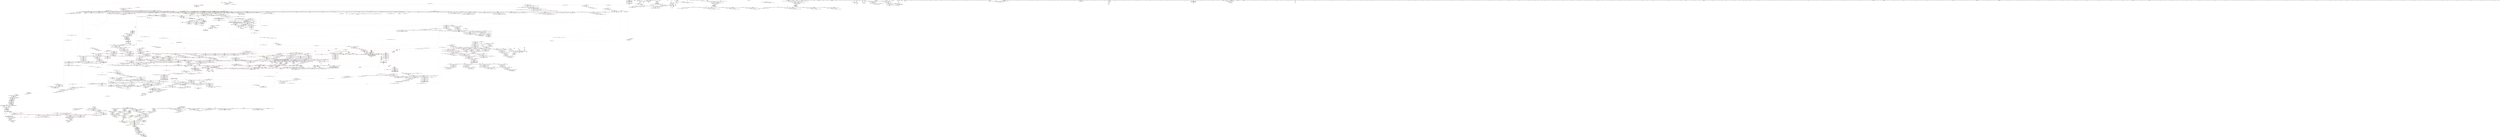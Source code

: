 digraph "SVFG" {
	label="SVFG";

	Node0x55d29e13c340 [shape=record,color=grey,label="{NodeID: 0\nNullPtr}"];
	Node0x55d29e13c340 -> Node0x55d29e828bf0[style=solid];
	Node0x55d29e13c340 -> Node0x55d29e828cf0[style=solid];
	Node0x55d29e13c340 -> Node0x55d29e828dc0[style=solid];
	Node0x55d29e13c340 -> Node0x55d29e828e90[style=solid];
	Node0x55d29e13c340 -> Node0x55d29e828f60[style=solid];
	Node0x55d29e13c340 -> Node0x55d29e829030[style=solid];
	Node0x55d29e13c340 -> Node0x55d29e829100[style=solid];
	Node0x55d29e13c340 -> Node0x55d29e8291d0[style=solid];
	Node0x55d29e13c340 -> Node0x55d29e8292a0[style=solid];
	Node0x55d29e13c340 -> Node0x55d29e829370[style=solid];
	Node0x55d29e13c340 -> Node0x55d29e829440[style=solid];
	Node0x55d29e13c340 -> Node0x55d29e829510[style=solid];
	Node0x55d29e13c340 -> Node0x55d29e8295e0[style=solid];
	Node0x55d29e13c340 -> Node0x55d29e8296b0[style=solid];
	Node0x55d29e13c340 -> Node0x55d29e829780[style=solid];
	Node0x55d29e13c340 -> Node0x55d29e829850[style=solid];
	Node0x55d29e13c340 -> Node0x55d29e829920[style=solid];
	Node0x55d29e13c340 -> Node0x55d29e8299f0[style=solid];
	Node0x55d29e13c340 -> Node0x55d29e829ac0[style=solid];
	Node0x55d29e13c340 -> Node0x55d29e829b90[style=solid];
	Node0x55d29e13c340 -> Node0x55d29e829c60[style=solid];
	Node0x55d29e13c340 -> Node0x55d29e829d30[style=solid];
	Node0x55d29e13c340 -> Node0x55d29e829e00[style=solid];
	Node0x55d29e13c340 -> Node0x55d29e829ed0[style=solid];
	Node0x55d29e13c340 -> Node0x55d29e829fa0[style=solid];
	Node0x55d29e13c340 -> Node0x55d29e82a070[style=solid];
	Node0x55d29e13c340 -> Node0x55d29e82a140[style=solid];
	Node0x55d29e13c340 -> Node0x55d29e82a210[style=solid];
	Node0x55d29e13c340 -> Node0x55d29e82a2e0[style=solid];
	Node0x55d29e13c340 -> Node0x55d29e82a3b0[style=solid];
	Node0x55d29e13c340 -> Node0x55d29e82a480[style=solid];
	Node0x55d29e13c340 -> Node0x55d29e83ac20[style=solid];
	Node0x55d29e13c340 -> Node0x55d29e83acb0[style=solid];
	Node0x55d29e13c340 -> Node0x55d29e83ad40[style=solid];
	Node0x55d29e13c340 -> Node0x55d29e83ae10[style=solid];
	Node0x55d29e13c340 -> Node0x55d29e83aee0[style=solid];
	Node0x55d29e13c340 -> Node0x55d29e83afb0[style=solid];
	Node0x55d29e13c340 -> Node0x55d29e83b080[style=solid];
	Node0x55d29e13c340 -> Node0x55d29e83b150[style=solid];
	Node0x55d29e13c340 -> Node0x55d29e83b220[style=solid];
	Node0x55d29e13c340 -> Node0x55d29e83b2f0[style=solid];
	Node0x55d29e13c340 -> Node0x55d29e83b3c0[style=solid];
	Node0x55d29e13c340 -> Node0x55d29e83b490[style=solid];
	Node0x55d29e13c340 -> Node0x55d29e83b560[style=solid];
	Node0x55d29e13c340 -> Node0x55d29e83b630[style=solid];
	Node0x55d29e13c340 -> Node0x55d29e83b700[style=solid];
	Node0x55d29e13c340 -> Node0x55d29e83b7d0[style=solid];
	Node0x55d29e13c340 -> Node0x55d29e83b8a0[style=solid];
	Node0x55d29e13c340 -> Node0x55d29e83b970[style=solid];
	Node0x55d29e13c340 -> Node0x55d29e83ba40[style=solid];
	Node0x55d29e13c340 -> Node0x55d29e83bb10[style=solid];
	Node0x55d29e13c340 -> Node0x55d29e83bbe0[style=solid];
	Node0x55d29e13c340 -> Node0x55d29e83bcb0[style=solid];
	Node0x55d29e13c340 -> Node0x55d29e83bd80[style=solid];
	Node0x55d29e13c340 -> Node0x55d29e83be50[style=solid];
	Node0x55d29e13c340 -> Node0x55d29e83bf20[style=solid];
	Node0x55d29e13c340 -> Node0x55d29e83bff0[style=solid];
	Node0x55d29e13c340 -> Node0x55d29e86b7e0[style=solid];
	Node0x55d29e13c340 -> Node0x55d29e86e3f0[style=solid];
	Node0x55d29e13c340 -> Node0x55d29e874e60[style=solid];
	Node0x55d29e13c340 -> Node0x55d29e8751a0[style=solid];
	Node0x55d29e13c340 -> Node0x55d29e8754e0[style=solid];
	Node0x55d29e13c340 -> Node0x55d29e8755b0[style=solid];
	Node0x55d29e13c340 -> Node0x55d29e875820[style=solid];
	Node0x55d29e13c340 -> Node0x55d29e879100[style=solid];
	Node0x55d29e13c340 -> Node0x55d29e8ba7d0[style=solid];
	Node0x55d29e13c340 -> Node0x55d29e8ba950[style=solid];
	Node0x55d29e13c340 -> Node0x55d29e8baf50[style=solid];
	Node0x55d29e13c340 -> Node0x55d29e8bb0d0[style=solid];
	Node0x55d29e13c340 -> Node0x55d29e8bbb50[style=solid];
	Node0x55d29e13c340 -> Node0x55d29e8bc150[style=solid];
	Node0x55d29e13c340 -> Node0x55d29e8bc2d0[style=solid];
	Node0x55d29e13c340 -> Node0x55d29e8bca50[style=solid];
	Node0x55d29e13c340:s64 -> Node0x55d29e9feef0[style=solid,color=red];
	Node0x55d29ea0b090 [shape=record,color=black,label="{NodeID: 3764\n1065 = PHI(990, )\n2nd arg _ZNKSt8_Rb_treeINSt7__cxx1112basic_stringIcSt11char_traitsIcESaIcEEESt4pairIKS5_iESt10_Select1stIS8_ESt4lessIS5_ESaIS8_EE14_M_lower_boundEPKSt13_Rb_tree_nodeIS8_EPKSt18_Rb_tree_node_baseRS7_ }"];
	Node0x55d29ea0b090 -> Node0x55d29e870bc0[style=solid];
	Node0x55d29e84b290 [shape=record,color=blue,label="{NodeID: 1550\n2716\<--2715\n__t.addr\<--__t\n_ZSt7forwardIRPSt13_Rb_tree_nodeISt4pairIKNSt7__cxx1112basic_stringIcSt11char_traitsIcESaIcEEEiEEEOT_RNSt16remove_referenceISD_E4typeE\n}"];
	Node0x55d29e84b290 -> Node0x55d29e86ab90[style=dashed];
	Node0x55d29e829780 [shape=record,color=black,label="{NodeID: 443\n671\<--3\n\<--dummyVal\n_ZNSt8_Rb_treeINSt7__cxx1112basic_stringIcSt11char_traitsIcESaIcEEESt4pairIKS5_iESt10_Select1stIS8_ESt4lessIS5_ESaIS8_EED2Ev\n}"];
	Node0x55d29e838be0 [shape=record,color=purple,label="{NodeID: 886\n2552\<--2486\n_M_node\<--__j\n_ZNSt8_Rb_treeINSt7__cxx1112basic_stringIcSt11char_traitsIcESaIcEEESt4pairIKS5_iESt10_Select1stIS8_ESt4lessIS5_ESaIS8_EE24_M_get_insert_unique_posERS7_\n}"];
	Node0x55d29e838be0 -> Node0x55d29e869670[style=solid];
	Node0x55d29e9fd790 [shape=record,color=black,label="{NodeID: 3543\n902 = PHI(895, )\n0th arg _ZN9__gnu_cxx16__aligned_membufISt4pairIKNSt7__cxx1112basic_stringIcSt11char_traitsIcESaIcEEEiEE7_M_addrEv }"];
	Node0x55d29e9fd790 -> Node0x55d29e86fb80[style=solid];
	Node0x55d29e86f020 [shape=record,color=blue,label="{NodeID: 1329\n767\<--765\nthis.addr\<--this\n_ZNSt8_Rb_treeINSt7__cxx1112basic_stringIcSt11char_traitsIcESaIcEEESt4pairIKS5_iESt10_Select1stIS8_ESt4lessIS5_ESaIS8_EE12_M_drop_nodeEPSt13_Rb_tree_nodeIS8_E\n}"];
	Node0x55d29e86f020 -> Node0x55d29e85ded0[style=dashed];
	Node0x55d29e8219f0 [shape=record,color=green,label="{NodeID: 222\n1292\<--1293\n__rhs.addr\<--__rhs.addr_field_insensitive\n_ZStltIcSt11char_traitsIcESaIcEEbRKNSt7__cxx1112basic_stringIT_T0_T1_EESA_\n}"];
	Node0x55d29e8219f0 -> Node0x55d29e8613a0[style=solid];
	Node0x55d29e8219f0 -> Node0x55d29e871f40[style=solid];
	Node0x55d29e94bd10 [shape=record,color=yellow,style=double,label="{NodeID: 2879\nRETMU(2V_2)\npts\{100000 100001 100002 100003 100004 \}\nFun[_GLOBAL__sub_I_yefllowers_0_1.cpp]}"];
	Node0x55d29e8452f0 [shape=record,color=black,label="{NodeID: 665\n2524\<--2523\n\<--\n_ZNSt8_Rb_treeINSt7__cxx1112basic_stringIcSt11char_traitsIcESaIcEEESt4pairIKS5_iESt10_Select1stIS8_ESt4lessIS5_ESaIS8_EE24_M_get_insert_unique_posERS7_\n|{<s0>237}}"];
	Node0x55d29e8452f0:s0 -> Node0x55d29ea0b230[style=solid,color=red];
	Node0x55d29e863b70 [shape=record,color=red,label="{NodeID: 1108\n1665\<--1659\nthis1\<--this.addr\n_ZNSt17_Rb_tree_iteratorISt4pairIKNSt7__cxx1112basic_stringIcSt11char_traitsIcESaIcEEEiEEC2EPSt18_Rb_tree_node_base\n}"];
	Node0x55d29e863b70 -> Node0x55d29e835160[style=solid];
	Node0x55d29e13c3d0 [shape=record,color=green,label="{NodeID: 1\n7\<--1\n__dso_handle\<--dummyObj\nGlob }"];
	Node0x55d29ea0b160 [shape=record,color=black,label="{NodeID: 3765\n1066 = PHI(993, )\n3rd arg _ZNKSt8_Rb_treeINSt7__cxx1112basic_stringIcSt11char_traitsIcESaIcEEESt4pairIKS5_iESt10_Select1stIS8_ESt4lessIS5_ESaIS8_EE14_M_lower_boundEPKSt13_Rb_tree_nodeIS8_EPKSt18_Rb_tree_node_baseRS7_ }"];
	Node0x55d29ea0b160 -> Node0x55d29e870c90[style=solid];
	Node0x55d29e84b360 [shape=record,color=blue,label="{NodeID: 1551\n2733\<--2731\nthis.addr\<--this\n_ZNSt11_Tuple_implILm0EJRKNSt7__cxx1112basic_stringIcSt11char_traitsIcESaIcEEEEEC2ES7_\n}"];
	Node0x55d29e84b360 -> Node0x55d29e86ac60[style=dashed];
	Node0x55d29e829850 [shape=record,color=black,label="{NodeID: 444\n672\<--3\n\<--dummyVal\n_ZNSt8_Rb_treeINSt7__cxx1112basic_stringIcSt11char_traitsIcESaIcEEESt4pairIKS5_iESt10_Select1stIS8_ESt4lessIS5_ESaIS8_EED2Ev\n}"];
	Node0x55d29e829850 -> Node0x55d29e86e800[style=solid];
	Node0x55d29e838cb0 [shape=record,color=purple,label="{NodeID: 887\n2560\<--2486\n_M_node19\<--__j\n_ZNSt8_Rb_treeINSt7__cxx1112basic_stringIcSt11char_traitsIcESaIcEEESt4pairIKS5_iESt10_Select1stIS8_ESt4lessIS5_ESaIS8_EE24_M_get_insert_unique_posERS7_\n|{<s0>246}}"];
	Node0x55d29e838cb0:s0 -> Node0x55d29ea12530[style=solid,color=red];
	Node0x55d29e9fd8a0 [shape=record,color=black,label="{NodeID: 3544\n584 = PHI(561, )\n0th arg _ZNSt20_Rb_tree_key_compareISt4lessINSt7__cxx1112basic_stringIcSt11char_traitsIcESaIcEEEEEC2Ev }"];
	Node0x55d29e9fd8a0 -> Node0x55d29e86dfe0[style=solid];
	Node0x55d29e91a5d0 [shape=record,color=black,label="{NodeID: 2437\nMR_60V_3 = PHI(MR_60V_5, MR_60V_2, )\npts\{200000 \}\n|{|<s2>47}}"];
	Node0x55d29e91a5d0 -> Node0x55d29e86d140[style=dashed];
	Node0x55d29e91a5d0 -> Node0x55d29e920f00[style=dashed];
	Node0x55d29e91a5d0:s2 -> Node0x55d29e937ff0[style=dashed,color=red];
	Node0x55d29e86f0f0 [shape=record,color=blue,label="{NodeID: 1330\n769\<--766\n__p.addr\<--__p\n_ZNSt8_Rb_treeINSt7__cxx1112basic_stringIcSt11char_traitsIcESaIcEEESt4pairIKS5_iESt10_Select1stIS8_ESt4lessIS5_ESaIS8_EE12_M_drop_nodeEPSt13_Rb_tree_nodeIS8_E\n}"];
	Node0x55d29e86f0f0 -> Node0x55d29e85dfa0[style=dashed];
	Node0x55d29e86f0f0 -> Node0x55d29e85e070[style=dashed];
	Node0x55d29e821ac0 [shape=record,color=green,label="{NodeID: 223\n1299\<--1300\n_ZNKSt7__cxx1112basic_stringIcSt11char_traitsIcESaIcEE7compareERKS4_\<--_ZNKSt7__cxx1112basic_stringIcSt11char_traitsIcESaIcEE7compareERKS4__field_insensitive\n}"];
	Node0x55d29e8453c0 [shape=record,color=black,label="{NodeID: 666\n2533\<--2532\ntobool7\<--\n_ZNSt8_Rb_treeINSt7__cxx1112basic_stringIcSt11char_traitsIcESaIcEEESt4pairIKS5_iESt10_Select1stIS8_ESt4lessIS5_ESaIS8_EE24_M_get_insert_unique_posERS7_\n}"];
	Node0x55d29e863c40 [shape=record,color=red,label="{NodeID: 1109\n1667\<--1661\n\<--__x.addr\n_ZNSt17_Rb_tree_iteratorISt4pairIKNSt7__cxx1112basic_stringIcSt11char_traitsIcESaIcEEEiEEC2EPSt18_Rb_tree_node_base\n}"];
	Node0x55d29e863c40 -> Node0x55d29e874230[style=solid];
	Node0x55d29e7d5d40 [shape=record,color=green,label="{NodeID: 2\n12\<--1\n\<--dummyObj\nCan only get source location for instruction, argument, global var or function.}"];
	Node0x55d29ea0b230 [shape=record,color=black,label="{NodeID: 3766\n745 = PHI(699, 1634, 1872, 1929, 2524, )\n0th arg _ZNSt8_Rb_treeINSt7__cxx1112basic_stringIcSt11char_traitsIcESaIcEEESt4pairIKS5_iESt10_Select1stIS8_ESt4lessIS5_ESaIS8_EE8_S_rightEPSt18_Rb_tree_node_base }"];
	Node0x55d29ea0b230 -> Node0x55d29e86ee80[style=solid];
	Node0x55d29e84b430 [shape=record,color=blue,label="{NodeID: 1552\n2735\<--2732\n__head.addr\<--__head\n_ZNSt11_Tuple_implILm0EJRKNSt7__cxx1112basic_stringIcSt11char_traitsIcESaIcEEEEEC2ES7_\n}"];
	Node0x55d29e84b430 -> Node0x55d29e86ad30[style=dashed];
	Node0x55d29e829920 [shape=record,color=black,label="{NodeID: 445\n674\<--3\n\<--dummyVal\n_ZNSt8_Rb_treeINSt7__cxx1112basic_stringIcSt11char_traitsIcESaIcEEESt4pairIKS5_iESt10_Select1stIS8_ESt4lessIS5_ESaIS8_EED2Ev\n}"];
	Node0x55d29e829920 -> Node0x55d29e86e8d0[style=solid];
	Node0x55d29e838d80 [shape=record,color=purple,label="{NodeID: 888\n2538\<--2488\ncoerce.dive\<--ref.tmp\n_ZNSt8_Rb_treeINSt7__cxx1112basic_stringIcSt11char_traitsIcESaIcEEESt4pairIKS5_iESt10_Select1stIS8_ESt4lessIS5_ESaIS8_EE24_M_get_insert_unique_posERS7_\n}"];
	Node0x55d29e838d80 -> Node0x55d29e879030[style=solid];
	Node0x55d29e9fd9b0 [shape=record,color=black,label="{NodeID: 3545\n2386 = PHI(2376, )\n0th arg _ZSt3getILm0EJRKNSt7__cxx1112basic_stringIcSt11char_traitsIcESaIcEEEEERNSt13tuple_elementIXT_ESt5tupleIJDpT0_EEE4typeERSC_ }"];
	Node0x55d29e9fd9b0 -> Node0x55d29e878190[style=solid];
	Node0x55d29e91aad0 [shape=record,color=black,label="{NodeID: 2438\nMR_89V_3 = PHI(MR_89V_5, MR_89V_2, )\npts\{21590008 \}\n|{|<s1>35}}"];
	Node0x55d29e91aad0 -> Node0x55d29e921900[style=dashed];
	Node0x55d29e91aad0:s1 -> Node0x55d29e934240[style=dashed,color=red];
	Node0x55d29e86f1c0 [shape=record,color=blue,label="{NodeID: 1331\n786\<--784\nthis.addr\<--this\n_ZNSt8_Rb_treeINSt7__cxx1112basic_stringIcSt11char_traitsIcESaIcEEESt4pairIKS5_iESt10_Select1stIS8_ESt4lessIS5_ESaIS8_EE15_M_destroy_nodeEPSt13_Rb_tree_nodeIS8_E\n}"];
	Node0x55d29e86f1c0 -> Node0x55d29e85e140[style=dashed];
	Node0x55d29e821bc0 [shape=record,color=green,label="{NodeID: 224\n1312\<--1313\n__x.addr\<--__x.addr_field_insensitive\n_ZNSt8_Rb_treeINSt7__cxx1112basic_stringIcSt11char_traitsIcESaIcEEESt4pairIKS5_iESt10_Select1stIS8_ESt4lessIS5_ESaIS8_EE8_S_valueEPKSt18_Rb_tree_node_base\n}"];
	Node0x55d29e821bc0 -> Node0x55d29e861470[style=solid];
	Node0x55d29e821bc0 -> Node0x55d29e872010[style=solid];
	Node0x55d29e845490 [shape=record,color=black,label="{NodeID: 667\n2550\<--2549\n\<--_M_impl13\n_ZNSt8_Rb_treeINSt7__cxx1112basic_stringIcSt11char_traitsIcESaIcEEESt4pairIKS5_iESt10_Select1stIS8_ESt4lessIS5_ESaIS8_EE24_M_get_insert_unique_posERS7_\n}"];
	Node0x55d29e845490 -> Node0x55d29e8390c0[style=solid];
	Node0x55d29e863d10 [shape=record,color=red,label="{NodeID: 1110\n1677\<--1674\nthis1\<--this.addr\n_ZNSt8_Rb_treeINSt7__cxx1112basic_stringIcSt11char_traitsIcESaIcEEESt4pairIKS5_iESt10_Select1stIS8_ESt4lessIS5_ESaIS8_EE3endEv\n}"];
	Node0x55d29e863d10 -> Node0x55d29e835300[style=solid];
	Node0x55d29e818380 [shape=record,color=green,label="{NodeID: 3\n24\<--1\n.str\<--dummyObj\nGlob }"];
	Node0x55d29ea0b300 [shape=record,color=black,label="{NodeID: 3767\n1247 = PHI(1193, )\n0th arg _ZNSt8_Rb_treeINSt7__cxx1112basic_stringIcSt11char_traitsIcESaIcEEESt4pairIKS5_iESt10_Select1stIS8_ESt4lessIS5_ESaIS8_EE8_S_valueEPKSt13_Rb_tree_nodeIS8_E }"];
	Node0x55d29ea0b300 -> Node0x55d29e871b30[style=solid];
	Node0x55d29e93c200 [shape=record,color=yellow,style=double,label="{NodeID: 2660\n153V_1 = ENCHI(MR_153V_0)\npts\{655 \}\nFun[_ZNSt8_Rb_treeINSt7__cxx1112basic_stringIcSt11char_traitsIcESaIcEEESt4pairIKS5_iESt10_Select1stIS8_ESt4lessIS5_ESaIS8_EED2Ev]}"];
	Node0x55d29e93c200 -> Node0x55d29e86e800[style=dashed];
	Node0x55d29e84b500 [shape=record,color=blue,label="{NodeID: 1553\n2746\<--2745\nthis.addr\<--this\n_ZNSt8_Rb_treeINSt7__cxx1112basic_stringIcSt11char_traitsIcESaIcEEESt4pairIKS5_iESt10_Select1stIS8_ESt4lessIS5_ESaIS8_EE5clearEv\n}"];
	Node0x55d29e84b500 -> Node0x55d29e86ae00[style=dashed];
	Node0x55d29e8299f0 [shape=record,color=black,label="{NodeID: 446\n805\<--3\n\<--dummyVal\n_ZNSt8_Rb_treeINSt7__cxx1112basic_stringIcSt11char_traitsIcESaIcEEESt4pairIKS5_iESt10_Select1stIS8_ESt4lessIS5_ESaIS8_EE15_M_destroy_nodeEPSt13_Rb_tree_nodeIS8_E\n}"];
	Node0x55d29e838e50 [shape=record,color=purple,label="{NodeID: 889\n2507\<--2494\n_M_impl\<--this1\n_ZNSt8_Rb_treeINSt7__cxx1112basic_stringIcSt11char_traitsIcESaIcEEESt4pairIKS5_iESt10_Select1stIS8_ESt4lessIS5_ESaIS8_EE24_M_get_insert_unique_posERS7_\n}"];
	Node0x55d29e838e50 -> Node0x55d29e844fb0[style=solid];
	Node0x55d29e9fdac0 [shape=record,color=black,label="{NodeID: 3546\n891 = PHI(861, )\n0th arg _ZN9__gnu_cxx16__aligned_membufISt4pairIKNSt7__cxx1112basic_stringIcSt11char_traitsIcESaIcEEEiEE6_M_ptrEv }"];
	Node0x55d29e9fdac0 -> Node0x55d29e86fab0[style=solid];
	Node0x55d29e91afd0 [shape=record,color=black,label="{NodeID: 2439\nMR_92V_4 = PHI(MR_92V_6, MR_92V_3, )\npts\{100001 100002 100003 100004 \}\n|{|<s1>35|<s2>35|<s3>35}}"];
	Node0x55d29e91afd0 -> Node0x55d29e921e00[style=dashed];
	Node0x55d29e91afd0:s1 -> Node0x55d29e934160[style=dashed,color=red];
	Node0x55d29e91afd0:s2 -> Node0x55d29e934240[style=dashed,color=red];
	Node0x55d29e91afd0:s3 -> Node0x55d29e934350[style=dashed,color=red];
	Node0x55d29e86f290 [shape=record,color=blue,label="{NodeID: 1332\n788\<--785\n__p.addr\<--__p\n_ZNSt8_Rb_treeINSt7__cxx1112basic_stringIcSt11char_traitsIcESaIcEEESt4pairIKS5_iESt10_Select1stIS8_ESt4lessIS5_ESaIS8_EE15_M_destroy_nodeEPSt13_Rb_tree_nodeIS8_E\n}"];
	Node0x55d29e86f290 -> Node0x55d29e85e210[style=dashed];
	Node0x55d29e86f290 -> Node0x55d29e85e2e0[style=dashed];
	Node0x55d29e821c90 [shape=record,color=green,label="{NodeID: 225\n1322\<--1323\nretval\<--retval_field_insensitive\n_ZNSt3mapINSt7__cxx1112basic_stringIcSt11char_traitsIcESaIcEEEiSt4lessIS5_ESaISt4pairIKS5_iEEE11lower_boundERS9_\n}"];
	Node0x55d29e821c90 -> Node0x55d29e833760[style=solid];
	Node0x55d29e821c90 -> Node0x55d29e833830[style=solid];
	Node0x55d29e845560 [shape=record,color=black,label="{NodeID: 668\n2471\<--2565\n_ZNSt8_Rb_treeINSt7__cxx1112basic_stringIcSt11char_traitsIcESaIcEEESt4pairIKS5_iESt10_Select1stIS8_ESt4lessIS5_ESaIS8_EE24_M_get_insert_unique_posERS7__ret\<--\n_ZNSt8_Rb_treeINSt7__cxx1112basic_stringIcSt11char_traitsIcESaIcEEESt4pairIKS5_iESt10_Select1stIS8_ESt4lessIS5_ESaIS8_EE24_M_get_insert_unique_posERS7_\n|{<s0>157|<s1>171|<s2>184}}"];
	Node0x55d29e845560:s0 -> Node0x55d29ea04480[style=solid,color=blue];
	Node0x55d29e845560:s1 -> Node0x55d29ea073a0[style=solid,color=blue];
	Node0x55d29e845560:s2 -> Node0x55d29ea02260[style=solid,color=blue];
	Node0x55d29e863de0 [shape=record,color=red,label="{NodeID: 1111\n1685\<--1684\n\<--coerce.dive\n_ZNSt8_Rb_treeINSt7__cxx1112basic_stringIcSt11char_traitsIcESaIcEEESt4pairIKS5_iESt10_Select1stIS8_ESt4lessIS5_ESaIS8_EE3endEv\n}"];
	Node0x55d29e863de0 -> Node0x55d29e841d50[style=solid];
	Node0x55d29e819440 [shape=record,color=green,label="{NodeID: 4\n26\<--1\n_ZSt3cin\<--dummyObj\nGlob }"];
	Node0x55d29ea0b3d0 [shape=record,color=black,label="{NodeID: 3768\n242 = PHI(280, 466, )\n0th arg _Z3dfsii }"];
	Node0x55d29ea0b3d0 -> Node0x55d29e86c5e0[style=solid];
	Node0x55d29e93c2e0 [shape=record,color=yellow,style=double,label="{NodeID: 2661\n155V_1 = ENCHI(MR_155V_0)\npts\{657 \}\nFun[_ZNSt8_Rb_treeINSt7__cxx1112basic_stringIcSt11char_traitsIcESaIcEEESt4pairIKS5_iESt10_Select1stIS8_ESt4lessIS5_ESaIS8_EED2Ev]}"];
	Node0x55d29e93c2e0 -> Node0x55d29e86e8d0[style=dashed];
	Node0x55d29e829ac0 [shape=record,color=black,label="{NodeID: 447\n806\<--3\n\<--dummyVal\n_ZNSt8_Rb_treeINSt7__cxx1112basic_stringIcSt11char_traitsIcESaIcEEESt4pairIKS5_iESt10_Select1stIS8_ESt4lessIS5_ESaIS8_EE15_M_destroy_nodeEPSt13_Rb_tree_nodeIS8_E\n|{<s0>75}}"];
	Node0x55d29e829ac0:s0 -> Node0x55d29ea11eb0[style=solid,color=red];
	Node0x55d29e838f20 [shape=record,color=purple,label="{NodeID: 890\n2549\<--2494\n_M_impl13\<--this1\n_ZNSt8_Rb_treeINSt7__cxx1112basic_stringIcSt11char_traitsIcESaIcEEESt4pairIKS5_iESt10_Select1stIS8_ESt4lessIS5_ESaIS8_EE24_M_get_insert_unique_posERS7_\n}"];
	Node0x55d29e838f20 -> Node0x55d29e845490[style=solid];
	Node0x55d29e9fdbd0 [shape=record,color=black,label="{NodeID: 3547\n573 = PHI(557, )\n0th arg _ZNSaISt13_Rb_tree_nodeISt4pairIKNSt7__cxx1112basic_stringIcSt11char_traitsIcESaIcEEEiEEEC2Ev }"];
	Node0x55d29e9fdbd0 -> Node0x55d29e86df10[style=solid];
	Node0x55d29e86f360 [shape=record,color=blue,label="{NodeID: 1333\n812\<--810\nthis.addr\<--this\n_ZNSt8_Rb_treeINSt7__cxx1112basic_stringIcSt11char_traitsIcESaIcEEESt4pairIKS5_iESt10_Select1stIS8_ESt4lessIS5_ESaIS8_EE11_M_put_nodeEPSt13_Rb_tree_nodeIS8_E\n}"];
	Node0x55d29e86f360 -> Node0x55d29e85e3b0[style=dashed];
	Node0x55d29e821d60 [shape=record,color=green,label="{NodeID: 226\n1324\<--1325\nthis.addr\<--this.addr_field_insensitive\n_ZNSt3mapINSt7__cxx1112basic_stringIcSt11char_traitsIcESaIcEEEiSt4lessIS5_ESaISt4pairIKS5_iEEE11lower_boundERS9_\n}"];
	Node0x55d29e821d60 -> Node0x55d29e861540[style=solid];
	Node0x55d29e821d60 -> Node0x55d29e8720e0[style=solid];
	Node0x55d29e845630 [shape=record,color=black,label="{NodeID: 669\n2574\<--2573\n\<--_M_impl\n_ZNSt8_Rb_treeINSt7__cxx1112basic_stringIcSt11char_traitsIcESaIcEEESt4pairIKS5_iESt10_Select1stIS8_ESt4lessIS5_ESaIS8_EE11_M_leftmostEv\n}"];
	Node0x55d29e845630 -> Node0x55d29e839260[style=solid];
	Node0x55d29e863eb0 [shape=record,color=red,label="{NodeID: 1112\n1694\<--1691\nthis1\<--this.addr\n_ZNKSt8_Rb_treeINSt7__cxx1112basic_stringIcSt11char_traitsIcESaIcEEESt4pairIKS5_iESt10_Select1stIS8_ESt4lessIS5_ESaIS8_EE8key_compEv\n}"];
	Node0x55d29e863eb0 -> Node0x55d29e835570[style=solid];
	Node0x55d29e819500 [shape=record,color=green,label="{NodeID: 5\n27\<--1\n.str.2\<--dummyObj\nGlob }"];
	Node0x55d29ea0b4a0 [shape=record,color=black,label="{NodeID: 3769\n243 = PHI(282, 113, )\n1st arg _Z3dfsii }"];
	Node0x55d29ea0b4a0 -> Node0x55d29e86c6b0[style=solid];
	Node0x55d29e93c3c0 [shape=record,color=yellow,style=double,label="{NodeID: 2662\n15V_1 = ENCHI(MR_15V_0)\npts\{100001 \}\nFun[_ZNSt8_Rb_treeINSt7__cxx1112basic_stringIcSt11char_traitsIcESaIcEEESt4pairIKS5_iESt10_Select1stIS8_ESt4lessIS5_ESaIS8_EED2Ev]|{<s0>60}}"];
	Node0x55d29e93c3c0:s0 -> Node0x55d29e93ba10[style=dashed,color=red];
	Node0x55d29e829b90 [shape=record,color=black,label="{NodeID: 448\n826\<--3\n\<--dummyVal\n_ZNSt8_Rb_treeINSt7__cxx1112basic_stringIcSt11char_traitsIcESaIcEEESt4pairIKS5_iESt10_Select1stIS8_ESt4lessIS5_ESaIS8_EE11_M_put_nodeEPSt13_Rb_tree_nodeIS8_E\n}"];
	Node0x55d29e838ff0 [shape=record,color=purple,label="{NodeID: 891\n2509\<--2508\n_M_key_compare\<--\n_ZNSt8_Rb_treeINSt7__cxx1112basic_stringIcSt11char_traitsIcESaIcEEESt4pairIKS5_iESt10_Select1stIS8_ESt4lessIS5_ESaIS8_EE24_M_get_insert_unique_posERS7_\n|{<s0>235}}"];
	Node0x55d29e838ff0:s0 -> Node0x55d29ea0fce0[style=solid,color=red];
	Node0x55d29e9fdce0 [shape=record,color=black,label="{NodeID: 3548\n1200 = PHI(1100, )\n0th arg _ZNSt8_Rb_treeINSt7__cxx1112basic_stringIcSt11char_traitsIcESaIcEEESt4pairIKS5_iESt10_Select1stIS8_ESt4lessIS5_ESaIS8_EE7_S_leftEPKSt18_Rb_tree_node_base }"];
	Node0x55d29e9fdce0 -> Node0x55d29e871580[style=solid];
	Node0x55d29e86f430 [shape=record,color=blue,label="{NodeID: 1334\n814\<--811\n__p.addr\<--__p\n_ZNSt8_Rb_treeINSt7__cxx1112basic_stringIcSt11char_traitsIcESaIcEEESt4pairIKS5_iESt10_Select1stIS8_ESt4lessIS5_ESaIS8_EE11_M_put_nodeEPSt13_Rb_tree_nodeIS8_E\n}"];
	Node0x55d29e86f430 -> Node0x55d29e85e480[style=dashed];
	Node0x55d29e821e30 [shape=record,color=green,label="{NodeID: 227\n1326\<--1327\n__x.addr\<--__x.addr_field_insensitive\n_ZNSt3mapINSt7__cxx1112basic_stringIcSt11char_traitsIcESaIcEEEiSt4lessIS5_ESaISt4pairIKS5_iEEE11lower_boundERS9_\n}"];
	Node0x55d29e821e30 -> Node0x55d29e861610[style=solid];
	Node0x55d29e821e30 -> Node0x55d29e8721b0[style=solid];
	Node0x55d29e845700 [shape=record,color=black,label="{NodeID: 670\n2576\<--2575\n\<--add.ptr\n_ZNSt8_Rb_treeINSt7__cxx1112basic_stringIcSt11char_traitsIcESaIcEEESt4pairIKS5_iESt10_Select1stIS8_ESt4lessIS5_ESaIS8_EE11_M_leftmostEv\n}"];
	Node0x55d29e845700 -> Node0x55d29e839330[style=solid];
	Node0x55d29e845700 -> Node0x55d29e839400[style=solid];
	Node0x55d29e863f80 [shape=record,color=red,label="{NodeID: 1113\n1718\<--1704\nthis5\<--this.addr\n_ZNSt8_Rb_treeINSt7__cxx1112basic_stringIcSt11char_traitsIcESaIcEEESt4pairIKS5_iESt10_Select1stIS8_ESt4lessIS5_ESaIS8_EE14_M_create_nodeIJRKSt21piecewise_construct_tSt5tupleIJRS7_EESJ_IJEEEEEPSt13_Rb_tree_nodeIS8_EDpOT_\n|{<s0>144|<s1>148}}"];
	Node0x55d29e863f80:s0 -> Node0x55d29ea0aae0[style=solid,color=red];
	Node0x55d29e863f80:s1 -> Node0x55d29ea0b7e0[style=solid,color=red];
	Node0x55d29e8195c0 [shape=record,color=green,label="{NodeID: 6\n29\<--1\n.str.3\<--dummyObj\nGlob }"];
	Node0x55d29ea0b570 [shape=record,color=black,label="{NodeID: 3770\n755 = PHI(705, 1629, 2520, )\n0th arg _ZNSt8_Rb_treeINSt7__cxx1112basic_stringIcSt11char_traitsIcESaIcEEESt4pairIKS5_iESt10_Select1stIS8_ESt4lessIS5_ESaIS8_EE7_S_leftEPSt18_Rb_tree_node_base }"];
	Node0x55d29ea0b570 -> Node0x55d29e86ef50[style=solid];
	Node0x55d29e93c4a0 [shape=record,color=yellow,style=double,label="{NodeID: 2663\n158V_1 = ENCHI(MR_158V_0)\npts\{100002 100003 21590002 21590003 \}\nFun[_ZNSt8_Rb_treeINSt7__cxx1112basic_stringIcSt11char_traitsIcESaIcEEESt4pairIKS5_iESt10_Select1stIS8_ESt4lessIS5_ESaIS8_EED2Ev]|{<s0>61|<s1>61}}"];
	Node0x55d29e93c4a0:s0 -> Node0x55d29e939f10[style=dashed,color=red];
	Node0x55d29e93c4a0:s1 -> Node0x55d29e93a020[style=dashed,color=red];
	Node0x55d29e829c60 [shape=record,color=black,label="{NodeID: 449\n827\<--3\n\<--dummyVal\n_ZNSt8_Rb_treeINSt7__cxx1112basic_stringIcSt11char_traitsIcESaIcEEESt4pairIKS5_iESt10_Select1stIS8_ESt4lessIS5_ESaIS8_EE11_M_put_nodeEPSt13_Rb_tree_nodeIS8_E\n|{<s0>78}}"];
	Node0x55d29e829c60:s0 -> Node0x55d29ea11eb0[style=solid,color=red];
	Node0x55d29e8390c0 [shape=record,color=purple,label="{NodeID: 892\n2551\<--2550\n_M_key_compare14\<--\n_ZNSt8_Rb_treeINSt7__cxx1112basic_stringIcSt11char_traitsIcESaIcEEESt4pairIKS5_iESt10_Select1stIS8_ESt4lessIS5_ESaIS8_EE24_M_get_insert_unique_posERS7_\n|{<s0>244}}"];
	Node0x55d29e8390c0:s0 -> Node0x55d29ea0fce0[style=solid,color=red];
	Node0x55d29e9fddf0 [shape=record,color=black,label="{NodeID: 3549\n71 = PHI(8, )\n0th arg _ZNSt3mapINSt7__cxx1112basic_stringIcSt11char_traitsIcESaIcEEEiSt4lessIS5_ESaISt4pairIKS5_iEEEC2Ev }"];
	Node0x55d29e9fddf0 -> Node0x55d29e86b8e0[style=solid];
	Node0x55d29e86f500 [shape=record,color=blue,label="{NodeID: 1335\n833\<--831\n__a.addr\<--__a\n_ZNSt16allocator_traitsISaISt13_Rb_tree_nodeISt4pairIKNSt7__cxx1112basic_stringIcSt11char_traitsIcESaIcEEEiEEEE7destroyIS9_EEvRSB_PT_\n}"];
	Node0x55d29e86f500 -> Node0x55d29e85e550[style=dashed];
	Node0x55d29e821f00 [shape=record,color=green,label="{NodeID: 228\n1334\<--1335\n_ZNSt8_Rb_treeINSt7__cxx1112basic_stringIcSt11char_traitsIcESaIcEEESt4pairIKS5_iESt10_Select1stIS8_ESt4lessIS5_ESaIS8_EE11lower_boundERS7_\<--_ZNSt8_Rb_treeINSt7__cxx1112basic_stringIcSt11char_traitsIcESaIcEEESt4pairIKS5_iESt10_Select1stIS8_ESt4lessIS5_ESaIS8_EE11lower_boundERS7__field_insensitive\n}"];
	Node0x55d29e8457d0 [shape=record,color=black,label="{NodeID: 671\n2567\<--2578\n_ZNSt8_Rb_treeINSt7__cxx1112basic_stringIcSt11char_traitsIcESaIcEEESt4pairIKS5_iESt10_Select1stIS8_ESt4lessIS5_ESaIS8_EE11_M_leftmostEv_ret\<--_M_left\n_ZNSt8_Rb_treeINSt7__cxx1112basic_stringIcSt11char_traitsIcESaIcEEESt4pairIKS5_iESt10_Select1stIS8_ESt4lessIS5_ESaIS8_EE11_M_leftmostEv\n|{<s0>161|<s1>162|<s2>163}}"];
	Node0x55d29e8457d0:s0 -> Node0x55d29ea046f0[style=solid,color=blue];
	Node0x55d29e8457d0:s1 -> Node0x55d29ea047c0[style=solid,color=blue];
	Node0x55d29e8457d0:s2 -> Node0x55d29ea04890[style=solid,color=blue];
	Node0x55d29e864050 [shape=record,color=red,label="{NodeID: 1114\n1724\<--1706\n\<--__args.addr\n_ZNSt8_Rb_treeINSt7__cxx1112basic_stringIcSt11char_traitsIcESaIcEEESt4pairIKS5_iESt10_Select1stIS8_ESt4lessIS5_ESaIS8_EE14_M_create_nodeIJRKSt21piecewise_construct_tSt5tupleIJRS7_EESJ_IJEEEEEPSt13_Rb_tree_nodeIS8_EDpOT_\n|{<s0>145}}"];
	Node0x55d29e864050:s0 -> Node0x55d29e9ff880[style=solid,color=red];
	Node0x55d29e819e30 [shape=record,color=green,label="{NodeID: 7\n31\<--1\n_ZStL19piecewise_construct\<--dummyObj\nGlob |{<s0>22}}"];
	Node0x55d29e819e30:s0 -> Node0x55d29ea0a600[style=solid,color=red];
	Node0x55d29ea0b640 [shape=record,color=black,label="{NodeID: 3771\n1537 = PHI(174, )\n0th arg _ZNSt23_Rb_tree_const_iteratorISt4pairIKNSt7__cxx1112basic_stringIcSt11char_traitsIcESaIcEEEiEEC2ERKSt17_Rb_tree_iteratorIS8_E }"];
	Node0x55d29ea0b640 -> Node0x55d29e873390[style=solid];
	Node0x55d29e829d30 [shape=record,color=black,label="{NodeID: 450\n1303\<--3\n\<--dummyVal\n_ZStltIcSt11char_traitsIcESaIcEEbRKNSt7__cxx1112basic_stringIT_T0_T1_EESA_\n}"];
	Node0x55d29e839190 [shape=record,color=purple,label="{NodeID: 893\n2573\<--2572\n_M_impl\<--this1\n_ZNSt8_Rb_treeINSt7__cxx1112basic_stringIcSt11char_traitsIcESaIcEEESt4pairIKS5_iESt10_Select1stIS8_ESt4lessIS5_ESaIS8_EE11_M_leftmostEv\n}"];
	Node0x55d29e839190 -> Node0x55d29e845630[style=solid];
	Node0x55d29e9fdf00 [shape=record,color=black,label="{NodeID: 3550\n1743 = PHI(1444, 1726, 2076, 2201, 2242, )\n0th arg _ZSt7forwardISt5tupleIJRKNSt7__cxx1112basic_stringIcSt11char_traitsIcESaIcEEEEEEOT_RNSt16remove_referenceISA_E4typeE }"];
	Node0x55d29e9fdf00 -> Node0x55d29e874980[style=solid];
	Node0x55d29e86f5d0 [shape=record,color=blue,label="{NodeID: 1336\n835\<--832\n__p.addr\<--__p\n_ZNSt16allocator_traitsISaISt13_Rb_tree_nodeISt4pairIKNSt7__cxx1112basic_stringIcSt11char_traitsIcESaIcEEEiEEEE7destroyIS9_EEvRSB_PT_\n}"];
	Node0x55d29e86f5d0 -> Node0x55d29e85e620[style=dashed];
	Node0x55d29e82a600 [shape=record,color=green,label="{NodeID: 229\n1344\<--1345\nthis.addr\<--this.addr_field_insensitive\n_ZNKSt17_Rb_tree_iteratorISt4pairIKNSt7__cxx1112basic_stringIcSt11char_traitsIcESaIcEEEiEEeqERKS9_\n}"];
	Node0x55d29e82a600 -> Node0x55d29e8617b0[style=solid];
	Node0x55d29e82a600 -> Node0x55d29e872350[style=solid];
	Node0x55d29e8458a0 [shape=record,color=black,label="{NodeID: 672\n2594\<--2593\n\<--this1\n_ZNSt4pairIPSt18_Rb_tree_node_baseS1_EC2IRS1_S4_Lb1EEEOT_OT0_\n}"];
	Node0x55d29e864120 [shape=record,color=red,label="{NodeID: 1115\n1726\<--1708\n\<--__args.addr2\n_ZNSt8_Rb_treeINSt7__cxx1112basic_stringIcSt11char_traitsIcESaIcEEESt4pairIKS5_iESt10_Select1stIS8_ESt4lessIS5_ESaIS8_EE14_M_create_nodeIJRKSt21piecewise_construct_tSt5tupleIJRS7_EESJ_IJEEEEEPSt13_Rb_tree_nodeIS8_EDpOT_\n|{<s0>146}}"];
	Node0x55d29e864120:s0 -> Node0x55d29e9fdf00[style=solid,color=red];
	Node0x55d29e819ec0 [shape=record,color=green,label="{NodeID: 8\n33\<--1\n\<--dummyObj\nCan only get source location for instruction, argument, global var or function.}"];
	Node0x55d29ea0b710 [shape=record,color=black,label="{NodeID: 3772\n1538 = PHI(164, )\n1st arg _ZNSt23_Rb_tree_const_iteratorISt4pairIKNSt7__cxx1112basic_stringIcSt11char_traitsIcESaIcEEEiEEC2ERKSt17_Rb_tree_iteratorIS8_E }"];
	Node0x55d29ea0b710 -> Node0x55d29e873460[style=solid];
	Node0x55d29e829e00 [shape=record,color=black,label="{NodeID: 451\n1304\<--3\n\<--dummyVal\n_ZStltIcSt11char_traitsIcESaIcEEbRKNSt7__cxx1112basic_stringIT_T0_T1_EESA_\n|{<s0>111}}"];
	Node0x55d29e829e00:s0 -> Node0x55d29ea11eb0[style=solid,color=red];
	Node0x55d29e839260 [shape=record,color=purple,label="{NodeID: 894\n2575\<--2574\nadd.ptr\<--\n_ZNSt8_Rb_treeINSt7__cxx1112basic_stringIcSt11char_traitsIcESaIcEEESt4pairIKS5_iESt10_Select1stIS8_ESt4lessIS5_ESaIS8_EE11_M_leftmostEv\n}"];
	Node0x55d29e839260 -> Node0x55d29e845700[style=solid];
	Node0x55d29e9fe2c0 [shape=record,color=black,label="{NodeID: 3551\n612 = PHI(578, )\n0th arg _ZN9__gnu_cxx13new_allocatorISt13_Rb_tree_nodeISt4pairIKNSt7__cxx1112basic_stringIcSt11char_traitsIcESaIcEEEiEEEC2Ev }"];
	Node0x55d29e9fe2c0 -> Node0x55d29e86e250[style=solid];
	Node0x55d29e86f6a0 [shape=record,color=blue,label="{NodeID: 1337\n848\<--847\nthis.addr\<--this\n_ZNSt8_Rb_treeINSt7__cxx1112basic_stringIcSt11char_traitsIcESaIcEEESt4pairIKS5_iESt10_Select1stIS8_ESt4lessIS5_ESaIS8_EE21_M_get_Node_allocatorEv\n}"];
	Node0x55d29e86f6a0 -> Node0x55d29e85e6f0[style=dashed];
	Node0x55d29e82a6d0 [shape=record,color=green,label="{NodeID: 230\n1346\<--1347\n__x.addr\<--__x.addr_field_insensitive\n_ZNKSt17_Rb_tree_iteratorISt4pairIKNSt7__cxx1112basic_stringIcSt11char_traitsIcESaIcEEEiEEeqERKS9_\n}"];
	Node0x55d29e82a6d0 -> Node0x55d29e861880[style=solid];
	Node0x55d29e82a6d0 -> Node0x55d29e872420[style=solid];
	Node0x55d29e845970 [shape=record,color=black,label="{NodeID: 673\n2606\<--2611\n_ZNSt17_Rb_tree_iteratorISt4pairIKNSt7__cxx1112basic_stringIcSt11char_traitsIcESaIcEEEiEEmmEv_ret\<--this1\n_ZNSt17_Rb_tree_iteratorISt4pairIKNSt7__cxx1112basic_stringIcSt11char_traitsIcESaIcEEEiEEmmEv\n|{<s0>165|<s1>242}}"];
	Node0x55d29e845970:s0 -> Node0x55d29ea04960[style=solid,color=blue];
	Node0x55d29e845970:s1 -> Node0x55d29ea08da0[style=solid,color=blue];
	Node0x55d29e8641f0 [shape=record,color=red,label="{NodeID: 1116\n1728\<--1710\n\<--__args.addr4\n_ZNSt8_Rb_treeINSt7__cxx1112basic_stringIcSt11char_traitsIcESaIcEEESt4pairIKS5_iESt10_Select1stIS8_ESt4lessIS5_ESaIS8_EE14_M_create_nodeIJRKSt21piecewise_construct_tSt5tupleIJRS7_EESJ_IJEEEEEPSt13_Rb_tree_nodeIS8_EDpOT_\n|{<s0>147}}"];
	Node0x55d29e8641f0:s0 -> Node0x55d29e9fc170[style=solid,color=red];
	Node0x55d29e819f50 [shape=record,color=green,label="{NodeID: 9\n103\<--1\n\<--dummyObj\nCan only get source location for instruction, argument, global var or function.}"];
	Node0x55d29ea0b7e0 [shape=record,color=black,label="{NodeID: 3773\n2043 = PHI(1718, )\n0th arg _ZNSt8_Rb_treeINSt7__cxx1112basic_stringIcSt11char_traitsIcESaIcEEESt4pairIKS5_iESt10_Select1stIS8_ESt4lessIS5_ESaIS8_EE17_M_construct_nodeIJRKSt21piecewise_construct_tSt5tupleIJRS7_EESJ_IJEEEEEvPSt13_Rb_tree_nodeIS8_EDpOT_ }"];
	Node0x55d29ea0b7e0 -> Node0x55d29e876110[style=solid];
	Node0x55d29e829ed0 [shape=record,color=black,label="{NodeID: 452\n1401\<--3\n\<--dummyVal\n_ZNKSt17_Rb_tree_iteratorISt4pairIKNSt7__cxx1112basic_stringIcSt11char_traitsIcESaIcEEEiEEdeEv\n}"];
	Node0x55d29e839330 [shape=record,color=purple,label="{NodeID: 895\n2577\<--2576\n_M_header\<--\n_ZNSt8_Rb_treeINSt7__cxx1112basic_stringIcSt11char_traitsIcESaIcEEESt4pairIKS5_iESt10_Select1stIS8_ESt4lessIS5_ESaIS8_EE11_M_leftmostEv\n}"];
	Node0x55d29e9fe3d0 [shape=record,color=black,label="{NodeID: 3552\n2686 = PHI(2474, 2474, )\n0th arg _ZNSt4pairIPSt18_Rb_tree_node_baseS1_EC2IRPSt13_Rb_tree_nodeIS_IKNSt7__cxx1112basic_stringIcSt11char_traitsIcESaIcEEEiEERS1_Lb1EEEOT_OT0_ }"];
	Node0x55d29e9fe3d0 -> Node0x55d29e84ae80[style=solid];
	Node0x55d29e86f770 [shape=record,color=blue,label="{NodeID: 1338\n857\<--856\nthis.addr\<--this\n_ZNSt13_Rb_tree_nodeISt4pairIKNSt7__cxx1112basic_stringIcSt11char_traitsIcESaIcEEEiEE9_M_valptrEv\n}"];
	Node0x55d29e86f770 -> Node0x55d29e85e7c0[style=dashed];
	Node0x55d29e82a7a0 [shape=record,color=green,label="{NodeID: 231\n1360\<--1361\nretval\<--retval_field_insensitive\n_ZNSt3mapINSt7__cxx1112basic_stringIcSt11char_traitsIcESaIcEEEiSt4lessIS5_ESaISt4pairIKS5_iEEE3endEv\n}"];
	Node0x55d29e82a7a0 -> Node0x55d29e833b70[style=solid];
	Node0x55d29e82a7a0 -> Node0x55d29e833c40[style=solid];
	Node0x55d29e845a40 [shape=record,color=black,label="{NodeID: 674\n2620\<--2625\n_ZNSt17_Rb_tree_iteratorISt4pairIKNSt7__cxx1112basic_stringIcSt11char_traitsIcESaIcEEEiEEppEv_ret\<--this1\n_ZNSt17_Rb_tree_iteratorISt4pairIKNSt7__cxx1112basic_stringIcSt11char_traitsIcESaIcEEEiEEppEv\n|{<s0>178}}"];
	Node0x55d29e845a40:s0 -> Node0x55d29ea01ee0[style=solid,color=blue];
	Node0x55d29e8642c0 [shape=record,color=red,label="{NodeID: 1117\n1723\<--1712\n\<--__tmp\n_ZNSt8_Rb_treeINSt7__cxx1112basic_stringIcSt11char_traitsIcESaIcEEESt4pairIKS5_iESt10_Select1stIS8_ESt4lessIS5_ESaIS8_EE14_M_create_nodeIJRKSt21piecewise_construct_tSt5tupleIJRS7_EESJ_IJEEEEEPSt13_Rb_tree_nodeIS8_EDpOT_\n|{<s0>148}}"];
	Node0x55d29e8642c0:s0 -> Node0x55d29ea0b8b0[style=solid,color=red];
	Node0x55d29e81a050 [shape=record,color=green,label="{NodeID: 10\n113\<--1\n\<--dummyObj\nCan only get source location for instruction, argument, global var or function.|{<s0>47}}"];
	Node0x55d29e81a050:s0 -> Node0x55d29ea0b4a0[style=solid,color=red];
	Node0x55d29ea0b8b0 [shape=record,color=black,label="{NodeID: 3774\n2044 = PHI(1723, )\n1st arg _ZNSt8_Rb_treeINSt7__cxx1112basic_stringIcSt11char_traitsIcESaIcEEESt4pairIKS5_iESt10_Select1stIS8_ESt4lessIS5_ESaIS8_EE17_M_construct_nodeIJRKSt21piecewise_construct_tSt5tupleIJRS7_EESJ_IJEEEEEvPSt13_Rb_tree_nodeIS8_EDpOT_ }"];
	Node0x55d29ea0b8b0 -> Node0x55d29e8761e0[style=solid];
	Node0x55d29e829fa0 [shape=record,color=black,label="{NodeID: 453\n1402\<--3\n\<--dummyVal\n_ZNKSt17_Rb_tree_iteratorISt4pairIKNSt7__cxx1112basic_stringIcSt11char_traitsIcESaIcEEEiEEdeEv\n|{<s0>117}}"];
	Node0x55d29e829fa0:s0 -> Node0x55d29ea11eb0[style=solid,color=red];
	Node0x55d29e839400 [shape=record,color=purple,label="{NodeID: 896\n2578\<--2576\n_M_left\<--\n_ZNSt8_Rb_treeINSt7__cxx1112basic_stringIcSt11char_traitsIcESaIcEEESt4pairIKS5_iESt10_Select1stIS8_ESt4lessIS5_ESaIS8_EE11_M_leftmostEv\n}"];
	Node0x55d29e839400 -> Node0x55d29e8457d0[style=solid];
	Node0x55d29e9fe520 [shape=record,color=black,label="{NodeID: 3553\n2687 = PHI(2480, 2480, )\n1st arg _ZNSt4pairIPSt18_Rb_tree_node_baseS1_EC2IRPSt13_Rb_tree_nodeIS_IKNSt7__cxx1112basic_stringIcSt11char_traitsIcESaIcEEEiEERS1_Lb1EEEOT_OT0_ }"];
	Node0x55d29e9fe520 -> Node0x55d29e84af50[style=solid];
	Node0x55d29e91d2d0 [shape=record,color=black,label="{NodeID: 2446\nMR_11V_2 = PHI(MR_11V_3, MR_11V_1, )\npts\{17 \}\n|{<s0>35|<s1>38}}"];
	Node0x55d29e91d2d0:s0 -> Node0x55d29e931140[style=dashed,color=blue];
	Node0x55d29e91d2d0:s1 -> Node0x55d29e9191d0[style=dashed,color=blue];
	Node0x55d29e86f840 [shape=record,color=blue,label="{NodeID: 1339\n869\<--867\nthis.addr\<--this\n_ZN9__gnu_cxx13new_allocatorISt13_Rb_tree_nodeISt4pairIKNSt7__cxx1112basic_stringIcSt11char_traitsIcESaIcEEEiEEE7destroyISA_EEvPT_\n}"];
	Node0x55d29e86f840 -> Node0x55d29e85e890[style=dashed];
	Node0x55d29e82a870 [shape=record,color=green,label="{NodeID: 232\n1362\<--1363\nthis.addr\<--this.addr_field_insensitive\n_ZNSt3mapINSt7__cxx1112basic_stringIcSt11char_traitsIcESaIcEEEiSt4lessIS5_ESaISt4pairIKS5_iEEE3endEv\n}"];
	Node0x55d29e82a870 -> Node0x55d29e861af0[style=solid];
	Node0x55d29e82a870 -> Node0x55d29e8724f0[style=solid];
	Node0x55d29e845b10 [shape=record,color=black,label="{NodeID: 675\n2648\<--2647\n\<--this1\n_ZNSt4pairIPSt18_Rb_tree_node_baseS1_EC2IRS1_Lb1EEEOT_RKS1_\n}"];
	Node0x55d29e864390 [shape=record,color=red,label="{NodeID: 1118\n1733\<--1712\n\<--__tmp\n_ZNSt8_Rb_treeINSt7__cxx1112basic_stringIcSt11char_traitsIcESaIcEEESt4pairIKS5_iESt10_Select1stIS8_ESt4lessIS5_ESaIS8_EE14_M_create_nodeIJRKSt21piecewise_construct_tSt5tupleIJRS7_EESJ_IJEEEEEPSt13_Rb_tree_nodeIS8_EDpOT_\n}"];
	Node0x55d29e864390 -> Node0x55d29e841ef0[style=solid];
	Node0x55d29e81a150 [shape=record,color=green,label="{NodeID: 11\n211\<--1\n\<--dummyObj\nCan only get source location for instruction, argument, global var or function.}"];
	Node0x55d29ea0b980 [shape=record,color=black,label="{NodeID: 3775\n2045 = PHI(1725, )\n2nd arg _ZNSt8_Rb_treeINSt7__cxx1112basic_stringIcSt11char_traitsIcESaIcEEESt4pairIKS5_iESt10_Select1stIS8_ESt4lessIS5_ESaIS8_EE17_M_construct_nodeIJRKSt21piecewise_construct_tSt5tupleIJRS7_EESJ_IJEEEEEvPSt13_Rb_tree_nodeIS8_EDpOT_ }"];
	Node0x55d29ea0b980 -> Node0x55d29e8762b0[style=solid];
	Node0x55d29e82a070 [shape=record,color=black,label="{NodeID: 454\n1468\<--3\n\<--dummyVal\n_ZNSt8_Rb_treeINSt7__cxx1112basic_stringIcSt11char_traitsIcESaIcEEESt4pairIKS5_iESt10_Select1stIS8_ESt4lessIS5_ESaIS8_EE22_M_emplace_hint_uniqueIJRKSt21piecewise_construct_tSt5tupleIJRS7_EESJ_IJEEEEESt17_Rb_tree_iteratorIS8_ESt23_Rb_tree_const_iteratorIS8_EDpOT_\n}"];
	Node0x55d29e82a070 -> Node0x55d29e872de0[style=solid];
	Node0x55d29e8394d0 [shape=record,color=purple,label="{NodeID: 897\n2595\<--2593\nfirst\<--this1\n_ZNSt4pairIPSt18_Rb_tree_node_baseS1_EC2IRS1_S4_Lb1EEEOT_OT0_\n}"];
	Node0x55d29e8394d0 -> Node0x55d29e879510[style=solid];
	Node0x55d29e9fe670 [shape=record,color=black,label="{NodeID: 3554\n2688 = PHI(2482, 2482, )\n2nd arg _ZNSt4pairIPSt18_Rb_tree_node_baseS1_EC2IRPSt13_Rb_tree_nodeIS_IKNSt7__cxx1112basic_stringIcSt11char_traitsIcESaIcEEEiEERS1_Lb1EEEOT_OT0_ }"];
	Node0x55d29e9fe670 -> Node0x55d29e84b020[style=solid];
	Node0x55d29e91d7d0 [shape=record,color=black,label="{NodeID: 2447\nMR_13V_3 = PHI(MR_13V_4, MR_13V_2, )\npts\{98 \}\n}"];
	Node0x55d29e91d7d0 -> Node0x55d29e83a780[style=dashed];
	Node0x55d29e86f910 [shape=record,color=blue,label="{NodeID: 1340\n871\<--868\n__p.addr\<--__p\n_ZN9__gnu_cxx13new_allocatorISt13_Rb_tree_nodeISt4pairIKNSt7__cxx1112basic_stringIcSt11char_traitsIcESaIcEEEiEEE7destroyISA_EEvPT_\n}"];
	Node0x55d29e86f910 -> Node0x55d29e85e960[style=dashed];
	Node0x55d29e82a940 [shape=record,color=green,label="{NodeID: 233\n1368\<--1369\n_ZNSt8_Rb_treeINSt7__cxx1112basic_stringIcSt11char_traitsIcESaIcEEESt4pairIKS5_iESt10_Select1stIS8_ESt4lessIS5_ESaIS8_EE3endEv\<--_ZNSt8_Rb_treeINSt7__cxx1112basic_stringIcSt11char_traitsIcESaIcEEESt4pairIKS5_iESt10_Select1stIS8_ESt4lessIS5_ESaIS8_EE3endEv_field_insensitive\n}"];
	Node0x55d29e845be0 [shape=record,color=black,label="{NodeID: 676\n2659\<--2664\n_ZSt7forwardIRPSt18_Rb_tree_node_baseEOT_RNSt16remove_referenceIS3_E4typeE_ret\<--\n_ZSt7forwardIRPSt18_Rb_tree_node_baseEOT_RNSt16remove_referenceIS3_E4typeE\n|{<s0>231|<s1>247|<s2>248|<s3>251|<s4>254}}"];
	Node0x55d29e845be0:s0 -> Node0x55d29ea069e0[style=solid,color=blue];
	Node0x55d29e845be0:s1 -> Node0x55d29ea09010[style=solid,color=blue];
	Node0x55d29e845be0:s2 -> Node0x55d29ea090e0[style=solid,color=blue];
	Node0x55d29e845be0:s3 -> Node0x55d29ea09350[style=solid,color=blue];
	Node0x55d29e845be0:s4 -> Node0x55d29ea094f0[style=solid,color=blue];
	Node0x55d29e864460 [shape=record,color=red,label="{NodeID: 1119\n1740\<--1737\n\<--__t.addr\n_ZSt7forwardIRKSt21piecewise_construct_tEOT_RNSt16remove_referenceIS3_E4typeE\n}"];
	Node0x55d29e864460 -> Node0x55d29e841fc0[style=solid];
	Node0x55d29e81a250 [shape=record,color=green,label="{NodeID: 12\n231\<--1\n\<--dummyObj\nCan only get source location for instruction, argument, global var or function.}"];
	Node0x55d29ea0ba50 [shape=record,color=black,label="{NodeID: 3776\n2046 = PHI(1727, )\n3rd arg _ZNSt8_Rb_treeINSt7__cxx1112basic_stringIcSt11char_traitsIcESaIcEEESt4pairIKS5_iESt10_Select1stIS8_ESt4lessIS5_ESaIS8_EE17_M_construct_nodeIJRKSt21piecewise_construct_tSt5tupleIJRS7_EESJ_IJEEEEEvPSt13_Rb_tree_nodeIS8_EDpOT_ }"];
	Node0x55d29ea0ba50 -> Node0x55d29e876380[style=solid];
	Node0x55d29e82a140 [shape=record,color=black,label="{NodeID: 455\n1471\<--3\n\<--dummyVal\n_ZNSt8_Rb_treeINSt7__cxx1112basic_stringIcSt11char_traitsIcESaIcEEESt4pairIKS5_iESt10_Select1stIS8_ESt4lessIS5_ESaIS8_EE22_M_emplace_hint_uniqueIJRKSt21piecewise_construct_tSt5tupleIJRS7_EESJ_IJEEEEESt17_Rb_tree_iteratorIS8_ESt23_Rb_tree_const_iteratorIS8_EDpOT_\n}"];
	Node0x55d29e82a140 -> Node0x55d29e872eb0[style=solid];
	Node0x55d29e8395a0 [shape=record,color=purple,label="{NodeID: 898\n2600\<--2593\nsecond\<--this1\n_ZNSt4pairIPSt18_Rb_tree_node_baseS1_EC2IRS1_S4_Lb1EEEOT_OT0_\n}"];
	Node0x55d29e8395a0 -> Node0x55d29e8795e0[style=solid];
	Node0x55d29e9fe7c0 [shape=record,color=black,label="{NodeID: 3555\n2731 = PHI(1562, )\n0th arg _ZNSt11_Tuple_implILm0EJRKNSt7__cxx1112basic_stringIcSt11char_traitsIcESaIcEEEEEC2ES7_ }"];
	Node0x55d29e9fe7c0 -> Node0x55d29e84b360[style=solid];
	Node0x55d29e91dcd0 [shape=record,color=black,label="{NodeID: 2448\nMR_15V_3 = PHI(MR_15V_5, MR_15V_2, )\npts\{100001 \}\n|{<s0>35|<s1>38}}"];
	Node0x55d29e91dcd0:s0 -> Node0x55d29e931380[style=dashed,color=blue];
	Node0x55d29e91dcd0:s1 -> Node0x55d29e91afd0[style=dashed,color=blue];
	Node0x55d29e86f9e0 [shape=record,color=blue,label="{NodeID: 1341\n883\<--882\nthis.addr\<--this\n_ZNSt4pairIKNSt7__cxx1112basic_stringIcSt11char_traitsIcESaIcEEEiED2Ev\n}"];
	Node0x55d29e86f9e0 -> Node0x55d29e85ea30[style=dashed];
	Node0x55d29e82aa40 [shape=record,color=green,label="{NodeID: 234\n1377\<--1378\nretval\<--retval_field_insensitive\n_ZNKSt3mapINSt7__cxx1112basic_stringIcSt11char_traitsIcESaIcEEEiSt4lessIS5_ESaISt4pairIKS5_iEEE8key_compEv\n}"];
	Node0x55d29e845cb0 [shape=record,color=black,label="{NodeID: 677\n2675\<--2674\n\<--_M_impl\n_ZNSt8_Rb_treeINSt7__cxx1112basic_stringIcSt11char_traitsIcESaIcEEESt4pairIKS5_iESt10_Select1stIS8_ESt4lessIS5_ESaIS8_EE5beginEv\n}"];
	Node0x55d29e845cb0 -> Node0x55d29e839cf0[style=solid];
	Node0x55d29e864530 [shape=record,color=red,label="{NodeID: 1120\n1747\<--1744\n\<--__t.addr\n_ZSt7forwardISt5tupleIJRKNSt7__cxx1112basic_stringIcSt11char_traitsIcESaIcEEEEEEOT_RNSt16remove_referenceISA_E4typeE\n}"];
	Node0x55d29e864530 -> Node0x55d29e842090[style=solid];
	Node0x55d29e81a350 [shape=record,color=green,label="{NodeID: 13\n232\<--1\n\<--dummyObj\nCan only get source location for instruction, argument, global var or function.}"];
	Node0x55d29ea0bb20 [shape=record,color=black,label="{NodeID: 3777\n1288 = PHI(1160, )\n0th arg _ZStltIcSt11char_traitsIcESaIcEEbRKNSt7__cxx1112basic_stringIT_T0_T1_EESA_ }"];
	Node0x55d29ea0bb20 -> Node0x55d29e871e70[style=solid];
	Node0x55d29e82a210 [shape=record,color=black,label="{NodeID: 456\n1488\<--3\n\<--dummyVal\n_ZNSt8_Rb_treeINSt7__cxx1112basic_stringIcSt11char_traitsIcESaIcEEESt4pairIKS5_iESt10_Select1stIS8_ESt4lessIS5_ESaIS8_EE22_M_emplace_hint_uniqueIJRKSt21piecewise_construct_tSt5tupleIJRS7_EESJ_IJEEEEESt17_Rb_tree_iteratorIS8_ESt23_Rb_tree_const_iteratorIS8_EDpOT_\n}"];
	Node0x55d29e839670 [shape=record,color=purple,label="{NodeID: 899\n2612\<--2611\n_M_node\<--this1\n_ZNSt17_Rb_tree_iteratorISt4pairIKNSt7__cxx1112basic_stringIcSt11char_traitsIcESaIcEEEiEEmmEv\n}"];
	Node0x55d29e839670 -> Node0x55d29e869dc0[style=solid];
	Node0x55d29e9fe8d0 [shape=record,color=black,label="{NodeID: 3556\n2732 = PHI(1563, )\n1st arg _ZNSt11_Tuple_implILm0EJRKNSt7__cxx1112basic_stringIcSt11char_traitsIcESaIcEEEEEC2ES7_ }"];
	Node0x55d29e9fe8d0 -> Node0x55d29e84b430[style=solid];
	Node0x55d29e91e1d0 [shape=record,color=black,label="{NodeID: 2449\nMR_17V_3 = PHI(MR_17V_6, MR_17V_2, )\npts\{100002 21590008 \}\n|{<s0>35|<s1>35|<s2>38|<s3>38}}"];
	Node0x55d29e91e1d0:s0 -> Node0x55d29e9312a0[style=dashed,color=blue];
	Node0x55d29e91e1d0:s1 -> Node0x55d29e931380[style=dashed,color=blue];
	Node0x55d29e91e1d0:s2 -> Node0x55d29e91aad0[style=dashed,color=blue];
	Node0x55d29e91e1d0:s3 -> Node0x55d29e91afd0[style=dashed,color=blue];
	Node0x55d29e86fab0 [shape=record,color=blue,label="{NodeID: 1342\n892\<--891\nthis.addr\<--this\n_ZN9__gnu_cxx16__aligned_membufISt4pairIKNSt7__cxx1112basic_stringIcSt11char_traitsIcESaIcEEEiEE6_M_ptrEv\n}"];
	Node0x55d29e86fab0 -> Node0x55d29e85eb00[style=dashed];
	Node0x55d29e82ab10 [shape=record,color=green,label="{NodeID: 235\n1379\<--1380\nthis.addr\<--this.addr_field_insensitive\n_ZNKSt3mapINSt7__cxx1112basic_stringIcSt11char_traitsIcESaIcEEEiSt4lessIS5_ESaISt4pairIKS5_iEEE8key_compEv\n}"];
	Node0x55d29e82ab10 -> Node0x55d29e861c90[style=solid];
	Node0x55d29e82ab10 -> Node0x55d29e872690[style=solid];
	Node0x55d29e845d80 [shape=record,color=black,label="{NodeID: 678\n2677\<--2676\n\<--add.ptr\n_ZNSt8_Rb_treeINSt7__cxx1112basic_stringIcSt11char_traitsIcESaIcEEESt4pairIKS5_iESt10_Select1stIS8_ESt4lessIS5_ESaIS8_EE5beginEv\n}"];
	Node0x55d29e845d80 -> Node0x55d29e839dc0[style=solid];
	Node0x55d29e845d80 -> Node0x55d29e839e90[style=solid];
	Node0x55d29e864600 [shape=record,color=red,label="{NodeID: 1121\n1754\<--1751\n\<--__t.addr\n_ZSt7forwardISt5tupleIJEEEOT_RNSt16remove_referenceIS2_E4typeE\n}"];
	Node0x55d29e864600 -> Node0x55d29e842160[style=solid];
	Node0x55d29e81a450 [shape=record,color=green,label="{NodeID: 14\n283\<--1\n\<--dummyObj\nCan only get source location for instruction, argument, global var or function.}"];
	Node0x55d29ea0bbf0 [shape=record,color=black,label="{NodeID: 3778\n1289 = PHI(1161, )\n1st arg _ZStltIcSt11char_traitsIcESaIcEEbRKNSt7__cxx1112basic_stringIT_T0_T1_EESA_ }"];
	Node0x55d29ea0bbf0 -> Node0x55d29e871f40[style=solid];
	Node0x55d29e913ea0 [shape=record,color=yellow,style=double,label="{NodeID: 2671\n44V_1 = ENCHI(MR_44V_0)\npts\{1770000 \}\nFun[_ZNSt5tupleIJRKNSt7__cxx1112basic_stringIcSt11char_traitsIcESaIcEEEEEC2EOS8_]|{<s0>218}}"];
	Node0x55d29e913ea0:s0 -> Node0x55d29e93a700[style=dashed,color=red];
	Node0x55d29e82a2e0 [shape=record,color=black,label="{NodeID: 457\n1489\<--3\n\<--dummyVal\n_ZNSt8_Rb_treeINSt7__cxx1112basic_stringIcSt11char_traitsIcESaIcEEESt4pairIKS5_iESt10_Select1stIS8_ESt4lessIS5_ESaIS8_EE22_M_emplace_hint_uniqueIJRKSt21piecewise_construct_tSt5tupleIJRS7_EESJ_IJEEEEESt17_Rb_tree_iteratorIS8_ESt23_Rb_tree_const_iteratorIS8_EDpOT_\n}"];
	Node0x55d29e82a2e0 -> Node0x55d29e873050[style=solid];
	Node0x55d29e839740 [shape=record,color=purple,label="{NodeID: 900\n2617\<--2611\n_M_node2\<--this1\n_ZNSt17_Rb_tree_iteratorISt4pairIKNSt7__cxx1112basic_stringIcSt11char_traitsIcESaIcEEEiEEmmEv\n}"];
	Node0x55d29e839740 -> Node0x55d29e879780[style=solid];
	Node0x55d29e9fe9e0 [shape=record,color=black,label="{NodeID: 3557\n83 = PHI()\n0th arg _ZNSt3mapINSt7__cxx1112basic_stringIcSt11char_traitsIcESaIcEEEiSt4lessIS5_ESaISt4pairIKS5_iEEED2Ev }"];
	Node0x55d29e9fe9e0 -> Node0x55d29e86b9b0[style=solid];
	Node0x55d29e91e700 [shape=record,color=black,label="{NodeID: 2450\nMR_19V_3 = PHI(MR_19V_5, MR_19V_2, )\npts\{100003 100004 \}\n|{<s0>35|<s1>38}}"];
	Node0x55d29e91e700:s0 -> Node0x55d29e931380[style=dashed,color=blue];
	Node0x55d29e91e700:s1 -> Node0x55d29e91afd0[style=dashed,color=blue];
	Node0x55d29e86fb80 [shape=record,color=blue,label="{NodeID: 1343\n903\<--902\nthis.addr\<--this\n_ZN9__gnu_cxx16__aligned_membufISt4pairIKNSt7__cxx1112basic_stringIcSt11char_traitsIcESaIcEEEiEE7_M_addrEv\n}"];
	Node0x55d29e86fb80 -> Node0x55d29e85ebd0[style=dashed];
	Node0x55d29e82abe0 [shape=record,color=green,label="{NodeID: 236\n1381\<--1382\nundef.agg.tmp\<--undef.agg.tmp_field_insensitive\n_ZNKSt3mapINSt7__cxx1112basic_stringIcSt11char_traitsIcESaIcEEEiSt4lessIS5_ESaISt4pairIKS5_iEEE8key_compEv\n}"];
	Node0x55d29e845e50 [shape=record,color=black,label="{NodeID: 679\n2666\<--2683\n_ZNSt8_Rb_treeINSt7__cxx1112basic_stringIcSt11char_traitsIcESaIcEEESt4pairIKS5_iESt10_Select1stIS8_ESt4lessIS5_ESaIS8_EE5beginEv_ret\<--\n_ZNSt8_Rb_treeINSt7__cxx1112basic_stringIcSt11char_traitsIcESaIcEEESt4pairIKS5_iESt10_Select1stIS8_ESt4lessIS5_ESaIS8_EE5beginEv\n|{<s0>239}}"];
	Node0x55d29e845e50:s0 -> Node0x55d29ea08c00[style=solid,color=blue];
	Node0x55d29e8646d0 [shape=record,color=red,label="{NodeID: 1122\n1788\<--1764\nthis1\<--this.addr\n_ZNSt8_Rb_treeINSt7__cxx1112basic_stringIcSt11char_traitsIcESaIcEEESt4pairIKS5_iESt10_Select1stIS8_ESt4lessIS5_ESaIS8_EE29_M_get_insert_hint_unique_posESt23_Rb_tree_const_iteratorIS8_ERS7_\n|{|<s5>150|<s6>151|<s7>152|<s8>155|<s9>157|<s10>161|<s11>162|<s12>163|<s13>171|<s14>175|<s15>176|<s16>184}}"];
	Node0x55d29e8646d0 -> Node0x55d29e836410[style=solid];
	Node0x55d29e8646d0 -> Node0x55d29e8364e0[style=solid];
	Node0x55d29e8646d0 -> Node0x55d29e8365b0[style=solid];
	Node0x55d29e8646d0 -> Node0x55d29e836680[style=solid];
	Node0x55d29e8646d0 -> Node0x55d29e836750[style=solid];
	Node0x55d29e8646d0:s5 -> Node0x55d29ea0c980[style=solid,color=red];
	Node0x55d29e8646d0:s6 -> Node0x55d29ea0c870[style=solid,color=red];
	Node0x55d29e8646d0:s7 -> Node0x55d29e9ff3c0[style=solid,color=red];
	Node0x55d29e8646d0:s8 -> Node0x55d29e9ff3c0[style=solid,color=red];
	Node0x55d29e8646d0:s9 -> Node0x55d29ea12c10[style=solid,color=red];
	Node0x55d29e8646d0:s10 -> Node0x55d29e9fc610[style=solid,color=red];
	Node0x55d29e8646d0:s11 -> Node0x55d29e9fc610[style=solid,color=red];
	Node0x55d29e8646d0:s12 -> Node0x55d29e9fc610[style=solid,color=red];
	Node0x55d29e8646d0:s13 -> Node0x55d29ea12c10[style=solid,color=red];
	Node0x55d29e8646d0:s14 -> Node0x55d29e9ff3c0[style=solid,color=red];
	Node0x55d29e8646d0:s15 -> Node0x55d29e9ff3c0[style=solid,color=red];
	Node0x55d29e8646d0:s16 -> Node0x55d29ea12c10[style=solid,color=red];
	Node0x55d29e81a550 [shape=record,color=green,label="{NodeID: 15\n372\<--1\n\<--dummyObj\nCan only get source location for instruction, argument, global var or function.}"];
	Node0x55d29ea0bcc0 [shape=record,color=black,label="{NodeID: 3779\n1757 = PHI(1439, )\n0th arg _ZNSt8_Rb_treeINSt7__cxx1112basic_stringIcSt11char_traitsIcESaIcEEESt4pairIKS5_iESt10_Select1stIS8_ESt4lessIS5_ESaIS8_EE29_M_get_insert_hint_unique_posESt23_Rb_tree_const_iteratorIS8_ERS7_ }"];
	Node0x55d29ea0bcc0 -> Node0x55d29e874bf0[style=solid];
	Node0x55d29e913f80 [shape=record,color=yellow,style=double,label="{NodeID: 2672\n277V_1 = ENCHI(MR_277V_0)\npts\{22280000 \}\nFun[_ZNSt5tupleIJRKNSt7__cxx1112basic_stringIcSt11char_traitsIcESaIcEEEEEC2EOS8_]|{<s0>218}}"];
	Node0x55d29e913f80:s0 -> Node0x55d29e93a7e0[style=dashed,color=red];
	Node0x55d29e82a3b0 [shape=record,color=black,label="{NodeID: 458\n1491\<--3\n\<--dummyVal\n_ZNSt8_Rb_treeINSt7__cxx1112basic_stringIcSt11char_traitsIcESaIcEEESt4pairIKS5_iESt10_Select1stIS8_ESt4lessIS5_ESaIS8_EE22_M_emplace_hint_uniqueIJRKSt21piecewise_construct_tSt5tupleIJRS7_EESJ_IJEEEEESt17_Rb_tree_iteratorIS8_ESt23_Rb_tree_const_iteratorIS8_EDpOT_\n}"];
	Node0x55d29e82a3b0 -> Node0x55d29e873120[style=solid];
	Node0x55d29e839810 [shape=record,color=purple,label="{NodeID: 901\n2626\<--2625\n_M_node\<--this1\n_ZNSt17_Rb_tree_iteratorISt4pairIKNSt7__cxx1112basic_stringIcSt11char_traitsIcESaIcEEEiEEppEv\n}"];
	Node0x55d29e839810 -> Node0x55d29e869f60[style=solid];
	Node0x55d29e9feab0 [shape=record,color=black,label="{NodeID: 3558\n882 = PHI(876, )\n0th arg _ZNSt4pairIKNSt7__cxx1112basic_stringIcSt11char_traitsIcESaIcEEEiED2Ev }"];
	Node0x55d29e9feab0 -> Node0x55d29e86f9e0[style=solid];
	Node0x55d29e91ec00 [shape=record,color=black,label="{NodeID: 2451\nMR_11V_2 = PHI(MR_11V_4, MR_11V_1, )\npts\{17 \}\n}"];
	Node0x55d29e91ec00 -> Node0x55d29e86ce00[style=dashed];
	Node0x55d29e86fc50 [shape=record,color=blue,label="{NodeID: 1344\n914\<--911\n__a.addr\<--__a\n_ZNSt16allocator_traitsISaISt13_Rb_tree_nodeISt4pairIKNSt7__cxx1112basic_stringIcSt11char_traitsIcESaIcEEEiEEEE10deallocateERSB_PSA_m\n}"];
	Node0x55d29e86fc50 -> Node0x55d29e85eca0[style=dashed];
	Node0x55d29e82acb0 [shape=record,color=green,label="{NodeID: 237\n1387\<--1388\n_ZNKSt8_Rb_treeINSt7__cxx1112basic_stringIcSt11char_traitsIcESaIcEEESt4pairIKS5_iESt10_Select1stIS8_ESt4lessIS5_ESaIS8_EE8key_compEv\<--_ZNKSt8_Rb_treeINSt7__cxx1112basic_stringIcSt11char_traitsIcESaIcEEESt4pairIKS5_iESt10_Select1stIS8_ESt4lessIS5_ESaIS8_EE8key_compEv_field_insensitive\n}"];
	Node0x55d29e845f20 [shape=record,color=black,label="{NodeID: 680\n2699\<--2698\n\<--this1\n_ZNSt4pairIPSt18_Rb_tree_node_baseS1_EC2IRPSt13_Rb_tree_nodeIS_IKNSt7__cxx1112basic_stringIcSt11char_traitsIcESaIcEEEiEERS1_Lb1EEEOT_OT0_\n}"];
	Node0x55d29e8647a0 [shape=record,color=red,label="{NodeID: 1123\n1812\<--1766\n\<--__k.addr\n_ZNSt8_Rb_treeINSt7__cxx1112basic_stringIcSt11char_traitsIcESaIcEEESt4pairIKS5_iESt10_Select1stIS8_ESt4lessIS5_ESaIS8_EE29_M_get_insert_hint_unique_posESt23_Rb_tree_const_iteratorIS8_ERS7_\n|{<s0>154}}"];
	Node0x55d29e8647a0:s0 -> Node0x55d29ea10900[style=solid,color=red];
	Node0x55d29e81a650 [shape=record,color=green,label="{NodeID: 16\n373\<--1\n\<--dummyObj\nCan only get source location for instruction, argument, global var or function.}"];
	Node0x55d29ea0bd90 [shape=record,color=black,label="{NodeID: 3780\n1758 = PHI(1462, )\n1st arg _ZNSt8_Rb_treeINSt7__cxx1112basic_stringIcSt11char_traitsIcESaIcEEESt4pairIKS5_iESt10_Select1stIS8_ESt4lessIS5_ESaIS8_EE29_M_get_insert_hint_unique_posESt23_Rb_tree_const_iteratorIS8_ERS7_ }"];
	Node0x55d29ea0bd90 -> Node0x55d29e874b20[style=solid];
	Node0x55d29e82a480 [shape=record,color=black,label="{NodeID: 459\n1509\<--3\n\<--dummyVal\n_ZNSt8_Rb_treeINSt7__cxx1112basic_stringIcSt11char_traitsIcESaIcEEESt4pairIKS5_iESt10_Select1stIS8_ESt4lessIS5_ESaIS8_EE22_M_emplace_hint_uniqueIJRKSt21piecewise_construct_tSt5tupleIJRS7_EESJ_IJEEEEESt17_Rb_tree_iteratorIS8_ESt23_Rb_tree_const_iteratorIS8_EDpOT_\n}"];
	Node0x55d29e8398e0 [shape=record,color=purple,label="{NodeID: 902\n2631\<--2625\n_M_node2\<--this1\n_ZNSt17_Rb_tree_iteratorISt4pairIKNSt7__cxx1112basic_stringIcSt11char_traitsIcESaIcEEEiEEppEv\n}"];
	Node0x55d29e8398e0 -> Node0x55d29e84a800[style=solid];
	Node0x55d29e9febc0 [shape=record,color=black,label="{NodeID: 3559\n1268 = PHI(1262, )\n0th arg _ZNK9__gnu_cxx16__aligned_membufISt4pairIKNSt7__cxx1112basic_stringIcSt11char_traitsIcESaIcEEEiEE6_M_ptrEv }"];
	Node0x55d29e9febc0 -> Node0x55d29e871cd0[style=solid];
	Node0x55d29e91f100 [shape=record,color=black,label="{NodeID: 2452\nMR_71V_3 = PHI(MR_71V_4, MR_71V_2, )\npts\{334 \}\n}"];
	Node0x55d29e91f100 -> Node0x55d29e85bd80[style=dashed];
	Node0x55d29e91f100 -> Node0x55d29e85be50[style=dashed];
	Node0x55d29e91f100 -> Node0x55d29e85bf20[style=dashed];
	Node0x55d29e91f100 -> Node0x55d29e85bff0[style=dashed];
	Node0x55d29e91f100 -> Node0x55d29e86dbd0[style=dashed];
	Node0x55d29e86fd20 [shape=record,color=blue,label="{NodeID: 1345\n916\<--912\n__p.addr\<--__p\n_ZNSt16allocator_traitsISaISt13_Rb_tree_nodeISt4pairIKNSt7__cxx1112basic_stringIcSt11char_traitsIcESaIcEEEiEEEE10deallocateERSB_PSA_m\n}"];
	Node0x55d29e86fd20 -> Node0x55d29e85ed70[style=dashed];
	Node0x55d29e82adb0 [shape=record,color=green,label="{NodeID: 238\n1392\<--1393\nthis.addr\<--this.addr_field_insensitive\n_ZNKSt17_Rb_tree_iteratorISt4pairIKNSt7__cxx1112basic_stringIcSt11char_traitsIcESaIcEEEiEEdeEv\n}"];
	Node0x55d29e82adb0 -> Node0x55d29e861d60[style=solid];
	Node0x55d29e82adb0 -> Node0x55d29e872760[style=solid];
	Node0x55d29e845ff0 [shape=record,color=black,label="{NodeID: 681\n2706\<--2705\n\<--\n_ZNSt4pairIPSt18_Rb_tree_node_baseS1_EC2IRPSt13_Rb_tree_nodeIS_IKNSt7__cxx1112basic_stringIcSt11char_traitsIcESaIcEEEiEERS1_Lb1EEEOT_OT0_\n}"];
	Node0x55d29e845ff0 -> Node0x55d29e84b0f0[style=solid];
	Node0x55d29e864870 [shape=record,color=red,label="{NodeID: 1124\n1821\<--1766\n\<--__k.addr\n_ZNSt8_Rb_treeINSt7__cxx1112basic_stringIcSt11char_traitsIcESaIcEEESt4pairIKS5_iESt10_Select1stIS8_ESt4lessIS5_ESaIS8_EE29_M_get_insert_hint_unique_posESt23_Rb_tree_const_iteratorIS8_ERS7_\n|{<s0>157}}"];
	Node0x55d29e864870:s0 -> Node0x55d29ea12da0[style=solid,color=red];
	Node0x55d29e81a750 [shape=record,color=green,label="{NodeID: 17\n451\<--1\n\<--dummyObj\nCan only get source location for instruction, argument, global var or function.}"];
	Node0x55d29ea0be60 [shape=record,color=black,label="{NodeID: 3781\n1759 = PHI(1460, )\n2nd arg _ZNSt8_Rb_treeINSt7__cxx1112basic_stringIcSt11char_traitsIcESaIcEEESt4pairIKS5_iESt10_Select1stIS8_ESt4lessIS5_ESaIS8_EE29_M_get_insert_hint_unique_posESt23_Rb_tree_const_iteratorIS8_ERS7_ }"];
	Node0x55d29ea0be60 -> Node0x55d29e874cc0[style=solid];
	Node0x55d29e83ac20 [shape=record,color=black,label="{NodeID: 460\n1510\<--3\n\<--dummyVal\n_ZNSt8_Rb_treeINSt7__cxx1112basic_stringIcSt11char_traitsIcESaIcEEESt4pairIKS5_iESt10_Select1stIS8_ESt4lessIS5_ESaIS8_EE22_M_emplace_hint_uniqueIJRKSt21piecewise_construct_tSt5tupleIJRS7_EESJ_IJEEEEESt17_Rb_tree_iteratorIS8_ESt23_Rb_tree_const_iteratorIS8_EDpOT_\n}"];
	Node0x55d29e83ac20 -> Node0x55d29e8731f0[style=solid];
	Node0x55d29e8399b0 [shape=record,color=purple,label="{NodeID: 903\n2649\<--2647\nfirst\<--this1\n_ZNSt4pairIPSt18_Rb_tree_node_baseS1_EC2IRS1_Lb1EEEOT_RKS1_\n}"];
	Node0x55d29e8399b0 -> Node0x55d29e84ab40[style=solid];
	Node0x55d29e9fecd0 [shape=record,color=black,label="{NodeID: 3560\n2132 = PHI(2125, )\n0th arg _ZN9__gnu_cxx13new_allocatorISt13_Rb_tree_nodeISt4pairIKNSt7__cxx1112basic_stringIcSt11char_traitsIcESaIcEEEiEEE8allocateEmPKv }"];
	Node0x55d29e9fecd0 -> Node0x55d29e876a00[style=solid];
	Node0x55d29e91f600 [shape=record,color=black,label="{NodeID: 2453\nMR_73V_2 = PHI(MR_73V_4, MR_73V_1, )\npts\{336 \}\n}"];
	Node0x55d29e91f600 -> Node0x55d29e86ced0[style=dashed];
	Node0x55d29e86fdf0 [shape=record,color=blue,label="{NodeID: 1346\n918\<--913\n__n.addr\<--__n\n_ZNSt16allocator_traitsISaISt13_Rb_tree_nodeISt4pairIKNSt7__cxx1112basic_stringIcSt11char_traitsIcESaIcEEEiEEEE10deallocateERSB_PSA_m\n}"];
	Node0x55d29e86fdf0 -> Node0x55d29e85ee40[style=dashed];
	Node0x55d29e82ae80 [shape=record,color=green,label="{NodeID: 239\n1411\<--1412\nretval\<--retval_field_insensitive\n_ZNSt8_Rb_treeINSt7__cxx1112basic_stringIcSt11char_traitsIcESaIcEEESt4pairIKS5_iESt10_Select1stIS8_ESt4lessIS5_ESaIS8_EE22_M_emplace_hint_uniqueIJRKSt21piecewise_construct_tSt5tupleIJRS7_EESJ_IJEEEEESt17_Rb_tree_iteratorIS8_ESt23_Rb_tree_const_iteratorIS8_EDpOT_\n|{|<s2>130}}"];
	Node0x55d29e82ae80 -> Node0x55d29e833f80[style=solid];
	Node0x55d29e82ae80 -> Node0x55d29e834050[style=solid];
	Node0x55d29e82ae80:s2 -> Node0x55d29e9fc7a0[style=solid,color=red];
	Node0x55d29e8460c0 [shape=record,color=black,label="{NodeID: 682\n2714\<--2719\n_ZSt7forwardIRPSt13_Rb_tree_nodeISt4pairIKNSt7__cxx1112basic_stringIcSt11char_traitsIcESaIcEEEiEEEOT_RNSt16remove_referenceISD_E4typeE_ret\<--\n_ZSt7forwardIRPSt13_Rb_tree_nodeISt4pairIKNSt7__cxx1112basic_stringIcSt11char_traitsIcESaIcEEEiEEEOT_RNSt16remove_referenceISD_E4typeE\n|{<s0>253}}"];
	Node0x55d29e8460c0:s0 -> Node0x55d29ea09420[style=solid,color=blue];
	Node0x55d29e864940 [shape=record,color=red,label="{NodeID: 1125\n1836\<--1766\n\<--__k.addr\n_ZNSt8_Rb_treeINSt7__cxx1112basic_stringIcSt11char_traitsIcESaIcEEESt4pairIKS5_iESt10_Select1stIS8_ESt4lessIS5_ESaIS8_EE29_M_get_insert_hint_unique_posESt23_Rb_tree_const_iteratorIS8_ERS7_\n|{<s0>159}}"];
	Node0x55d29e864940:s0 -> Node0x55d29ea10500[style=solid,color=red];
	Node0x55d29e81a850 [shape=record,color=green,label="{NodeID: 18\n453\<--1\n\<--dummyObj\nCan only get source location for instruction, argument, global var or function.}"];
	Node0x55d29ea0bf30 [shape=record,color=black,label="{NodeID: 3782\n2445 = PHI(1760, 1760, 1760, 1760, )\n0th arg _ZNSt4pairIPSt18_Rb_tree_node_baseS1_EC2IRS1_Lb1EEERKS1_OT_ }"];
	Node0x55d29ea0bf30 -> Node0x55d29e8785a0[style=solid];
	Node0x55d29e914250 [shape=record,color=yellow,style=double,label="{NodeID: 2675\n15V_1 = ENCHI(MR_15V_0)\npts\{100001 \}\nFun[_ZNSt8_Rb_treeINSt7__cxx1112basic_stringIcSt11char_traitsIcESaIcEEESt4pairIKS5_iESt10_Select1stIS8_ESt4lessIS5_ESaIS8_EE11lower_boundERS7_]|{<s0>135}}"];
	Node0x55d29e914250:s0 -> Node0x55d29e93ba10[style=dashed,color=red];
	Node0x55d29e83acb0 [shape=record,color=black,label="{NodeID: 461\n1512\<--3\n\<--dummyVal\n_ZNSt8_Rb_treeINSt7__cxx1112basic_stringIcSt11char_traitsIcESaIcEEESt4pairIKS5_iESt10_Select1stIS8_ESt4lessIS5_ESaIS8_EE22_M_emplace_hint_uniqueIJRKSt21piecewise_construct_tSt5tupleIJRS7_EESJ_IJEEEEESt17_Rb_tree_iteratorIS8_ESt23_Rb_tree_const_iteratorIS8_EDpOT_\n}"];
	Node0x55d29e83acb0 -> Node0x55d29e8732c0[style=solid];
	Node0x55d29e839a80 [shape=record,color=purple,label="{NodeID: 904\n2654\<--2647\nsecond\<--this1\n_ZNSt4pairIPSt18_Rb_tree_node_baseS1_EC2IRS1_Lb1EEEOT_RKS1_\n}"];
	Node0x55d29e839a80 -> Node0x55d29e84ac10[style=solid];
	Node0x55d29e9fede0 [shape=record,color=black,label="{NodeID: 3561\n2133 = PHI(2126, )\n1st arg _ZN9__gnu_cxx13new_allocatorISt13_Rb_tree_nodeISt4pairIKNSt7__cxx1112basic_stringIcSt11char_traitsIcESaIcEEEiEEE8allocateEmPKv }"];
	Node0x55d29e9fede0 -> Node0x55d29e876ad0[style=solid];
	Node0x55d29e91fb00 [shape=record,color=black,label="{NodeID: 2454\nMR_79V_2 = PHI(MR_79V_3, MR_79V_1, )\npts\{346 \}\n}"];
	Node0x55d29e91fb00 -> Node0x55d29e86cfa0[style=dashed];
	Node0x55d29e91fb00 -> Node0x55d29e91fb00[style=dashed];
	Node0x55d29e86fec0 [shape=record,color=blue,label="{NodeID: 1347\n935\<--932\nthis.addr\<--this\n_ZN9__gnu_cxx13new_allocatorISt13_Rb_tree_nodeISt4pairIKNSt7__cxx1112basic_stringIcSt11char_traitsIcESaIcEEEiEEE10deallocateEPSB_m\n}"];
	Node0x55d29e86fec0 -> Node0x55d29e85ef10[style=dashed];
	Node0x55d29e82af50 [shape=record,color=green,label="{NodeID: 240\n1413\<--1414\n__pos\<--__pos_field_insensitive\n_ZNSt8_Rb_treeINSt7__cxx1112basic_stringIcSt11char_traitsIcESaIcEEESt4pairIKS5_iESt10_Select1stIS8_ESt4lessIS5_ESaIS8_EE22_M_emplace_hint_uniqueIJRKSt21piecewise_construct_tSt5tupleIJRS7_EESJ_IJEEEEESt17_Rb_tree_iteratorIS8_ESt23_Rb_tree_const_iteratorIS8_EDpOT_\n}"];
	Node0x55d29e82af50 -> Node0x55d29e841050[style=solid];
	Node0x55d29e82af50 -> Node0x55d29e834120[style=solid];
	Node0x55d29e846190 [shape=record,color=black,label="{NodeID: 683\n2740\<--2739\n\<--this1\n_ZNSt11_Tuple_implILm0EJRKNSt7__cxx1112basic_stringIcSt11char_traitsIcESaIcEEEEEC2ES7_\n|{<s0>255}}"];
	Node0x55d29e846190:s0 -> Node0x55d29ea09830[style=solid,color=red];
	Node0x55d29e864a10 [shape=record,color=red,label="{NodeID: 1126\n1868\<--1766\n\<--__k.addr\n_ZNSt8_Rb_treeINSt7__cxx1112basic_stringIcSt11char_traitsIcESaIcEEESt4pairIKS5_iESt10_Select1stIS8_ESt4lessIS5_ESaIS8_EE29_M_get_insert_hint_unique_posESt23_Rb_tree_const_iteratorIS8_ERS7_\n|{<s0>167}}"];
	Node0x55d29e864a10:s0 -> Node0x55d29ea10900[style=solid,color=red];
	Node0x55d29e81a950 [shape=record,color=green,label="{NodeID: 19\n822\<--1\n\<--dummyObj\nCan only get source location for instruction, argument, global var or function.|{<s0>77|<s1>193}}"];
	Node0x55d29e81a950:s0 -> Node0x55d29ea0a390[style=solid,color=red];
	Node0x55d29e81a950:s1 -> Node0x55d29ea0e870[style=solid,color=red];
	Node0x55d29ea0c000 [shape=record,color=black,label="{NodeID: 3783\n2446 = PHI(1770, 1774, 1778, 1780, )\n1st arg _ZNSt4pairIPSt18_Rb_tree_node_baseS1_EC2IRS1_Lb1EEERKS1_OT_ }"];
	Node0x55d29ea0c000 -> Node0x55d29e878670[style=solid];
	Node0x55d29e83ad40 [shape=record,color=black,label="{NodeID: 462\n1527\<--3\nlpad.val\<--dummyVal\n_ZNSt8_Rb_treeINSt7__cxx1112basic_stringIcSt11char_traitsIcESaIcEEESt4pairIKS5_iESt10_Select1stIS8_ESt4lessIS5_ESaIS8_EE22_M_emplace_hint_uniqueIJRKSt21piecewise_construct_tSt5tupleIJRS7_EESJ_IJEEEEESt17_Rb_tree_iteratorIS8_ESt23_Rb_tree_const_iteratorIS8_EDpOT_\n}"];
	Node0x55d29e839b50 [shape=record,color=purple,label="{NodeID: 905\n2682\<--2668\ncoerce.dive\<--retval\n_ZNSt8_Rb_treeINSt7__cxx1112basic_stringIcSt11char_traitsIcESaIcEEESt4pairIKS5_iESt10_Select1stIS8_ESt4lessIS5_ESaIS8_EE5beginEv\n}"];
	Node0x55d29e839b50 -> Node0x55d29e86a6b0[style=solid];
	Node0x55d29e9feef0 [shape=record,color=black,label="{NodeID: 3562\n2134 = PHI(3, )\n2nd arg _ZN9__gnu_cxx13new_allocatorISt13_Rb_tree_nodeISt4pairIKNSt7__cxx1112basic_stringIcSt11char_traitsIcESaIcEEEiEEE8allocateEmPKv }"];
	Node0x55d29e9feef0 -> Node0x55d29e876ba0[style=solid];
	Node0x55d29e920000 [shape=record,color=black,label="{NodeID: 2455\nMR_81V_2 = PHI(MR_81V_3, MR_81V_1, )\npts\{350 \}\n}"];
	Node0x55d29e920000 -> Node0x55d29e86d070[style=dashed];
	Node0x55d29e920000 -> Node0x55d29e920000[style=dashed];
	Node0x55d29e86ff90 [shape=record,color=blue,label="{NodeID: 1348\n937\<--933\n__p.addr\<--__p\n_ZN9__gnu_cxx13new_allocatorISt13_Rb_tree_nodeISt4pairIKNSt7__cxx1112basic_stringIcSt11char_traitsIcESaIcEEEiEEE10deallocateEPSB_m\n}"];
	Node0x55d29e86ff90 -> Node0x55d29e85efe0[style=dashed];
	Node0x55d29e82b020 [shape=record,color=green,label="{NodeID: 241\n1415\<--1416\nthis.addr\<--this.addr_field_insensitive\n_ZNSt8_Rb_treeINSt7__cxx1112basic_stringIcSt11char_traitsIcESaIcEEESt4pairIKS5_iESt10_Select1stIS8_ESt4lessIS5_ESaIS8_EE22_M_emplace_hint_uniqueIJRKSt21piecewise_construct_tSt5tupleIJRS7_EESJ_IJEEEEESt17_Rb_tree_iteratorIS8_ESt23_Rb_tree_const_iteratorIS8_EDpOT_\n}"];
	Node0x55d29e82b020 -> Node0x55d29e861f00[style=solid];
	Node0x55d29e82b020 -> Node0x55d29e872900[style=solid];
	Node0x55d29e846260 [shape=record,color=black,label="{NodeID: 684\n2753\<--2752\n\<--_M_impl\n_ZNSt8_Rb_treeINSt7__cxx1112basic_stringIcSt11char_traitsIcESaIcEEESt4pairIKS5_iESt10_Select1stIS8_ESt4lessIS5_ESaIS8_EE5clearEv\n}"];
	Node0x55d29e846260 -> Node0x55d29e83a1d0[style=solid];
	Node0x55d29e864ae0 [shape=record,color=red,label="{NodeID: 1127\n1884\<--1766\n\<--__k.addr\n_ZNSt8_Rb_treeINSt7__cxx1112basic_stringIcSt11char_traitsIcESaIcEEESt4pairIKS5_iESt10_Select1stIS8_ESt4lessIS5_ESaIS8_EE29_M_get_insert_hint_unique_posESt23_Rb_tree_const_iteratorIS8_ERS7_\n|{<s0>171}}"];
	Node0x55d29e864ae0:s0 -> Node0x55d29ea12da0[style=solid,color=red];
	Node0x55d29e81aa50 [shape=record,color=green,label="{NodeID: 20\n2157\<--1\n\<--dummyObj\nCan only get source location for instruction, argument, global var or function.}"];
	Node0x55d29ea0c200 [shape=record,color=black,label="{NodeID: 3784\n2047 = PHI(1729, )\n4th arg _ZNSt8_Rb_treeINSt7__cxx1112basic_stringIcSt11char_traitsIcESaIcEEESt4pairIKS5_iESt10_Select1stIS8_ESt4lessIS5_ESaIS8_EE17_M_construct_nodeIJRKSt21piecewise_construct_tSt5tupleIJRS7_EESJ_IJEEEEEvPSt13_Rb_tree_nodeIS8_EDpOT_ }"];
	Node0x55d29ea0c200 -> Node0x55d29e876450[style=solid];
	Node0x55d29e914410 [shape=record,color=yellow,style=double,label="{NodeID: 2677\n158V_1 = ENCHI(MR_158V_0)\npts\{100002 100003 21590002 21590003 \}\nFun[_ZNSt8_Rb_treeINSt7__cxx1112basic_stringIcSt11char_traitsIcESaIcEEESt4pairIKS5_iESt10_Select1stIS8_ESt4lessIS5_ESaIS8_EE11lower_boundERS7_]|{<s0>137|<s1>137}}"];
	Node0x55d29e914410:s0 -> Node0x55d29e914630[style=dashed,color=red];
	Node0x55d29e914410:s1 -> Node0x55d29e914740[style=dashed,color=red];
	Node0x55d29e83ae10 [shape=record,color=black,label="{NodeID: 463\n1528\<--3\nlpad.val22\<--dummyVal\n_ZNSt8_Rb_treeINSt7__cxx1112basic_stringIcSt11char_traitsIcESaIcEEESt4pairIKS5_iESt10_Select1stIS8_ESt4lessIS5_ESaIS8_EE22_M_emplace_hint_uniqueIJRKSt21piecewise_construct_tSt5tupleIJRS7_EESJ_IJEEEEESt17_Rb_tree_iteratorIS8_ESt23_Rb_tree_const_iteratorIS8_EDpOT_\n}"];
	Node0x55d29e839c20 [shape=record,color=purple,label="{NodeID: 906\n2674\<--2673\n_M_impl\<--this1\n_ZNSt8_Rb_treeINSt7__cxx1112basic_stringIcSt11char_traitsIcESaIcEEESt4pairIKS5_iESt10_Select1stIS8_ESt4lessIS5_ESaIS8_EE5beginEv\n}"];
	Node0x55d29e839c20 -> Node0x55d29e845cb0[style=solid];
	Node0x55d29e9ff000 [shape=record,color=black,label="{NodeID: 3563\n867 = PHI(840, )\n0th arg _ZN9__gnu_cxx13new_allocatorISt13_Rb_tree_nodeISt4pairIKNSt7__cxx1112basic_stringIcSt11char_traitsIcESaIcEEEiEEE7destroyISA_EEvPT_ }"];
	Node0x55d29e9ff000 -> Node0x55d29e86f840[style=solid];
	Node0x55d29e920500 [shape=record,color=black,label="{NodeID: 2456\nMR_83V_2 = PHI(MR_83V_5, MR_83V_1, )\npts\{354 \}\n}"];
	Node0x55d29e920500 -> Node0x55d29e86d890[style=dashed];
	Node0x55d29e870060 [shape=record,color=blue,label="{NodeID: 1349\n939\<--934\n.addr\<--\n_ZN9__gnu_cxx13new_allocatorISt13_Rb_tree_nodeISt4pairIKNSt7__cxx1112basic_stringIcSt11char_traitsIcESaIcEEEiEEE10deallocateEPSB_m\n}"];
	Node0x55d29e82b0f0 [shape=record,color=green,label="{NodeID: 242\n1417\<--1418\n__args.addr\<--__args.addr_field_insensitive\n_ZNSt8_Rb_treeINSt7__cxx1112basic_stringIcSt11char_traitsIcESaIcEEESt4pairIKS5_iESt10_Select1stIS8_ESt4lessIS5_ESaIS8_EE22_M_emplace_hint_uniqueIJRKSt21piecewise_construct_tSt5tupleIJRS7_EESJ_IJEEEEESt17_Rb_tree_iteratorIS8_ESt23_Rb_tree_const_iteratorIS8_EDpOT_\n}"];
	Node0x55d29e82b0f0 -> Node0x55d29e861fd0[style=solid];
	Node0x55d29e82b0f0 -> Node0x55d29e8729d0[style=solid];
	Node0x55d29e846330 [shape=record,color=black,label="{NodeID: 685\n2755\<--2754\n\<--add.ptr\n_ZNSt8_Rb_treeINSt7__cxx1112basic_stringIcSt11char_traitsIcESaIcEEESt4pairIKS5_iESt10_Select1stIS8_ESt4lessIS5_ESaIS8_EE5clearEv\n|{<s0>258}}"];
	Node0x55d29e846330:s0 -> Node0x55d29ea099d0[style=solid,color=red];
	Node0x55d29e864bb0 [shape=record,color=red,label="{NodeID: 1128\n1900\<--1766\n\<--__k.addr\n_ZNSt8_Rb_treeINSt7__cxx1112basic_stringIcSt11char_traitsIcESaIcEEESt4pairIKS5_iESt10_Select1stIS8_ESt4lessIS5_ESaIS8_EE29_M_get_insert_hint_unique_posESt23_Rb_tree_const_iteratorIS8_ERS7_\n|{<s0>173}}"];
	Node0x55d29e864bb0:s0 -> Node0x55d29ea10900[style=solid,color=red];
	Node0x55d29e81ab50 [shape=record,color=green,label="{NodeID: 21\n2171\<--1\n\<--dummyObj\nCan only get source location for instruction, argument, global var or function.}"];
	Node0x55d29ea0c310 [shape=record,color=black,label="{NodeID: 3785\n972 = PHI(137, )\n0th arg _ZNKSt8_Rb_treeINSt7__cxx1112basic_stringIcSt11char_traitsIcESaIcEEESt4pairIKS5_iESt10_Select1stIS8_ESt4lessIS5_ESaIS8_EE4findERS7_ }"];
	Node0x55d29ea0c310 -> Node0x55d29e8702d0[style=solid];
	Node0x55d29e914520 [shape=record,color=yellow,style=double,label="{NodeID: 2678\n186V_1 = ENCHI(MR_186V_0)\npts\{15990000 \}\nFun[_ZNSt8_Rb_treeINSt7__cxx1112basic_stringIcSt11char_traitsIcESaIcEEESt4pairIKS5_iESt10_Select1stIS8_ESt4lessIS5_ESaIS8_EE14_M_lower_boundEPSt13_Rb_tree_nodeIS8_EPSt18_Rb_tree_node_baseRS7_]|{<s0>142}}"];
	Node0x55d29e914520:s0 -> Node0x55d29e874230[style=dashed,color=red];
	Node0x55d29e83aee0 [shape=record,color=black,label="{NodeID: 464\n1530\<--3\n\<--dummyVal\n_ZNSt8_Rb_treeINSt7__cxx1112basic_stringIcSt11char_traitsIcESaIcEEESt4pairIKS5_iESt10_Select1stIS8_ESt4lessIS5_ESaIS8_EE22_M_emplace_hint_uniqueIJRKSt21piecewise_construct_tSt5tupleIJRS7_EESJ_IJEEEEESt17_Rb_tree_iteratorIS8_ESt23_Rb_tree_const_iteratorIS8_EDpOT_\n}"];
	Node0x55d29e839cf0 [shape=record,color=purple,label="{NodeID: 907\n2676\<--2675\nadd.ptr\<--\n_ZNSt8_Rb_treeINSt7__cxx1112basic_stringIcSt11char_traitsIcESaIcEEESt4pairIKS5_iESt10_Select1stIS8_ESt4lessIS5_ESaIS8_EE5beginEv\n}"];
	Node0x55d29e839cf0 -> Node0x55d29e845d80[style=solid];
	Node0x55d29e9ff140 [shape=record,color=black,label="{NodeID: 3564\n868 = PHI(841, )\n1st arg _ZN9__gnu_cxx13new_allocatorISt13_Rb_tree_nodeISt4pairIKNSt7__cxx1112basic_stringIcSt11char_traitsIcESaIcEEEiEEE7destroyISA_EEvPT_ }"];
	Node0x55d29e9ff140 -> Node0x55d29e86f910[style=solid];
	Node0x55d29e920a00 [shape=record,color=black,label="{NodeID: 2457\nMR_85V_2 = PHI(MR_85V_4, MR_85V_1, )\npts\{356 \}\n}"];
	Node0x55d29e920a00 -> Node0x55d29e86d960[style=dashed];
	Node0x55d29e870130 [shape=record,color=blue,label="{NodeID: 1350\n955\<--954\nthis.addr\<--this\n_ZNSaISt13_Rb_tree_nodeISt4pairIKNSt7__cxx1112basic_stringIcSt11char_traitsIcESaIcEEEiEEED2Ev\n}"];
	Node0x55d29e870130 -> Node0x55d29e85f0b0[style=dashed];
	Node0x55d29e82b1c0 [shape=record,color=green,label="{NodeID: 243\n1419\<--1420\n__args.addr2\<--__args.addr2_field_insensitive\n_ZNSt8_Rb_treeINSt7__cxx1112basic_stringIcSt11char_traitsIcESaIcEEESt4pairIKS5_iESt10_Select1stIS8_ESt4lessIS5_ESaIS8_EE22_M_emplace_hint_uniqueIJRKSt21piecewise_construct_tSt5tupleIJRS7_EESJ_IJEEEEESt17_Rb_tree_iteratorIS8_ESt23_Rb_tree_const_iteratorIS8_EDpOT_\n}"];
	Node0x55d29e82b1c0 -> Node0x55d29e8620a0[style=solid];
	Node0x55d29e82b1c0 -> Node0x55d29e872aa0[style=solid];
	Node0x55d29e846400 [shape=record,color=purple,label="{NodeID: 686\n43\<--4\n\<--_ZStL8__ioinit\n__cxx_global_var_init\n}"];
	Node0x55d29e864c80 [shape=record,color=red,label="{NodeID: 1129\n1919\<--1766\n\<--__k.addr\n_ZNSt8_Rb_treeINSt7__cxx1112basic_stringIcSt11char_traitsIcESaIcEEESt4pairIKS5_iESt10_Select1stIS8_ESt4lessIS5_ESaIS8_EE29_M_get_insert_hint_unique_posESt23_Rb_tree_const_iteratorIS8_ERS7_\n|{<s0>180}}"];
	Node0x55d29e864c80:s0 -> Node0x55d29ea10500[style=solid,color=red];
	Node0x55d29e81ac50 [shape=record,color=green,label="{NodeID: 22\n4\<--6\n_ZStL8__ioinit\<--_ZStL8__ioinit_field_insensitive\nGlob }"];
	Node0x55d29e81ac50 -> Node0x55d29e846400[style=solid];
	Node0x55d29ea0c420 [shape=record,color=black,label="{NodeID: 3786\n973 = PHI(138, )\n1st arg _ZNKSt8_Rb_treeINSt7__cxx1112basic_stringIcSt11char_traitsIcESaIcEEESt4pairIKS5_iESt10_Select1stIS8_ESt4lessIS5_ESaIS8_EE4findERS7_ }"];
	Node0x55d29ea0c420 -> Node0x55d29e8703a0[style=solid];
	Node0x55d29e914630 [shape=record,color=yellow,style=double,label="{NodeID: 2679\n166V_1 = ENCHI(MR_166V_0)\npts\{100002 21590002 \}\nFun[_ZNSt8_Rb_treeINSt7__cxx1112basic_stringIcSt11char_traitsIcESaIcEEESt4pairIKS5_iESt10_Select1stIS8_ESt4lessIS5_ESaIS8_EE14_M_lower_boundEPSt13_Rb_tree_nodeIS8_EPSt18_Rb_tree_node_baseRS7_]|{<s0>140}}"];
	Node0x55d29e914630:s0 -> Node0x55d29e9382c0[style=dashed,color=red];
	Node0x55d29e83afb0 [shape=record,color=black,label="{NodeID: 465\n1531\<--3\n\<--dummyVal\n_ZNSt8_Rb_treeINSt7__cxx1112basic_stringIcSt11char_traitsIcESaIcEEESt4pairIKS5_iESt10_Select1stIS8_ESt4lessIS5_ESaIS8_EE22_M_emplace_hint_uniqueIJRKSt21piecewise_construct_tSt5tupleIJRS7_EESJ_IJEEEEESt17_Rb_tree_iteratorIS8_ESt23_Rb_tree_const_iteratorIS8_EDpOT_\n|{<s0>133}}"];
	Node0x55d29e83afb0:s0 -> Node0x55d29ea11eb0[style=solid,color=red];
	Node0x55d29e839dc0 [shape=record,color=purple,label="{NodeID: 908\n2678\<--2677\n_M_header\<--\n_ZNSt8_Rb_treeINSt7__cxx1112basic_stringIcSt11char_traitsIcESaIcEEESt4pairIKS5_iESt10_Select1stIS8_ESt4lessIS5_ESaIS8_EE5beginEv\n}"];
	Node0x55d29e9ff280 [shape=record,color=black,label="{NodeID: 3565\n2745 = PHI(518, )\n0th arg _ZNSt8_Rb_treeINSt7__cxx1112basic_stringIcSt11char_traitsIcESaIcEEESt4pairIKS5_iESt10_Select1stIS8_ESt4lessIS5_ESaIS8_EE5clearEv }"];
	Node0x55d29e9ff280 -> Node0x55d29e84b500[style=solid];
	Node0x55d29e920f00 [shape=record,color=black,label="{NodeID: 2458\nMR_60V_2 = PHI(MR_60V_3, MR_60V_1, )\npts\{200000 \}\n}"];
	Node0x55d29e920f00 -> Node0x55d29e91a5d0[style=dashed];
	Node0x55d29e870200 [shape=record,color=blue,label="{NodeID: 1351\n966\<--965\nthis.addr\<--this\n_ZN9__gnu_cxx13new_allocatorISt13_Rb_tree_nodeISt4pairIKNSt7__cxx1112basic_stringIcSt11char_traitsIcESaIcEEEiEEED2Ev\n}"];
	Node0x55d29e870200 -> Node0x55d29e85f180[style=dashed];
	Node0x55d29e82b290 [shape=record,color=green,label="{NodeID: 244\n1421\<--1422\n__args.addr4\<--__args.addr4_field_insensitive\n_ZNSt8_Rb_treeINSt7__cxx1112basic_stringIcSt11char_traitsIcESaIcEEESt4pairIKS5_iESt10_Select1stIS8_ESt4lessIS5_ESaIS8_EE22_M_emplace_hint_uniqueIJRKSt21piecewise_construct_tSt5tupleIJRS7_EESJ_IJEEEEESt17_Rb_tree_iteratorIS8_ESt23_Rb_tree_const_iteratorIS8_EDpOT_\n}"];
	Node0x55d29e82b290 -> Node0x55d29e862170[style=solid];
	Node0x55d29e82b290 -> Node0x55d29e872b70[style=solid];
	Node0x55d29e8464d0 [shape=record,color=purple,label="{NodeID: 687\n65\<--8\n\<--_Z1FB5cxx11\n__cxx_global_var_init.1\n}"];
	Node0x55d29e864d50 [shape=record,color=red,label="{NodeID: 1130\n1941\<--1766\n\<--__k.addr\n_ZNSt8_Rb_treeINSt7__cxx1112basic_stringIcSt11char_traitsIcESaIcEEESt4pairIKS5_iESt10_Select1stIS8_ESt4lessIS5_ESaIS8_EE29_M_get_insert_hint_unique_posESt23_Rb_tree_const_iteratorIS8_ERS7_\n|{<s0>184}}"];
	Node0x55d29e864d50:s0 -> Node0x55d29ea12da0[style=solid,color=red];
	Node0x55d29e81ad50 [shape=record,color=green,label="{NodeID: 23\n8\<--10\n_Z1FB5cxx11\<--_Z1FB5cxx11_field_insensitive\nGlob |{|<s1>3|<s2>7|<s3>8|<s4>9|<s5>10|<s6>29}}"];
	Node0x55d29e81ad50 -> Node0x55d29e8464d0[style=solid];
	Node0x55d29e81ad50:s1 -> Node0x55d29e9fddf0[style=solid,color=red];
	Node0x55d29e81ad50:s2 -> Node0x55d29ea0a050[style=solid,color=red];
	Node0x55d29e81ad50:s3 -> Node0x55d29ea0ad50[style=solid,color=red];
	Node0x55d29e81ad50:s4 -> Node0x55d29ea0ad50[style=solid,color=red];
	Node0x55d29e81ad50:s5 -> Node0x55d29ea0ad50[style=solid,color=red];
	Node0x55d29e81ad50:s6 -> Node0x55d29e9fbd30[style=solid,color=red];
	Node0x55d29ea0c530 [shape=record,color=black,label="{NodeID: 3787\n2323 = PHI(2300, 2401, )\n0th arg _ZNSt11_Tuple_implILm0EJRKNSt7__cxx1112basic_stringIcSt11char_traitsIcESaIcEEEEE7_M_headERS8_ }"];
	Node0x55d29ea0c530 -> Node0x55d29e877a40[style=solid];
	Node0x55d29e914740 [shape=record,color=yellow,style=double,label="{NodeID: 2680\n168V_1 = ENCHI(MR_168V_0)\npts\{100003 21590003 \}\nFun[_ZNSt8_Rb_treeINSt7__cxx1112basic_stringIcSt11char_traitsIcESaIcEEESt4pairIKS5_iESt10_Select1stIS8_ESt4lessIS5_ESaIS8_EE14_M_lower_boundEPSt13_Rb_tree_nodeIS8_EPSt18_Rb_tree_node_baseRS7_]|{<s0>141}}"];
	Node0x55d29e914740:s0 -> Node0x55d29e937940[style=dashed,color=red];
	Node0x55d29e83b080 [shape=record,color=black,label="{NodeID: 466\n1827\<--3\n\<--dummyVal\n_ZNSt8_Rb_treeINSt7__cxx1112basic_stringIcSt11char_traitsIcESaIcEEESt4pairIKS5_iESt10_Select1stIS8_ESt4lessIS5_ESaIS8_EE29_M_get_insert_hint_unique_posESt23_Rb_tree_const_iteratorIS8_ERS7_\n}"];
	Node0x55d29e83b080 -> Node0x55d29e874f30[style=solid];
	Node0x55d29e839e90 [shape=record,color=purple,label="{NodeID: 909\n2679\<--2677\n_M_left\<--\n_ZNSt8_Rb_treeINSt7__cxx1112basic_stringIcSt11char_traitsIcESaIcEEESt4pairIKS5_iESt10_Select1stIS8_ESt4lessIS5_ESaIS8_EE5beginEv\n}"];
	Node0x55d29e839e90 -> Node0x55d29e86a5e0[style=solid];
	Node0x55d29e9ff3c0 [shape=record,color=black,label="{NodeID: 3566\n2432 = PHI(1788, 1788, 1788, 1788, )\n0th arg _ZNSt8_Rb_treeINSt7__cxx1112basic_stringIcSt11char_traitsIcESaIcEEESt4pairIKS5_iESt10_Select1stIS8_ESt4lessIS5_ESaIS8_EE12_M_rightmostEv }"];
	Node0x55d29e9ff3c0 -> Node0x55d29e8784d0[style=solid];
	Node0x55d29e921400 [shape=record,color=black,label="{NodeID: 2459\nMR_62V_2 = PHI(MR_62V_6, MR_62V_1, )\npts\{230000 \}\n}"];
	Node0x55d29e921400 -> Node0x55d29e928c00[style=dashed];
	Node0x55d29e8702d0 [shape=record,color=blue,label="{NodeID: 1352\n976\<--972\nthis.addr\<--this\n_ZNKSt8_Rb_treeINSt7__cxx1112basic_stringIcSt11char_traitsIcESaIcEEESt4pairIKS5_iESt10_Select1stIS8_ESt4lessIS5_ESaIS8_EE4findERS7_\n}"];
	Node0x55d29e8702d0 -> Node0x55d29e85f250[style=dashed];
	Node0x55d29e82b360 [shape=record,color=green,label="{NodeID: 245\n1423\<--1424\n__z\<--__z_field_insensitive\n_ZNSt8_Rb_treeINSt7__cxx1112basic_stringIcSt11char_traitsIcESaIcEEESt4pairIKS5_iESt10_Select1stIS8_ESt4lessIS5_ESaIS8_EE22_M_emplace_hint_uniqueIJRKSt21piecewise_construct_tSt5tupleIJRS7_EESJ_IJEEEEESt17_Rb_tree_iteratorIS8_ESt23_Rb_tree_const_iteratorIS8_EDpOT_\n}"];
	Node0x55d29e82b360 -> Node0x55d29e862240[style=solid];
	Node0x55d29e82b360 -> Node0x55d29e862310[style=solid];
	Node0x55d29e82b360 -> Node0x55d29e8623e0[style=solid];
	Node0x55d29e82b360 -> Node0x55d29e8624b0[style=solid];
	Node0x55d29e82b360 -> Node0x55d29e872c40[style=solid];
	Node0x55d29e8465a0 [shape=record,color=purple,label="{NodeID: 688\n267\<--18\narrayidx2\<--a\n_Z3dfsii\n}"];
	Node0x55d29e864e20 [shape=record,color=red,label="{NodeID: 1131\n1795\<--1794\n\<--_M_node\n_ZNSt8_Rb_treeINSt7__cxx1112basic_stringIcSt11char_traitsIcESaIcEEESt4pairIKS5_iESt10_Select1stIS8_ESt4lessIS5_ESaIS8_EE29_M_get_insert_hint_unique_posESt23_Rb_tree_const_iteratorIS8_ERS7_\n}"];
	Node0x55d29e864e20 -> Node0x55d29e8bb250[style=solid];
	Node0x55d29e81ae50 [shape=record,color=green,label="{NodeID: 24\n11\<--13\nn\<--n_field_insensitive\nGlob }"];
	Node0x55d29e81ae50 -> Node0x55d29e86b2e0[style=solid];
	Node0x55d29ea0c680 [shape=record,color=black,label="{NodeID: 3788\n1044 = PHI(144, 986, 986, )\n0th arg _ZNKSt8_Rb_treeINSt7__cxx1112basic_stringIcSt11char_traitsIcESaIcEEESt4pairIKS5_iESt10_Select1stIS8_ESt4lessIS5_ESaIS8_EE3endEv }"];
	Node0x55d29ea0c680 -> Node0x55d29e870950[style=solid];
	Node0x55d29e83b150 [shape=record,color=black,label="{NodeID: 467\n1830\<--3\n\<--dummyVal\n_ZNSt8_Rb_treeINSt7__cxx1112basic_stringIcSt11char_traitsIcESaIcEEESt4pairIKS5_iESt10_Select1stIS8_ESt4lessIS5_ESaIS8_EE29_M_get_insert_hint_unique_posESt23_Rb_tree_const_iteratorIS8_ERS7_\n}"];
	Node0x55d29e83b150 -> Node0x55d29e875000[style=solid];
	Node0x55d29e839f60 [shape=record,color=purple,label="{NodeID: 910\n2700\<--2698\nfirst\<--this1\n_ZNSt4pairIPSt18_Rb_tree_node_baseS1_EC2IRPSt13_Rb_tree_nodeIS_IKNSt7__cxx1112basic_stringIcSt11char_traitsIcESaIcEEEiEERS1_Lb1EEEOT_OT0_\n}"];
	Node0x55d29e839f60 -> Node0x55d29e84b0f0[style=solid];
	Node0x55d29e9ff770 [shape=record,color=black,label="{NodeID: 3567\n592 = PHI(567, )\n0th arg _ZNSt15_Rb_tree_headerC2Ev }"];
	Node0x55d29e9ff770 -> Node0x55d29e86e0b0[style=solid];
	Node0x55d29e921900 [shape=record,color=black,label="{NodeID: 2460\nMR_89V_2 = PHI(MR_89V_3, MR_89V_1, )\npts\{21590008 \}\n}"];
	Node0x55d29e921900 -> Node0x55d29e91aad0[style=dashed];
	Node0x55d29e8703a0 [shape=record,color=blue,label="{NodeID: 1353\n978\<--973\n__k.addr\<--__k\n_ZNKSt8_Rb_treeINSt7__cxx1112basic_stringIcSt11char_traitsIcESaIcEEESt4pairIKS5_iESt10_Select1stIS8_ESt4lessIS5_ESaIS8_EE4findERS7_\n}"];
	Node0x55d29e8703a0 -> Node0x55d29e85f320[style=dashed];
	Node0x55d29e8703a0 -> Node0x55d29e85f3f0[style=dashed];
	Node0x55d29e82b430 [shape=record,color=green,label="{NodeID: 246\n1425\<--1426\n__res\<--__res_field_insensitive\n_ZNSt8_Rb_treeINSt7__cxx1112basic_stringIcSt11char_traitsIcESaIcEEESt4pairIKS5_iESt10_Select1stIS8_ESt4lessIS5_ESaIS8_EE22_M_emplace_hint_uniqueIJRKSt21piecewise_construct_tSt5tupleIJRS7_EESJ_IJEEEEESt17_Rb_tree_iteratorIS8_ESt23_Rb_tree_const_iteratorIS8_EDpOT_\n}"];
	Node0x55d29e82b430 -> Node0x55d29e841120[style=solid];
	Node0x55d29e82b430 -> Node0x55d29e8341f0[style=solid];
	Node0x55d29e82b430 -> Node0x55d29e8342c0[style=solid];
	Node0x55d29e82b430 -> Node0x55d29e834390[style=solid];
	Node0x55d29e82b430 -> Node0x55d29e834460[style=solid];
	Node0x55d29e846670 [shape=record,color=purple,label="{NodeID: 689\n270\<--18\narrayidx4\<--a\n_Z3dfsii\n}"];
	Node0x55d29e846670 -> Node0x55d29e85b700[style=solid];
	Node0x55d29e864ef0 [shape=record,color=red,label="{NodeID: 1132\n1810\<--1807\n\<--call6\n_ZNSt8_Rb_treeINSt7__cxx1112basic_stringIcSt11char_traitsIcESaIcEEESt4pairIKS5_iESt10_Select1stIS8_ESt4lessIS5_ESaIS8_EE29_M_get_insert_hint_unique_posESt23_Rb_tree_const_iteratorIS8_ERS7_\n|{<s0>153}}"];
	Node0x55d29e864ef0:s0 -> Node0x55d29ea0ebe0[style=solid,color=red];
	Node0x55d29e81af50 [shape=record,color=green,label="{NodeID: 25\n14\<--15\nm\<--m_field_insensitive\nGlob }"];
	Node0x55d29e81af50 -> Node0x55d29e83a2a0[style=solid];
	Node0x55d29e81af50 -> Node0x55d29e86b3e0[style=solid];
	Node0x55d29ea0c870 [shape=record,color=black,label="{NodeID: 3789\n2419 = PHI(1788, )\n0th arg _ZNKSt8_Rb_treeINSt7__cxx1112basic_stringIcSt11char_traitsIcESaIcEEESt4pairIKS5_iESt10_Select1stIS8_ESt4lessIS5_ESaIS8_EE4sizeEv }"];
	Node0x55d29ea0c870 -> Node0x55d29e878400[style=solid];
	Node0x55d29e83b220 [shape=record,color=black,label="{NodeID: 468\n1888\<--3\n\<--dummyVal\n_ZNSt8_Rb_treeINSt7__cxx1112basic_stringIcSt11char_traitsIcESaIcEEESt4pairIKS5_iESt10_Select1stIS8_ESt4lessIS5_ESaIS8_EE29_M_get_insert_hint_unique_posESt23_Rb_tree_const_iteratorIS8_ERS7_\n}"];
	Node0x55d29e83b220 -> Node0x55d29e875270[style=solid];
	Node0x55d29e83a030 [shape=record,color=purple,label="{NodeID: 911\n2708\<--2698\nsecond\<--this1\n_ZNSt4pairIPSt18_Rb_tree_node_baseS1_EC2IRPSt13_Rb_tree_nodeIS_IKNSt7__cxx1112basic_stringIcSt11char_traitsIcESaIcEEEiEERS1_Lb1EEEOT_OT0_\n}"];
	Node0x55d29e83a030 -> Node0x55d29e84b1c0[style=solid];
	Node0x55d29e9ff880 [shape=record,color=black,label="{NodeID: 3568\n1736 = PHI(1440, 1724, 2074, 2199, 2240, )\n0th arg _ZSt7forwardIRKSt21piecewise_construct_tEOT_RNSt16remove_referenceIS3_E4typeE }"];
	Node0x55d29e9ff880 -> Node0x55d29e8748b0[style=solid];
	Node0x55d29e921e00 [shape=record,color=black,label="{NodeID: 2461\nMR_92V_2 = PHI(MR_92V_4, MR_92V_1, )\npts\{100001 100002 100003 100004 \}\n|{<s0>29}}"];
	Node0x55d29e921e00:s0 -> Node0x55d29e944ee0[style=dashed,color=red];
	Node0x55d29e870470 [shape=record,color=blue,label="{NodeID: 1354\n997\<--994\ncoerce.dive\<--call3\n_ZNKSt8_Rb_treeINSt7__cxx1112basic_stringIcSt11char_traitsIcESaIcEEESt4pairIKS5_iESt10_Select1stIS8_ESt4lessIS5_ESaIS8_EE4findERS7_\n|{|<s2>91}}"];
	Node0x55d29e870470 -> Node0x55d29e85f4c0[style=dashed];
	Node0x55d29e870470 -> Node0x55d29e86afa0[style=dashed];
	Node0x55d29e870470:s2 -> Node0x55d29e93bce0[style=dashed,color=red];
	Node0x55d29e82b500 [shape=record,color=green,label="{NodeID: 247\n1427\<--1428\nagg.tmp\<--agg.tmp_field_insensitive\n_ZNSt8_Rb_treeINSt7__cxx1112basic_stringIcSt11char_traitsIcESaIcEEESt4pairIKS5_iESt10_Select1stIS8_ESt4lessIS5_ESaIS8_EE22_M_emplace_hint_uniqueIJRKSt21piecewise_construct_tSt5tupleIJRS7_EESJ_IJEEEEESt17_Rb_tree_iteratorIS8_ESt23_Rb_tree_const_iteratorIS8_EDpOT_\n}"];
	Node0x55d29e82b500 -> Node0x55d29e8411f0[style=solid];
	Node0x55d29e82b500 -> Node0x55d29e834530[style=solid];
	Node0x55d29e846740 [shape=record,color=purple,label="{NodeID: 690\n291\<--18\narrayidx10\<--a\n_Z3dfsii\n}"];
	Node0x55d29e864fc0 [shape=record,color=red,label="{NodeID: 1133\n1838\<--1837\n\<--_M_node15\n_ZNSt8_Rb_treeINSt7__cxx1112basic_stringIcSt11char_traitsIcESaIcEEESt4pairIKS5_iESt10_Select1stIS8_ESt4lessIS5_ESaIS8_EE29_M_get_insert_hint_unique_posESt23_Rb_tree_const_iteratorIS8_ERS7_\n|{<s0>158}}"];
	Node0x55d29e864fc0:s0 -> Node0x55d29ea0ebe0[style=solid,color=red];
	Node0x55d29e81b050 [shape=record,color=green,label="{NodeID: 26\n16\<--17\nZ\<--Z_field_insensitive\nGlob }"];
	Node0x55d29e81b050 -> Node0x55d29e83a370[style=solid];
	Node0x55d29e81b050 -> Node0x55d29e83a440[style=solid];
	Node0x55d29e81b050 -> Node0x55d29e83a510[style=solid];
	Node0x55d29e81b050 -> Node0x55d29e86b4e0[style=solid];
	Node0x55d29e81b050 -> Node0x55d29e86bb50[style=solid];
	Node0x55d29e81b050 -> Node0x55d29e86ce00[style=solid];
	Node0x55d29ea0c980 [shape=record,color=black,label="{NodeID: 3790\n1645 = PHI(1579, 1788, 1981, 2494, )\n0th arg _ZNSt8_Rb_treeINSt7__cxx1112basic_stringIcSt11char_traitsIcESaIcEEESt4pairIKS5_iESt10_Select1stIS8_ESt4lessIS5_ESaIS8_EE6_M_endEv }"];
	Node0x55d29ea0c980 -> Node0x55d29e873fc0[style=solid];
	Node0x55d29e83b2f0 [shape=record,color=black,label="{NodeID: 469\n1891\<--3\n\<--dummyVal\n_ZNSt8_Rb_treeINSt7__cxx1112basic_stringIcSt11char_traitsIcESaIcEEESt4pairIKS5_iESt10_Select1stIS8_ESt4lessIS5_ESaIS8_EE29_M_get_insert_hint_unique_posESt23_Rb_tree_const_iteratorIS8_ERS7_\n}"];
	Node0x55d29e83b2f0 -> Node0x55d29e875340[style=solid];
	Node0x55d29e83a100 [shape=record,color=purple,label="{NodeID: 912\n2752\<--2749\n_M_impl\<--this1\n_ZNSt8_Rb_treeINSt7__cxx1112basic_stringIcSt11char_traitsIcESaIcEEESt4pairIKS5_iESt10_Select1stIS8_ESt4lessIS5_ESaIS8_EE5clearEv\n}"];
	Node0x55d29e83a100 -> Node0x55d29e846260[style=solid];
	Node0x55d29e9ffb80 [shape=record,color=black,label="{NodeID: 3569\n2165 = PHI(2144, )\n0th arg _ZNK9__gnu_cxx13new_allocatorISt13_Rb_tree_nodeISt4pairIKNSt7__cxx1112basic_stringIcSt11char_traitsIcESaIcEEEiEEE8max_sizeEv }"];
	Node0x55d29e9ffb80 -> Node0x55d29e876c70[style=solid];
	Node0x55d29e922300 [shape=record,color=black,label="{NodeID: 2462\nMR_58V_3 = PHI(MR_58V_4, MR_58V_2, )\npts\{251 \}\n}"];
	Node0x55d29e922300 -> Node0x55d29e85b080[style=dashed];
	Node0x55d29e922300 -> Node0x55d29e85b150[style=dashed];
	Node0x55d29e922300 -> Node0x55d29e85b220[style=dashed];
	Node0x55d29e922300 -> Node0x55d29e85b2f0[style=dashed];
	Node0x55d29e922300 -> Node0x55d29e85b3c0[style=dashed];
	Node0x55d29e922300 -> Node0x55d29e85b490[style=dashed];
	Node0x55d29e922300 -> Node0x55d29e85b560[style=dashed];
	Node0x55d29e922300 -> Node0x55d29e85b630[style=dashed];
	Node0x55d29e922300 -> Node0x55d29e86cac0[style=dashed];
	Node0x55d29e870540 [shape=record,color=blue,label="{NodeID: 1355\n1000\<--999\ncoerce.dive5\<--call4\n_ZNKSt8_Rb_treeINSt7__cxx1112basic_stringIcSt11char_traitsIcESaIcEEESt4pairIKS5_iESt10_Select1stIS8_ESt4lessIS5_ESaIS8_EE4findERS7_\n|{<s0>91}}"];
	Node0x55d29e870540:s0 -> Node0x55d29e93bdf0[style=dashed,color=red];
	Node0x55d29e82b5d0 [shape=record,color=green,label="{NodeID: 248\n1429\<--1430\nexn.slot\<--exn.slot_field_insensitive\n_ZNSt8_Rb_treeINSt7__cxx1112basic_stringIcSt11char_traitsIcESaIcEEESt4pairIKS5_iESt10_Select1stIS8_ESt4lessIS5_ESaIS8_EE22_M_emplace_hint_uniqueIJRKSt21piecewise_construct_tSt5tupleIJRS7_EESJ_IJEEEEESt17_Rb_tree_iteratorIS8_ESt23_Rb_tree_const_iteratorIS8_EDpOT_\n}"];
	Node0x55d29e82b5d0 -> Node0x55d29e862580[style=solid];
	Node0x55d29e82b5d0 -> Node0x55d29e862650[style=solid];
	Node0x55d29e82b5d0 -> Node0x55d29e873050[style=solid];
	Node0x55d29e82b5d0 -> Node0x55d29e8731f0[style=solid];
	Node0x55d29e846810 [shape=record,color=purple,label="{NodeID: 691\n294\<--18\narrayidx12\<--a\n_Z3dfsii\n}"];
	Node0x55d29e846810 -> Node0x55d29e85b8a0[style=solid];
	Node0x55d29e865090 [shape=record,color=red,label="{NodeID: 1134\n1846\<--1845\n\<--_M_node19\n_ZNSt8_Rb_treeINSt7__cxx1112basic_stringIcSt11char_traitsIcESaIcEEESt4pairIKS5_iESt10_Select1stIS8_ESt4lessIS5_ESaIS8_EE29_M_get_insert_hint_unique_posESt23_Rb_tree_const_iteratorIS8_ERS7_\n}"];
	Node0x55d29e865090 -> Node0x55d29e8bb9d0[style=solid];
	Node0x55d29e81b150 [shape=record,color=green,label="{NodeID: 27\n18\<--20\na\<--a_field_insensitive\nGlob }"];
	Node0x55d29e81b150 -> Node0x55d29e83c0c0[style=solid];
	Node0x55d29e81b150 -> Node0x55d29e8465a0[style=solid];
	Node0x55d29e81b150 -> Node0x55d29e846670[style=solid];
	Node0x55d29e81b150 -> Node0x55d29e846740[style=solid];
	Node0x55d29e81b150 -> Node0x55d29e846810[style=solid];
	Node0x55d29e81b150 -> Node0x55d29e8468e0[style=solid];
	Node0x55d29e81b150 -> Node0x55d29e8469b0[style=solid];
	Node0x55d29e81b150 -> Node0x55d29e846a80[style=solid];
	Node0x55d29e81b150 -> Node0x55d29e846b50[style=solid];
	Node0x55d29ea0cc40 [shape=record,color=black,label="{NodeID: 3791\n683 = PHI(659, 693, 2749, )\n0th arg _ZNSt8_Rb_treeINSt7__cxx1112basic_stringIcSt11char_traitsIcESaIcEEESt4pairIKS5_iESt10_Select1stIS8_ESt4lessIS5_ESaIS8_EE8_M_eraseEPSt13_Rb_tree_nodeIS8_E }"];
	Node0x55d29ea0cc40 -> Node0x55d29e86e9a0[style=solid];
	Node0x55d29e83b3c0 [shape=record,color=black,label="{NodeID: 470\n1945\<--3\n\<--dummyVal\n_ZNSt8_Rb_treeINSt7__cxx1112basic_stringIcSt11char_traitsIcESaIcEEESt4pairIKS5_iESt10_Select1stIS8_ESt4lessIS5_ESaIS8_EE29_M_get_insert_hint_unique_posESt23_Rb_tree_const_iteratorIS8_ERS7_\n}"];
	Node0x55d29e83b3c0 -> Node0x55d29e875680[style=solid];
	Node0x55d29e83a1d0 [shape=record,color=purple,label="{NodeID: 913\n2754\<--2753\nadd.ptr\<--\n_ZNSt8_Rb_treeINSt7__cxx1112basic_stringIcSt11char_traitsIcESaIcEEESt4pairIKS5_iESt10_Select1stIS8_ESt4lessIS5_ESaIS8_EE5clearEv\n}"];
	Node0x55d29e83a1d0 -> Node0x55d29e846330[style=solid];
	Node0x55d29e9ffc90 [shape=record,color=black,label="{NodeID: 3570\n1700 = PHI(1439, )\n0th arg _ZNSt8_Rb_treeINSt7__cxx1112basic_stringIcSt11char_traitsIcESaIcEEESt4pairIKS5_iESt10_Select1stIS8_ESt4lessIS5_ESaIS8_EE14_M_create_nodeIJRKSt21piecewise_construct_tSt5tupleIJRS7_EESJ_IJEEEEEPSt13_Rb_tree_nodeIS8_EDpOT_ }"];
	Node0x55d29e9ffc90 -> Node0x55d29e8744a0[style=solid];
	Node0x55d29e922800 [shape=record,color=black,label="{NodeID: 2463\nMR_62V_3 = PHI(MR_62V_5, MR_62V_2, )\npts\{230000 \}\n|{|<s6>25}}"];
	Node0x55d29e922800 -> Node0x55d29e85b7d0[style=dashed];
	Node0x55d29e922800 -> Node0x55d29e85b970[style=dashed];
	Node0x55d29e922800 -> Node0x55d29e85ba40[style=dashed];
	Node0x55d29e922800 -> Node0x55d29e85bb10[style=dashed];
	Node0x55d29e922800 -> Node0x55d29e922800[style=dashed];
	Node0x55d29e922800 -> Node0x55d29e927800[style=dashed];
	Node0x55d29e922800:s6 -> Node0x55d29e86c780[style=dashed,color=red];
	Node0x55d29e870610 [shape=record,color=blue,label="{NodeID: 1356\n1016\<--1015\ncoerce.dive10\<--call9\n_ZNKSt8_Rb_treeINSt7__cxx1112basic_stringIcSt11char_traitsIcESaIcEEESt4pairIKS5_iESt10_Select1stIS8_ESt4lessIS5_ESaIS8_EE4findERS7_\n}"];
	Node0x55d29e870610 -> Node0x55d29e92aa00[style=dashed];
	Node0x55d29e82b6a0 [shape=record,color=green,label="{NodeID: 249\n1431\<--1432\nehselector.slot\<--ehselector.slot_field_insensitive\n_ZNSt8_Rb_treeINSt7__cxx1112basic_stringIcSt11char_traitsIcESaIcEEESt4pairIKS5_iESt10_Select1stIS8_ESt4lessIS5_ESaIS8_EE22_M_emplace_hint_uniqueIJRKSt21piecewise_construct_tSt5tupleIJRS7_EESJ_IJEEEEESt17_Rb_tree_iteratorIS8_ESt23_Rb_tree_const_iteratorIS8_EDpOT_\n}"];
	Node0x55d29e82b6a0 -> Node0x55d29e862720[style=solid];
	Node0x55d29e82b6a0 -> Node0x55d29e873120[style=solid];
	Node0x55d29e82b6a0 -> Node0x55d29e8732c0[style=solid];
	Node0x55d29e8468e0 [shape=record,color=purple,label="{NodeID: 692\n408\<--18\narrayidx\<--a\nmain\n}"];
	Node0x55d29e865160 [shape=record,color=red,label="{NodeID: 1135\n1850\<--1847\n\<--call20\n_ZNSt8_Rb_treeINSt7__cxx1112basic_stringIcSt11char_traitsIcESaIcEEESt4pairIKS5_iESt10_Select1stIS8_ESt4lessIS5_ESaIS8_EE29_M_get_insert_hint_unique_posESt23_Rb_tree_const_iteratorIS8_ERS7_\n}"];
	Node0x55d29e865160 -> Node0x55d29e8bb9d0[style=solid];
	Node0x55d29e81b250 [shape=record,color=green,label="{NodeID: 28\n21\<--23\nv\<--v_field_insensitive\nGlob }"];
	Node0x55d29e81b250 -> Node0x55d29e83c1c0[style=solid];
	Node0x55d29e81b250 -> Node0x55d29e846c20[style=solid];
	Node0x55d29e81b250 -> Node0x55d29e846cf0[style=solid];
	Node0x55d29e81b250 -> Node0x55d29e846dc0[style=solid];
	Node0x55d29e81b250 -> Node0x55d29e846e90[style=solid];
	Node0x55d29e81b250 -> Node0x55d29e846f60[style=solid];
	Node0x55d29e81b250 -> Node0x55d29e847030[style=solid];
	Node0x55d29ea0cdd0 [shape=record,color=black,label="{NodeID: 3792\n684 = PHI(660, 700, 2750, )\n1st arg _ZNSt8_Rb_treeINSt7__cxx1112basic_stringIcSt11char_traitsIcESaIcEEESt4pairIKS5_iESt10_Select1stIS8_ESt4lessIS5_ESaIS8_EE8_M_eraseEPSt13_Rb_tree_nodeIS8_E }"];
	Node0x55d29ea0cdd0 -> Node0x55d29e86ea70[style=solid];
	Node0x55d29e83b490 [shape=record,color=black,label="{NodeID: 471\n1948\<--3\n\<--dummyVal\n_ZNSt8_Rb_treeINSt7__cxx1112basic_stringIcSt11char_traitsIcESaIcEEESt4pairIKS5_iESt10_Select1stIS8_ESt4lessIS5_ESaIS8_EE29_M_get_insert_hint_unique_posESt23_Rb_tree_const_iteratorIS8_ERS7_\n}"];
	Node0x55d29e83b490 -> Node0x55d29e875750[style=solid];
	Node0x55d29e83a2a0 [shape=record,color=red,label="{NodeID: 914\n383\<--14\n\<--m\nmain\n}"];
	Node0x55d29e83a2a0 -> Node0x55d29e8badd0[style=solid];
	Node0x55d29e9ffda0 [shape=record,color=black,label="{NodeID: 3571\n1701 = PHI(1441, )\n1st arg _ZNSt8_Rb_treeINSt7__cxx1112basic_stringIcSt11char_traitsIcESaIcEEESt4pairIKS5_iESt10_Select1stIS8_ESt4lessIS5_ESaIS8_EE14_M_create_nodeIJRKSt21piecewise_construct_tSt5tupleIJRS7_EESJ_IJEEEEEPSt13_Rb_tree_nodeIS8_EDpOT_ }"];
	Node0x55d29e9ffda0 -> Node0x55d29e874570[style=solid];
	Node0x55d29e8706e0 [shape=record,color=blue, style = dotted,label="{NodeID: 1357\n2773\<--2775\noffset_0\<--dummyVal\n_ZNKSt8_Rb_treeINSt7__cxx1112basic_stringIcSt11char_traitsIcESaIcEEESt4pairIKS5_iESt10_Select1stIS8_ESt4lessIS5_ESaIS8_EE4findERS7_\n}"];
	Node0x55d29e8706e0 -> Node0x55d29e92aa00[style=dashed];
	Node0x55d29e82b770 [shape=record,color=green,label="{NodeID: 250\n1442\<--1443\n_ZSt7forwardIRKSt21piecewise_construct_tEOT_RNSt16remove_referenceIS3_E4typeE\<--_ZSt7forwardIRKSt21piecewise_construct_tEOT_RNSt16remove_referenceIS3_E4typeE_field_insensitive\n}"];
	Node0x55d29e8469b0 [shape=record,color=purple,label="{NodeID: 693\n411\<--18\narrayidx18\<--a\nmain\n}"];
	Node0x55d29e8469b0 -> Node0x55d29e86d140[style=solid];
	Node0x55d29e865230 [shape=record,color=red,label="{NodeID: 1136\n1866\<--1865\n\<--_M_node29\n_ZNSt8_Rb_treeINSt7__cxx1112basic_stringIcSt11char_traitsIcESaIcEEESt4pairIKS5_iESt10_Select1stIS8_ESt4lessIS5_ESaIS8_EE29_M_get_insert_hint_unique_posESt23_Rb_tree_const_iteratorIS8_ERS7_\n|{<s0>166}}"];
	Node0x55d29e865230:s0 -> Node0x55d29ea0ebe0[style=solid,color=red];
	Node0x55d29e81b350 [shape=record,color=green,label="{NodeID: 29\n32\<--36\nllvm.global_ctors\<--llvm.global_ctors_field_insensitive\nGlob }"];
	Node0x55d29e81b350 -> Node0x55d29e847370[style=solid];
	Node0x55d29e81b350 -> Node0x55d29e847470[style=solid];
	Node0x55d29e81b350 -> Node0x55d29e847570[style=solid];
	Node0x55d29ea0cf60 [shape=record,color=black,label="{NodeID: 3793\n1320 = PHI(182, )\n0th arg _ZNSt3mapINSt7__cxx1112basic_stringIcSt11char_traitsIcESaIcEEEiSt4lessIS5_ESaISt4pairIKS5_iEEE11lower_boundERS9_ }"];
	Node0x55d29ea0cf60 -> Node0x55d29e8720e0[style=solid];
	Node0x55d29e83b560 [shape=record,color=black,label="{NodeID: 472\n2084\<--3\n\<--dummyVal\n_ZNSt8_Rb_treeINSt7__cxx1112basic_stringIcSt11char_traitsIcESaIcEEESt4pairIKS5_iESt10_Select1stIS8_ESt4lessIS5_ESaIS8_EE17_M_construct_nodeIJRKSt21piecewise_construct_tSt5tupleIJRS7_EESJ_IJEEEEEvPSt13_Rb_tree_nodeIS8_EDpOT_\n}"];
	Node0x55d29e83a370 [shape=record,color=red,label="{NodeID: 915\n111\<--16\n\<--Z\n_Z2idNSt7__cxx1112basic_stringIcSt11char_traitsIcESaIcEEE\n}"];
	Node0x55d29e83a370 -> Node0x55d29e8b9bd0[style=solid];
	Node0x55d29e9ffeb0 [shape=record,color=black,label="{NodeID: 3572\n1702 = PHI(1445, )\n2nd arg _ZNSt8_Rb_treeINSt7__cxx1112basic_stringIcSt11char_traitsIcESaIcEEESt4pairIKS5_iESt10_Select1stIS8_ESt4lessIS5_ESaIS8_EE14_M_create_nodeIJRKSt21piecewise_construct_tSt5tupleIJRS7_EESJ_IJEEEEEPSt13_Rb_tree_nodeIS8_EDpOT_ }"];
	Node0x55d29e9ffeb0 -> Node0x55d29e874640[style=solid];
	Node0x55d29e8707b0 [shape=record,color=blue,label="{NodeID: 1358\n1029\<--1027\nthis.addr\<--this\n_ZNKSt23_Rb_tree_const_iteratorISt4pairIKNSt7__cxx1112basic_stringIcSt11char_traitsIcESaIcEEEiEEeqERKS9_\n}"];
	Node0x55d29e8707b0 -> Node0x55d29e85f660[style=dashed];
	Node0x55d29e82b870 [shape=record,color=green,label="{NodeID: 251\n1446\<--1447\n_ZSt7forwardISt5tupleIJRKNSt7__cxx1112basic_stringIcSt11char_traitsIcESaIcEEEEEEOT_RNSt16remove_referenceISA_E4typeE\<--_ZSt7forwardISt5tupleIJRKNSt7__cxx1112basic_stringIcSt11char_traitsIcESaIcEEEEEEOT_RNSt16remove_referenceISA_E4typeE_field_insensitive\n}"];
	Node0x55d29e846a80 [shape=record,color=purple,label="{NodeID: 694\n415\<--18\narrayidx20\<--a\nmain\n}"];
	Node0x55d29e865300 [shape=record,color=red,label="{NodeID: 1137\n1872\<--1871\n\<--_M_node33\n_ZNSt8_Rb_treeINSt7__cxx1112basic_stringIcSt11char_traitsIcESaIcEEESt4pairIKS5_iESt10_Select1stIS8_ESt4lessIS5_ESaIS8_EE29_M_get_insert_hint_unique_posESt23_Rb_tree_const_iteratorIS8_ERS7_\n|{<s0>168}}"];
	Node0x55d29e865300:s0 -> Node0x55d29ea0b230[style=solid,color=red];
	Node0x55d29e81b450 [shape=record,color=green,label="{NodeID: 30\n37\<--38\n__cxx_global_var_init\<--__cxx_global_var_init_field_insensitive\n}"];
	Node0x55d29ea0d070 [shape=record,color=black,label="{NodeID: 3794\n1321 = PHI(183, )\n1st arg _ZNSt3mapINSt7__cxx1112basic_stringIcSt11char_traitsIcESaIcEEEiSt4lessIS5_ESaISt4pairIKS5_iEEE11lower_boundERS9_ }"];
	Node0x55d29ea0d070 -> Node0x55d29e8721b0[style=solid];
	Node0x55d29e83b630 [shape=record,color=black,label="{NodeID: 473\n2085\<--3\n\<--dummyVal\n_ZNSt8_Rb_treeINSt7__cxx1112basic_stringIcSt11char_traitsIcESaIcEEESt4pairIKS5_iESt10_Select1stIS8_ESt4lessIS5_ESaIS8_EE17_M_construct_nodeIJRKSt21piecewise_construct_tSt5tupleIJRS7_EESJ_IJEEEEEvPSt13_Rb_tree_nodeIS8_EDpOT_\n}"];
	Node0x55d29e83b630 -> Node0x55d29e876520[style=solid];
	Node0x55d29e83a440 [shape=record,color=red,label="{NodeID: 916\n262\<--16\n\<--Z\n_Z3dfsii\n}"];
	Node0x55d29e83a440 -> Node0x55d29e8bcd50[style=solid];
	Node0x55d29e9fffc0 [shape=record,color=black,label="{NodeID: 3573\n1703 = PHI(1449, )\n3rd arg _ZNSt8_Rb_treeINSt7__cxx1112basic_stringIcSt11char_traitsIcESaIcEEESt4pairIKS5_iESt10_Select1stIS8_ESt4lessIS5_ESaIS8_EE14_M_create_nodeIJRKSt21piecewise_construct_tSt5tupleIJRS7_EESJ_IJEEEEEPSt13_Rb_tree_nodeIS8_EDpOT_ }"];
	Node0x55d29e9fffc0 -> Node0x55d29e874710[style=solid];
	Node0x55d29e870880 [shape=record,color=blue,label="{NodeID: 1359\n1031\<--1028\n__x.addr\<--__x\n_ZNKSt23_Rb_tree_const_iteratorISt4pairIKNSt7__cxx1112basic_stringIcSt11char_traitsIcESaIcEEEiEEeqERKS9_\n}"];
	Node0x55d29e870880 -> Node0x55d29e85f730[style=dashed];
	Node0x55d29e82b970 [shape=record,color=green,label="{NodeID: 252\n1450\<--1451\n_ZSt7forwardISt5tupleIJEEEOT_RNSt16remove_referenceIS2_E4typeE\<--_ZSt7forwardISt5tupleIJEEEOT_RNSt16remove_referenceIS2_E4typeE_field_insensitive\n}"];
	Node0x55d29e846b50 [shape=record,color=purple,label="{NodeID: 695\n418\<--18\narrayidx22\<--a\nmain\n}"];
	Node0x55d29e846b50 -> Node0x55d29e86d210[style=solid];
	Node0x55d29e8653d0 [shape=record,color=red,label="{NodeID: 1138\n1898\<--1897\n\<--_M_node47\n_ZNSt8_Rb_treeINSt7__cxx1112basic_stringIcSt11char_traitsIcESaIcEEESt4pairIKS5_iESt10_Select1stIS8_ESt4lessIS5_ESaIS8_EE29_M_get_insert_hint_unique_posESt23_Rb_tree_const_iteratorIS8_ERS7_\n|{<s0>172}}"];
	Node0x55d29e8653d0:s0 -> Node0x55d29ea0ebe0[style=solid,color=red];
	Node0x55d29e81b550 [shape=record,color=green,label="{NodeID: 31\n41\<--42\n_ZNSt8ios_base4InitC1Ev\<--_ZNSt8ios_base4InitC1Ev_field_insensitive\n}"];
	Node0x55d29ea0d180 [shape=record,color=black,label="{NodeID: 3795\n2290 = PHI(2263, )\n0th arg _ZNSt11_Tuple_implILm0EJRKNSt7__cxx1112basic_stringIcSt11char_traitsIcESaIcEEEEEC2EOS8_ }"];
	Node0x55d29ea0d180 -> Node0x55d29e8777d0[style=solid];
	Node0x55d29e83b700 [shape=record,color=black,label="{NodeID: 474\n2087\<--3\n\<--dummyVal\n_ZNSt8_Rb_treeINSt7__cxx1112basic_stringIcSt11char_traitsIcESaIcEEESt4pairIKS5_iESt10_Select1stIS8_ESt4lessIS5_ESaIS8_EE17_M_construct_nodeIJRKSt21piecewise_construct_tSt5tupleIJRS7_EESJ_IJEEEEEvPSt13_Rb_tree_nodeIS8_EDpOT_\n}"];
	Node0x55d29e83b700 -> Node0x55d29e8765f0[style=solid];
	Node0x55d29e83a510 [shape=record,color=red,label="{NodeID: 917\n457\<--16\n\<--Z\nmain\n}"];
	Node0x55d29e83a510 -> Node0x55d29e8ba650[style=solid];
	Node0x55d29ea000d0 [shape=record,color=black,label="{NodeID: 3574\n2357 = PHI(2284, )\n0th arg _ZNSt4pairIKNSt7__cxx1112basic_stringIcSt11char_traitsIcESaIcEEEiEC2IJRS6_EJLm0EEJEJEEERSt5tupleIJDpT_EERSA_IJDpT1_EESt12_Index_tupleIJXspT0_EEESJ_IJXspT2_EEE }"];
	Node0x55d29ea000d0 -> Node0x55d29e877e50[style=solid];
	Node0x55d29e870950 [shape=record,color=blue,label="{NodeID: 1360\n1047\<--1044\nthis.addr\<--this\n_ZNKSt8_Rb_treeINSt7__cxx1112basic_stringIcSt11char_traitsIcESaIcEEESt4pairIKS5_iESt10_Select1stIS8_ESt4lessIS5_ESaIS8_EE3endEv\n}"];
	Node0x55d29e870950 -> Node0x55d29e85f9a0[style=dashed];
	Node0x55d29e82ba70 [shape=record,color=green,label="{NodeID: 253\n1453\<--1454\n_ZNSt8_Rb_treeINSt7__cxx1112basic_stringIcSt11char_traitsIcESaIcEEESt4pairIKS5_iESt10_Select1stIS8_ESt4lessIS5_ESaIS8_EE14_M_create_nodeIJRKSt21piecewise_construct_tSt5tupleIJRS7_EESJ_IJEEEEEPSt13_Rb_tree_nodeIS8_EDpOT_\<--_ZNSt8_Rb_treeINSt7__cxx1112basic_stringIcSt11char_traitsIcESaIcEEESt4pairIKS5_iESt10_Select1stIS8_ESt4lessIS5_ESaIS8_EE14_M_create_nodeIJRKSt21piecewise_construct_tSt5tupleIJRS7_EESJ_IJEEEEEPSt13_Rb_tree_nodeIS8_EDpOT__field_insensitive\n}"];
	Node0x55d29e846c20 [shape=record,color=purple,label="{NodeID: 696\n257\<--21\narrayidx\<--v\n_Z3dfsii\n}"];
	Node0x55d29e846c20 -> Node0x55d29e86c780[style=solid];
	Node0x55d29e8654a0 [shape=record,color=red,label="{NodeID: 1139\n1907\<--1906\n\<--_M_node51\n_ZNSt8_Rb_treeINSt7__cxx1112basic_stringIcSt11char_traitsIcESaIcEEESt4pairIKS5_iESt10_Select1stIS8_ESt4lessIS5_ESaIS8_EE29_M_get_insert_hint_unique_posESt23_Rb_tree_const_iteratorIS8_ERS7_\n}"];
	Node0x55d29e8654a0 -> Node0x55d29e8bbe50[style=solid];
	Node0x55d29e81b650 [shape=record,color=green,label="{NodeID: 32\n47\<--48\n__cxa_atexit\<--__cxa_atexit_field_insensitive\n}"];
	Node0x55d29ea0d290 [shape=record,color=black,label="{NodeID: 3796\n2291 = PHI(2265, )\n1st arg _ZNSt11_Tuple_implILm0EJRKNSt7__cxx1112basic_stringIcSt11char_traitsIcESaIcEEEEEC2EOS8_ }"];
	Node0x55d29ea0d290 -> Node0x55d29e8778a0[style=solid];
	Node0x55d29e93e7e0 [shape=record,color=yellow,style=double,label="{NodeID: 2689\n64V_1 = ENCHI(MR_64V_0)\npts\{15 \}\nFun[main]}"];
	Node0x55d29e93e7e0 -> Node0x55d29e83a2a0[style=dashed];
	Node0x55d29e83b7d0 [shape=record,color=black,label="{NodeID: 475\n2096\<--3\n\<--dummyVal\n_ZNSt8_Rb_treeINSt7__cxx1112basic_stringIcSt11char_traitsIcESaIcEEESt4pairIKS5_iESt10_Select1stIS8_ESt4lessIS5_ESaIS8_EE17_M_construct_nodeIJRKSt21piecewise_construct_tSt5tupleIJRS7_EESJ_IJEEEEEvPSt13_Rb_tree_nodeIS8_EDpOT_\n}"];
	Node0x55d29e83a5e0 [shape=record,color=red,label="{NodeID: 918\n75\<--72\nthis1\<--this.addr\n_ZNSt3mapINSt7__cxx1112basic_stringIcSt11char_traitsIcESaIcEEEiSt4lessIS5_ESaISt4pairIKS5_iEEEC2Ev\n}"];
	Node0x55d29e83a5e0 -> Node0x55d29e847670[style=solid];
	Node0x55d29ea001e0 [shape=record,color=black,label="{NodeID: 3575\n2358 = PHI(2272, )\n1st arg _ZNSt4pairIKNSt7__cxx1112basic_stringIcSt11char_traitsIcESaIcEEEiEC2IJRS6_EJLm0EEJEJEEERSt5tupleIJDpT_EERSA_IJDpT1_EESt12_Index_tupleIJXspT0_EEESJ_IJXspT2_EEE }"];
	Node0x55d29ea001e0 -> Node0x55d29e877f20[style=solid];
	Node0x55d29e870a20 [shape=record,color=blue,label="{NodeID: 1361\n1069\<--1063\nthis.addr\<--this\n_ZNKSt8_Rb_treeINSt7__cxx1112basic_stringIcSt11char_traitsIcESaIcEEESt4pairIKS5_iESt10_Select1stIS8_ESt4lessIS5_ESaIS8_EE14_M_lower_boundEPKSt13_Rb_tree_nodeIS8_EPKSt18_Rb_tree_node_baseRS7_\n}"];
	Node0x55d29e870a20 -> Node0x55d29e85fb40[style=dashed];
	Node0x55d29e82bb70 [shape=record,color=green,label="{NodeID: 254\n1464\<--1465\n_ZNSt8_Rb_treeINSt7__cxx1112basic_stringIcSt11char_traitsIcESaIcEEESt4pairIKS5_iESt10_Select1stIS8_ESt4lessIS5_ESaIS8_EE29_M_get_insert_hint_unique_posESt23_Rb_tree_const_iteratorIS8_ERS7_\<--_ZNSt8_Rb_treeINSt7__cxx1112basic_stringIcSt11char_traitsIcESaIcEEESt4pairIKS5_iESt10_Select1stIS8_ESt4lessIS5_ESaIS8_EE29_M_get_insert_hint_unique_posESt23_Rb_tree_const_iteratorIS8_ERS7__field_insensitive\n}"];
	Node0x55d29e846cf0 [shape=record,color=purple,label="{NodeID: 697\n276\<--21\narrayidx6\<--v\n_Z3dfsii\n}"];
	Node0x55d29e846cf0 -> Node0x55d29e85b7d0[style=solid];
	Node0x55d29e865570 [shape=record,color=red,label="{NodeID: 1140\n1909\<--1908\n\<--call52\n_ZNSt8_Rb_treeINSt7__cxx1112basic_stringIcSt11char_traitsIcESaIcEEESt4pairIKS5_iESt10_Select1stIS8_ESt4lessIS5_ESaIS8_EE29_M_get_insert_hint_unique_posESt23_Rb_tree_const_iteratorIS8_ERS7_\n}"];
	Node0x55d29e865570 -> Node0x55d29e8bbe50[style=solid];
	Node0x55d29e81b750 [shape=record,color=green,label="{NodeID: 33\n46\<--52\n_ZNSt8ios_base4InitD1Ev\<--_ZNSt8ios_base4InitD1Ev_field_insensitive\n}"];
	Node0x55d29e81b750 -> Node0x55d29e83c2c0[style=solid];
	Node0x55d29ea0d3a0 [shape=record,color=black,label="{NodeID: 3797\n2581 = PHI(1760, 1760, 1760, )\n0th arg _ZNSt4pairIPSt18_Rb_tree_node_baseS1_EC2IRS1_S4_Lb1EEEOT_OT0_ }"];
	Node0x55d29ea0d3a0 -> Node0x55d29e8792a0[style=solid];
	Node0x55d29e83b8a0 [shape=record,color=black,label="{NodeID: 476\n2097\<--3\n\<--dummyVal\n_ZNSt8_Rb_treeINSt7__cxx1112basic_stringIcSt11char_traitsIcESaIcEEESt4pairIKS5_iESt10_Select1stIS8_ESt4lessIS5_ESaIS8_EE17_M_construct_nodeIJRKSt21piecewise_construct_tSt5tupleIJRS7_EESJ_IJEEEEEvPSt13_Rb_tree_nodeIS8_EDpOT_\n}"];
	Node0x55d29e83b8a0 -> Node0x55d29e8766c0[style=solid];
	Node0x55d29e83a6b0 [shape=record,color=red,label="{NodeID: 919\n87\<--84\nthis1\<--this.addr\n_ZNSt3mapINSt7__cxx1112basic_stringIcSt11char_traitsIcESaIcEEEiSt4lessIS5_ESaISt4pairIKS5_iEEED2Ev\n}"];
	Node0x55d29e83a6b0 -> Node0x55d29e847740[style=solid];
	Node0x55d29ea002f0 [shape=record,color=black,label="{NodeID: 3576\n2359 = PHI(2275, )\n2nd arg _ZNSt4pairIKNSt7__cxx1112basic_stringIcSt11char_traitsIcESaIcEEEiEC2IJRS6_EJLm0EEJEJEEERSt5tupleIJDpT_EERSA_IJDpT1_EESt12_Index_tupleIJXspT0_EEESJ_IJXspT2_EEE }"];
	Node0x55d29ea002f0 -> Node0x55d29e877ff0[style=solid];
	Node0x55d29e870af0 [shape=record,color=blue,label="{NodeID: 1362\n1071\<--1064\n__x.addr\<--__x\n_ZNKSt8_Rb_treeINSt7__cxx1112basic_stringIcSt11char_traitsIcESaIcEEESt4pairIKS5_iESt10_Select1stIS8_ESt4lessIS5_ESaIS8_EE14_M_lower_boundEPKSt13_Rb_tree_nodeIS8_EPKSt18_Rb_tree_node_baseRS7_\n}"];
	Node0x55d29e870af0 -> Node0x55d29e912190[style=dashed];
	Node0x55d29e82bc70 [shape=record,color=green,label="{NodeID: 255\n1483\<--1484\n_ZNSt8_Rb_treeINSt7__cxx1112basic_stringIcSt11char_traitsIcESaIcEEESt4pairIKS5_iESt10_Select1stIS8_ESt4lessIS5_ESaIS8_EE14_M_insert_nodeEPSt18_Rb_tree_node_baseSG_PSt13_Rb_tree_nodeIS8_E\<--_ZNSt8_Rb_treeINSt7__cxx1112basic_stringIcSt11char_traitsIcESaIcEEESt4pairIKS5_iESt10_Select1stIS8_ESt4lessIS5_ESaIS8_EE14_M_insert_nodeEPSt18_Rb_tree_node_baseSG_PSt13_Rb_tree_nodeIS8_E_field_insensitive\n}"];
	Node0x55d29e846dc0 [shape=record,color=purple,label="{NodeID: 698\n300\<--21\narrayidx16\<--v\n_Z3dfsii\n}"];
	Node0x55d29e846dc0 -> Node0x55d29e85b970[style=solid];
	Node0x55d29e865640 [shape=record,color=red,label="{NodeID: 1141\n1924\<--1923\n\<--_M_node61\n_ZNSt8_Rb_treeINSt7__cxx1112basic_stringIcSt11char_traitsIcESaIcEEESt4pairIKS5_iESt10_Select1stIS8_ESt4lessIS5_ESaIS8_EE29_M_get_insert_hint_unique_posESt23_Rb_tree_const_iteratorIS8_ERS7_\n|{<s0>179}}"];
	Node0x55d29e865640:s0 -> Node0x55d29ea0ebe0[style=solid,color=red];
	Node0x55d29e81b850 [shape=record,color=green,label="{NodeID: 34\n59\<--60\n__cxx_global_var_init.1\<--__cxx_global_var_init.1_field_insensitive\n}"];
	Node0x55d29ea0d5f0 [shape=record,color=black,label="{NodeID: 3798\n2582 = PHI(1853, 1880, 1937, )\n1st arg _ZNSt4pairIPSt18_Rb_tree_node_baseS1_EC2IRS1_S4_Lb1EEEOT_OT0_ }"];
	Node0x55d29ea0d5f0 -> Node0x55d29e879370[style=solid];
	Node0x55d29e83b970 [shape=record,color=black,label="{NodeID: 477\n2099\<--3\n\<--dummyVal\n_ZNSt8_Rb_treeINSt7__cxx1112basic_stringIcSt11char_traitsIcESaIcEEESt4pairIKS5_iESt10_Select1stIS8_ESt4lessIS5_ESaIS8_EE17_M_construct_nodeIJRKSt21piecewise_construct_tSt5tupleIJRS7_EESJ_IJEEEEEvPSt13_Rb_tree_nodeIS8_EDpOT_\n}"];
	Node0x55d29e83b970 -> Node0x55d29e876790[style=solid];
	Node0x55d29e83a780 [shape=record,color=red,label="{NodeID: 920\n121\<--97\n\<--retval\n_Z2idNSt7__cxx1112basic_stringIcSt11char_traitsIcESaIcEEE\n}"];
	Node0x55d29e83a780 -> Node0x55d29e83c4c0[style=solid];
	Node0x55d29ea00400 [shape=record,color=black,label="{NodeID: 3577\n1279 = PHI(1272, )\n0th arg _ZNK9__gnu_cxx16__aligned_membufISt4pairIKNSt7__cxx1112basic_stringIcSt11char_traitsIcESaIcEEEiEE7_M_addrEv }"];
	Node0x55d29ea00400 -> Node0x55d29e871da0[style=solid];
	Node0x55d29e870bc0 [shape=record,color=blue,label="{NodeID: 1363\n1073\<--1065\n__y.addr\<--__y\n_ZNKSt8_Rb_treeINSt7__cxx1112basic_stringIcSt11char_traitsIcESaIcEEESt4pairIKS5_iESt10_Select1stIS8_ESt4lessIS5_ESaIS8_EE14_M_lower_boundEPKSt13_Rb_tree_nodeIS8_EPKSt18_Rb_tree_node_baseRS7_\n}"];
	Node0x55d29e870bc0 -> Node0x55d29e912690[style=dashed];
	Node0x55d29e82bd70 [shape=record,color=green,label="{NodeID: 256\n1499\<--1500\n__cxa_rethrow\<--__cxa_rethrow_field_insensitive\n}"];
	Node0x55d29e846e90 [shape=record,color=purple,label="{NodeID: 699\n306\<--21\narrayidx20\<--v\n_Z3dfsii\n}"];
	Node0x55d29e846e90 -> Node0x55d29e85ba40[style=solid];
	Node0x55d29e865710 [shape=record,color=red,label="{NodeID: 1142\n1929\<--1928\n\<--_M_node65\n_ZNSt8_Rb_treeINSt7__cxx1112basic_stringIcSt11char_traitsIcESaIcEEESt4pairIKS5_iESt10_Select1stIS8_ESt4lessIS5_ESaIS8_EE29_M_get_insert_hint_unique_posESt23_Rb_tree_const_iteratorIS8_ERS7_\n|{<s0>181}}"];
	Node0x55d29e865710:s0 -> Node0x55d29ea0b230[style=solid,color=red];
	Node0x55d29e81b950 [shape=record,color=green,label="{NodeID: 35\n63\<--64\n_ZNSt3mapINSt7__cxx1112basic_stringIcSt11char_traitsIcESaIcEEEiSt4lessIS5_ESaISt4pairIKS5_iEEEC2Ev\<--_ZNSt3mapINSt7__cxx1112basic_stringIcSt11char_traitsIcESaIcEEEiSt4lessIS5_ESaISt4pairIKS5_iEEEC2Ev_field_insensitive\n}"];
	Node0x55d29ea0d7b0 [shape=record,color=black,label="{NodeID: 3799\n2583 = PHI(1854, 1881, 1938, )\n2nd arg _ZNSt4pairIPSt18_Rb_tree_node_baseS1_EC2IRS1_S4_Lb1EEEOT_OT0_ }"];
	Node0x55d29ea0d7b0 -> Node0x55d29e879440[style=solid];
	Node0x55d29e93eab0 [shape=record,color=yellow,style=double,label="{NodeID: 2692\n69V_1 = ENCHI(MR_69V_0)\npts\{332 \}\nFun[main]}"];
	Node0x55d29e93eab0 -> Node0x55d29e85bcb0[style=dashed];
	Node0x55d29e83ba40 [shape=record,color=black,label="{NodeID: 478\n2106\<--3\nlpad.val\<--dummyVal\n_ZNSt8_Rb_treeINSt7__cxx1112basic_stringIcSt11char_traitsIcESaIcEEESt4pairIKS5_iESt10_Select1stIS8_ESt4lessIS5_ESaIS8_EE17_M_construct_nodeIJRKSt21piecewise_construct_tSt5tupleIJRS7_EESJ_IJEEEEEvPSt13_Rb_tree_nodeIS8_EDpOT_\n}"];
	Node0x55d29e83a850 [shape=record,color=red,label="{NodeID: 921\n108\<--105\n\<--call1\n_Z2idNSt7__cxx1112basic_stringIcSt11char_traitsIcESaIcEEE\n}"];
	Node0x55d29e83a850 -> Node0x55d29e86ba80[style=solid];
	Node0x55d29ea00510 [shape=record,color=black,label="{NodeID: 3578\n2667 = PHI(2494, )\n0th arg _ZNSt8_Rb_treeINSt7__cxx1112basic_stringIcSt11char_traitsIcESaIcEEESt4pairIKS5_iESt10_Select1stIS8_ESt4lessIS5_ESaIS8_EE5beginEv }"];
	Node0x55d29ea00510 -> Node0x55d29e84adb0[style=solid];
	Node0x55d29e870c90 [shape=record,color=blue,label="{NodeID: 1364\n1075\<--1066\n__k.addr\<--__k\n_ZNKSt8_Rb_treeINSt7__cxx1112basic_stringIcSt11char_traitsIcESaIcEEESt4pairIKS5_iESt10_Select1stIS8_ESt4lessIS5_ESaIS8_EE14_M_lower_boundEPKSt13_Rb_tree_nodeIS8_EPKSt18_Rb_tree_node_baseRS7_\n}"];
	Node0x55d29e870c90 -> Node0x55d29e8600f0[style=dashed];
	Node0x55d29e82be70 [shape=record,color=green,label="{NodeID: 257\n1506\<--1507\n_ZNSt17_Rb_tree_iteratorISt4pairIKNSt7__cxx1112basic_stringIcSt11char_traitsIcESaIcEEEiEEC2EPSt18_Rb_tree_node_base\<--_ZNSt17_Rb_tree_iteratorISt4pairIKNSt7__cxx1112basic_stringIcSt11char_traitsIcESaIcEEEiEEC2EPSt18_Rb_tree_node_base_field_insensitive\n}"];
	Node0x55d29e846f60 [shape=record,color=purple,label="{NodeID: 700\n310\<--21\narrayidx22\<--v\n_Z3dfsii\n}"];
	Node0x55d29e846f60 -> Node0x55d29e85bb10[style=solid];
	Node0x55d29e8657e0 [shape=record,color=red,label="{NodeID: 1143\n1958\<--1957\n\<--\n_ZNSt8_Rb_treeINSt7__cxx1112basic_stringIcSt11char_traitsIcESaIcEEESt4pairIKS5_iESt10_Select1stIS8_ESt4lessIS5_ESaIS8_EE29_M_get_insert_hint_unique_posESt23_Rb_tree_const_iteratorIS8_ERS7_\n}"];
	Node0x55d29e8657e0 -> Node0x55d29e842cc0[style=solid];
	Node0x55d29e81ba50 [shape=record,color=green,label="{NodeID: 36\n72\<--73\nthis.addr\<--this.addr_field_insensitive\n_ZNSt3mapINSt7__cxx1112basic_stringIcSt11char_traitsIcESaIcEEEiSt4lessIS5_ESaISt4pairIKS5_iEEEC2Ev\n}"];
	Node0x55d29e81ba50 -> Node0x55d29e83a5e0[style=solid];
	Node0x55d29e81ba50 -> Node0x55d29e86b8e0[style=solid];
	Node0x55d29ea0d970 [shape=record,color=black,label="{NodeID: 3800\n810 = PHI(773, 2067, )\n0th arg _ZNSt8_Rb_treeINSt7__cxx1112basic_stringIcSt11char_traitsIcESaIcEEESt4pairIKS5_iESt10_Select1stIS8_ESt4lessIS5_ESaIS8_EE11_M_put_nodeEPSt13_Rb_tree_nodeIS8_E }"];
	Node0x55d29ea0d970 -> Node0x55d29e86f360[style=solid];
	Node0x55d29e83bb10 [shape=record,color=black,label="{NodeID: 479\n2107\<--3\nlpad.val14\<--dummyVal\n_ZNSt8_Rb_treeINSt7__cxx1112basic_stringIcSt11char_traitsIcESaIcEEESt4pairIKS5_iESt10_Select1stIS8_ESt4lessIS5_ESaIS8_EE17_M_construct_nodeIJRKSt21piecewise_construct_tSt5tupleIJRS7_EESJ_IJEEEEEvPSt13_Rb_tree_nodeIS8_EDpOT_\n}"];
	Node0x55d29e83a920 [shape=record,color=red,label="{NodeID: 922\n118\<--117\n\<--call3\n_Z2idNSt7__cxx1112basic_stringIcSt11char_traitsIcESaIcEEE\n}"];
	Node0x55d29e83a920 -> Node0x55d29e86bcf0[style=solid];
	Node0x55d29ea01670 [shape=record,color=black,label="{NodeID: 3579\n206 = PHI(1146, )\n}"];
	Node0x55d29ea01670 -> Node0x55d29d0a4530[style=solid];
	Node0x55d29e870d60 [shape=record,color=blue,label="{NodeID: 1365\n1073\<--1097\n__y.addr\<--\n_ZNKSt8_Rb_treeINSt7__cxx1112basic_stringIcSt11char_traitsIcESaIcEEESt4pairIKS5_iESt10_Select1stIS8_ESt4lessIS5_ESaIS8_EE14_M_lower_boundEPKSt13_Rb_tree_nodeIS8_EPKSt18_Rb_tree_node_baseRS7_\n}"];
	Node0x55d29e870d60 -> Node0x55d29e912690[style=dashed];
	Node0x55d29e82bf70 [shape=record,color=green,label="{NodeID: 258\n1515\<--1516\n__cxa_end_catch\<--__cxa_end_catch_field_insensitive\n}"];
	Node0x55d29e847030 [shape=record,color=purple,label="{NodeID: 701\n462\<--21\narrayidx28\<--v\nmain\n}"];
	Node0x55d29e847030 -> Node0x55d29e85cb50[style=solid];
	Node0x55d29e8658b0 [shape=record,color=red,label="{NodeID: 1144\n1981\<--1967\nthis1\<--this.addr\n_ZNSt8_Rb_treeINSt7__cxx1112basic_stringIcSt11char_traitsIcESaIcEEESt4pairIKS5_iESt10_Select1stIS8_ESt4lessIS5_ESaIS8_EE14_M_insert_nodeEPSt18_Rb_tree_node_baseSG_PSt13_Rb_tree_nodeIS8_E\n|{|<s3>186}}"];
	Node0x55d29e8658b0 -> Node0x55d29e8376c0[style=solid];
	Node0x55d29e8658b0 -> Node0x55d29e837790[style=solid];
	Node0x55d29e8658b0 -> Node0x55d29e837860[style=solid];
	Node0x55d29e8658b0:s3 -> Node0x55d29ea0c980[style=solid,color=red];
	Node0x55d29e81bb20 [shape=record,color=green,label="{NodeID: 37\n78\<--79\n_ZNSt8_Rb_treeINSt7__cxx1112basic_stringIcSt11char_traitsIcESaIcEEESt4pairIKS5_iESt10_Select1stIS8_ESt4lessIS5_ESaIS8_EEC2Ev\<--_ZNSt8_Rb_treeINSt7__cxx1112basic_stringIcSt11char_traitsIcESaIcEEESt4pairIKS5_iESt10_Select1stIS8_ESt4lessIS5_ESaIS8_EEC2Ev_field_insensitive\n}"];
	Node0x55d29ea0dac0 [shape=record,color=black,label="{NodeID: 3801\n811 = PHI(778, 2093, )\n1st arg _ZNSt8_Rb_treeINSt7__cxx1112basic_stringIcSt11char_traitsIcESaIcEEESt4pairIKS5_iESt10_Select1stIS8_ESt4lessIS5_ESaIS8_EE11_M_put_nodeEPSt13_Rb_tree_nodeIS8_E }"];
	Node0x55d29ea0dac0 -> Node0x55d29e86f430[style=solid];
	Node0x55d29e83bbe0 [shape=record,color=black,label="{NodeID: 480\n2109\<--3\n\<--dummyVal\n_ZNSt8_Rb_treeINSt7__cxx1112basic_stringIcSt11char_traitsIcESaIcEEESt4pairIKS5_iESt10_Select1stIS8_ESt4lessIS5_ESaIS8_EE17_M_construct_nodeIJRKSt21piecewise_construct_tSt5tupleIJRS7_EESJ_IJEEEEEvPSt13_Rb_tree_nodeIS8_EDpOT_\n}"];
	Node0x55d29e83a9f0 [shape=record,color=red,label="{NodeID: 923\n136\<--126\nthis1\<--this.addr\n_ZNKSt3mapINSt7__cxx1112basic_stringIcSt11char_traitsIcESaIcEEEiSt4lessIS5_ESaISt4pairIKS5_iEEE5countERS9_\n}"];
	Node0x55d29e83a9f0 -> Node0x55d29e8479b0[style=solid];
	Node0x55d29e83a9f0 -> Node0x55d29e847a80[style=solid];
	Node0x55d29ea018a0 [shape=record,color=black,label="{NodeID: 3580\n236 = PHI(1390, )\n}"];
	Node0x55d29ea018a0 -> Node0x55d29e8481d0[style=solid];
	Node0x55d29e870e30 [shape=record,color=blue,label="{NodeID: 1366\n1071\<--1101\n__x.addr\<--call3\n_ZNKSt8_Rb_treeINSt7__cxx1112basic_stringIcSt11char_traitsIcESaIcEEESt4pairIKS5_iESt10_Select1stIS8_ESt4lessIS5_ESaIS8_EE14_M_lower_boundEPKSt13_Rb_tree_nodeIS8_EPKSt18_Rb_tree_node_baseRS7_\n}"];
	Node0x55d29e870e30 -> Node0x55d29e912190[style=dashed];
	Node0x55d29e82c070 [shape=record,color=green,label="{NodeID: 259\n1519\<--1520\nllvm.trap\<--llvm.trap_field_insensitive\n}"];
	Node0x55d29e847100 [shape=record,color=purple,label="{NodeID: 702\n358\<--24\n\<--.str\nmain\n}"];
	Node0x55d29e865980 [shape=record,color=red,label="{NodeID: 1145\n1982\<--1969\n\<--__x.addr\n_ZNSt8_Rb_treeINSt7__cxx1112basic_stringIcSt11char_traitsIcESaIcEEESt4pairIKS5_iESt10_Select1stIS8_ESt4lessIS5_ESaIS8_EE14_M_insert_nodeEPSt18_Rb_tree_node_baseSG_PSt13_Rb_tree_nodeIS8_E\n}"];
	Node0x55d29e865980 -> Node0x55d29e8bc150[style=solid];
	Node0x55d29e81bc20 [shape=record,color=green,label="{NodeID: 38\n68\<--81\n_ZNSt3mapINSt7__cxx1112basic_stringIcSt11char_traitsIcESaIcEEEiSt4lessIS5_ESaISt4pairIKS5_iEEED2Ev\<--_ZNSt3mapINSt7__cxx1112basic_stringIcSt11char_traitsIcESaIcEEEiSt4lessIS5_ESaISt4pairIKS5_iEEED2Ev_field_insensitive\n}"];
	Node0x55d29e81bc20 -> Node0x55d29e83c3c0[style=solid];
	Node0x55d29ea0dc10 [shape=record,color=black,label="{NodeID: 3802\n2316 = PHI(2301, 2377, )\n0th arg _ZSt7forwardIRKNSt7__cxx1112basic_stringIcSt11char_traitsIcESaIcEEEEOT_RNSt16remove_referenceIS8_E4typeE }"];
	Node0x55d29ea0dc10 -> Node0x55d29e877970[style=solid];
	Node0x55d29e93ed50 [shape=record,color=yellow,style=double,label="{NodeID: 2695\n75V_1 = ENCHI(MR_75V_0)\npts\{342 \}\nFun[main]}"];
	Node0x55d29e93ed50 -> Node0x55d29e86d3b0[style=dashed];
	Node0x55d29e93ed50 -> Node0x55d29e86d550[style=dashed];
	Node0x55d29e93ed50 -> Node0x55d29e86d6f0[style=dashed];
	Node0x55d29e83bcb0 [shape=record,color=black,label="{NodeID: 481\n2110\<--3\n\<--dummyVal\n_ZNSt8_Rb_treeINSt7__cxx1112basic_stringIcSt11char_traitsIcESaIcEEESt4pairIKS5_iESt10_Select1stIS8_ESt4lessIS5_ESaIS8_EE17_M_construct_nodeIJRKSt21piecewise_construct_tSt5tupleIJRS7_EESJ_IJEEEEEvPSt13_Rb_tree_nodeIS8_EDpOT_\n|{<s0>204}}"];
	Node0x55d29e83bcb0:s0 -> Node0x55d29ea11eb0[style=solid,color=red];
	Node0x55d29e83aac0 [shape=record,color=red,label="{NodeID: 924\n138\<--128\n\<--__x.addr\n_ZNKSt3mapINSt7__cxx1112basic_stringIcSt11char_traitsIcESaIcEEEiSt4lessIS5_ESaISt4pairIKS5_iEEE5countERS9_\n|{<s0>11}}"];
	Node0x55d29e83aac0:s0 -> Node0x55d29ea0c420[style=solid,color=red];
	Node0x55d29ea019e0 [shape=record,color=black,label="{NodeID: 3581\n1899 = PHI(1166, )\n|{<s0>173}}"];
	Node0x55d29ea019e0:s0 -> Node0x55d29ea10500[style=solid,color=red];
	Node0x55d29e870f00 [shape=record,color=blue,label="{NodeID: 1367\n1071\<--1108\n__x.addr\<--call4\n_ZNKSt8_Rb_treeINSt7__cxx1112basic_stringIcSt11char_traitsIcESaIcEEESt4pairIKS5_iESt10_Select1stIS8_ESt4lessIS5_ESaIS8_EE14_M_lower_boundEPKSt13_Rb_tree_nodeIS8_EPKSt18_Rb_tree_node_baseRS7_\n}"];
	Node0x55d29e870f00 -> Node0x55d29e912190[style=dashed];
	Node0x55d29e82c170 [shape=record,color=green,label="{NodeID: 260\n1539\<--1540\nthis.addr\<--this.addr_field_insensitive\n_ZNSt23_Rb_tree_const_iteratorISt4pairIKNSt7__cxx1112basic_stringIcSt11char_traitsIcESaIcEEEiEEC2ERKSt17_Rb_tree_iteratorIS8_E\n}"];
	Node0x55d29e82c170 -> Node0x55d29e862cd0[style=solid];
	Node0x55d29e82c170 -> Node0x55d29e873390[style=solid];
	Node0x55d29e8471d0 [shape=record,color=purple,label="{NodeID: 703\n480\<--27\n\<--.str.2\nmain\n}"];
	Node0x55d29e865a50 [shape=record,color=red,label="{NodeID: 1146\n1985\<--1971\n\<--__p.addr\n_ZNSt8_Rb_treeINSt7__cxx1112basic_stringIcSt11char_traitsIcESaIcEEESt4pairIKS5_iESt10_Select1stIS8_ESt4lessIS5_ESaIS8_EE14_M_insert_nodeEPSt18_Rb_tree_node_baseSG_PSt13_Rb_tree_nodeIS8_E\n}"];
	Node0x55d29e865a50 -> Node0x55d29e8bbfd0[style=solid];
	Node0x55d29e81bd20 [shape=record,color=green,label="{NodeID: 39\n84\<--85\nthis.addr\<--this.addr_field_insensitive\n_ZNSt3mapINSt7__cxx1112basic_stringIcSt11char_traitsIcESaIcEEEiSt4lessIS5_ESaISt4pairIKS5_iEEED2Ev\n}"];
	Node0x55d29e81bd20 -> Node0x55d29e83a6b0[style=solid];
	Node0x55d29e81bd20 -> Node0x55d29e86b9b0[style=solid];
	Node0x55d29ea0dd60 [shape=record,color=black,label="{NodeID: 3803\n1342 = PHI(164, 2486, )\n0th arg _ZNKSt17_Rb_tree_iteratorISt4pairIKNSt7__cxx1112basic_stringIcSt11char_traitsIcESaIcEEEiEEeqERKS9_ }"];
	Node0x55d29ea0dd60 -> Node0x55d29e872350[style=solid];
	Node0x55d29e93ee30 [shape=record,color=yellow,style=double,label="{NodeID: 2696\n77V_1 = ENCHI(MR_77V_0)\npts\{344 \}\nFun[main]}"];
	Node0x55d29e93ee30 -> Node0x55d29e86d480[style=dashed];
	Node0x55d29e93ee30 -> Node0x55d29e86d620[style=dashed];
	Node0x55d29e93ee30 -> Node0x55d29e86d7c0[style=dashed];
	Node0x55d29e83bd80 [shape=record,color=black,label="{NodeID: 482\n2311\<--3\n\<--dummyVal\n_ZNSt11_Tuple_implILm0EJRKNSt7__cxx1112basic_stringIcSt11char_traitsIcESaIcEEEEEC2EOS8_\n}"];
	Node0x55d29e83ab90 [shape=record,color=red,label="{NodeID: 925\n182\<--160\nthis1\<--this.addr\n_ZNSt3mapINSt7__cxx1112basic_stringIcSt11char_traitsIcESaIcEEEiSt4lessIS5_ESaISt4pairIKS5_iEEEixERS9_\n|{|<s1>14|<s2>15|<s3>17}}"];
	Node0x55d29e83ab90 -> Node0x55d29e847e90[style=solid];
	Node0x55d29e83ab90:s1 -> Node0x55d29ea0cf60[style=solid,color=red];
	Node0x55d29e83ab90:s2 -> Node0x55d29ea11140[style=solid,color=red];
	Node0x55d29e83ab90:s3 -> Node0x55d29d0c0b90[style=solid,color=red];
	Node0x55d29ea01b20 [shape=record,color=black,label="{NodeID: 3582\n1901 = PHI(1146, )\n}"];
	Node0x55d29e870fd0 [shape=record,color=blue,label="{NodeID: 1368\n1121\<--1120\nthis.addr\<--this\n_ZNKSt8_Rb_treeINSt7__cxx1112basic_stringIcSt11char_traitsIcESaIcEEESt4pairIKS5_iESt10_Select1stIS8_ESt4lessIS5_ESaIS8_EE8_M_beginEv\n}"];
	Node0x55d29e870fd0 -> Node0x55d29e860290[style=dashed];
	Node0x55d29e82c240 [shape=record,color=green,label="{NodeID: 261\n1541\<--1542\n__it.addr\<--__it.addr_field_insensitive\n_ZNSt23_Rb_tree_const_iteratorISt4pairIKNSt7__cxx1112basic_stringIcSt11char_traitsIcESaIcEEEiEEC2ERKSt17_Rb_tree_iteratorIS8_E\n}"];
	Node0x55d29e82c240 -> Node0x55d29e862da0[style=solid];
	Node0x55d29e82c240 -> Node0x55d29e873460[style=solid];
	Node0x55d29e8472a0 [shape=record,color=purple,label="{NodeID: 704\n486\<--29\n\<--.str.3\nmain\n}"];
	Node0x55d29e865b20 [shape=record,color=red,label="{NodeID: 1147\n1994\<--1971\n\<--__p.addr\n_ZNSt8_Rb_treeINSt7__cxx1112basic_stringIcSt11char_traitsIcESaIcEEESt4pairIKS5_iESt10_Select1stIS8_ESt4lessIS5_ESaIS8_EE14_M_insert_nodeEPSt18_Rb_tree_node_baseSG_PSt13_Rb_tree_nodeIS8_E\n|{<s0>188}}"];
	Node0x55d29e865b20:s0 -> Node0x55d29ea0ebe0[style=solid,color=red];
	Node0x55d29e81bdf0 [shape=record,color=green,label="{NodeID: 40\n90\<--91\n_ZNSt8_Rb_treeINSt7__cxx1112basic_stringIcSt11char_traitsIcESaIcEEESt4pairIKS5_iESt10_Select1stIS8_ESt4lessIS5_ESaIS8_EED2Ev\<--_ZNSt8_Rb_treeINSt7__cxx1112basic_stringIcSt11char_traitsIcESaIcEEESt4pairIKS5_iESt10_Select1stIS8_ESt4lessIS5_ESaIS8_EED2Ev_field_insensitive\n}"];
	Node0x55d29ea0dee0 [shape=record,color=black,label="{NodeID: 3804\n1343 = PHI(166, 2488, )\n1st arg _ZNKSt17_Rb_tree_iteratorISt4pairIKNSt7__cxx1112basic_stringIcSt11char_traitsIcESaIcEEEiEEeqERKS9_ }"];
	Node0x55d29ea0dee0 -> Node0x55d29e872420[style=solid];
	Node0x55d29e83be50 [shape=record,color=black,label="{NodeID: 483\n2312\<--3\n\<--dummyVal\n_ZNSt11_Tuple_implILm0EJRKNSt7__cxx1112basic_stringIcSt11char_traitsIcESaIcEEEEEC2EOS8_\n|{<s0>223}}"];
	Node0x55d29e83be50:s0 -> Node0x55d29ea11eb0[style=solid,color=red];
	Node0x55d29e85a790 [shape=record,color=red,label="{NodeID: 926\n183\<--162\n\<--__k.addr\n_ZNSt3mapINSt7__cxx1112basic_stringIcSt11char_traitsIcESaIcEEEiSt4lessIS5_ESaISt4pairIKS5_iEEEixERS9_\n|{<s0>14}}"];
	Node0x55d29e85a790:s0 -> Node0x55d29ea0d070[style=solid,color=red];
	Node0x55d29ea01c30 [shape=record,color=black,label="{NodeID: 3583\n1908 = PHI(2431, )\n}"];
	Node0x55d29ea01c30 -> Node0x55d29e865570[style=solid];
	Node0x55d29e926900 [shape=record,color=black,label="{NodeID: 2476\nMR_180V_3 = PHI(MR_180V_5, MR_180V_2, )\npts\{1603 \}\n}"];
	Node0x55d29e926900 -> Node0x55d29e863420[style=dashed];
	Node0x55d29e926900 -> Node0x55d29e8634f0[style=dashed];
	Node0x55d29e926900 -> Node0x55d29e8635c0[style=dashed];
	Node0x55d29e926900 -> Node0x55d29e863690[style=dashed];
	Node0x55d29e926900 -> Node0x55d29e863760[style=dashed];
	Node0x55d29e926900 -> Node0x55d29e873e20[style=dashed];
	Node0x55d29e926900 -> Node0x55d29e873ef0[style=dashed];
	Node0x55d29e8710a0 [shape=record,color=blue,label="{NodeID: 1369\n1136\<--1135\nthis.addr\<--this\n_ZNKSt8_Rb_treeINSt7__cxx1112basic_stringIcSt11char_traitsIcESaIcEEESt4pairIKS5_iESt10_Select1stIS8_ESt4lessIS5_ESaIS8_EE6_M_endEv\n}"];
	Node0x55d29e8710a0 -> Node0x55d29e860430[style=dashed];
	Node0x55d29e82c310 [shape=record,color=green,label="{NodeID: 262\n1555\<--1556\nthis.addr\<--this.addr_field_insensitive\n_ZNSt5tupleIJRKNSt7__cxx1112basic_stringIcSt11char_traitsIcESaIcEEEEEC2IvLb1EEES7_\n}"];
	Node0x55d29e82c310 -> Node0x55d29e862f40[style=solid];
	Node0x55d29e82c310 -> Node0x55d29e873600[style=solid];
	Node0x55d29e847370 [shape=record,color=purple,label="{NodeID: 705\n2767\<--32\nllvm.global_ctors_0\<--llvm.global_ctors\nGlob }"];
	Node0x55d29e847370 -> Node0x55d29e86b5e0[style=solid];
	Node0x55d29e865bf0 [shape=record,color=red,label="{NodeID: 1148\n2005\<--1971\n\<--__p.addr\n_ZNSt8_Rb_treeINSt7__cxx1112basic_stringIcSt11char_traitsIcESaIcEEESt4pairIKS5_iESt10_Select1stIS8_ESt4lessIS5_ESaIS8_EE14_M_insert_nodeEPSt18_Rb_tree_node_baseSG_PSt13_Rb_tree_nodeIS8_E\n}"];
	Node0x55d29e81bef0 [shape=record,color=green,label="{NodeID: 41\n93\<--94\n_Z2idNSt7__cxx1112basic_stringIcSt11char_traitsIcESaIcEEE\<--_Z2idNSt7__cxx1112basic_stringIcSt11char_traitsIcESaIcEEE_field_insensitive\n}"];
	Node0x55d29ea0e060 [shape=record,color=black,label="{NodeID: 3805\n2405 = PHI(1762, )\n0th arg _ZNKSt23_Rb_tree_const_iteratorISt4pairIKNSt7__cxx1112basic_stringIcSt11char_traitsIcESaIcEEEiEE13_M_const_castEv }"];
	Node0x55d29ea0e060 -> Node0x55d29e878330[style=solid];
	Node0x55d29e83bf20 [shape=record,color=black,label="{NodeID: 484\n2758\<--3\n\<--dummyVal\n_ZNSt8_Rb_treeINSt7__cxx1112basic_stringIcSt11char_traitsIcESaIcEEESt4pairIKS5_iESt10_Select1stIS8_ESt4lessIS5_ESaIS8_EE5clearEv\n}"];
	Node0x55d29e85a860 [shape=record,color=red,label="{NodeID: 927\n201\<--162\n\<--__k.addr\n_ZNSt3mapINSt7__cxx1112basic_stringIcSt11char_traitsIcESaIcEEEiSt4lessIS5_ESaISt4pairIKS5_iEEEixERS9_\n|{<s0>19}}"];
	Node0x55d29e85a860:s0 -> Node0x55d29ea10500[style=solid,color=red];
	Node0x55d29ea01da0 [shape=record,color=black,label="{NodeID: 3584\n1913 = PHI(2431, )\n|{<s0>177}}"];
	Node0x55d29ea01da0:s0 -> Node0x55d29ea11250[style=solid,color=red];
	Node0x55d29e926e00 [shape=record,color=black,label="{NodeID: 2477\nMR_182V_3 = PHI(MR_182V_4, MR_182V_2, )\npts\{1605 \}\n}"];
	Node0x55d29e926e00 -> Node0x55d29e863830[style=dashed];
	Node0x55d29e926e00 -> Node0x55d29e873d50[style=dashed];
	Node0x55d29e926e00 -> Node0x55d29e926e00[style=dashed];
	Node0x55d29e871170 [shape=record,color=blue,label="{NodeID: 1370\n1150\<--1147\nthis.addr\<--this\n_ZNKSt4lessINSt7__cxx1112basic_stringIcSt11char_traitsIcESaIcEEEEclERKS5_S8_\n}"];
	Node0x55d29e871170 -> Node0x55d29e860500[style=dashed];
	Node0x55d29e82c3e0 [shape=record,color=green,label="{NodeID: 263\n1557\<--1558\n__elements.addr\<--__elements.addr_field_insensitive\n_ZNSt5tupleIJRKNSt7__cxx1112basic_stringIcSt11char_traitsIcESaIcEEEEEC2IvLb1EEES7_\n}"];
	Node0x55d29e82c3e0 -> Node0x55d29e863010[style=solid];
	Node0x55d29e82c3e0 -> Node0x55d29e8736d0[style=solid];
	Node0x55d29e847470 [shape=record,color=purple,label="{NodeID: 706\n2768\<--32\nllvm.global_ctors_1\<--llvm.global_ctors\nGlob }"];
	Node0x55d29e847470 -> Node0x55d29e86b6e0[style=solid];
	Node0x55d29e865cc0 [shape=record,color=red,label="{NodeID: 1149\n1992\<--1973\n\<--__z.addr\n_ZNSt8_Rb_treeINSt7__cxx1112basic_stringIcSt11char_traitsIcESaIcEEESt4pairIKS5_iESt10_Select1stIS8_ESt4lessIS5_ESaIS8_EE14_M_insert_nodeEPSt18_Rb_tree_node_baseSG_PSt13_Rb_tree_nodeIS8_E\n|{<s0>187}}"];
	Node0x55d29e865cc0:s0 -> Node0x55d29e9fd320[style=solid,color=red];
	Node0x55d29e81bff0 [shape=record,color=green,label="{NodeID: 42\n97\<--98\nretval\<--retval_field_insensitive\n_Z2idNSt7__cxx1112basic_stringIcSt11char_traitsIcESaIcEEE\n}"];
	Node0x55d29e81bff0 -> Node0x55d29e83a780[style=solid];
	Node0x55d29e81bff0 -> Node0x55d29e86ba80[style=solid];
	Node0x55d29e81bff0 -> Node0x55d29e86bcf0[style=solid];
	Node0x55d29ea0e170 [shape=record,color=black,label="{NodeID: 3806\n719 = PHI(659, 1579, 2494, 2749, )\n0th arg _ZNSt8_Rb_treeINSt7__cxx1112basic_stringIcSt11char_traitsIcESaIcEEESt4pairIKS5_iESt10_Select1stIS8_ESt4lessIS5_ESaIS8_EE8_M_beginEv }"];
	Node0x55d29ea0e170 -> Node0x55d29e86ece0[style=solid];
	Node0x55d29e83bff0 [shape=record,color=black,label="{NodeID: 485\n2759\<--3\n\<--dummyVal\n_ZNSt8_Rb_treeINSt7__cxx1112basic_stringIcSt11char_traitsIcESaIcEEESt4pairIKS5_iESt10_Select1stIS8_ESt4lessIS5_ESaIS8_EE5clearEv\n|{<s0>259}}"];
	Node0x55d29e83bff0:s0 -> Node0x55d29ea11eb0[style=solid,color=red];
	Node0x55d29e85a930 [shape=record,color=red,label="{NodeID: 928\n217\<--162\n\<--__k.addr\n_ZNSt3mapINSt7__cxx1112basic_stringIcSt11char_traitsIcESaIcEEEiSt4lessIS5_ESaISt4pairIKS5_iEEEixERS9_\n|{<s0>21}}"];
	Node0x55d29e85a930:s0 -> Node0x55d29e9fd0c0[style=solid,color=red];
	Node0x55d29ea01ee0 [shape=record,color=black,label="{NodeID: 3585\n1920 = PHI(2620, )\n}"];
	Node0x55d29ea01ee0 -> Node0x55d29e837380[style=solid];
	Node0x55d29e927300 [shape=record,color=black,label="{NodeID: 2478\nMR_52V_4 = PHI(MR_52V_5, MR_52V_2, MR_52V_3, )\npts\{245 \}\n}"];
	Node0x55d29e927300 -> Node0x55d29e85aad0[style=dashed];
	Node0x55d29e871240 [shape=record,color=blue,label="{NodeID: 1371\n1152\<--1148\n__x.addr\<--__x\n_ZNKSt4lessINSt7__cxx1112basic_stringIcSt11char_traitsIcESaIcEEEEclERKS5_S8_\n}"];
	Node0x55d29e871240 -> Node0x55d29e8605d0[style=dashed];
	Node0x55d29e82c4b0 [shape=record,color=green,label="{NodeID: 264\n1565\<--1566\n_ZNSt11_Tuple_implILm0EJRKNSt7__cxx1112basic_stringIcSt11char_traitsIcESaIcEEEEEC2ES7_\<--_ZNSt11_Tuple_implILm0EJRKNSt7__cxx1112basic_stringIcSt11char_traitsIcESaIcEEEEEC2ES7__field_insensitive\n}"];
	Node0x55d29e847570 [shape=record,color=purple,label="{NodeID: 707\n2769\<--32\nllvm.global_ctors_2\<--llvm.global_ctors\nGlob }"];
	Node0x55d29e847570 -> Node0x55d29e86b7e0[style=solid];
	Node0x55d29e865d90 [shape=record,color=red,label="{NodeID: 1150\n2003\<--1973\n\<--__z.addr\n_ZNSt8_Rb_treeINSt7__cxx1112basic_stringIcSt11char_traitsIcESaIcEEESt4pairIKS5_iESt10_Select1stIS8_ESt4lessIS5_ESaIS8_EE14_M_insert_nodeEPSt18_Rb_tree_node_baseSG_PSt13_Rb_tree_nodeIS8_E\n}"];
	Node0x55d29e865d90 -> Node0x55d29e843000[style=solid];
	Node0x55d29e81c0c0 [shape=record,color=green,label="{NodeID: 43\n100\<--101\n_ZNKSt3mapINSt7__cxx1112basic_stringIcSt11char_traitsIcESaIcEEEiSt4lessIS5_ESaISt4pairIKS5_iEEE5countERS9_\<--_ZNKSt3mapINSt7__cxx1112basic_stringIcSt11char_traitsIcESaIcEEEiSt4lessIS5_ESaISt4pairIKS5_iEEE5countERS9__field_insensitive\n}"];
	Node0x55d29ea0e4c0 [shape=record,color=black,label="{NodeID: 3807\n1027 = PHI(130, 980, )\n0th arg _ZNKSt23_Rb_tree_const_iteratorISt4pairIKNSt7__cxx1112basic_stringIcSt11char_traitsIcESaIcEEEiEEeqERKS9_ }"];
	Node0x55d29ea0e4c0 -> Node0x55d29e8707b0[style=solid];
	Node0x55d29e83c0c0 [shape=record,color=black,label="{NodeID: 486\n19\<--18\n\<--a\nCan only get source location for instruction, argument, global var or function.}"];
	Node0x55d29e85aa00 [shape=record,color=red,label="{NodeID: 929\n222\<--221\n\<--coerce.dive11\n_ZNSt3mapINSt7__cxx1112basic_stringIcSt11char_traitsIcESaIcEEEiSt4lessIS5_ESaISt4pairIKS5_iEEEixERS9_\n|{<s0>22}}"];
	Node0x55d29e85aa00:s0 -> Node0x55d29ea0a530[style=solid,color=red];
	Node0x55d29ea01ff0 [shape=record,color=black,label="{NodeID: 3586\n1925 = PHI(1166, )\n|{<s0>180}}"];
	Node0x55d29ea01ff0:s0 -> Node0x55d29ea10900[style=solid,color=red];
	Node0x55d29e927800 [shape=record,color=black,label="{NodeID: 2479\nMR_62V_6 = PHI(MR_62V_3, MR_62V_4, MR_62V_3, )\npts\{230000 \}\n|{<s0>25|<s1>25|<s2>47|<s3>47}}"];
	Node0x55d29e927800:s0 -> Node0x55d29e922800[style=dashed,color=blue];
	Node0x55d29e927800:s1 -> Node0x55d29e927800[style=dashed,color=blue];
	Node0x55d29e927800:s2 -> Node0x55d29e921400[style=dashed,color=blue];
	Node0x55d29e927800:s3 -> Node0x55d29e928c00[style=dashed,color=blue];
	Node0x55d29e871310 [shape=record,color=blue,label="{NodeID: 1372\n1154\<--1149\n__y.addr\<--__y\n_ZNKSt4lessINSt7__cxx1112basic_stringIcSt11char_traitsIcESaIcEEEEclERKS5_S8_\n}"];
	Node0x55d29e871310 -> Node0x55d29e8606a0[style=dashed];
	Node0x55d29e82c5b0 [shape=record,color=green,label="{NodeID: 265\n1571\<--1572\nretval\<--retval_field_insensitive\n_ZNSt8_Rb_treeINSt7__cxx1112basic_stringIcSt11char_traitsIcESaIcEEESt4pairIKS5_iESt10_Select1stIS8_ESt4lessIS5_ESaIS8_EE11lower_boundERS7_\n}"];
	Node0x55d29e82c5b0 -> Node0x55d29e834ae0[style=solid];
	Node0x55d29e82c5b0 -> Node0x55d29e834bb0[style=solid];
	Node0x55d29e847670 [shape=record,color=purple,label="{NodeID: 708\n76\<--75\n_M_t\<--this1\n_ZNSt3mapINSt7__cxx1112basic_stringIcSt11char_traitsIcESaIcEEEiSt4lessIS5_ESaISt4pairIKS5_iEEEC2Ev\n|{<s0>5}}"];
	Node0x55d29e847670:s0 -> Node0x55d29ea11420[style=solid,color=red];
	Node0x55d29e865e60 [shape=record,color=red,label="{NodeID: 1151\n2022\<--1973\n\<--__z.addr\n_ZNSt8_Rb_treeINSt7__cxx1112basic_stringIcSt11char_traitsIcESaIcEEESt4pairIKS5_iESt10_Select1stIS8_ESt4lessIS5_ESaIS8_EE14_M_insert_nodeEPSt18_Rb_tree_node_baseSG_PSt13_Rb_tree_nodeIS8_E\n}"];
	Node0x55d29e865e60 -> Node0x55d29e843410[style=solid];
	Node0x55d29e81c1c0 [shape=record,color=green,label="{NodeID: 44\n106\<--107\n_ZNSt3mapINSt7__cxx1112basic_stringIcSt11char_traitsIcESaIcEEEiSt4lessIS5_ESaISt4pairIKS5_iEEEixERS9_\<--_ZNSt3mapINSt7__cxx1112basic_stringIcSt11char_traitsIcESaIcEEEiSt4lessIS5_ESaISt4pairIKS5_iEEEixERS9__field_insensitive\n}"];
	Node0x55d29ea0e610 [shape=record,color=black,label="{NodeID: 3808\n1028 = PHI(132, 982, )\n1st arg _ZNKSt23_Rb_tree_const_iteratorISt4pairIKNSt7__cxx1112basic_stringIcSt11char_traitsIcESaIcEEEiEEeqERKS9_ }"];
	Node0x55d29ea0e610 -> Node0x55d29e870880[style=solid];
	Node0x55d29e83c1c0 [shape=record,color=black,label="{NodeID: 487\n22\<--21\n\<--v\nCan only get source location for instruction, argument, global var or function.}"];
	Node0x55d29e85aad0 [shape=record,color=red,label="{NodeID: 930\n324\<--244\n\<--retval\n_Z3dfsii\n}"];
	Node0x55d29e85aad0 -> Node0x55d29e83d1c0[style=solid];
	Node0x55d29ea020c0 [shape=record,color=black,label="{NodeID: 3587\n1926 = PHI(1146, )\n}"];
	Node0x55d29e927d00 [shape=record,color=black,label="{NodeID: 2480\nMR_162V_3 = PHI(MR_162V_4, MR_162V_2, )\npts\{688 \}\n}"];
	Node0x55d29e927d00 -> Node0x55d29e85d510[style=dashed];
	Node0x55d29e927d00 -> Node0x55d29e85d5e0[style=dashed];
	Node0x55d29e927d00 -> Node0x55d29e85d6b0[style=dashed];
	Node0x55d29e927d00 -> Node0x55d29e85d780[style=dashed];
	Node0x55d29e927d00 -> Node0x55d29e86ec10[style=dashed];
	Node0x55d29e8713e0 [shape=record,color=blue,label="{NodeID: 1373\n1168\<--1167\n__x.addr\<--__x\n_ZNSt8_Rb_treeINSt7__cxx1112basic_stringIcSt11char_traitsIcESaIcEEESt4pairIKS5_iESt10_Select1stIS8_ESt4lessIS5_ESaIS8_EE6_S_keyEPKSt18_Rb_tree_node_base\n}"];
	Node0x55d29e8713e0 -> Node0x55d29e860770[style=dashed];
	Node0x55d29e82c680 [shape=record,color=green,label="{NodeID: 266\n1573\<--1574\nthis.addr\<--this.addr_field_insensitive\n_ZNSt8_Rb_treeINSt7__cxx1112basic_stringIcSt11char_traitsIcESaIcEEESt4pairIKS5_iESt10_Select1stIS8_ESt4lessIS5_ESaIS8_EE11lower_boundERS7_\n}"];
	Node0x55d29e82c680 -> Node0x55d29e8630e0[style=solid];
	Node0x55d29e82c680 -> Node0x55d29e8737a0[style=solid];
	Node0x55d29e847740 [shape=record,color=purple,label="{NodeID: 709\n88\<--87\n_M_t\<--this1\n_ZNSt3mapINSt7__cxx1112basic_stringIcSt11char_traitsIcESaIcEEEiSt4lessIS5_ESaISt4pairIKS5_iEEED2Ev\n|{<s0>6}}"];
	Node0x55d29e847740:s0 -> Node0x55d29ea0e980[style=solid,color=red];
	Node0x55d29e865f30 [shape=record,color=red,label="{NodeID: 1152\n2001\<--1975\n\<--__insert_left\n_ZNSt8_Rb_treeINSt7__cxx1112basic_stringIcSt11char_traitsIcESaIcEEESt4pairIKS5_iESt10_Select1stIS8_ESt4lessIS5_ESaIS8_EE14_M_insert_nodeEPSt18_Rb_tree_node_baseSG_PSt13_Rb_tree_nodeIS8_E\n}"];
	Node0x55d29e865f30 -> Node0x55d29e842f30[style=solid];
	Node0x55d29e81c2c0 [shape=record,color=green,label="{NodeID: 45\n126\<--127\nthis.addr\<--this.addr_field_insensitive\n_ZNKSt3mapINSt7__cxx1112basic_stringIcSt11char_traitsIcESaIcEEEiSt4lessIS5_ESaISt4pairIKS5_iEEE5countERS9_\n}"];
	Node0x55d29e81c2c0 -> Node0x55d29e83a9f0[style=solid];
	Node0x55d29e81c2c0 -> Node0x55d29e86bdc0[style=solid];
	Node0x55d29ea0e760 [shape=record,color=black,label="{NodeID: 3809\n2116 = PHI(2037, )\n0th arg _ZNSt16allocator_traitsISaISt13_Rb_tree_nodeISt4pairIKNSt7__cxx1112basic_stringIcSt11char_traitsIcESaIcEEEiEEEE8allocateERSB_m }"];
	Node0x55d29ea0e760 -> Node0x55d29e876860[style=solid];
	Node0x55d29e83c2c0 [shape=record,color=black,label="{NodeID: 488\n45\<--46\n\<--_ZNSt8ios_base4InitD1Ev\nCan only get source location for instruction, argument, global var or function.}"];
	Node0x55d29e85aba0 [shape=record,color=red,label="{NodeID: 931\n255\<--246\n\<--i.addr\n_Z3dfsii\n}"];
	Node0x55d29e85aba0 -> Node0x55d29e83ca70[style=solid];
	Node0x55d29ea02190 [shape=record,color=black,label="{NodeID: 3588\n1930 = PHI(744, )\n}"];
	Node0x55d29ea02190 -> Node0x55d29e8bc2d0[style=solid];
	Node0x55d29e928200 [shape=record,color=black,label="{NodeID: 2481\nMR_164V_2 = PHI(MR_164V_3, MR_164V_1, )\npts\{690 \}\n}"];
	Node0x55d29e928200 -> Node0x55d29e86eb40[style=dashed];
	Node0x55d29e8714b0 [shape=record,color=blue,label="{NodeID: 1374\n1188\<--1187\n__x.addr\<--__x\n_ZNSt8_Rb_treeINSt7__cxx1112basic_stringIcSt11char_traitsIcESaIcEEESt4pairIKS5_iESt10_Select1stIS8_ESt4lessIS5_ESaIS8_EE6_S_keyEPKSt13_Rb_tree_nodeIS8_E\n}"];
	Node0x55d29e8714b0 -> Node0x55d29e860840[style=dashed];
	Node0x55d29e82c750 [shape=record,color=green,label="{NodeID: 267\n1575\<--1576\n__k.addr\<--__k.addr_field_insensitive\n_ZNSt8_Rb_treeINSt7__cxx1112basic_stringIcSt11char_traitsIcESaIcEEESt4pairIKS5_iESt10_Select1stIS8_ESt4lessIS5_ESaIS8_EE11lower_boundERS7_\n}"];
	Node0x55d29e82c750 -> Node0x55d29e8631b0[style=solid];
	Node0x55d29e82c750 -> Node0x55d29e873870[style=solid];
	Node0x55d29e847810 [shape=record,color=purple,label="{NodeID: 710\n142\<--130\ncoerce.dive\<--ref.tmp\n_ZNKSt3mapINSt7__cxx1112basic_stringIcSt11char_traitsIcESaIcEEEiSt4lessIS5_ESaISt4pairIKS5_iEEE5countERS9_\n}"];
	Node0x55d29e847810 -> Node0x55d29e86bf60[style=solid];
	Node0x55d29e866000 [shape=record,color=red,label="{NodeID: 1153\n2019\<--2018\n\<--_M_node_count\n_ZNSt8_Rb_treeINSt7__cxx1112basic_stringIcSt11char_traitsIcESaIcEEESt4pairIKS5_iESt10_Select1stIS8_ESt4lessIS5_ESaIS8_EE14_M_insert_nodeEPSt18_Rb_tree_node_baseSG_PSt13_Rb_tree_nodeIS8_E\n}"];
	Node0x55d29e866000 -> Node0x55d29e8ba350[style=solid];
	Node0x55d29e81c390 [shape=record,color=green,label="{NodeID: 46\n128\<--129\n__x.addr\<--__x.addr_field_insensitive\n_ZNKSt3mapINSt7__cxx1112basic_stringIcSt11char_traitsIcESaIcEEEiSt4lessIS5_ESaISt4pairIKS5_iEEE5countERS9_\n}"];
	Node0x55d29e81c390 -> Node0x55d29e83aac0[style=solid];
	Node0x55d29e81c390 -> Node0x55d29e86be90[style=solid];
	Node0x55d29ea0e870 [shape=record,color=black,label="{NodeID: 3810\n2117 = PHI(822, )\n1st arg _ZNSt16allocator_traitsISaISt13_Rb_tree_nodeISt4pairIKNSt7__cxx1112basic_stringIcSt11char_traitsIcESaIcEEEiEEEE8allocateERSB_m }"];
	Node0x55d29ea0e870 -> Node0x55d29e876930[style=solid];
	Node0x55d29e83c3c0 [shape=record,color=black,label="{NodeID: 489\n67\<--68\n\<--_ZNSt3mapINSt7__cxx1112basic_stringIcSt11char_traitsIcESaIcEEEiSt4lessIS5_ESaISt4pairIKS5_iEEED2Ev\nCan only get source location for instruction, argument, global var or function.}"];
	Node0x55d29e85ac70 [shape=record,color=red,label="{NodeID: 932\n265\<--246\n\<--i.addr\n_Z3dfsii\n}"];
	Node0x55d29e85ac70 -> Node0x55d29e83cb40[style=solid];
	Node0x55d29ea02260 [shape=record,color=black,label="{NodeID: 3589\n1942 = PHI(2471, )\n}"];
	Node0x55d29e871580 [shape=record,color=blue,label="{NodeID: 1375\n1201\<--1200\n__x.addr\<--__x\n_ZNSt8_Rb_treeINSt7__cxx1112basic_stringIcSt11char_traitsIcESaIcEEESt4pairIKS5_iESt10_Select1stIS8_ESt4lessIS5_ESaIS8_EE7_S_leftEPKSt18_Rb_tree_node_base\n}"];
	Node0x55d29e871580 -> Node0x55d29e860910[style=dashed];
	Node0x55d29e82c820 [shape=record,color=green,label="{NodeID: 268\n1582\<--1583\n_ZNSt8_Rb_treeINSt7__cxx1112basic_stringIcSt11char_traitsIcESaIcEEESt4pairIKS5_iESt10_Select1stIS8_ESt4lessIS5_ESaIS8_EE6_M_endEv\<--_ZNSt8_Rb_treeINSt7__cxx1112basic_stringIcSt11char_traitsIcESaIcEEESt4pairIKS5_iESt10_Select1stIS8_ESt4lessIS5_ESaIS8_EE6_M_endEv_field_insensitive\n}"];
	Node0x55d29e8478e0 [shape=record,color=purple,label="{NodeID: 711\n148\<--132\ncoerce.dive5\<--ref.tmp2\n_ZNKSt3mapINSt7__cxx1112basic_stringIcSt11char_traitsIcESaIcEEEiSt4lessIS5_ESaISt4pairIKS5_iEEE5countERS9_\n}"];
	Node0x55d29e8478e0 -> Node0x55d29e86c030[style=solid];
	Node0x55d29e8660d0 [shape=record,color=red,label="{NodeID: 1154\n2026\<--2025\n\<--coerce.dive\n_ZNSt8_Rb_treeINSt7__cxx1112basic_stringIcSt11char_traitsIcESaIcEEESt4pairIKS5_iESt10_Select1stIS8_ESt4lessIS5_ESaIS8_EE14_M_insert_nodeEPSt18_Rb_tree_node_baseSG_PSt13_Rb_tree_nodeIS8_E\n}"];
	Node0x55d29e8660d0 -> Node0x55d29e8434e0[style=solid];
	Node0x55d29e81c460 [shape=record,color=green,label="{NodeID: 47\n130\<--131\nref.tmp\<--ref.tmp_field_insensitive\n_ZNKSt3mapINSt7__cxx1112basic_stringIcSt11char_traitsIcESaIcEEEiSt4lessIS5_ESaISt4pairIKS5_iEEE5countERS9_\n|{|<s1>13}}"];
	Node0x55d29e81c460 -> Node0x55d29e847810[style=solid];
	Node0x55d29e81c460:s1 -> Node0x55d29ea0e4c0[style=solid,color=red];
	Node0x55d29ea0e980 [shape=record,color=black,label="{NodeID: 3811\n651 = PHI(88, )\n0th arg _ZNSt8_Rb_treeINSt7__cxx1112basic_stringIcSt11char_traitsIcESaIcEEESt4pairIKS5_iESt10_Select1stIS8_ESt4lessIS5_ESaIS8_EED2Ev }"];
	Node0x55d29ea0e980 -> Node0x55d29e86e730[style=solid];
	Node0x55d29e93f530 [shape=record,color=yellow,style=double,label="{NodeID: 2704\n21V_1 = ENCHI(MR_21V_0)\npts\{21590002 21590003 \}\nFun[main]|{<s0>29|<s1>35|<s2>38}}"];
	Node0x55d29e93f530:s0 -> Node0x55d29e944cf0[style=dashed,color=red];
	Node0x55d29e93f530:s1 -> Node0x55d29e934430[style=dashed,color=red];
	Node0x55d29e93f530:s2 -> Node0x55d29e934430[style=dashed,color=red];
	Node0x55d29e83c4c0 [shape=record,color=black,label="{NodeID: 490\n95\<--121\n_Z2idNSt7__cxx1112basic_stringIcSt11char_traitsIcESaIcEEE_ret\<--\n_Z2idNSt7__cxx1112basic_stringIcSt11char_traitsIcESaIcEEE\n|{<s0>35|<s1>38}}"];
	Node0x55d29e83c4c0:s0 -> Node0x55d29ea036b0[style=solid,color=blue];
	Node0x55d29e83c4c0:s1 -> Node0x55d29ea03780[style=solid,color=blue];
	Node0x55d29e85ad40 [shape=record,color=red,label="{NodeID: 933\n289\<--246\n\<--i.addr\n_Z3dfsii\n}"];
	Node0x55d29e85ad40 -> Node0x55d29e83cdb0[style=solid];
	Node0x55d29ea02330 [shape=record,color=black,label="{NodeID: 3590\n44 = PHI()\n}"];
	Node0x55d29e928c00 [shape=record,color=black,label="{NodeID: 2483\nMR_62V_3 = PHI(MR_62V_4, MR_62V_2, )\npts\{230000 \}\n|{|<s3>47}}"];
	Node0x55d29e928c00 -> Node0x55d29e85cb50[style=dashed];
	Node0x55d29e928c00 -> Node0x55d29e921400[style=dashed];
	Node0x55d29e928c00 -> Node0x55d29e928c00[style=dashed];
	Node0x55d29e928c00:s3 -> Node0x55d29e86c780[style=dashed,color=red];
	Node0x55d29e871650 [shape=record,color=blue,label="{NodeID: 1376\n1211\<--1210\n__x.addr\<--__x\n_ZNSt8_Rb_treeINSt7__cxx1112basic_stringIcSt11char_traitsIcESaIcEEESt4pairIKS5_iESt10_Select1stIS8_ESt4lessIS5_ESaIS8_EE8_S_rightEPKSt18_Rb_tree_node_base\n}"];
	Node0x55d29e871650 -> Node0x55d29e860ab0[style=dashed];
	Node0x55d29e82c920 [shape=record,color=green,label="{NodeID: 269\n1586\<--1587\n_ZNSt8_Rb_treeINSt7__cxx1112basic_stringIcSt11char_traitsIcESaIcEEESt4pairIKS5_iESt10_Select1stIS8_ESt4lessIS5_ESaIS8_EE14_M_lower_boundEPSt13_Rb_tree_nodeIS8_EPSt18_Rb_tree_node_baseRS7_\<--_ZNSt8_Rb_treeINSt7__cxx1112basic_stringIcSt11char_traitsIcESaIcEEESt4pairIKS5_iESt10_Select1stIS8_ESt4lessIS5_ESaIS8_EE14_M_lower_boundEPSt13_Rb_tree_nodeIS8_EPSt18_Rb_tree_node_baseRS7__field_insensitive\n}"];
	Node0x55d29e8479b0 [shape=record,color=purple,label="{NodeID: 712\n137\<--136\n_M_t\<--this1\n_ZNKSt3mapINSt7__cxx1112basic_stringIcSt11char_traitsIcESaIcEEEiSt4lessIS5_ESaISt4pairIKS5_iEEE5countERS9_\n|{<s0>11}}"];
	Node0x55d29e8479b0:s0 -> Node0x55d29ea0c310[style=solid,color=red];
	Node0x55d29e8661a0 [shape=record,color=red,label="{NodeID: 1155\n2036\<--2033\nthis1\<--this.addr\n_ZNSt8_Rb_treeINSt7__cxx1112basic_stringIcSt11char_traitsIcESaIcEEESt4pairIKS5_iESt10_Select1stIS8_ESt4lessIS5_ESaIS8_EE11_M_get_nodeEv\n|{<s0>192}}"];
	Node0x55d29e8661a0:s0 -> Node0x55d29e9fb980[style=solid,color=red];
	Node0x55d29e81d550 [shape=record,color=green,label="{NodeID: 48\n132\<--133\nref.tmp2\<--ref.tmp2_field_insensitive\n_ZNKSt3mapINSt7__cxx1112basic_stringIcSt11char_traitsIcESaIcEEEiSt4lessIS5_ESaISt4pairIKS5_iEEE5countERS9_\n|{|<s1>13}}"];
	Node0x55d29e81d550 -> Node0x55d29e8478e0[style=solid];
	Node0x55d29e81d550:s1 -> Node0x55d29ea0e610[style=solid,color=red];
	Node0x55d29ea0ea90 [shape=record,color=black,label="{NodeID: 3812\n2607 = PHI(1772, 2486, )\n0th arg _ZNSt17_Rb_tree_iteratorISt4pairIKNSt7__cxx1112basic_stringIcSt11char_traitsIcESaIcEEEiEEmmEv }"];
	Node0x55d29ea0ea90 -> Node0x55d29e8796b0[style=solid];
	Node0x55d29e83c590 [shape=record,color=black,label="{NodeID: 491\n153\<--150\n\<--call6\n_ZNKSt3mapINSt7__cxx1112basic_stringIcSt11char_traitsIcESaIcEEEiSt4lessIS5_ESaISt4pairIKS5_iEEE5countERS9_\n}"];
	Node0x55d29e85ae10 [shape=record,color=red,label="{NodeID: 934\n308\<--246\n\<--i.addr\n_Z3dfsii\n}"];
	Node0x55d29e85ae10 -> Node0x55d29e83d0f0[style=solid];
	Node0x55d29ea02400 [shape=record,color=black,label="{NodeID: 3591\n66 = PHI()\n}"];
	Node0x55d29e871720 [shape=record,color=blue,label="{NodeID: 1377\n1222\<--1220\nthis.addr\<--this\n_ZNSt23_Rb_tree_const_iteratorISt4pairIKNSt7__cxx1112basic_stringIcSt11char_traitsIcESaIcEEEiEEC2EPKSt18_Rb_tree_node_base\n}"];
	Node0x55d29e871720 -> Node0x55d29e860c50[style=dashed];
	Node0x55d29e82ca20 [shape=record,color=green,label="{NodeID: 270\n1598\<--1599\nretval\<--retval_field_insensitive\n_ZNSt8_Rb_treeINSt7__cxx1112basic_stringIcSt11char_traitsIcESaIcEEESt4pairIKS5_iESt10_Select1stIS8_ESt4lessIS5_ESaIS8_EE14_M_lower_boundEPSt13_Rb_tree_nodeIS8_EPSt18_Rb_tree_node_baseRS7_\n|{|<s1>142}}"];
	Node0x55d29e82ca20 -> Node0x55d29e834c80[style=solid];
	Node0x55d29e82ca20:s1 -> Node0x55d29e9fc7a0[style=solid,color=red];
	Node0x55d29e847a80 [shape=record,color=purple,label="{NodeID: 713\n144\<--136\n_M_t3\<--this1\n_ZNKSt3mapINSt7__cxx1112basic_stringIcSt11char_traitsIcESaIcEEEiSt4lessIS5_ESaISt4pairIKS5_iEEE5countERS9_\n|{<s0>12}}"];
	Node0x55d29e847a80:s0 -> Node0x55d29ea0c680[style=solid,color=red];
	Node0x55d29e866270 [shape=record,color=red,label="{NodeID: 1156\n2067\<--2048\nthis5\<--this.addr\n_ZNSt8_Rb_treeINSt7__cxx1112basic_stringIcSt11char_traitsIcESaIcEEESt4pairIKS5_iESt10_Select1stIS8_ESt4lessIS5_ESaIS8_EE17_M_construct_nodeIJRKSt21piecewise_construct_tSt5tupleIJRS7_EESJ_IJEEEEEvPSt13_Rb_tree_nodeIS8_EDpOT_\n|{<s0>194|<s1>201}}"];
	Node0x55d29e866270:s0 -> Node0x55d29e9fb980[style=solid,color=red];
	Node0x55d29e866270:s1 -> Node0x55d29ea0d970[style=solid,color=red];
	Node0x55d29e81d620 [shape=record,color=green,label="{NodeID: 49\n140\<--141\n_ZNKSt8_Rb_treeINSt7__cxx1112basic_stringIcSt11char_traitsIcESaIcEEESt4pairIKS5_iESt10_Select1stIS8_ESt4lessIS5_ESaIS8_EE4findERS7_\<--_ZNKSt8_Rb_treeINSt7__cxx1112basic_stringIcSt11char_traitsIcESaIcEEESt4pairIKS5_iESt10_Select1stIS8_ESt4lessIS5_ESaIS8_EE4findERS7__field_insensitive\n}"];
	Node0x55d29ea0ebe0 [shape=record,color=black,label="{NodeID: 3813\n1167 = PHI(1009, 1810, 1838, 1866, 1898, 1924, 1994, 2553, )\n0th arg _ZNSt8_Rb_treeINSt7__cxx1112basic_stringIcSt11char_traitsIcESaIcEEESt4pairIKS5_iESt10_Select1stIS8_ESt4lessIS5_ESaIS8_EE6_S_keyEPKSt18_Rb_tree_node_base }"];
	Node0x55d29ea0ebe0 -> Node0x55d29e8713e0[style=solid];
	Node0x55d29e83c660 [shape=record,color=black,label="{NodeID: 492\n155\<--154\nconv\<--cond\n_ZNKSt3mapINSt7__cxx1112basic_stringIcSt11char_traitsIcESaIcEEEiSt4lessIS5_ESaISt4pairIKS5_iEEE5countERS9_\n}"];
	Node0x55d29e83c660 -> Node0x55d29e83c730[style=solid];
	Node0x55d29e85aee0 [shape=record,color=red,label="{NodeID: 935\n254\<--248\n\<--u.addr\n_Z3dfsii\n}"];
	Node0x55d29e85aee0 -> Node0x55d29e86c780[style=solid];
	Node0x55d29ea024d0 [shape=record,color=black,label="{NodeID: 3592\n99 = PHI(123, )\n}"];
	Node0x55d29ea024d0 -> Node0x55d29e8bb550[style=solid];
	Node0x55d29e8717f0 [shape=record,color=blue,label="{NodeID: 1378\n1224\<--1221\n__x.addr\<--__x\n_ZNSt23_Rb_tree_const_iteratorISt4pairIKNSt7__cxx1112basic_stringIcSt11char_traitsIcESaIcEEEiEEC2EPKSt18_Rb_tree_node_base\n}"];
	Node0x55d29e8717f0 -> Node0x55d29e860d20[style=dashed];
	Node0x55d29e82caf0 [shape=record,color=green,label="{NodeID: 271\n1600\<--1601\nthis.addr\<--this.addr_field_insensitive\n_ZNSt8_Rb_treeINSt7__cxx1112basic_stringIcSt11char_traitsIcESaIcEEESt4pairIKS5_iESt10_Select1stIS8_ESt4lessIS5_ESaIS8_EE14_M_lower_boundEPSt13_Rb_tree_nodeIS8_EPSt18_Rb_tree_node_baseRS7_\n}"];
	Node0x55d29e82caf0 -> Node0x55d29e863350[style=solid];
	Node0x55d29e82caf0 -> Node0x55d29e873a10[style=solid];
	Node0x55d29e847b50 [shape=record,color=purple,label="{NodeID: 714\n187\<--164\ncoerce.dive\<--__i\n_ZNSt3mapINSt7__cxx1112basic_stringIcSt11char_traitsIcESaIcEEEiSt4lessIS5_ESaISt4pairIKS5_iEEEixERS9_\n}"];
	Node0x55d29e847b50 -> Node0x55d29e86c2a0[style=solid];
	Node0x55d29e866340 [shape=record,color=red,label="{NodeID: 1157\n2068\<--2050\n\<--__node.addr\n_ZNSt8_Rb_treeINSt7__cxx1112basic_stringIcSt11char_traitsIcESaIcEEESt4pairIKS5_iESt10_Select1stIS8_ESt4lessIS5_ESaIS8_EE17_M_construct_nodeIJRKSt21piecewise_construct_tSt5tupleIJRS7_EESJ_IJEEEEEvPSt13_Rb_tree_nodeIS8_EDpOT_\n}"];
	Node0x55d29e866340 -> Node0x55d29e843680[style=solid];
	Node0x55d29e81d720 [shape=record,color=green,label="{NodeID: 50\n146\<--147\n_ZNKSt8_Rb_treeINSt7__cxx1112basic_stringIcSt11char_traitsIcESaIcEEESt4pairIKS5_iESt10_Select1stIS8_ESt4lessIS5_ESaIS8_EE3endEv\<--_ZNKSt8_Rb_treeINSt7__cxx1112basic_stringIcSt11char_traitsIcESaIcEEESt4pairIKS5_iESt10_Select1stIS8_ESt4lessIS5_ESaIS8_EE3endEv_field_insensitive\n}"];
	Node0x55d29ea0f240 [shape=record,color=black,label="{NodeID: 3814\n784 = PHI(773, )\n0th arg _ZNSt8_Rb_treeINSt7__cxx1112basic_stringIcSt11char_traitsIcESaIcEEESt4pairIKS5_iESt10_Select1stIS8_ESt4lessIS5_ESaIS8_EE15_M_destroy_nodeEPSt13_Rb_tree_nodeIS8_E }"];
	Node0x55d29ea0f240 -> Node0x55d29e86f1c0[style=solid];
	Node0x55d29e93f800 [shape=record,color=yellow,style=double,label="{NodeID: 2707\n277V_1 = ENCHI(MR_277V_0)\npts\{22280000 \}\nFun[_ZSt12__get_helperILm0ERKNSt7__cxx1112basic_stringIcSt11char_traitsIcESaIcEEEJEERT0_RSt11_Tuple_implIXT_EJS8_DpT1_EE]|{<s0>229}}"];
	Node0x55d29e93f800:s0 -> Node0x55d29e939640[style=dashed,color=red];
	Node0x55d29e83c730 [shape=record,color=black,label="{NodeID: 493\n123\<--155\n_ZNKSt3mapINSt7__cxx1112basic_stringIcSt11char_traitsIcESaIcEEEiSt4lessIS5_ESaISt4pairIKS5_iEEE5countERS9__ret\<--conv\n_ZNKSt3mapINSt7__cxx1112basic_stringIcSt11char_traitsIcESaIcEEEiSt4lessIS5_ESaISt4pairIKS5_iEEE5countERS9_\n|{<s0>7}}"];
	Node0x55d29e83c730:s0 -> Node0x55d29ea024d0[style=solid,color=blue];
	Node0x55d29e85afb0 [shape=record,color=red,label="{NodeID: 936\n281\<--248\n\<--u.addr\n_Z3dfsii\n}"];
	Node0x55d29e85afb0 -> Node0x55d29e8ba1d0[style=solid];
	Node0x55d29ea025a0 [shape=record,color=black,label="{NodeID: 3593\n105 = PHI(157, )\n}"];
	Node0x55d29ea025a0 -> Node0x55d29e83a850[style=solid];
	Node0x55d29e8718c0 [shape=record,color=blue,label="{NodeID: 1379\n1229\<--1230\n_M_node\<--\n_ZNSt23_Rb_tree_const_iteratorISt4pairIKNSt7__cxx1112basic_stringIcSt11char_traitsIcESaIcEEEiEEC2EPKSt18_Rb_tree_node_base\n|{<s0>96|<s1>101}}"];
	Node0x55d29e8718c0:s0 -> Node0x55d29e932280[style=dashed,color=blue];
	Node0x55d29e8718c0:s1 -> Node0x55d29e9323e0[style=dashed,color=blue];
	Node0x55d29e82cbc0 [shape=record,color=green,label="{NodeID: 272\n1602\<--1603\n__x.addr\<--__x.addr_field_insensitive\n_ZNSt8_Rb_treeINSt7__cxx1112basic_stringIcSt11char_traitsIcESaIcEEESt4pairIKS5_iESt10_Select1stIS8_ESt4lessIS5_ESaIS8_EE14_M_lower_boundEPSt13_Rb_tree_nodeIS8_EPSt18_Rb_tree_node_baseRS7_\n}"];
	Node0x55d29e82cbc0 -> Node0x55d29e863420[style=solid];
	Node0x55d29e82cbc0 -> Node0x55d29e8634f0[style=solid];
	Node0x55d29e82cbc0 -> Node0x55d29e8635c0[style=solid];
	Node0x55d29e82cbc0 -> Node0x55d29e863690[style=solid];
	Node0x55d29e82cbc0 -> Node0x55d29e863760[style=solid];
	Node0x55d29e82cbc0 -> Node0x55d29e873ae0[style=solid];
	Node0x55d29e82cbc0 -> Node0x55d29e873e20[style=solid];
	Node0x55d29e82cbc0 -> Node0x55d29e873ef0[style=solid];
	Node0x55d29e847c20 [shape=record,color=purple,label="{NodeID: 715\n192\<--166\ncoerce.dive3\<--ref.tmp\n_ZNSt3mapINSt7__cxx1112basic_stringIcSt11char_traitsIcESaIcEEEiSt4lessIS5_ESaISt4pairIKS5_iEEEixERS9_\n}"];
	Node0x55d29e847c20 -> Node0x55d29e86c370[style=solid];
	Node0x55d29e866410 [shape=record,color=red,label="{NodeID: 1158\n2072\<--2050\n\<--__node.addr\n_ZNSt8_Rb_treeINSt7__cxx1112basic_stringIcSt11char_traitsIcESaIcEEESt4pairIKS5_iESt10_Select1stIS8_ESt4lessIS5_ESaIS8_EE17_M_construct_nodeIJRKSt21piecewise_construct_tSt5tupleIJRS7_EESJ_IJEEEEEvPSt13_Rb_tree_nodeIS8_EDpOT_\n|{<s0>195}}"];
	Node0x55d29e866410:s0 -> Node0x55d29ea12f30[style=solid,color=red];
	Node0x55d29e81d820 [shape=record,color=green,label="{NodeID: 51\n151\<--152\n_ZNKSt23_Rb_tree_const_iteratorISt4pairIKNSt7__cxx1112basic_stringIcSt11char_traitsIcESaIcEEEiEEeqERKS9_\<--_ZNKSt23_Rb_tree_const_iteratorISt4pairIKNSt7__cxx1112basic_stringIcSt11char_traitsIcESaIcEEEiEEeqERKS9__field_insensitive\n}"];
	Node0x55d29ea0f350 [shape=record,color=black,label="{NodeID: 3815\n785 = PHI(774, )\n1st arg _ZNSt8_Rb_treeINSt7__cxx1112basic_stringIcSt11char_traitsIcESaIcEEESt4pairIKS5_iESt10_Select1stIS8_ESt4lessIS5_ESaIS8_EE15_M_destroy_nodeEPSt13_Rb_tree_nodeIS8_E }"];
	Node0x55d29ea0f350 -> Node0x55d29e86f290[style=solid];
	Node0x55d29e83c800 [shape=record,color=black,label="{NodeID: 494\n228\<--164\n\<--__i\n_ZNSt3mapINSt7__cxx1112basic_stringIcSt11char_traitsIcESaIcEEEiSt4lessIS5_ESaISt4pairIKS5_iEEEixERS9_\n}"];
	Node0x55d29e83c800 -> Node0x55d29e848030[style=solid];
	Node0x55d29e85b080 [shape=record,color=red,label="{NodeID: 937\n261\<--250\n\<--j\n_Z3dfsii\n}"];
	Node0x55d29e85b080 -> Node0x55d29e8bcd50[style=solid];
	Node0x55d29ea02670 [shape=record,color=black,label="{NodeID: 3594\n115 = PHI(157, )\n}"];
	Node0x55d29ea02670 -> Node0x55d29e86bc20[style=solid];
	Node0x55d29e871990 [shape=record,color=blue,label="{NodeID: 1380\n1236\<--1234\nthis.addr\<--this\n_ZNKSt10_Select1stISt4pairIKNSt7__cxx1112basic_stringIcSt11char_traitsIcESaIcEEEiEEclERKS8_\n}"];
	Node0x55d29e871990 -> Node0x55d29e860df0[style=dashed];
	Node0x55d29e82cc90 [shape=record,color=green,label="{NodeID: 273\n1604\<--1605\n__y.addr\<--__y.addr_field_insensitive\n_ZNSt8_Rb_treeINSt7__cxx1112basic_stringIcSt11char_traitsIcESaIcEEESt4pairIKS5_iESt10_Select1stIS8_ESt4lessIS5_ESaIS8_EE14_M_lower_boundEPSt13_Rb_tree_nodeIS8_EPSt18_Rb_tree_node_baseRS7_\n}"];
	Node0x55d29e82cc90 -> Node0x55d29e863830[style=solid];
	Node0x55d29e82cc90 -> Node0x55d29e873bb0[style=solid];
	Node0x55d29e82cc90 -> Node0x55d29e873d50[style=solid];
	Node0x55d29e847cf0 [shape=record,color=purple,label="{NodeID: 716\n226\<--172\ncoerce.dive13\<--ref.tmp8\n_ZNSt3mapINSt7__cxx1112basic_stringIcSt11char_traitsIcESaIcEEEiSt4lessIS5_ESaISt4pairIKS5_iEEEixERS9_\n}"];
	Node0x55d29e847cf0 -> Node0x55d29e86c440[style=solid];
	Node0x55d29e8664e0 [shape=record,color=red,label="{NodeID: 1159\n2092\<--2050\n\<--__node.addr\n_ZNSt8_Rb_treeINSt7__cxx1112basic_stringIcSt11char_traitsIcESaIcEEESt4pairIKS5_iESt10_Select1stIS8_ESt4lessIS5_ESaIS8_EE17_M_construct_nodeIJRKSt21piecewise_construct_tSt5tupleIJRS7_EESJ_IJEEEEEvPSt13_Rb_tree_nodeIS8_EDpOT_\n}"];
	Node0x55d29e81d920 [shape=record,color=green,label="{NodeID: 52\n160\<--161\nthis.addr\<--this.addr_field_insensitive\n_ZNSt3mapINSt7__cxx1112basic_stringIcSt11char_traitsIcESaIcEEEiSt4lessIS5_ESaISt4pairIKS5_iEEEixERS9_\n}"];
	Node0x55d29e81d920 -> Node0x55d29e83ab90[style=solid];
	Node0x55d29e81d920 -> Node0x55d29e86c100[style=solid];
	Node0x55d29ea0f460 [shape=record,color=black,label="{NodeID: 3816\n2254 = PHI(2227, )\n0th arg _ZNSt5tupleIJRKNSt7__cxx1112basic_stringIcSt11char_traitsIcESaIcEEEEEC2EOS8_ }"];
	Node0x55d29ea0f460 -> Node0x55d29e877560[style=solid];
	Node0x55d29e93f9f0 [shape=record,color=yellow,style=double,label="{NodeID: 2709\n277V_1 = ENCHI(MR_277V_0)\npts\{22280000 \}\nFun[_ZNSt4pairIKNSt7__cxx1112basic_stringIcSt11char_traitsIcESaIcEEEiEC2IJRS6_EJEEESt21piecewise_construct_tSt5tupleIJDpT_EESB_IJDpT0_EE]|{<s0>219}}"];
	Node0x55d29e93f9f0:s0 -> Node0x55d29e94ab10[style=dashed,color=red];
	Node0x55d29e83c8d0 [shape=record,color=black,label="{NodeID: 495\n229\<--172\n\<--ref.tmp8\n_ZNSt3mapINSt7__cxx1112basic_stringIcSt11char_traitsIcESaIcEEEiSt4lessIS5_ESaISt4pairIKS5_iEEEixERS9_\n}"];
	Node0x55d29e83c8d0 -> Node0x55d29e848100[style=solid];
	Node0x55d29e85b150 [shape=record,color=red,label="{NodeID: 938\n268\<--250\n\<--j\n_Z3dfsii\n}"];
	Node0x55d29e85b150 -> Node0x55d29e83cc10[style=solid];
	Node0x55d29ea02740 [shape=record,color=black,label="{NodeID: 3595\n117 = PHI(157, )\n}"];
	Node0x55d29ea02740 -> Node0x55d29e83a920[style=solid];
	Node0x55d29e871a60 [shape=record,color=blue,label="{NodeID: 1381\n1238\<--1235\n__x.addr\<--__x\n_ZNKSt10_Select1stISt4pairIKNSt7__cxx1112basic_stringIcSt11char_traitsIcESaIcEEEiEEclERKS8_\n}"];
	Node0x55d29e871a60 -> Node0x55d29e860ec0[style=dashed];
	Node0x55d29e82cd60 [shape=record,color=green,label="{NodeID: 274\n1606\<--1607\n__k.addr\<--__k.addr_field_insensitive\n_ZNSt8_Rb_treeINSt7__cxx1112basic_stringIcSt11char_traitsIcESaIcEEESt4pairIKS5_iESt10_Select1stIS8_ESt4lessIS5_ESaIS8_EE14_M_lower_boundEPSt13_Rb_tree_nodeIS8_EPSt18_Rb_tree_node_baseRS7_\n}"];
	Node0x55d29e82cd60 -> Node0x55d29e863900[style=solid];
	Node0x55d29e82cd60 -> Node0x55d29e873c80[style=solid];
	Node0x55d29e847dc0 [shape=record,color=purple,label="{NodeID: 717\n221\<--174\ncoerce.dive11\<--agg.tmp\n_ZNSt3mapINSt7__cxx1112basic_stringIcSt11char_traitsIcESaIcEEEiSt4lessIS5_ESaISt4pairIKS5_iEEEixERS9_\n}"];
	Node0x55d29e847dc0 -> Node0x55d29e85aa00[style=solid];
	Node0x55d29e8665b0 [shape=record,color=red,label="{NodeID: 1160\n2093\<--2050\n\<--__node.addr\n_ZNSt8_Rb_treeINSt7__cxx1112basic_stringIcSt11char_traitsIcESaIcEEESt4pairIKS5_iESt10_Select1stIS8_ESt4lessIS5_ESaIS8_EE17_M_construct_nodeIJRKSt21piecewise_construct_tSt5tupleIJRS7_EESJ_IJEEEEEvPSt13_Rb_tree_nodeIS8_EDpOT_\n|{<s0>201}}"];
	Node0x55d29e8665b0:s0 -> Node0x55d29ea0dac0[style=solid,color=red];
	Node0x55d29e81d9f0 [shape=record,color=green,label="{NodeID: 53\n162\<--163\n__k.addr\<--__k.addr_field_insensitive\n_ZNSt3mapINSt7__cxx1112basic_stringIcSt11char_traitsIcESaIcEEEiSt4lessIS5_ESaISt4pairIKS5_iEEEixERS9_\n}"];
	Node0x55d29e81d9f0 -> Node0x55d29e85a790[style=solid];
	Node0x55d29e81d9f0 -> Node0x55d29e85a860[style=solid];
	Node0x55d29e81d9f0 -> Node0x55d29e85a930[style=solid];
	Node0x55d29e81d9f0 -> Node0x55d29e86c1d0[style=solid];
	Node0x55d29ea0f570 [shape=record,color=black,label="{NodeID: 3817\n2255 = PHI(2243, )\n1st arg _ZNSt5tupleIJRKNSt7__cxx1112basic_stringIcSt11char_traitsIcESaIcEEEEEC2EOS8_ }"];
	Node0x55d29ea0f570 -> Node0x55d29e877630[style=solid];
	Node0x55d29e93fad0 [shape=record,color=yellow,style=double,label="{NodeID: 2710\n17V_1 = ENCHI(MR_17V_0)\npts\{100002 21590008 \}\nFun[_ZNSt4pairIKNSt7__cxx1112basic_stringIcSt11char_traitsIcESaIcEEEiEC2IJRS6_EJEEESt21piecewise_construct_tSt5tupleIJDpT_EESB_IJDpT0_EE]|{<s0>219}}"];
	Node0x55d29e93fad0:s0 -> Node0x55d29e8780c0[style=dashed,color=red];
	Node0x55d29e83c9a0 [shape=record,color=black,label="{NodeID: 496\n157\<--237\n_ZNSt3mapINSt7__cxx1112basic_stringIcSt11char_traitsIcESaIcEEEiSt4lessIS5_ESaISt4pairIKS5_iEEEixERS9__ret\<--second\n_ZNSt3mapINSt7__cxx1112basic_stringIcSt11char_traitsIcESaIcEEEiSt4lessIS5_ESaISt4pairIKS5_iEEEixERS9_\n|{<s0>8|<s1>9|<s2>10}}"];
	Node0x55d29e83c9a0:s0 -> Node0x55d29ea025a0[style=solid,color=blue];
	Node0x55d29e83c9a0:s1 -> Node0x55d29ea02670[style=solid,color=blue];
	Node0x55d29e83c9a0:s2 -> Node0x55d29ea02740[style=solid,color=blue];
	Node0x55d29e85b220 [shape=record,color=red,label="{NodeID: 939\n274\<--250\n\<--j\n_Z3dfsii\n}"];
	Node0x55d29e85b220 -> Node0x55d29e83cce0[style=solid];
	Node0x55d29ea02810 [shape=record,color=black,label="{NodeID: 3596\n139 = PHI(971, )\n}"];
	Node0x55d29ea02810 -> Node0x55d29e86bf60[style=solid];
	Node0x55d29e92aa00 [shape=record,color=black,label="{NodeID: 2489\nMR_107V_3 = PHI(MR_107V_4, MR_107V_2, )\npts\{9750000 \}\n}"];
	Node0x55d29e92aa00 -> Node0x55d29e85f590[style=dashed];
	Node0x55d29e871b30 [shape=record,color=blue,label="{NodeID: 1382\n1248\<--1247\n__x.addr\<--__x\n_ZNSt8_Rb_treeINSt7__cxx1112basic_stringIcSt11char_traitsIcESaIcEEESt4pairIKS5_iESt10_Select1stIS8_ESt4lessIS5_ESaIS8_EE8_S_valueEPKSt13_Rb_tree_nodeIS8_E\n}"];
	Node0x55d29e871b30 -> Node0x55d29e860f90[style=dashed];
	Node0x55d29e82ce30 [shape=record,color=green,label="{NodeID: 275\n1646\<--1647\nthis.addr\<--this.addr_field_insensitive\n_ZNSt8_Rb_treeINSt7__cxx1112basic_stringIcSt11char_traitsIcESaIcEEESt4pairIKS5_iESt10_Select1stIS8_ESt4lessIS5_ESaIS8_EE6_M_endEv\n}"];
	Node0x55d29e82ce30 -> Node0x55d29e863aa0[style=solid];
	Node0x55d29e82ce30 -> Node0x55d29e873fc0[style=solid];
	Node0x55d29e847e90 [shape=record,color=purple,label="{NodeID: 718\n213\<--182\n_M_t\<--this1\n_ZNSt3mapINSt7__cxx1112basic_stringIcSt11char_traitsIcESaIcEEEiSt4lessIS5_ESaISt4pairIKS5_iEEEixERS9_\n|{<s0>22}}"];
	Node0x55d29e847e90:s0 -> Node0x55d29ea0a460[style=solid,color=red];
	Node0x55d29e866680 [shape=record,color=red,label="{NodeID: 1161\n2074\<--2052\n\<--__args.addr\n_ZNSt8_Rb_treeINSt7__cxx1112basic_stringIcSt11char_traitsIcESaIcEEESt4pairIKS5_iESt10_Select1stIS8_ESt4lessIS5_ESaIS8_EE17_M_construct_nodeIJRKSt21piecewise_construct_tSt5tupleIJRS7_EESJ_IJEEEEEvPSt13_Rb_tree_nodeIS8_EDpOT_\n|{<s0>196}}"];
	Node0x55d29e866680:s0 -> Node0x55d29e9ff880[style=solid,color=red];
	Node0x55d29e81dac0 [shape=record,color=green,label="{NodeID: 54\n164\<--165\n__i\<--__i_field_insensitive\n_ZNSt3mapINSt7__cxx1112basic_stringIcSt11char_traitsIcESaIcEEEiSt4lessIS5_ESaISt4pairIKS5_iEEEixERS9_\n|{|<s2>16|<s3>18|<s4>20|<s5>24}}"];
	Node0x55d29e81dac0 -> Node0x55d29e83c800[style=solid];
	Node0x55d29e81dac0 -> Node0x55d29e847b50[style=solid];
	Node0x55d29e81dac0:s2 -> Node0x55d29ea0dd60[style=solid,color=red];
	Node0x55d29e81dac0:s3 -> Node0x55d29ea09b70[style=solid,color=red];
	Node0x55d29e81dac0:s4 -> Node0x55d29ea0b710[style=solid,color=red];
	Node0x55d29e81dac0:s5 -> Node0x55d29ea09b70[style=solid,color=red];
	Node0x55d29ea0f680 [shape=record,color=black,label="{NodeID: 3818\n1569 = PHI(1331, )\n0th arg _ZNSt8_Rb_treeINSt7__cxx1112basic_stringIcSt11char_traitsIcESaIcEEESt4pairIKS5_iESt10_Select1stIS8_ESt4lessIS5_ESaIS8_EE11lower_boundERS7_ }"];
	Node0x55d29ea0f680 -> Node0x55d29e8737a0[style=solid];
	Node0x55d29e83ca70 [shape=record,color=black,label="{NodeID: 497\n256\<--255\nidxprom\<--\n_Z3dfsii\n}"];
	Node0x55d29e85b2f0 [shape=record,color=red,label="{NodeID: 940\n280\<--250\n\<--j\n_Z3dfsii\n|{<s0>25}}"];
	Node0x55d29e85b2f0:s0 -> Node0x55d29ea0b3d0[style=solid,color=red];
	Node0x55d29ea028e0 [shape=record,color=black,label="{NodeID: 3597\n145 = PHI(1043, )\n}"];
	Node0x55d29ea028e0 -> Node0x55d29e86c030[style=solid];
	Node0x55d29e92af00 [shape=record,color=black,label="{NodeID: 2490\nMR_512V_3 = PHI(MR_512V_1, MR_512V_1, MR_512V_1, MR_512V_1, MR_512V_1, MR_512V_1, MR_512V_1, MR_512V_1, MR_512V_1, MR_512V_2, MR_512V_1, )\npts\{1771 \}\n}"];
	Node0x55d29e871c00 [shape=record,color=blue,label="{NodeID: 1383\n1258\<--1257\nthis.addr\<--this\n_ZNKSt13_Rb_tree_nodeISt4pairIKNSt7__cxx1112basic_stringIcSt11char_traitsIcESaIcEEEiEE9_M_valptrEv\n}"];
	Node0x55d29e871c00 -> Node0x55d29e861060[style=dashed];
	Node0x55d29e82cf00 [shape=record,color=green,label="{NodeID: 276\n1659\<--1660\nthis.addr\<--this.addr_field_insensitive\n_ZNSt17_Rb_tree_iteratorISt4pairIKNSt7__cxx1112basic_stringIcSt11char_traitsIcESaIcEEEiEEC2EPSt18_Rb_tree_node_base\n}"];
	Node0x55d29e82cf00 -> Node0x55d29e863b70[style=solid];
	Node0x55d29e82cf00 -> Node0x55d29e874090[style=solid];
	Node0x55d29e847f60 [shape=record,color=purple,label="{NodeID: 719\n205\<--202\nfirst\<--call6\n_ZNSt3mapINSt7__cxx1112basic_stringIcSt11char_traitsIcESaIcEEEiSt4lessIS5_ESaISt4pairIKS5_iEEEixERS9_\n|{<s0>19}}"];
	Node0x55d29e847f60:s0 -> Node0x55d29ea10900[style=solid,color=red];
	Node0x55d29e866750 [shape=record,color=red,label="{NodeID: 1162\n2076\<--2054\n\<--__args.addr2\n_ZNSt8_Rb_treeINSt7__cxx1112basic_stringIcSt11char_traitsIcESaIcEEESt4pairIKS5_iESt10_Select1stIS8_ESt4lessIS5_ESaIS8_EE17_M_construct_nodeIJRKSt21piecewise_construct_tSt5tupleIJRS7_EESJ_IJEEEEEvPSt13_Rb_tree_nodeIS8_EDpOT_\n|{<s0>197}}"];
	Node0x55d29e866750:s0 -> Node0x55d29e9fdf00[style=solid,color=red];
	Node0x55d29e81db90 [shape=record,color=green,label="{NodeID: 55\n166\<--167\nref.tmp\<--ref.tmp_field_insensitive\n_ZNSt3mapINSt7__cxx1112basic_stringIcSt11char_traitsIcESaIcEEEiSt4lessIS5_ESaISt4pairIKS5_iEEEixERS9_\n|{|<s1>16}}"];
	Node0x55d29e81db90 -> Node0x55d29e847c20[style=solid];
	Node0x55d29e81db90:s1 -> Node0x55d29ea0dee0[style=solid,color=red];
	Node0x55d29ea0f790 [shape=record,color=black,label="{NodeID: 3819\n1570 = PHI(1332, )\n1st arg _ZNSt8_Rb_treeINSt7__cxx1112basic_stringIcSt11char_traitsIcESaIcEEESt4pairIKS5_iESt10_Select1stIS8_ESt4lessIS5_ESaIS8_EE11lower_boundERS7_ }"];
	Node0x55d29ea0f790 -> Node0x55d29e873870[style=solid];
	Node0x55d29e83cb40 [shape=record,color=black,label="{NodeID: 498\n266\<--265\nidxprom1\<--\n_Z3dfsii\n}"];
	Node0x55d29e85b3c0 [shape=record,color=red,label="{NodeID: 941\n292\<--250\n\<--j\n_Z3dfsii\n}"];
	Node0x55d29e85b3c0 -> Node0x55d29e83ce80[style=solid];
	Node0x55d29ea029b0 [shape=record,color=black,label="{NodeID: 3598\n150 = PHI(1026, )\n}"];
	Node0x55d29ea029b0 -> Node0x55d29e83c590[style=solid];
	Node0x55d29e92b400 [shape=record,color=black,label="{NodeID: 2491\nMR_514V_2 = PHI(MR_514V_1, MR_514V_3, MR_514V_1, MR_514V_1, MR_514V_1, MR_514V_1, MR_514V_1, MR_514V_1, MR_514V_1, MR_514V_1, MR_514V_1, )\npts\{1775 \}\n}"];
	Node0x55d29e871cd0 [shape=record,color=blue,label="{NodeID: 1384\n1269\<--1268\nthis.addr\<--this\n_ZNK9__gnu_cxx16__aligned_membufISt4pairIKNSt7__cxx1112basic_stringIcSt11char_traitsIcESaIcEEEiEE6_M_ptrEv\n}"];
	Node0x55d29e871cd0 -> Node0x55d29e861130[style=dashed];
	Node0x55d29e82cfd0 [shape=record,color=green,label="{NodeID: 277\n1661\<--1662\n__x.addr\<--__x.addr_field_insensitive\n_ZNSt17_Rb_tree_iteratorISt4pairIKNSt7__cxx1112basic_stringIcSt11char_traitsIcESaIcEEEiEEC2EPSt18_Rb_tree_node_base\n}"];
	Node0x55d29e82cfd0 -> Node0x55d29e863c40[style=solid];
	Node0x55d29e82cfd0 -> Node0x55d29e874160[style=solid];
	Node0x55d29e848030 [shape=record,color=purple,label="{NodeID: 720\n2770\<--228\noffset_0\<--\n}"];
	Node0x55d29e848030 -> Node0x55d29e86c510[style=solid];
	Node0x55d29e866820 [shape=record,color=red,label="{NodeID: 1163\n2078\<--2056\n\<--__args.addr4\n_ZNSt8_Rb_treeINSt7__cxx1112basic_stringIcSt11char_traitsIcESaIcEEESt4pairIKS5_iESt10_Select1stIS8_ESt4lessIS5_ESaIS8_EE17_M_construct_nodeIJRKSt21piecewise_construct_tSt5tupleIJRS7_EESJ_IJEEEEEvPSt13_Rb_tree_nodeIS8_EDpOT_\n|{<s0>198}}"];
	Node0x55d29e866820:s0 -> Node0x55d29e9fc170[style=solid,color=red];
	Node0x55d29e81dc60 [shape=record,color=green,label="{NodeID: 56\n168\<--169\nref.tmp5\<--ref.tmp5_field_insensitive\n_ZNSt3mapINSt7__cxx1112basic_stringIcSt11char_traitsIcESaIcEEEiSt4lessIS5_ESaISt4pairIKS5_iEEEixERS9_\n|{<s0>19}}"];
	Node0x55d29e81dc60:s0 -> Node0x55d29ea0fce0[style=solid,color=red];
	Node0x55d29ea0f8a0 [shape=record,color=black,label="{NodeID: 3820\n1594 = PHI(1579, )\n0th arg _ZNSt8_Rb_treeINSt7__cxx1112basic_stringIcSt11char_traitsIcESaIcEEESt4pairIKS5_iESt10_Select1stIS8_ESt4lessIS5_ESaIS8_EE14_M_lower_boundEPSt13_Rb_tree_nodeIS8_EPSt18_Rb_tree_node_baseRS7_ }"];
	Node0x55d29ea0f8a0 -> Node0x55d29e873a10[style=solid];
	Node0x55d29e83cc10 [shape=record,color=black,label="{NodeID: 499\n269\<--268\nidxprom3\<--\n_Z3dfsii\n}"];
	Node0x55d29e85b490 [shape=record,color=red,label="{NodeID: 942\n298\<--250\n\<--j\n_Z3dfsii\n}"];
	Node0x55d29e85b490 -> Node0x55d29e83cf50[style=solid];
	Node0x55d29ea02a80 [shape=record,color=black,label="{NodeID: 3599\n223 = PHI(1405, )\n}"];
	Node0x55d29ea02a80 -> Node0x55d29e86c440[style=solid];
	Node0x55d29e92b900 [shape=record,color=black,label="{NodeID: 2492\nMR_516V_2 = PHI(MR_516V_1, MR_516V_1, MR_516V_1, MR_516V_1, MR_516V_3, MR_516V_1, MR_516V_1, MR_516V_1, MR_516V_1, MR_516V_1, MR_516V_1, )\npts\{1779 \}\n}"];
	Node0x55d29e871da0 [shape=record,color=blue,label="{NodeID: 1385\n1280\<--1279\nthis.addr\<--this\n_ZNK9__gnu_cxx16__aligned_membufISt4pairIKNSt7__cxx1112basic_stringIcSt11char_traitsIcESaIcEEEiEE7_M_addrEv\n}"];
	Node0x55d29e871da0 -> Node0x55d29e861200[style=dashed];
	Node0x55d29e82d0a0 [shape=record,color=green,label="{NodeID: 278\n1672\<--1673\nretval\<--retval_field_insensitive\n_ZNSt8_Rb_treeINSt7__cxx1112basic_stringIcSt11char_traitsIcESaIcEEESt4pairIKS5_iESt10_Select1stIS8_ESt4lessIS5_ESaIS8_EE3endEv\n|{|<s1>143}}"];
	Node0x55d29e82d0a0 -> Node0x55d29e835230[style=solid];
	Node0x55d29e82d0a0:s1 -> Node0x55d29e9fc7a0[style=solid,color=red];
	Node0x55d29e848100 [shape=record,color=purple,label="{NodeID: 721\n2771\<--229\noffset_0\<--\n}"];
	Node0x55d29e848100 -> Node0x55d29e86aed0[style=solid];
	Node0x55d29e8668f0 [shape=record,color=red,label="{NodeID: 1164\n2090\<--2058\nexn\<--exn.slot\n_ZNSt8_Rb_treeINSt7__cxx1112basic_stringIcSt11char_traitsIcESaIcEEESt4pairIKS5_iESt10_Select1stIS8_ESt4lessIS5_ESaIS8_EE17_M_construct_nodeIJRKSt21piecewise_construct_tSt5tupleIJRS7_EESJ_IJEEEEEvPSt13_Rb_tree_nodeIS8_EDpOT_\n}"];
	Node0x55d29e81dd30 [shape=record,color=green,label="{NodeID: 57\n170\<--171\nundef.agg.tmp\<--undef.agg.tmp_field_insensitive\n_ZNSt3mapINSt7__cxx1112basic_stringIcSt11char_traitsIcESaIcEEEiSt4lessIS5_ESaISt4pairIKS5_iEEEixERS9_\n}"];
	Node0x55d29ea0f9b0 [shape=record,color=black,label="{NodeID: 3821\n1595 = PHI(1580, )\n1st arg _ZNSt8_Rb_treeINSt7__cxx1112basic_stringIcSt11char_traitsIcESaIcEEESt4pairIKS5_iESt10_Select1stIS8_ESt4lessIS5_ESaIS8_EE14_M_lower_boundEPSt13_Rb_tree_nodeIS8_EPSt18_Rb_tree_node_baseRS7_ }"];
	Node0x55d29ea0f9b0 -> Node0x55d29e873ae0[style=solid];
	Node0x55d29e83cce0 [shape=record,color=black,label="{NodeID: 500\n275\<--274\nidxprom5\<--\n_Z3dfsii\n}"];
	Node0x55d29e85b560 [shape=record,color=red,label="{NodeID: 943\n304\<--250\n\<--j\n_Z3dfsii\n}"];
	Node0x55d29e85b560 -> Node0x55d29e83d020[style=solid];
	Node0x55d29ea02b50 [shape=record,color=black,label="{NodeID: 3600\n184 = PHI(1319, )\n}"];
	Node0x55d29ea02b50 -> Node0x55d29e86c2a0[style=solid];
	Node0x55d29e92be00 [shape=record,color=black,label="{NodeID: 2493\nMR_518V_2 = PHI(MR_518V_1, MR_518V_1, MR_518V_1, MR_518V_1, MR_518V_1, MR_518V_1, MR_518V_1, MR_518V_1, MR_518V_3, MR_518V_1, MR_518V_1, )\npts\{1781 \}\n}"];
	Node0x55d29e871e70 [shape=record,color=blue,label="{NodeID: 1386\n1290\<--1288\n__lhs.addr\<--__lhs\n_ZStltIcSt11char_traitsIcESaIcEEbRKNSt7__cxx1112basic_stringIT_T0_T1_EESA_\n}"];
	Node0x55d29e871e70 -> Node0x55d29e8612d0[style=dashed];
	Node0x55d29e82d170 [shape=record,color=green,label="{NodeID: 279\n1674\<--1675\nthis.addr\<--this.addr_field_insensitive\n_ZNSt8_Rb_treeINSt7__cxx1112basic_stringIcSt11char_traitsIcESaIcEEESt4pairIKS5_iESt10_Select1stIS8_ESt4lessIS5_ESaIS8_EE3endEv\n}"];
	Node0x55d29e82d170 -> Node0x55d29e863d10[style=solid];
	Node0x55d29e82d170 -> Node0x55d29e874300[style=solid];
	Node0x55d29e8481d0 [shape=record,color=purple,label="{NodeID: 722\n237\<--236\nsecond\<--call14\n_ZNSt3mapINSt7__cxx1112basic_stringIcSt11char_traitsIcESaIcEEEiSt4lessIS5_ESaISt4pairIKS5_iEEEixERS9_\n}"];
	Node0x55d29e8481d0 -> Node0x55d29e83c9a0[style=solid];
	Node0x55d29e8669c0 [shape=record,color=red,label="{NodeID: 1165\n2104\<--2058\nexn13\<--exn.slot\n_ZNSt8_Rb_treeINSt7__cxx1112basic_stringIcSt11char_traitsIcESaIcEEESt4pairIKS5_iESt10_Select1stIS8_ESt4lessIS5_ESaIS8_EE17_M_construct_nodeIJRKSt21piecewise_construct_tSt5tupleIJRS7_EESJ_IJEEEEEvPSt13_Rb_tree_nodeIS8_EDpOT_\n}"];
	Node0x55d29e81de00 [shape=record,color=green,label="{NodeID: 58\n172\<--173\nref.tmp8\<--ref.tmp8_field_insensitive\n_ZNSt3mapINSt7__cxx1112basic_stringIcSt11char_traitsIcESaIcEEEiSt4lessIS5_ESaISt4pairIKS5_iEEEixERS9_\n}"];
	Node0x55d29e81de00 -> Node0x55d29e83c8d0[style=solid];
	Node0x55d29e81de00 -> Node0x55d29e847cf0[style=solid];
	Node0x55d29ea0fac0 [shape=record,color=black,label="{NodeID: 3822\n1596 = PHI(1581, )\n2nd arg _ZNSt8_Rb_treeINSt7__cxx1112basic_stringIcSt11char_traitsIcESaIcEEESt4pairIKS5_iESt10_Select1stIS8_ESt4lessIS5_ESaIS8_EE14_M_lower_boundEPSt13_Rb_tree_nodeIS8_EPSt18_Rb_tree_node_baseRS7_ }"];
	Node0x55d29ea0fac0 -> Node0x55d29e873bb0[style=solid];
	Node0x55d29e93ffc0 [shape=record,color=yellow,style=double,label="{NodeID: 2715\n506V_1 = ENCHI(MR_506V_0)\npts\{1761 \}\nFun[_ZNSt8_Rb_treeINSt7__cxx1112basic_stringIcSt11char_traitsIcESaIcEEESt4pairIKS5_iESt10_Select1stIS8_ESt4lessIS5_ESaIS8_EE29_M_get_insert_hint_unique_posESt23_Rb_tree_const_iteratorIS8_ERS7_]}"];
	Node0x55d29e93ffc0 -> Node0x55d29e8657e0[style=dashed];
	Node0x55d29e83cdb0 [shape=record,color=black,label="{NodeID: 501\n290\<--289\nidxprom9\<--\n_Z3dfsii\n}"];
	Node0x55d29e85b630 [shape=record,color=red,label="{NodeID: 944\n318\<--250\n\<--j\n_Z3dfsii\n}"];
	Node0x55d29e85b630 -> Node0x55d29e8ba050[style=solid];
	Node0x55d29ea02c20 [shape=record,color=black,label="{NodeID: 3601\n189 = PHI(1358, )\n}"];
	Node0x55d29ea02c20 -> Node0x55d29e86c370[style=solid];
	Node0x55d29e92c300 [shape=record,color=black,label="{NodeID: 2494\nMR_520V_2 = PHI(MR_520V_3, MR_520V_1, MR_520V_1, MR_520V_1, MR_520V_1, MR_520V_1, MR_520V_1, MR_520V_1, MR_520V_1, MR_520V_1, MR_520V_1, )\npts\{1783 \}\n}"];
	Node0x55d29e871f40 [shape=record,color=blue,label="{NodeID: 1387\n1292\<--1289\n__rhs.addr\<--__rhs\n_ZStltIcSt11char_traitsIcESaIcEEbRKNSt7__cxx1112basic_stringIT_T0_T1_EESA_\n}"];
	Node0x55d29e871f40 -> Node0x55d29e8613a0[style=dashed];
	Node0x55d29e82d240 [shape=record,color=green,label="{NodeID: 280\n1689\<--1690\nretval\<--retval_field_insensitive\n_ZNKSt8_Rb_treeINSt7__cxx1112basic_stringIcSt11char_traitsIcESaIcEEESt4pairIKS5_iESt10_Select1stIS8_ESt4lessIS5_ESaIS8_EE8key_compEv\n}"];
	Node0x55d29e8482a0 [shape=record,color=purple,label="{NodeID: 723\n518\<--517\n_M_t\<--this1\n_ZNSt3mapINSt7__cxx1112basic_stringIcSt11char_traitsIcESaIcEEEiSt4lessIS5_ESaISt4pairIKS5_iEEE5clearEv\n|{<s0>50}}"];
	Node0x55d29e8482a0:s0 -> Node0x55d29e9ff280[style=solid,color=red];
	Node0x55d29e866a90 [shape=record,color=red,label="{NodeID: 1166\n2105\<--2060\nsel\<--ehselector.slot\n_ZNSt8_Rb_treeINSt7__cxx1112basic_stringIcSt11char_traitsIcESaIcEEESt4pairIKS5_iESt10_Select1stIS8_ESt4lessIS5_ESaIS8_EE17_M_construct_nodeIJRKSt21piecewise_construct_tSt5tupleIJRS7_EESJ_IJEEEEEvPSt13_Rb_tree_nodeIS8_EDpOT_\n}"];
	Node0x55d29e81ded0 [shape=record,color=green,label="{NodeID: 59\n174\<--175\nagg.tmp\<--agg.tmp_field_insensitive\n_ZNSt3mapINSt7__cxx1112basic_stringIcSt11char_traitsIcESaIcEEEiSt4lessIS5_ESaISt4pairIKS5_iEEEixERS9_\n|{|<s1>20}}"];
	Node0x55d29e81ded0 -> Node0x55d29e847dc0[style=solid];
	Node0x55d29e81ded0:s1 -> Node0x55d29ea0b640[style=solid,color=red];
	Node0x55d29ea0fbd0 [shape=record,color=black,label="{NodeID: 3823\n1597 = PHI(1584, )\n3rd arg _ZNSt8_Rb_treeINSt7__cxx1112basic_stringIcSt11char_traitsIcESaIcEEESt4pairIKS5_iESt10_Select1stIS8_ESt4lessIS5_ESaIS8_EE14_M_lower_boundEPSt13_Rb_tree_nodeIS8_EPSt18_Rb_tree_node_baseRS7_ }"];
	Node0x55d29ea0fbd0 -> Node0x55d29e873c80[style=solid];
	Node0x55d29e83ce80 [shape=record,color=black,label="{NodeID: 502\n293\<--292\nidxprom11\<--\n_Z3dfsii\n}"];
	Node0x55d29e85b700 [shape=record,color=red,label="{NodeID: 945\n271\<--270\n\<--arrayidx4\n_Z3dfsii\n}"];
	Node0x55d29e85b700 -> Node0x55d29e8bcbd0[style=solid];
	Node0x55d29ea02cf0 [shape=record,color=black,label="{NodeID: 3602\n194 = PHI(1341, )\n}"];
	Node0x55d29e92c800 [shape=record,color=black,label="{NodeID: 2495\nMR_363V_4 = PHI(MR_363V_13, MR_363V_6, MR_363V_11, MR_363V_3, MR_363V_9, MR_363V_7, MR_363V_12, MR_363V_5, MR_363V_10, MR_363V_2, MR_363V_8, )\npts\{17610000 \}\n}"];
	Node0x55d29e872010 [shape=record,color=blue,label="{NodeID: 1388\n1312\<--1311\n__x.addr\<--__x\n_ZNSt8_Rb_treeINSt7__cxx1112basic_stringIcSt11char_traitsIcESaIcEEESt4pairIKS5_iESt10_Select1stIS8_ESt4lessIS5_ESaIS8_EE8_S_valueEPKSt18_Rb_tree_node_base\n}"];
	Node0x55d29e872010 -> Node0x55d29e861470[style=dashed];
	Node0x55d29e82d310 [shape=record,color=green,label="{NodeID: 281\n1691\<--1692\nthis.addr\<--this.addr_field_insensitive\n_ZNKSt8_Rb_treeINSt7__cxx1112basic_stringIcSt11char_traitsIcESaIcEEESt4pairIKS5_iESt10_Select1stIS8_ESt4lessIS5_ESaIS8_EE8key_compEv\n}"];
	Node0x55d29e82d310 -> Node0x55d29e863eb0[style=solid];
	Node0x55d29e82d310 -> Node0x55d29e8743d0[style=solid];
	Node0x55d29e848370 [shape=record,color=purple,label="{NodeID: 724\n546\<--545\n_M_impl\<--this1\n_ZNSt8_Rb_treeINSt7__cxx1112basic_stringIcSt11char_traitsIcESaIcEEESt4pairIKS5_iESt10_Select1stIS8_ESt4lessIS5_ESaIS8_EEC2Ev\n|{<s0>51}}"];
	Node0x55d29e848370:s0 -> Node0x55d29e9fbe40[style=solid,color=red];
	Node0x55d29e866b60 [shape=record,color=red,label="{NodeID: 1167\n2124\<--2118\n\<--__a.addr\n_ZNSt16allocator_traitsISaISt13_Rb_tree_nodeISt4pairIKNSt7__cxx1112basic_stringIcSt11char_traitsIcESaIcEEEiEEEE8allocateERSB_m\n}"];
	Node0x55d29e866b60 -> Node0x55d29e843820[style=solid];
	Node0x55d29e81dfa0 [shape=record,color=green,label="{NodeID: 60\n176\<--177\nref.tmp9\<--ref.tmp9_field_insensitive\n_ZNSt3mapINSt7__cxx1112basic_stringIcSt11char_traitsIcESaIcEEEiSt4lessIS5_ESaISt4pairIKS5_iEEEixERS9_\n|{<s0>21|<s1>22}}"];
	Node0x55d29e81dfa0:s0 -> Node0x55d29e9fcfb0[style=solid,color=red];
	Node0x55d29e81dfa0:s1 -> Node0x55d29ea0a6d0[style=solid,color=red];
	Node0x55d29ea0fce0 [shape=record,color=black,label="{NodeID: 3824\n1147 = PHI(168, 1006, 1088, 1619, 1806, 1835, 1861, 1896, 1918, 1991, 2509, 2551, )\n0th arg _ZNKSt4lessINSt7__cxx1112basic_stringIcSt11char_traitsIcESaIcEEEEclERKS5_S8_ }"];
	Node0x55d29ea0fce0 -> Node0x55d29e871170[style=solid];
	Node0x55d29e83cf50 [shape=record,color=black,label="{NodeID: 503\n299\<--298\nidxprom15\<--\n_Z3dfsii\n}"];
	Node0x55d29e85b7d0 [shape=record,color=red,label="{NodeID: 946\n277\<--276\n\<--arrayidx6\n_Z3dfsii\n}"];
	Node0x55d29e85b7d0 -> Node0x55d29e8bc450[style=solid];
	Node0x55d29ea02dc0 [shape=record,color=black,label="{NodeID: 3603\n202 = PHI(1390, )\n}"];
	Node0x55d29ea02dc0 -> Node0x55d29e847f60[style=solid];
	Node0x55d29e92cd00 [shape=record,color=black,label="{NodeID: 2496\nMR_365V_4 = PHI(MR_365V_13, MR_365V_6, MR_365V_11, MR_365V_3, MR_365V_9, MR_365V_7, MR_365V_12, MR_365V_5, MR_365V_10, MR_365V_2, MR_365V_8, )\npts\{17610001 \}\n}"];
	Node0x55d29e8720e0 [shape=record,color=blue,label="{NodeID: 1389\n1324\<--1320\nthis.addr\<--this\n_ZNSt3mapINSt7__cxx1112basic_stringIcSt11char_traitsIcESaIcEEEiSt4lessIS5_ESaISt4pairIKS5_iEEE11lower_boundERS9_\n}"];
	Node0x55d29e8720e0 -> Node0x55d29e861540[style=dashed];
	Node0x55d29e82d3e0 [shape=record,color=green,label="{NodeID: 282\n1704\<--1705\nthis.addr\<--this.addr_field_insensitive\n_ZNSt8_Rb_treeINSt7__cxx1112basic_stringIcSt11char_traitsIcESaIcEEESt4pairIKS5_iESt10_Select1stIS8_ESt4lessIS5_ESaIS8_EE14_M_create_nodeIJRKSt21piecewise_construct_tSt5tupleIJRS7_EESJ_IJEEEEEPSt13_Rb_tree_nodeIS8_EDpOT_\n}"];
	Node0x55d29e82d3e0 -> Node0x55d29e863f80[style=solid];
	Node0x55d29e82d3e0 -> Node0x55d29e8744a0[style=solid];
	Node0x55d29e848440 [shape=record,color=purple,label="{NodeID: 725\n566\<--565\n\<--\n_ZNSt8_Rb_treeINSt7__cxx1112basic_stringIcSt11char_traitsIcESaIcEEESt4pairIKS5_iESt10_Select1stIS8_ESt4lessIS5_ESaIS8_EE13_Rb_tree_implISC_Lb1EEC2Ev\n}"];
	Node0x55d29e848440 -> Node0x55d29e83dab0[style=solid];
	Node0x55d29e866c30 [shape=record,color=red,label="{NodeID: 1168\n2126\<--2120\n\<--__n.addr\n_ZNSt16allocator_traitsISaISt13_Rb_tree_nodeISt4pairIKNSt7__cxx1112basic_stringIcSt11char_traitsIcESaIcEEEiEEEE8allocateERSB_m\n|{<s0>205}}"];
	Node0x55d29e866c30:s0 -> Node0x55d29e9fede0[style=solid,color=red];
	Node0x55d29e81e070 [shape=record,color=green,label="{NodeID: 61\n178\<--179\nref.tmp10\<--ref.tmp10_field_insensitive\n_ZNSt3mapINSt7__cxx1112basic_stringIcSt11char_traitsIcESaIcEEEiSt4lessIS5_ESaISt4pairIKS5_iEEEixERS9_\n|{<s0>22}}"];
	Node0x55d29e81e070:s0 -> Node0x55d29ea0a7a0[style=solid,color=red];
	Node0x55d29ea10500 [shape=record,color=black,label="{NodeID: 3825\n1148 = PHI(201, 1007, 1090, 1621, 1811, 1836, 1867, 1899, 1919, 1993, 2510, 2554, )\n1st arg _ZNKSt4lessINSt7__cxx1112basic_stringIcSt11char_traitsIcESaIcEEEEclERKS5_S8_ }"];
	Node0x55d29ea10500 -> Node0x55d29e871240[style=solid];
	Node0x55d29e83d020 [shape=record,color=black,label="{NodeID: 504\n305\<--304\nidxprom19\<--\n_Z3dfsii\n}"];
	Node0x55d29e85b8a0 [shape=record,color=red,label="{NodeID: 947\n295\<--294\n\<--arrayidx12\n_Z3dfsii\n}"];
	Node0x55d29e85b8a0 -> Node0x55d29e8bc8d0[style=solid];
	Node0x55d29ea02e90 [shape=record,color=black,label="{NodeID: 3604\n640 = PHI()\n}"];
	Node0x55d29e92d200 [shape=record,color=black,label="{NodeID: 2497\nMR_530V_2 = PHI(MR_530V_1, MR_530V_4, MR_530V_1, MR_530V_1, MR_530V_1, MR_530V_4, MR_530V_1, MR_530V_3, MR_530V_1, MR_530V_1, MR_530V_4, )\npts\{17730000 \}\n}"];
	Node0x55d29e8721b0 [shape=record,color=blue,label="{NodeID: 1390\n1326\<--1321\n__x.addr\<--__x\n_ZNSt3mapINSt7__cxx1112basic_stringIcSt11char_traitsIcESaIcEEEiSt4lessIS5_ESaISt4pairIKS5_iEEE11lower_boundERS9_\n}"];
	Node0x55d29e8721b0 -> Node0x55d29e861610[style=dashed];
	Node0x55d29e82d4b0 [shape=record,color=green,label="{NodeID: 283\n1706\<--1707\n__args.addr\<--__args.addr_field_insensitive\n_ZNSt8_Rb_treeINSt7__cxx1112basic_stringIcSt11char_traitsIcESaIcEEESt4pairIKS5_iESt10_Select1stIS8_ESt4lessIS5_ESaIS8_EE14_M_create_nodeIJRKSt21piecewise_construct_tSt5tupleIJRS7_EESJ_IJEEEEEPSt13_Rb_tree_nodeIS8_EDpOT_\n}"];
	Node0x55d29e82d4b0 -> Node0x55d29e864050[style=solid];
	Node0x55d29e82d4b0 -> Node0x55d29e874570[style=solid];
	Node0x55d29e848510 [shape=record,color=purple,label="{NodeID: 726\n589\<--588\n_M_key_compare\<--this1\n_ZNSt20_Rb_tree_key_compareISt4lessINSt7__cxx1112basic_stringIcSt11char_traitsIcESaIcEEEEEC2Ev\n}"];
	Node0x55d29e866d00 [shape=record,color=red,label="{NodeID: 1169\n2144\<--2135\nthis1\<--this.addr\n_ZN9__gnu_cxx13new_allocatorISt13_Rb_tree_nodeISt4pairIKNSt7__cxx1112basic_stringIcSt11char_traitsIcESaIcEEEiEEE8allocateEmPKv\n|{<s0>206}}"];
	Node0x55d29e866d00:s0 -> Node0x55d29e9ffb80[style=solid,color=red];
	Node0x55d29e81e140 [shape=record,color=green,label="{NodeID: 62\n185\<--186\n_ZNSt3mapINSt7__cxx1112basic_stringIcSt11char_traitsIcESaIcEEEiSt4lessIS5_ESaISt4pairIKS5_iEEE11lower_boundERS9_\<--_ZNSt3mapINSt7__cxx1112basic_stringIcSt11char_traitsIcESaIcEEEiSt4lessIS5_ESaISt4pairIKS5_iEEE11lower_boundERS9__field_insensitive\n}"];
	Node0x55d29ea10900 [shape=record,color=black,label="{NodeID: 3826\n1149 = PHI(205, 1010, 1093, 1622, 1812, 1839, 1868, 1900, 1925, 1995, 2512, 2555, )\n2nd arg _ZNKSt4lessINSt7__cxx1112basic_stringIcSt11char_traitsIcESaIcEEEEclERKS5_S8_ }"];
	Node0x55d29ea10900 -> Node0x55d29e871310[style=solid];
	Node0x55d29e83d0f0 [shape=record,color=black,label="{NodeID: 505\n309\<--308\nidxprom21\<--\n_Z3dfsii\n}"];
	Node0x55d29e85b970 [shape=record,color=red,label="{NodeID: 948\n301\<--300\n\<--arrayidx16\n_Z3dfsii\n}"];
	Node0x55d29e85b970 -> Node0x55d29e8bc750[style=solid];
	Node0x55d29ea02f60 [shape=record,color=black,label="{NodeID: 3605\n660 = PHI(718, )\n|{<s0>61}}"];
	Node0x55d29ea02f60:s0 -> Node0x55d29ea0cdd0[style=solid,color=red];
	Node0x55d29e92d700 [shape=record,color=black,label="{NodeID: 2498\nMR_290V_2 = PHI(MR_290V_1, MR_290V_1, MR_290V_4, MR_290V_1, MR_290V_3, MR_290V_1, MR_290V_4, MR_290V_1, MR_290V_4, MR_290V_1, MR_290V_1, )\npts\{17770000 \}\n}"];
	Node0x55d29e872280 [shape=record,color=blue,label="{NodeID: 1391\n1336\<--1333\ncoerce.dive\<--call\n_ZNSt3mapINSt7__cxx1112basic_stringIcSt11char_traitsIcESaIcEEEiSt4lessIS5_ESaISt4pairIKS5_iEEE11lower_boundERS9_\n}"];
	Node0x55d29e872280 -> Node0x55d29e8616e0[style=dashed];
	Node0x55d29e82d580 [shape=record,color=green,label="{NodeID: 284\n1708\<--1709\n__args.addr2\<--__args.addr2_field_insensitive\n_ZNSt8_Rb_treeINSt7__cxx1112basic_stringIcSt11char_traitsIcESaIcEEESt4pairIKS5_iESt10_Select1stIS8_ESt4lessIS5_ESaIS8_EE14_M_create_nodeIJRKSt21piecewise_construct_tSt5tupleIJRS7_EESJ_IJEEEEEPSt13_Rb_tree_nodeIS8_EDpOT_\n}"];
	Node0x55d29e82d580 -> Node0x55d29e864120[style=solid];
	Node0x55d29e82d580 -> Node0x55d29e874640[style=solid];
	Node0x55d29e8485e0 [shape=record,color=purple,label="{NodeID: 727\n597\<--596\n_M_header\<--this1\n_ZNSt15_Rb_tree_headerC2Ev\n}"];
	Node0x55d29e866dd0 [shape=record,color=red,label="{NodeID: 1170\n2145\<--2137\n\<--__n.addr\n_ZN9__gnu_cxx13new_allocatorISt13_Rb_tree_nodeISt4pairIKNSt7__cxx1112basic_stringIcSt11char_traitsIcESaIcEEEiEEE8allocateEmPKv\n}"];
	Node0x55d29e866dd0 -> Node0x55d29e8bb6d0[style=solid];
	Node0x55d29e81e240 [shape=record,color=green,label="{NodeID: 63\n190\<--191\n_ZNSt3mapINSt7__cxx1112basic_stringIcSt11char_traitsIcESaIcEEEiSt4lessIS5_ESaISt4pairIKS5_iEEE3endEv\<--_ZNSt3mapINSt7__cxx1112basic_stringIcSt11char_traitsIcESaIcEEEiSt4lessIS5_ESaISt4pairIKS5_iEEE3endEv_field_insensitive\n}"];
	Node0x55d29ea10d00 [shape=record,color=black,label="{NodeID: 3827\n1210 = PHI(1107, )\n0th arg _ZNSt8_Rb_treeINSt7__cxx1112basic_stringIcSt11char_traitsIcESaIcEEESt4pairIKS5_iESt10_Select1stIS8_ESt4lessIS5_ESaIS8_EE8_S_rightEPKSt18_Rb_tree_node_base }"];
	Node0x55d29ea10d00 -> Node0x55d29e871650[style=solid];
	Node0x55d29e83d1c0 [shape=record,color=black,label="{NodeID: 506\n241\<--324\n_Z3dfsii_ret\<--\n_Z3dfsii\n|{<s0>25|<s1>47}}"];
	Node0x55d29e83d1c0:s0 -> Node0x55d29ea031d0[style=solid,color=blue];
	Node0x55d29e83d1c0:s1 -> Node0x55d29ea03850[style=solid,color=blue];
	Node0x55d29e85ba40 [shape=record,color=red,label="{NodeID: 949\n307\<--306\n\<--arrayidx20\n_Z3dfsii\n}"];
	Node0x55d29e85ba40 -> Node0x55d29e8bc5d0[style=solid];
	Node0x55d29ea03030 [shape=record,color=black,label="{NodeID: 3606\n700 = PHI(744, )\n|{<s0>66}}"];
	Node0x55d29ea03030:s0 -> Node0x55d29ea0cdd0[style=solid,color=red];
	Node0x55d29e92dc00 [shape=record,color=black,label="{NodeID: 2499\nMR_36V_4 = PHI(MR_36V_3, MR_36V_2, )\npts\{1650000 \}\n|{<s0>24}}"];
	Node0x55d29e92dc00:s0 -> Node0x55d29e934620[style=dashed,color=red];
	Node0x55d29e872350 [shape=record,color=blue,label="{NodeID: 1392\n1344\<--1342\nthis.addr\<--this\n_ZNKSt17_Rb_tree_iteratorISt4pairIKNSt7__cxx1112basic_stringIcSt11char_traitsIcESaIcEEEiEEeqERKS9_\n}"];
	Node0x55d29e872350 -> Node0x55d29e8617b0[style=dashed];
	Node0x55d29e82d650 [shape=record,color=green,label="{NodeID: 285\n1710\<--1711\n__args.addr4\<--__args.addr4_field_insensitive\n_ZNSt8_Rb_treeINSt7__cxx1112basic_stringIcSt11char_traitsIcESaIcEEESt4pairIKS5_iESt10_Select1stIS8_ESt4lessIS5_ESaIS8_EE14_M_create_nodeIJRKSt21piecewise_construct_tSt5tupleIJRS7_EESJ_IJEEEEEPSt13_Rb_tree_nodeIS8_EDpOT_\n}"];
	Node0x55d29e82d650 -> Node0x55d29e8641f0[style=solid];
	Node0x55d29e82d650 -> Node0x55d29e874710[style=solid];
	Node0x55d29e8486b0 [shape=record,color=purple,label="{NodeID: 728\n598\<--596\n_M_header2\<--this1\n_ZNSt15_Rb_tree_headerC2Ev\n}"];
	Node0x55d29e866ea0 [shape=record,color=red,label="{NodeID: 1171\n2155\<--2137\n\<--__n.addr\n_ZN9__gnu_cxx13new_allocatorISt13_Rb_tree_nodeISt4pairIKNSt7__cxx1112basic_stringIcSt11char_traitsIcESaIcEEEiEEE8allocateEmPKv\n}"];
	Node0x55d29e866ea0 -> Node0x55d29e8b9d50[style=solid];
	Node0x55d29e81e340 [shape=record,color=green,label="{NodeID: 64\n195\<--196\n_ZNKSt17_Rb_tree_iteratorISt4pairIKNSt7__cxx1112basic_stringIcSt11char_traitsIcESaIcEEEiEEeqERKS9_\<--_ZNKSt17_Rb_tree_iteratorISt4pairIKNSt7__cxx1112basic_stringIcSt11char_traitsIcESaIcEEEiEEeqERKS9__field_insensitive\n}"];
	Node0x55d29ea10e10 [shape=record,color=black,label="{NodeID: 3828\n2397 = PHI(2391, )\n0th arg _ZSt12__get_helperILm0ERKNSt7__cxx1112basic_stringIcSt11char_traitsIcESaIcEEEJEERT0_RSt11_Tuple_implIXT_EJS8_DpT1_EE }"];
	Node0x55d29ea10e10 -> Node0x55d29e878260[style=solid];
	Node0x55d29e83d290 [shape=record,color=black,label="{NodeID: 507\n407\<--406\nidxprom\<--\nmain\n}"];
	Node0x55d29e85bb10 [shape=record,color=red,label="{NodeID: 950\n311\<--310\n\<--arrayidx22\n_Z3dfsii\n}"];
	Node0x55d29e85bb10 -> Node0x55d29e8bc5d0[style=solid];
	Node0x55d29ea03100 [shape=record,color=black,label="{NodeID: 3607\n706 = PHI(754, )\n}"];
	Node0x55d29ea03100 -> Node0x55d29e86eb40[style=solid];
	Node0x55d29e92e100 [shape=record,color=black,label="{NodeID: 2500\nMR_40V_3 = PHI(MR_40V_2, MR_40V_1, )\npts\{1730000 \}\n}"];
	Node0x55d29e872420 [shape=record,color=blue,label="{NodeID: 1393\n1346\<--1343\n__x.addr\<--__x\n_ZNKSt17_Rb_tree_iteratorISt4pairIKNSt7__cxx1112basic_stringIcSt11char_traitsIcESaIcEEEiEEeqERKS9_\n}"];
	Node0x55d29e872420 -> Node0x55d29e861880[style=dashed];
	Node0x55d29e82d720 [shape=record,color=green,label="{NodeID: 286\n1712\<--1713\n__tmp\<--__tmp_field_insensitive\n_ZNSt8_Rb_treeINSt7__cxx1112basic_stringIcSt11char_traitsIcESaIcEEESt4pairIKS5_iESt10_Select1stIS8_ESt4lessIS5_ESaIS8_EE14_M_create_nodeIJRKSt21piecewise_construct_tSt5tupleIJRS7_EESJ_IJEEEEEPSt13_Rb_tree_nodeIS8_EDpOT_\n}"];
	Node0x55d29e82d720 -> Node0x55d29e8642c0[style=solid];
	Node0x55d29e82d720 -> Node0x55d29e864390[style=solid];
	Node0x55d29e82d720 -> Node0x55d29e8747e0[style=solid];
	Node0x55d29e848780 [shape=record,color=purple,label="{NodeID: 729\n599\<--596\n_M_color\<--this1\n_ZNSt15_Rb_tree_headerC2Ev\n}"];
	Node0x55d29e848780 -> Node0x55d29e86e180[style=solid];
	Node0x55d29e866f70 [shape=record,color=red,label="{NodeID: 1172\n2169\<--2166\nthis1\<--this.addr\n_ZNK9__gnu_cxx13new_allocatorISt13_Rb_tree_nodeISt4pairIKNSt7__cxx1112basic_stringIcSt11char_traitsIcESaIcEEEiEEE8max_sizeEv\n}"];
	Node0x55d29e81e440 [shape=record,color=green,label="{NodeID: 65\n199\<--200\n_ZNKSt3mapINSt7__cxx1112basic_stringIcSt11char_traitsIcESaIcEEEiSt4lessIS5_ESaISt4pairIKS5_iEEE8key_compEv\<--_ZNKSt3mapINSt7__cxx1112basic_stringIcSt11char_traitsIcESaIcEEEiSt4lessIS5_ESaISt4pairIKS5_iEEE8key_compEv_field_insensitive\n}"];
	Node0x55d29ea10f20 [shape=record,color=black,label="{NodeID: 3829\n2271 = PHI(2239, )\n0th arg _ZNSt4pairIKNSt7__cxx1112basic_stringIcSt11char_traitsIcESaIcEEEiEC2IJRS6_EJEEESt21piecewise_construct_tSt5tupleIJDpT_EESB_IJDpT0_EE }"];
	Node0x55d29ea10f20 -> Node0x55d29e877700[style=solid];
	Node0x55d29e83d360 [shape=record,color=black,label="{NodeID: 508\n410\<--409\nidxprom17\<--\nmain\n}"];
	Node0x55d29e85bbe0 [shape=record,color=red,label="{NodeID: 951\n494\<--329\n\<--retval\nmain\n}"];
	Node0x55d29e85bbe0 -> Node0x55d29e83d770[style=solid];
	Node0x55d29ea031d0 [shape=record,color=black,label="{NodeID: 3608\n284 = PHI(241, )\n}"];
	Node0x55d29e92e600 [shape=record,color=black,label="{NodeID: 2501\nMR_42V_3 = PHI(MR_42V_2, MR_42V_1, )\npts\{1750000 \}\n}"];
	Node0x55d29e8724f0 [shape=record,color=blue,label="{NodeID: 1394\n1362\<--1359\nthis.addr\<--this\n_ZNSt3mapINSt7__cxx1112basic_stringIcSt11char_traitsIcESaIcEEEiSt4lessIS5_ESaISt4pairIKS5_iEEE3endEv\n}"];
	Node0x55d29e8724f0 -> Node0x55d29e861af0[style=dashed];
	Node0x55d29e82d7f0 [shape=record,color=green,label="{NodeID: 287\n1720\<--1721\n_ZNSt8_Rb_treeINSt7__cxx1112basic_stringIcSt11char_traitsIcESaIcEEESt4pairIKS5_iESt10_Select1stIS8_ESt4lessIS5_ESaIS8_EE11_M_get_nodeEv\<--_ZNSt8_Rb_treeINSt7__cxx1112basic_stringIcSt11char_traitsIcESaIcEEESt4pairIKS5_iESt10_Select1stIS8_ESt4lessIS5_ESaIS8_EE11_M_get_nodeEv_field_insensitive\n}"];
	Node0x55d29e848850 [shape=record,color=purple,label="{NodeID: 730\n624\<--623\n_M_header\<--this1\n_ZNSt15_Rb_tree_header8_M_resetEv\n}"];
	Node0x55d29e867040 [shape=record,color=red,label="{NodeID: 1173\n2196\<--2181\n\<--__a.addr\n_ZNSt16allocator_traitsISaISt13_Rb_tree_nodeISt4pairIKNSt7__cxx1112basic_stringIcSt11char_traitsIcESaIcEEEiEEEE9constructIS9_JRKSt21piecewise_construct_tSt5tupleIJRS8_EESH_IJEEEEEvRSB_PT_DpOT0_\n}"];
	Node0x55d29e867040 -> Node0x55d29e843c30[style=solid];
	Node0x55d29e81e540 [shape=record,color=green,label="{NodeID: 66\n203\<--204\n_ZNKSt17_Rb_tree_iteratorISt4pairIKNSt7__cxx1112basic_stringIcSt11char_traitsIcESaIcEEEiEEdeEv\<--_ZNKSt17_Rb_tree_iteratorISt4pairIKNSt7__cxx1112basic_stringIcSt11char_traitsIcESaIcEEEiEEdeEv_field_insensitive\n}"];
	Node0x55d29ea11030 [shape=record,color=black,label="{NodeID: 3830\n2272 = PHI(2227, )\n1st arg _ZNSt4pairIKNSt7__cxx1112basic_stringIcSt11char_traitsIcESaIcEEEiEC2IJRS6_EJEEESt21piecewise_construct_tSt5tupleIJDpT_EESB_IJDpT0_EE |{<s0>219}}"];
	Node0x55d29ea11030:s0 -> Node0x55d29ea001e0[style=solid,color=red];
	Node0x55d29e9406f0 [shape=record,color=yellow,style=double,label="{NodeID: 2723\n145V_1 = ENCHI(MR_145V_0)\npts\{100002 \}\nFun[_ZNSt8_Rb_treeINSt7__cxx1112basic_stringIcSt11char_traitsIcESaIcEEESt4pairIKS5_iESt10_Select1stIS8_ESt4lessIS5_ESaIS8_EE29_M_get_insert_hint_unique_posESt23_Rb_tree_const_iteratorIS8_ERS7_]|{|<s1>156|<s2>157|<s3>164|<s4>169|<s5>170|<s6>171|<s7>177|<s8>182|<s9>183|<s10>184|<s11>185}}"];
	Node0x55d29e9406f0 -> Node0x55d29e865160[style=dashed];
	Node0x55d29e9406f0:s1 -> Node0x55d29e941710[style=dashed,color=red];
	Node0x55d29e9406f0:s2 -> Node0x55d29e943e30[style=dashed,color=red];
	Node0x55d29e9406f0:s3 -> Node0x55d29e93ad50[style=dashed,color=red];
	Node0x55d29e9406f0:s4 -> Node0x55d29e941710[style=dashed,color=red];
	Node0x55d29e9406f0:s5 -> Node0x55d29e93ad50[style=dashed,color=red];
	Node0x55d29e9406f0:s6 -> Node0x55d29e943e30[style=dashed,color=red];
	Node0x55d29e9406f0:s7 -> Node0x55d29e941710[style=dashed,color=red];
	Node0x55d29e9406f0:s8 -> Node0x55d29e941710[style=dashed,color=red];
	Node0x55d29e9406f0:s9 -> Node0x55d29e93ad50[style=dashed,color=red];
	Node0x55d29e9406f0:s10 -> Node0x55d29e943e30[style=dashed,color=red];
	Node0x55d29e9406f0:s11 -> Node0x55d29e942c40[style=dashed,color=red];
	Node0x55d29e83d430 [shape=record,color=black,label="{NodeID: 509\n414\<--413\nidxprom19\<--\nmain\n}"];
	Node0x55d29e85bcb0 [shape=record,color=red,label="{NodeID: 952\n365\<--331\n\<--Te\nmain\n}"];
	Node0x55d29e85bcb0 -> Node0x55d29e8bac50[style=solid];
	Node0x55d29ea032a0 [shape=record,color=black,label="{NodeID: 3609\n1482 = PHI(1960, )\n}"];
	Node0x55d29ea032a0 -> Node0x55d29e872f80[style=solid];
	Node0x55d29e92eb00 [shape=record,color=black,label="{NodeID: 2502\nMR_44V_3 = PHI(MR_44V_2, MR_44V_1, )\npts\{1770000 \}\n}"];
	Node0x55d29e8725c0 [shape=record,color=blue,label="{NodeID: 1395\n1370\<--1367\ncoerce.dive\<--call\n_ZNSt3mapINSt7__cxx1112basic_stringIcSt11char_traitsIcESaIcEEEiSt4lessIS5_ESaISt4pairIKS5_iEEE3endEv\n}"];
	Node0x55d29e8725c0 -> Node0x55d29e861bc0[style=dashed];
	Node0x55d29e82d8f0 [shape=record,color=green,label="{NodeID: 288\n1731\<--1732\n_ZNSt8_Rb_treeINSt7__cxx1112basic_stringIcSt11char_traitsIcESaIcEEESt4pairIKS5_iESt10_Select1stIS8_ESt4lessIS5_ESaIS8_EE17_M_construct_nodeIJRKSt21piecewise_construct_tSt5tupleIJRS7_EESJ_IJEEEEEvPSt13_Rb_tree_nodeIS8_EDpOT_\<--_ZNSt8_Rb_treeINSt7__cxx1112basic_stringIcSt11char_traitsIcESaIcEEESt4pairIKS5_iESt10_Select1stIS8_ESt4lessIS5_ESaIS8_EE17_M_construct_nodeIJRKSt21piecewise_construct_tSt5tupleIJRS7_EESJ_IJEEEEEvPSt13_Rb_tree_nodeIS8_EDpOT__field_insensitive\n}"];
	Node0x55d29e848920 [shape=record,color=purple,label="{NodeID: 731\n625\<--623\n_M_parent\<--this1\n_ZNSt15_Rb_tree_header8_M_resetEv\n}"];
	Node0x55d29e848920 -> Node0x55d29e86e3f0[style=solid];
	Node0x55d29e867110 [shape=record,color=red,label="{NodeID: 1174\n2198\<--2183\n\<--__p.addr\n_ZNSt16allocator_traitsISaISt13_Rb_tree_nodeISt4pairIKNSt7__cxx1112basic_stringIcSt11char_traitsIcESaIcEEEiEEEE9constructIS9_JRKSt21piecewise_construct_tSt5tupleIJRS8_EESH_IJEEEEEvRSB_PT_DpOT0_\n|{<s0>212}}"];
	Node0x55d29e867110:s0 -> Node0x55d29ea11850[style=solid,color=red];
	Node0x55d29e81e640 [shape=record,color=green,label="{NodeID: 67\n207\<--208\n_ZNKSt4lessINSt7__cxx1112basic_stringIcSt11char_traitsIcESaIcEEEEclERKS5_S8_\<--_ZNKSt4lessINSt7__cxx1112basic_stringIcSt11char_traitsIcESaIcEEEEclERKS5_S8__field_insensitive\n}"];
	Node0x55d29ea11140 [shape=record,color=black,label="{NodeID: 3831\n1359 = PHI(182, )\n0th arg _ZNSt3mapINSt7__cxx1112basic_stringIcSt11char_traitsIcESaIcEEEiSt4lessIS5_ESaISt4pairIKS5_iEEE3endEv }"];
	Node0x55d29ea11140 -> Node0x55d29e8724f0[style=solid];
	Node0x55d29e9407d0 [shape=record,color=yellow,style=double,label="{NodeID: 2724\n147V_1 = ENCHI(MR_147V_0)\npts\{100003 \}\nFun[_ZNSt8_Rb_treeINSt7__cxx1112basic_stringIcSt11char_traitsIcESaIcEEESt4pairIKS5_iESt10_Select1stIS8_ESt4lessIS5_ESaIS8_EE29_M_get_insert_hint_unique_posESt23_Rb_tree_const_iteratorIS8_ERS7_]|{|<s2>156|<s3>157|<s4>164|<s5>168|<s6>169|<s7>170|<s8>171|<s9>177|<s10>181|<s11>182|<s12>183|<s13>184|<s14>185}}"];
	Node0x55d29e9407d0 -> Node0x55d29e864ef0[style=dashed];
	Node0x55d29e9407d0 -> Node0x55d29e865570[style=dashed];
	Node0x55d29e9407d0:s2 -> Node0x55d29e941710[style=dashed,color=red];
	Node0x55d29e9407d0:s3 -> Node0x55d29e943f10[style=dashed,color=red];
	Node0x55d29e9407d0:s4 -> Node0x55d29e93ad50[style=dashed,color=red];
	Node0x55d29e9407d0:s5 -> Node0x55d29e937940[style=dashed,color=red];
	Node0x55d29e9407d0:s6 -> Node0x55d29e941710[style=dashed,color=red];
	Node0x55d29e9407d0:s7 -> Node0x55d29e93ad50[style=dashed,color=red];
	Node0x55d29e9407d0:s8 -> Node0x55d29e943f10[style=dashed,color=red];
	Node0x55d29e9407d0:s9 -> Node0x55d29e941710[style=dashed,color=red];
	Node0x55d29e9407d0:s10 -> Node0x55d29e937940[style=dashed,color=red];
	Node0x55d29e9407d0:s11 -> Node0x55d29e941710[style=dashed,color=red];
	Node0x55d29e9407d0:s12 -> Node0x55d29e93ad50[style=dashed,color=red];
	Node0x55d29e9407d0:s13 -> Node0x55d29e943f10[style=dashed,color=red];
	Node0x55d29e9407d0:s14 -> Node0x55d29e942c40[style=dashed,color=red];
	Node0x55d29e83d500 [shape=record,color=black,label="{NodeID: 510\n417\<--416\nidxprom21\<--\nmain\n}"];
	Node0x55d29e85bd80 [shape=record,color=red,label="{NodeID: 953\n364\<--333\n\<--Ti\nmain\n}"];
	Node0x55d29e85bd80 -> Node0x55d29e8bac50[style=solid];
	Node0x55d29ea03370 [shape=record,color=black,label="{NodeID: 3610\n359 = PHI()\n}"];
	Node0x55d29e92f000 [shape=record,color=black,label="{NodeID: 2503\nMR_46V_3 = PHI(MR_46V_2, MR_46V_1, )\npts\{100004 21590008 \}\n|{<s0>8|<s1>8|<s2>8|<s3>9|<s4>9|<s5>10|<s6>10|<s7>10}}"];
	Node0x55d29e92f000:s0 -> Node0x55d29e83a850[style=dashed,color=blue];
	Node0x55d29e92f000:s1 -> Node0x55d29e91e1d0[style=dashed,color=blue];
	Node0x55d29e92f000:s2 -> Node0x55d29e91e700[style=dashed,color=blue];
	Node0x55d29e92f000:s3 -> Node0x55d29e86bc20[style=dashed,color=blue];
	Node0x55d29e92f000:s4 -> Node0x55d29e930410[style=dashed,color=blue];
	Node0x55d29e92f000:s5 -> Node0x55d29e83a920[style=dashed,color=blue];
	Node0x55d29e92f000:s6 -> Node0x55d29e91e1d0[style=dashed,color=blue];
	Node0x55d29e92f000:s7 -> Node0x55d29e91e700[style=dashed,color=blue];
	Node0x55d29e872690 [shape=record,color=blue,label="{NodeID: 1396\n1379\<--1376\nthis.addr\<--this\n_ZNKSt3mapINSt7__cxx1112basic_stringIcSt11char_traitsIcESaIcEEEiSt4lessIS5_ESaISt4pairIKS5_iEEE8key_compEv\n}"];
	Node0x55d29e872690 -> Node0x55d29e861c90[style=dashed];
	Node0x55d29e82d9f0 [shape=record,color=green,label="{NodeID: 289\n1737\<--1738\n__t.addr\<--__t.addr_field_insensitive\n_ZSt7forwardIRKSt21piecewise_construct_tEOT_RNSt16remove_referenceIS3_E4typeE\n}"];
	Node0x55d29e82d9f0 -> Node0x55d29e864460[style=solid];
	Node0x55d29e82d9f0 -> Node0x55d29e8748b0[style=solid];
	Node0x55d29e8489f0 [shape=record,color=purple,label="{NodeID: 732\n627\<--623\n_M_header2\<--this1\n_ZNSt15_Rb_tree_header8_M_resetEv\n}"];
	Node0x55d29e8489f0 -> Node0x55d29e86e4c0[style=solid];
	Node0x55d29e8671e0 [shape=record,color=red,label="{NodeID: 1175\n2199\<--2185\n\<--__args.addr\n_ZNSt16allocator_traitsISaISt13_Rb_tree_nodeISt4pairIKNSt7__cxx1112basic_stringIcSt11char_traitsIcESaIcEEEiEEEE9constructIS9_JRKSt21piecewise_construct_tSt5tupleIJRS8_EESH_IJEEEEEvRSB_PT_DpOT0_\n|{<s0>209}}"];
	Node0x55d29e8671e0:s0 -> Node0x55d29e9ff880[style=solid,color=red];
	Node0x55d29e81e740 [shape=record,color=green,label="{NodeID: 68\n215\<--216\n_ZNSt23_Rb_tree_const_iteratorISt4pairIKNSt7__cxx1112basic_stringIcSt11char_traitsIcESaIcEEEiEEC2ERKSt17_Rb_tree_iteratorIS8_E\<--_ZNSt23_Rb_tree_const_iteratorISt4pairIKNSt7__cxx1112basic_stringIcSt11char_traitsIcESaIcEEEiEEC2ERKSt17_Rb_tree_iteratorIS8_E_field_insensitive\n}"];
	Node0x55d29ea11250 [shape=record,color=black,label="{NodeID: 3832\n2447 = PHI(1816, 1877, 1913, 1934, )\n2nd arg _ZNSt4pairIPSt18_Rb_tree_node_baseS1_EC2IRS1_Lb1EEERKS1_OT_ }"];
	Node0x55d29ea11250 -> Node0x55d29e878740[style=solid];
	Node0x55d29e9408b0 [shape=record,color=yellow,style=double,label="{NodeID: 2725\n149V_1 = ENCHI(MR_149V_0)\npts\{100004 \}\nFun[_ZNSt8_Rb_treeINSt7__cxx1112basic_stringIcSt11char_traitsIcESaIcEEESt4pairIKS5_iESt10_Select1stIS8_ESt4lessIS5_ESaIS8_EE29_M_get_insert_hint_unique_posESt23_Rb_tree_const_iteratorIS8_ERS7_]|{<s0>151}}"];
	Node0x55d29e9408b0:s0 -> Node0x55d29e939a50[style=dashed,color=red];
	Node0x55d29e83d5d0 [shape=record,color=black,label="{NodeID: 511\n461\<--460\nidxprom27\<--\nmain\n}"];
	Node0x55d29e85be50 [shape=record,color=red,label="{NodeID: 954\n479\<--333\n\<--Ti\nmain\n}"];
	Node0x55d29ea03440 [shape=record,color=black,label="{NodeID: 3611\n368 = PHI()\n}"];
	Node0x55d29e92f530 [shape=record,color=black,label="{NodeID: 2504\nMR_49V_3 = PHI(MR_49V_2, MR_49V_1, )\npts\{100001 100002 100003 \}\n|{<s0>8|<s1>8|<s2>8|<s3>8|<s4>9|<s5>9|<s6>9|<s7>10|<s8>10|<s9>10|<s10>10}}"];
	Node0x55d29e92f530:s0 -> Node0x55d29e83a850[style=dashed,color=blue];
	Node0x55d29e92f530:s1 -> Node0x55d29e91dcd0[style=dashed,color=blue];
	Node0x55d29e92f530:s2 -> Node0x55d29e91e1d0[style=dashed,color=blue];
	Node0x55d29e92f530:s3 -> Node0x55d29e91e700[style=dashed,color=blue];
	Node0x55d29e92f530:s4 -> Node0x55d29e86bc20[style=dashed,color=blue];
	Node0x55d29e92f530:s5 -> Node0x55d29e9301a0[style=dashed,color=blue];
	Node0x55d29e92f530:s6 -> Node0x55d29e930410[style=dashed,color=blue];
	Node0x55d29e92f530:s7 -> Node0x55d29e83a920[style=dashed,color=blue];
	Node0x55d29e92f530:s8 -> Node0x55d29e91dcd0[style=dashed,color=blue];
	Node0x55d29e92f530:s9 -> Node0x55d29e91e1d0[style=dashed,color=blue];
	Node0x55d29e92f530:s10 -> Node0x55d29e91e700[style=dashed,color=blue];
	Node0x55d29e872760 [shape=record,color=blue,label="{NodeID: 1397\n1392\<--1391\nthis.addr\<--this\n_ZNKSt17_Rb_tree_iteratorISt4pairIKNSt7__cxx1112basic_stringIcSt11char_traitsIcESaIcEEEiEEdeEv\n}"];
	Node0x55d29e872760 -> Node0x55d29e861d60[style=dashed];
	Node0x55d29e82dac0 [shape=record,color=green,label="{NodeID: 290\n1744\<--1745\n__t.addr\<--__t.addr_field_insensitive\n_ZSt7forwardISt5tupleIJRKNSt7__cxx1112basic_stringIcSt11char_traitsIcESaIcEEEEEEOT_RNSt16remove_referenceISA_E4typeE\n}"];
	Node0x55d29e82dac0 -> Node0x55d29e864530[style=solid];
	Node0x55d29e82dac0 -> Node0x55d29e874980[style=solid];
	Node0x55d29e848ac0 [shape=record,color=purple,label="{NodeID: 733\n628\<--623\n_M_header3\<--this1\n_ZNSt15_Rb_tree_header8_M_resetEv\n}"];
	Node0x55d29e8672b0 [shape=record,color=red,label="{NodeID: 1176\n2201\<--2187\n\<--__args.addr2\n_ZNSt16allocator_traitsISaISt13_Rb_tree_nodeISt4pairIKNSt7__cxx1112basic_stringIcSt11char_traitsIcESaIcEEEiEEEE9constructIS9_JRKSt21piecewise_construct_tSt5tupleIJRS8_EESH_IJEEEEEvRSB_PT_DpOT0_\n|{<s0>210}}"];
	Node0x55d29e8672b0:s0 -> Node0x55d29e9fdf00[style=solid,color=red];
	Node0x55d29e81e840 [shape=record,color=green,label="{NodeID: 69\n219\<--220\n_ZNSt5tupleIJRKNSt7__cxx1112basic_stringIcSt11char_traitsIcESaIcEEEEEC2IvLb1EEES7_\<--_ZNSt5tupleIJRKNSt7__cxx1112basic_stringIcSt11char_traitsIcESaIcEEEEEC2IvLb1EEES7__field_insensitive\n}"];
	Node0x55d29ea11420 [shape=record,color=black,label="{NodeID: 3833\n541 = PHI(76, )\n0th arg _ZNSt8_Rb_treeINSt7__cxx1112basic_stringIcSt11char_traitsIcESaIcEEESt4pairIKS5_iESt10_Select1stIS8_ESt4lessIS5_ESaIS8_EEC2Ev }"];
	Node0x55d29ea11420 -> Node0x55d29e86dd70[style=solid];
	Node0x55d29e940990 [shape=record,color=yellow,style=double,label="{NodeID: 2726\n363V_1 = ENCHI(MR_363V_0)\npts\{17610000 \}\nFun[_ZNSt8_Rb_treeINSt7__cxx1112basic_stringIcSt11char_traitsIcESaIcEEESt4pairIKS5_iESt10_Select1stIS8_ESt4lessIS5_ESaIS8_EE29_M_get_insert_hint_unique_posESt23_Rb_tree_const_iteratorIS8_ERS7_]|{|<s3>156|<s4>164|<s5>169|<s6>170|<s7>177|<s8>182|<s9>183|<s10>185}}"];
	Node0x55d29e940990 -> Node0x55d29e874f30[style=dashed];
	Node0x55d29e940990 -> Node0x55d29e875270[style=dashed];
	Node0x55d29e940990 -> Node0x55d29e875680[style=dashed];
	Node0x55d29e940990:s3 -> Node0x55d29e878810[style=dashed,color=red];
	Node0x55d29e940990:s4 -> Node0x55d29e879510[style=dashed,color=red];
	Node0x55d29e940990:s5 -> Node0x55d29e878810[style=dashed,color=red];
	Node0x55d29e940990:s6 -> Node0x55d29e879510[style=dashed,color=red];
	Node0x55d29e940990:s7 -> Node0x55d29e878810[style=dashed,color=red];
	Node0x55d29e940990:s8 -> Node0x55d29e878810[style=dashed,color=red];
	Node0x55d29e940990:s9 -> Node0x55d29e879510[style=dashed,color=red];
	Node0x55d29e940990:s10 -> Node0x55d29e84ab40[style=dashed,color=red];
	Node0x55d29e83d6a0 [shape=record,color=black,label="{NodeID: 512\n477\<--476\ntobool33\<--\nmain\n}"];
	Node0x55d29e85bf20 [shape=record,color=red,label="{NodeID: 955\n485\<--333\n\<--Ti\nmain\n}"];
	Node0x55d29ea03510 [shape=record,color=black,label="{NodeID: 3612\n390 = PHI()\n}"];
	Node0x55d29e92fa30 [shape=record,color=black,label="{NodeID: 2505\nMR_390V_5 = PHI(MR_390V_3, MR_390V_2, )\npts\{24870000 \}\n|{|<s2>246}}"];
	Node0x55d29e92fa30 -> Node0x55d29e869670[style=dashed];
	Node0x55d29e92fa30 -> Node0x55d29e9182d0[style=dashed];
	Node0x55d29e92fa30:s2 -> Node0x55d29e942c40[style=dashed,color=red];
	Node0x55d29e872830 [shape=record,color=blue,label="{NodeID: 1398\n1433\<--1407\ncoerce.dive\<--__pos.coerce\n_ZNSt8_Rb_treeINSt7__cxx1112basic_stringIcSt11char_traitsIcESaIcEEESt4pairIKS5_iESt10_Select1stIS8_ESt4lessIS5_ESaIS8_EE22_M_emplace_hint_uniqueIJRKSt21piecewise_construct_tSt5tupleIJRS7_EESJ_IJEEEEESt17_Rb_tree_iteratorIS8_ESt23_Rb_tree_const_iteratorIS8_EDpOT_\n}"];
	Node0x55d29e872830 -> Node0x55d29e86b070[style=dashed];
	Node0x55d29e82db90 [shape=record,color=green,label="{NodeID: 291\n1751\<--1752\n__t.addr\<--__t.addr_field_insensitive\n_ZSt7forwardISt5tupleIJEEEOT_RNSt16remove_referenceIS2_E4typeE\n}"];
	Node0x55d29e82db90 -> Node0x55d29e864600[style=solid];
	Node0x55d29e82db90 -> Node0x55d29e874a50[style=solid];
	Node0x55d29e848b90 [shape=record,color=purple,label="{NodeID: 734\n629\<--623\n_M_left\<--this1\n_ZNSt15_Rb_tree_header8_M_resetEv\n}"];
	Node0x55d29e848b90 -> Node0x55d29e86e4c0[style=solid];
	Node0x55d29e867380 [shape=record,color=red,label="{NodeID: 1177\n2203\<--2189\n\<--__args.addr4\n_ZNSt16allocator_traitsISaISt13_Rb_tree_nodeISt4pairIKNSt7__cxx1112basic_stringIcSt11char_traitsIcESaIcEEEiEEEE9constructIS9_JRKSt21piecewise_construct_tSt5tupleIJRS8_EESH_IJEEEEEvRSB_PT_DpOT0_\n|{<s0>211}}"];
	Node0x55d29e867380:s0 -> Node0x55d29e9fc170[style=solid,color=red];
	Node0x55d29e81e940 [shape=record,color=green,label="{NodeID: 70\n224\<--225\n_ZNSt8_Rb_treeINSt7__cxx1112basic_stringIcSt11char_traitsIcESaIcEEESt4pairIKS5_iESt10_Select1stIS8_ESt4lessIS5_ESaIS8_EE22_M_emplace_hint_uniqueIJRKSt21piecewise_construct_tSt5tupleIJRS7_EESJ_IJEEEEESt17_Rb_tree_iteratorIS8_ESt23_Rb_tree_const_iteratorIS8_EDpOT_\<--_ZNSt8_Rb_treeINSt7__cxx1112basic_stringIcSt11char_traitsIcESaIcEEESt4pairIKS5_iESt10_Select1stIS8_ESt4lessIS5_ESaIS8_EE22_M_emplace_hint_uniqueIJRKSt21piecewise_construct_tSt5tupleIJRS7_EESJ_IJEEEEESt17_Rb_tree_iteratorIS8_ESt23_Rb_tree_const_iteratorIS8_EDpOT__field_insensitive\n}"];
	Node0x55d29ea11530 [shape=record,color=black,label="{NodeID: 3834\n2660 = PHI(2464, 2596, 2601, 2650, 2709, )\n0th arg _ZSt7forwardIRPSt18_Rb_tree_node_baseEOT_RNSt16remove_referenceIS3_E4typeE }"];
	Node0x55d29ea11530 -> Node0x55d29e84ace0[style=solid];
	Node0x55d29e940a70 [shape=record,color=yellow,style=double,label="{NodeID: 2727\n365V_1 = ENCHI(MR_365V_0)\npts\{17610001 \}\nFun[_ZNSt8_Rb_treeINSt7__cxx1112basic_stringIcSt11char_traitsIcESaIcEEESt4pairIKS5_iESt10_Select1stIS8_ESt4lessIS5_ESaIS8_EE29_M_get_insert_hint_unique_posESt23_Rb_tree_const_iteratorIS8_ERS7_]|{|<s3>156|<s4>164|<s5>169|<s6>170|<s7>177|<s8>182|<s9>183|<s10>185}}"];
	Node0x55d29e940a70 -> Node0x55d29e875000[style=dashed];
	Node0x55d29e940a70 -> Node0x55d29e875340[style=dashed];
	Node0x55d29e940a70 -> Node0x55d29e875750[style=dashed];
	Node0x55d29e940a70:s3 -> Node0x55d29e8788e0[style=dashed,color=red];
	Node0x55d29e940a70:s4 -> Node0x55d29e8795e0[style=dashed,color=red];
	Node0x55d29e940a70:s5 -> Node0x55d29e8788e0[style=dashed,color=red];
	Node0x55d29e940a70:s6 -> Node0x55d29e8795e0[style=dashed,color=red];
	Node0x55d29e940a70:s7 -> Node0x55d29e8788e0[style=dashed,color=red];
	Node0x55d29e940a70:s8 -> Node0x55d29e8788e0[style=dashed,color=red];
	Node0x55d29e940a70:s9 -> Node0x55d29e8795e0[style=dashed,color=red];
	Node0x55d29e940a70:s10 -> Node0x55d29e84ac10[style=dashed,color=red];
	Node0x55d29e83d770 [shape=record,color=black,label="{NodeID: 513\n328\<--494\nmain_ret\<--\nmain\n}"];
	Node0x55d29e85bff0 [shape=record,color=red,label="{NodeID: 956\n490\<--333\n\<--Ti\nmain\n}"];
	Node0x55d29e85bff0 -> Node0x55d29e8b9ed0[style=solid];
	Node0x55d29ea035e0 [shape=record,color=black,label="{NodeID: 3613\n393 = PHI()\n}"];
	Node0x55d29e872900 [shape=record,color=blue,label="{NodeID: 1399\n1415\<--1406\nthis.addr\<--this\n_ZNSt8_Rb_treeINSt7__cxx1112basic_stringIcSt11char_traitsIcESaIcEEESt4pairIKS5_iESt10_Select1stIS8_ESt4lessIS5_ESaIS8_EE22_M_emplace_hint_uniqueIJRKSt21piecewise_construct_tSt5tupleIJRS7_EESJ_IJEEEEESt17_Rb_tree_iteratorIS8_ESt23_Rb_tree_const_iteratorIS8_EDpOT_\n}"];
	Node0x55d29e872900 -> Node0x55d29e861f00[style=dashed];
	Node0x55d29e82dc60 [shape=record,color=green,label="{NodeID: 292\n1760\<--1761\nretval\<--retval_field_insensitive\n_ZNSt8_Rb_treeINSt7__cxx1112basic_stringIcSt11char_traitsIcESaIcEEESt4pairIKS5_iESt10_Select1stIS8_ESt4lessIS5_ESaIS8_EE29_M_get_insert_hint_unique_posESt23_Rb_tree_const_iteratorIS8_ERS7_\n|{|<s4>156|<s5>164|<s6>169|<s7>170|<s8>177|<s9>182|<s10>183|<s11>185}}"];
	Node0x55d29e82dc60 -> Node0x55d29e842230[style=solid];
	Node0x55d29e82dc60 -> Node0x55d29e842300[style=solid];
	Node0x55d29e82dc60 -> Node0x55d29e8423d0[style=solid];
	Node0x55d29e82dc60 -> Node0x55d29e8424a0[style=solid];
	Node0x55d29e82dc60:s4 -> Node0x55d29ea0bf30[style=solid,color=red];
	Node0x55d29e82dc60:s5 -> Node0x55d29ea0d3a0[style=solid,color=red];
	Node0x55d29e82dc60:s6 -> Node0x55d29ea0bf30[style=solid,color=red];
	Node0x55d29e82dc60:s7 -> Node0x55d29ea0d3a0[style=solid,color=red];
	Node0x55d29e82dc60:s8 -> Node0x55d29ea0bf30[style=solid,color=red];
	Node0x55d29e82dc60:s9 -> Node0x55d29ea0bf30[style=solid,color=red];
	Node0x55d29e82dc60:s10 -> Node0x55d29ea0d3a0[style=solid,color=red];
	Node0x55d29e82dc60:s11 -> Node0x55d29ea123e0[style=solid,color=red];
	Node0x55d29e848c60 [shape=record,color=purple,label="{NodeID: 735\n631\<--623\n_M_header4\<--this1\n_ZNSt15_Rb_tree_header8_M_resetEv\n}"];
	Node0x55d29e848c60 -> Node0x55d29e86e590[style=solid];
	Node0x55d29e867450 [shape=record,color=red,label="{NodeID: 1178\n2236\<--2215\nthis5\<--this.addr\n_ZN9__gnu_cxx13new_allocatorISt13_Rb_tree_nodeISt4pairIKNSt7__cxx1112basic_stringIcSt11char_traitsIcESaIcEEEiEEE9constructISA_JRKSt21piecewise_construct_tSt5tupleIJRS9_EESH_IJEEEEEvPT_DpOT0_\n}"];
	Node0x55d29e81ea40 [shape=record,color=green,label="{NodeID: 71\n233\<--234\nllvm.memcpy.p0i8.p0i8.i64\<--llvm.memcpy.p0i8.p0i8.i64_field_insensitive\n}"];
	Node0x55d29ea11740 [shape=record,color=black,label="{NodeID: 3835\n2210 = PHI(2197, )\n0th arg _ZN9__gnu_cxx13new_allocatorISt13_Rb_tree_nodeISt4pairIKNSt7__cxx1112basic_stringIcSt11char_traitsIcESaIcEEEiEEE9constructISA_JRKSt21piecewise_construct_tSt5tupleIJRS9_EESH_IJEEEEEvPT_DpOT0_ }"];
	Node0x55d29ea11740 -> Node0x55d29e877150[style=solid];
	Node0x55d29e83d840 [shape=record,color=black,label="{NodeID: 514\n557\<--556\n\<--this1\n_ZNSt8_Rb_treeINSt7__cxx1112basic_stringIcSt11char_traitsIcESaIcEEESt4pairIKS5_iESt10_Select1stIS8_ESt4lessIS5_ESaIS8_EE13_Rb_tree_implISC_Lb1EEC2Ev\n|{<s0>52}}"];
	Node0x55d29e83d840:s0 -> Node0x55d29e9fdbd0[style=solid,color=red];
	Node0x55d29e85c0c0 [shape=record,color=red,label="{NodeID: 957\n382\<--335\n\<--M\nmain\n}"];
	Node0x55d29e85c0c0 -> Node0x55d29e8badd0[style=solid];
	Node0x55d29ea036b0 [shape=record,color=black,label="{NodeID: 3614\n397 = PHI(95, )\n}"];
	Node0x55d29ea036b0 -> Node0x55d29e86cfa0[style=solid];
	Node0x55d29e8729d0 [shape=record,color=blue,label="{NodeID: 1400\n1417\<--1408\n__args.addr\<--__args\n_ZNSt8_Rb_treeINSt7__cxx1112basic_stringIcSt11char_traitsIcESaIcEEESt4pairIKS5_iESt10_Select1stIS8_ESt4lessIS5_ESaIS8_EE22_M_emplace_hint_uniqueIJRKSt21piecewise_construct_tSt5tupleIJRS7_EESJ_IJEEEEESt17_Rb_tree_iteratorIS8_ESt23_Rb_tree_const_iteratorIS8_EDpOT_\n}"];
	Node0x55d29e8729d0 -> Node0x55d29e861fd0[style=dashed];
	Node0x55d29e82dd30 [shape=record,color=green,label="{NodeID: 293\n1762\<--1763\n__position\<--__position_field_insensitive\n_ZNSt8_Rb_treeINSt7__cxx1112basic_stringIcSt11char_traitsIcESaIcEEESt4pairIKS5_iESt10_Select1stIS8_ESt4lessIS5_ESaIS8_EE29_M_get_insert_hint_unique_posESt23_Rb_tree_const_iteratorIS8_ERS7_\n|{|<s1>149}}"];
	Node0x55d29e82dd30 -> Node0x55d29e835710[style=solid];
	Node0x55d29e82dd30:s1 -> Node0x55d29ea0e060[style=solid,color=red];
	Node0x55d29e848d30 [shape=record,color=purple,label="{NodeID: 736\n632\<--623\n_M_header5\<--this1\n_ZNSt15_Rb_tree_header8_M_resetEv\n}"];
	Node0x55d29e867520 [shape=record,color=red,label="{NodeID: 1179\n2237\<--2217\n\<--__p.addr\n_ZN9__gnu_cxx13new_allocatorISt13_Rb_tree_nodeISt4pairIKNSt7__cxx1112basic_stringIcSt11char_traitsIcESaIcEEEiEEE9constructISA_JRKSt21piecewise_construct_tSt5tupleIJRS9_EESH_IJEEEEEvPT_DpOT0_\n}"];
	Node0x55d29e867520 -> Node0x55d29e843d00[style=solid];
	Node0x55d29e81eb40 [shape=record,color=green,label="{NodeID: 72\n239\<--240\n_Z3dfsii\<--_Z3dfsii_field_insensitive\n}"];
	Node0x55d29ea11850 [shape=record,color=black,label="{NodeID: 3836\n2211 = PHI(2198, )\n1st arg _ZN9__gnu_cxx13new_allocatorISt13_Rb_tree_nodeISt4pairIKNSt7__cxx1112basic_stringIcSt11char_traitsIcESaIcEEEiEEE9constructISA_JRKSt21piecewise_construct_tSt5tupleIJRS9_EESH_IJEEEEEvPT_DpOT0_ }"];
	Node0x55d29ea11850 -> Node0x55d29e877220[style=solid];
	Node0x55d29e83d910 [shape=record,color=black,label="{NodeID: 515\n561\<--556\n\<--this1\n_ZNSt8_Rb_treeINSt7__cxx1112basic_stringIcSt11char_traitsIcESaIcEEESt4pairIKS5_iESt10_Select1stIS8_ESt4lessIS5_ESaIS8_EE13_Rb_tree_implISC_Lb1EEC2Ev\n|{<s0>53}}"];
	Node0x55d29e83d910:s0 -> Node0x55d29e9fd8a0[style=solid,color=red];
	Node0x55d29e85c190 [shape=record,color=red,label="{NodeID: 958\n423\<--335\n\<--M\nmain\n}"];
	Node0x55d29e85c190 -> Node0x55d29e8b9a50[style=solid];
	Node0x55d29ea03780 [shape=record,color=black,label="{NodeID: 3615\n403 = PHI(95, )\n}"];
	Node0x55d29ea03780 -> Node0x55d29e86d070[style=solid];
	Node0x55d29e872aa0 [shape=record,color=blue,label="{NodeID: 1401\n1419\<--1409\n__args.addr2\<--__args1\n_ZNSt8_Rb_treeINSt7__cxx1112basic_stringIcSt11char_traitsIcESaIcEEESt4pairIKS5_iESt10_Select1stIS8_ESt4lessIS5_ESaIS8_EE22_M_emplace_hint_uniqueIJRKSt21piecewise_construct_tSt5tupleIJRS7_EESJ_IJEEEEESt17_Rb_tree_iteratorIS8_ESt23_Rb_tree_const_iteratorIS8_EDpOT_\n}"];
	Node0x55d29e872aa0 -> Node0x55d29e8620a0[style=dashed];
	Node0x55d29e82de00 [shape=record,color=green,label="{NodeID: 294\n1764\<--1765\nthis.addr\<--this.addr_field_insensitive\n_ZNSt8_Rb_treeINSt7__cxx1112basic_stringIcSt11char_traitsIcESaIcEEESt4pairIKS5_iESt10_Select1stIS8_ESt4lessIS5_ESaIS8_EE29_M_get_insert_hint_unique_posESt23_Rb_tree_const_iteratorIS8_ERS7_\n}"];
	Node0x55d29e82de00 -> Node0x55d29e8646d0[style=solid];
	Node0x55d29e82de00 -> Node0x55d29e874bf0[style=solid];
	Node0x55d29e848e00 [shape=record,color=purple,label="{NodeID: 737\n633\<--623\n_M_right\<--this1\n_ZNSt15_Rb_tree_header8_M_resetEv\n}"];
	Node0x55d29e848e00 -> Node0x55d29e86e590[style=solid];
	Node0x55d29e8675f0 [shape=record,color=red,label="{NodeID: 1180\n2240\<--2219\n\<--__args.addr\n_ZN9__gnu_cxx13new_allocatorISt13_Rb_tree_nodeISt4pairIKNSt7__cxx1112basic_stringIcSt11char_traitsIcESaIcEEEiEEE9constructISA_JRKSt21piecewise_construct_tSt5tupleIJRS9_EESH_IJEEEEEvPT_DpOT0_\n|{<s0>213}}"];
	Node0x55d29e8675f0:s0 -> Node0x55d29e9ff880[style=solid,color=red];
	Node0x55d29e81ec40 [shape=record,color=green,label="{NodeID: 73\n244\<--245\nretval\<--retval_field_insensitive\n_Z3dfsii\n}"];
	Node0x55d29e81ec40 -> Node0x55d29e85aad0[style=solid];
	Node0x55d29e81ec40 -> Node0x55d29e86c920[style=solid];
	Node0x55d29e81ec40 -> Node0x55d29e86c9f0[style=solid];
	Node0x55d29e81ec40 -> Node0x55d29e86cb90[style=solid];
	Node0x55d29ea11960 [shape=record,color=black,label="{NodeID: 3837\n2212 = PHI(2200, )\n2nd arg _ZN9__gnu_cxx13new_allocatorISt13_Rb_tree_nodeISt4pairIKNSt7__cxx1112basic_stringIcSt11char_traitsIcESaIcEEEiEEE9constructISA_JRKSt21piecewise_construct_tSt5tupleIJRS9_EESH_IJEEEEEvPT_DpOT0_ }"];
	Node0x55d29ea11960 -> Node0x55d29e8772f0[style=solid];
	Node0x55d29e83d9e0 [shape=record,color=black,label="{NodeID: 516\n565\<--556\n\<--this1\n_ZNSt8_Rb_treeINSt7__cxx1112basic_stringIcSt11char_traitsIcESaIcEEESt4pairIKS5_iESt10_Select1stIS8_ESt4lessIS5_ESaIS8_EE13_Rb_tree_implISC_Lb1EEC2Ev\n}"];
	Node0x55d29e83d9e0 -> Node0x55d29e848440[style=solid];
	Node0x55d29e85c260 [shape=record,color=red,label="{NodeID: 959\n496\<--341\nexn\<--exn.slot\nmain\n}"];
	Node0x55d29ea03850 [shape=record,color=black,label="{NodeID: 3616\n467 = PHI(241, )\n}"];
	Node0x55d29e872b70 [shape=record,color=blue,label="{NodeID: 1402\n1421\<--1410\n__args.addr4\<--__args3\n_ZNSt8_Rb_treeINSt7__cxx1112basic_stringIcSt11char_traitsIcESaIcEEESt4pairIKS5_iESt10_Select1stIS8_ESt4lessIS5_ESaIS8_EE22_M_emplace_hint_uniqueIJRKSt21piecewise_construct_tSt5tupleIJRS7_EESJ_IJEEEEESt17_Rb_tree_iteratorIS8_ESt23_Rb_tree_const_iteratorIS8_EDpOT_\n}"];
	Node0x55d29e872b70 -> Node0x55d29e862170[style=dashed];
	Node0x55d29e82ded0 [shape=record,color=green,label="{NodeID: 295\n1766\<--1767\n__k.addr\<--__k.addr_field_insensitive\n_ZNSt8_Rb_treeINSt7__cxx1112basic_stringIcSt11char_traitsIcESaIcEEESt4pairIKS5_iESt10_Select1stIS8_ESt4lessIS5_ESaIS8_EE29_M_get_insert_hint_unique_posESt23_Rb_tree_const_iteratorIS8_ERS7_\n}"];
	Node0x55d29e82ded0 -> Node0x55d29e8647a0[style=solid];
	Node0x55d29e82ded0 -> Node0x55d29e864870[style=solid];
	Node0x55d29e82ded0 -> Node0x55d29e864940[style=solid];
	Node0x55d29e82ded0 -> Node0x55d29e864a10[style=solid];
	Node0x55d29e82ded0 -> Node0x55d29e864ae0[style=solid];
	Node0x55d29e82ded0 -> Node0x55d29e864bb0[style=solid];
	Node0x55d29e82ded0 -> Node0x55d29e864c80[style=solid];
	Node0x55d29e82ded0 -> Node0x55d29e864d50[style=solid];
	Node0x55d29e82ded0 -> Node0x55d29e874cc0[style=solid];
	Node0x55d29e848ed0 [shape=record,color=purple,label="{NodeID: 738\n635\<--623\n_M_node_count\<--this1\n_ZNSt15_Rb_tree_header8_M_resetEv\n}"];
	Node0x55d29e848ed0 -> Node0x55d29e86e660[style=solid];
	Node0x55d29e8676c0 [shape=record,color=red,label="{NodeID: 1181\n2242\<--2221\n\<--__args.addr2\n_ZN9__gnu_cxx13new_allocatorISt13_Rb_tree_nodeISt4pairIKNSt7__cxx1112basic_stringIcSt11char_traitsIcESaIcEEEiEEE9constructISA_JRKSt21piecewise_construct_tSt5tupleIJRS9_EESH_IJEEEEEvPT_DpOT0_\n|{<s0>214}}"];
	Node0x55d29e8676c0:s0 -> Node0x55d29e9fdf00[style=solid,color=red];
	Node0x55d29e81ed10 [shape=record,color=green,label="{NodeID: 74\n246\<--247\ni.addr\<--i.addr_field_insensitive\n_Z3dfsii\n}"];
	Node0x55d29e81ed10 -> Node0x55d29e85aba0[style=solid];
	Node0x55d29e81ed10 -> Node0x55d29e85ac70[style=solid];
	Node0x55d29e81ed10 -> Node0x55d29e85ad40[style=solid];
	Node0x55d29e81ed10 -> Node0x55d29e85ae10[style=solid];
	Node0x55d29e81ed10 -> Node0x55d29e86c5e0[style=solid];
	Node0x55d29ea11a70 [shape=record,color=black,label="{NodeID: 3838\n2213 = PHI(2202, )\n3rd arg _ZN9__gnu_cxx13new_allocatorISt13_Rb_tree_nodeISt4pairIKNSt7__cxx1112basic_stringIcSt11char_traitsIcESaIcEEEiEEE9constructISA_JRKSt21piecewise_construct_tSt5tupleIJRS9_EESH_IJEEEEEvPT_DpOT0_ }"];
	Node0x55d29ea11a70 -> Node0x55d29e8773c0[style=solid];
	Node0x55d29e83dab0 [shape=record,color=black,label="{NodeID: 517\n567\<--566\n\<--\n_ZNSt8_Rb_treeINSt7__cxx1112basic_stringIcSt11char_traitsIcESaIcEEESt4pairIKS5_iESt10_Select1stIS8_ESt4lessIS5_ESaIS8_EE13_Rb_tree_implISC_Lb1EEC2Ev\n|{<s0>54}}"];
	Node0x55d29e83dab0:s0 -> Node0x55d29e9ff770[style=solid,color=red];
	Node0x55d29e85c330 [shape=record,color=red,label="{NodeID: 960\n497\<--343\nsel\<--ehselector.slot\nmain\n}"];
	Node0x55d29ea03920 [shape=record,color=black,label="{NodeID: 3617\n481 = PHI()\n}"];
	Node0x55d29dded170 [shape=record,color=yellow,style=double,label="{NodeID: 2510\n2V_1 = ENCHI(MR_2V_0)\npts\{100000 100001 100002 100003 100004 \}\nFun[_GLOBAL__sub_I_yefllowers_0_1.cpp]|{<s0>261}}"];
	Node0x55d29dded170:s0 -> Node0x55d29e9464d0[style=dashed,color=red];
	Node0x55d29e872c40 [shape=record,color=blue,label="{NodeID: 1403\n1423\<--1452\n__z\<--call8\n_ZNSt8_Rb_treeINSt7__cxx1112basic_stringIcSt11char_traitsIcESaIcEEESt4pairIKS5_iESt10_Select1stIS8_ESt4lessIS5_ESaIS8_EE22_M_emplace_hint_uniqueIJRKSt21piecewise_construct_tSt5tupleIJRS7_EESJ_IJEEEEESt17_Rb_tree_iteratorIS8_ESt23_Rb_tree_const_iteratorIS8_EDpOT_\n}"];
	Node0x55d29e872c40 -> Node0x55d29e862240[style=dashed];
	Node0x55d29e872c40 -> Node0x55d29e862310[style=dashed];
	Node0x55d29e872c40 -> Node0x55d29e8623e0[style=dashed];
	Node0x55d29e872c40 -> Node0x55d29e8624b0[style=dashed];
	Node0x55d29e82dfa0 [shape=record,color=green,label="{NodeID: 296\n1768\<--1769\n__pos\<--__pos_field_insensitive\n_ZNSt8_Rb_treeINSt7__cxx1112basic_stringIcSt11char_traitsIcESaIcEEESt4pairIKS5_iESt10_Select1stIS8_ESt4lessIS5_ESaIS8_EE29_M_get_insert_hint_unique_posESt23_Rb_tree_const_iteratorIS8_ERS7_\n}"];
	Node0x55d29e82dfa0 -> Node0x55d29e842570[style=solid];
	Node0x55d29e82dfa0 -> Node0x55d29e842640[style=solid];
	Node0x55d29e82dfa0 -> Node0x55d29e8357e0[style=solid];
	Node0x55d29e82dfa0 -> Node0x55d29e8358b0[style=solid];
	Node0x55d29e82dfa0 -> Node0x55d29e835980[style=solid];
	Node0x55d29e82dfa0 -> Node0x55d29e835a50[style=solid];
	Node0x55d29e82dfa0 -> Node0x55d29e835b20[style=solid];
	Node0x55d29e82dfa0 -> Node0x55d29e835bf0[style=solid];
	Node0x55d29e82dfa0 -> Node0x55d29e835cc0[style=solid];
	Node0x55d29e82dfa0 -> Node0x55d29e835d90[style=solid];
	Node0x55d29e82dfa0 -> Node0x55d29e835e60[style=solid];
	Node0x55d29e82dfa0 -> Node0x55d29e835f30[style=solid];
	Node0x55d29e82dfa0 -> Node0x55d29e836000[style=solid];
	Node0x55d29e848fa0 [shape=record,color=purple,label="{NodeID: 739\n666\<--659\n_M_impl\<--this1\n_ZNSt8_Rb_treeINSt7__cxx1112basic_stringIcSt11char_traitsIcESaIcEEESt4pairIKS5_iESt10_Select1stIS8_ESt4lessIS5_ESaIS8_EED2Ev\n|{<s0>62}}"];
	Node0x55d29e848fa0:s0 -> Node0x55d29e9fd1d0[style=solid,color=red];
	Node0x55d29e867790 [shape=record,color=red,label="{NodeID: 1182\n2247\<--2223\n\<--__args.addr4\n_ZN9__gnu_cxx13new_allocatorISt13_Rb_tree_nodeISt4pairIKNSt7__cxx1112basic_stringIcSt11char_traitsIcESaIcEEEiEEE9constructISA_JRKSt21piecewise_construct_tSt5tupleIJRS9_EESH_IJEEEEEvPT_DpOT0_\n|{<s0>216}}"];
	Node0x55d29e867790:s0 -> Node0x55d29e9fc170[style=solid,color=red];
	Node0x55d29e81ede0 [shape=record,color=green,label="{NodeID: 75\n248\<--249\nu.addr\<--u.addr_field_insensitive\n_Z3dfsii\n}"];
	Node0x55d29e81ede0 -> Node0x55d29e85aee0[style=solid];
	Node0x55d29e81ede0 -> Node0x55d29e85afb0[style=solid];
	Node0x55d29e81ede0 -> Node0x55d29e86c6b0[style=solid];
	Node0x55d29ea11b80 [shape=record,color=black,label="{NodeID: 3839\n2214 = PHI(2204, )\n4th arg _ZN9__gnu_cxx13new_allocatorISt13_Rb_tree_nodeISt4pairIKNSt7__cxx1112basic_stringIcSt11char_traitsIcESaIcEEEiEEE9constructISA_JRKSt21piecewise_construct_tSt5tupleIJRS9_EESH_IJEEEEEvPT_DpOT0_ }"];
	Node0x55d29ea11b80 -> Node0x55d29e877490[style=solid];
	Node0x55d29e940ed0 [shape=record,color=yellow,style=double,label="{NodeID: 2732\n388V_1 = ENCHI(MR_388V_0)\npts\{21590003 \}\nFun[_ZNSt8_Rb_treeINSt7__cxx1112basic_stringIcSt11char_traitsIcESaIcEEESt4pairIKS5_iESt10_Select1stIS8_ESt4lessIS5_ESaIS8_EE29_M_get_insert_hint_unique_posESt23_Rb_tree_const_iteratorIS8_ERS7_]|{<s0>157|<s1>168|<s2>171|<s3>181|<s4>184}}"];
	Node0x55d29e940ed0:s0 -> Node0x55d29e9440d0[style=dashed,color=red];
	Node0x55d29e940ed0:s1 -> Node0x55d29e937940[style=dashed,color=red];
	Node0x55d29e940ed0:s2 -> Node0x55d29e9440d0[style=dashed,color=red];
	Node0x55d29e940ed0:s3 -> Node0x55d29e937940[style=dashed,color=red];
	Node0x55d29e940ed0:s4 -> Node0x55d29e9440d0[style=dashed,color=red];
	Node0x55d29e83db80 [shape=record,color=black,label="{NodeID: 518\n578\<--577\n\<--this1\n_ZNSaISt13_Rb_tree_nodeISt4pairIKNSt7__cxx1112basic_stringIcSt11char_traitsIcESaIcEEEiEEEC2Ev\n|{<s0>55}}"];
	Node0x55d29e83db80:s0 -> Node0x55d29e9fe2c0[style=solid,color=red];
	Node0x55d29e85c400 [shape=record,color=red,label="{NodeID: 961\n409\<--345\n\<--is\nmain\n}"];
	Node0x55d29e85c400 -> Node0x55d29e83d360[style=solid];
	Node0x55d29ea039f0 [shape=record,color=black,label="{NodeID: 3618\n487 = PHI()\n}"];
	Node0x55d29e872d10 [shape=record,color=blue, style = dotted,label="{NodeID: 1404\n2776\<--2778\noffset_0\<--dummyVal\n_ZNSt8_Rb_treeINSt7__cxx1112basic_stringIcSt11char_traitsIcESaIcEEESt4pairIKS5_iESt10_Select1stIS8_ESt4lessIS5_ESaIS8_EE22_M_emplace_hint_uniqueIJRKSt21piecewise_construct_tSt5tupleIJRS7_EESJ_IJEEEEESt17_Rb_tree_iteratorIS8_ESt23_Rb_tree_const_iteratorIS8_EDpOT_\n}"];
	Node0x55d29e872d10 -> Node0x55d29e8627f0[style=dashed];
	Node0x55d29e82e070 [shape=record,color=green,label="{NodeID: 297\n1770\<--1771\nref.tmp\<--ref.tmp_field_insensitive\n_ZNSt8_Rb_treeINSt7__cxx1112basic_stringIcSt11char_traitsIcESaIcEEESt4pairIKS5_iESt10_Select1stIS8_ESt4lessIS5_ESaIS8_EE29_M_get_insert_hint_unique_posESt23_Rb_tree_const_iteratorIS8_ERS7_\n|{|<s1>156}}"];
	Node0x55d29e82e070 -> Node0x55d29e874e60[style=solid];
	Node0x55d29e82e070:s1 -> Node0x55d29ea0c000[style=solid,color=red];
	Node0x55d29e849070 [shape=record,color=purple,label="{NodeID: 740\n676\<--659\n_M_impl2\<--this1\n_ZNSt8_Rb_treeINSt7__cxx1112basic_stringIcSt11char_traitsIcESaIcEEESt4pairIKS5_iESt10_Select1stIS8_ESt4lessIS5_ESaIS8_EED2Ev\n|{<s0>63}}"];
	Node0x55d29e849070:s0 -> Node0x55d29e9fd1d0[style=solid,color=red];
	Node0x55d29e867860 [shape=record,color=red,label="{NodeID: 1183\n2262\<--2256\nthis1\<--this.addr\n_ZNSt5tupleIJRKNSt7__cxx1112basic_stringIcSt11char_traitsIcESaIcEEEEEC2EOS8_\n}"];
	Node0x55d29e867860 -> Node0x55d29e843ea0[style=solid];
	Node0x55d29e81eeb0 [shape=record,color=green,label="{NodeID: 76\n250\<--251\nj\<--j_field_insensitive\n_Z3dfsii\n}"];
	Node0x55d29e81eeb0 -> Node0x55d29e85b080[style=solid];
	Node0x55d29e81eeb0 -> Node0x55d29e85b150[style=solid];
	Node0x55d29e81eeb0 -> Node0x55d29e85b220[style=solid];
	Node0x55d29e81eeb0 -> Node0x55d29e85b2f0[style=solid];
	Node0x55d29e81eeb0 -> Node0x55d29e85b3c0[style=solid];
	Node0x55d29e81eeb0 -> Node0x55d29e85b490[style=solid];
	Node0x55d29e81eeb0 -> Node0x55d29e85b560[style=solid];
	Node0x55d29e81eeb0 -> Node0x55d29e85b630[style=solid];
	Node0x55d29e81eeb0 -> Node0x55d29e86c850[style=solid];
	Node0x55d29e81eeb0 -> Node0x55d29e86cac0[style=solid];
	Node0x55d29ea11c90 [shape=record,color=black,label="{NodeID: 3840\n1671 = PHI(1366, )\n0th arg _ZNSt8_Rb_treeINSt7__cxx1112basic_stringIcSt11char_traitsIcESaIcEEESt4pairIKS5_iESt10_Select1stIS8_ESt4lessIS5_ESaIS8_EE3endEv }"];
	Node0x55d29ea11c90 -> Node0x55d29e874300[style=solid];
	Node0x55d29e940fb0 [shape=record,color=yellow,style=double,label="{NodeID: 2733\n390V_1 = ENCHI(MR_390V_0)\npts\{24870000 \}\nFun[_ZNSt8_Rb_treeINSt7__cxx1112basic_stringIcSt11char_traitsIcESaIcEEESt4pairIKS5_iESt10_Select1stIS8_ESt4lessIS5_ESaIS8_EE29_M_get_insert_hint_unique_posESt23_Rb_tree_const_iteratorIS8_ERS7_]}"];
	Node0x55d29e940fb0 -> Node0x55d29e865230[style=dashed];
	Node0x55d29e83dc50 [shape=record,color=black,label="{NodeID: 519\n699\<--698\n\<--\n_ZNSt8_Rb_treeINSt7__cxx1112basic_stringIcSt11char_traitsIcESaIcEEESt4pairIKS5_iESt10_Select1stIS8_ESt4lessIS5_ESaIS8_EE8_M_eraseEPSt13_Rb_tree_nodeIS8_E\n|{<s0>65}}"];
	Node0x55d29e83dc50:s0 -> Node0x55d29ea0b230[style=solid,color=red];
	Node0x55d29e85c4d0 [shape=record,color=red,label="{NodeID: 962\n413\<--345\n\<--is\nmain\n}"];
	Node0x55d29e85c4d0 -> Node0x55d29e83d430[style=solid];
	Node0x55d29ea03ac0 [shape=record,color=black,label="{NodeID: 3619\n1580 = PHI(718, )\n|{<s0>137}}"];
	Node0x55d29ea03ac0:s0 -> Node0x55d29ea0f9b0[style=solid,color=red];
	Node0x55d29e872de0 [shape=record,color=blue,label="{NodeID: 1405\n1467\<--1468\n\<--\n_ZNSt8_Rb_treeINSt7__cxx1112basic_stringIcSt11char_traitsIcESaIcEEESt4pairIKS5_iESt10_Select1stIS8_ESt4lessIS5_ESaIS8_EE22_M_emplace_hint_uniqueIJRKSt21piecewise_construct_tSt5tupleIJRS7_EESJ_IJEEEEESt17_Rb_tree_iteratorIS8_ESt23_Rb_tree_const_iteratorIS8_EDpOT_\n}"];
	Node0x55d29e872de0 -> Node0x55d29e862990[style=dashed];
	Node0x55d29e872de0 -> Node0x55d29e862b30[style=dashed];
	Node0x55d29e82e140 [shape=record,color=green,label="{NodeID: 298\n1772\<--1773\n__before\<--__before_field_insensitive\n_ZNSt8_Rb_treeINSt7__cxx1112basic_stringIcSt11char_traitsIcESaIcEEESt4pairIKS5_iESt10_Select1stIS8_ESt4lessIS5_ESaIS8_EE29_M_get_insert_hint_unique_posESt23_Rb_tree_const_iteratorIS8_ERS7_\n|{|<s3>165}}"];
	Node0x55d29e82e140 -> Node0x55d29e842710[style=solid];
	Node0x55d29e82e140 -> Node0x55d29e8360d0[style=solid];
	Node0x55d29e82e140 -> Node0x55d29e8361a0[style=solid];
	Node0x55d29e82e140:s3 -> Node0x55d29ea0ea90[style=solid,color=red];
	Node0x55d29e849140 [shape=record,color=purple,label="{NodeID: 741\n724\<--723\n_M_impl\<--this1\n_ZNSt8_Rb_treeINSt7__cxx1112basic_stringIcSt11char_traitsIcESaIcEEESt4pairIKS5_iESt10_Select1stIS8_ESt4lessIS5_ESaIS8_EE8_M_beginEv\n}"];
	Node0x55d29e849140 -> Node0x55d29e83ddf0[style=solid];
	Node0x55d29e867930 [shape=record,color=red,label="{NodeID: 1184\n2264\<--2258\n\<--.addr\n_ZNSt5tupleIJRKNSt7__cxx1112basic_stringIcSt11char_traitsIcESaIcEEEEEC2EOS8_\n}"];
	Node0x55d29e867930 -> Node0x55d29e843f70[style=solid];
	Node0x55d29e81ef80 [shape=record,color=green,label="{NodeID: 77\n326\<--327\nmain\<--main_field_insensitive\n}"];
	Node0x55d29ea11da0 [shape=record,color=black,label="{NodeID: 3841\n1688 = PHI(1385, )\n0th arg _ZNKSt8_Rb_treeINSt7__cxx1112basic_stringIcSt11char_traitsIcESaIcEEESt4pairIKS5_iESt10_Select1stIS8_ESt4lessIS5_ESaIS8_EE8key_compEv }"];
	Node0x55d29ea11da0 -> Node0x55d29e8743d0[style=solid];
	Node0x55d29e941090 [shape=record,color=yellow,style=double,label="{NodeID: 2734\n535V_1 = ENCHI(MR_535V_0)\npts\{100001 21590002 \}\nFun[_ZNSt8_Rb_treeINSt7__cxx1112basic_stringIcSt11char_traitsIcESaIcEEESt4pairIKS5_iESt10_Select1stIS8_ESt4lessIS5_ESaIS8_EE29_M_get_insert_hint_unique_posESt23_Rb_tree_const_iteratorIS8_ERS7_]|{<s0>157|<s1>157|<s2>171|<s3>171|<s4>184|<s5>184}}"];
	Node0x55d29e941090:s0 -> Node0x55d29e943d50[style=dashed,color=red];
	Node0x55d29e941090:s1 -> Node0x55d29e943ff0[style=dashed,color=red];
	Node0x55d29e941090:s2 -> Node0x55d29e943d50[style=dashed,color=red];
	Node0x55d29e941090:s3 -> Node0x55d29e943ff0[style=dashed,color=red];
	Node0x55d29e941090:s4 -> Node0x55d29e943d50[style=dashed,color=red];
	Node0x55d29e941090:s5 -> Node0x55d29e943ff0[style=dashed,color=red];
	Node0x55d29e83dd20 [shape=record,color=black,label="{NodeID: 520\n705\<--704\n\<--\n_ZNSt8_Rb_treeINSt7__cxx1112basic_stringIcSt11char_traitsIcESaIcEEESt4pairIKS5_iESt10_Select1stIS8_ESt4lessIS5_ESaIS8_EE8_M_eraseEPSt13_Rb_tree_nodeIS8_E\n|{<s0>67}}"];
	Node0x55d29e83dd20:s0 -> Node0x55d29ea0b570[style=solid,color=red];
	Node0x55d29e85c5a0 [shape=record,color=red,label="{NodeID: 963\n406\<--349\n\<--it\nmain\n}"];
	Node0x55d29e85c5a0 -> Node0x55d29e83d290[style=solid];
	Node0x55d29ea03b90 [shape=record,color=black,label="{NodeID: 3620\n1581 = PHI(1644, )\n|{<s0>137}}"];
	Node0x55d29ea03b90:s0 -> Node0x55d29ea0fac0[style=solid,color=red];
	Node0x55d29e872eb0 [shape=record,color=blue,label="{NodeID: 1406\n1470\<--1471\n\<--\n_ZNSt8_Rb_treeINSt7__cxx1112basic_stringIcSt11char_traitsIcESaIcEEESt4pairIKS5_iESt10_Select1stIS8_ESt4lessIS5_ESaIS8_EE22_M_emplace_hint_uniqueIJRKSt21piecewise_construct_tSt5tupleIJRS7_EESJ_IJEEEEESt17_Rb_tree_iteratorIS8_ESt23_Rb_tree_const_iteratorIS8_EDpOT_\n}"];
	Node0x55d29e872eb0 -> Node0x55d29e8628c0[style=dashed];
	Node0x55d29e872eb0 -> Node0x55d29e862a60[style=dashed];
	Node0x55d29e82e210 [shape=record,color=green,label="{NodeID: 299\n1774\<--1775\nref.tmp37\<--ref.tmp37_field_insensitive\n_ZNSt8_Rb_treeINSt7__cxx1112basic_stringIcSt11char_traitsIcESaIcEEESt4pairIKS5_iESt10_Select1stIS8_ESt4lessIS5_ESaIS8_EE29_M_get_insert_hint_unique_posESt23_Rb_tree_const_iteratorIS8_ERS7_\n|{|<s1>169}}"];
	Node0x55d29e82e210 -> Node0x55d29e8751a0[style=solid];
	Node0x55d29e82e210:s1 -> Node0x55d29ea0c000[style=solid,color=red];
	Node0x55d29e849210 [shape=record,color=purple,label="{NodeID: 742\n726\<--725\nadd.ptr\<--\n_ZNSt8_Rb_treeINSt7__cxx1112basic_stringIcSt11char_traitsIcESaIcEEESt4pairIKS5_iESt10_Select1stIS8_ESt4lessIS5_ESaIS8_EE8_M_beginEv\n}"];
	Node0x55d29e849210 -> Node0x55d29e83dec0[style=solid];
	Node0x55d29e867a00 [shape=record,color=red,label="{NodeID: 1185\n2284\<--2277\nthis2\<--this.addr\n_ZNSt4pairIKNSt7__cxx1112basic_stringIcSt11char_traitsIcESaIcEEEiEC2IJRS6_EJEEESt21piecewise_construct_tSt5tupleIJDpT_EESB_IJDpT0_EE\n|{<s0>219}}"];
	Node0x55d29e867a00:s0 -> Node0x55d29ea000d0[style=solid,color=red];
	Node0x55d29e81f080 [shape=record,color=green,label="{NodeID: 78\n329\<--330\nretval\<--retval_field_insensitive\nmain\n}"];
	Node0x55d29e81f080 -> Node0x55d29e85bbe0[style=solid];
	Node0x55d29e81f080 -> Node0x55d29e86cc60[style=solid];
	Node0x55d29ea11eb0 [shape=record,color=black,label="{NodeID: 3842\n639 = PHI(606, 679, 806, 827, 1304, 1402, 1531, 2110, 2312, 2759, )\n0th arg __clang_call_terminate }"];
	Node0x55d29e83ddf0 [shape=record,color=black,label="{NodeID: 521\n725\<--724\n\<--_M_impl\n_ZNSt8_Rb_treeINSt7__cxx1112basic_stringIcSt11char_traitsIcESaIcEEESt4pairIKS5_iESt10_Select1stIS8_ESt4lessIS5_ESaIS8_EE8_M_beginEv\n}"];
	Node0x55d29e83ddf0 -> Node0x55d29e849210[style=solid];
	Node0x55d29e85c670 [shape=record,color=red,label="{NodeID: 964\n416\<--349\n\<--it\nmain\n}"];
	Node0x55d29e85c670 -> Node0x55d29e83d500[style=solid];
	Node0x55d29ea03c60 [shape=record,color=black,label="{NodeID: 3621\n1585 = PHI(1593, )\n}"];
	Node0x55d29ea03c60 -> Node0x55d29e873940[style=solid];
	Node0x55d29e872f80 [shape=record,color=blue,label="{NodeID: 1407\n1485\<--1482\ncoerce.dive16\<--call15\n_ZNSt8_Rb_treeINSt7__cxx1112basic_stringIcSt11char_traitsIcESaIcEEESt4pairIKS5_iESt10_Select1stIS8_ESt4lessIS5_ESaIS8_EE22_M_emplace_hint_uniqueIJRKSt21piecewise_construct_tSt5tupleIJRS7_EESJ_IJEEEEESt17_Rb_tree_iteratorIS8_ESt23_Rb_tree_const_iteratorIS8_EDpOT_\n}"];
	Node0x55d29e872f80 -> Node0x55d29e9132a0[style=dashed];
	Node0x55d29e82e2e0 [shape=record,color=green,label="{NodeID: 300\n1776\<--1777\n__after\<--__after_field_insensitive\n_ZNSt8_Rb_treeINSt7__cxx1112basic_stringIcSt11char_traitsIcESaIcEEESt4pairIKS5_iESt10_Select1stIS8_ESt4lessIS5_ESaIS8_EE29_M_get_insert_hint_unique_posESt23_Rb_tree_const_iteratorIS8_ERS7_\n|{|<s3>178}}"];
	Node0x55d29e82e2e0 -> Node0x55d29e8427e0[style=solid];
	Node0x55d29e82e2e0 -> Node0x55d29e836270[style=solid];
	Node0x55d29e82e2e0 -> Node0x55d29e836340[style=solid];
	Node0x55d29e82e2e0:s3 -> Node0x55d29e9fc500[style=solid,color=red];
	Node0x55d29e8492e0 [shape=record,color=purple,label="{NodeID: 743\n728\<--727\n_M_header\<--\n_ZNSt8_Rb_treeINSt7__cxx1112basic_stringIcSt11char_traitsIcESaIcEEESt4pairIKS5_iESt10_Select1stIS8_ESt4lessIS5_ESaIS8_EE8_M_beginEv\n}"];
	Node0x55d29e867ad0 [shape=record,color=red,label="{NodeID: 1186\n2298\<--2292\nthis1\<--this.addr\n_ZNSt11_Tuple_implILm0EJRKNSt7__cxx1112basic_stringIcSt11char_traitsIcESaIcEEEEEC2EOS8_\n}"];
	Node0x55d29e867ad0 -> Node0x55d29e844040[style=solid];
	Node0x55d29e81f150 [shape=record,color=green,label="{NodeID: 79\n331\<--332\nTe\<--Te_field_insensitive\nmain\n}"];
	Node0x55d29e81f150 -> Node0x55d29e85bcb0[style=solid];
	Node0x55d29ea123e0 [shape=record,color=black,label="{NodeID: 3843\n2635 = PHI(1760, 2474, )\n0th arg _ZNSt4pairIPSt18_Rb_tree_node_baseS1_EC2IRS1_Lb1EEEOT_RKS1_ }"];
	Node0x55d29ea123e0 -> Node0x55d29e84a8d0[style=solid];
	Node0x55d29e83dec0 [shape=record,color=black,label="{NodeID: 522\n727\<--726\n\<--add.ptr\n_ZNSt8_Rb_treeINSt7__cxx1112basic_stringIcSt11char_traitsIcESaIcEEESt4pairIKS5_iESt10_Select1stIS8_ESt4lessIS5_ESaIS8_EE8_M_beginEv\n}"];
	Node0x55d29e83dec0 -> Node0x55d29e8492e0[style=solid];
	Node0x55d29e83dec0 -> Node0x55d29e8493b0[style=solid];
	Node0x55d29e85c740 [shape=record,color=red,label="{NodeID: 965\n476\<--353\n\<--ok\nmain\n}"];
	Node0x55d29e85c740 -> Node0x55d29e83d6a0[style=solid];
	Node0x55d29ea03d30 [shape=record,color=black,label="{NodeID: 3622\n1621 = PHI(1186, )\n|{<s0>139}}"];
	Node0x55d29ea03d30:s0 -> Node0x55d29ea10500[style=solid,color=red];
	Node0x55d29e873050 [shape=record,color=blue,label="{NodeID: 1408\n1429\<--1489\nexn.slot\<--\n_ZNSt8_Rb_treeINSt7__cxx1112basic_stringIcSt11char_traitsIcESaIcEEESt4pairIKS5_iESt10_Select1stIS8_ESt4lessIS5_ESaIS8_EE22_M_emplace_hint_uniqueIJRKSt21piecewise_construct_tSt5tupleIJRS7_EESJ_IJEEEEESt17_Rb_tree_iteratorIS8_ESt23_Rb_tree_const_iteratorIS8_EDpOT_\n}"];
	Node0x55d29e873050 -> Node0x55d29e862580[style=dashed];
	Node0x55d29e873050 -> Node0x55d29e8731f0[style=dashed];
	Node0x55d29e82e3b0 [shape=record,color=green,label="{NodeID: 301\n1778\<--1779\nref.tmp55\<--ref.tmp55_field_insensitive\n_ZNSt8_Rb_treeINSt7__cxx1112basic_stringIcSt11char_traitsIcESaIcEEESt4pairIKS5_iESt10_Select1stIS8_ESt4lessIS5_ESaIS8_EE29_M_get_insert_hint_unique_posESt23_Rb_tree_const_iteratorIS8_ERS7_\n|{|<s1>177}}"];
	Node0x55d29e82e3b0 -> Node0x55d29e8754e0[style=solid];
	Node0x55d29e82e3b0:s1 -> Node0x55d29ea0c000[style=solid,color=red];
	Node0x55d29e8493b0 [shape=record,color=purple,label="{NodeID: 744\n729\<--727\n_M_parent\<--\n_ZNSt8_Rb_treeINSt7__cxx1112basic_stringIcSt11char_traitsIcESaIcEEESt4pairIKS5_iESt10_Select1stIS8_ESt4lessIS5_ESaIS8_EE8_M_beginEv\n}"];
	Node0x55d29e8493b0 -> Node0x55d29e85d9f0[style=solid];
	Node0x55d29e867ba0 [shape=record,color=red,label="{NodeID: 1187\n2300\<--2294\n\<--__in.addr\n_ZNSt11_Tuple_implILm0EJRKNSt7__cxx1112basic_stringIcSt11char_traitsIcESaIcEEEEEC2EOS8_\n|{<s0>220}}"];
	Node0x55d29e867ba0:s0 -> Node0x55d29ea0c530[style=solid,color=red];
	Node0x55d29e81f220 [shape=record,color=green,label="{NodeID: 80\n333\<--334\nTi\<--Ti_field_insensitive\nmain\n}"];
	Node0x55d29e81f220 -> Node0x55d29e85bd80[style=solid];
	Node0x55d29e81f220 -> Node0x55d29e85be50[style=solid];
	Node0x55d29e81f220 -> Node0x55d29e85bf20[style=solid];
	Node0x55d29e81f220 -> Node0x55d29e85bff0[style=solid];
	Node0x55d29e81f220 -> Node0x55d29e86cd30[style=solid];
	Node0x55d29e81f220 -> Node0x55d29e86dbd0[style=solid];
	Node0x55d29ea12530 [shape=record,color=black,label="{NodeID: 3844\n2636 = PHI(1951, 2560, )\n1st arg _ZNSt4pairIPSt18_Rb_tree_node_baseS1_EC2IRS1_Lb1EEEOT_RKS1_ }"];
	Node0x55d29ea12530 -> Node0x55d29e84a9a0[style=solid];
	Node0x55d29e83df90 [shape=record,color=black,label="{NodeID: 523\n731\<--730\n\<--\n_ZNSt8_Rb_treeINSt7__cxx1112basic_stringIcSt11char_traitsIcESaIcEEESt4pairIKS5_iESt10_Select1stIS8_ESt4lessIS5_ESaIS8_EE8_M_beginEv\n}"];
	Node0x55d29e83df90 -> Node0x55d29e83e060[style=solid];
	Node0x55d29e85c810 [shape=record,color=red,label="{NodeID: 966\n456\<--355\n\<--i\nmain\n}"];
	Node0x55d29e85c810 -> Node0x55d29e8ba650[style=solid];
	Node0x55d29ea03e00 [shape=record,color=black,label="{NodeID: 3623\n1623 = PHI(1146, )\n}"];
	Node0x55d29e873120 [shape=record,color=blue,label="{NodeID: 1409\n1431\<--1491\nehselector.slot\<--\n_ZNSt8_Rb_treeINSt7__cxx1112basic_stringIcSt11char_traitsIcESaIcEEESt4pairIKS5_iESt10_Select1stIS8_ESt4lessIS5_ESaIS8_EE22_M_emplace_hint_uniqueIJRKSt21piecewise_construct_tSt5tupleIJRS7_EESJ_IJEEEEESt17_Rb_tree_iteratorIS8_ESt23_Rb_tree_const_iteratorIS8_EDpOT_\n}"];
	Node0x55d29e873120 -> Node0x55d29e8732c0[style=dashed];
	Node0x55d29e82e480 [shape=record,color=green,label="{NodeID: 302\n1780\<--1781\nref.tmp69\<--ref.tmp69_field_insensitive\n_ZNSt8_Rb_treeINSt7__cxx1112basic_stringIcSt11char_traitsIcESaIcEEESt4pairIKS5_iESt10_Select1stIS8_ESt4lessIS5_ESaIS8_EE29_M_get_insert_hint_unique_posESt23_Rb_tree_const_iteratorIS8_ERS7_\n|{|<s1>182}}"];
	Node0x55d29e82e480 -> Node0x55d29e8755b0[style=solid];
	Node0x55d29e82e480:s1 -> Node0x55d29ea0c000[style=solid,color=red];
	Node0x55d29e849480 [shape=record,color=purple,label="{NodeID: 745\n750\<--749\n_M_right\<--\n_ZNSt8_Rb_treeINSt7__cxx1112basic_stringIcSt11char_traitsIcESaIcEEESt4pairIKS5_iESt10_Select1stIS8_ESt4lessIS5_ESaIS8_EE8_S_rightEPSt18_Rb_tree_node_base\n}"];
	Node0x55d29e849480 -> Node0x55d29e85dc60[style=solid];
	Node0x55d29e867c70 [shape=record,color=red,label="{NodeID: 1188\n2320\<--2317\n\<--__t.addr\n_ZSt7forwardIRKNSt7__cxx1112basic_stringIcSt11char_traitsIcESaIcEEEEOT_RNSt16remove_referenceIS8_E4typeE\n}"];
	Node0x55d29e867c70 -> Node0x55d29e844110[style=solid];
	Node0x55d29e81f2f0 [shape=record,color=green,label="{NodeID: 81\n335\<--336\nM\<--M_field_insensitive\nmain\n}"];
	Node0x55d29e81f2f0 -> Node0x55d29e85c0c0[style=solid];
	Node0x55d29e81f2f0 -> Node0x55d29e85c190[style=solid];
	Node0x55d29e81f2f0 -> Node0x55d29e86ced0[style=solid];
	Node0x55d29e81f2f0 -> Node0x55d29e86d2e0[style=solid];
	Node0x55d29ea12680 [shape=record,color=black,label="{NodeID: 3845\n2637 = PHI(1782, 2490, )\n2nd arg _ZNSt4pairIPSt18_Rb_tree_node_baseS1_EC2IRS1_Lb1EEEOT_RKS1_ }"];
	Node0x55d29ea12680 -> Node0x55d29e84aa70[style=solid];
	Node0x55d29e83e060 [shape=record,color=black,label="{NodeID: 524\n718\<--731\n_ZNSt8_Rb_treeINSt7__cxx1112basic_stringIcSt11char_traitsIcESaIcEEESt4pairIKS5_iESt10_Select1stIS8_ESt4lessIS5_ESaIS8_EE8_M_beginEv_ret\<--\n_ZNSt8_Rb_treeINSt7__cxx1112basic_stringIcSt11char_traitsIcESaIcEEESt4pairIKS5_iESt10_Select1stIS8_ESt4lessIS5_ESaIS8_EE8_M_beginEv\n|{<s0>60|<s1>135|<s2>232|<s3>256}}"];
	Node0x55d29e83e060:s0 -> Node0x55d29ea02f60[style=solid,color=blue];
	Node0x55d29e83e060:s1 -> Node0x55d29ea03ac0[style=solid,color=blue];
	Node0x55d29e83e060:s2 -> Node0x55d29ea06ab0[style=solid,color=blue];
	Node0x55d29e83e060:s3 -> Node0x55d29ea095c0[style=solid,color=blue];
	Node0x55d29e85c8e0 [shape=record,color=red,label="{NodeID: 967\n460\<--355\n\<--i\nmain\n}"];
	Node0x55d29e85c8e0 -> Node0x55d29e83d5d0[style=solid];
	Node0x55d29ea03ed0 [shape=record,color=black,label="{NodeID: 3624\n1630 = PHI(754, )\n}"];
	Node0x55d29ea03ed0 -> Node0x55d29e873e20[style=solid];
	Node0x55d29e8731f0 [shape=record,color=blue,label="{NodeID: 1410\n1429\<--1510\nexn.slot\<--\n_ZNSt8_Rb_treeINSt7__cxx1112basic_stringIcSt11char_traitsIcESaIcEEESt4pairIKS5_iESt10_Select1stIS8_ESt4lessIS5_ESaIS8_EE22_M_emplace_hint_uniqueIJRKSt21piecewise_construct_tSt5tupleIJRS7_EESJ_IJEEEEESt17_Rb_tree_iteratorIS8_ESt23_Rb_tree_const_iteratorIS8_EDpOT_\n}"];
	Node0x55d29e8731f0 -> Node0x55d29e862650[style=dashed];
	Node0x55d29e82e550 [shape=record,color=green,label="{NodeID: 303\n1782\<--1783\nref.tmp78\<--ref.tmp78_field_insensitive\n_ZNSt8_Rb_treeINSt7__cxx1112basic_stringIcSt11char_traitsIcESaIcEEESt4pairIKS5_iESt10_Select1stIS8_ESt4lessIS5_ESaIS8_EE29_M_get_insert_hint_unique_posESt23_Rb_tree_const_iteratorIS8_ERS7_\n|{|<s1>185}}"];
	Node0x55d29e82e550 -> Node0x55d29e875820[style=solid];
	Node0x55d29e82e550:s1 -> Node0x55d29ea12680[style=solid,color=red];
	Node0x55d29e849550 [shape=record,color=purple,label="{NodeID: 746\n760\<--759\n_M_left\<--\n_ZNSt8_Rb_treeINSt7__cxx1112basic_stringIcSt11char_traitsIcESaIcEEESt4pairIKS5_iESt10_Select1stIS8_ESt4lessIS5_ESaIS8_EE7_S_leftEPSt18_Rb_tree_node_base\n}"];
	Node0x55d29e849550 -> Node0x55d29e85de00[style=solid];
	Node0x55d29e867d40 [shape=record,color=red,label="{NodeID: 1189\n2327\<--2324\n\<--__t.addr\n_ZNSt11_Tuple_implILm0EJRKNSt7__cxx1112basic_stringIcSt11char_traitsIcESaIcEEEEE7_M_headERS8_\n}"];
	Node0x55d29e867d40 -> Node0x55d29e8441e0[style=solid];
	Node0x55d29e81f3c0 [shape=record,color=green,label="{NodeID: 82\n337\<--338\ns\<--s_field_insensitive\nmain\n}"];
	Node0x55d29ea127d0 [shape=record,color=black,label="{NodeID: 3846\n1961 = PHI(1439, )\n0th arg _ZNSt8_Rb_treeINSt7__cxx1112basic_stringIcSt11char_traitsIcESaIcEEESt4pairIKS5_iESt10_Select1stIS8_ESt4lessIS5_ESaIS8_EE14_M_insert_nodeEPSt18_Rb_tree_node_baseSG_PSt13_Rb_tree_nodeIS8_E }"];
	Node0x55d29ea127d0 -> Node0x55d29e8758f0[style=solid];
	Node0x55d29e83e130 [shape=record,color=black,label="{NodeID: 525\n739\<--738\n\<--this1\n_ZNSt8_Rb_treeINSt7__cxx1112basic_stringIcSt11char_traitsIcESaIcEEESt4pairIKS5_iESt10_Select1stIS8_ESt4lessIS5_ESaIS8_EE13_Rb_tree_implISC_Lb1EED2Ev\n|{<s0>69}}"];
	Node0x55d29e83e130:s0 -> Node0x55d29ea09c40[style=solid,color=red];
	Node0x55d29e85c9b0 [shape=record,color=red,label="{NodeID: 968\n466\<--355\n\<--i\nmain\n|{<s0>47}}"];
	Node0x55d29e85c9b0:s0 -> Node0x55d29ea0b3d0[style=solid,color=red];
	Node0x55d29ea03fa0 [shape=record,color=black,label="{NodeID: 3625\n1635 = PHI(744, )\n}"];
	Node0x55d29ea03fa0 -> Node0x55d29e873ef0[style=solid];
	Node0x55d29e8732c0 [shape=record,color=blue,label="{NodeID: 1411\n1431\<--1512\nehselector.slot\<--\n_ZNSt8_Rb_treeINSt7__cxx1112basic_stringIcSt11char_traitsIcESaIcEEESt4pairIKS5_iESt10_Select1stIS8_ESt4lessIS5_ESaIS8_EE22_M_emplace_hint_uniqueIJRKSt21piecewise_construct_tSt5tupleIJRS7_EESJ_IJEEEEESt17_Rb_tree_iteratorIS8_ESt23_Rb_tree_const_iteratorIS8_EDpOT_\n}"];
	Node0x55d29e8732c0 -> Node0x55d29e862720[style=dashed];
	Node0x55d29e82e620 [shape=record,color=green,label="{NodeID: 304\n1790\<--1791\n_ZNKSt23_Rb_tree_const_iteratorISt4pairIKNSt7__cxx1112basic_stringIcSt11char_traitsIcESaIcEEEiEE13_M_const_castEv\<--_ZNKSt23_Rb_tree_const_iteratorISt4pairIKNSt7__cxx1112basic_stringIcSt11char_traitsIcESaIcEEEiEE13_M_const_castEv_field_insensitive\n}"];
	Node0x55d29e849620 [shape=record,color=purple,label="{NodeID: 747\n852\<--851\n_M_impl\<--this1\n_ZNSt8_Rb_treeINSt7__cxx1112basic_stringIcSt11char_traitsIcESaIcEEESt4pairIKS5_iESt10_Select1stIS8_ESt4lessIS5_ESaIS8_EE21_M_get_Node_allocatorEv\n}"];
	Node0x55d29e849620 -> Node0x55d29e83e610[style=solid];
	Node0x55d29e867e10 [shape=record,color=red,label="{NodeID: 1190\n2342\<--2336\nthis1\<--this.addr\n_ZNSt10_Head_baseILm0ERKNSt7__cxx1112basic_stringIcSt11char_traitsIcESaIcEEELb0EEC2ES7_\n}"];
	Node0x55d29e867e10 -> Node0x55d29e837fb0[style=solid];
	Node0x55d29e81f490 [shape=record,color=green,label="{NodeID: 83\n339\<--340\nt\<--t_field_insensitive\nmain\n}"];
	Node0x55d29ea128e0 [shape=record,color=black,label="{NodeID: 3847\n1962 = PHI(1478, )\n1st arg _ZNSt8_Rb_treeINSt7__cxx1112basic_stringIcSt11char_traitsIcESaIcEEESt4pairIKS5_iESt10_Select1stIS8_ESt4lessIS5_ESaIS8_EE14_M_insert_nodeEPSt18_Rb_tree_node_baseSG_PSt13_Rb_tree_nodeIS8_E }"];
	Node0x55d29ea128e0 -> Node0x55d29e8759c0[style=solid];
	Node0x55d29e941630 [shape=record,color=yellow,style=double,label="{NodeID: 2740\n367V_1 = ENCHI(MR_367V_0)\npts\{1771 1775 1779 1781 \}\nFun[_ZNSt4pairIPSt18_Rb_tree_node_baseS1_EC2IRS1_Lb1EEERKS1_OT_]}"];
	Node0x55d29e941630 -> Node0x55d29e868be0[style=dashed];
	Node0x55d29e83e200 [shape=record,color=black,label="{NodeID: 526\n752\<--751\n\<--\n_ZNSt8_Rb_treeINSt7__cxx1112basic_stringIcSt11char_traitsIcESaIcEEESt4pairIKS5_iESt10_Select1stIS8_ESt4lessIS5_ESaIS8_EE8_S_rightEPSt18_Rb_tree_node_base\n}"];
	Node0x55d29e83e200 -> Node0x55d29e83e2d0[style=solid];
	Node0x55d29e85ca80 [shape=record,color=red,label="{NodeID: 969\n472\<--355\n\<--i\nmain\n}"];
	Node0x55d29e85ca80 -> Node0x55d29e8b98d0[style=solid];
	Node0x55d29ea04070 [shape=record,color=black,label="{NodeID: 3626\n793 = PHI(846, )\n|{<s0>74}}"];
	Node0x55d29ea04070:s0 -> Node0x55d29e9fbf50[style=solid,color=red];
	Node0x55d29e873390 [shape=record,color=blue,label="{NodeID: 1412\n1539\<--1537\nthis.addr\<--this\n_ZNSt23_Rb_tree_const_iteratorISt4pairIKNSt7__cxx1112basic_stringIcSt11char_traitsIcESaIcEEEiEEC2ERKSt17_Rb_tree_iteratorIS8_E\n}"];
	Node0x55d29e873390 -> Node0x55d29e862cd0[style=dashed];
	Node0x55d29e82e720 [shape=record,color=green,label="{NodeID: 305\n1800\<--1801\n_ZNKSt8_Rb_treeINSt7__cxx1112basic_stringIcSt11char_traitsIcESaIcEEESt4pairIKS5_iESt10_Select1stIS8_ESt4lessIS5_ESaIS8_EE4sizeEv\<--_ZNKSt8_Rb_treeINSt7__cxx1112basic_stringIcSt11char_traitsIcESaIcEEESt4pairIKS5_iESt10_Select1stIS8_ESt4lessIS5_ESaIS8_EE4sizeEv_field_insensitive\n}"];
	Node0x55d29e8496f0 [shape=record,color=purple,label="{NodeID: 748\n861\<--860\n_M_storage\<--this1\n_ZNSt13_Rb_tree_nodeISt4pairIKNSt7__cxx1112basic_stringIcSt11char_traitsIcESaIcEEEiEE9_M_valptrEv\n|{<s0>80}}"];
	Node0x55d29e8496f0:s0 -> Node0x55d29e9fdac0[style=solid,color=red];
	Node0x55d29e867ee0 [shape=record,color=red,label="{NodeID: 1191\n2344\<--2338\n\<--__h.addr\n_ZNSt10_Head_baseILm0ERKNSt7__cxx1112basic_stringIcSt11char_traitsIcESaIcEEELb0EEC2ES7_\n}"];
	Node0x55d29e867ee0 -> Node0x55d29e877cb0[style=solid];
	Node0x55d29e81f560 [shape=record,color=green,label="{NodeID: 84\n341\<--342\nexn.slot\<--exn.slot_field_insensitive\nmain\n}"];
	Node0x55d29e81f560 -> Node0x55d29e85c260[style=solid];
	Node0x55d29e81f560 -> Node0x55d29e86d3b0[style=solid];
	Node0x55d29e81f560 -> Node0x55d29e86d550[style=solid];
	Node0x55d29e81f560 -> Node0x55d29e86d6f0[style=solid];
	Node0x55d29ea129f0 [shape=record,color=black,label="{NodeID: 3848\n1963 = PHI(1480, )\n2nd arg _ZNSt8_Rb_treeINSt7__cxx1112basic_stringIcSt11char_traitsIcESaIcEEESt4pairIKS5_iESt10_Select1stIS8_ESt4lessIS5_ESaIS8_EE14_M_insert_nodeEPSt18_Rb_tree_node_baseSG_PSt13_Rb_tree_nodeIS8_E }"];
	Node0x55d29ea129f0 -> Node0x55d29e875a90[style=solid];
	Node0x55d29e941710 [shape=record,color=yellow,style=double,label="{NodeID: 2741\n304V_1 = ENCHI(MR_304V_0)\npts\{2483 100002 100003 17690000 17730000 17770000 24870000 \}\nFun[_ZNSt4pairIPSt18_Rb_tree_node_baseS1_EC2IRS1_Lb1EEERKS1_OT_]}"];
	Node0x55d29e941710 -> Node0x55d29e868cb0[style=dashed];
	Node0x55d29e83e2d0 [shape=record,color=black,label="{NodeID: 527\n744\<--752\n_ZNSt8_Rb_treeINSt7__cxx1112basic_stringIcSt11char_traitsIcESaIcEEESt4pairIKS5_iESt10_Select1stIS8_ESt4lessIS5_ESaIS8_EE8_S_rightEPSt18_Rb_tree_node_base_ret\<--\n_ZNSt8_Rb_treeINSt7__cxx1112basic_stringIcSt11char_traitsIcESaIcEEESt4pairIKS5_iESt10_Select1stIS8_ESt4lessIS5_ESaIS8_EE8_S_rightEPSt18_Rb_tree_node_base\n|{<s0>65|<s1>141|<s2>168|<s3>181|<s4>237}}"];
	Node0x55d29e83e2d0:s0 -> Node0x55d29ea03030[style=solid,color=blue];
	Node0x55d29e83e2d0:s1 -> Node0x55d29ea03fa0[style=solid,color=blue];
	Node0x55d29e83e2d0:s2 -> Node0x55d29ea04bd0[style=solid,color=blue];
	Node0x55d29e83e2d0:s3 -> Node0x55d29ea02190[style=solid,color=blue];
	Node0x55d29e83e2d0:s4 -> Node0x55d29ea08b30[style=solid,color=blue];
	Node0x55d29e85cb50 [shape=record,color=red,label="{NodeID: 970\n463\<--462\n\<--arrayidx28\nmain\n}"];
	Node0x55d29e85cb50 -> Node0x55d29e8ba4d0[style=solid];
	Node0x55d29ea04140 [shape=record,color=black,label="{NodeID: 3627\n1807 = PHI(2431, )\n}"];
	Node0x55d29ea04140 -> Node0x55d29e864ef0[style=solid];
	Node0x55d29e873460 [shape=record,color=blue,label="{NodeID: 1413\n1541\<--1538\n__it.addr\<--__it\n_ZNSt23_Rb_tree_const_iteratorISt4pairIKNSt7__cxx1112basic_stringIcSt11char_traitsIcESaIcEEEiEEC2ERKSt17_Rb_tree_iteratorIS8_E\n}"];
	Node0x55d29e873460 -> Node0x55d29e862da0[style=dashed];
	Node0x55d29e82e820 [shape=record,color=green,label="{NodeID: 306\n1808\<--1809\n_ZNSt8_Rb_treeINSt7__cxx1112basic_stringIcSt11char_traitsIcESaIcEEESt4pairIKS5_iESt10_Select1stIS8_ESt4lessIS5_ESaIS8_EE12_M_rightmostEv\<--_ZNSt8_Rb_treeINSt7__cxx1112basic_stringIcSt11char_traitsIcESaIcEEESt4pairIKS5_iESt10_Select1stIS8_ESt4lessIS5_ESaIS8_EE12_M_rightmostEv_field_insensitive\n}"];
	Node0x55d29e8497c0 [shape=record,color=purple,label="{NodeID: 749\n887\<--886\nfirst\<--this1\n_ZNSt4pairIKNSt7__cxx1112basic_stringIcSt11char_traitsIcESaIcEEEiED2Ev\n}"];
	Node0x55d29e867fb0 [shape=record,color=red,label="{NodeID: 1192\n2352\<--2349\n\<--__b.addr\n_ZNSt10_Head_baseILm0ERKNSt7__cxx1112basic_stringIcSt11char_traitsIcESaIcEEELb0EE7_M_headERS8_\n}"];
	Node0x55d29e867fb0 -> Node0x55d29e838080[style=solid];
	Node0x55d29e81f630 [shape=record,color=green,label="{NodeID: 85\n343\<--344\nehselector.slot\<--ehselector.slot_field_insensitive\nmain\n}"];
	Node0x55d29e81f630 -> Node0x55d29e85c330[style=solid];
	Node0x55d29e81f630 -> Node0x55d29e86d480[style=solid];
	Node0x55d29e81f630 -> Node0x55d29e86d620[style=solid];
	Node0x55d29e81f630 -> Node0x55d29e86d7c0[style=solid];
	Node0x55d29ea12b00 [shape=record,color=black,label="{NodeID: 3849\n1964 = PHI(1481, )\n3rd arg _ZNSt8_Rb_treeINSt7__cxx1112basic_stringIcSt11char_traitsIcESaIcEEESt4pairIKS5_iESt10_Select1stIS8_ESt4lessIS5_ESaIS8_EE14_M_insert_nodeEPSt18_Rb_tree_node_baseSG_PSt13_Rb_tree_nodeIS8_E }"];
	Node0x55d29ea12b00 -> Node0x55d29e875b60[style=solid];
	Node0x55d29e9418e0 [shape=record,color=yellow,style=double,label="{NodeID: 2742\n2V_1 = ENCHI(MR_2V_0)\npts\{100000 100001 100002 100003 100004 \}\nFun[_ZNSt8_Rb_treeINSt7__cxx1112basic_stringIcSt11char_traitsIcESaIcEEESt4pairIKS5_iESt10_Select1stIS8_ESt4lessIS5_ESaIS8_EEC2Ev]|{<s0>51}}"];
	Node0x55d29e9418e0:s0 -> Node0x55d29e9450d0[style=dashed,color=red];
	Node0x55d29e83e3a0 [shape=record,color=black,label="{NodeID: 528\n762\<--761\n\<--\n_ZNSt8_Rb_treeINSt7__cxx1112basic_stringIcSt11char_traitsIcESaIcEEESt4pairIKS5_iESt10_Select1stIS8_ESt4lessIS5_ESaIS8_EE7_S_leftEPSt18_Rb_tree_node_base\n}"];
	Node0x55d29e83e3a0 -> Node0x55d29e83e470[style=solid];
	Node0x55d29e85cc20 [shape=record,color=red,label="{NodeID: 971\n517\<--514\nthis1\<--this.addr\n_ZNSt3mapINSt7__cxx1112basic_stringIcSt11char_traitsIcESaIcEEEiSt4lessIS5_ESaISt4pairIKS5_iEEE5clearEv\n}"];
	Node0x55d29e85cc20 -> Node0x55d29e8482a0[style=solid];
	Node0x55d29ea04210 [shape=record,color=black,label="{NodeID: 3628\n1811 = PHI(1166, )\n|{<s0>154}}"];
	Node0x55d29ea04210:s0 -> Node0x55d29ea10500[style=solid,color=red];
	Node0x55d29e873530 [shape=record,color=blue,label="{NodeID: 1414\n1546\<--1549\n_M_node\<--\n_ZNSt23_Rb_tree_const_iteratorISt4pairIKNSt7__cxx1112basic_stringIcSt11char_traitsIcESaIcEEEiEEC2ERKSt17_Rb_tree_iteratorIS8_E\n|{<s0>20|<s1>20}}"];
	Node0x55d29e873530:s0 -> Node0x55d29e85aa00[style=dashed,color=blue];
	Node0x55d29e873530:s1 -> Node0x55d29e92e600[style=dashed,color=blue];
	Node0x55d29e82e920 [shape=record,color=green,label="{NodeID: 307\n1818\<--1819\n_ZNSt4pairIPSt18_Rb_tree_node_baseS1_EC2IRS1_Lb1EEERKS1_OT_\<--_ZNSt4pairIPSt18_Rb_tree_node_baseS1_EC2IRS1_Lb1EEERKS1_OT__field_insensitive\n}"];
	Node0x55d29e849890 [shape=record,color=purple,label="{NodeID: 750\n907\<--906\n_M_storage\<--this1\n_ZN9__gnu_cxx16__aligned_membufISt4pairIKNSt7__cxx1112basic_stringIcSt11char_traitsIcESaIcEEEiEE7_M_addrEv\n}"];
	Node0x55d29e849890 -> Node0x55d29e83ea20[style=solid];
	Node0x55d29e868080 [shape=record,color=red,label="{NodeID: 1193\n2354\<--2353\n\<--_M_head_impl\n_ZNSt10_Head_baseILm0ERKNSt7__cxx1112basic_stringIcSt11char_traitsIcESaIcEEELb0EE7_M_headERS8_\n}"];
	Node0x55d29e868080 -> Node0x55d29e844380[style=solid];
	Node0x55d29e81f700 [shape=record,color=green,label="{NodeID: 86\n345\<--346\nis\<--is_field_insensitive\nmain\n}"];
	Node0x55d29e81f700 -> Node0x55d29e85c400[style=solid];
	Node0x55d29e81f700 -> Node0x55d29e85c4d0[style=solid];
	Node0x55d29e81f700 -> Node0x55d29e86cfa0[style=solid];
	Node0x55d29ea12c10 [shape=record,color=black,label="{NodeID: 3850\n2472 = PHI(1788, 1788, 1788, )\n0th arg _ZNSt8_Rb_treeINSt7__cxx1112basic_stringIcSt11char_traitsIcESaIcEEESt4pairIKS5_iESt10_Select1stIS8_ESt4lessIS5_ESaIS8_EE24_M_get_insert_unique_posERS7_ }"];
	Node0x55d29ea12c10 -> Node0x55d29e8789b0[style=solid];
	Node0x55d29e83e470 [shape=record,color=black,label="{NodeID: 529\n754\<--762\n_ZNSt8_Rb_treeINSt7__cxx1112basic_stringIcSt11char_traitsIcESaIcEEESt4pairIKS5_iESt10_Select1stIS8_ESt4lessIS5_ESaIS8_EE7_S_leftEPSt18_Rb_tree_node_base_ret\<--\n_ZNSt8_Rb_treeINSt7__cxx1112basic_stringIcSt11char_traitsIcESaIcEEESt4pairIKS5_iESt10_Select1stIS8_ESt4lessIS5_ESaIS8_EE7_S_leftEPSt18_Rb_tree_node_base\n|{<s0>67|<s1>140|<s2>236}}"];
	Node0x55d29e83e470:s0 -> Node0x55d29ea03100[style=solid,color=blue];
	Node0x55d29e83e470:s1 -> Node0x55d29ea03ed0[style=solid,color=blue];
	Node0x55d29e83e470:s2 -> Node0x55d29ea08a60[style=solid,color=blue];
	Node0x55d29e85ccf0 [shape=record,color=red,label="{NodeID: 972\n545\<--542\nthis1\<--this.addr\n_ZNSt8_Rb_treeINSt7__cxx1112basic_stringIcSt11char_traitsIcESaIcEEESt4pairIKS5_iESt10_Select1stIS8_ESt4lessIS5_ESaIS8_EEC2Ev\n}"];
	Node0x55d29e85ccf0 -> Node0x55d29e848370[style=solid];
	Node0x55d29ea042e0 [shape=record,color=black,label="{NodeID: 3629\n1813 = PHI(1146, )\n}"];
	Node0x55d29e873600 [shape=record,color=blue,label="{NodeID: 1415\n1555\<--1553\nthis.addr\<--this\n_ZNSt5tupleIJRKNSt7__cxx1112basic_stringIcSt11char_traitsIcESaIcEEEEEC2IvLb1EEES7_\n}"];
	Node0x55d29e873600 -> Node0x55d29e862f40[style=dashed];
	Node0x55d29e82ea20 [shape=record,color=green,label="{NodeID: 308\n1823\<--1824\n_ZNSt8_Rb_treeINSt7__cxx1112basic_stringIcSt11char_traitsIcESaIcEEESt4pairIKS5_iESt10_Select1stIS8_ESt4lessIS5_ESaIS8_EE24_M_get_insert_unique_posERS7_\<--_ZNSt8_Rb_treeINSt7__cxx1112basic_stringIcSt11char_traitsIcESaIcEEESt4pairIKS5_iESt10_Select1stIS8_ESt4lessIS5_ESaIS8_EE24_M_get_insert_unique_posERS7__field_insensitive\n}"];
	Node0x55d29e849960 [shape=record,color=purple,label="{NodeID: 751\n1016\<--974\ncoerce.dive10\<--retval\n_ZNKSt8_Rb_treeINSt7__cxx1112basic_stringIcSt11char_traitsIcESaIcEEESt4pairIKS5_iESt10_Select1stIS8_ESt4lessIS5_ESaIS8_EE4findERS7_\n}"];
	Node0x55d29e849960 -> Node0x55d29e870610[style=solid];
	Node0x55d29e868150 [shape=record,color=red,label="{NodeID: 1194\n2373\<--2364\nthis2\<--this.addr\n_ZNSt4pairIKNSt7__cxx1112basic_stringIcSt11char_traitsIcESaIcEEEiEC2IJRS6_EJLm0EEJEJEEERSt5tupleIJDpT_EERSA_IJDpT1_EESt12_Index_tupleIJXspT0_EEESJ_IJXspT2_EEE\n}"];
	Node0x55d29e868150 -> Node0x55d29e844450[style=solid];
	Node0x55d29e868150 -> Node0x55d29e838150[style=solid];
	Node0x55d29e868150 -> Node0x55d29e838220[style=solid];
	Node0x55d29e81f7d0 [shape=record,color=green,label="{NodeID: 87\n347\<--348\nagg.tmp\<--agg.tmp_field_insensitive\nmain\n|{<s0>35}}"];
	Node0x55d29e81f7d0:s0 -> Node0x55d29ea09aa0[style=solid,color=red];
	Node0x55d29ea12da0 [shape=record,color=black,label="{NodeID: 3851\n2473 = PHI(1821, 1884, 1941, )\n1st arg _ZNSt8_Rb_treeINSt7__cxx1112basic_stringIcSt11char_traitsIcESaIcEEESt4pairIKS5_iESt10_Select1stIS8_ESt4lessIS5_ESaIS8_EE24_M_get_insert_unique_posERS7_ }"];
	Node0x55d29ea12da0 -> Node0x55d29e878a80[style=solid];
	Node0x55d29e83e540 [shape=record,color=black,label="{NodeID: 530\n840\<--839\n\<--\n_ZNSt16allocator_traitsISaISt13_Rb_tree_nodeISt4pairIKNSt7__cxx1112basic_stringIcSt11char_traitsIcESaIcEEEiEEEE7destroyIS9_EEvRSB_PT_\n|{<s0>79}}"];
	Node0x55d29e83e540:s0 -> Node0x55d29e9ff000[style=solid,color=red];
	Node0x55d29e85cdc0 [shape=record,color=red,label="{NodeID: 973\n556\<--553\nthis1\<--this.addr\n_ZNSt8_Rb_treeINSt7__cxx1112basic_stringIcSt11char_traitsIcESaIcEEESt4pairIKS5_iESt10_Select1stIS8_ESt4lessIS5_ESaIS8_EE13_Rb_tree_implISC_Lb1EEC2Ev\n}"];
	Node0x55d29e85cdc0 -> Node0x55d29e83d840[style=solid];
	Node0x55d29e85cdc0 -> Node0x55d29e83d910[style=solid];
	Node0x55d29e85cdc0 -> Node0x55d29e83d9e0[style=solid];
	Node0x55d29ea043b0 [shape=record,color=black,label="{NodeID: 3630\n1816 = PHI(2431, )\n|{<s0>156}}"];
	Node0x55d29ea043b0:s0 -> Node0x55d29ea11250[style=solid,color=red];
	Node0x55d29e8736d0 [shape=record,color=blue,label="{NodeID: 1416\n1557\<--1554\n__elements.addr\<--__elements\n_ZNSt5tupleIJRKNSt7__cxx1112basic_stringIcSt11char_traitsIcESaIcEEEEEC2IvLb1EEES7_\n}"];
	Node0x55d29e8736d0 -> Node0x55d29e863010[style=dashed];
	Node0x55d29e82eb20 [shape=record,color=green,label="{NodeID: 309\n1848\<--1849\n_ZNSt8_Rb_treeINSt7__cxx1112basic_stringIcSt11char_traitsIcESaIcEEESt4pairIKS5_iESt10_Select1stIS8_ESt4lessIS5_ESaIS8_EE11_M_leftmostEv\<--_ZNSt8_Rb_treeINSt7__cxx1112basic_stringIcSt11char_traitsIcESaIcEEESt4pairIKS5_iESt10_Select1stIS8_ESt4lessIS5_ESaIS8_EE11_M_leftmostEv_field_insensitive\n}"];
	Node0x55d29e849a30 [shape=record,color=purple,label="{NodeID: 752\n1023\<--974\ncoerce.dive11\<--retval\n_ZNKSt8_Rb_treeINSt7__cxx1112basic_stringIcSt11char_traitsIcESaIcEEESt4pairIKS5_iESt10_Select1stIS8_ESt4lessIS5_ESaIS8_EE4findERS7_\n}"];
	Node0x55d29e849a30 -> Node0x55d29e85f590[style=solid];
	Node0x55d29e868220 [shape=record,color=red,label="{NodeID: 1195\n2376\<--2366\n\<--__tuple1.addr\n_ZNSt4pairIKNSt7__cxx1112basic_stringIcSt11char_traitsIcESaIcEEEiEC2IJRS6_EJLm0EEJEJEEERSt5tupleIJDpT_EERSA_IJDpT1_EESt12_Index_tupleIJXspT0_EEESJ_IJXspT2_EEE\n|{<s0>225}}"];
	Node0x55d29e868220:s0 -> Node0x55d29e9fd9b0[style=solid,color=red];
	Node0x55d29e81f8a0 [shape=record,color=green,label="{NodeID: 88\n349\<--350\nit\<--it_field_insensitive\nmain\n}"];
	Node0x55d29e81f8a0 -> Node0x55d29e85c5a0[style=solid];
	Node0x55d29e81f8a0 -> Node0x55d29e85c670[style=solid];
	Node0x55d29e81f8a0 -> Node0x55d29e86d070[style=solid];
	Node0x55d29ea12f30 [shape=record,color=black,label="{NodeID: 3852\n856 = PHI(796, 1398, 2072, )\n0th arg _ZNSt13_Rb_tree_nodeISt4pairIKNSt7__cxx1112basic_stringIcSt11char_traitsIcESaIcEEEiEE9_M_valptrEv }"];
	Node0x55d29ea12f30 -> Node0x55d29e86f770[style=solid];
	Node0x55d29e83e610 [shape=record,color=black,label="{NodeID: 531\n853\<--852\n\<--_M_impl\n_ZNSt8_Rb_treeINSt7__cxx1112basic_stringIcSt11char_traitsIcESaIcEEESt4pairIKS5_iESt10_Select1stIS8_ESt4lessIS5_ESaIS8_EE21_M_get_Node_allocatorEv\n}"];
	Node0x55d29e83e610 -> Node0x55d29e83e6e0[style=solid];
	Node0x55d29e85ce90 [shape=record,color=red,label="{NodeID: 974\n577\<--574\nthis1\<--this.addr\n_ZNSaISt13_Rb_tree_nodeISt4pairIKNSt7__cxx1112basic_stringIcSt11char_traitsIcESaIcEEEiEEEC2Ev\n}"];
	Node0x55d29e85ce90 -> Node0x55d29e83db80[style=solid];
	Node0x55d29ea04480 [shape=record,color=black,label="{NodeID: 3631\n1822 = PHI(2471, )\n}"];
	Node0x55d29e8737a0 [shape=record,color=blue,label="{NodeID: 1417\n1573\<--1569\nthis.addr\<--this\n_ZNSt8_Rb_treeINSt7__cxx1112basic_stringIcSt11char_traitsIcESaIcEEESt4pairIKS5_iESt10_Select1stIS8_ESt4lessIS5_ESaIS8_EE11lower_boundERS7_\n}"];
	Node0x55d29e8737a0 -> Node0x55d29e8630e0[style=dashed];
	Node0x55d29e82ec20 [shape=record,color=green,label="{NodeID: 310\n1856\<--1857\n_ZNSt4pairIPSt18_Rb_tree_node_baseS1_EC2IRS1_S4_Lb1EEEOT_OT0_\<--_ZNSt4pairIPSt18_Rb_tree_node_baseS1_EC2IRS1_S4_Lb1EEEOT_OT0__field_insensitive\n}"];
	Node0x55d29e849b00 [shape=record,color=purple,label="{NodeID: 753\n997\<--980\ncoerce.dive\<--__j\n_ZNKSt8_Rb_treeINSt7__cxx1112basic_stringIcSt11char_traitsIcESaIcEEESt4pairIKS5_iESt10_Select1stIS8_ESt4lessIS5_ESaIS8_EE4findERS7_\n}"];
	Node0x55d29e849b00 -> Node0x55d29e870470[style=solid];
	Node0x55d29e8682f0 [shape=record,color=red,label="{NodeID: 1196\n2390\<--2387\n\<--__t.addr\n_ZSt3getILm0EJRKNSt7__cxx1112basic_stringIcSt11char_traitsIcESaIcEEEEERNSt13tuple_elementIXT_ESt5tupleIJDpT0_EEE4typeERSC_\n}"];
	Node0x55d29e8682f0 -> Node0x55d29e844520[style=solid];
	Node0x55d29e81f970 [shape=record,color=green,label="{NodeID: 89\n351\<--352\nagg.tmp12\<--agg.tmp12_field_insensitive\nmain\n|{<s0>38}}"];
	Node0x55d29e81f970:s0 -> Node0x55d29ea09aa0[style=solid,color=red];
	Node0x55d29ea130c0 [shape=record,color=black,label="{NodeID: 3853\n2176 = PHI(2071, )\n0th arg _ZNSt16allocator_traitsISaISt13_Rb_tree_nodeISt4pairIKNSt7__cxx1112basic_stringIcSt11char_traitsIcESaIcEEEiEEEE9constructIS9_JRKSt21piecewise_construct_tSt5tupleIJRS8_EESH_IJEEEEEvRSB_PT_DpOT0_ }"];
	Node0x55d29ea130c0 -> Node0x55d29e876d40[style=solid];
	Node0x55d29e83e6e0 [shape=record,color=black,label="{NodeID: 532\n846\<--853\n_ZNSt8_Rb_treeINSt7__cxx1112basic_stringIcSt11char_traitsIcESaIcEEESt4pairIKS5_iESt10_Select1stIS8_ESt4lessIS5_ESaIS8_EE21_M_get_Node_allocatorEv_ret\<--\n_ZNSt8_Rb_treeINSt7__cxx1112basic_stringIcSt11char_traitsIcESaIcEEESt4pairIKS5_iESt10_Select1stIS8_ESt4lessIS5_ESaIS8_EE21_M_get_Node_allocatorEv\n|{<s0>72|<s1>76|<s2>192|<s3>194}}"];
	Node0x55d29e83e6e0:s0 -> Node0x55d29ea04070[style=solid,color=blue];
	Node0x55d29e83e6e0:s1 -> Node0x55d29ea04d70[style=solid,color=blue];
	Node0x55d29e83e6e0:s2 -> Node0x55d29ea077b0[style=solid,color=blue];
	Node0x55d29e83e6e0:s3 -> Node0x55d29ea07950[style=solid,color=blue];
	Node0x55d29e85cf60 [shape=record,color=red,label="{NodeID: 975\n588\<--585\nthis1\<--this.addr\n_ZNSt20_Rb_tree_key_compareISt4lessINSt7__cxx1112basic_stringIcSt11char_traitsIcESaIcEEEEEC2Ev\n}"];
	Node0x55d29e85cf60 -> Node0x55d29e848510[style=solid];
	Node0x55d29ea04550 [shape=record,color=black,label="{NodeID: 3632\n1839 = PHI(1166, )\n|{<s0>159}}"];
	Node0x55d29ea04550:s0 -> Node0x55d29ea10900[style=solid,color=red];
	Node0x55d29e934160 [shape=record,color=yellow,style=double,label="{NodeID: 2525\n15V_1 = ENCHI(MR_15V_0)\npts\{100001 \}\nFun[_Z2idNSt7__cxx1112basic_stringIcSt11char_traitsIcESaIcEEE]|{<s0>7|<s1>8|<s2>9}}"];
	Node0x55d29e934160:s0 -> Node0x55d29e935000[style=dashed,color=red];
	Node0x55d29e934160:s1 -> Node0x55d29e9372c0[style=dashed,color=red];
	Node0x55d29e934160:s2 -> Node0x55d29e9372c0[style=dashed,color=red];
	Node0x55d29e873870 [shape=record,color=blue,label="{NodeID: 1418\n1575\<--1570\n__k.addr\<--__k\n_ZNSt8_Rb_treeINSt7__cxx1112basic_stringIcSt11char_traitsIcESaIcEEESt4pairIKS5_iESt10_Select1stIS8_ESt4lessIS5_ESaIS8_EE11lower_boundERS7_\n}"];
	Node0x55d29e873870 -> Node0x55d29e8631b0[style=dashed];
	Node0x55d29e82ed20 [shape=record,color=green,label="{NodeID: 311\n1863\<--1864\n_ZNSt17_Rb_tree_iteratorISt4pairIKNSt7__cxx1112basic_stringIcSt11char_traitsIcESaIcEEEiEEmmEv\<--_ZNSt17_Rb_tree_iteratorISt4pairIKNSt7__cxx1112basic_stringIcSt11char_traitsIcESaIcEEEiEEmmEv_field_insensitive\n}"];
	Node0x55d29e849bd0 [shape=record,color=purple,label="{NodeID: 754\n1008\<--980\n_M_node\<--__j\n_ZNKSt8_Rb_treeINSt7__cxx1112basic_stringIcSt11char_traitsIcESaIcEEESt4pairIKS5_iESt10_Select1stIS8_ESt4lessIS5_ESaIS8_EE4findERS7_\n}"];
	Node0x55d29e849bd0 -> Node0x55d29e85f4c0[style=solid];
	Node0x55d29e8683c0 [shape=record,color=red,label="{NodeID: 1197\n2401\<--2398\n\<--__t.addr\n_ZSt12__get_helperILm0ERKNSt7__cxx1112basic_stringIcSt11char_traitsIcESaIcEEEJEERT0_RSt11_Tuple_implIXT_EJS8_DpT1_EE\n|{<s0>229}}"];
	Node0x55d29e8683c0:s0 -> Node0x55d29ea0c530[style=solid,color=red];
	Node0x55d29e81fa40 [shape=record,color=green,label="{NodeID: 90\n353\<--354\nok\<--ok_field_insensitive\nmain\n}"];
	Node0x55d29e81fa40 -> Node0x55d29e85c740[style=solid];
	Node0x55d29e81fa40 -> Node0x55d29e86d890[style=solid];
	Node0x55d29e81fa40 -> Node0x55d29e86da30[style=solid];
	Node0x55d29ea131d0 [shape=record,color=black,label="{NodeID: 3854\n2177 = PHI(2073, )\n1st arg _ZNSt16allocator_traitsISaISt13_Rb_tree_nodeISt4pairIKNSt7__cxx1112basic_stringIcSt11char_traitsIcESaIcEEEiEEEE9constructIS9_JRKSt21piecewise_construct_tSt5tupleIJRS8_EESH_IJEEEEEvRSB_PT_DpOT0_ }"];
	Node0x55d29ea131d0 -> Node0x55d29e876e10[style=solid];
	Node0x55d29e83e7b0 [shape=record,color=black,label="{NodeID: 533\n855\<--862\n_ZNSt13_Rb_tree_nodeISt4pairIKNSt7__cxx1112basic_stringIcSt11char_traitsIcESaIcEEEiEE9_M_valptrEv_ret\<--call\n_ZNSt13_Rb_tree_nodeISt4pairIKNSt7__cxx1112basic_stringIcSt11char_traitsIcESaIcEEEiEE9_M_valptrEv\n|{<s0>73|<s1>116|<s2>195}}"];
	Node0x55d29e83e7b0:s0 -> Node0x55d29ea04ca0[style=solid,color=blue];
	Node0x55d29e83e7b0:s1 -> Node0x55d29ea06430[style=solid,color=blue];
	Node0x55d29e83e7b0:s2 -> Node0x55d29ea07a20[style=solid,color=blue];
	Node0x55d29e85d030 [shape=record,color=red,label="{NodeID: 976\n596\<--593\nthis1\<--this.addr\n_ZNSt15_Rb_tree_headerC2Ev\n|{|<s3>56}}"];
	Node0x55d29e85d030 -> Node0x55d29e8485e0[style=solid];
	Node0x55d29e85d030 -> Node0x55d29e8486b0[style=solid];
	Node0x55d29e85d030 -> Node0x55d29e848780[style=solid];
	Node0x55d29e85d030:s3 -> Node0x55d29ea099d0[style=solid,color=red];
	Node0x55d29ea04620 [shape=record,color=black,label="{NodeID: 3633\n1840 = PHI(1146, )\n}"];
	Node0x55d29e934240 [shape=record,color=yellow,style=double,label="{NodeID: 2526\n17V_1 = ENCHI(MR_17V_0)\npts\{100002 21590008 \}\nFun[_Z2idNSt7__cxx1112basic_stringIcSt11char_traitsIcESaIcEEE]|{<s0>8|<s1>8|<s2>9|<s3>9}}"];
	Node0x55d29e934240:s0 -> Node0x55d29e9370d0[style=dashed,color=red];
	Node0x55d29e934240:s1 -> Node0x55d29e9372c0[style=dashed,color=red];
	Node0x55d29e934240:s2 -> Node0x55d29e9370d0[style=dashed,color=red];
	Node0x55d29e934240:s3 -> Node0x55d29e9372c0[style=dashed,color=red];
	Node0x55d29e873940 [shape=record,color=blue,label="{NodeID: 1419\n1588\<--1585\ncoerce.dive\<--call3\n_ZNSt8_Rb_treeINSt7__cxx1112basic_stringIcSt11char_traitsIcESaIcEEESt4pairIKS5_iESt10_Select1stIS8_ESt4lessIS5_ESaIS8_EE11lower_boundERS7_\n}"];
	Node0x55d29e873940 -> Node0x55d29e863280[style=dashed];
	Node0x55d29e82ee20 [shape=record,color=green,label="{NodeID: 312\n1921\<--1922\n_ZNSt17_Rb_tree_iteratorISt4pairIKNSt7__cxx1112basic_stringIcSt11char_traitsIcESaIcEEEiEEppEv\<--_ZNSt17_Rb_tree_iteratorISt4pairIKNSt7__cxx1112basic_stringIcSt11char_traitsIcESaIcEEEiEEppEv_field_insensitive\n}"];
	Node0x55d29e849ca0 [shape=record,color=purple,label="{NodeID: 755\n1000\<--982\ncoerce.dive5\<--ref.tmp\n_ZNKSt8_Rb_treeINSt7__cxx1112basic_stringIcSt11char_traitsIcESaIcEEESt4pairIKS5_iESt10_Select1stIS8_ESt4lessIS5_ESaIS8_EE4findERS7_\n}"];
	Node0x55d29e849ca0 -> Node0x55d29e870540[style=solid];
	Node0x55d29e868490 [shape=record,color=red,label="{NodeID: 1198\n2411\<--2408\nthis1\<--this.addr\n_ZNKSt23_Rb_tree_const_iteratorISt4pairIKNSt7__cxx1112basic_stringIcSt11char_traitsIcESaIcEEEiEE13_M_const_castEv\n}"];
	Node0x55d29e868490 -> Node0x55d29e8383c0[style=solid];
	Node0x55d29e81fb10 [shape=record,color=green,label="{NodeID: 91\n355\<--356\ni\<--i_field_insensitive\nmain\n}"];
	Node0x55d29e81fb10 -> Node0x55d29e85c810[style=solid];
	Node0x55d29e81fb10 -> Node0x55d29e85c8e0[style=solid];
	Node0x55d29e81fb10 -> Node0x55d29e85c9b0[style=solid];
	Node0x55d29e81fb10 -> Node0x55d29e85ca80[style=solid];
	Node0x55d29e81fb10 -> Node0x55d29e86d960[style=solid];
	Node0x55d29e81fb10 -> Node0x55d29e86db00[style=solid];
	Node0x55d29ea132e0 [shape=record,color=black,label="{NodeID: 3855\n2178 = PHI(2075, )\n2nd arg _ZNSt16allocator_traitsISaISt13_Rb_tree_nodeISt4pairIKNSt7__cxx1112basic_stringIcSt11char_traitsIcESaIcEEEiEEEE9constructIS9_JRKSt21piecewise_construct_tSt5tupleIJRS8_EESH_IJEEEEEvRSB_PT_DpOT0_ }"];
	Node0x55d29ea132e0 -> Node0x55d29e876ee0[style=solid];
	Node0x55d29e83e880 [shape=record,color=black,label="{NodeID: 534\n899\<--896\n\<--call\n_ZN9__gnu_cxx16__aligned_membufISt4pairIKNSt7__cxx1112basic_stringIcSt11char_traitsIcESaIcEEEiEE6_M_ptrEv\n}"];
	Node0x55d29e83e880 -> Node0x55d29e83e950[style=solid];
	Node0x55d29e85d100 [shape=record,color=red,label="{NodeID: 977\n616\<--613\nthis1\<--this.addr\n_ZN9__gnu_cxx13new_allocatorISt13_Rb_tree_nodeISt4pairIKNSt7__cxx1112basic_stringIcSt11char_traitsIcESaIcEEEiEEEC2Ev\n}"];
	Node0x55d29ea046f0 [shape=record,color=black,label="{NodeID: 3634\n1847 = PHI(2567, )\n}"];
	Node0x55d29ea046f0 -> Node0x55d29e865160[style=solid];
	Node0x55d29e934350 [shape=record,color=yellow,style=double,label="{NodeID: 2527\n19V_1 = ENCHI(MR_19V_0)\npts\{100003 100004 \}\nFun[_Z2idNSt7__cxx1112basic_stringIcSt11char_traitsIcESaIcEEE]|{<s0>8|<s1>8|<s2>9|<s3>9}}"];
	Node0x55d29e934350:s0 -> Node0x55d29e9370d0[style=dashed,color=red];
	Node0x55d29e934350:s1 -> Node0x55d29e9372c0[style=dashed,color=red];
	Node0x55d29e934350:s2 -> Node0x55d29e9370d0[style=dashed,color=red];
	Node0x55d29e934350:s3 -> Node0x55d29e9372c0[style=dashed,color=red];
	Node0x55d29e873a10 [shape=record,color=blue,label="{NodeID: 1420\n1600\<--1594\nthis.addr\<--this\n_ZNSt8_Rb_treeINSt7__cxx1112basic_stringIcSt11char_traitsIcESaIcEEESt4pairIKS5_iESt10_Select1stIS8_ESt4lessIS5_ESaIS8_EE14_M_lower_boundEPSt13_Rb_tree_nodeIS8_EPSt18_Rb_tree_node_baseRS7_\n}"];
	Node0x55d29e873a10 -> Node0x55d29e863350[style=dashed];
	Node0x55d29e82ef20 [shape=record,color=green,label="{NodeID: 313\n1954\<--1955\n_ZNSt4pairIPSt18_Rb_tree_node_baseS1_EC2IRS1_Lb1EEEOT_RKS1_\<--_ZNSt4pairIPSt18_Rb_tree_node_baseS1_EC2IRS1_Lb1EEEOT_RKS1__field_insensitive\n}"];
	Node0x55d29e849d70 [shape=record,color=purple,label="{NodeID: 756\n1004\<--986\n_M_impl\<--this1\n_ZNKSt8_Rb_treeINSt7__cxx1112basic_stringIcSt11char_traitsIcESaIcEEESt4pairIKS5_iESt10_Select1stIS8_ESt4lessIS5_ESaIS8_EE4findERS7_\n}"];
	Node0x55d29e849d70 -> Node0x55d29e83efd0[style=solid];
	Node0x55d29e868560 [shape=record,color=red,label="{NodeID: 1199\n2413\<--2412\n\<--_M_node\n_ZNKSt23_Rb_tree_const_iteratorISt4pairIKNSt7__cxx1112basic_stringIcSt11char_traitsIcESaIcEEEiEE13_M_const_castEv\n|{<s0>230}}"];
	Node0x55d29e868560:s0 -> Node0x55d29e9fcbe0[style=solid,color=red];
	Node0x55d29e81fbe0 [shape=record,color=green,label="{NodeID: 92\n360\<--361\nscanf\<--scanf_field_insensitive\n}"];
	Node0x55d29ea133f0 [shape=record,color=black,label="{NodeID: 3856\n2179 = PHI(2077, )\n3rd arg _ZNSt16allocator_traitsISaISt13_Rb_tree_nodeISt4pairIKNSt7__cxx1112basic_stringIcSt11char_traitsIcESaIcEEEiEEEE9constructIS9_JRKSt21piecewise_construct_tSt5tupleIJRS8_EESH_IJEEEEEvRSB_PT_DpOT0_ }"];
	Node0x55d29ea133f0 -> Node0x55d29e876fb0[style=solid];
	Node0x55d29e83e950 [shape=record,color=black,label="{NodeID: 535\n890\<--899\n_ZN9__gnu_cxx16__aligned_membufISt4pairIKNSt7__cxx1112basic_stringIcSt11char_traitsIcESaIcEEEiEE6_M_ptrEv_ret\<--\n_ZN9__gnu_cxx16__aligned_membufISt4pairIKNSt7__cxx1112basic_stringIcSt11char_traitsIcESaIcEEEiEE6_M_ptrEv\n|{<s0>80}}"];
	Node0x55d29e83e950:s0 -> Node0x55d29ea04e40[style=solid,color=blue];
	Node0x55d29e85d1d0 [shape=record,color=red,label="{NodeID: 978\n623\<--620\nthis1\<--this.addr\n_ZNSt15_Rb_tree_header8_M_resetEv\n}"];
	Node0x55d29e85d1d0 -> Node0x55d29e848850[style=solid];
	Node0x55d29e85d1d0 -> Node0x55d29e848920[style=solid];
	Node0x55d29e85d1d0 -> Node0x55d29e8489f0[style=solid];
	Node0x55d29e85d1d0 -> Node0x55d29e848ac0[style=solid];
	Node0x55d29e85d1d0 -> Node0x55d29e848b90[style=solid];
	Node0x55d29e85d1d0 -> Node0x55d29e848c60[style=solid];
	Node0x55d29e85d1d0 -> Node0x55d29e848d30[style=solid];
	Node0x55d29e85d1d0 -> Node0x55d29e848e00[style=solid];
	Node0x55d29e85d1d0 -> Node0x55d29e848ed0[style=solid];
	Node0x55d29ea047c0 [shape=record,color=black,label="{NodeID: 3635\n1853 = PHI(2567, )\n|{<s0>164}}"];
	Node0x55d29ea047c0:s0 -> Node0x55d29ea0d5f0[style=solid,color=red];
	Node0x55d29e934430 [shape=record,color=yellow,style=double,label="{NodeID: 2528\n21V_1 = ENCHI(MR_21V_0)\npts\{21590002 21590003 \}\nFun[_Z2idNSt7__cxx1112basic_stringIcSt11char_traitsIcESaIcEEE]|{<s0>8|<s1>9|<s2>10}}"];
	Node0x55d29e934430:s0 -> Node0x55d29e9371e0[style=dashed,color=red];
	Node0x55d29e934430:s1 -> Node0x55d29e9371e0[style=dashed,color=red];
	Node0x55d29e934430:s2 -> Node0x55d29e9371e0[style=dashed,color=red];
	Node0x55d29e873ae0 [shape=record,color=blue,label="{NodeID: 1421\n1602\<--1595\n__x.addr\<--__x\n_ZNSt8_Rb_treeINSt7__cxx1112basic_stringIcSt11char_traitsIcESaIcEEESt4pairIKS5_iESt10_Select1stIS8_ESt4lessIS5_ESaIS8_EE14_M_lower_boundEPSt13_Rb_tree_nodeIS8_EPSt18_Rb_tree_node_baseRS7_\n}"];
	Node0x55d29e873ae0 -> Node0x55d29e926900[style=dashed];
	Node0x55d29e82f020 [shape=record,color=green,label="{NodeID: 314\n1965\<--1966\nretval\<--retval_field_insensitive\n_ZNSt8_Rb_treeINSt7__cxx1112basic_stringIcSt11char_traitsIcESaIcEEESt4pairIKS5_iESt10_Select1stIS8_ESt4lessIS5_ESaIS8_EE14_M_insert_nodeEPSt18_Rb_tree_node_baseSG_PSt13_Rb_tree_nodeIS8_E\n|{|<s1>191}}"];
	Node0x55d29e82f020 -> Node0x55d29e8375f0[style=solid];
	Node0x55d29e82f020:s1 -> Node0x55d29e9fc7a0[style=solid,color=red];
	Node0x55d29e849e40 [shape=record,color=purple,label="{NodeID: 757\n1006\<--1005\n_M_key_compare\<--\n_ZNKSt8_Rb_treeINSt7__cxx1112basic_stringIcSt11char_traitsIcESaIcEEESt4pairIKS5_iESt10_Select1stIS8_ESt4lessIS5_ESaIS8_EE4findERS7_\n|{<s0>93}}"];
	Node0x55d29e849e40:s0 -> Node0x55d29ea0fce0[style=solid,color=red];
	Node0x55d29e868630 [shape=record,color=red,label="{NodeID: 1200\n2416\<--2415\n\<--coerce.dive\n_ZNKSt23_Rb_tree_const_iteratorISt4pairIKNSt7__cxx1112basic_stringIcSt11char_traitsIcESaIcEEEiEE13_M_const_castEv\n}"];
	Node0x55d29e868630 -> Node0x55d29e844790[style=solid];
	Node0x55d29e81fce0 [shape=record,color=green,label="{NodeID: 93\n369\<--370\n_ZNSirsERi\<--_ZNSirsERi_field_insensitive\n}"];
	Node0x55d29e942070 [shape=record,color=yellow,style=double,label="{NodeID: 2750\n44V_1 = ENCHI(MR_44V_0)\npts\{1770000 \}\nFun[_ZN9__gnu_cxx13new_allocatorISt13_Rb_tree_nodeISt4pairIKNSt7__cxx1112basic_stringIcSt11char_traitsIcESaIcEEEiEEE9constructISA_JRKSt21piecewise_construct_tSt5tupleIJRS9_EESH_IJEEEEEvPT_DpOT0_]|{<s0>215}}"];
	Node0x55d29e942070:s0 -> Node0x55d29e913ea0[style=dashed,color=red];
	Node0x55d29e83ea20 [shape=record,color=black,label="{NodeID: 536\n908\<--907\n\<--_M_storage\n_ZN9__gnu_cxx16__aligned_membufISt4pairIKNSt7__cxx1112basic_stringIcSt11char_traitsIcESaIcEEEiEE7_M_addrEv\n}"];
	Node0x55d29e83ea20 -> Node0x55d29e83eaf0[style=solid];
	Node0x55d29e85d2a0 [shape=record,color=red,label="{NodeID: 979\n659\<--652\nthis1\<--this.addr\n_ZNSt8_Rb_treeINSt7__cxx1112basic_stringIcSt11char_traitsIcESaIcEEESt4pairIKS5_iESt10_Select1stIS8_ESt4lessIS5_ESaIS8_EED2Ev\n|{|<s2>60|<s3>61}}"];
	Node0x55d29e85d2a0 -> Node0x55d29e848fa0[style=solid];
	Node0x55d29e85d2a0 -> Node0x55d29e849070[style=solid];
	Node0x55d29e85d2a0:s2 -> Node0x55d29ea0e170[style=solid,color=red];
	Node0x55d29e85d2a0:s3 -> Node0x55d29ea0cc40[style=solid,color=red];
	Node0x55d29ea04890 [shape=record,color=black,label="{NodeID: 3636\n1854 = PHI(2567, )\n|{<s0>164}}"];
	Node0x55d29ea04890:s0 -> Node0x55d29ea0d7b0[style=solid,color=red];
	Node0x55d29e873bb0 [shape=record,color=blue,label="{NodeID: 1422\n1604\<--1596\n__y.addr\<--__y\n_ZNSt8_Rb_treeINSt7__cxx1112basic_stringIcSt11char_traitsIcESaIcEEESt4pairIKS5_iESt10_Select1stIS8_ESt4lessIS5_ESaIS8_EE14_M_lower_boundEPSt13_Rb_tree_nodeIS8_EPSt18_Rb_tree_node_baseRS7_\n}"];
	Node0x55d29e873bb0 -> Node0x55d29e926e00[style=dashed];
	Node0x55d29e82f0f0 [shape=record,color=green,label="{NodeID: 315\n1967\<--1968\nthis.addr\<--this.addr_field_insensitive\n_ZNSt8_Rb_treeINSt7__cxx1112basic_stringIcSt11char_traitsIcESaIcEEESt4pairIKS5_iESt10_Select1stIS8_ESt4lessIS5_ESaIS8_EE14_M_insert_nodeEPSt18_Rb_tree_node_baseSG_PSt13_Rb_tree_nodeIS8_E\n}"];
	Node0x55d29e82f0f0 -> Node0x55d29e8658b0[style=solid];
	Node0x55d29e82f0f0 -> Node0x55d29e8758f0[style=solid];
	Node0x55d29e849f10 [shape=record,color=purple,label="{NodeID: 758\n2773\<--1019\noffset_0\<--\n}"];
	Node0x55d29e849f10 -> Node0x55d29e8706e0[style=solid];
	Node0x55d29e868700 [shape=record,color=red,label="{NodeID: 1201\n2423\<--2420\nthis1\<--this.addr\n_ZNKSt8_Rb_treeINSt7__cxx1112basic_stringIcSt11char_traitsIcESaIcEEESt4pairIKS5_iESt10_Select1stIS8_ESt4lessIS5_ESaIS8_EE4sizeEv\n}"];
	Node0x55d29e868700 -> Node0x55d29e838490[style=solid];
	Node0x55d29e81fde0 [shape=record,color=green,label="{NodeID: 94\n374\<--375\nllvm.memset.p0i8.i64\<--llvm.memset.p0i8.i64_field_insensitive\n}"];
	Node0x55d29e942150 [shape=record,color=yellow,style=double,label="{NodeID: 2751\n277V_1 = ENCHI(MR_277V_0)\npts\{22280000 \}\nFun[_ZN9__gnu_cxx13new_allocatorISt13_Rb_tree_nodeISt4pairIKNSt7__cxx1112basic_stringIcSt11char_traitsIcESaIcEEEiEEE9constructISA_JRKSt21piecewise_construct_tSt5tupleIJRS9_EESH_IJEEEEEvPT_DpOT0_]|{<s0>215}}"];
	Node0x55d29e942150:s0 -> Node0x55d29e913f80[style=dashed,color=red];
	Node0x55d29e83eaf0 [shape=record,color=black,label="{NodeID: 537\n901\<--908\n_ZN9__gnu_cxx16__aligned_membufISt4pairIKNSt7__cxx1112basic_stringIcSt11char_traitsIcESaIcEEEiEE7_M_addrEv_ret\<--\n_ZN9__gnu_cxx16__aligned_membufISt4pairIKNSt7__cxx1112basic_stringIcSt11char_traitsIcESaIcEEEiEE7_M_addrEv\n|{<s0>83}}"];
	Node0x55d29e83eaf0:s0 -> Node0x55d29ea04f10[style=solid,color=blue];
	Node0x55d29e85d370 [shape=record,color=red,label="{NodeID: 980\n679\<--654\nexn\<--exn.slot\n_ZNSt8_Rb_treeINSt7__cxx1112basic_stringIcSt11char_traitsIcESaIcEEESt4pairIKS5_iESt10_Select1stIS8_ESt4lessIS5_ESaIS8_EED2Ev\n|{<s0>64}}"];
	Node0x55d29e85d370:s0 -> Node0x55d29ea11eb0[style=solid,color=red];
	Node0x55d29ea04960 [shape=record,color=black,label="{NodeID: 3637\n1862 = PHI(2606, )\n}"];
	Node0x55d29ea04960 -> Node0x55d29e836dd0[style=solid];
	Node0x55d29e934620 [shape=record,color=yellow,style=double,label="{NodeID: 2530\n36V_1 = ENCHI(MR_36V_0)\npts\{1650000 \}\nFun[_ZNKSt17_Rb_tree_iteratorISt4pairIKNSt7__cxx1112basic_stringIcSt11char_traitsIcESaIcEEEiEEdeEv]}"];
	Node0x55d29e934620 -> Node0x55d29e861e30[style=dashed];
	Node0x55d29e873c80 [shape=record,color=blue,label="{NodeID: 1423\n1606\<--1597\n__k.addr\<--__k\n_ZNSt8_Rb_treeINSt7__cxx1112basic_stringIcSt11char_traitsIcESaIcEEESt4pairIKS5_iESt10_Select1stIS8_ESt4lessIS5_ESaIS8_EE14_M_lower_boundEPSt13_Rb_tree_nodeIS8_EPSt18_Rb_tree_node_baseRS7_\n}"];
	Node0x55d29e873c80 -> Node0x55d29e863900[style=dashed];
	Node0x55d29e82f1c0 [shape=record,color=green,label="{NodeID: 316\n1969\<--1970\n__x.addr\<--__x.addr_field_insensitive\n_ZNSt8_Rb_treeINSt7__cxx1112basic_stringIcSt11char_traitsIcESaIcEEESt4pairIKS5_iESt10_Select1stIS8_ESt4lessIS5_ESaIS8_EE14_M_insert_nodeEPSt18_Rb_tree_node_baseSG_PSt13_Rb_tree_nodeIS8_E\n}"];
	Node0x55d29e82f1c0 -> Node0x55d29e865980[style=solid];
	Node0x55d29e82f1c0 -> Node0x55d29e8759c0[style=solid];
	Node0x55d29e849fe0 [shape=record,color=purple,label="{NodeID: 759\n2774\<--1020\noffset_0\<--\n}"];
	Node0x55d29e849fe0 -> Node0x55d29e86afa0[style=solid];
	Node0x55d29e8687d0 [shape=record,color=red,label="{NodeID: 1202\n2429\<--2428\n\<--_M_node_count\n_ZNKSt8_Rb_treeINSt7__cxx1112basic_stringIcSt11char_traitsIcESaIcEEESt4pairIKS5_iESt10_Select1stIS8_ESt4lessIS5_ESaIS8_EE4sizeEv\n}"];
	Node0x55d29e8687d0 -> Node0x55d29e844a00[style=solid];
	Node0x55d29e81fee0 [shape=record,color=green,label="{NodeID: 95\n377\<--378\n_ZNSt3mapINSt7__cxx1112basic_stringIcSt11char_traitsIcESaIcEEEiSt4lessIS5_ESaISt4pairIKS5_iEEE5clearEv\<--_ZNSt3mapINSt7__cxx1112basic_stringIcSt11char_traitsIcESaIcEEEiSt4lessIS5_ESaISt4pairIKS5_iEEE5clearEv_field_insensitive\n}"];
	Node0x55d29e942230 [shape=record,color=yellow,style=double,label="{NodeID: 2752\n17V_1 = ENCHI(MR_17V_0)\npts\{100002 21590008 \}\nFun[_ZN9__gnu_cxx13new_allocatorISt13_Rb_tree_nodeISt4pairIKNSt7__cxx1112basic_stringIcSt11char_traitsIcESaIcEEEiEEE9constructISA_JRKSt21piecewise_construct_tSt5tupleIJRS9_EESH_IJEEEEEvPT_DpOT0_]|{<s0>217}}"];
	Node0x55d29e942230:s0 -> Node0x55d29e93fad0[style=dashed,color=red];
	Node0x55d29e83ebc0 [shape=record,color=black,label="{NodeID: 538\n924\<--923\n\<--\n_ZNSt16allocator_traitsISaISt13_Rb_tree_nodeISt4pairIKNSt7__cxx1112basic_stringIcSt11char_traitsIcESaIcEEEiEEEE10deallocateERSB_PSA_m\n|{<s0>84}}"];
	Node0x55d29e83ebc0:s0 -> Node0x55d29ea0a870[style=solid,color=red];
	Node0x55d29e85d440 [shape=record,color=red,label="{NodeID: 981\n693\<--685\nthis1\<--this.addr\n_ZNSt8_Rb_treeINSt7__cxx1112basic_stringIcSt11char_traitsIcESaIcEEESt4pairIKS5_iESt10_Select1stIS8_ESt4lessIS5_ESaIS8_EE8_M_eraseEPSt13_Rb_tree_nodeIS8_E\n|{<s0>66|<s1>68}}"];
	Node0x55d29e85d440:s0 -> Node0x55d29ea0cc40[style=solid,color=red];
	Node0x55d29e85d440:s1 -> Node0x55d29ea09de0[style=solid,color=red];
	Node0x55d29ea04a30 [shape=record,color=black,label="{NodeID: 3638\n1867 = PHI(1166, )\n|{<s0>167}}"];
	Node0x55d29ea04a30:s0 -> Node0x55d29ea10500[style=solid,color=red];
	Node0x55d29e873d50 [shape=record,color=blue,label="{NodeID: 1424\n1604\<--1626\n__y.addr\<--\n_ZNSt8_Rb_treeINSt7__cxx1112basic_stringIcSt11char_traitsIcESaIcEEESt4pairIKS5_iESt10_Select1stIS8_ESt4lessIS5_ESaIS8_EE14_M_lower_boundEPSt13_Rb_tree_nodeIS8_EPSt18_Rb_tree_node_baseRS7_\n}"];
	Node0x55d29e873d50 -> Node0x55d29e926e00[style=dashed];
	Node0x55d29e82f290 [shape=record,color=green,label="{NodeID: 317\n1971\<--1972\n__p.addr\<--__p.addr_field_insensitive\n_ZNSt8_Rb_treeINSt7__cxx1112basic_stringIcSt11char_traitsIcESaIcEEESt4pairIKS5_iESt10_Select1stIS8_ESt4lessIS5_ESaIS8_EE14_M_insert_nodeEPSt18_Rb_tree_node_baseSG_PSt13_Rb_tree_nodeIS8_E\n}"];
	Node0x55d29e82f290 -> Node0x55d29e865a50[style=solid];
	Node0x55d29e82f290 -> Node0x55d29e865b20[style=solid];
	Node0x55d29e82f290 -> Node0x55d29e865bf0[style=solid];
	Node0x55d29e82f290 -> Node0x55d29e875a90[style=solid];
	Node0x55d29e84a0b0 [shape=record,color=purple,label="{NodeID: 760\n1036\<--1035\n_M_node\<--this1\n_ZNKSt23_Rb_tree_const_iteratorISt4pairIKNSt7__cxx1112basic_stringIcSt11char_traitsIcESaIcEEEiEEeqERKS9_\n}"];
	Node0x55d29e84a0b0 -> Node0x55d29e85f800[style=solid];
	Node0x55d29e8688a0 [shape=record,color=red,label="{NodeID: 1203\n2436\<--2433\nthis1\<--this.addr\n_ZNSt8_Rb_treeINSt7__cxx1112basic_stringIcSt11char_traitsIcESaIcEEESt4pairIKS5_iESt10_Select1stIS8_ESt4lessIS5_ESaIS8_EE12_M_rightmostEv\n}"];
	Node0x55d29e8688a0 -> Node0x55d29e838700[style=solid];
	Node0x55d29e81c560 [shape=record,color=green,label="{NodeID: 96\n387\<--388\n_ZNSt7__cxx1112basic_stringIcSt11char_traitsIcESaIcEEC1Ev\<--_ZNSt7__cxx1112basic_stringIcSt11char_traitsIcESaIcEEC1Ev_field_insensitive\n}"];
	Node0x55d29e83ec90 [shape=record,color=black,label="{NodeID: 539\n946\<--945\n\<--\n_ZN9__gnu_cxx13new_allocatorISt13_Rb_tree_nodeISt4pairIKNSt7__cxx1112basic_stringIcSt11char_traitsIcESaIcEEEiEEE10deallocateEPSB_m\n}"];
	Node0x55d29e85d510 [shape=record,color=red,label="{NodeID: 982\n695\<--687\n\<--__x.addr\n_ZNSt8_Rb_treeINSt7__cxx1112basic_stringIcSt11char_traitsIcESaIcEEESt4pairIKS5_iESt10_Select1stIS8_ESt4lessIS5_ESaIS8_EE8_M_eraseEPSt13_Rb_tree_nodeIS8_E\n}"];
	Node0x55d29e85d510 -> Node0x55d29e8bca50[style=solid];
	Node0x55d29ea04b00 [shape=record,color=black,label="{NodeID: 3639\n1869 = PHI(1146, )\n}"];
	Node0x55d29e873e20 [shape=record,color=blue,label="{NodeID: 1425\n1602\<--1630\n__x.addr\<--call3\n_ZNSt8_Rb_treeINSt7__cxx1112basic_stringIcSt11char_traitsIcESaIcEEESt4pairIKS5_iESt10_Select1stIS8_ESt4lessIS5_ESaIS8_EE14_M_lower_boundEPSt13_Rb_tree_nodeIS8_EPSt18_Rb_tree_node_baseRS7_\n}"];
	Node0x55d29e873e20 -> Node0x55d29e926900[style=dashed];
	Node0x55d29e82f360 [shape=record,color=green,label="{NodeID: 318\n1973\<--1974\n__z.addr\<--__z.addr_field_insensitive\n_ZNSt8_Rb_treeINSt7__cxx1112basic_stringIcSt11char_traitsIcESaIcEEESt4pairIKS5_iESt10_Select1stIS8_ESt4lessIS5_ESaIS8_EE14_M_insert_nodeEPSt18_Rb_tree_node_baseSG_PSt13_Rb_tree_nodeIS8_E\n}"];
	Node0x55d29e82f360 -> Node0x55d29e865cc0[style=solid];
	Node0x55d29e82f360 -> Node0x55d29e865d90[style=solid];
	Node0x55d29e82f360 -> Node0x55d29e865e60[style=solid];
	Node0x55d29e82f360 -> Node0x55d29e875b60[style=solid];
	Node0x55d29e84a180 [shape=record,color=purple,label="{NodeID: 761\n1039\<--1038\n_M_node2\<--\n_ZNKSt23_Rb_tree_const_iteratorISt4pairIKNSt7__cxx1112basic_stringIcSt11char_traitsIcESaIcEEEiEEeqERKS9_\n}"];
	Node0x55d29e84a180 -> Node0x55d29e85f8d0[style=solid];
	Node0x55d29e868970 [shape=record,color=red,label="{NodeID: 1204\n2457\<--2448\nthis1\<--this.addr\n_ZNSt4pairIPSt18_Rb_tree_node_baseS1_EC2IRS1_Lb1EEERKS1_OT_\n}"];
	Node0x55d29e868970 -> Node0x55d29e844d40[style=solid];
	Node0x55d29e868970 -> Node0x55d29e838a40[style=solid];
	Node0x55d29e868970 -> Node0x55d29e838b10[style=solid];
	Node0x55d29e81c660 [shape=record,color=green,label="{NodeID: 97\n391\<--392\n_ZStrsIcSt11char_traitsIcESaIcEERSt13basic_istreamIT_T0_ES7_RNSt7__cxx1112basic_stringIS4_S5_T1_EE\<--_ZStrsIcSt11char_traitsIcESaIcEERSt13basic_istreamIT_T0_ES7_RNSt7__cxx1112basic_stringIS4_S5_T1_EE_field_insensitive\n}"];
	Node0x55d29e942450 [shape=record,color=yellow,style=double,label="{NodeID: 2754\n203V_1 = ENCHI(MR_203V_0)\npts\{16730000 \}\nFun[_ZNSt8_Rb_treeINSt7__cxx1112basic_stringIcSt11char_traitsIcESaIcEEESt4pairIKS5_iESt10_Select1stIS8_ESt4lessIS5_ESaIS8_EE3endEv]|{<s0>143}}"];
	Node0x55d29e942450:s0 -> Node0x55d29e874230[style=dashed,color=red];
	Node0x55d29e83ed60 [shape=record,color=black,label="{NodeID: 540\n959\<--958\n\<--this1\n_ZNSaISt13_Rb_tree_nodeISt4pairIKNSt7__cxx1112basic_stringIcSt11char_traitsIcESaIcEEEiEEED2Ev\n|{<s0>86}}"];
	Node0x55d29e83ed60:s0 -> Node0x55d29d0a43e0[style=solid,color=red];
	Node0x55d29e85d5e0 [shape=record,color=red,label="{NodeID: 983\n698\<--687\n\<--__x.addr\n_ZNSt8_Rb_treeINSt7__cxx1112basic_stringIcSt11char_traitsIcESaIcEEESt4pairIKS5_iESt10_Select1stIS8_ESt4lessIS5_ESaIS8_EE8_M_eraseEPSt13_Rb_tree_nodeIS8_E\n}"];
	Node0x55d29e85d5e0 -> Node0x55d29e83dc50[style=solid];
	Node0x55d29ea04bd0 [shape=record,color=black,label="{NodeID: 3640\n1873 = PHI(744, )\n}"];
	Node0x55d29ea04bd0 -> Node0x55d29e8baf50[style=solid];
	Node0x55d29e934920 [shape=record,color=yellow,style=double,label="{NodeID: 2533\n624V_1 = ENCHI(MR_624V_0)\npts\{1770000 22280000 \}\nFun[_ZNSt10_Head_baseILm0ERKNSt7__cxx1112basic_stringIcSt11char_traitsIcESaIcEEELb0EE7_M_headERS8_]}"];
	Node0x55d29e934920 -> Node0x55d29e868080[style=dashed];
	Node0x55d29e873ef0 [shape=record,color=blue,label="{NodeID: 1426\n1602\<--1635\n__x.addr\<--call4\n_ZNSt8_Rb_treeINSt7__cxx1112basic_stringIcSt11char_traitsIcESaIcEEESt4pairIKS5_iESt10_Select1stIS8_ESt4lessIS5_ESaIS8_EE14_M_lower_boundEPSt13_Rb_tree_nodeIS8_EPSt18_Rb_tree_node_baseRS7_\n}"];
	Node0x55d29e873ef0 -> Node0x55d29e926900[style=dashed];
	Node0x55d29e82f430 [shape=record,color=green,label="{NodeID: 319\n1975\<--1976\n__insert_left\<--__insert_left_field_insensitive\n_ZNSt8_Rb_treeINSt7__cxx1112basic_stringIcSt11char_traitsIcESaIcEEESt4pairIKS5_iESt10_Select1stIS8_ESt4lessIS5_ESaIS8_EE14_M_insert_nodeEPSt18_Rb_tree_node_baseSG_PSt13_Rb_tree_nodeIS8_E\n}"];
	Node0x55d29e82f430 -> Node0x55d29e865f30[style=solid];
	Node0x55d29e82f430 -> Node0x55d29e875c30[style=solid];
	Node0x55d29e84a250 [shape=record,color=purple,label="{NodeID: 762\n1059\<--1045\ncoerce.dive\<--retval\n_ZNKSt8_Rb_treeINSt7__cxx1112basic_stringIcSt11char_traitsIcESaIcEEESt4pairIKS5_iESt10_Select1stIS8_ESt4lessIS5_ESaIS8_EE3endEv\n}"];
	Node0x55d29e84a250 -> Node0x55d29e85fa70[style=solid];
	Node0x55d29e868a40 [shape=record,color=red,label="{NodeID: 1205\n2460\<--2450\n\<--__x.addr\n_ZNSt4pairIPSt18_Rb_tree_node_baseS1_EC2IRS1_Lb1EEERKS1_OT_\n}"];
	Node0x55d29e868a40 -> Node0x55d29e868be0[style=solid];
	Node0x55d29e81c760 [shape=record,color=green,label="{NodeID: 98\n395\<--396\n_ZNSt7__cxx1112basic_stringIcSt11char_traitsIcESaIcEEC1ERKS4_\<--_ZNSt7__cxx1112basic_stringIcSt11char_traitsIcESaIcEEC1ERKS4__field_insensitive\n}"];
	Node0x55d29e83ee30 [shape=record,color=black,label="{NodeID: 541\n1019\<--974\n\<--retval\n_ZNKSt8_Rb_treeINSt7__cxx1112basic_stringIcSt11char_traitsIcESaIcEEESt4pairIKS5_iESt10_Select1stIS8_ESt4lessIS5_ESaIS8_EE4findERS7_\n}"];
	Node0x55d29e83ee30 -> Node0x55d29e849f10[style=solid];
	Node0x55d29e85d6b0 [shape=record,color=red,label="{NodeID: 984\n704\<--687\n\<--__x.addr\n_ZNSt8_Rb_treeINSt7__cxx1112basic_stringIcSt11char_traitsIcESaIcEEESt4pairIKS5_iESt10_Select1stIS8_ESt4lessIS5_ESaIS8_EE8_M_eraseEPSt13_Rb_tree_nodeIS8_E\n}"];
	Node0x55d29e85d6b0 -> Node0x55d29e83dd20[style=solid];
	Node0x55d29ea04ca0 [shape=record,color=black,label="{NodeID: 3641\n797 = PHI(855, )\n|{<s0>74}}"];
	Node0x55d29ea04ca0:s0 -> Node0x55d29e9fc060[style=solid,color=red];
	Node0x55d29e873fc0 [shape=record,color=blue,label="{NodeID: 1427\n1646\<--1645\nthis.addr\<--this\n_ZNSt8_Rb_treeINSt7__cxx1112basic_stringIcSt11char_traitsIcESaIcEEESt4pairIKS5_iESt10_Select1stIS8_ESt4lessIS5_ESaIS8_EE6_M_endEv\n}"];
	Node0x55d29e873fc0 -> Node0x55d29e863aa0[style=dashed];
	Node0x55d29e82f500 [shape=record,color=green,label="{NodeID: 320\n2012\<--2013\n_ZSt29_Rb_tree_insert_and_rebalancebPSt18_Rb_tree_node_baseS0_RS_\<--_ZSt29_Rb_tree_insert_and_rebalancebPSt18_Rb_tree_node_baseS0_RS__field_insensitive\n}"];
	Node0x55d29e84a320 [shape=record,color=purple,label="{NodeID: 763\n1051\<--1050\n_M_impl\<--this1\n_ZNKSt8_Rb_treeINSt7__cxx1112basic_stringIcSt11char_traitsIcESaIcEEESt4pairIKS5_iESt10_Select1stIS8_ESt4lessIS5_ESaIS8_EE3endEv\n}"];
	Node0x55d29e84a320 -> Node0x55d29e83f240[style=solid];
	Node0x55d29e868b10 [shape=record,color=red,label="{NodeID: 1206\n2464\<--2452\n\<--__y.addr\n_ZNSt4pairIPSt18_Rb_tree_node_baseS1_EC2IRS1_Lb1EEERKS1_OT_\n|{<s0>231}}"];
	Node0x55d29e868b10:s0 -> Node0x55d29ea11530[style=solid,color=red];
	Node0x55d29e81c860 [shape=record,color=green,label="{NodeID: 99\n399\<--400\n_ZNSt7__cxx1112basic_stringIcSt11char_traitsIcESaIcEED1Ev\<--_ZNSt7__cxx1112basic_stringIcSt11char_traitsIcESaIcEED1Ev_field_insensitive\n}"];
	Node0x55d29e83ef00 [shape=record,color=black,label="{NodeID: 542\n1020\<--980\n\<--__j\n_ZNKSt8_Rb_treeINSt7__cxx1112basic_stringIcSt11char_traitsIcESaIcEEESt4pairIKS5_iESt10_Select1stIS8_ESt4lessIS5_ESaIS8_EE4findERS7_\n}"];
	Node0x55d29e83ef00 -> Node0x55d29e849fe0[style=solid];
	Node0x55d29e85d780 [shape=record,color=red,label="{NodeID: 985\n710\<--687\n\<--__x.addr\n_ZNSt8_Rb_treeINSt7__cxx1112basic_stringIcSt11char_traitsIcESaIcEEESt4pairIKS5_iESt10_Select1stIS8_ESt4lessIS5_ESaIS8_EE8_M_eraseEPSt13_Rb_tree_nodeIS8_E\n|{<s0>68}}"];
	Node0x55d29e85d780:s0 -> Node0x55d29ea09eb0[style=solid,color=red];
	Node0x55d29ea04d70 [shape=record,color=black,label="{NodeID: 3642\n819 = PHI(846, )\n|{<s0>77}}"];
	Node0x55d29ea04d70:s0 -> Node0x55d29ea0a1f0[style=solid,color=red];
	Node0x55d29e874090 [shape=record,color=blue,label="{NodeID: 1428\n1659\<--1657\nthis.addr\<--this\n_ZNSt17_Rb_tree_iteratorISt4pairIKNSt7__cxx1112basic_stringIcSt11char_traitsIcESaIcEEEiEEC2EPSt18_Rb_tree_node_base\n}"];
	Node0x55d29e874090 -> Node0x55d29e863b70[style=dashed];
	Node0x55d29e82f600 [shape=record,color=green,label="{NodeID: 321\n2033\<--2034\nthis.addr\<--this.addr_field_insensitive\n_ZNSt8_Rb_treeINSt7__cxx1112basic_stringIcSt11char_traitsIcESaIcEEESt4pairIKS5_iESt10_Select1stIS8_ESt4lessIS5_ESaIS8_EE11_M_get_nodeEv\n}"];
	Node0x55d29e82f600 -> Node0x55d29e8661a0[style=solid];
	Node0x55d29e82f600 -> Node0x55d29e876040[style=solid];
	Node0x55d29e84a3f0 [shape=record,color=purple,label="{NodeID: 764\n1053\<--1052\nadd.ptr\<--\n_ZNKSt8_Rb_treeINSt7__cxx1112basic_stringIcSt11char_traitsIcESaIcEEESt4pairIKS5_iESt10_Select1stIS8_ESt4lessIS5_ESaIS8_EE3endEv\n}"];
	Node0x55d29e84a3f0 -> Node0x55d29e83f310[style=solid];
	Node0x55d29e868be0 [shape=record,color=red,label="{NodeID: 1207\n2461\<--2460\n\<--\n_ZNSt4pairIPSt18_Rb_tree_node_baseS1_EC2IRS1_Lb1EEERKS1_OT_\n}"];
	Node0x55d29e868be0 -> Node0x55d29e878810[style=solid];
	Node0x55d29e81c960 [shape=record,color=green,label="{NodeID: 100\n482\<--483\nprintf\<--printf_field_insensitive\n}"];
	Node0x55d29e83efd0 [shape=record,color=black,label="{NodeID: 543\n1005\<--1004\n\<--_M_impl\n_ZNKSt8_Rb_treeINSt7__cxx1112basic_stringIcSt11char_traitsIcESaIcEEESt4pairIKS5_iESt10_Select1stIS8_ESt4lessIS5_ESaIS8_EE4findERS7_\n}"];
	Node0x55d29e83efd0 -> Node0x55d29e849e40[style=solid];
	Node0x55d29e85d850 [shape=record,color=red,label="{NodeID: 986\n714\<--689\n\<--__y\n_ZNSt8_Rb_treeINSt7__cxx1112basic_stringIcSt11char_traitsIcESaIcEEESt4pairIKS5_iESt10_Select1stIS8_ESt4lessIS5_ESaIS8_EE8_M_eraseEPSt13_Rb_tree_nodeIS8_E\n}"];
	Node0x55d29e85d850 -> Node0x55d29e86ec10[style=solid];
	Node0x55d29ea04e40 [shape=record,color=black,label="{NodeID: 3643\n862 = PHI(890, )\n}"];
	Node0x55d29ea04e40 -> Node0x55d29e83e7b0[style=solid];
	Node0x55d29e874160 [shape=record,color=blue,label="{NodeID: 1429\n1661\<--1658\n__x.addr\<--__x\n_ZNSt17_Rb_tree_iteratorISt4pairIKNSt7__cxx1112basic_stringIcSt11char_traitsIcESaIcEEEiEEC2EPSt18_Rb_tree_node_base\n}"];
	Node0x55d29e874160 -> Node0x55d29e863c40[style=dashed];
	Node0x55d29e82f6d0 [shape=record,color=green,label="{NodeID: 322\n2039\<--2040\n_ZNSt16allocator_traitsISaISt13_Rb_tree_nodeISt4pairIKNSt7__cxx1112basic_stringIcSt11char_traitsIcESaIcEEEiEEEE8allocateERSB_m\<--_ZNSt16allocator_traitsISaISt13_Rb_tree_nodeISt4pairIKNSt7__cxx1112basic_stringIcSt11char_traitsIcESaIcEEEiEEEE8allocateERSB_m_field_insensitive\n}"];
	Node0x55d29e84a4c0 [shape=record,color=purple,label="{NodeID: 765\n1055\<--1054\n_M_header\<--\n_ZNKSt8_Rb_treeINSt7__cxx1112basic_stringIcSt11char_traitsIcESaIcEEESt4pairIKS5_iESt10_Select1stIS8_ESt4lessIS5_ESaIS8_EE3endEv\n|{<s0>96}}"];
	Node0x55d29e84a4c0:s0 -> Node0x55d29ea09760[style=solid,color=red];
	Node0x55d29e868cb0 [shape=record,color=red,label="{NodeID: 1208\n2468\<--2465\n\<--call\n_ZNSt4pairIPSt18_Rb_tree_node_baseS1_EC2IRS1_Lb1EEERKS1_OT_\n}"];
	Node0x55d29e868cb0 -> Node0x55d29e8788e0[style=solid];
	Node0x55d29e81ca60 [shape=record,color=green,label="{NodeID: 101\n514\<--515\nthis.addr\<--this.addr_field_insensitive\n_ZNSt3mapINSt7__cxx1112basic_stringIcSt11char_traitsIcESaIcEEEiSt4lessIS5_ESaISt4pairIKS5_iEEE5clearEv\n}"];
	Node0x55d29e81ca60 -> Node0x55d29e85cc20[style=solid];
	Node0x55d29e81ca60 -> Node0x55d29e86dca0[style=solid];
	Node0x55d29e83f0a0 [shape=record,color=black,label="{NodeID: 544\n971\<--1024\n_ZNKSt8_Rb_treeINSt7__cxx1112basic_stringIcSt11char_traitsIcESaIcEEESt4pairIKS5_iESt10_Select1stIS8_ESt4lessIS5_ESaIS8_EE4findERS7__ret\<--\n_ZNKSt8_Rb_treeINSt7__cxx1112basic_stringIcSt11char_traitsIcESaIcEEESt4pairIKS5_iESt10_Select1stIS8_ESt4lessIS5_ESaIS8_EE4findERS7_\n|{<s0>11}}"];
	Node0x55d29e83f0a0:s0 -> Node0x55d29ea02810[style=solid,color=blue];
	Node0x55d29e85d920 [shape=record,color=red,label="{NodeID: 987\n723\<--720\nthis1\<--this.addr\n_ZNSt8_Rb_treeINSt7__cxx1112basic_stringIcSt11char_traitsIcESaIcEEESt4pairIKS5_iESt10_Select1stIS8_ESt4lessIS5_ESaIS8_EE8_M_beginEv\n}"];
	Node0x55d29e85d920 -> Node0x55d29e849140[style=solid];
	Node0x55d29ea04f10 [shape=record,color=black,label="{NodeID: 3644\n896 = PHI(901, )\n}"];
	Node0x55d29ea04f10 -> Node0x55d29e83e880[style=solid];
	Node0x55d29e934d30 [shape=record,color=yellow,style=double,label="{NodeID: 2537\n15V_1 = ENCHI(MR_15V_0)\npts\{100001 \}\nFun[_ZNKSt8_Rb_treeINSt7__cxx1112basic_stringIcSt11char_traitsIcESaIcEEESt4pairIKS5_iESt10_Select1stIS8_ESt4lessIS5_ESaIS8_EE8_M_beginEv]}"];
	Node0x55d29e934d30 -> Node0x55d29e860360[style=dashed];
	Node0x55d29e874230 [shape=record,color=blue,label="{NodeID: 1430\n1666\<--1667\n_M_node\<--\n_ZNSt17_Rb_tree_iteratorISt4pairIKNSt7__cxx1112basic_stringIcSt11char_traitsIcESaIcEEEiEEC2EPSt18_Rb_tree_node_base\n|{<s0>130|<s1>142|<s2>143|<s3>191|<s4>230|<s5>238|<s6>252}}"];
	Node0x55d29e874230:s0 -> Node0x55d29e9132a0[style=dashed,color=blue];
	Node0x55d29e874230:s1 -> Node0x55d29e931fc0[style=dashed,color=blue];
	Node0x55d29e874230:s2 -> Node0x55d29e932120[style=dashed,color=blue];
	Node0x55d29e874230:s3 -> Node0x55d29e933710[style=dashed,color=blue];
	Node0x55d29e874230:s4 -> Node0x55d29e96adb0[style=dashed,color=blue];
	Node0x55d29e874230:s5 -> Node0x55d29e96af10[style=dashed,color=blue];
	Node0x55d29e874230:s6 -> Node0x55d29e96b5f0[style=dashed,color=blue];
	Node0x55d29e82f7d0 [shape=record,color=green,label="{NodeID: 323\n2048\<--2049\nthis.addr\<--this.addr_field_insensitive\n_ZNSt8_Rb_treeINSt7__cxx1112basic_stringIcSt11char_traitsIcESaIcEEESt4pairIKS5_iESt10_Select1stIS8_ESt4lessIS5_ESaIS8_EE17_M_construct_nodeIJRKSt21piecewise_construct_tSt5tupleIJRS7_EESJ_IJEEEEEvPSt13_Rb_tree_nodeIS8_EDpOT_\n}"];
	Node0x55d29e82f7d0 -> Node0x55d29e866270[style=solid];
	Node0x55d29e82f7d0 -> Node0x55d29e876110[style=solid];
	Node0x55d29e84a590 [shape=record,color=purple,label="{NodeID: 766\n1116\<--1067\ncoerce.dive\<--retval\n_ZNKSt8_Rb_treeINSt7__cxx1112basic_stringIcSt11char_traitsIcESaIcEEESt4pairIKS5_iESt10_Select1stIS8_ESt4lessIS5_ESaIS8_EE14_M_lower_boundEPKSt13_Rb_tree_nodeIS8_EPKSt18_Rb_tree_node_baseRS7_\n}"];
	Node0x55d29e84a590 -> Node0x55d29e8601c0[style=solid];
	Node0x55d29e868d80 [shape=record,color=red,label="{NodeID: 1209\n2494\<--2476\nthis1\<--this.addr\n_ZNSt8_Rb_treeINSt7__cxx1112basic_stringIcSt11char_traitsIcESaIcEEESt4pairIKS5_iESt10_Select1stIS8_ESt4lessIS5_ESaIS8_EE24_M_get_insert_unique_posERS7_\n|{|<s2>232|<s3>233|<s4>239}}"];
	Node0x55d29e868d80 -> Node0x55d29e838e50[style=solid];
	Node0x55d29e868d80 -> Node0x55d29e838f20[style=solid];
	Node0x55d29e868d80:s2 -> Node0x55d29ea0e170[style=solid,color=red];
	Node0x55d29e868d80:s3 -> Node0x55d29ea0c980[style=solid,color=red];
	Node0x55d29e868d80:s4 -> Node0x55d29ea00510[style=solid,color=red];
	Node0x55d29e81cb30 [shape=record,color=green,label="{NodeID: 102\n520\<--521\n_ZNSt8_Rb_treeINSt7__cxx1112basic_stringIcSt11char_traitsIcESaIcEEESt4pairIKS5_iESt10_Select1stIS8_ESt4lessIS5_ESaIS8_EE5clearEv\<--_ZNSt8_Rb_treeINSt7__cxx1112basic_stringIcSt11char_traitsIcESaIcEEESt4pairIKS5_iESt10_Select1stIS8_ESt4lessIS5_ESaIS8_EE5clearEv_field_insensitive\n}"];
	Node0x55d29e942910 [shape=record,color=yellow,style=double,label="{NodeID: 2759\n298V_1 = ENCHI(MR_298V_0)\npts\{1783 2491 \}\nFun[_ZNSt4pairIPSt18_Rb_tree_node_baseS1_EC2IRS1_Lb1EEEOT_RKS1_]}"];
	Node0x55d29e942910 -> Node0x55d29e86a370[style=dashed];
	Node0x55d29e83f170 [shape=record,color=black,label="{NodeID: 545\n1026\<--1041\n_ZNKSt23_Rb_tree_const_iteratorISt4pairIKNSt7__cxx1112basic_stringIcSt11char_traitsIcESaIcEEEiEEeqERKS9__ret\<--cmp\n_ZNKSt23_Rb_tree_const_iteratorISt4pairIKNSt7__cxx1112basic_stringIcSt11char_traitsIcESaIcEEEiEEeqERKS9_\n|{<s0>13|<s1>91}}"];
	Node0x55d29e83f170:s0 -> Node0x55d29ea029b0[style=solid,color=blue];
	Node0x55d29e83f170:s1 -> Node0x55d29ea05320[style=solid,color=blue];
	Node0x55d29e85d9f0 [shape=record,color=red,label="{NodeID: 988\n730\<--729\n\<--_M_parent\n_ZNSt8_Rb_treeINSt7__cxx1112basic_stringIcSt11char_traitsIcESaIcEEESt4pairIKS5_iESt10_Select1stIS8_ESt4lessIS5_ESaIS8_EE8_M_beginEv\n}"];
	Node0x55d29e85d9f0 -> Node0x55d29e83df90[style=solid];
	Node0x55d29ea04fe0 [shape=record,color=black,label="{NodeID: 3645\n987 = PHI(1119, )\n|{<s0>89}}"];
	Node0x55d29ea04fe0:s0 -> Node0x55d29ea0afc0[style=solid,color=red];
	Node0x55d29e874300 [shape=record,color=blue,label="{NodeID: 1431\n1674\<--1671\nthis.addr\<--this\n_ZNSt8_Rb_treeINSt7__cxx1112basic_stringIcSt11char_traitsIcESaIcEEESt4pairIKS5_iESt10_Select1stIS8_ESt4lessIS5_ESaIS8_EE3endEv\n}"];
	Node0x55d29e874300 -> Node0x55d29e863d10[style=dashed];
	Node0x55d29e82f8a0 [shape=record,color=green,label="{NodeID: 324\n2050\<--2051\n__node.addr\<--__node.addr_field_insensitive\n_ZNSt8_Rb_treeINSt7__cxx1112basic_stringIcSt11char_traitsIcESaIcEEESt4pairIKS5_iESt10_Select1stIS8_ESt4lessIS5_ESaIS8_EE17_M_construct_nodeIJRKSt21piecewise_construct_tSt5tupleIJRS7_EESJ_IJEEEEEvPSt13_Rb_tree_nodeIS8_EDpOT_\n}"];
	Node0x55d29e82f8a0 -> Node0x55d29e866340[style=solid];
	Node0x55d29e82f8a0 -> Node0x55d29e866410[style=solid];
	Node0x55d29e82f8a0 -> Node0x55d29e8664e0[style=solid];
	Node0x55d29e82f8a0 -> Node0x55d29e8665b0[style=solid];
	Node0x55d29e82f8a0 -> Node0x55d29e8761e0[style=solid];
	Node0x55d29e84a660 [shape=record,color=purple,label="{NodeID: 767\n1086\<--1081\n_M_impl\<--this1\n_ZNKSt8_Rb_treeINSt7__cxx1112basic_stringIcSt11char_traitsIcESaIcEEESt4pairIKS5_iESt10_Select1stIS8_ESt4lessIS5_ESaIS8_EE14_M_lower_boundEPKSt13_Rb_tree_nodeIS8_EPKSt18_Rb_tree_node_baseRS7_\n}"];
	Node0x55d29e84a660 -> Node0x55d29e83f4b0[style=solid];
	Node0x55d29e868e50 [shape=record,color=red,label="{NodeID: 1210\n2510\<--2478\n\<--__k.addr\n_ZNSt8_Rb_treeINSt7__cxx1112basic_stringIcSt11char_traitsIcESaIcEEESt4pairIKS5_iESt10_Select1stIS8_ESt4lessIS5_ESaIS8_EE24_M_get_insert_unique_posERS7_\n|{<s0>235}}"];
	Node0x55d29e868e50:s0 -> Node0x55d29ea10500[style=solid,color=red];
	Node0x55d29e81cc30 [shape=record,color=green,label="{NodeID: 103\n528\<--529\n__gxx_personality_v0\<--__gxx_personality_v0_field_insensitive\n}"];
	Node0x55d29e83f240 [shape=record,color=black,label="{NodeID: 546\n1052\<--1051\n\<--_M_impl\n_ZNKSt8_Rb_treeINSt7__cxx1112basic_stringIcSt11char_traitsIcESaIcEEESt4pairIKS5_iESt10_Select1stIS8_ESt4lessIS5_ESaIS8_EE3endEv\n}"];
	Node0x55d29e83f240 -> Node0x55d29e84a3f0[style=solid];
	Node0x55d29e85dac0 [shape=record,color=red,label="{NodeID: 989\n738\<--735\nthis1\<--this.addr\n_ZNSt8_Rb_treeINSt7__cxx1112basic_stringIcSt11char_traitsIcESaIcEEESt4pairIKS5_iESt10_Select1stIS8_ESt4lessIS5_ESaIS8_EE13_Rb_tree_implISC_Lb1EED2Ev\n}"];
	Node0x55d29e85dac0 -> Node0x55d29e83e130[style=solid];
	Node0x55d29ea050b0 [shape=record,color=black,label="{NodeID: 3646\n990 = PHI(1134, )\n|{<s0>89}}"];
	Node0x55d29ea050b0:s0 -> Node0x55d29ea0b090[style=solid,color=red];
	Node0x55d29e8743d0 [shape=record,color=blue,label="{NodeID: 1432\n1691\<--1688\nthis.addr\<--this\n_ZNKSt8_Rb_treeINSt7__cxx1112basic_stringIcSt11char_traitsIcESaIcEEESt4pairIKS5_iESt10_Select1stIS8_ESt4lessIS5_ESaIS8_EE8key_compEv\n}"];
	Node0x55d29e8743d0 -> Node0x55d29e863eb0[style=dashed];
	Node0x55d29e82f970 [shape=record,color=green,label="{NodeID: 325\n2052\<--2053\n__args.addr\<--__args.addr_field_insensitive\n_ZNSt8_Rb_treeINSt7__cxx1112basic_stringIcSt11char_traitsIcESaIcEEESt4pairIKS5_iESt10_Select1stIS8_ESt4lessIS5_ESaIS8_EE17_M_construct_nodeIJRKSt21piecewise_construct_tSt5tupleIJRS7_EESJ_IJEEEEEvPSt13_Rb_tree_nodeIS8_EDpOT_\n}"];
	Node0x55d29e82f970 -> Node0x55d29e866680[style=solid];
	Node0x55d29e82f970 -> Node0x55d29e8762b0[style=solid];
	Node0x55d29e832c00 [shape=record,color=purple,label="{NodeID: 768\n1088\<--1087\n_M_key_compare\<--\n_ZNKSt8_Rb_treeINSt7__cxx1112basic_stringIcSt11char_traitsIcESaIcEEESt4pairIKS5_iESt10_Select1stIS8_ESt4lessIS5_ESaIS8_EE14_M_lower_boundEPKSt13_Rb_tree_nodeIS8_EPKSt18_Rb_tree_node_baseRS7_\n|{<s0>98}}"];
	Node0x55d29e832c00:s0 -> Node0x55d29ea0fce0[style=solid,color=red];
	Node0x55d29e868f20 [shape=record,color=red,label="{NodeID: 1211\n2555\<--2478\n\<--__k.addr\n_ZNSt8_Rb_treeINSt7__cxx1112basic_stringIcSt11char_traitsIcESaIcEEESt4pairIKS5_iESt10_Select1stIS8_ESt4lessIS5_ESaIS8_EE24_M_get_insert_unique_posERS7_\n|{<s0>244}}"];
	Node0x55d29e868f20:s0 -> Node0x55d29ea10900[style=solid,color=red];
	Node0x55d29e81cd30 [shape=record,color=green,label="{NodeID: 104\n542\<--543\nthis.addr\<--this.addr_field_insensitive\n_ZNSt8_Rb_treeINSt7__cxx1112basic_stringIcSt11char_traitsIcESaIcEEESt4pairIKS5_iESt10_Select1stIS8_ESt4lessIS5_ESaIS8_EEC2Ev\n}"];
	Node0x55d29e81cd30 -> Node0x55d29e85ccf0[style=solid];
	Node0x55d29e81cd30 -> Node0x55d29e86dd70[style=solid];
	Node0x55d29e83f310 [shape=record,color=black,label="{NodeID: 547\n1054\<--1053\n\<--add.ptr\n_ZNKSt8_Rb_treeINSt7__cxx1112basic_stringIcSt11char_traitsIcESaIcEEESt4pairIKS5_iESt10_Select1stIS8_ESt4lessIS5_ESaIS8_EE3endEv\n}"];
	Node0x55d29e83f310 -> Node0x55d29e84a4c0[style=solid];
	Node0x55d29e85db90 [shape=record,color=red,label="{NodeID: 990\n749\<--746\n\<--__x.addr\n_ZNSt8_Rb_treeINSt7__cxx1112basic_stringIcSt11char_traitsIcESaIcEEESt4pairIKS5_iESt10_Select1stIS8_ESt4lessIS5_ESaIS8_EE8_S_rightEPSt18_Rb_tree_node_base\n}"];
	Node0x55d29e85db90 -> Node0x55d29e849480[style=solid];
	Node0x55d29ea05180 [shape=record,color=black,label="{NodeID: 3647\n994 = PHI(1062, )\n}"];
	Node0x55d29ea05180 -> Node0x55d29e870470[style=solid];
	Node0x55d29e935000 [shape=record,color=yellow,style=double,label="{NodeID: 2540\n15V_1 = ENCHI(MR_15V_0)\npts\{100001 \}\nFun[_ZNKSt3mapINSt7__cxx1112basic_stringIcSt11char_traitsIcESaIcEEEiSt4lessIS5_ESaISt4pairIKS5_iEEE5countERS9_]|{<s0>11}}"];
	Node0x55d29e935000:s0 -> Node0x55d29e9391b0[style=dashed,color=red];
	Node0x55d29e8744a0 [shape=record,color=blue,label="{NodeID: 1433\n1704\<--1700\nthis.addr\<--this\n_ZNSt8_Rb_treeINSt7__cxx1112basic_stringIcSt11char_traitsIcESaIcEEESt4pairIKS5_iESt10_Select1stIS8_ESt4lessIS5_ESaIS8_EE14_M_create_nodeIJRKSt21piecewise_construct_tSt5tupleIJRS7_EESJ_IJEEEEEPSt13_Rb_tree_nodeIS8_EDpOT_\n}"];
	Node0x55d29e8744a0 -> Node0x55d29e863f80[style=dashed];
	Node0x55d29e82fa40 [shape=record,color=green,label="{NodeID: 326\n2054\<--2055\n__args.addr2\<--__args.addr2_field_insensitive\n_ZNSt8_Rb_treeINSt7__cxx1112basic_stringIcSt11char_traitsIcESaIcEEESt4pairIKS5_iESt10_Select1stIS8_ESt4lessIS5_ESaIS8_EE17_M_construct_nodeIJRKSt21piecewise_construct_tSt5tupleIJRS7_EESJ_IJEEEEEvPSt13_Rb_tree_nodeIS8_EDpOT_\n}"];
	Node0x55d29e82fa40 -> Node0x55d29e866750[style=solid];
	Node0x55d29e82fa40 -> Node0x55d29e876380[style=solid];
	Node0x55d29e832cd0 [shape=record,color=purple,label="{NodeID: 769\n1125\<--1124\n_M_impl\<--this1\n_ZNKSt8_Rb_treeINSt7__cxx1112basic_stringIcSt11char_traitsIcESaIcEEESt4pairIKS5_iESt10_Select1stIS8_ESt4lessIS5_ESaIS8_EE8_M_beginEv\n}"];
	Node0x55d29e832cd0 -> Node0x55d29e83f8c0[style=solid];
	Node0x55d29e868ff0 [shape=record,color=red,label="{NodeID: 1212\n2501\<--2480\n\<--__x\n_ZNSt8_Rb_treeINSt7__cxx1112basic_stringIcSt11char_traitsIcESaIcEEESt4pairIKS5_iESt10_Select1stIS8_ESt4lessIS5_ESaIS8_EE24_M_get_insert_unique_posERS7_\n}"];
	Node0x55d29e868ff0 -> Node0x55d29e8ba950[style=solid];
	Node0x55d29e81ce00 [shape=record,color=green,label="{NodeID: 105\n548\<--549\n_ZNSt8_Rb_treeINSt7__cxx1112basic_stringIcSt11char_traitsIcESaIcEEESt4pairIKS5_iESt10_Select1stIS8_ESt4lessIS5_ESaIS8_EE13_Rb_tree_implISC_Lb1EEC2Ev\<--_ZNSt8_Rb_treeINSt7__cxx1112basic_stringIcSt11char_traitsIcESaIcEEESt4pairIKS5_iESt10_Select1stIS8_ESt4lessIS5_ESaIS8_EE13_Rb_tree_implISC_Lb1EEC2Ev_field_insensitive\n}"];
	Node0x55d29e942c40 [shape=record,color=yellow,style=double,label="{NodeID: 2762\n304V_1 = ENCHI(MR_304V_0)\npts\{2483 100002 100003 17690000 17730000 17770000 24870000 \}\nFun[_ZNSt4pairIPSt18_Rb_tree_node_baseS1_EC2IRS1_Lb1EEEOT_RKS1_]}"];
	Node0x55d29e942c40 -> Node0x55d29e86a2a0[style=dashed];
	Node0x55d29e83f3e0 [shape=record,color=black,label="{NodeID: 548\n1043\<--1060\n_ZNKSt8_Rb_treeINSt7__cxx1112basic_stringIcSt11char_traitsIcESaIcEEESt4pairIKS5_iESt10_Select1stIS8_ESt4lessIS5_ESaIS8_EE3endEv_ret\<--\n_ZNKSt8_Rb_treeINSt7__cxx1112basic_stringIcSt11char_traitsIcESaIcEEESt4pairIKS5_iESt10_Select1stIS8_ESt4lessIS5_ESaIS8_EE3endEv\n|{<s0>12|<s1>90|<s2>94}}"];
	Node0x55d29e83f3e0:s0 -> Node0x55d29ea028e0[style=solid,color=blue];
	Node0x55d29e83f3e0:s1 -> Node0x55d29ea05250[style=solid,color=blue];
	Node0x55d29e83f3e0:s2 -> Node0x55d29ea05590[style=solid,color=blue];
	Node0x55d29e85dc60 [shape=record,color=red,label="{NodeID: 991\n751\<--750\n\<--_M_right\n_ZNSt8_Rb_treeINSt7__cxx1112basic_stringIcSt11char_traitsIcESaIcEEESt4pairIKS5_iESt10_Select1stIS8_ESt4lessIS5_ESaIS8_EE8_S_rightEPSt18_Rb_tree_node_base\n}"];
	Node0x55d29e85dc60 -> Node0x55d29e83e200[style=solid];
	Node0x55d29ea05250 [shape=record,color=black,label="{NodeID: 3648\n999 = PHI(1043, )\n}"];
	Node0x55d29ea05250 -> Node0x55d29e870540[style=solid];
	Node0x55d29e874570 [shape=record,color=blue,label="{NodeID: 1434\n1706\<--1701\n__args.addr\<--__args\n_ZNSt8_Rb_treeINSt7__cxx1112basic_stringIcSt11char_traitsIcESaIcEEESt4pairIKS5_iESt10_Select1stIS8_ESt4lessIS5_ESaIS8_EE14_M_create_nodeIJRKSt21piecewise_construct_tSt5tupleIJRS7_EESJ_IJEEEEEPSt13_Rb_tree_nodeIS8_EDpOT_\n}"];
	Node0x55d29e874570 -> Node0x55d29e864050[style=dashed];
	Node0x55d29e82fb10 [shape=record,color=green,label="{NodeID: 327\n2056\<--2057\n__args.addr4\<--__args.addr4_field_insensitive\n_ZNSt8_Rb_treeINSt7__cxx1112basic_stringIcSt11char_traitsIcESaIcEEESt4pairIKS5_iESt10_Select1stIS8_ESt4lessIS5_ESaIS8_EE17_M_construct_nodeIJRKSt21piecewise_construct_tSt5tupleIJRS7_EESJ_IJEEEEEvPSt13_Rb_tree_nodeIS8_EDpOT_\n}"];
	Node0x55d29e82fb10 -> Node0x55d29e866820[style=solid];
	Node0x55d29e82fb10 -> Node0x55d29e876450[style=solid];
	Node0x55d29e832da0 [shape=record,color=purple,label="{NodeID: 770\n1127\<--1126\nadd.ptr\<--\n_ZNKSt8_Rb_treeINSt7__cxx1112basic_stringIcSt11char_traitsIcESaIcEEESt4pairIKS5_iESt10_Select1stIS8_ESt4lessIS5_ESaIS8_EE8_M_beginEv\n}"];
	Node0x55d29e832da0 -> Node0x55d29e83f990[style=solid];
	Node0x55d29e8690c0 [shape=record,color=red,label="{NodeID: 1213\n2504\<--2480\n\<--__x\n_ZNSt8_Rb_treeINSt7__cxx1112basic_stringIcSt11char_traitsIcESaIcEEESt4pairIKS5_iESt10_Select1stIS8_ESt4lessIS5_ESaIS8_EE24_M_get_insert_unique_posERS7_\n}"];
	Node0x55d29e8690c0 -> Node0x55d29e844ee0[style=solid];
	Node0x55d29e81cf00 [shape=record,color=green,label="{NodeID: 106\n553\<--554\nthis.addr\<--this.addr_field_insensitive\n_ZNSt8_Rb_treeINSt7__cxx1112basic_stringIcSt11char_traitsIcESaIcEEESt4pairIKS5_iESt10_Select1stIS8_ESt4lessIS5_ESaIS8_EE13_Rb_tree_implISC_Lb1EEC2Ev\n}"];
	Node0x55d29e81cf00 -> Node0x55d29e85cdc0[style=solid];
	Node0x55d29e81cf00 -> Node0x55d29e86de40[style=solid];
	Node0x55d29e83f4b0 [shape=record,color=black,label="{NodeID: 549\n1087\<--1086\n\<--_M_impl\n_ZNKSt8_Rb_treeINSt7__cxx1112basic_stringIcSt11char_traitsIcESaIcEEESt4pairIKS5_iESt10_Select1stIS8_ESt4lessIS5_ESaIS8_EE14_M_lower_boundEPKSt13_Rb_tree_nodeIS8_EPKSt18_Rb_tree_node_baseRS7_\n}"];
	Node0x55d29e83f4b0 -> Node0x55d29e832c00[style=solid];
	Node0x55d29e85dd30 [shape=record,color=red,label="{NodeID: 992\n759\<--756\n\<--__x.addr\n_ZNSt8_Rb_treeINSt7__cxx1112basic_stringIcSt11char_traitsIcESaIcEEESt4pairIKS5_iESt10_Select1stIS8_ESt4lessIS5_ESaIS8_EE7_S_leftEPSt18_Rb_tree_node_base\n}"];
	Node0x55d29e85dd30 -> Node0x55d29e849550[style=solid];
	Node0x55d29ea05320 [shape=record,color=black,label="{NodeID: 3649\n1002 = PHI(1026, )\n}"];
	Node0x55d29e874640 [shape=record,color=blue,label="{NodeID: 1435\n1708\<--1702\n__args.addr2\<--__args1\n_ZNSt8_Rb_treeINSt7__cxx1112basic_stringIcSt11char_traitsIcESaIcEEESt4pairIKS5_iESt10_Select1stIS8_ESt4lessIS5_ESaIS8_EE14_M_create_nodeIJRKSt21piecewise_construct_tSt5tupleIJRS7_EESJ_IJEEEEEPSt13_Rb_tree_nodeIS8_EDpOT_\n}"];
	Node0x55d29e874640 -> Node0x55d29e864120[style=dashed];
	Node0x55d29e82fbe0 [shape=record,color=green,label="{NodeID: 328\n2058\<--2059\nexn.slot\<--exn.slot_field_insensitive\n_ZNSt8_Rb_treeINSt7__cxx1112basic_stringIcSt11char_traitsIcESaIcEEESt4pairIKS5_iESt10_Select1stIS8_ESt4lessIS5_ESaIS8_EE17_M_construct_nodeIJRKSt21piecewise_construct_tSt5tupleIJRS7_EESJ_IJEEEEEvPSt13_Rb_tree_nodeIS8_EDpOT_\n}"];
	Node0x55d29e82fbe0 -> Node0x55d29e8668f0[style=solid];
	Node0x55d29e82fbe0 -> Node0x55d29e8669c0[style=solid];
	Node0x55d29e82fbe0 -> Node0x55d29e876520[style=solid];
	Node0x55d29e82fbe0 -> Node0x55d29e8766c0[style=solid];
	Node0x55d29e832e70 [shape=record,color=purple,label="{NodeID: 771\n1129\<--1128\n_M_header\<--\n_ZNKSt8_Rb_treeINSt7__cxx1112basic_stringIcSt11char_traitsIcESaIcEEESt4pairIKS5_iESt10_Select1stIS8_ESt4lessIS5_ESaIS8_EE8_M_beginEv\n}"];
	Node0x55d29e869190 [shape=record,color=red,label="{NodeID: 1214\n2511\<--2480\n\<--__x\n_ZNSt8_Rb_treeINSt7__cxx1112basic_stringIcSt11char_traitsIcESaIcEEESt4pairIKS5_iESt10_Select1stIS8_ESt4lessIS5_ESaIS8_EE24_M_get_insert_unique_posERS7_\n|{<s0>234}}"];
	Node0x55d29e869190:s0 -> Node0x55d29e9fd320[style=solid,color=red];
	Node0x55d29e81cfd0 [shape=record,color=green,label="{NodeID: 107\n559\<--560\n_ZNSaISt13_Rb_tree_nodeISt4pairIKNSt7__cxx1112basic_stringIcSt11char_traitsIcESaIcEEEiEEEC2Ev\<--_ZNSaISt13_Rb_tree_nodeISt4pairIKNSt7__cxx1112basic_stringIcSt11char_traitsIcESaIcEEEiEEEC2Ev_field_insensitive\n}"];
	Node0x55d29e83f580 [shape=record,color=black,label="{NodeID: 550\n1097\<--1096\n\<--\n_ZNKSt8_Rb_treeINSt7__cxx1112basic_stringIcSt11char_traitsIcESaIcEEESt4pairIKS5_iESt10_Select1stIS8_ESt4lessIS5_ESaIS8_EE14_M_lower_boundEPKSt13_Rb_tree_nodeIS8_EPKSt18_Rb_tree_node_baseRS7_\n}"];
	Node0x55d29e83f580 -> Node0x55d29e870d60[style=solid];
	Node0x55d29e85de00 [shape=record,color=red,label="{NodeID: 993\n761\<--760\n\<--_M_left\n_ZNSt8_Rb_treeINSt7__cxx1112basic_stringIcSt11char_traitsIcESaIcEEESt4pairIKS5_iESt10_Select1stIS8_ESt4lessIS5_ESaIS8_EE7_S_leftEPSt18_Rb_tree_node_base\n}"];
	Node0x55d29e85de00 -> Node0x55d29e83e3a0[style=solid];
	Node0x55d29ea053f0 [shape=record,color=black,label="{NodeID: 3650\n1010 = PHI(1166, )\n|{<s0>93}}"];
	Node0x55d29ea053f0:s0 -> Node0x55d29ea10900[style=solid,color=red];
	Node0x55d29e874710 [shape=record,color=blue,label="{NodeID: 1436\n1710\<--1703\n__args.addr4\<--__args3\n_ZNSt8_Rb_treeINSt7__cxx1112basic_stringIcSt11char_traitsIcESaIcEEESt4pairIKS5_iESt10_Select1stIS8_ESt4lessIS5_ESaIS8_EE14_M_create_nodeIJRKSt21piecewise_construct_tSt5tupleIJRS7_EESJ_IJEEEEEPSt13_Rb_tree_nodeIS8_EDpOT_\n}"];
	Node0x55d29e874710 -> Node0x55d29e8641f0[style=dashed];
	Node0x55d29e82fcb0 [shape=record,color=green,label="{NodeID: 329\n2060\<--2061\nehselector.slot\<--ehselector.slot_field_insensitive\n_ZNSt8_Rb_treeINSt7__cxx1112basic_stringIcSt11char_traitsIcESaIcEEESt4pairIKS5_iESt10_Select1stIS8_ESt4lessIS5_ESaIS8_EE17_M_construct_nodeIJRKSt21piecewise_construct_tSt5tupleIJRS7_EESJ_IJEEEEEvPSt13_Rb_tree_nodeIS8_EDpOT_\n}"];
	Node0x55d29e82fcb0 -> Node0x55d29e866a90[style=solid];
	Node0x55d29e82fcb0 -> Node0x55d29e8765f0[style=solid];
	Node0x55d29e82fcb0 -> Node0x55d29e876790[style=solid];
	Node0x55d29e832f40 [shape=record,color=purple,label="{NodeID: 772\n1130\<--1128\n_M_parent\<--\n_ZNKSt8_Rb_treeINSt7__cxx1112basic_stringIcSt11char_traitsIcESaIcEEESt4pairIKS5_iESt10_Select1stIS8_ESt4lessIS5_ESaIS8_EE8_M_beginEv\n}"];
	Node0x55d29e832f40 -> Node0x55d29e860360[style=solid];
	Node0x55d29e869260 [shape=record,color=red,label="{NodeID: 1215\n2519\<--2480\n\<--__x\n_ZNSt8_Rb_treeINSt7__cxx1112basic_stringIcSt11char_traitsIcESaIcEEESt4pairIKS5_iESt10_Select1stIS8_ESt4lessIS5_ESaIS8_EE24_M_get_insert_unique_posERS7_\n}"];
	Node0x55d29e869260 -> Node0x55d29e845220[style=solid];
	Node0x55d29e81d0d0 [shape=record,color=green,label="{NodeID: 108\n563\<--564\n_ZNSt20_Rb_tree_key_compareISt4lessINSt7__cxx1112basic_stringIcSt11char_traitsIcESaIcEEEEEC2Ev\<--_ZNSt20_Rb_tree_key_compareISt4lessINSt7__cxx1112basic_stringIcSt11char_traitsIcESaIcEEEEEC2Ev_field_insensitive\n}"];
	Node0x55d29e83f650 [shape=record,color=black,label="{NodeID: 551\n1100\<--1099\n\<--\n_ZNKSt8_Rb_treeINSt7__cxx1112basic_stringIcSt11char_traitsIcESaIcEEESt4pairIKS5_iESt10_Select1stIS8_ESt4lessIS5_ESaIS8_EE14_M_lower_boundEPKSt13_Rb_tree_nodeIS8_EPKSt18_Rb_tree_node_baseRS7_\n|{<s0>99}}"];
	Node0x55d29e83f650:s0 -> Node0x55d29e9fdce0[style=solid,color=red];
	Node0x55d29e85ded0 [shape=record,color=red,label="{NodeID: 994\n773\<--767\nthis1\<--this.addr\n_ZNSt8_Rb_treeINSt7__cxx1112basic_stringIcSt11char_traitsIcESaIcEEESt4pairIKS5_iESt10_Select1stIS8_ESt4lessIS5_ESaIS8_EE12_M_drop_nodeEPSt13_Rb_tree_nodeIS8_E\n|{<s0>70|<s1>71}}"];
	Node0x55d29e85ded0:s0 -> Node0x55d29ea0f240[style=solid,color=red];
	Node0x55d29e85ded0:s1 -> Node0x55d29ea0d970[style=solid,color=red];
	Node0x55d29ea054c0 [shape=record,color=black,label="{NodeID: 3651\n1013 = PHI(1146, )\n}"];
	Node0x55d29e8747e0 [shape=record,color=blue,label="{NodeID: 1437\n1712\<--1719\n__tmp\<--call\n_ZNSt8_Rb_treeINSt7__cxx1112basic_stringIcSt11char_traitsIcESaIcEEESt4pairIKS5_iESt10_Select1stIS8_ESt4lessIS5_ESaIS8_EE14_M_create_nodeIJRKSt21piecewise_construct_tSt5tupleIJRS7_EESJ_IJEEEEEPSt13_Rb_tree_nodeIS8_EDpOT_\n}"];
	Node0x55d29e8747e0 -> Node0x55d29e8642c0[style=dashed];
	Node0x55d29e8747e0 -> Node0x55d29e864390[style=dashed];
	Node0x55d29e82fd80 [shape=record,color=green,label="{NodeID: 330\n2081\<--2082\n_ZNSt16allocator_traitsISaISt13_Rb_tree_nodeISt4pairIKNSt7__cxx1112basic_stringIcSt11char_traitsIcESaIcEEEiEEEE9constructIS9_JRKSt21piecewise_construct_tSt5tupleIJRS8_EESH_IJEEEEEvRSB_PT_DpOT0_\<--_ZNSt16allocator_traitsISaISt13_Rb_tree_nodeISt4pairIKNSt7__cxx1112basic_stringIcSt11char_traitsIcESaIcEEEiEEEE9constructIS9_JRKSt21piecewise_construct_tSt5tupleIJRS8_EESH_IJEEEEEvRSB_PT_DpOT0__field_insensitive\n}"];
	Node0x55d29e833010 [shape=record,color=purple,label="{NodeID: 773\n1140\<--1139\n_M_impl\<--this1\n_ZNKSt8_Rb_treeINSt7__cxx1112basic_stringIcSt11char_traitsIcESaIcEEESt4pairIKS5_iESt10_Select1stIS8_ESt4lessIS5_ESaIS8_EE6_M_endEv\n}"];
	Node0x55d29e833010 -> Node0x55d29e83fc00[style=solid];
	Node0x55d29e869330 [shape=record,color=red,label="{NodeID: 1216\n2523\<--2480\n\<--__x\n_ZNSt8_Rb_treeINSt7__cxx1112basic_stringIcSt11char_traitsIcESaIcEEESt4pairIKS5_iESt10_Select1stIS8_ESt4lessIS5_ESaIS8_EE24_M_get_insert_unique_posERS7_\n}"];
	Node0x55d29e869330 -> Node0x55d29e8452f0[style=solid];
	Node0x55d29e81d1d0 [shape=record,color=green,label="{NodeID: 109\n569\<--570\n_ZNSt15_Rb_tree_headerC2Ev\<--_ZNSt15_Rb_tree_headerC2Ev_field_insensitive\n}"];
	Node0x55d29e83f720 [shape=record,color=black,label="{NodeID: 552\n1107\<--1106\n\<--\n_ZNKSt8_Rb_treeINSt7__cxx1112basic_stringIcSt11char_traitsIcESaIcEEESt4pairIKS5_iESt10_Select1stIS8_ESt4lessIS5_ESaIS8_EE14_M_lower_boundEPKSt13_Rb_tree_nodeIS8_EPKSt18_Rb_tree_node_baseRS7_\n|{<s0>100}}"];
	Node0x55d29e83f720:s0 -> Node0x55d29ea10d00[style=solid,color=red];
	Node0x55d29e85dfa0 [shape=record,color=red,label="{NodeID: 995\n774\<--769\n\<--__p.addr\n_ZNSt8_Rb_treeINSt7__cxx1112basic_stringIcSt11char_traitsIcESaIcEEESt4pairIKS5_iESt10_Select1stIS8_ESt4lessIS5_ESaIS8_EE12_M_drop_nodeEPSt13_Rb_tree_nodeIS8_E\n|{<s0>70}}"];
	Node0x55d29e85dfa0:s0 -> Node0x55d29ea0f350[style=solid,color=red];
	Node0x55d29ea05590 [shape=record,color=black,label="{NodeID: 3652\n1015 = PHI(1043, )\n}"];
	Node0x55d29ea05590 -> Node0x55d29e870610[style=solid];
	Node0x55d29e8748b0 [shape=record,color=blue,label="{NodeID: 1438\n1737\<--1736\n__t.addr\<--__t\n_ZSt7forwardIRKSt21piecewise_construct_tEOT_RNSt16remove_referenceIS3_E4typeE\n}"];
	Node0x55d29e8748b0 -> Node0x55d29e864460[style=dashed];
	Node0x55d29e82fe80 [shape=record,color=green,label="{NodeID: 331\n2118\<--2119\n__a.addr\<--__a.addr_field_insensitive\n_ZNSt16allocator_traitsISaISt13_Rb_tree_nodeISt4pairIKNSt7__cxx1112basic_stringIcSt11char_traitsIcESaIcEEEiEEEE8allocateERSB_m\n}"];
	Node0x55d29e82fe80 -> Node0x55d29e866b60[style=solid];
	Node0x55d29e82fe80 -> Node0x55d29e876860[style=solid];
	Node0x55d29e8330e0 [shape=record,color=purple,label="{NodeID: 774\n1142\<--1141\nadd.ptr\<--\n_ZNKSt8_Rb_treeINSt7__cxx1112basic_stringIcSt11char_traitsIcESaIcEEESt4pairIKS5_iESt10_Select1stIS8_ESt4lessIS5_ESaIS8_EE6_M_endEv\n}"];
	Node0x55d29e8330e0 -> Node0x55d29e83fcd0[style=solid];
	Node0x55d29e869400 [shape=record,color=red,label="{NodeID: 1217\n2530\<--2482\n\<--__y\n_ZNSt8_Rb_treeINSt7__cxx1112basic_stringIcSt11char_traitsIcESaIcEEESt4pairIKS5_iESt10_Select1stIS8_ESt4lessIS5_ESaIS8_EE24_M_get_insert_unique_posERS7_\n|{<s0>238}}"];
	Node0x55d29e869400:s0 -> Node0x55d29e9fcbe0[style=solid,color=red];
	Node0x55d29e81d2d0 [shape=record,color=green,label="{NodeID: 110\n574\<--575\nthis.addr\<--this.addr_field_insensitive\n_ZNSaISt13_Rb_tree_nodeISt4pairIKNSt7__cxx1112basic_stringIcSt11char_traitsIcESaIcEEEiEEEC2Ev\n}"];
	Node0x55d29e81d2d0 -> Node0x55d29e85ce90[style=solid];
	Node0x55d29e81d2d0 -> Node0x55d29e86df10[style=solid];
	Node0x55d29e83f7f0 [shape=record,color=black,label="{NodeID: 553\n1062\<--1117\n_ZNKSt8_Rb_treeINSt7__cxx1112basic_stringIcSt11char_traitsIcESaIcEEESt4pairIKS5_iESt10_Select1stIS8_ESt4lessIS5_ESaIS8_EE14_M_lower_boundEPKSt13_Rb_tree_nodeIS8_EPKSt18_Rb_tree_node_baseRS7__ret\<--\n_ZNKSt8_Rb_treeINSt7__cxx1112basic_stringIcSt11char_traitsIcESaIcEEESt4pairIKS5_iESt10_Select1stIS8_ESt4lessIS5_ESaIS8_EE14_M_lower_boundEPKSt13_Rb_tree_nodeIS8_EPKSt18_Rb_tree_node_baseRS7_\n|{<s0>89}}"];
	Node0x55d29e83f7f0:s0 -> Node0x55d29ea05180[style=solid,color=blue];
	Node0x55d29e881e60 [shape=record,color=yellow,style=double,label="{NodeID: 3210\nRETMU(7V_2)\npts\{85 \}\nFun[_ZNSt3mapINSt7__cxx1112basic_stringIcSt11char_traitsIcESaIcEEEiSt4lessIS5_ESaISt4pairIKS5_iEEED2Ev]}"];
	Node0x55d29e85e070 [shape=record,color=red,label="{NodeID: 996\n778\<--769\n\<--__p.addr\n_ZNSt8_Rb_treeINSt7__cxx1112basic_stringIcSt11char_traitsIcESaIcEEESt4pairIKS5_iESt10_Select1stIS8_ESt4lessIS5_ESaIS8_EE12_M_drop_nodeEPSt13_Rb_tree_nodeIS8_E\n|{<s0>71}}"];
	Node0x55d29e85e070:s0 -> Node0x55d29ea0dac0[style=solid,color=red];
	Node0x55d29ea05660 [shape=record,color=black,label="{NodeID: 3653\n1090 = PHI(1186, )\n|{<s0>98}}"];
	Node0x55d29ea05660:s0 -> Node0x55d29ea10500[style=solid,color=red];
	Node0x55d29e874980 [shape=record,color=blue,label="{NodeID: 1439\n1744\<--1743\n__t.addr\<--__t\n_ZSt7forwardISt5tupleIJRKNSt7__cxx1112basic_stringIcSt11char_traitsIcESaIcEEEEEEOT_RNSt16remove_referenceISA_E4typeE\n}"];
	Node0x55d29e874980 -> Node0x55d29e864530[style=dashed];
	Node0x55d29e82ff50 [shape=record,color=green,label="{NodeID: 332\n2120\<--2121\n__n.addr\<--__n.addr_field_insensitive\n_ZNSt16allocator_traitsISaISt13_Rb_tree_nodeISt4pairIKNSt7__cxx1112basic_stringIcSt11char_traitsIcESaIcEEEiEEEE8allocateERSB_m\n}"];
	Node0x55d29e82ff50 -> Node0x55d29e866c30[style=solid];
	Node0x55d29e82ff50 -> Node0x55d29e876930[style=solid];
	Node0x55d29e8331b0 [shape=record,color=purple,label="{NodeID: 775\n1144\<--1143\n_M_header\<--\n_ZNKSt8_Rb_treeINSt7__cxx1112basic_stringIcSt11char_traitsIcESaIcEEESt4pairIKS5_iESt10_Select1stIS8_ESt4lessIS5_ESaIS8_EE6_M_endEv\n}"];
	Node0x55d29e8331b0 -> Node0x55d29e83fda0[style=solid];
	Node0x55d29e8694d0 [shape=record,color=red,label="{NodeID: 1218\n2516\<--2484\n\<--__comp\n_ZNSt8_Rb_treeINSt7__cxx1112basic_stringIcSt11char_traitsIcESaIcEEESt4pairIKS5_iESt10_Select1stIS8_ESt4lessIS5_ESaIS8_EE24_M_get_insert_unique_posERS7_\n}"];
	Node0x55d29e8694d0 -> Node0x55d29e845150[style=solid];
	Node0x55d29e81d3a0 [shape=record,color=green,label="{NodeID: 111\n580\<--581\n_ZN9__gnu_cxx13new_allocatorISt13_Rb_tree_nodeISt4pairIKNSt7__cxx1112basic_stringIcSt11char_traitsIcESaIcEEEiEEEC2Ev\<--_ZN9__gnu_cxx13new_allocatorISt13_Rb_tree_nodeISt4pairIKNSt7__cxx1112basic_stringIcSt11char_traitsIcESaIcEEEiEEEC2Ev_field_insensitive\n}"];
	Node0x55d29e83f8c0 [shape=record,color=black,label="{NodeID: 554\n1126\<--1125\n\<--_M_impl\n_ZNKSt8_Rb_treeINSt7__cxx1112basic_stringIcSt11char_traitsIcESaIcEEESt4pairIKS5_iESt10_Select1stIS8_ESt4lessIS5_ESaIS8_EE8_M_beginEv\n}"];
	Node0x55d29e83f8c0 -> Node0x55d29e832da0[style=solid];
	Node0x55d29e955600 [shape=record,color=yellow,style=double,label="{NodeID: 3211\nRETMU(9V_1)\npts\{100001 100002 100003 21590002 21590003 \}\nFun[_ZNSt3mapINSt7__cxx1112basic_stringIcSt11char_traitsIcESaIcEEEiSt4lessIS5_ESaISt4pairIKS5_iEEED2Ev]}"];
	Node0x55d29e85e140 [shape=record,color=red,label="{NodeID: 997\n792\<--786\nthis1\<--this.addr\n_ZNSt8_Rb_treeINSt7__cxx1112basic_stringIcSt11char_traitsIcESaIcEEESt4pairIKS5_iESt10_Select1stIS8_ESt4lessIS5_ESaIS8_EE15_M_destroy_nodeEPSt13_Rb_tree_nodeIS8_E\n|{<s0>72}}"];
	Node0x55d29e85e140:s0 -> Node0x55d29e9fb980[style=solid,color=red];
	Node0x55d29ea05730 [shape=record,color=black,label="{NodeID: 3654\n1094 = PHI(1146, )\n}"];
	Node0x55d29e874a50 [shape=record,color=blue,label="{NodeID: 1440\n1751\<--1750\n__t.addr\<--__t\n_ZSt7forwardISt5tupleIJEEEOT_RNSt16remove_referenceIS2_E4typeE\n}"];
	Node0x55d29e874a50 -> Node0x55d29e864600[style=dashed];
	Node0x55d29e830020 [shape=record,color=green,label="{NodeID: 333\n2128\<--2129\n_ZN9__gnu_cxx13new_allocatorISt13_Rb_tree_nodeISt4pairIKNSt7__cxx1112basic_stringIcSt11char_traitsIcESaIcEEEiEEE8allocateEmPKv\<--_ZN9__gnu_cxx13new_allocatorISt13_Rb_tree_nodeISt4pairIKNSt7__cxx1112basic_stringIcSt11char_traitsIcESaIcEEEiEEE8allocateEmPKv_field_insensitive\n}"];
	Node0x55d29e833280 [shape=record,color=purple,label="{NodeID: 776\n1205\<--1204\n_M_left\<--\n_ZNSt8_Rb_treeINSt7__cxx1112basic_stringIcSt11char_traitsIcESaIcEEESt4pairIKS5_iESt10_Select1stIS8_ESt4lessIS5_ESaIS8_EE7_S_leftEPKSt18_Rb_tree_node_base\n}"];
	Node0x55d29e833280 -> Node0x55d29e8609e0[style=solid];
	Node0x55d29e8695a0 [shape=record,color=red,label="{NodeID: 1219\n2532\<--2484\n\<--__comp\n_ZNSt8_Rb_treeINSt7__cxx1112basic_stringIcSt11char_traitsIcESaIcEEESt4pairIKS5_iESt10_Select1stIS8_ESt4lessIS5_ESaIS8_EE24_M_get_insert_unique_posERS7_\n}"];
	Node0x55d29e8695a0 -> Node0x55d29e8453c0[style=solid];
	Node0x55d29e81d4a0 [shape=record,color=green,label="{NodeID: 112\n585\<--586\nthis.addr\<--this.addr_field_insensitive\n_ZNSt20_Rb_tree_key_compareISt4lessINSt7__cxx1112basic_stringIcSt11char_traitsIcESaIcEEEEEC2Ev\n}"];
	Node0x55d29e81d4a0 -> Node0x55d29e85cf60[style=solid];
	Node0x55d29e81d4a0 -> Node0x55d29e86dfe0[style=solid];
	Node0x55d29e83f990 [shape=record,color=black,label="{NodeID: 555\n1128\<--1127\n\<--add.ptr\n_ZNKSt8_Rb_treeINSt7__cxx1112basic_stringIcSt11char_traitsIcESaIcEEESt4pairIKS5_iESt10_Select1stIS8_ESt4lessIS5_ESaIS8_EE8_M_beginEv\n}"];
	Node0x55d29e83f990 -> Node0x55d29e832e70[style=solid];
	Node0x55d29e83f990 -> Node0x55d29e832f40[style=solid];
	Node0x55d29e85e210 [shape=record,color=red,label="{NodeID: 998\n796\<--788\n\<--__p.addr\n_ZNSt8_Rb_treeINSt7__cxx1112basic_stringIcSt11char_traitsIcESaIcEEESt4pairIKS5_iESt10_Select1stIS8_ESt4lessIS5_ESaIS8_EE15_M_destroy_nodeEPSt13_Rb_tree_nodeIS8_E\n|{<s0>73}}"];
	Node0x55d29e85e210:s0 -> Node0x55d29ea12f30[style=solid,color=red];
	Node0x55d29ea05800 [shape=record,color=black,label="{NodeID: 3655\n1101 = PHI(1199, )\n}"];
	Node0x55d29ea05800 -> Node0x55d29e870e30[style=solid];
	Node0x55d29e874b20 [shape=record,color=blue,label="{NodeID: 1441\n1784\<--1758\ncoerce.dive\<--__position.coerce\n_ZNSt8_Rb_treeINSt7__cxx1112basic_stringIcSt11char_traitsIcESaIcEEESt4pairIKS5_iESt10_Select1stIS8_ESt4lessIS5_ESaIS8_EE29_M_get_insert_hint_unique_posESt23_Rb_tree_const_iteratorIS8_ERS7_\n|{<s0>149}}"];
	Node0x55d29e874b20:s0 -> Node0x55d29e93b740[style=dashed,color=red];
	Node0x55d29e830120 [shape=record,color=green,label="{NodeID: 334\n2135\<--2136\nthis.addr\<--this.addr_field_insensitive\n_ZN9__gnu_cxx13new_allocatorISt13_Rb_tree_nodeISt4pairIKNSt7__cxx1112basic_stringIcSt11char_traitsIcESaIcEEEiEEE8allocateEmPKv\n}"];
	Node0x55d29e830120 -> Node0x55d29e866d00[style=solid];
	Node0x55d29e830120 -> Node0x55d29e876a00[style=solid];
	Node0x55d29e833350 [shape=record,color=purple,label="{NodeID: 777\n1215\<--1214\n_M_right\<--\n_ZNSt8_Rb_treeINSt7__cxx1112basic_stringIcSt11char_traitsIcESaIcEEESt4pairIKS5_iESt10_Select1stIS8_ESt4lessIS5_ESaIS8_EE8_S_rightEPKSt18_Rb_tree_node_base\n}"];
	Node0x55d29e833350 -> Node0x55d29e860b80[style=solid];
	Node0x55d29e869670 [shape=record,color=red,label="{NodeID: 1220\n2553\<--2552\n\<--_M_node\n_ZNSt8_Rb_treeINSt7__cxx1112basic_stringIcSt11char_traitsIcESaIcEEESt4pairIKS5_iESt10_Select1stIS8_ESt4lessIS5_ESaIS8_EE24_M_get_insert_unique_posERS7_\n|{<s0>243}}"];
	Node0x55d29e869670:s0 -> Node0x55d29ea0ebe0[style=solid,color=red];
	Node0x55d29e822010 [shape=record,color=green,label="{NodeID: 113\n593\<--594\nthis.addr\<--this.addr_field_insensitive\n_ZNSt15_Rb_tree_headerC2Ev\n}"];
	Node0x55d29e822010 -> Node0x55d29e85d030[style=solid];
	Node0x55d29e822010 -> Node0x55d29e86e0b0[style=solid];
	Node0x55d29e83fa60 [shape=record,color=black,label="{NodeID: 556\n1132\<--1131\n\<--\n_ZNKSt8_Rb_treeINSt7__cxx1112basic_stringIcSt11char_traitsIcESaIcEEESt4pairIKS5_iESt10_Select1stIS8_ESt4lessIS5_ESaIS8_EE8_M_beginEv\n}"];
	Node0x55d29e83fa60 -> Node0x55d29e83fb30[style=solid];
	Node0x55d29e85e2e0 [shape=record,color=red,label="{NodeID: 999\n803\<--788\n\<--__p.addr\n_ZNSt8_Rb_treeINSt7__cxx1112basic_stringIcSt11char_traitsIcESaIcEEESt4pairIKS5_iESt10_Select1stIS8_ESt4lessIS5_ESaIS8_EE15_M_destroy_nodeEPSt13_Rb_tree_nodeIS8_E\n}"];
	Node0x55d29ea058d0 [shape=record,color=black,label="{NodeID: 3656\n1108 = PHI(1209, )\n}"];
	Node0x55d29ea058d0 -> Node0x55d29e870f00[style=solid];
	Node0x55d29e874bf0 [shape=record,color=blue,label="{NodeID: 1442\n1764\<--1757\nthis.addr\<--this\n_ZNSt8_Rb_treeINSt7__cxx1112basic_stringIcSt11char_traitsIcESaIcEEESt4pairIKS5_iESt10_Select1stIS8_ESt4lessIS5_ESaIS8_EE29_M_get_insert_hint_unique_posESt23_Rb_tree_const_iteratorIS8_ERS7_\n}"];
	Node0x55d29e874bf0 -> Node0x55d29e8646d0[style=dashed];
	Node0x55d29e8301f0 [shape=record,color=green,label="{NodeID: 335\n2137\<--2138\n__n.addr\<--__n.addr_field_insensitive\n_ZN9__gnu_cxx13new_allocatorISt13_Rb_tree_nodeISt4pairIKNSt7__cxx1112basic_stringIcSt11char_traitsIcESaIcEEEiEEE8allocateEmPKv\n}"];
	Node0x55d29e8301f0 -> Node0x55d29e866dd0[style=solid];
	Node0x55d29e8301f0 -> Node0x55d29e866ea0[style=solid];
	Node0x55d29e8301f0 -> Node0x55d29e876ad0[style=solid];
	Node0x55d29e833420 [shape=record,color=purple,label="{NodeID: 778\n1229\<--1228\n_M_node\<--this1\n_ZNSt23_Rb_tree_const_iteratorISt4pairIKNSt7__cxx1112basic_stringIcSt11char_traitsIcESaIcEEEiEEC2EPKSt18_Rb_tree_node_base\n}"];
	Node0x55d29e833420 -> Node0x55d29e8718c0[style=solid];
	Node0x55d29e869740 [shape=record,color=red,label="{NodeID: 1221\n2565\<--2564\n\<--\n_ZNSt8_Rb_treeINSt7__cxx1112basic_stringIcSt11char_traitsIcESaIcEEESt4pairIKS5_iESt10_Select1stIS8_ESt4lessIS5_ESaIS8_EE24_M_get_insert_unique_posERS7_\n}"];
	Node0x55d29e869740 -> Node0x55d29e845560[style=solid];
	Node0x55d29e8220e0 [shape=record,color=green,label="{NodeID: 114\n602\<--603\n_ZNSt15_Rb_tree_header8_M_resetEv\<--_ZNSt15_Rb_tree_header8_M_resetEv_field_insensitive\n}"];
	Node0x55d29e83fb30 [shape=record,color=black,label="{NodeID: 557\n1119\<--1132\n_ZNKSt8_Rb_treeINSt7__cxx1112basic_stringIcSt11char_traitsIcESaIcEEESt4pairIKS5_iESt10_Select1stIS8_ESt4lessIS5_ESaIS8_EE8_M_beginEv_ret\<--\n_ZNKSt8_Rb_treeINSt7__cxx1112basic_stringIcSt11char_traitsIcESaIcEEESt4pairIKS5_iESt10_Select1stIS8_ESt4lessIS5_ESaIS8_EE8_M_beginEv\n|{<s0>87}}"];
	Node0x55d29e83fb30:s0 -> Node0x55d29ea04fe0[style=solid,color=blue];
	Node0x55d29e85e3b0 [shape=record,color=red,label="{NodeID: 1000\n818\<--812\nthis1\<--this.addr\n_ZNSt8_Rb_treeINSt7__cxx1112basic_stringIcSt11char_traitsIcESaIcEEESt4pairIKS5_iESt10_Select1stIS8_ESt4lessIS5_ESaIS8_EE11_M_put_nodeEPSt13_Rb_tree_nodeIS8_E\n|{<s0>76}}"];
	Node0x55d29e85e3b0:s0 -> Node0x55d29e9fb980[style=solid,color=red];
	Node0x55d29ea059a0 [shape=record,color=black,label="{NodeID: 3657\n1463 = PHI(1756, )\n}"];
	Node0x55d29e874cc0 [shape=record,color=blue,label="{NodeID: 1443\n1766\<--1759\n__k.addr\<--__k\n_ZNSt8_Rb_treeINSt7__cxx1112basic_stringIcSt11char_traitsIcESaIcEEESt4pairIKS5_iESt10_Select1stIS8_ESt4lessIS5_ESaIS8_EE29_M_get_insert_hint_unique_posESt23_Rb_tree_const_iteratorIS8_ERS7_\n}"];
	Node0x55d29e874cc0 -> Node0x55d29e8647a0[style=dashed];
	Node0x55d29e874cc0 -> Node0x55d29e864870[style=dashed];
	Node0x55d29e874cc0 -> Node0x55d29e864940[style=dashed];
	Node0x55d29e874cc0 -> Node0x55d29e864a10[style=dashed];
	Node0x55d29e874cc0 -> Node0x55d29e864ae0[style=dashed];
	Node0x55d29e874cc0 -> Node0x55d29e864bb0[style=dashed];
	Node0x55d29e874cc0 -> Node0x55d29e864c80[style=dashed];
	Node0x55d29e874cc0 -> Node0x55d29e864d50[style=dashed];
	Node0x55d29e8302c0 [shape=record,color=green,label="{NodeID: 336\n2139\<--2140\n.addr\<--.addr_field_insensitive\n_ZN9__gnu_cxx13new_allocatorISt13_Rb_tree_nodeISt4pairIKNSt7__cxx1112basic_stringIcSt11char_traitsIcESaIcEEEiEEE8allocateEmPKv\n}"];
	Node0x55d29e8302c0 -> Node0x55d29e876ba0[style=solid];
	Node0x55d29e8334f0 [shape=record,color=purple,label="{NodeID: 779\n1244\<--1243\nfirst\<--\n_ZNKSt10_Select1stISt4pairIKNSt7__cxx1112basic_stringIcSt11char_traitsIcESaIcEEEiEEclERKS8_\n}"];
	Node0x55d29e8334f0 -> Node0x55d29e840420[style=solid];
	Node0x55d29e869810 [shape=record,color=red,label="{NodeID: 1222\n2572\<--2569\nthis1\<--this.addr\n_ZNSt8_Rb_treeINSt7__cxx1112basic_stringIcSt11char_traitsIcESaIcEEESt4pairIKS5_iESt10_Select1stIS8_ESt4lessIS5_ESaIS8_EE11_M_leftmostEv\n}"];
	Node0x55d29e869810 -> Node0x55d29e839190[style=solid];
	Node0x55d29e8221e0 [shape=record,color=green,label="{NodeID: 115\n608\<--609\n__clang_call_terminate\<--__clang_call_terminate_field_insensitive\n}"];
	Node0x55d29e943620 [shape=record,color=yellow,style=double,label="{NodeID: 2772\n551V_1 = ENCHI(MR_551V_0)\npts\{19660000 \}\nFun[_ZNSt8_Rb_treeINSt7__cxx1112basic_stringIcSt11char_traitsIcESaIcEEESt4pairIKS5_iESt10_Select1stIS8_ESt4lessIS5_ESaIS8_EE14_M_insert_nodeEPSt18_Rb_tree_node_baseSG_PSt13_Rb_tree_nodeIS8_E]|{<s0>191}}"];
	Node0x55d29e943620:s0 -> Node0x55d29e874230[style=dashed,color=red];
	Node0x55d29e83fc00 [shape=record,color=black,label="{NodeID: 558\n1141\<--1140\n\<--_M_impl\n_ZNKSt8_Rb_treeINSt7__cxx1112basic_stringIcSt11char_traitsIcESaIcEEESt4pairIKS5_iESt10_Select1stIS8_ESt4lessIS5_ESaIS8_EE6_M_endEv\n}"];
	Node0x55d29e83fc00 -> Node0x55d29e8330e0[style=solid];
	Node0x55d29e85e480 [shape=record,color=red,label="{NodeID: 1001\n820\<--814\n\<--__p.addr\n_ZNSt8_Rb_treeINSt7__cxx1112basic_stringIcSt11char_traitsIcESaIcEEESt4pairIKS5_iESt10_Select1stIS8_ESt4lessIS5_ESaIS8_EE11_M_put_nodeEPSt13_Rb_tree_nodeIS8_E\n|{<s0>77}}"];
	Node0x55d29e85e480:s0 -> Node0x55d29ea0a2c0[style=solid,color=red];
	Node0x55d29ea05a70 [shape=record,color=black,label="{NodeID: 3658\n1162 = PHI(1287, )\n}"];
	Node0x55d29ea05a70 -> Node0x55d29e83fe70[style=solid];
	Node0x55d29e935a00 [shape=record,color=yellow,style=double,label="{NodeID: 2551\n471V_1 = ENCHI(MR_471V_0)\npts\{1430 \}\nFun[_ZNSt8_Rb_treeINSt7__cxx1112basic_stringIcSt11char_traitsIcESaIcEEESt4pairIKS5_iESt10_Select1stIS8_ESt4lessIS5_ESaIS8_EE22_M_emplace_hint_uniqueIJRKSt21piecewise_construct_tSt5tupleIJRS7_EESJ_IJEEEEESt17_Rb_tree_iteratorIS8_ESt23_Rb_tree_const_iteratorIS8_EDpOT_]}"];
	Node0x55d29e935a00 -> Node0x55d29e873050[style=dashed];
	Node0x55d29e874d90 [shape=record,color=blue,label="{NodeID: 1444\n1792\<--1789\ncoerce.dive2\<--call\n_ZNSt8_Rb_treeINSt7__cxx1112basic_stringIcSt11char_traitsIcESaIcEEESt4pairIKS5_iESt10_Select1stIS8_ESt4lessIS5_ESaIS8_EE29_M_get_insert_hint_unique_posESt23_Rb_tree_const_iteratorIS8_ERS7_\n|{|<s8>170|<s9>182|<s10>185}}"];
	Node0x55d29e874d90 -> Node0x55d29e864e20[style=dashed];
	Node0x55d29e874d90 -> Node0x55d29e864fc0[style=dashed];
	Node0x55d29e874d90 -> Node0x55d29e865090[style=dashed];
	Node0x55d29e874d90 -> Node0x55d29e8653d0[style=dashed];
	Node0x55d29e874d90 -> Node0x55d29e8654a0[style=dashed];
	Node0x55d29e874d90 -> Node0x55d29e865710[style=dashed];
	Node0x55d29e874d90 -> Node0x55d29e86b140[style=dashed];
	Node0x55d29e874d90 -> Node0x55d29e86b210[style=dashed];
	Node0x55d29e874d90:s8 -> Node0x55d29e93ad50[style=dashed,color=red];
	Node0x55d29e874d90:s9 -> Node0x55d29e941710[style=dashed,color=red];
	Node0x55d29e874d90:s10 -> Node0x55d29e942c40[style=dashed,color=red];
	Node0x55d29e830390 [shape=record,color=green,label="{NodeID: 337\n2147\<--2148\n_ZNK9__gnu_cxx13new_allocatorISt13_Rb_tree_nodeISt4pairIKNSt7__cxx1112basic_stringIcSt11char_traitsIcESaIcEEEiEEE8max_sizeEv\<--_ZNK9__gnu_cxx13new_allocatorISt13_Rb_tree_nodeISt4pairIKNSt7__cxx1112basic_stringIcSt11char_traitsIcESaIcEEEiEEE8max_sizeEv_field_insensitive\n}"];
	Node0x55d29e8335c0 [shape=record,color=purple,label="{NodeID: 780\n1262\<--1261\n_M_storage\<--this1\n_ZNKSt13_Rb_tree_nodeISt4pairIKNSt7__cxx1112basic_stringIcSt11char_traitsIcESaIcEEEiEE9_M_valptrEv\n|{<s0>108}}"];
	Node0x55d29e8335c0:s0 -> Node0x55d29e9febc0[style=solid,color=red];
	Node0x55d29e8698e0 [shape=record,color=red,label="{NodeID: 1223\n2593\<--2584\nthis1\<--this.addr\n_ZNSt4pairIPSt18_Rb_tree_node_baseS1_EC2IRS1_S4_Lb1EEEOT_OT0_\n}"];
	Node0x55d29e8698e0 -> Node0x55d29e8458a0[style=solid];
	Node0x55d29e8698e0 -> Node0x55d29e8394d0[style=solid];
	Node0x55d29e8698e0 -> Node0x55d29e8395a0[style=solid];
	Node0x55d29e8222e0 [shape=record,color=green,label="{NodeID: 116\n613\<--614\nthis.addr\<--this.addr_field_insensitive\n_ZN9__gnu_cxx13new_allocatorISt13_Rb_tree_nodeISt4pairIKNSt7__cxx1112basic_stringIcSt11char_traitsIcESaIcEEEiEEEC2Ev\n}"];
	Node0x55d29e8222e0 -> Node0x55d29e85d100[style=solid];
	Node0x55d29e8222e0 -> Node0x55d29e86e250[style=solid];
	Node0x55d29e943700 [shape=record,color=yellow,style=double,label="{NodeID: 2773\n370V_1 = ENCHI(MR_370V_0)\npts\{2475 \}\nFun[_ZNSt8_Rb_treeINSt7__cxx1112basic_stringIcSt11char_traitsIcESaIcEEESt4pairIKS5_iESt10_Select1stIS8_ESt4lessIS5_ESaIS8_EE24_M_get_insert_unique_posERS7_]}"];
	Node0x55d29e943700 -> Node0x55d29e869740[style=dashed];
	Node0x55d29e83fcd0 [shape=record,color=black,label="{NodeID: 559\n1143\<--1142\n\<--add.ptr\n_ZNKSt8_Rb_treeINSt7__cxx1112basic_stringIcSt11char_traitsIcESaIcEEESt4pairIKS5_iESt10_Select1stIS8_ESt4lessIS5_ESaIS8_EE6_M_endEv\n}"];
	Node0x55d29e83fcd0 -> Node0x55d29e8331b0[style=solid];
	Node0x55d29e85e550 [shape=record,color=red,label="{NodeID: 1002\n839\<--833\n\<--__a.addr\n_ZNSt16allocator_traitsISaISt13_Rb_tree_nodeISt4pairIKNSt7__cxx1112basic_stringIcSt11char_traitsIcESaIcEEEiEEEE7destroyIS9_EEvRSB_PT_\n}"];
	Node0x55d29e85e550 -> Node0x55d29e83e540[style=solid];
	Node0x55d29ea05b40 [shape=record,color=black,label="{NodeID: 3659\n1174 = PHI(1310, )\n|{<s0>104}}"];
	Node0x55d29ea05b40:s0 -> Node0x55d29ea0ac80[style=solid,color=red];
	Node0x55d29e935ae0 [shape=record,color=yellow,style=double,label="{NodeID: 2552\n473V_1 = ENCHI(MR_473V_0)\npts\{1432 \}\nFun[_ZNSt8_Rb_treeINSt7__cxx1112basic_stringIcSt11char_traitsIcESaIcEEESt4pairIKS5_iESt10_Select1stIS8_ESt4lessIS5_ESaIS8_EE22_M_emplace_hint_uniqueIJRKSt21piecewise_construct_tSt5tupleIJRS7_EESJ_IJEEEEESt17_Rb_tree_iteratorIS8_ESt23_Rb_tree_const_iteratorIS8_EDpOT_]}"];
	Node0x55d29e935ae0 -> Node0x55d29e873120[style=dashed];
	Node0x55d29e874e60 [shape=record,color=blue, style = dotted,label="{NodeID: 1445\n1770\<--3\nref.tmp\<--dummyVal\n_ZNSt8_Rb_treeINSt7__cxx1112basic_stringIcSt11char_traitsIcESaIcEEESt4pairIKS5_iESt10_Select1stIS8_ESt4lessIS5_ESaIS8_EE29_M_get_insert_hint_unique_posESt23_Rb_tree_const_iteratorIS8_ERS7_\n|{|<s1>156}}"];
	Node0x55d29e874e60 -> Node0x55d29e92af00[style=dashed];
	Node0x55d29e874e60:s1 -> Node0x55d29e941630[style=dashed,color=red];
	Node0x55d29e830490 [shape=record,color=green,label="{NodeID: 338\n2152\<--2153\n_ZSt17__throw_bad_allocv\<--_ZSt17__throw_bad_allocv_field_insensitive\n}"];
	Node0x55d29e833690 [shape=record,color=purple,label="{NodeID: 781\n1284\<--1283\n_M_storage\<--this1\n_ZNK9__gnu_cxx16__aligned_membufISt4pairIKNSt7__cxx1112basic_stringIcSt11char_traitsIcESaIcEEEiEE7_M_addrEv\n}"];
	Node0x55d29e833690 -> Node0x55d29e840830[style=solid];
	Node0x55d29e8699b0 [shape=record,color=red,label="{NodeID: 1224\n2596\<--2586\n\<--__x.addr\n_ZNSt4pairIPSt18_Rb_tree_node_baseS1_EC2IRS1_S4_Lb1EEEOT_OT0_\n|{<s0>247}}"];
	Node0x55d29e8699b0:s0 -> Node0x55d29ea11530[style=solid,color=red];
	Node0x55d29e8223b0 [shape=record,color=green,label="{NodeID: 117\n620\<--621\nthis.addr\<--this.addr_field_insensitive\n_ZNSt15_Rb_tree_header8_M_resetEv\n}"];
	Node0x55d29e8223b0 -> Node0x55d29e85d1d0[style=solid];
	Node0x55d29e8223b0 -> Node0x55d29e86e320[style=solid];
	Node0x55d29e83fda0 [shape=record,color=black,label="{NodeID: 560\n1134\<--1144\n_ZNKSt8_Rb_treeINSt7__cxx1112basic_stringIcSt11char_traitsIcESaIcEEESt4pairIKS5_iESt10_Select1stIS8_ESt4lessIS5_ESaIS8_EE6_M_endEv_ret\<--_M_header\n_ZNKSt8_Rb_treeINSt7__cxx1112basic_stringIcSt11char_traitsIcESaIcEEESt4pairIKS5_iESt10_Select1stIS8_ESt4lessIS5_ESaIS8_EE6_M_endEv\n|{<s0>88}}"];
	Node0x55d29e83fda0:s0 -> Node0x55d29ea050b0[style=solid,color=blue];
	Node0x55d29e85e620 [shape=record,color=red,label="{NodeID: 1003\n841\<--835\n\<--__p.addr\n_ZNSt16allocator_traitsISaISt13_Rb_tree_nodeISt4pairIKNSt7__cxx1112basic_stringIcSt11char_traitsIcESaIcEEEiEEEE7destroyIS9_EEvRSB_PT_\n|{<s0>79}}"];
	Node0x55d29e85e620:s0 -> Node0x55d29e9ff140[style=solid,color=red];
	Node0x55d29ea05c10 [shape=record,color=black,label="{NodeID: 3660\n1177 = PHI(1233, )\n}"];
	Node0x55d29ea05c10 -> Node0x55d29e83ff40[style=solid];
	Node0x55d29e935bc0 [shape=record,color=yellow,style=double,label="{NodeID: 2553\n145V_1 = ENCHI(MR_145V_0)\npts\{100002 \}\nFun[_ZNSt8_Rb_treeINSt7__cxx1112basic_stringIcSt11char_traitsIcESaIcEEESt4pairIKS5_iESt10_Select1stIS8_ESt4lessIS5_ESaIS8_EE22_M_emplace_hint_uniqueIJRKSt21piecewise_construct_tSt5tupleIJRS7_EESJ_IJEEEEESt17_Rb_tree_iteratorIS8_ESt23_Rb_tree_const_iteratorIS8_EDpOT_]|{<s0>121}}"];
	Node0x55d29e935bc0:s0 -> Node0x55d29e94a730[style=dashed,color=red];
	Node0x55d29e874f30 [shape=record,color=blue,label="{NodeID: 1446\n1826\<--1827\n\<--\n_ZNSt8_Rb_treeINSt7__cxx1112basic_stringIcSt11char_traitsIcESaIcEEESt4pairIKS5_iESt10_Select1stIS8_ESt4lessIS5_ESaIS8_EE29_M_get_insert_hint_unique_posESt23_Rb_tree_const_iteratorIS8_ERS7_\n}"];
	Node0x55d29e874f30 -> Node0x55d29e92c800[style=dashed];
	Node0x55d29e830590 [shape=record,color=green,label="{NodeID: 339\n2158\<--2159\ncall2\<--call2_field_insensitive\n_ZN9__gnu_cxx13new_allocatorISt13_Rb_tree_nodeISt4pairIKNSt7__cxx1112basic_stringIcSt11char_traitsIcESaIcEEEiEEE8allocateEmPKv\n}"];
	Node0x55d29e830590 -> Node0x55d29e8439c0[style=solid];
	Node0x55d29e833760 [shape=record,color=purple,label="{NodeID: 782\n1336\<--1322\ncoerce.dive\<--retval\n_ZNSt3mapINSt7__cxx1112basic_stringIcSt11char_traitsIcESaIcEEEiSt4lessIS5_ESaISt4pairIKS5_iEEE11lower_boundERS9_\n}"];
	Node0x55d29e833760 -> Node0x55d29e872280[style=solid];
	Node0x55d29e869a80 [shape=record,color=red,label="{NodeID: 1225\n2601\<--2588\n\<--__y.addr\n_ZNSt4pairIPSt18_Rb_tree_node_baseS1_EC2IRS1_S4_Lb1EEEOT_OT0_\n|{<s0>248}}"];
	Node0x55d29e869a80:s0 -> Node0x55d29ea11530[style=solid,color=red];
	Node0x55d29e822480 [shape=record,color=green,label="{NodeID: 118\n641\<--642\n__cxa_begin_catch\<--__cxa_begin_catch_field_insensitive\n}"];
	Node0x55d29e83fe70 [shape=record,color=black,label="{NodeID: 561\n1146\<--1162\n_ZNKSt4lessINSt7__cxx1112basic_stringIcSt11char_traitsIcESaIcEEEEclERKS5_S8__ret\<--call\n_ZNKSt4lessINSt7__cxx1112basic_stringIcSt11char_traitsIcESaIcEEEEclERKS5_S8_\n|{<s0>19|<s1>93|<s2>98|<s3>139|<s4>154|<s5>159|<s6>167|<s7>173|<s8>180|<s9>189|<s10>235|<s11>244}}"];
	Node0x55d29e83fe70:s0 -> Node0x55d29ea01670[style=solid,color=blue];
	Node0x55d29e83fe70:s1 -> Node0x55d29ea054c0[style=solid,color=blue];
	Node0x55d29e83fe70:s2 -> Node0x55d29ea05730[style=solid,color=blue];
	Node0x55d29e83fe70:s3 -> Node0x55d29ea03e00[style=solid,color=blue];
	Node0x55d29e83fe70:s4 -> Node0x55d29ea042e0[style=solid,color=blue];
	Node0x55d29e83fe70:s5 -> Node0x55d29ea04620[style=solid,color=blue];
	Node0x55d29e83fe70:s6 -> Node0x55d29ea04b00[style=solid,color=blue];
	Node0x55d29e83fe70:s7 -> Node0x55d29ea01b20[style=solid,color=blue];
	Node0x55d29e83fe70:s8 -> Node0x55d29ea020c0[style=solid,color=blue];
	Node0x55d29e83fe70:s9 -> Node0x55d29ea076e0[style=solid,color=blue];
	Node0x55d29e83fe70:s10 -> Node0x55d29ea06d20[style=solid,color=blue];
	Node0x55d29e83fe70:s11 -> Node0x55d29ea08f40[style=solid,color=blue];
	Node0x55d29e85e6f0 [shape=record,color=red,label="{NodeID: 1004\n851\<--848\nthis1\<--this.addr\n_ZNSt8_Rb_treeINSt7__cxx1112basic_stringIcSt11char_traitsIcESaIcEEESt4pairIKS5_iESt10_Select1stIS8_ESt4lessIS5_ESaIS8_EE21_M_get_Node_allocatorEv\n}"];
	Node0x55d29e85e6f0 -> Node0x55d29e849620[style=solid];
	Node0x55d29ea05ce0 [shape=record,color=black,label="{NodeID: 3661\n1194 = PHI(1246, )\n|{<s0>106}}"];
	Node0x55d29ea05ce0:s0 -> Node0x55d29ea0ac80[style=solid,color=red];
	Node0x55d29e935ca0 [shape=record,color=yellow,style=double,label="{NodeID: 2554\n44V_1 = ENCHI(MR_44V_0)\npts\{1770000 \}\nFun[_ZNSt8_Rb_treeINSt7__cxx1112basic_stringIcSt11char_traitsIcESaIcEEESt4pairIKS5_iESt10_Select1stIS8_ESt4lessIS5_ESaIS8_EE22_M_emplace_hint_uniqueIJRKSt21piecewise_construct_tSt5tupleIJRS7_EESJ_IJEEEEESt17_Rb_tree_iteratorIS8_ESt23_Rb_tree_const_iteratorIS8_EDpOT_]|{<s0>121}}"];
	Node0x55d29e935ca0:s0 -> Node0x55d29e94a650[style=dashed,color=red];
	Node0x55d29e875000 [shape=record,color=blue,label="{NodeID: 1447\n1829\<--1830\n\<--\n_ZNSt8_Rb_treeINSt7__cxx1112basic_stringIcSt11char_traitsIcESaIcEEESt4pairIKS5_iESt10_Select1stIS8_ESt4lessIS5_ESaIS8_EE29_M_get_insert_hint_unique_posESt23_Rb_tree_const_iteratorIS8_ERS7_\n}"];
	Node0x55d29e875000 -> Node0x55d29e92cd00[style=dashed];
	Node0x55d29e830660 [shape=record,color=green,label="{NodeID: 340\n2160\<--2161\n_Znwm\<--_Znwm_field_insensitive\n}"];
	Node0x55d29e833830 [shape=record,color=purple,label="{NodeID: 783\n1338\<--1322\ncoerce.dive2\<--retval\n_ZNSt3mapINSt7__cxx1112basic_stringIcSt11char_traitsIcESaIcEEEiSt4lessIS5_ESaISt4pairIKS5_iEEE11lower_boundERS9_\n}"];
	Node0x55d29e833830 -> Node0x55d29e8616e0[style=solid];
	Node0x55d29e869b50 [shape=record,color=red,label="{NodeID: 1226\n2598\<--2597\n\<--call\n_ZNSt4pairIPSt18_Rb_tree_node_baseS1_EC2IRS1_S4_Lb1EEEOT_OT0_\n}"];
	Node0x55d29e869b50 -> Node0x55d29e879510[style=solid];
	Node0x55d29e822580 [shape=record,color=green,label="{NodeID: 119\n644\<--645\n_ZSt9terminatev\<--_ZSt9terminatev_field_insensitive\n}"];
	Node0x55d29e83ff40 [shape=record,color=black,label="{NodeID: 562\n1166\<--1177\n_ZNSt8_Rb_treeINSt7__cxx1112basic_stringIcSt11char_traitsIcESaIcEEESt4pairIKS5_iESt10_Select1stIS8_ESt4lessIS5_ESaIS8_EE6_S_keyEPKSt18_Rb_tree_node_base_ret\<--call1\n_ZNSt8_Rb_treeINSt7__cxx1112basic_stringIcSt11char_traitsIcESaIcEEESt4pairIKS5_iESt10_Select1stIS8_ESt4lessIS5_ESaIS8_EE6_S_keyEPKSt18_Rb_tree_node_base\n|{<s0>92|<s1>153|<s2>158|<s3>166|<s4>172|<s5>179|<s6>188|<s7>243}}"];
	Node0x55d29e83ff40:s0 -> Node0x55d29ea053f0[style=solid,color=blue];
	Node0x55d29e83ff40:s1 -> Node0x55d29ea04210[style=solid,color=blue];
	Node0x55d29e83ff40:s2 -> Node0x55d29ea04550[style=solid,color=blue];
	Node0x55d29e83ff40:s3 -> Node0x55d29ea04a30[style=solid,color=blue];
	Node0x55d29e83ff40:s4 -> Node0x55d29ea019e0[style=solid,color=blue];
	Node0x55d29e83ff40:s5 -> Node0x55d29ea01ff0[style=solid,color=blue];
	Node0x55d29e83ff40:s6 -> Node0x55d29ea07610[style=solid,color=blue];
	Node0x55d29e83ff40:s7 -> Node0x55d29ea08e70[style=solid,color=blue];
	Node0x55d29e85e7c0 [shape=record,color=red,label="{NodeID: 1005\n860\<--857\nthis1\<--this.addr\n_ZNSt13_Rb_tree_nodeISt4pairIKNSt7__cxx1112basic_stringIcSt11char_traitsIcESaIcEEEiEE9_M_valptrEv\n}"];
	Node0x55d29e85e7c0 -> Node0x55d29e8496f0[style=solid];
	Node0x55d29ea05db0 [shape=record,color=black,label="{NodeID: 3662\n1197 = PHI(1233, )\n}"];
	Node0x55d29ea05db0 -> Node0x55d29e840010[style=solid];
	Node0x55d29e935d80 [shape=record,color=yellow,style=double,label="{NodeID: 2555\n477V_1 = ENCHI(MR_477V_0)\npts\{14120000 \}\nFun[_ZNSt8_Rb_treeINSt7__cxx1112basic_stringIcSt11char_traitsIcESaIcEEESt4pairIKS5_iESt10_Select1stIS8_ESt4lessIS5_ESaIS8_EE22_M_emplace_hint_uniqueIJRKSt21piecewise_construct_tSt5tupleIJRS7_EESJ_IJEEEEESt17_Rb_tree_iteratorIS8_ESt23_Rb_tree_const_iteratorIS8_EDpOT_]|{|<s1>130}}"];
	Node0x55d29e935d80 -> Node0x55d29e872f80[style=dashed];
	Node0x55d29e935d80:s1 -> Node0x55d29e874230[style=dashed,color=red];
	Node0x55d29e8750d0 [shape=record,color=blue, style = dotted,label="{NodeID: 1448\n2779\<--2781\noffset_0\<--dummyVal\n_ZNSt8_Rb_treeINSt7__cxx1112basic_stringIcSt11char_traitsIcESaIcEEESt4pairIKS5_iESt10_Select1stIS8_ESt4lessIS5_ESaIS8_EE29_M_get_insert_hint_unique_posESt23_Rb_tree_const_iteratorIS8_ERS7_\n|{|<s1>165|<s2>165}}"];
	Node0x55d29e8750d0 -> Node0x55d29e92d200[style=dashed];
	Node0x55d29e8750d0:s1 -> Node0x55d29e869dc0[style=dashed,color=red];
	Node0x55d29e8750d0:s2 -> Node0x55d29e879780[style=dashed,color=red];
	Node0x55d29e830760 [shape=record,color=green,label="{NodeID: 341\n2166\<--2167\nthis.addr\<--this.addr_field_insensitive\n_ZNK9__gnu_cxx13new_allocatorISt13_Rb_tree_nodeISt4pairIKNSt7__cxx1112basic_stringIcSt11char_traitsIcESaIcEEEiEEE8max_sizeEv\n}"];
	Node0x55d29e830760 -> Node0x55d29e866f70[style=solid];
	Node0x55d29e830760 -> Node0x55d29e876c70[style=solid];
	Node0x55d29e833900 [shape=record,color=purple,label="{NodeID: 784\n1331\<--1330\n_M_t\<--this1\n_ZNSt3mapINSt7__cxx1112basic_stringIcSt11char_traitsIcESaIcEEEiSt4lessIS5_ESaISt4pairIKS5_iEEE11lower_boundERS9_\n|{<s0>113}}"];
	Node0x55d29e833900:s0 -> Node0x55d29ea0f680[style=solid,color=red];
	Node0x55d29e869c20 [shape=record,color=red,label="{NodeID: 1227\n2603\<--2602\n\<--call2\n_ZNSt4pairIPSt18_Rb_tree_node_baseS1_EC2IRS1_S4_Lb1EEEOT_OT0_\n}"];
	Node0x55d29e869c20 -> Node0x55d29e8795e0[style=solid];
	Node0x55d29e822680 [shape=record,color=green,label="{NodeID: 120\n652\<--653\nthis.addr\<--this.addr_field_insensitive\n_ZNSt8_Rb_treeINSt7__cxx1112basic_stringIcSt11char_traitsIcESaIcEEESt4pairIKS5_iESt10_Select1stIS8_ESt4lessIS5_ESaIS8_EED2Ev\n}"];
	Node0x55d29e822680 -> Node0x55d29e85d2a0[style=solid];
	Node0x55d29e822680 -> Node0x55d29e86e730[style=solid];
	Node0x55d29e840010 [shape=record,color=black,label="{NodeID: 563\n1186\<--1197\n_ZNSt8_Rb_treeINSt7__cxx1112basic_stringIcSt11char_traitsIcESaIcEEESt4pairIKS5_iESt10_Select1stIS8_ESt4lessIS5_ESaIS8_EE6_S_keyEPKSt13_Rb_tree_nodeIS8_E_ret\<--call1\n_ZNSt8_Rb_treeINSt7__cxx1112basic_stringIcSt11char_traitsIcESaIcEEESt4pairIKS5_iESt10_Select1stIS8_ESt4lessIS5_ESaIS8_EE6_S_keyEPKSt13_Rb_tree_nodeIS8_E\n|{<s0>97|<s1>123|<s2>138|<s3>187|<s4>234}}"];
	Node0x55d29e840010:s0 -> Node0x55d29ea05660[style=solid,color=blue];
	Node0x55d29e840010:s1 -> Node0x55d29ea06840[style=solid,color=blue];
	Node0x55d29e840010:s2 -> Node0x55d29ea03d30[style=solid,color=blue];
	Node0x55d29e840010:s3 -> Node0x55d29ea07540[style=solid,color=blue];
	Node0x55d29e840010:s4 -> Node0x55d29ea06c50[style=solid,color=blue];
	Node0x55d29e85e890 [shape=record,color=red,label="{NodeID: 1006\n875\<--869\nthis1\<--this.addr\n_ZN9__gnu_cxx13new_allocatorISt13_Rb_tree_nodeISt4pairIKNSt7__cxx1112basic_stringIcSt11char_traitsIcESaIcEEEiEEE7destroyISA_EEvPT_\n}"];
	Node0x55d29ea05e80 [shape=record,color=black,label="{NodeID: 3663\n1252 = PHI(1256, )\n}"];
	Node0x55d29ea05e80 -> Node0x55d29e8404f0[style=solid];
	Node0x55d29e8751a0 [shape=record,color=blue, style = dotted,label="{NodeID: 1449\n1774\<--3\nref.tmp37\<--dummyVal\n_ZNSt8_Rb_treeINSt7__cxx1112basic_stringIcSt11char_traitsIcESaIcEEESt4pairIKS5_iESt10_Select1stIS8_ESt4lessIS5_ESaIS8_EE29_M_get_insert_hint_unique_posESt23_Rb_tree_const_iteratorIS8_ERS7_\n|{|<s1>169}}"];
	Node0x55d29e8751a0 -> Node0x55d29e92b400[style=dashed];
	Node0x55d29e8751a0:s1 -> Node0x55d29e941630[style=dashed,color=red];
	Node0x55d29e830830 [shape=record,color=green,label="{NodeID: 342\n2181\<--2182\n__a.addr\<--__a.addr_field_insensitive\n_ZNSt16allocator_traitsISaISt13_Rb_tree_nodeISt4pairIKNSt7__cxx1112basic_stringIcSt11char_traitsIcESaIcEEEiEEEE9constructIS9_JRKSt21piecewise_construct_tSt5tupleIJRS8_EESH_IJEEEEEvRSB_PT_DpOT0_\n}"];
	Node0x55d29e830830 -> Node0x55d29e867040[style=solid];
	Node0x55d29e830830 -> Node0x55d29e876d40[style=solid];
	Node0x55d29e8339d0 [shape=record,color=purple,label="{NodeID: 785\n1351\<--1350\n_M_node\<--this1\n_ZNKSt17_Rb_tree_iteratorISt4pairIKNSt7__cxx1112basic_stringIcSt11char_traitsIcESaIcEEEiEEeqERKS9_\n}"];
	Node0x55d29e8339d0 -> Node0x55d29e861950[style=solid];
	Node0x55d29e869cf0 [shape=record,color=red,label="{NodeID: 1228\n2611\<--2608\nthis1\<--this.addr\n_ZNSt17_Rb_tree_iteratorISt4pairIKNSt7__cxx1112basic_stringIcSt11char_traitsIcESaIcEEEiEEmmEv\n}"];
	Node0x55d29e869cf0 -> Node0x55d29e845970[style=solid];
	Node0x55d29e869cf0 -> Node0x55d29e839670[style=solid];
	Node0x55d29e869cf0 -> Node0x55d29e839740[style=solid];
	Node0x55d29e822750 [shape=record,color=green,label="{NodeID: 121\n654\<--655\nexn.slot\<--exn.slot_field_insensitive\n_ZNSt8_Rb_treeINSt7__cxx1112basic_stringIcSt11char_traitsIcESaIcEEESt4pairIKS5_iESt10_Select1stIS8_ESt4lessIS5_ESaIS8_EED2Ev\n}"];
	Node0x55d29e822750 -> Node0x55d29e85d370[style=solid];
	Node0x55d29e822750 -> Node0x55d29e86e800[style=solid];
	Node0x55d29e8400e0 [shape=record,color=black,label="{NodeID: 564\n1207\<--1206\n\<--\n_ZNSt8_Rb_treeINSt7__cxx1112basic_stringIcSt11char_traitsIcESaIcEEESt4pairIKS5_iESt10_Select1stIS8_ESt4lessIS5_ESaIS8_EE7_S_leftEPKSt18_Rb_tree_node_base\n}"];
	Node0x55d29e8400e0 -> Node0x55d29e8401b0[style=solid];
	Node0x55d29e85e960 [shape=record,color=red,label="{NodeID: 1007\n876\<--871\n\<--__p.addr\n_ZN9__gnu_cxx13new_allocatorISt13_Rb_tree_nodeISt4pairIKNSt7__cxx1112basic_stringIcSt11char_traitsIcESaIcEEEiEEE7destroyISA_EEvPT_\n|{<s0>81}}"];
	Node0x55d29e85e960:s0 -> Node0x55d29e9feab0[style=solid,color=red];
	Node0x55d29ea05f50 [shape=record,color=black,label="{NodeID: 3664\n1263 = PHI(1267, )\n}"];
	Node0x55d29ea05f50 -> Node0x55d29e8405c0[style=solid];
	Node0x55d29e875270 [shape=record,color=blue,label="{NodeID: 1450\n1887\<--1888\n\<--\n_ZNSt8_Rb_treeINSt7__cxx1112basic_stringIcSt11char_traitsIcESaIcEEESt4pairIKS5_iESt10_Select1stIS8_ESt4lessIS5_ESaIS8_EE29_M_get_insert_hint_unique_posESt23_Rb_tree_const_iteratorIS8_ERS7_\n}"];
	Node0x55d29e875270 -> Node0x55d29e92c800[style=dashed];
	Node0x55d29e830900 [shape=record,color=green,label="{NodeID: 343\n2183\<--2184\n__p.addr\<--__p.addr_field_insensitive\n_ZNSt16allocator_traitsISaISt13_Rb_tree_nodeISt4pairIKNSt7__cxx1112basic_stringIcSt11char_traitsIcESaIcEEEiEEEE9constructIS9_JRKSt21piecewise_construct_tSt5tupleIJRS8_EESH_IJEEEEEvRSB_PT_DpOT0_\n}"];
	Node0x55d29e830900 -> Node0x55d29e867110[style=solid];
	Node0x55d29e830900 -> Node0x55d29e876e10[style=solid];
	Node0x55d29e833aa0 [shape=record,color=purple,label="{NodeID: 786\n1354\<--1353\n_M_node2\<--\n_ZNKSt17_Rb_tree_iteratorISt4pairIKNSt7__cxx1112basic_stringIcSt11char_traitsIcESaIcEEEiEEeqERKS9_\n}"];
	Node0x55d29e833aa0 -> Node0x55d29e861a20[style=solid];
	Node0x55d29e869dc0 [shape=record,color=red,label="{NodeID: 1229\n2613\<--2612\n\<--_M_node\n_ZNSt17_Rb_tree_iteratorISt4pairIKNSt7__cxx1112basic_stringIcSt11char_traitsIcESaIcEEEiEEmmEv\n}"];
	Node0x55d29e822820 [shape=record,color=green,label="{NodeID: 122\n656\<--657\nehselector.slot\<--ehselector.slot_field_insensitive\n_ZNSt8_Rb_treeINSt7__cxx1112basic_stringIcSt11char_traitsIcESaIcEEESt4pairIKS5_iESt10_Select1stIS8_ESt4lessIS5_ESaIS8_EED2Ev\n}"];
	Node0x55d29e822820 -> Node0x55d29e86e8d0[style=solid];
	Node0x55d29e8401b0 [shape=record,color=black,label="{NodeID: 565\n1199\<--1207\n_ZNSt8_Rb_treeINSt7__cxx1112basic_stringIcSt11char_traitsIcESaIcEEESt4pairIKS5_iESt10_Select1stIS8_ESt4lessIS5_ESaIS8_EE7_S_leftEPKSt18_Rb_tree_node_base_ret\<--\n_ZNSt8_Rb_treeINSt7__cxx1112basic_stringIcSt11char_traitsIcESaIcEEESt4pairIKS5_iESt10_Select1stIS8_ESt4lessIS5_ESaIS8_EE7_S_leftEPKSt18_Rb_tree_node_base\n|{<s0>99}}"];
	Node0x55d29e8401b0:s0 -> Node0x55d29ea05800[style=solid,color=blue];
	Node0x55d29e85ea30 [shape=record,color=red,label="{NodeID: 1008\n886\<--883\nthis1\<--this.addr\n_ZNSt4pairIKNSt7__cxx1112basic_stringIcSt11char_traitsIcESaIcEEEiED2Ev\n}"];
	Node0x55d29e85ea30 -> Node0x55d29e8497c0[style=solid];
	Node0x55d29ea06020 [shape=record,color=black,label="{NodeID: 3665\n1273 = PHI(1278, )\n}"];
	Node0x55d29ea06020 -> Node0x55d29e840690[style=solid];
	Node0x55d29e875340 [shape=record,color=blue,label="{NodeID: 1451\n1890\<--1891\n\<--\n_ZNSt8_Rb_treeINSt7__cxx1112basic_stringIcSt11char_traitsIcESaIcEEESt4pairIKS5_iESt10_Select1stIS8_ESt4lessIS5_ESaIS8_EE29_M_get_insert_hint_unique_posESt23_Rb_tree_const_iteratorIS8_ERS7_\n}"];
	Node0x55d29e875340 -> Node0x55d29e92cd00[style=dashed];
	Node0x55d29e8309d0 [shape=record,color=green,label="{NodeID: 344\n2185\<--2186\n__args.addr\<--__args.addr_field_insensitive\n_ZNSt16allocator_traitsISaISt13_Rb_tree_nodeISt4pairIKNSt7__cxx1112basic_stringIcSt11char_traitsIcESaIcEEEiEEEE9constructIS9_JRKSt21piecewise_construct_tSt5tupleIJRS8_EESH_IJEEEEEvRSB_PT_DpOT0_\n}"];
	Node0x55d29e8309d0 -> Node0x55d29e8671e0[style=solid];
	Node0x55d29e8309d0 -> Node0x55d29e876ee0[style=solid];
	Node0x55d29e833b70 [shape=record,color=purple,label="{NodeID: 787\n1370\<--1360\ncoerce.dive\<--retval\n_ZNSt3mapINSt7__cxx1112basic_stringIcSt11char_traitsIcESaIcEEEiSt4lessIS5_ESaISt4pairIKS5_iEEE3endEv\n}"];
	Node0x55d29e833b70 -> Node0x55d29e8725c0[style=solid];
	Node0x55d29e869e90 [shape=record,color=red,label="{NodeID: 1230\n2625\<--2622\nthis1\<--this.addr\n_ZNSt17_Rb_tree_iteratorISt4pairIKNSt7__cxx1112basic_stringIcSt11char_traitsIcESaIcEEEiEEppEv\n}"];
	Node0x55d29e869e90 -> Node0x55d29e845a40[style=solid];
	Node0x55d29e869e90 -> Node0x55d29e839810[style=solid];
	Node0x55d29e869e90 -> Node0x55d29e8398e0[style=solid];
	Node0x55d29e8228f0 [shape=record,color=green,label="{NodeID: 123\n661\<--662\n_ZNSt8_Rb_treeINSt7__cxx1112basic_stringIcSt11char_traitsIcESaIcEEESt4pairIKS5_iESt10_Select1stIS8_ESt4lessIS5_ESaIS8_EE8_M_beginEv\<--_ZNSt8_Rb_treeINSt7__cxx1112basic_stringIcSt11char_traitsIcESaIcEEESt4pairIKS5_iESt10_Select1stIS8_ESt4lessIS5_ESaIS8_EE8_M_beginEv_field_insensitive\n}"];
	Node0x55d29e943d50 [shape=record,color=yellow,style=double,label="{NodeID: 2780\n15V_1 = ENCHI(MR_15V_0)\npts\{100001 \}\nFun[_ZNSt8_Rb_treeINSt7__cxx1112basic_stringIcSt11char_traitsIcESaIcEEESt4pairIKS5_iESt10_Select1stIS8_ESt4lessIS5_ESaIS8_EE24_M_get_insert_unique_posERS7_]|{<s0>232}}"];
	Node0x55d29e943d50:s0 -> Node0x55d29e93ba10[style=dashed,color=red];
	Node0x55d29e840280 [shape=record,color=black,label="{NodeID: 566\n1217\<--1216\n\<--\n_ZNSt8_Rb_treeINSt7__cxx1112basic_stringIcSt11char_traitsIcESaIcEEESt4pairIKS5_iESt10_Select1stIS8_ESt4lessIS5_ESaIS8_EE8_S_rightEPKSt18_Rb_tree_node_base\n}"];
	Node0x55d29e840280 -> Node0x55d29e840350[style=solid];
	Node0x55d29e85eb00 [shape=record,color=red,label="{NodeID: 1009\n895\<--892\nthis1\<--this.addr\n_ZN9__gnu_cxx16__aligned_membufISt4pairIKNSt7__cxx1112basic_stringIcSt11char_traitsIcESaIcEEEiEE6_M_ptrEv\n|{<s0>83}}"];
	Node0x55d29e85eb00:s0 -> Node0x55d29e9fd790[style=solid,color=red];
	Node0x55d29ea060f0 [shape=record,color=black,label="{NodeID: 3666\n1298 = PHI()\n}"];
	Node0x55d29ea060f0 -> Node0x55d29e8bbcd0[style=solid];
	Node0x55d29e875410 [shape=record,color=blue, style = dotted,label="{NodeID: 1452\n2782\<--2784\noffset_0\<--dummyVal\n_ZNSt8_Rb_treeINSt7__cxx1112basic_stringIcSt11char_traitsIcESaIcEEESt4pairIKS5_iESt10_Select1stIS8_ESt4lessIS5_ESaIS8_EE29_M_get_insert_hint_unique_posESt23_Rb_tree_const_iteratorIS8_ERS7_\n|{|<s1>178|<s2>178}}"];
	Node0x55d29e875410 -> Node0x55d29e92d700[style=dashed];
	Node0x55d29e875410:s1 -> Node0x55d29e869f60[style=dashed,color=red];
	Node0x55d29e875410:s2 -> Node0x55d29e84a800[style=dashed,color=red];
	Node0x55d29e830aa0 [shape=record,color=green,label="{NodeID: 345\n2187\<--2188\n__args.addr2\<--__args.addr2_field_insensitive\n_ZNSt16allocator_traitsISaISt13_Rb_tree_nodeISt4pairIKNSt7__cxx1112basic_stringIcSt11char_traitsIcESaIcEEEiEEEE9constructIS9_JRKSt21piecewise_construct_tSt5tupleIJRS8_EESH_IJEEEEEvRSB_PT_DpOT0_\n}"];
	Node0x55d29e830aa0 -> Node0x55d29e8672b0[style=solid];
	Node0x55d29e830aa0 -> Node0x55d29e876fb0[style=solid];
	Node0x55d29e833c40 [shape=record,color=purple,label="{NodeID: 788\n1372\<--1360\ncoerce.dive2\<--retval\n_ZNSt3mapINSt7__cxx1112basic_stringIcSt11char_traitsIcESaIcEEEiSt4lessIS5_ESaISt4pairIKS5_iEEE3endEv\n}"];
	Node0x55d29e833c40 -> Node0x55d29e861bc0[style=solid];
	Node0x55d29e961d10 [shape=record,color=yellow,style=double,label="{NodeID: 3445\n17V_2 = CSCHI(MR_17V_1)\npts\{100002 21590008 \}\nCS[]|{<s0>148}}"];
	Node0x55d29e961d10:s0 -> Node0x55d29e930ab0[style=dashed,color=blue];
	Node0x55d29e869f60 [shape=record,color=red,label="{NodeID: 1231\n2627\<--2626\n\<--_M_node\n_ZNSt17_Rb_tree_iteratorISt4pairIKNSt7__cxx1112basic_stringIcSt11char_traitsIcESaIcEEEiEEppEv\n}"];
	Node0x55d29e8229f0 [shape=record,color=green,label="{NodeID: 124\n664\<--665\n_ZNSt8_Rb_treeINSt7__cxx1112basic_stringIcSt11char_traitsIcESaIcEEESt4pairIKS5_iESt10_Select1stIS8_ESt4lessIS5_ESaIS8_EE8_M_eraseEPSt13_Rb_tree_nodeIS8_E\<--_ZNSt8_Rb_treeINSt7__cxx1112basic_stringIcSt11char_traitsIcESaIcEEESt4pairIKS5_iESt10_Select1stIS8_ESt4lessIS5_ESaIS8_EE8_M_eraseEPSt13_Rb_tree_nodeIS8_E_field_insensitive\n}"];
	Node0x55d29e943e30 [shape=record,color=yellow,style=double,label="{NodeID: 2781\n145V_1 = ENCHI(MR_145V_0)\npts\{100002 \}\nFun[_ZNSt8_Rb_treeINSt7__cxx1112basic_stringIcSt11char_traitsIcESaIcEEESt4pairIKS5_iESt10_Select1stIS8_ESt4lessIS5_ESaIS8_EE24_M_get_insert_unique_posERS7_]|{<s0>236|<s1>239|<s2>241|<s3>245|<s4>246}}"];
	Node0x55d29e943e30:s0 -> Node0x55d29e9382c0[style=dashed,color=red];
	Node0x55d29e943e30:s1 -> Node0x55d29e94af20[style=dashed,color=red];
	Node0x55d29e943e30:s2 -> Node0x55d29e947590[style=dashed,color=red];
	Node0x55d29e943e30:s3 -> Node0x55d29e947590[style=dashed,color=red];
	Node0x55d29e943e30:s4 -> Node0x55d29e942c40[style=dashed,color=red];
	Node0x55d29e840350 [shape=record,color=black,label="{NodeID: 567\n1209\<--1217\n_ZNSt8_Rb_treeINSt7__cxx1112basic_stringIcSt11char_traitsIcESaIcEEESt4pairIKS5_iESt10_Select1stIS8_ESt4lessIS5_ESaIS8_EE8_S_rightEPKSt18_Rb_tree_node_base_ret\<--\n_ZNSt8_Rb_treeINSt7__cxx1112basic_stringIcSt11char_traitsIcESaIcEEESt4pairIKS5_iESt10_Select1stIS8_ESt4lessIS5_ESaIS8_EE8_S_rightEPKSt18_Rb_tree_node_base\n|{<s0>100}}"];
	Node0x55d29e840350:s0 -> Node0x55d29ea058d0[style=solid,color=blue];
	Node0x55d29e85ebd0 [shape=record,color=red,label="{NodeID: 1010\n906\<--903\nthis1\<--this.addr\n_ZN9__gnu_cxx16__aligned_membufISt4pairIKNSt7__cxx1112basic_stringIcSt11char_traitsIcESaIcEEEiEE7_M_addrEv\n}"];
	Node0x55d29e85ebd0 -> Node0x55d29e849890[style=solid];
	Node0x55d29ea061c0 [shape=record,color=black,label="{NodeID: 3667\n1317 = PHI(1256, )\n}"];
	Node0x55d29ea061c0 -> Node0x55d29e840b70[style=solid];
	Node0x55d29e9361e0 [shape=record,color=yellow,style=double,label="{NodeID: 2560\n89V_1 = ENCHI(MR_89V_0)\npts\{21590008 \}\nFun[_ZNSt8_Rb_treeINSt7__cxx1112basic_stringIcSt11char_traitsIcESaIcEEESt4pairIKS5_iESt10_Select1stIS8_ESt4lessIS5_ESaIS8_EE22_M_emplace_hint_uniqueIJRKSt21piecewise_construct_tSt5tupleIJRS7_EESJ_IJEEEEESt17_Rb_tree_iteratorIS8_ESt23_Rb_tree_const_iteratorIS8_EDpOT_]|{<s0>121}}"];
	Node0x55d29e9361e0:s0 -> Node0x55d29e94a730[style=dashed,color=red];
	Node0x55d29e8754e0 [shape=record,color=blue, style = dotted,label="{NodeID: 1453\n1778\<--3\nref.tmp55\<--dummyVal\n_ZNSt8_Rb_treeINSt7__cxx1112basic_stringIcSt11char_traitsIcESaIcEEESt4pairIKS5_iESt10_Select1stIS8_ESt4lessIS5_ESaIS8_EE29_M_get_insert_hint_unique_posESt23_Rb_tree_const_iteratorIS8_ERS7_\n|{|<s1>177}}"];
	Node0x55d29e8754e0 -> Node0x55d29e92b900[style=dashed];
	Node0x55d29e8754e0:s1 -> Node0x55d29e941630[style=dashed,color=red];
	Node0x55d29e830b70 [shape=record,color=green,label="{NodeID: 346\n2189\<--2190\n__args.addr4\<--__args.addr4_field_insensitive\n_ZNSt16allocator_traitsISaISt13_Rb_tree_nodeISt4pairIKNSt7__cxx1112basic_stringIcSt11char_traitsIcESaIcEEEiEEEE9constructIS9_JRKSt21piecewise_construct_tSt5tupleIJRS8_EESH_IJEEEEEvRSB_PT_DpOT0_\n}"];
	Node0x55d29e830b70 -> Node0x55d29e867380[style=solid];
	Node0x55d29e830b70 -> Node0x55d29e877080[style=solid];
	Node0x55d29e833d10 [shape=record,color=purple,label="{NodeID: 789\n1366\<--1365\n_M_t\<--this1\n_ZNSt3mapINSt7__cxx1112basic_stringIcSt11char_traitsIcESaIcEEEiSt4lessIS5_ESaISt4pairIKS5_iEEE3endEv\n|{<s0>114}}"];
	Node0x55d29e833d10:s0 -> Node0x55d29ea11c90[style=solid,color=red];
	Node0x55d29e86a030 [shape=record,color=red,label="{NodeID: 1232\n2647\<--2638\nthis1\<--this.addr\n_ZNSt4pairIPSt18_Rb_tree_node_baseS1_EC2IRS1_Lb1EEEOT_RKS1_\n}"];
	Node0x55d29e86a030 -> Node0x55d29e845b10[style=solid];
	Node0x55d29e86a030 -> Node0x55d29e8399b0[style=solid];
	Node0x55d29e86a030 -> Node0x55d29e839a80[style=solid];
	Node0x55d29e822af0 [shape=record,color=green,label="{NodeID: 125\n668\<--669\n_ZNSt8_Rb_treeINSt7__cxx1112basic_stringIcSt11char_traitsIcESaIcEEESt4pairIKS5_iESt10_Select1stIS8_ESt4lessIS5_ESaIS8_EE13_Rb_tree_implISC_Lb1EED2Ev\<--_ZNSt8_Rb_treeINSt7__cxx1112basic_stringIcSt11char_traitsIcESaIcEEESt4pairIKS5_iESt10_Select1stIS8_ESt4lessIS5_ESaIS8_EE13_Rb_tree_implISC_Lb1EED2Ev_field_insensitive\n}"];
	Node0x55d29e943f10 [shape=record,color=yellow,style=double,label="{NodeID: 2782\n147V_1 = ENCHI(MR_147V_0)\npts\{100003 \}\nFun[_ZNSt8_Rb_treeINSt7__cxx1112basic_stringIcSt11char_traitsIcESaIcEEESt4pairIKS5_iESt10_Select1stIS8_ESt4lessIS5_ESaIS8_EE24_M_get_insert_unique_posERS7_]|{<s0>237|<s1>241|<s2>245|<s3>246}}"];
	Node0x55d29e943f10:s0 -> Node0x55d29e937940[style=dashed,color=red];
	Node0x55d29e943f10:s1 -> Node0x55d29e947590[style=dashed,color=red];
	Node0x55d29e943f10:s2 -> Node0x55d29e947590[style=dashed,color=red];
	Node0x55d29e943f10:s3 -> Node0x55d29e942c40[style=dashed,color=red];
	Node0x55d29e840420 [shape=record,color=black,label="{NodeID: 568\n1233\<--1244\n_ZNKSt10_Select1stISt4pairIKNSt7__cxx1112basic_stringIcSt11char_traitsIcESaIcEEEiEEclERKS8__ret\<--first\n_ZNKSt10_Select1stISt4pairIKNSt7__cxx1112basic_stringIcSt11char_traitsIcESaIcEEEiEEclERKS8_\n|{<s0>104|<s1>106}}"];
	Node0x55d29e840420:s0 -> Node0x55d29ea05c10[style=solid,color=blue];
	Node0x55d29e840420:s1 -> Node0x55d29ea05db0[style=solid,color=blue];
	Node0x55d29e85eca0 [shape=record,color=red,label="{NodeID: 1011\n923\<--914\n\<--__a.addr\n_ZNSt16allocator_traitsISaISt13_Rb_tree_nodeISt4pairIKNSt7__cxx1112basic_stringIcSt11char_traitsIcESaIcEEEiEEEE10deallocateERSB_PSA_m\n}"];
	Node0x55d29e85eca0 -> Node0x55d29e83ebc0[style=solid];
	Node0x55d29ea06290 [shape=record,color=black,label="{NodeID: 3668\n1333 = PHI(1568, )\n}"];
	Node0x55d29ea06290 -> Node0x55d29e872280[style=solid];
	Node0x55d29e9362f0 [shape=record,color=yellow,style=double,label="{NodeID: 2561\n21V_1 = ENCHI(MR_21V_0)\npts\{21590002 21590003 \}\nFun[_ZNSt8_Rb_treeINSt7__cxx1112basic_stringIcSt11char_traitsIcESaIcEEESt4pairIKS5_iESt10_Select1stIS8_ESt4lessIS5_ESaIS8_EE22_M_emplace_hint_uniqueIJRKSt21piecewise_construct_tSt5tupleIJRS7_EESJ_IJEEEEESt17_Rb_tree_iteratorIS8_ESt23_Rb_tree_const_iteratorIS8_EDpOT_]|{<s0>124|<s1>124}}"];
	Node0x55d29e9362f0:s0 -> Node0x55d29e940ed0[style=dashed,color=red];
	Node0x55d29e9362f0:s1 -> Node0x55d29e941090[style=dashed,color=red];
	Node0x55d29e8755b0 [shape=record,color=blue, style = dotted,label="{NodeID: 1454\n1780\<--3\nref.tmp69\<--dummyVal\n_ZNSt8_Rb_treeINSt7__cxx1112basic_stringIcSt11char_traitsIcESaIcEEESt4pairIKS5_iESt10_Select1stIS8_ESt4lessIS5_ESaIS8_EE29_M_get_insert_hint_unique_posESt23_Rb_tree_const_iteratorIS8_ERS7_\n|{|<s1>182}}"];
	Node0x55d29e8755b0 -> Node0x55d29e92be00[style=dashed];
	Node0x55d29e8755b0:s1 -> Node0x55d29e941630[style=dashed,color=red];
	Node0x55d29e830c40 [shape=record,color=green,label="{NodeID: 347\n2206\<--2207\n_ZN9__gnu_cxx13new_allocatorISt13_Rb_tree_nodeISt4pairIKNSt7__cxx1112basic_stringIcSt11char_traitsIcESaIcEEEiEEE9constructISA_JRKSt21piecewise_construct_tSt5tupleIJRS9_EESH_IJEEEEEvPT_DpOT0_\<--_ZN9__gnu_cxx13new_allocatorISt13_Rb_tree_nodeISt4pairIKNSt7__cxx1112basic_stringIcSt11char_traitsIcESaIcEEEiEEE9constructISA_JRKSt21piecewise_construct_tSt5tupleIJRS9_EESH_IJEEEEEvPT_DpOT0__field_insensitive\n}"];
	Node0x55d29e833de0 [shape=record,color=purple,label="{NodeID: 790\n1385\<--1384\n_M_t\<--this1\n_ZNKSt3mapINSt7__cxx1112basic_stringIcSt11char_traitsIcESaIcEEEiSt4lessIS5_ESaISt4pairIKS5_iEEE8key_compEv\n|{<s0>115}}"];
	Node0x55d29e833de0:s0 -> Node0x55d29ea11da0[style=solid,color=red];
	Node0x55d29e962000 [shape=record,color=yellow,style=double,label="{NodeID: 3447\n44V_2 = CSCHI(MR_44V_1)\npts\{1770000 \}\nCS[]|{|<s1>22}}"];
	Node0x55d29e962000 -> Node0x55d29e92eb00[style=dashed];
	Node0x55d29e962000:s1 -> Node0x55d29e935ca0[style=dashed,color=red];
	Node0x55d29e86a100 [shape=record,color=red,label="{NodeID: 1233\n2650\<--2640\n\<--__x.addr\n_ZNSt4pairIPSt18_Rb_tree_node_baseS1_EC2IRS1_Lb1EEEOT_RKS1_\n|{<s0>251}}"];
	Node0x55d29e86a100:s0 -> Node0x55d29ea11530[style=solid,color=red];
	Node0x55d29e822bf0 [shape=record,color=green,label="{NodeID: 126\n685\<--686\nthis.addr\<--this.addr_field_insensitive\n_ZNSt8_Rb_treeINSt7__cxx1112basic_stringIcSt11char_traitsIcESaIcEEESt4pairIKS5_iESt10_Select1stIS8_ESt4lessIS5_ESaIS8_EE8_M_eraseEPSt13_Rb_tree_nodeIS8_E\n}"];
	Node0x55d29e822bf0 -> Node0x55d29e85d440[style=solid];
	Node0x55d29e822bf0 -> Node0x55d29e86e9a0[style=solid];
	Node0x55d29e943ff0 [shape=record,color=yellow,style=double,label="{NodeID: 2783\n386V_1 = ENCHI(MR_386V_0)\npts\{21590002 \}\nFun[_ZNSt8_Rb_treeINSt7__cxx1112basic_stringIcSt11char_traitsIcESaIcEEESt4pairIKS5_iESt10_Select1stIS8_ESt4lessIS5_ESaIS8_EE24_M_get_insert_unique_posERS7_]|{<s0>236}}"];
	Node0x55d29e943ff0:s0 -> Node0x55d29e9382c0[style=dashed,color=red];
	Node0x55d29e8404f0 [shape=record,color=black,label="{NodeID: 569\n1246\<--1252\n_ZNSt8_Rb_treeINSt7__cxx1112basic_stringIcSt11char_traitsIcESaIcEEESt4pairIKS5_iESt10_Select1stIS8_ESt4lessIS5_ESaIS8_EE8_S_valueEPKSt13_Rb_tree_nodeIS8_E_ret\<--call\n_ZNSt8_Rb_treeINSt7__cxx1112basic_stringIcSt11char_traitsIcESaIcEEESt4pairIKS5_iESt10_Select1stIS8_ESt4lessIS5_ESaIS8_EE8_S_valueEPKSt13_Rb_tree_nodeIS8_E\n|{<s0>105}}"];
	Node0x55d29e8404f0:s0 -> Node0x55d29ea05ce0[style=solid,color=blue];
	Node0x55d29e85ed70 [shape=record,color=red,label="{NodeID: 1012\n925\<--916\n\<--__p.addr\n_ZNSt16allocator_traitsISaISt13_Rb_tree_nodeISt4pairIKNSt7__cxx1112basic_stringIcSt11char_traitsIcESaIcEEEiEEEE10deallocateERSB_PSA_m\n|{<s0>84}}"];
	Node0x55d29e85ed70:s0 -> Node0x55d29ea0a940[style=solid,color=red];
	Node0x55d29ea06360 [shape=record,color=black,label="{NodeID: 3669\n1367 = PHI(1670, )\n}"];
	Node0x55d29ea06360 -> Node0x55d29e8725c0[style=solid];
	Node0x55d29e9363d0 [shape=record,color=yellow,style=double,label="{NodeID: 2562\n489V_1 = ENCHI(MR_489V_0)\npts\{100001 100003 100004 \}\nFun[_ZNSt8_Rb_treeINSt7__cxx1112basic_stringIcSt11char_traitsIcESaIcEEESt4pairIKS5_iESt10_Select1stIS8_ESt4lessIS5_ESaIS8_EE22_M_emplace_hint_uniqueIJRKSt21piecewise_construct_tSt5tupleIJRS7_EESJ_IJEEEEESt17_Rb_tree_iteratorIS8_ESt23_Rb_tree_const_iteratorIS8_EDpOT_]|{|<s1>124|<s2>124|<s3>124|<s4>125|<s5>125|<s6>125|<s7>125}}"];
	Node0x55d29e9363d0 -> Node0x55d29e916000[style=dashed];
	Node0x55d29e9363d0:s1 -> Node0x55d29e9407d0[style=dashed,color=red];
	Node0x55d29e9363d0:s2 -> Node0x55d29e9408b0[style=dashed,color=red];
	Node0x55d29e9363d0:s3 -> Node0x55d29e941090[style=dashed,color=red];
	Node0x55d29e9363d0:s4 -> Node0x55d29e866000[style=dashed,color=red];
	Node0x55d29e9363d0:s5 -> Node0x55d29e875d00[style=dashed,color=red];
	Node0x55d29e9363d0:s6 -> Node0x55d29e875ea0[style=dashed,color=red];
	Node0x55d29e9363d0:s7 -> Node0x55d29e875f70[style=dashed,color=red];
	Node0x55d29e875680 [shape=record,color=blue,label="{NodeID: 1455\n1944\<--1945\n\<--\n_ZNSt8_Rb_treeINSt7__cxx1112basic_stringIcSt11char_traitsIcESaIcEEESt4pairIKS5_iESt10_Select1stIS8_ESt4lessIS5_ESaIS8_EE29_M_get_insert_hint_unique_posESt23_Rb_tree_const_iteratorIS8_ERS7_\n}"];
	Node0x55d29e875680 -> Node0x55d29e92c800[style=dashed];
	Node0x55d29e830d40 [shape=record,color=green,label="{NodeID: 348\n2215\<--2216\nthis.addr\<--this.addr_field_insensitive\n_ZN9__gnu_cxx13new_allocatorISt13_Rb_tree_nodeISt4pairIKNSt7__cxx1112basic_stringIcSt11char_traitsIcESaIcEEEiEEE9constructISA_JRKSt21piecewise_construct_tSt5tupleIJRS9_EESH_IJEEEEEvPT_DpOT0_\n}"];
	Node0x55d29e830d40 -> Node0x55d29e867450[style=solid];
	Node0x55d29e830d40 -> Node0x55d29e877150[style=solid];
	Node0x55d29e833eb0 [shape=record,color=purple,label="{NodeID: 791\n1396\<--1395\n_M_node\<--this1\n_ZNKSt17_Rb_tree_iteratorISt4pairIKNSt7__cxx1112basic_stringIcSt11char_traitsIcESaIcEEEiEEdeEv\n}"];
	Node0x55d29e833eb0 -> Node0x55d29e861e30[style=solid];
	Node0x55d29e86a1d0 [shape=record,color=red,label="{NodeID: 1234\n2655\<--2642\n\<--__y.addr\n_ZNSt4pairIPSt18_Rb_tree_node_baseS1_EC2IRS1_Lb1EEEOT_RKS1_\n}"];
	Node0x55d29e86a1d0 -> Node0x55d29e86a370[style=solid];
	Node0x55d29e822cc0 [shape=record,color=green,label="{NodeID: 127\n687\<--688\n__x.addr\<--__x.addr_field_insensitive\n_ZNSt8_Rb_treeINSt7__cxx1112basic_stringIcSt11char_traitsIcESaIcEEESt4pairIKS5_iESt10_Select1stIS8_ESt4lessIS5_ESaIS8_EE8_M_eraseEPSt13_Rb_tree_nodeIS8_E\n}"];
	Node0x55d29e822cc0 -> Node0x55d29e85d510[style=solid];
	Node0x55d29e822cc0 -> Node0x55d29e85d5e0[style=solid];
	Node0x55d29e822cc0 -> Node0x55d29e85d6b0[style=solid];
	Node0x55d29e822cc0 -> Node0x55d29e85d780[style=solid];
	Node0x55d29e822cc0 -> Node0x55d29e86ea70[style=solid];
	Node0x55d29e822cc0 -> Node0x55d29e86ec10[style=solid];
	Node0x55d29e9440d0 [shape=record,color=yellow,style=double,label="{NodeID: 2784\n388V_1 = ENCHI(MR_388V_0)\npts\{21590003 \}\nFun[_ZNSt8_Rb_treeINSt7__cxx1112basic_stringIcSt11char_traitsIcESaIcEEESt4pairIKS5_iESt10_Select1stIS8_ESt4lessIS5_ESaIS8_EE24_M_get_insert_unique_posERS7_]|{<s0>237}}"];
	Node0x55d29e9440d0:s0 -> Node0x55d29e937940[style=dashed,color=red];
	Node0x55d29e8405c0 [shape=record,color=black,label="{NodeID: 570\n1256\<--1263\n_ZNKSt13_Rb_tree_nodeISt4pairIKNSt7__cxx1112basic_stringIcSt11char_traitsIcESaIcEEEiEE9_M_valptrEv_ret\<--call\n_ZNKSt13_Rb_tree_nodeISt4pairIKNSt7__cxx1112basic_stringIcSt11char_traitsIcESaIcEEEiEE9_M_valptrEv\n|{<s0>107|<s1>112}}"];
	Node0x55d29e8405c0:s0 -> Node0x55d29ea05e80[style=solid,color=blue];
	Node0x55d29e8405c0:s1 -> Node0x55d29ea061c0[style=solid,color=blue];
	Node0x55d29e85ee40 [shape=record,color=red,label="{NodeID: 1013\n926\<--918\n\<--__n.addr\n_ZNSt16allocator_traitsISaISt13_Rb_tree_nodeISt4pairIKNSt7__cxx1112basic_stringIcSt11char_traitsIcESaIcEEEiEEEE10deallocateERSB_PSA_m\n|{<s0>84}}"];
	Node0x55d29e85ee40:s0 -> Node0x55d29ea0aa10[style=solid,color=red];
	Node0x55d29ea06430 [shape=record,color=black,label="{NodeID: 3670\n1399 = PHI(855, )\n}"];
	Node0x55d29ea06430 -> Node0x55d29e840f80[style=solid];
	Node0x55d29e875750 [shape=record,color=blue,label="{NodeID: 1456\n1947\<--1948\n\<--\n_ZNSt8_Rb_treeINSt7__cxx1112basic_stringIcSt11char_traitsIcESaIcEEESt4pairIKS5_iESt10_Select1stIS8_ESt4lessIS5_ESaIS8_EE29_M_get_insert_hint_unique_posESt23_Rb_tree_const_iteratorIS8_ERS7_\n}"];
	Node0x55d29e875750 -> Node0x55d29e92cd00[style=dashed];
	Node0x55d29e830e10 [shape=record,color=green,label="{NodeID: 349\n2217\<--2218\n__p.addr\<--__p.addr_field_insensitive\n_ZN9__gnu_cxx13new_allocatorISt13_Rb_tree_nodeISt4pairIKNSt7__cxx1112basic_stringIcSt11char_traitsIcESaIcEEEiEEE9constructISA_JRKSt21piecewise_construct_tSt5tupleIJRS9_EESH_IJEEEEEvPT_DpOT0_\n}"];
	Node0x55d29e830e10 -> Node0x55d29e867520[style=solid];
	Node0x55d29e830e10 -> Node0x55d29e877220[style=solid];
	Node0x55d29e833f80 [shape=record,color=purple,label="{NodeID: 792\n1485\<--1411\ncoerce.dive16\<--retval\n_ZNSt8_Rb_treeINSt7__cxx1112basic_stringIcSt11char_traitsIcESaIcEEESt4pairIKS5_iESt10_Select1stIS8_ESt4lessIS5_ESaIS8_EE22_M_emplace_hint_uniqueIJRKSt21piecewise_construct_tSt5tupleIJRS7_EESJ_IJEEEEESt17_Rb_tree_iteratorIS8_ESt23_Rb_tree_const_iteratorIS8_EDpOT_\n}"];
	Node0x55d29e833f80 -> Node0x55d29e872f80[style=solid];
	Node0x55d29e86a2a0 [shape=record,color=red,label="{NodeID: 1235\n2652\<--2651\n\<--call\n_ZNSt4pairIPSt18_Rb_tree_node_baseS1_EC2IRS1_Lb1EEEOT_RKS1_\n}"];
	Node0x55d29e86a2a0 -> Node0x55d29e84ab40[style=solid];
	Node0x55d29e822d90 [shape=record,color=green,label="{NodeID: 128\n689\<--690\n__y\<--__y_field_insensitive\n_ZNSt8_Rb_treeINSt7__cxx1112basic_stringIcSt11char_traitsIcESaIcEEESt4pairIKS5_iESt10_Select1stIS8_ESt4lessIS5_ESaIS8_EE8_M_eraseEPSt13_Rb_tree_nodeIS8_E\n}"];
	Node0x55d29e822d90 -> Node0x55d29e85d850[style=solid];
	Node0x55d29e822d90 -> Node0x55d29e86eb40[style=solid];
	Node0x55d29e9441b0 [shape=record,color=yellow,style=double,label="{NodeID: 2785\n390V_1 = ENCHI(MR_390V_0)\npts\{24870000 \}\nFun[_ZNSt8_Rb_treeINSt7__cxx1112basic_stringIcSt11char_traitsIcESaIcEEESt4pairIKS5_iESt10_Select1stIS8_ESt4lessIS5_ESaIS8_EE24_M_get_insert_unique_posERS7_]|{<s0>238}}"];
	Node0x55d29e9441b0:s0 -> Node0x55d29e874230[style=dashed,color=red];
	Node0x55d29e840690 [shape=record,color=black,label="{NodeID: 571\n1276\<--1273\n\<--call\n_ZNK9__gnu_cxx16__aligned_membufISt4pairIKNSt7__cxx1112basic_stringIcSt11char_traitsIcESaIcEEEiEE6_M_ptrEv\n}"];
	Node0x55d29e840690 -> Node0x55d29e840760[style=solid];
	Node0x55d29e85ef10 [shape=record,color=red,label="{NodeID: 1014\n944\<--935\nthis1\<--this.addr\n_ZN9__gnu_cxx13new_allocatorISt13_Rb_tree_nodeISt4pairIKNSt7__cxx1112basic_stringIcSt11char_traitsIcESaIcEEEiEEE10deallocateEPSB_m\n}"];
	Node0x55d29ea06500 [shape=record,color=black,label="{NodeID: 3671\n1441 = PHI(1735, )\n|{<s0>121}}"];
	Node0x55d29ea06500:s0 -> Node0x55d29e9ffda0[style=solid,color=red];
	Node0x55d29e875820 [shape=record,color=blue, style = dotted,label="{NodeID: 1457\n1782\<--3\nref.tmp78\<--dummyVal\n_ZNSt8_Rb_treeINSt7__cxx1112basic_stringIcSt11char_traitsIcESaIcEEESt4pairIKS5_iESt10_Select1stIS8_ESt4lessIS5_ESaIS8_EE29_M_get_insert_hint_unique_posESt23_Rb_tree_const_iteratorIS8_ERS7_\n|{|<s1>185}}"];
	Node0x55d29e875820 -> Node0x55d29e92c300[style=dashed];
	Node0x55d29e875820:s1 -> Node0x55d29e942910[style=dashed,color=red];
	Node0x55d29e830ee0 [shape=record,color=green,label="{NodeID: 350\n2219\<--2220\n__args.addr\<--__args.addr_field_insensitive\n_ZN9__gnu_cxx13new_allocatorISt13_Rb_tree_nodeISt4pairIKNSt7__cxx1112basic_stringIcSt11char_traitsIcESaIcEEEiEEE9constructISA_JRKSt21piecewise_construct_tSt5tupleIJRS9_EESH_IJEEEEEvPT_DpOT0_\n}"];
	Node0x55d29e830ee0 -> Node0x55d29e8675f0[style=solid];
	Node0x55d29e830ee0 -> Node0x55d29e8772f0[style=solid];
	Node0x55d29e834050 [shape=record,color=purple,label="{NodeID: 793\n1522\<--1411\ncoerce.dive20\<--retval\n_ZNSt8_Rb_treeINSt7__cxx1112basic_stringIcSt11char_traitsIcESaIcEEESt4pairIKS5_iESt10_Select1stIS8_ESt4lessIS5_ESaIS8_EE22_M_emplace_hint_uniqueIJRKSt21piecewise_construct_tSt5tupleIJRS7_EESJ_IJEEEEESt17_Rb_tree_iteratorIS8_ESt23_Rb_tree_const_iteratorIS8_EDpOT_\n}"];
	Node0x55d29e834050 -> Node0x55d29e862c00[style=solid];
	Node0x55d29e9623a0 [shape=record,color=yellow,style=double,label="{NodeID: 3450\n290V_4 = CSCHI(MR_290V_3)\npts\{17770000 \}\nCS[]|{|<s2>183}}"];
	Node0x55d29e9623a0 -> Node0x55d29e865640[style=dashed];
	Node0x55d29e9623a0 -> Node0x55d29e92d700[style=dashed];
	Node0x55d29e9623a0:s2 -> Node0x55d29e93ad50[style=dashed,color=red];
	Node0x55d29e86a370 [shape=record,color=red,label="{NodeID: 1236\n2656\<--2655\n\<--\n_ZNSt4pairIPSt18_Rb_tree_node_baseS1_EC2IRS1_Lb1EEEOT_RKS1_\n}"];
	Node0x55d29e86a370 -> Node0x55d29e84ac10[style=solid];
	Node0x55d29e822e60 [shape=record,color=green,label="{NodeID: 129\n701\<--702\n_ZNSt8_Rb_treeINSt7__cxx1112basic_stringIcSt11char_traitsIcESaIcEEESt4pairIKS5_iESt10_Select1stIS8_ESt4lessIS5_ESaIS8_EE8_S_rightEPSt18_Rb_tree_node_base\<--_ZNSt8_Rb_treeINSt7__cxx1112basic_stringIcSt11char_traitsIcESaIcEEESt4pairIKS5_iESt10_Select1stIS8_ESt4lessIS5_ESaIS8_EE8_S_rightEPSt18_Rb_tree_node_base_field_insensitive\n}"];
	Node0x55d29e840760 [shape=record,color=black,label="{NodeID: 572\n1267\<--1276\n_ZNK9__gnu_cxx16__aligned_membufISt4pairIKNSt7__cxx1112basic_stringIcSt11char_traitsIcESaIcEEEiEE6_M_ptrEv_ret\<--\n_ZNK9__gnu_cxx16__aligned_membufISt4pairIKNSt7__cxx1112basic_stringIcSt11char_traitsIcESaIcEEEiEE6_M_ptrEv\n|{<s0>108}}"];
	Node0x55d29e840760:s0 -> Node0x55d29ea05f50[style=solid,color=blue];
	Node0x55d29e85efe0 [shape=record,color=red,label="{NodeID: 1015\n945\<--937\n\<--__p.addr\n_ZN9__gnu_cxx13new_allocatorISt13_Rb_tree_nodeISt4pairIKNSt7__cxx1112basic_stringIcSt11char_traitsIcESaIcEEEiEEE10deallocateEPSB_m\n}"];
	Node0x55d29e85efe0 -> Node0x55d29e83ec90[style=solid];
	Node0x55d29ea065d0 [shape=record,color=black,label="{NodeID: 3672\n1445 = PHI(1742, )\n|{<s0>121}}"];
	Node0x55d29ea065d0:s0 -> Node0x55d29e9ffeb0[style=solid,color=red];
	Node0x55d29e8758f0 [shape=record,color=blue,label="{NodeID: 1458\n1967\<--1961\nthis.addr\<--this\n_ZNSt8_Rb_treeINSt7__cxx1112basic_stringIcSt11char_traitsIcESaIcEEESt4pairIKS5_iESt10_Select1stIS8_ESt4lessIS5_ESaIS8_EE14_M_insert_nodeEPSt18_Rb_tree_node_baseSG_PSt13_Rb_tree_nodeIS8_E\n}"];
	Node0x55d29e8758f0 -> Node0x55d29e8658b0[style=dashed];
	Node0x55d29e830fb0 [shape=record,color=green,label="{NodeID: 351\n2221\<--2222\n__args.addr2\<--__args.addr2_field_insensitive\n_ZN9__gnu_cxx13new_allocatorISt13_Rb_tree_nodeISt4pairIKNSt7__cxx1112basic_stringIcSt11char_traitsIcESaIcEEEiEEE9constructISA_JRKSt21piecewise_construct_tSt5tupleIJRS9_EESH_IJEEEEEvPT_DpOT0_\n}"];
	Node0x55d29e830fb0 -> Node0x55d29e8676c0[style=solid];
	Node0x55d29e830fb0 -> Node0x55d29e8773c0[style=solid];
	Node0x55d29e834120 [shape=record,color=purple,label="{NodeID: 794\n1433\<--1413\ncoerce.dive\<--__pos\n_ZNSt8_Rb_treeINSt7__cxx1112basic_stringIcSt11char_traitsIcESaIcEEESt4pairIKS5_iESt10_Select1stIS8_ESt4lessIS5_ESaIS8_EE22_M_emplace_hint_uniqueIJRKSt21piecewise_construct_tSt5tupleIJRS7_EESJ_IJEEEEESt17_Rb_tree_iteratorIS8_ESt23_Rb_tree_const_iteratorIS8_EDpOT_\n}"];
	Node0x55d29e834120 -> Node0x55d29e872830[style=solid];
	Node0x55d29e86a440 [shape=record,color=red,label="{NodeID: 1237\n2664\<--2661\n\<--__t.addr\n_ZSt7forwardIRPSt18_Rb_tree_node_baseEOT_RNSt16remove_referenceIS3_E4typeE\n}"];
	Node0x55d29e86a440 -> Node0x55d29e845be0[style=solid];
	Node0x55d29e822f60 [shape=record,color=green,label="{NodeID: 130\n707\<--708\n_ZNSt8_Rb_treeINSt7__cxx1112basic_stringIcSt11char_traitsIcESaIcEEESt4pairIKS5_iESt10_Select1stIS8_ESt4lessIS5_ESaIS8_EE7_S_leftEPSt18_Rb_tree_node_base\<--_ZNSt8_Rb_treeINSt7__cxx1112basic_stringIcSt11char_traitsIcESaIcEEESt4pairIKS5_iESt10_Select1stIS8_ESt4lessIS5_ESaIS8_EE7_S_leftEPSt18_Rb_tree_node_base_field_insensitive\n}"];
	Node0x55d29e944370 [shape=record,color=yellow,style=double,label="{NodeID: 2787\n394V_1 = ENCHI(MR_394V_0)\npts\{24750000 24750001 \}\nFun[_ZNSt8_Rb_treeINSt7__cxx1112basic_stringIcSt11char_traitsIcESaIcEEESt4pairIKS5_iESt10_Select1stIS8_ESt4lessIS5_ESaIS8_EE24_M_get_insert_unique_posERS7_]|{<s0>241|<s1>241|<s2>245|<s3>245|<s4>246|<s5>246}}"];
	Node0x55d29e944370:s0 -> Node0x55d29e84b0f0[style=dashed,color=red];
	Node0x55d29e944370:s1 -> Node0x55d29e84b1c0[style=dashed,color=red];
	Node0x55d29e944370:s2 -> Node0x55d29e84b0f0[style=dashed,color=red];
	Node0x55d29e944370:s3 -> Node0x55d29e84b1c0[style=dashed,color=red];
	Node0x55d29e944370:s4 -> Node0x55d29e84ab40[style=dashed,color=red];
	Node0x55d29e944370:s5 -> Node0x55d29e84ac10[style=dashed,color=red];
	Node0x55d29e840830 [shape=record,color=black,label="{NodeID: 573\n1285\<--1284\n\<--_M_storage\n_ZNK9__gnu_cxx16__aligned_membufISt4pairIKNSt7__cxx1112basic_stringIcSt11char_traitsIcESaIcEEEiEE7_M_addrEv\n}"];
	Node0x55d29e840830 -> Node0x55d29e840900[style=solid];
	Node0x55d29e85f0b0 [shape=record,color=red,label="{NodeID: 1016\n958\<--955\nthis1\<--this.addr\n_ZNSaISt13_Rb_tree_nodeISt4pairIKNSt7__cxx1112basic_stringIcSt11char_traitsIcESaIcEEEiEEED2Ev\n}"];
	Node0x55d29e85f0b0 -> Node0x55d29e83ed60[style=solid];
	Node0x55d29ea066a0 [shape=record,color=black,label="{NodeID: 3673\n1449 = PHI(1749, )\n|{<s0>121}}"];
	Node0x55d29ea066a0:s0 -> Node0x55d29e9fffc0[style=solid,color=red];
	Node0x55d29e8759c0 [shape=record,color=blue,label="{NodeID: 1459\n1969\<--1962\n__x.addr\<--__x\n_ZNSt8_Rb_treeINSt7__cxx1112basic_stringIcSt11char_traitsIcESaIcEEESt4pairIKS5_iESt10_Select1stIS8_ESt4lessIS5_ESaIS8_EE14_M_insert_nodeEPSt18_Rb_tree_node_baseSG_PSt13_Rb_tree_nodeIS8_E\n}"];
	Node0x55d29e8759c0 -> Node0x55d29e865980[style=dashed];
	Node0x55d29e831080 [shape=record,color=green,label="{NodeID: 352\n2223\<--2224\n__args.addr4\<--__args.addr4_field_insensitive\n_ZN9__gnu_cxx13new_allocatorISt13_Rb_tree_nodeISt4pairIKNSt7__cxx1112basic_stringIcSt11char_traitsIcESaIcEEEiEEE9constructISA_JRKSt21piecewise_construct_tSt5tupleIJRS9_EESH_IJEEEEEvPT_DpOT0_\n}"];
	Node0x55d29e831080 -> Node0x55d29e867790[style=solid];
	Node0x55d29e831080 -> Node0x55d29e877490[style=solid];
	Node0x55d29e8341f0 [shape=record,color=purple,label="{NodeID: 795\n1473\<--1425\nsecond\<--__res\n_ZNSt8_Rb_treeINSt7__cxx1112basic_stringIcSt11char_traitsIcESaIcEEESt4pairIKS5_iESt10_Select1stIS8_ESt4lessIS5_ESaIS8_EE22_M_emplace_hint_uniqueIJRKSt21piecewise_construct_tSt5tupleIJRS7_EESJ_IJEEEEESt17_Rb_tree_iteratorIS8_ESt23_Rb_tree_const_iteratorIS8_EDpOT_\n}"];
	Node0x55d29e8341f0 -> Node0x55d29e8628c0[style=solid];
	Node0x55d29e86a510 [shape=record,color=red,label="{NodeID: 1238\n2673\<--2670\nthis1\<--this.addr\n_ZNSt8_Rb_treeINSt7__cxx1112basic_stringIcSt11char_traitsIcESaIcEEESt4pairIKS5_iESt10_Select1stIS8_ESt4lessIS5_ESaIS8_EE5beginEv\n}"];
	Node0x55d29e86a510 -> Node0x55d29e839c20[style=solid];
	Node0x55d29e823060 [shape=record,color=green,label="{NodeID: 131\n712\<--713\n_ZNSt8_Rb_treeINSt7__cxx1112basic_stringIcSt11char_traitsIcESaIcEEESt4pairIKS5_iESt10_Select1stIS8_ESt4lessIS5_ESaIS8_EE12_M_drop_nodeEPSt13_Rb_tree_nodeIS8_E\<--_ZNSt8_Rb_treeINSt7__cxx1112basic_stringIcSt11char_traitsIcESaIcEEESt4pairIKS5_iESt10_Select1stIS8_ESt4lessIS5_ESaIS8_EE12_M_drop_nodeEPSt13_Rb_tree_nodeIS8_E_field_insensitive\n}"];
	Node0x55d29e840900 [shape=record,color=black,label="{NodeID: 574\n1278\<--1285\n_ZNK9__gnu_cxx16__aligned_membufISt4pairIKNSt7__cxx1112basic_stringIcSt11char_traitsIcESaIcEEEiEE7_M_addrEv_ret\<--\n_ZNK9__gnu_cxx16__aligned_membufISt4pairIKNSt7__cxx1112basic_stringIcSt11char_traitsIcESaIcEEEiEE7_M_addrEv\n|{<s0>109}}"];
	Node0x55d29e840900:s0 -> Node0x55d29ea06020[style=solid,color=blue];
	Node0x55d29e85f180 [shape=record,color=red,label="{NodeID: 1017\n969\<--966\nthis1\<--this.addr\n_ZN9__gnu_cxx13new_allocatorISt13_Rb_tree_nodeISt4pairIKNSt7__cxx1112basic_stringIcSt11char_traitsIcESaIcEEEiEEED2Ev\n}"];
	Node0x55d29ea06770 [shape=record,color=black,label="{NodeID: 3674\n1452 = PHI(1699, )\n}"];
	Node0x55d29ea06770 -> Node0x55d29e872c40[style=solid];
	Node0x55d29e875a90 [shape=record,color=blue,label="{NodeID: 1460\n1971\<--1963\n__p.addr\<--__p\n_ZNSt8_Rb_treeINSt7__cxx1112basic_stringIcSt11char_traitsIcESaIcEEESt4pairIKS5_iESt10_Select1stIS8_ESt4lessIS5_ESaIS8_EE14_M_insert_nodeEPSt18_Rb_tree_node_baseSG_PSt13_Rb_tree_nodeIS8_E\n}"];
	Node0x55d29e875a90 -> Node0x55d29e865a50[style=dashed];
	Node0x55d29e875a90 -> Node0x55d29e865b20[style=dashed];
	Node0x55d29e875a90 -> Node0x55d29e865bf0[style=dashed];
	Node0x55d29e831150 [shape=record,color=green,label="{NodeID: 353\n2225\<--2226\nagg.tmp\<--agg.tmp_field_insensitive\n_ZN9__gnu_cxx13new_allocatorISt13_Rb_tree_nodeISt4pairIKNSt7__cxx1112basic_stringIcSt11char_traitsIcESaIcEEEiEEE9constructISA_JRKSt21piecewise_construct_tSt5tupleIJRS9_EESH_IJEEEEEvPT_DpOT0_\n}"];
	Node0x55d29e8342c0 [shape=record,color=purple,label="{NodeID: 796\n1477\<--1425\nfirst\<--__res\n_ZNSt8_Rb_treeINSt7__cxx1112basic_stringIcSt11char_traitsIcESaIcEEESt4pairIKS5_iESt10_Select1stIS8_ESt4lessIS5_ESaIS8_EE22_M_emplace_hint_uniqueIJRKSt21piecewise_construct_tSt5tupleIJRS7_EESJ_IJEEEEESt17_Rb_tree_iteratorIS8_ESt23_Rb_tree_const_iteratorIS8_EDpOT_\n}"];
	Node0x55d29e8342c0 -> Node0x55d29e862990[style=solid];
	Node0x55d29e86a5e0 [shape=record,color=red,label="{NodeID: 1239\n2680\<--2679\n\<--_M_left\n_ZNSt8_Rb_treeINSt7__cxx1112basic_stringIcSt11char_traitsIcESaIcEEESt4pairIKS5_iESt10_Select1stIS8_ESt4lessIS5_ESaIS8_EE5beginEv\n|{<s0>252}}"];
	Node0x55d29e86a5e0:s0 -> Node0x55d29e9fcbe0[style=solid,color=red];
	Node0x55d29e823160 [shape=record,color=green,label="{NodeID: 132\n720\<--721\nthis.addr\<--this.addr_field_insensitive\n_ZNSt8_Rb_treeINSt7__cxx1112basic_stringIcSt11char_traitsIcESaIcEEESt4pairIKS5_iESt10_Select1stIS8_ESt4lessIS5_ESaIS8_EE8_M_beginEv\n}"];
	Node0x55d29e823160 -> Node0x55d29e85d920[style=solid];
	Node0x55d29e823160 -> Node0x55d29e86ece0[style=solid];
	Node0x55d29e8409d0 [shape=record,color=black,label="{NodeID: 575\n1287\<--1301\n_ZStltIcSt11char_traitsIcESaIcEEbRKNSt7__cxx1112basic_stringIT_T0_T1_EESA__ret\<--cmp\n_ZStltIcSt11char_traitsIcESaIcEEbRKNSt7__cxx1112basic_stringIT_T0_T1_EESA_\n|{<s0>102}}"];
	Node0x55d29e8409d0:s0 -> Node0x55d29ea05a70[style=solid,color=blue];
	Node0x55d29e85f250 [shape=record,color=red,label="{NodeID: 1018\n986\<--976\nthis1\<--this.addr\n_ZNKSt8_Rb_treeINSt7__cxx1112basic_stringIcSt11char_traitsIcESaIcEEESt4pairIKS5_iESt10_Select1stIS8_ESt4lessIS5_ESaIS8_EE4findERS7_\n|{|<s1>87|<s2>88|<s3>89|<s4>90|<s5>94}}"];
	Node0x55d29e85f250 -> Node0x55d29e849d70[style=solid];
	Node0x55d29e85f250:s1 -> Node0x55d29ea09f80[style=solid,color=red];
	Node0x55d29e85f250:s2 -> Node0x55d29d060780[style=solid,color=red];
	Node0x55d29e85f250:s3 -> Node0x55d29ea0aef0[style=solid,color=red];
	Node0x55d29e85f250:s4 -> Node0x55d29ea0c680[style=solid,color=red];
	Node0x55d29e85f250:s5 -> Node0x55d29ea0c680[style=solid,color=red];
	Node0x55d29ea06840 [shape=record,color=black,label="{NodeID: 3675\n1460 = PHI(1186, )\n|{<s0>124}}"];
	Node0x55d29ea06840:s0 -> Node0x55d29ea0be60[style=solid,color=red];
	Node0x55d29e875b60 [shape=record,color=blue,label="{NodeID: 1461\n1973\<--1964\n__z.addr\<--__z\n_ZNSt8_Rb_treeINSt7__cxx1112basic_stringIcSt11char_traitsIcESaIcEEESt4pairIKS5_iESt10_Select1stIS8_ESt4lessIS5_ESaIS8_EE14_M_insert_nodeEPSt18_Rb_tree_node_baseSG_PSt13_Rb_tree_nodeIS8_E\n}"];
	Node0x55d29e875b60 -> Node0x55d29e865cc0[style=dashed];
	Node0x55d29e875b60 -> Node0x55d29e865d90[style=dashed];
	Node0x55d29e875b60 -> Node0x55d29e865e60[style=dashed];
	Node0x55d29e831220 [shape=record,color=green,label="{NodeID: 354\n2227\<--2228\nagg.tmp6\<--agg.tmp6_field_insensitive\n_ZN9__gnu_cxx13new_allocatorISt13_Rb_tree_nodeISt4pairIKNSt7__cxx1112basic_stringIcSt11char_traitsIcESaIcEEEiEEE9constructISA_JRKSt21piecewise_construct_tSt5tupleIJRS9_EESH_IJEEEEEvPT_DpOT0_\n|{<s0>215|<s1>217}}"];
	Node0x55d29e831220:s0 -> Node0x55d29ea0f460[style=solid,color=red];
	Node0x55d29e831220:s1 -> Node0x55d29ea11030[style=solid,color=red];
	Node0x55d29e834390 [shape=record,color=purple,label="{NodeID: 797\n1479\<--1425\nsecond13\<--__res\n_ZNSt8_Rb_treeINSt7__cxx1112basic_stringIcSt11char_traitsIcESaIcEEESt4pairIKS5_iESt10_Select1stIS8_ESt4lessIS5_ESaIS8_EE22_M_emplace_hint_uniqueIJRKSt21piecewise_construct_tSt5tupleIJRS7_EESJ_IJEEEEESt17_Rb_tree_iteratorIS8_ESt23_Rb_tree_const_iteratorIS8_EDpOT_\n}"];
	Node0x55d29e834390 -> Node0x55d29e862a60[style=solid];
	Node0x55d29e86a6b0 [shape=record,color=red,label="{NodeID: 1240\n2683\<--2682\n\<--coerce.dive\n_ZNSt8_Rb_treeINSt7__cxx1112basic_stringIcSt11char_traitsIcESaIcEEESt4pairIKS5_iESt10_Select1stIS8_ESt4lessIS5_ESaIS8_EE5beginEv\n}"];
	Node0x55d29e86a6b0 -> Node0x55d29e845e50[style=solid];
	Node0x55d29e823230 [shape=record,color=green,label="{NodeID: 133\n735\<--736\nthis.addr\<--this.addr_field_insensitive\n_ZNSt8_Rb_treeINSt7__cxx1112basic_stringIcSt11char_traitsIcESaIcEEESt4pairIKS5_iESt10_Select1stIS8_ESt4lessIS5_ESaIS8_EE13_Rb_tree_implISC_Lb1EED2Ev\n}"];
	Node0x55d29e823230 -> Node0x55d29e85dac0[style=solid];
	Node0x55d29e823230 -> Node0x55d29e86edb0[style=solid];
	Node0x55d29e840aa0 [shape=record,color=black,label="{NodeID: 576\n1316\<--1315\n\<--\n_ZNSt8_Rb_treeINSt7__cxx1112basic_stringIcSt11char_traitsIcESaIcEEESt4pairIKS5_iESt10_Select1stIS8_ESt4lessIS5_ESaIS8_EE8_S_valueEPKSt18_Rb_tree_node_base\n|{<s0>112}}"];
	Node0x55d29e840aa0:s0 -> Node0x55d29e9fd530[style=solid,color=red];
	Node0x55d29e85f320 [shape=record,color=red,label="{NodeID: 1019\n993\<--978\n\<--__k.addr\n_ZNKSt8_Rb_treeINSt7__cxx1112basic_stringIcSt11char_traitsIcESaIcEEESt4pairIKS5_iESt10_Select1stIS8_ESt4lessIS5_ESaIS8_EE4findERS7_\n|{<s0>89}}"];
	Node0x55d29e85f320:s0 -> Node0x55d29ea0b160[style=solid,color=red];
	Node0x55d29ea06910 [shape=record,color=black,label="{NodeID: 3676\n1495 = PHI()\n}"];
	Node0x55d29e875c30 [shape=record,color=blue,label="{NodeID: 1462\n1975\<--1999\n__insert_left\<--frombool\n_ZNSt8_Rb_treeINSt7__cxx1112basic_stringIcSt11char_traitsIcESaIcEEESt4pairIKS5_iESt10_Select1stIS8_ESt4lessIS5_ESaIS8_EE14_M_insert_nodeEPSt18_Rb_tree_node_baseSG_PSt13_Rb_tree_nodeIS8_E\n}"];
	Node0x55d29e875c30 -> Node0x55d29e865f30[style=dashed];
	Node0x55d29e8312f0 [shape=record,color=green,label="{NodeID: 355\n2229\<--2230\nagg.tmp8\<--agg.tmp8_field_insensitive\n_ZN9__gnu_cxx13new_allocatorISt13_Rb_tree_nodeISt4pairIKNSt7__cxx1112basic_stringIcSt11char_traitsIcESaIcEEEiEEE9constructISA_JRKSt21piecewise_construct_tSt5tupleIJRS9_EESH_IJEEEEEvPT_DpOT0_\n}"];
	Node0x55d29e834460 [shape=record,color=purple,label="{NodeID: 798\n1503\<--1425\nfirst17\<--__res\n_ZNSt8_Rb_treeINSt7__cxx1112basic_stringIcSt11char_traitsIcESaIcEEESt4pairIKS5_iESt10_Select1stIS8_ESt4lessIS5_ESaIS8_EE22_M_emplace_hint_uniqueIJRKSt21piecewise_construct_tSt5tupleIJRS7_EESJ_IJEEEEESt17_Rb_tree_iteratorIS8_ESt23_Rb_tree_const_iteratorIS8_EDpOT_\n}"];
	Node0x55d29e834460 -> Node0x55d29e862b30[style=solid];
	Node0x55d29e962980 [shape=record,color=yellow,style=double,label="{NodeID: 3455\n2V_2 = CSCHI(MR_2V_1)\npts\{100000 100001 100002 100003 100004 \}\nCS[]|{<s0>261}}"];
	Node0x55d29e962980:s0 -> Node0x55d29e96bbd0[style=dashed,color=blue];
	Node0x55d29e86a780 [shape=record,color=red,label="{NodeID: 1241\n2698\<--2689\nthis1\<--this.addr\n_ZNSt4pairIPSt18_Rb_tree_node_baseS1_EC2IRPSt13_Rb_tree_nodeIS_IKNSt7__cxx1112basic_stringIcSt11char_traitsIcESaIcEEEiEERS1_Lb1EEEOT_OT0_\n}"];
	Node0x55d29e86a780 -> Node0x55d29e845f20[style=solid];
	Node0x55d29e86a780 -> Node0x55d29e839f60[style=solid];
	Node0x55d29e86a780 -> Node0x55d29e83a030[style=solid];
	Node0x55d29e823300 [shape=record,color=green,label="{NodeID: 134\n741\<--742\n_ZNSaISt13_Rb_tree_nodeISt4pairIKNSt7__cxx1112basic_stringIcSt11char_traitsIcESaIcEEEiEEED2Ev\<--_ZNSaISt13_Rb_tree_nodeISt4pairIKNSt7__cxx1112basic_stringIcSt11char_traitsIcESaIcEEEiEEED2Ev_field_insensitive\n}"];
	Node0x55d29e840b70 [shape=record,color=black,label="{NodeID: 577\n1310\<--1317\n_ZNSt8_Rb_treeINSt7__cxx1112basic_stringIcSt11char_traitsIcESaIcEEESt4pairIKS5_iESt10_Select1stIS8_ESt4lessIS5_ESaIS8_EE8_S_valueEPKSt18_Rb_tree_node_base_ret\<--call\n_ZNSt8_Rb_treeINSt7__cxx1112basic_stringIcSt11char_traitsIcESaIcEEESt4pairIKS5_iESt10_Select1stIS8_ESt4lessIS5_ESaIS8_EE8_S_valueEPKSt18_Rb_tree_node_base\n|{<s0>103}}"];
	Node0x55d29e840b70:s0 -> Node0x55d29ea05b40[style=solid,color=blue];
	Node0x55d29e85f3f0 [shape=record,color=red,label="{NodeID: 1020\n1007\<--978\n\<--__k.addr\n_ZNKSt8_Rb_treeINSt7__cxx1112basic_stringIcSt11char_traitsIcESaIcEEESt4pairIKS5_iESt10_Select1stIS8_ESt4lessIS5_ESaIS8_EE4findERS7_\n|{<s0>93}}"];
	Node0x55d29e85f3f0:s0 -> Node0x55d29ea10500[style=solid,color=red];
	Node0x55d29ea069e0 [shape=record,color=black,label="{NodeID: 3677\n2465 = PHI(2659, )\n}"];
	Node0x55d29ea069e0 -> Node0x55d29e868cb0[style=solid];
	Node0x55d29e875d00 [shape=record,color=blue,label="{NodeID: 1463\n2785\<--2004\n_M_header_1\<--\n_ZNSt8_Rb_treeINSt7__cxx1112basic_stringIcSt11char_traitsIcESaIcEEESt4pairIKS5_iESt10_Select1stIS8_ESt4lessIS5_ESaIS8_EE14_M_insert_nodeEPSt18_Rb_tree_node_baseSG_PSt13_Rb_tree_nodeIS8_E\n|{<s0>125}}"];
	Node0x55d29e875d00:s0 -> Node0x55d29e916000[style=dashed,color=blue];
	Node0x55d29e8313c0 [shape=record,color=green,label="{NodeID: 356\n2245\<--2246\n_ZNSt5tupleIJRKNSt7__cxx1112basic_stringIcSt11char_traitsIcESaIcEEEEEC2EOS8_\<--_ZNSt5tupleIJRKNSt7__cxx1112basic_stringIcSt11char_traitsIcESaIcEEEEEC2EOS8__field_insensitive\n}"];
	Node0x55d29e834530 [shape=record,color=purple,label="{NodeID: 799\n1461\<--1427\ncoerce.dive10\<--agg.tmp\n_ZNSt8_Rb_treeINSt7__cxx1112basic_stringIcSt11char_traitsIcESaIcEEESt4pairIKS5_iESt10_Select1stIS8_ESt4lessIS5_ESaIS8_EE22_M_emplace_hint_uniqueIJRKSt21piecewise_construct_tSt5tupleIJRS7_EESJ_IJEEEEESt17_Rb_tree_iteratorIS8_ESt23_Rb_tree_const_iteratorIS8_EDpOT_\n}"];
	Node0x55d29e834530 -> Node0x55d29e8627f0[style=solid];
	Node0x55d29e962ae0 [shape=record,color=yellow,style=double,label="{NodeID: 3456\n2V_2 = CSCHI(MR_2V_1)\npts\{100000 100001 100002 100003 100004 \}\nCS[]|{<s0>3}}"];
	Node0x55d29e962ae0:s0 -> Node0x55d29e962980[style=dashed,color=blue];
	Node0x55d29e86a850 [shape=record,color=red,label="{NodeID: 1242\n2701\<--2691\n\<--__x.addr\n_ZNSt4pairIPSt18_Rb_tree_node_baseS1_EC2IRPSt13_Rb_tree_nodeIS_IKNSt7__cxx1112basic_stringIcSt11char_traitsIcESaIcEEEiEERS1_Lb1EEEOT_OT0_\n|{<s0>253}}"];
	Node0x55d29e86a850:s0 -> Node0x55d29e9fd680[style=solid,color=red];
	Node0x55d29e823400 [shape=record,color=green,label="{NodeID: 135\n746\<--747\n__x.addr\<--__x.addr_field_insensitive\n_ZNSt8_Rb_treeINSt7__cxx1112basic_stringIcSt11char_traitsIcESaIcEEESt4pairIKS5_iESt10_Select1stIS8_ESt4lessIS5_ESaIS8_EE8_S_rightEPSt18_Rb_tree_node_base\n}"];
	Node0x55d29e823400 -> Node0x55d29e85db90[style=solid];
	Node0x55d29e823400 -> Node0x55d29e86ee80[style=solid];
	Node0x55d29e840c40 [shape=record,color=black,label="{NodeID: 578\n1319\<--1339\n_ZNSt3mapINSt7__cxx1112basic_stringIcSt11char_traitsIcESaIcEEEiSt4lessIS5_ESaISt4pairIKS5_iEEE11lower_boundERS9__ret\<--\n_ZNSt3mapINSt7__cxx1112basic_stringIcSt11char_traitsIcESaIcEEEiSt4lessIS5_ESaISt4pairIKS5_iEEE11lower_boundERS9_\n|{<s0>14}}"];
	Node0x55d29e840c40:s0 -> Node0x55d29ea02b50[style=solid,color=blue];
	Node0x55d29e85f4c0 [shape=record,color=red,label="{NodeID: 1021\n1009\<--1008\n\<--_M_node\n_ZNKSt8_Rb_treeINSt7__cxx1112basic_stringIcSt11char_traitsIcESaIcEEESt4pairIKS5_iESt10_Select1stIS8_ESt4lessIS5_ESaIS8_EE4findERS7_\n|{<s0>92}}"];
	Node0x55d29e85f4c0:s0 -> Node0x55d29ea0ebe0[style=solid,color=red];
	Node0x55d29ea06ab0 [shape=record,color=black,label="{NodeID: 3678\n2495 = PHI(718, )\n}"];
	Node0x55d29ea06ab0 -> Node0x55d29e878b50[style=solid];
	Node0x55d29e875dd0 [shape=record,color=blue,label="{NodeID: 1464\n2786\<--2004\n_M_header_2\<--\n_ZNSt8_Rb_treeINSt7__cxx1112basic_stringIcSt11char_traitsIcESaIcEEESt4pairIKS5_iESt10_Select1stIS8_ESt4lessIS5_ESaIS8_EE14_M_insert_nodeEPSt18_Rb_tree_node_baseSG_PSt13_Rb_tree_nodeIS8_E\n|{<s0>125}}"];
	Node0x55d29e875dd0:s0 -> Node0x55d29e9131b0[style=dashed,color=blue];
	Node0x55d29e8314c0 [shape=record,color=green,label="{NodeID: 357\n2250\<--2251\n_ZNSt4pairIKNSt7__cxx1112basic_stringIcSt11char_traitsIcESaIcEEEiEC2IJRS6_EJEEESt21piecewise_construct_tSt5tupleIJDpT_EESB_IJDpT0_EE\<--_ZNSt4pairIKNSt7__cxx1112basic_stringIcSt11char_traitsIcESaIcEEEiEC2IJRS6_EJEEESt21piecewise_construct_tSt5tupleIJDpT_EESB_IJDpT0_EE_field_insensitive\n}"];
	Node0x55d29e834600 [shape=record,color=purple,label="{NodeID: 800\n2776\<--1456\noffset_0\<--\n}"];
	Node0x55d29e834600 -> Node0x55d29e872d10[style=solid];
	Node0x55d29e86a920 [shape=record,color=red,label="{NodeID: 1243\n2709\<--2693\n\<--__y.addr\n_ZNSt4pairIPSt18_Rb_tree_node_baseS1_EC2IRPSt13_Rb_tree_nodeIS_IKNSt7__cxx1112basic_stringIcSt11char_traitsIcESaIcEEEiEERS1_Lb1EEEOT_OT0_\n|{<s0>254}}"];
	Node0x55d29e86a920:s0 -> Node0x55d29ea11530[style=solid,color=red];
	Node0x55d29e8234d0 [shape=record,color=green,label="{NodeID: 136\n756\<--757\n__x.addr\<--__x.addr_field_insensitive\n_ZNSt8_Rb_treeINSt7__cxx1112basic_stringIcSt11char_traitsIcESaIcEEESt4pairIKS5_iESt10_Select1stIS8_ESt4lessIS5_ESaIS8_EE7_S_leftEPSt18_Rb_tree_node_base\n}"];
	Node0x55d29e8234d0 -> Node0x55d29e85dd30[style=solid];
	Node0x55d29e8234d0 -> Node0x55d29e86ef50[style=solid];
	Node0x55d29e840d10 [shape=record,color=black,label="{NodeID: 579\n1341\<--1356\n_ZNKSt17_Rb_tree_iteratorISt4pairIKNSt7__cxx1112basic_stringIcSt11char_traitsIcESaIcEEEiEEeqERKS9__ret\<--cmp\n_ZNKSt17_Rb_tree_iteratorISt4pairIKNSt7__cxx1112basic_stringIcSt11char_traitsIcESaIcEEEiEEeqERKS9_\n|{<s0>16|<s1>240}}"];
	Node0x55d29e840d10:s0 -> Node0x55d29ea02cf0[style=solid,color=blue];
	Node0x55d29e840d10:s1 -> Node0x55d29ea08cd0[style=solid,color=blue];
	Node0x55d29e85f590 [shape=record,color=red,label="{NodeID: 1022\n1024\<--1023\n\<--coerce.dive11\n_ZNKSt8_Rb_treeINSt7__cxx1112basic_stringIcSt11char_traitsIcESaIcEEESt4pairIKS5_iESt10_Select1stIS8_ESt4lessIS5_ESaIS8_EE4findERS7_\n}"];
	Node0x55d29e85f590 -> Node0x55d29e83f0a0[style=solid];
	Node0x55d29ea06b80 [shape=record,color=black,label="{NodeID: 3679\n2497 = PHI(1644, )\n}"];
	Node0x55d29ea06b80 -> Node0x55d29e878c20[style=solid];
	Node0x55d29e875ea0 [shape=record,color=blue,label="{NodeID: 1465\n2787\<--2004\n_M_header_3\<--\n_ZNSt8_Rb_treeINSt7__cxx1112basic_stringIcSt11char_traitsIcESaIcEEESt4pairIKS5_iESt10_Select1stIS8_ESt4lessIS5_ESaIS8_EE14_M_insert_nodeEPSt18_Rb_tree_node_baseSG_PSt13_Rb_tree_nodeIS8_E\n|{<s0>125}}"];
	Node0x55d29e875ea0:s0 -> Node0x55d29e916000[style=dashed,color=blue];
	Node0x55d29e8315c0 [shape=record,color=green,label="{NodeID: 358\n2256\<--2257\nthis.addr\<--this.addr_field_insensitive\n_ZNSt5tupleIJRKNSt7__cxx1112basic_stringIcSt11char_traitsIcESaIcEEEEEC2EOS8_\n}"];
	Node0x55d29e8315c0 -> Node0x55d29e867860[style=solid];
	Node0x55d29e8315c0 -> Node0x55d29e877560[style=solid];
	Node0x55d29e8346d0 [shape=record,color=purple,label="{NodeID: 801\n2777\<--1457\noffset_0\<--\n}"];
	Node0x55d29e8346d0 -> Node0x55d29e86b070[style=solid];
	Node0x55d29e86a9f0 [shape=record,color=red,label="{NodeID: 1244\n2705\<--2702\n\<--call\n_ZNSt4pairIPSt18_Rb_tree_node_baseS1_EC2IRPSt13_Rb_tree_nodeIS_IKNSt7__cxx1112basic_stringIcSt11char_traitsIcESaIcEEEiEERS1_Lb1EEEOT_OT0_\n}"];
	Node0x55d29e86a9f0 -> Node0x55d29e845ff0[style=solid];
	Node0x55d29e8235a0 [shape=record,color=green,label="{NodeID: 137\n767\<--768\nthis.addr\<--this.addr_field_insensitive\n_ZNSt8_Rb_treeINSt7__cxx1112basic_stringIcSt11char_traitsIcESaIcEEESt4pairIKS5_iESt10_Select1stIS8_ESt4lessIS5_ESaIS8_EE12_M_drop_nodeEPSt13_Rb_tree_nodeIS8_E\n}"];
	Node0x55d29e8235a0 -> Node0x55d29e85ded0[style=solid];
	Node0x55d29e8235a0 -> Node0x55d29e86f020[style=solid];
	Node0x55d29e9449f0 [shape=record,color=yellow,style=double,label="{NodeID: 2794\n44V_1 = ENCHI(MR_44V_0)\npts\{1770000 \}\nFun[_ZNSt16allocator_traitsISaISt13_Rb_tree_nodeISt4pairIKNSt7__cxx1112basic_stringIcSt11char_traitsIcESaIcEEEiEEEE9constructIS9_JRKSt21piecewise_construct_tSt5tupleIJRS8_EESH_IJEEEEEvRSB_PT_DpOT0_]|{<s0>212}}"];
	Node0x55d29e9449f0:s0 -> Node0x55d29e942070[style=dashed,color=red];
	Node0x55d29e840de0 [shape=record,color=black,label="{NodeID: 580\n1358\<--1373\n_ZNSt3mapINSt7__cxx1112basic_stringIcSt11char_traitsIcESaIcEEEiSt4lessIS5_ESaISt4pairIKS5_iEEE3endEv_ret\<--\n_ZNSt3mapINSt7__cxx1112basic_stringIcSt11char_traitsIcESaIcEEEiSt4lessIS5_ESaISt4pairIKS5_iEEE3endEv\n|{<s0>15}}"];
	Node0x55d29e840de0:s0 -> Node0x55d29ea02c20[style=solid,color=blue];
	Node0x55d29e85f660 [shape=record,color=red,label="{NodeID: 1023\n1035\<--1029\nthis1\<--this.addr\n_ZNKSt23_Rb_tree_const_iteratorISt4pairIKNSt7__cxx1112basic_stringIcSt11char_traitsIcESaIcEEEiEEeqERKS9_\n}"];
	Node0x55d29e85f660 -> Node0x55d29e84a0b0[style=solid];
	Node0x55d29ea06c50 [shape=record,color=black,label="{NodeID: 3680\n2512 = PHI(1186, )\n|{<s0>235}}"];
	Node0x55d29ea06c50:s0 -> Node0x55d29ea10900[style=solid,color=red];
	Node0x55d29e875f70 [shape=record,color=blue,label="{NodeID: 1466\n2018\<--2020\n_M_node_count\<--inc\n_ZNSt8_Rb_treeINSt7__cxx1112basic_stringIcSt11char_traitsIcESaIcEEESt4pairIKS5_iESt10_Select1stIS8_ESt4lessIS5_ESaIS8_EE14_M_insert_nodeEPSt18_Rb_tree_node_baseSG_PSt13_Rb_tree_nodeIS8_E\n|{<s0>125}}"];
	Node0x55d29e875f70:s0 -> Node0x55d29e916000[style=dashed,color=blue];
	Node0x55d29e831690 [shape=record,color=green,label="{NodeID: 359\n2258\<--2259\n.addr\<--.addr_field_insensitive\n_ZNSt5tupleIJRKNSt7__cxx1112basic_stringIcSt11char_traitsIcESaIcEEEEEC2EOS8_\n}"];
	Node0x55d29e831690 -> Node0x55d29e867930[style=solid];
	Node0x55d29e831690 -> Node0x55d29e877630[style=solid];
	Node0x55d29e8347a0 [shape=record,color=purple,label="{NodeID: 802\n1467\<--1466\n\<--\n_ZNSt8_Rb_treeINSt7__cxx1112basic_stringIcSt11char_traitsIcESaIcEEESt4pairIKS5_iESt10_Select1stIS8_ESt4lessIS5_ESaIS8_EE22_M_emplace_hint_uniqueIJRKSt21piecewise_construct_tSt5tupleIJRS7_EESJ_IJEEEEESt17_Rb_tree_iteratorIS8_ESt23_Rb_tree_const_iteratorIS8_EDpOT_\n}"];
	Node0x55d29e8347a0 -> Node0x55d29e872de0[style=solid];
	Node0x55d29e86aac0 [shape=record,color=red,label="{NodeID: 1245\n2711\<--2710\n\<--call2\n_ZNSt4pairIPSt18_Rb_tree_node_baseS1_EC2IRPSt13_Rb_tree_nodeIS_IKNSt7__cxx1112basic_stringIcSt11char_traitsIcESaIcEEEiEERS1_Lb1EEEOT_OT0_\n}"];
	Node0x55d29e86aac0 -> Node0x55d29e84b1c0[style=solid];
	Node0x55d29e823670 [shape=record,color=green,label="{NodeID: 138\n769\<--770\n__p.addr\<--__p.addr_field_insensitive\n_ZNSt8_Rb_treeINSt7__cxx1112basic_stringIcSt11char_traitsIcESaIcEEESt4pairIKS5_iESt10_Select1stIS8_ESt4lessIS5_ESaIS8_EE12_M_drop_nodeEPSt13_Rb_tree_nodeIS8_E\n}"];
	Node0x55d29e823670 -> Node0x55d29e85dfa0[style=solid];
	Node0x55d29e823670 -> Node0x55d29e85e070[style=solid];
	Node0x55d29e823670 -> Node0x55d29e86f0f0[style=solid];
	Node0x55d29e944ad0 [shape=record,color=yellow,style=double,label="{NodeID: 2795\n17V_1 = ENCHI(MR_17V_0)\npts\{100002 21590008 \}\nFun[_ZNSt16allocator_traitsISaISt13_Rb_tree_nodeISt4pairIKNSt7__cxx1112basic_stringIcSt11char_traitsIcESaIcEEEiEEEE9constructIS9_JRKSt21piecewise_construct_tSt5tupleIJRS8_EESH_IJEEEEEvRSB_PT_DpOT0_]|{<s0>212}}"];
	Node0x55d29e944ad0:s0 -> Node0x55d29e942230[style=dashed,color=red];
	Node0x55d29e840eb0 [shape=record,color=black,label="{NodeID: 581\n1398\<--1397\n\<--\n_ZNKSt17_Rb_tree_iteratorISt4pairIKNSt7__cxx1112basic_stringIcSt11char_traitsIcESaIcEEEiEEdeEv\n|{<s0>116}}"];
	Node0x55d29e840eb0:s0 -> Node0x55d29ea12f30[style=solid,color=red];
	Node0x55d29e85f730 [shape=record,color=red,label="{NodeID: 1024\n1038\<--1031\n\<--__x.addr\n_ZNKSt23_Rb_tree_const_iteratorISt4pairIKNSt7__cxx1112basic_stringIcSt11char_traitsIcESaIcEEEiEEeqERKS9_\n}"];
	Node0x55d29e85f730 -> Node0x55d29e84a180[style=solid];
	Node0x55d29ea06d20 [shape=record,color=black,label="{NodeID: 3681\n2513 = PHI(1146, )\n}"];
	Node0x55d29ea06d20 -> Node0x55d29e845080[style=solid];
	Node0x55d29e936f10 [shape=record,color=yellow,style=double,label="{NodeID: 2574\n42V_1 = ENCHI(MR_42V_0)\npts\{1750000 \}\nFun[_ZNSt3mapINSt7__cxx1112basic_stringIcSt11char_traitsIcESaIcEEEiSt4lessIS5_ESaISt4pairIKS5_iEEEixERS9_]|{|<s1>20}}"];
	Node0x55d29e936f10 -> Node0x55d29e92e600[style=dashed];
	Node0x55d29e936f10:s1 -> Node0x55d29e873530[style=dashed,color=red];
	Node0x55d29e876040 [shape=record,color=blue,label="{NodeID: 1467\n2033\<--2032\nthis.addr\<--this\n_ZNSt8_Rb_treeINSt7__cxx1112basic_stringIcSt11char_traitsIcESaIcEEESt4pairIKS5_iESt10_Select1stIS8_ESt4lessIS5_ESaIS8_EE11_M_get_nodeEv\n}"];
	Node0x55d29e876040 -> Node0x55d29e8661a0[style=dashed];
	Node0x55d29e831760 [shape=record,color=green,label="{NodeID: 360\n2267\<--2268\n_ZNSt11_Tuple_implILm0EJRKNSt7__cxx1112basic_stringIcSt11char_traitsIcESaIcEEEEEC2EOS8_\<--_ZNSt11_Tuple_implILm0EJRKNSt7__cxx1112basic_stringIcSt11char_traitsIcESaIcEEEEEC2EOS8__field_insensitive\n}"];
	Node0x55d29e834870 [shape=record,color=purple,label="{NodeID: 803\n1470\<--1466\n\<--\n_ZNSt8_Rb_treeINSt7__cxx1112basic_stringIcSt11char_traitsIcESaIcEEESt4pairIKS5_iESt10_Select1stIS8_ESt4lessIS5_ESaIS8_EE22_M_emplace_hint_uniqueIJRKSt21piecewise_construct_tSt5tupleIJRS7_EESJ_IJEEEEESt17_Rb_tree_iteratorIS8_ESt23_Rb_tree_const_iteratorIS8_EDpOT_\n}"];
	Node0x55d29e834870 -> Node0x55d29e872eb0[style=solid];
	Node0x55d29e9301a0 [shape=record,color=yellow,style=double,label="{NodeID: 3460\n15V_4 = CSCHI(MR_15V_1)\npts\{100001 \}\nCS[]|{<s0>10}}"];
	Node0x55d29e9301a0:s0 -> Node0x55d29e9372c0[style=dashed,color=red];
	Node0x55d29e86ab90 [shape=record,color=red,label="{NodeID: 1246\n2719\<--2716\n\<--__t.addr\n_ZSt7forwardIRPSt13_Rb_tree_nodeISt4pairIKNSt7__cxx1112basic_stringIcSt11char_traitsIcESaIcEEEiEEEOT_RNSt16remove_referenceISD_E4typeE\n}"];
	Node0x55d29e86ab90 -> Node0x55d29e8460c0[style=solid];
	Node0x55d29e823740 [shape=record,color=green,label="{NodeID: 139\n776\<--777\n_ZNSt8_Rb_treeINSt7__cxx1112basic_stringIcSt11char_traitsIcESaIcEEESt4pairIKS5_iESt10_Select1stIS8_ESt4lessIS5_ESaIS8_EE15_M_destroy_nodeEPSt13_Rb_tree_nodeIS8_E\<--_ZNSt8_Rb_treeINSt7__cxx1112basic_stringIcSt11char_traitsIcESaIcEEESt4pairIKS5_iESt10_Select1stIS8_ESt4lessIS5_ESaIS8_EE15_M_destroy_nodeEPSt13_Rb_tree_nodeIS8_E_field_insensitive\n}"];
	Node0x55d29e840f80 [shape=record,color=black,label="{NodeID: 582\n1390\<--1399\n_ZNKSt17_Rb_tree_iteratorISt4pairIKNSt7__cxx1112basic_stringIcSt11char_traitsIcESaIcEEEiEEdeEv_ret\<--call\n_ZNKSt17_Rb_tree_iteratorISt4pairIKNSt7__cxx1112basic_stringIcSt11char_traitsIcESaIcEEEiEEdeEv\n|{<s0>18|<s1>24}}"];
	Node0x55d29e840f80:s0 -> Node0x55d29ea02dc0[style=solid,color=blue];
	Node0x55d29e840f80:s1 -> Node0x55d29ea018a0[style=solid,color=blue];
	Node0x55d29e85f800 [shape=record,color=red,label="{NodeID: 1025\n1037\<--1036\n\<--_M_node\n_ZNKSt23_Rb_tree_const_iteratorISt4pairIKNSt7__cxx1112basic_stringIcSt11char_traitsIcESaIcEEEiEEeqERKS9_\n}"];
	Node0x55d29e85f800 -> Node0x55d29e8baad0[style=solid];
	Node0x55d29ea06df0 [shape=record,color=black,label="{NodeID: 3682\n1719 = PHI(2031, )\n}"];
	Node0x55d29ea06df0 -> Node0x55d29e8747e0[style=solid];
	Node0x55d29e936ff0 [shape=record,color=yellow,style=double,label="{NodeID: 2575\n44V_1 = ENCHI(MR_44V_0)\npts\{1770000 \}\nFun[_ZNSt3mapINSt7__cxx1112basic_stringIcSt11char_traitsIcESaIcEEEiSt4lessIS5_ESaISt4pairIKS5_iEEEixERS9_]|{|<s1>21}}"];
	Node0x55d29e936ff0 -> Node0x55d29e92eb00[style=dashed];
	Node0x55d29e936ff0:s1 -> Node0x55d29e945ea0[style=dashed,color=red];
	Node0x55d29e876110 [shape=record,color=blue,label="{NodeID: 1468\n2048\<--2043\nthis.addr\<--this\n_ZNSt8_Rb_treeINSt7__cxx1112basic_stringIcSt11char_traitsIcESaIcEEESt4pairIKS5_iESt10_Select1stIS8_ESt4lessIS5_ESaIS8_EE17_M_construct_nodeIJRKSt21piecewise_construct_tSt5tupleIJRS7_EESJ_IJEEEEEvPSt13_Rb_tree_nodeIS8_EDpOT_\n}"];
	Node0x55d29e876110 -> Node0x55d29e866270[style=dashed];
	Node0x55d29e831860 [shape=record,color=green,label="{NodeID: 361\n2273\<--2274\n\<--field_insensitive\n_ZNSt4pairIKNSt7__cxx1112basic_stringIcSt11char_traitsIcESaIcEEEiEC2IJRS6_EJEEESt21piecewise_construct_tSt5tupleIJDpT_EESB_IJDpT0_EE\n}"];
	Node0x55d29e834940 [shape=record,color=purple,label="{NodeID: 804\n1546\<--1545\n_M_node\<--this1\n_ZNSt23_Rb_tree_const_iteratorISt4pairIKNSt7__cxx1112basic_stringIcSt11char_traitsIcESaIcEEEiEEC2ERKSt17_Rb_tree_iteratorIS8_E\n}"];
	Node0x55d29e834940 -> Node0x55d29e873530[style=solid];
	Node0x55d29e86ac60 [shape=record,color=red,label="{NodeID: 1247\n2739\<--2733\nthis1\<--this.addr\n_ZNSt11_Tuple_implILm0EJRKNSt7__cxx1112basic_stringIcSt11char_traitsIcESaIcEEEEEC2ES7_\n}"];
	Node0x55d29e86ac60 -> Node0x55d29e846190[style=solid];
	Node0x55d29e823840 [shape=record,color=green,label="{NodeID: 140\n780\<--781\n_ZNSt8_Rb_treeINSt7__cxx1112basic_stringIcSt11char_traitsIcESaIcEEESt4pairIKS5_iESt10_Select1stIS8_ESt4lessIS5_ESaIS8_EE11_M_put_nodeEPSt13_Rb_tree_nodeIS8_E\<--_ZNSt8_Rb_treeINSt7__cxx1112basic_stringIcSt11char_traitsIcESaIcEEESt4pairIKS5_iESt10_Select1stIS8_ESt4lessIS5_ESaIS8_EE11_M_put_nodeEPSt13_Rb_tree_nodeIS8_E_field_insensitive\n}"];
	Node0x55d29e944cf0 [shape=record,color=yellow,style=double,label="{NodeID: 2797\n21V_1 = ENCHI(MR_21V_0)\npts\{21590002 21590003 \}\nFun[_ZNSt3mapINSt7__cxx1112basic_stringIcSt11char_traitsIcESaIcEEEiSt4lessIS5_ESaISt4pairIKS5_iEEE5clearEv]|{<s0>50}}"];
	Node0x55d29e944cf0:s0 -> Node0x55d29e93d720[style=dashed,color=red];
	Node0x55d29e841050 [shape=record,color=black,label="{NodeID: 583\n1457\<--1413\n\<--__pos\n_ZNSt8_Rb_treeINSt7__cxx1112basic_stringIcSt11char_traitsIcESaIcEEESt4pairIKS5_iESt10_Select1stIS8_ESt4lessIS5_ESaIS8_EE22_M_emplace_hint_uniqueIJRKSt21piecewise_construct_tSt5tupleIJRS7_EESJ_IJEEEEESt17_Rb_tree_iteratorIS8_ESt23_Rb_tree_const_iteratorIS8_EDpOT_\n}"];
	Node0x55d29e841050 -> Node0x55d29e8346d0[style=solid];
	Node0x55d29e85f8d0 [shape=record,color=red,label="{NodeID: 1026\n1040\<--1039\n\<--_M_node2\n_ZNKSt23_Rb_tree_const_iteratorISt4pairIKNSt7__cxx1112basic_stringIcSt11char_traitsIcESaIcEEEiEEeqERKS9_\n}"];
	Node0x55d29e85f8d0 -> Node0x55d29e8baad0[style=solid];
	Node0x55d29ea06ec0 [shape=record,color=black,label="{NodeID: 3683\n1725 = PHI(1735, )\n|{<s0>148}}"];
	Node0x55d29ea06ec0:s0 -> Node0x55d29ea0b980[style=solid,color=red];
	Node0x55d29e9370d0 [shape=record,color=yellow,style=double,label="{NodeID: 2576\n46V_1 = ENCHI(MR_46V_0)\npts\{100004 21590008 \}\nFun[_ZNSt3mapINSt7__cxx1112basic_stringIcSt11char_traitsIcESaIcEEEiSt4lessIS5_ESaISt4pairIKS5_iEEEixERS9_]|{|<s1>22|<s2>22}}"];
	Node0x55d29e9370d0 -> Node0x55d29e92f000[style=dashed];
	Node0x55d29e9370d0:s1 -> Node0x55d29e9361e0[style=dashed,color=red];
	Node0x55d29e9370d0:s2 -> Node0x55d29e9363d0[style=dashed,color=red];
	Node0x55d29e8761e0 [shape=record,color=blue,label="{NodeID: 1469\n2050\<--2044\n__node.addr\<--__node\n_ZNSt8_Rb_treeINSt7__cxx1112basic_stringIcSt11char_traitsIcESaIcEEESt4pairIKS5_iESt10_Select1stIS8_ESt4lessIS5_ESaIS8_EE17_M_construct_nodeIJRKSt21piecewise_construct_tSt5tupleIJRS7_EESJ_IJEEEEEvPSt13_Rb_tree_nodeIS8_EDpOT_\n}"];
	Node0x55d29e8761e0 -> Node0x55d29e866340[style=dashed];
	Node0x55d29e8761e0 -> Node0x55d29e866410[style=dashed];
	Node0x55d29e8761e0 -> Node0x55d29e8664e0[style=dashed];
	Node0x55d29e8761e0 -> Node0x55d29e8665b0[style=dashed];
	Node0x55d29e831930 [shape=record,color=green,label="{NodeID: 362\n2275\<--2276\n__second\<--__second_field_insensitive\n_ZNSt4pairIKNSt7__cxx1112basic_stringIcSt11char_traitsIcESaIcEEEiEC2IJRS6_EJEEESt21piecewise_construct_tSt5tupleIJDpT_EESB_IJDpT0_EE\n|{<s0>219}}"];
	Node0x55d29e831930:s0 -> Node0x55d29ea002f0[style=solid,color=red];
	Node0x55d29e834a10 [shape=record,color=purple,label="{NodeID: 805\n1548\<--1547\n_M_node2\<--\n_ZNSt23_Rb_tree_const_iteratorISt4pairIKNSt7__cxx1112basic_stringIcSt11char_traitsIcESaIcEEEiEEC2ERKSt17_Rb_tree_iteratorIS8_E\n}"];
	Node0x55d29e834a10 -> Node0x55d29e862e70[style=solid];
	Node0x55d29e930410 [shape=record,color=yellow,style=double,label="{NodeID: 3462\n19V_4 = CSCHI(MR_19V_1)\npts\{100003 100004 \}\nCS[]|{<s0>10|<s1>10}}"];
	Node0x55d29e930410:s0 -> Node0x55d29e9370d0[style=dashed,color=red];
	Node0x55d29e930410:s1 -> Node0x55d29e9372c0[style=dashed,color=red];
	Node0x55d29e86ad30 [shape=record,color=red,label="{NodeID: 1248\n2741\<--2735\n\<--__head.addr\n_ZNSt11_Tuple_implILm0EJRKNSt7__cxx1112basic_stringIcSt11char_traitsIcESaIcEEEEEC2ES7_\n|{<s0>255}}"];
	Node0x55d29e86ad30:s0 -> Node0x55d29ea09900[style=solid,color=red];
	Node0x55d29e823940 [shape=record,color=green,label="{NodeID: 141\n786\<--787\nthis.addr\<--this.addr_field_insensitive\n_ZNSt8_Rb_treeINSt7__cxx1112basic_stringIcSt11char_traitsIcESaIcEEESt4pairIKS5_iESt10_Select1stIS8_ESt4lessIS5_ESaIS8_EE15_M_destroy_nodeEPSt13_Rb_tree_nodeIS8_E\n}"];
	Node0x55d29e823940 -> Node0x55d29e85e140[style=solid];
	Node0x55d29e823940 -> Node0x55d29e86f1c0[style=solid];
	Node0x55d29e841120 [shape=record,color=black,label="{NodeID: 584\n1466\<--1425\n\<--__res\n_ZNSt8_Rb_treeINSt7__cxx1112basic_stringIcSt11char_traitsIcESaIcEEESt4pairIKS5_iESt10_Select1stIS8_ESt4lessIS5_ESaIS8_EE22_M_emplace_hint_uniqueIJRKSt21piecewise_construct_tSt5tupleIJRS7_EESJ_IJEEEEESt17_Rb_tree_iteratorIS8_ESt23_Rb_tree_const_iteratorIS8_EDpOT_\n}"];
	Node0x55d29e841120 -> Node0x55d29e8347a0[style=solid];
	Node0x55d29e841120 -> Node0x55d29e834870[style=solid];
	Node0x55d29e85f9a0 [shape=record,color=red,label="{NodeID: 1027\n1050\<--1047\nthis1\<--this.addr\n_ZNKSt8_Rb_treeINSt7__cxx1112basic_stringIcSt11char_traitsIcESaIcEEESt4pairIKS5_iESt10_Select1stIS8_ESt4lessIS5_ESaIS8_EE3endEv\n}"];
	Node0x55d29e85f9a0 -> Node0x55d29e84a320[style=solid];
	Node0x55d29ea06f90 [shape=record,color=black,label="{NodeID: 3684\n1727 = PHI(1742, )\n|{<s0>148}}"];
	Node0x55d29ea06f90:s0 -> Node0x55d29ea0ba50[style=solid,color=red];
	Node0x55d29e9371e0 [shape=record,color=yellow,style=double,label="{NodeID: 2577\n21V_1 = ENCHI(MR_21V_0)\npts\{21590002 21590003 \}\nFun[_ZNSt3mapINSt7__cxx1112basic_stringIcSt11char_traitsIcESaIcEEEiSt4lessIS5_ESaISt4pairIKS5_iEEEixERS9_]|{<s0>14|<s1>22}}"];
	Node0x55d29e9371e0:s0 -> Node0x55d29e93a400[style=dashed,color=red];
	Node0x55d29e9371e0:s1 -> Node0x55d29e9362f0[style=dashed,color=red];
	Node0x55d29e8762b0 [shape=record,color=blue,label="{NodeID: 1470\n2052\<--2045\n__args.addr\<--__args\n_ZNSt8_Rb_treeINSt7__cxx1112basic_stringIcSt11char_traitsIcESaIcEEESt4pairIKS5_iESt10_Select1stIS8_ESt4lessIS5_ESaIS8_EE17_M_construct_nodeIJRKSt21piecewise_construct_tSt5tupleIJRS7_EESJ_IJEEEEEvPSt13_Rb_tree_nodeIS8_EDpOT_\n}"];
	Node0x55d29e8762b0 -> Node0x55d29e866680[style=dashed];
	Node0x55d29e831a00 [shape=record,color=green,label="{NodeID: 363\n2277\<--2278\nthis.addr\<--this.addr_field_insensitive\n_ZNSt4pairIKNSt7__cxx1112basic_stringIcSt11char_traitsIcESaIcEEEiEC2IJRS6_EJEEESt21piecewise_construct_tSt5tupleIJDpT_EESB_IJDpT0_EE\n}"];
	Node0x55d29e831a00 -> Node0x55d29e867a00[style=solid];
	Node0x55d29e831a00 -> Node0x55d29e877700[style=solid];
	Node0x55d29e834ae0 [shape=record,color=purple,label="{NodeID: 806\n1588\<--1571\ncoerce.dive\<--retval\n_ZNSt8_Rb_treeINSt7__cxx1112basic_stringIcSt11char_traitsIcESaIcEEESt4pairIKS5_iESt10_Select1stIS8_ESt4lessIS5_ESaIS8_EE11lower_boundERS7_\n}"];
	Node0x55d29e834ae0 -> Node0x55d29e873940[style=solid];
	Node0x55d29e86ae00 [shape=record,color=red,label="{NodeID: 1249\n2749\<--2746\nthis1\<--this.addr\n_ZNSt8_Rb_treeINSt7__cxx1112basic_stringIcSt11char_traitsIcESaIcEEESt4pairIKS5_iESt10_Select1stIS8_ESt4lessIS5_ESaIS8_EE5clearEv\n|{|<s1>256|<s2>257}}"];
	Node0x55d29e86ae00 -> Node0x55d29e83a100[style=solid];
	Node0x55d29e86ae00:s1 -> Node0x55d29ea0e170[style=solid,color=red];
	Node0x55d29e86ae00:s2 -> Node0x55d29ea0cc40[style=solid,color=red];
	Node0x55d29e823a10 [shape=record,color=green,label="{NodeID: 142\n788\<--789\n__p.addr\<--__p.addr_field_insensitive\n_ZNSt8_Rb_treeINSt7__cxx1112basic_stringIcSt11char_traitsIcESaIcEEESt4pairIKS5_iESt10_Select1stIS8_ESt4lessIS5_ESaIS8_EE15_M_destroy_nodeEPSt13_Rb_tree_nodeIS8_E\n}"];
	Node0x55d29e823a10 -> Node0x55d29e85e210[style=solid];
	Node0x55d29e823a10 -> Node0x55d29e85e2e0[style=solid];
	Node0x55d29e823a10 -> Node0x55d29e86f290[style=solid];
	Node0x55d29e944ee0 [shape=record,color=yellow,style=double,label="{NodeID: 2799\n92V_1 = ENCHI(MR_92V_0)\npts\{100001 100002 100003 100004 \}\nFun[_ZNSt3mapINSt7__cxx1112basic_stringIcSt11char_traitsIcESaIcEEEiSt4lessIS5_ESaISt4pairIKS5_iEEE5clearEv]|{<s0>50|<s1>50|<s2>50}}"];
	Node0x55d29e944ee0:s0 -> Node0x55d29e93d480[style=dashed,color=red];
	Node0x55d29e944ee0:s1 -> Node0x55d29e93d560[style=dashed,color=red];
	Node0x55d29e944ee0:s2 -> Node0x55d29e93d640[style=dashed,color=red];
	Node0x55d29e8411f0 [shape=record,color=black,label="{NodeID: 585\n1456\<--1427\n\<--agg.tmp\n_ZNSt8_Rb_treeINSt7__cxx1112basic_stringIcSt11char_traitsIcESaIcEEESt4pairIKS5_iESt10_Select1stIS8_ESt4lessIS5_ESaIS8_EE22_M_emplace_hint_uniqueIJRKSt21piecewise_construct_tSt5tupleIJRS7_EESJ_IJEEEEESt17_Rb_tree_iteratorIS8_ESt23_Rb_tree_const_iteratorIS8_EDpOT_\n}"];
	Node0x55d29e8411f0 -> Node0x55d29e834600[style=solid];
	Node0x55d29e85fa70 [shape=record,color=red,label="{NodeID: 1028\n1060\<--1059\n\<--coerce.dive\n_ZNKSt8_Rb_treeINSt7__cxx1112basic_stringIcSt11char_traitsIcESaIcEEESt4pairIKS5_iESt10_Select1stIS8_ESt4lessIS5_ESaIS8_EE3endEv\n}"];
	Node0x55d29e85fa70 -> Node0x55d29e83f3e0[style=solid];
	Node0x55d29ea07060 [shape=record,color=black,label="{NodeID: 3685\n1729 = PHI(1749, )\n|{<s0>148}}"];
	Node0x55d29ea07060:s0 -> Node0x55d29ea0c200[style=solid,color=red];
	Node0x55d29e9372c0 [shape=record,color=yellow,style=double,label="{NodeID: 2578\n49V_1 = ENCHI(MR_49V_0)\npts\{100001 100002 100003 \}\nFun[_ZNSt3mapINSt7__cxx1112basic_stringIcSt11char_traitsIcESaIcEEEiSt4lessIS5_ESaISt4pairIKS5_iEEEixERS9_]|{|<s1>14|<s2>22|<s3>22}}"];
	Node0x55d29e9372c0 -> Node0x55d29e92f530[style=dashed];
	Node0x55d29e9372c0:s1 -> Node0x55d29e93a400[style=dashed,color=red];
	Node0x55d29e9372c0:s2 -> Node0x55d29e935bc0[style=dashed,color=red];
	Node0x55d29e9372c0:s3 -> Node0x55d29e9363d0[style=dashed,color=red];
	Node0x55d29e876380 [shape=record,color=blue,label="{NodeID: 1471\n2054\<--2046\n__args.addr2\<--__args1\n_ZNSt8_Rb_treeINSt7__cxx1112basic_stringIcSt11char_traitsIcESaIcEEESt4pairIKS5_iESt10_Select1stIS8_ESt4lessIS5_ESaIS8_EE17_M_construct_nodeIJRKSt21piecewise_construct_tSt5tupleIJRS7_EESJ_IJEEEEEvPSt13_Rb_tree_nodeIS8_EDpOT_\n}"];
	Node0x55d29e876380 -> Node0x55d29e866750[style=dashed];
	Node0x55d29e831ad0 [shape=record,color=green,label="{NodeID: 364\n2279\<--2280\nagg.tmp\<--agg.tmp_field_insensitive\n_ZNSt4pairIKNSt7__cxx1112basic_stringIcSt11char_traitsIcESaIcEEEiEC2IJRS6_EJEEESt21piecewise_construct_tSt5tupleIJDpT_EESB_IJDpT0_EE\n}"];
	Node0x55d29e834bb0 [shape=record,color=purple,label="{NodeID: 807\n1590\<--1571\ncoerce.dive4\<--retval\n_ZNSt8_Rb_treeINSt7__cxx1112basic_stringIcSt11char_traitsIcESaIcEEESt4pairIKS5_iESt10_Select1stIS8_ESt4lessIS5_ESaIS8_EE11lower_boundERS7_\n}"];
	Node0x55d29e834bb0 -> Node0x55d29e863280[style=solid];
	Node0x55d29e86aed0 [shape=record,color=red,label="{NodeID: 1250\n2772\<--2771\ndummyVal\<--offset_0\n_ZNSt3mapINSt7__cxx1112basic_stringIcSt11char_traitsIcESaIcEEEiSt4lessIS5_ESaISt4pairIKS5_iEEEixERS9_\n}"];
	Node0x55d29e86aed0 -> Node0x55d29e86c510[style=solid];
	Node0x55d29e823ae0 [shape=record,color=green,label="{NodeID: 143\n794\<--795\n_ZNSt8_Rb_treeINSt7__cxx1112basic_stringIcSt11char_traitsIcESaIcEEESt4pairIKS5_iESt10_Select1stIS8_ESt4lessIS5_ESaIS8_EE21_M_get_Node_allocatorEv\<--_ZNSt8_Rb_treeINSt7__cxx1112basic_stringIcSt11char_traitsIcESaIcEEESt4pairIKS5_iESt10_Select1stIS8_ESt4lessIS5_ESaIS8_EE21_M_get_Node_allocatorEv_field_insensitive\n}"];
	Node0x55d29e8412c0 [shape=record,color=black,label="{NodeID: 586\n1405\<--1523\n_ZNSt8_Rb_treeINSt7__cxx1112basic_stringIcSt11char_traitsIcESaIcEEESt4pairIKS5_iESt10_Select1stIS8_ESt4lessIS5_ESaIS8_EE22_M_emplace_hint_uniqueIJRKSt21piecewise_construct_tSt5tupleIJRS7_EESJ_IJEEEEESt17_Rb_tree_iteratorIS8_ESt23_Rb_tree_const_iteratorIS8_EDpOT__ret\<--\n_ZNSt8_Rb_treeINSt7__cxx1112basic_stringIcSt11char_traitsIcESaIcEEESt4pairIKS5_iESt10_Select1stIS8_ESt4lessIS5_ESaIS8_EE22_M_emplace_hint_uniqueIJRKSt21piecewise_construct_tSt5tupleIJRS7_EESJ_IJEEEEESt17_Rb_tree_iteratorIS8_ESt23_Rb_tree_const_iteratorIS8_EDpOT_\n|{<s0>22}}"];
	Node0x55d29e8412c0:s0 -> Node0x55d29ea02a80[style=solid,color=blue];
	Node0x55d29e85fb40 [shape=record,color=red,label="{NodeID: 1029\n1081\<--1069\nthis1\<--this.addr\n_ZNKSt8_Rb_treeINSt7__cxx1112basic_stringIcSt11char_traitsIcESaIcEEESt4pairIKS5_iESt10_Select1stIS8_ESt4lessIS5_ESaIS8_EE14_M_lower_boundEPKSt13_Rb_tree_nodeIS8_EPKSt18_Rb_tree_node_baseRS7_\n}"];
	Node0x55d29e85fb40 -> Node0x55d29e84a660[style=solid];
	Node0x55d29ea07130 [shape=record,color=black,label="{NodeID: 3686\n1789 = PHI(2404, )\n}"];
	Node0x55d29ea07130 -> Node0x55d29e874d90[style=solid];
	Node0x55d29e876450 [shape=record,color=blue,label="{NodeID: 1472\n2056\<--2047\n__args.addr4\<--__args3\n_ZNSt8_Rb_treeINSt7__cxx1112basic_stringIcSt11char_traitsIcESaIcEEESt4pairIKS5_iESt10_Select1stIS8_ESt4lessIS5_ESaIS8_EE17_M_construct_nodeIJRKSt21piecewise_construct_tSt5tupleIJRS7_EESJ_IJEEEEEvPSt13_Rb_tree_nodeIS8_EDpOT_\n}"];
	Node0x55d29e876450 -> Node0x55d29e866820[style=dashed];
	Node0x55d29e831ba0 [shape=record,color=green,label="{NodeID: 365\n2281\<--2282\nagg.tmp3\<--agg.tmp3_field_insensitive\n_ZNSt4pairIKNSt7__cxx1112basic_stringIcSt11char_traitsIcESaIcEEEiEC2IJRS6_EJEEESt21piecewise_construct_tSt5tupleIJDpT_EESB_IJDpT0_EE\n}"];
	Node0x55d29e834c80 [shape=record,color=purple,label="{NodeID: 808\n1641\<--1598\ncoerce.dive\<--retval\n_ZNSt8_Rb_treeINSt7__cxx1112basic_stringIcSt11char_traitsIcESaIcEEESt4pairIKS5_iESt10_Select1stIS8_ESt4lessIS5_ESaIS8_EE14_M_lower_boundEPSt13_Rb_tree_nodeIS8_EPSt18_Rb_tree_node_baseRS7_\n}"];
	Node0x55d29e834c80 -> Node0x55d29e8639d0[style=solid];
	Node0x55d29e86afa0 [shape=record,color=red,label="{NodeID: 1251\n2775\<--2774\ndummyVal\<--offset_0\n_ZNKSt8_Rb_treeINSt7__cxx1112basic_stringIcSt11char_traitsIcESaIcEEESt4pairIKS5_iESt10_Select1stIS8_ESt4lessIS5_ESaIS8_EE4findERS7_\n}"];
	Node0x55d29e86afa0 -> Node0x55d29e8706e0[style=solid];
	Node0x55d29e823be0 [shape=record,color=green,label="{NodeID: 144\n798\<--799\n_ZNSt13_Rb_tree_nodeISt4pairIKNSt7__cxx1112basic_stringIcSt11char_traitsIcESaIcEEEiEE9_M_valptrEv\<--_ZNSt13_Rb_tree_nodeISt4pairIKNSt7__cxx1112basic_stringIcSt11char_traitsIcESaIcEEEiEE9_M_valptrEv_field_insensitive\n}"];
	Node0x55d29e9450d0 [shape=record,color=yellow,style=double,label="{NodeID: 2801\n2V_1 = ENCHI(MR_2V_0)\npts\{100000 100001 100002 100003 100004 \}\nFun[_ZNSt8_Rb_treeINSt7__cxx1112basic_stringIcSt11char_traitsIcESaIcEEESt4pairIKS5_iESt10_Select1stIS8_ESt4lessIS5_ESaIS8_EE13_Rb_tree_implISC_Lb1EEC2Ev]|{<s0>54|<s1>54}}"];
	Node0x55d29e9450d0:s0 -> Node0x55d29e86e180[style=dashed,color=red];
	Node0x55d29e9450d0:s1 -> Node0x55d29e93d910[style=dashed,color=red];
	Node0x55d29e841390 [shape=record,color=black,label="{NodeID: 587\n1562\<--1561\n\<--this1\n_ZNSt5tupleIJRKNSt7__cxx1112basic_stringIcSt11char_traitsIcESaIcEEEEEC2IvLb1EEES7_\n|{<s0>134}}"];
	Node0x55d29e841390:s0 -> Node0x55d29e9fe7c0[style=solid,color=red];
	Node0x55d29e85fc10 [shape=record,color=red,label="{NodeID: 1030\n1083\<--1071\n\<--__x.addr\n_ZNKSt8_Rb_treeINSt7__cxx1112basic_stringIcSt11char_traitsIcESaIcEEESt4pairIKS5_iESt10_Select1stIS8_ESt4lessIS5_ESaIS8_EE14_M_lower_boundEPKSt13_Rb_tree_nodeIS8_EPKSt18_Rb_tree_node_baseRS7_\n}"];
	Node0x55d29e85fc10 -> Node0x55d29e8ba7d0[style=solid];
	Node0x55d29ea07200 [shape=record,color=black,label="{NodeID: 3687\n1796 = PHI(1644, )\n}"];
	Node0x55d29ea07200 -> Node0x55d29e8bb250[style=solid];
	Node0x55d29e876520 [shape=record,color=blue,label="{NodeID: 1473\n2058\<--2085\nexn.slot\<--\n_ZNSt8_Rb_treeINSt7__cxx1112basic_stringIcSt11char_traitsIcESaIcEEESt4pairIKS5_iESt10_Select1stIS8_ESt4lessIS5_ESaIS8_EE17_M_construct_nodeIJRKSt21piecewise_construct_tSt5tupleIJRS7_EESJ_IJEEEEEvPSt13_Rb_tree_nodeIS8_EDpOT_\n}"];
	Node0x55d29e876520 -> Node0x55d29e8668f0[style=dashed];
	Node0x55d29e876520 -> Node0x55d29e8766c0[style=dashed];
	Node0x55d29e831c70 [shape=record,color=green,label="{NodeID: 366\n2286\<--2287\n_ZNSt4pairIKNSt7__cxx1112basic_stringIcSt11char_traitsIcESaIcEEEiEC2IJRS6_EJLm0EEJEJEEERSt5tupleIJDpT_EERSA_IJDpT1_EESt12_Index_tupleIJXspT0_EEESJ_IJXspT2_EEE\<--_ZNSt4pairIKNSt7__cxx1112basic_stringIcSt11char_traitsIcESaIcEEEiEC2IJRS6_EJLm0EEJEJEEERSt5tupleIJDpT_EERSA_IJDpT1_EESt12_Index_tupleIJXspT0_EEESJ_IJXspT2_EEE_field_insensitive\n}"];
	Node0x55d29e834d50 [shape=record,color=purple,label="{NodeID: 809\n1617\<--1612\n_M_impl\<--this1\n_ZNSt8_Rb_treeINSt7__cxx1112basic_stringIcSt11char_traitsIcESaIcEEESt4pairIKS5_iESt10_Select1stIS8_ESt4lessIS5_ESaIS8_EE14_M_lower_boundEPSt13_Rb_tree_nodeIS8_EPSt18_Rb_tree_node_baseRS7_\n}"];
	Node0x55d29e834d50 -> Node0x55d29e841530[style=solid];
	Node0x55d29e86b070 [shape=record,color=red,label="{NodeID: 1252\n2778\<--2777\ndummyVal\<--offset_0\n_ZNSt8_Rb_treeINSt7__cxx1112basic_stringIcSt11char_traitsIcESaIcEEESt4pairIKS5_iESt10_Select1stIS8_ESt4lessIS5_ESaIS8_EE22_M_emplace_hint_uniqueIJRKSt21piecewise_construct_tSt5tupleIJRS7_EESJ_IJEEEEESt17_Rb_tree_iteratorIS8_ESt23_Rb_tree_const_iteratorIS8_EDpOT_\n}"];
	Node0x55d29e86b070 -> Node0x55d29e872d10[style=solid];
	Node0x55d29e823ce0 [shape=record,color=green,label="{NodeID: 145\n801\<--802\n_ZNSt16allocator_traitsISaISt13_Rb_tree_nodeISt4pairIKNSt7__cxx1112basic_stringIcSt11char_traitsIcESaIcEEEiEEEE7destroyIS9_EEvRSB_PT_\<--_ZNSt16allocator_traitsISaISt13_Rb_tree_nodeISt4pairIKNSt7__cxx1112basic_stringIcSt11char_traitsIcESaIcEEEiEEEE7destroyIS9_EEvRSB_PT__field_insensitive\n}"];
	Node0x55d29e841460 [shape=record,color=black,label="{NodeID: 588\n1568\<--1591\n_ZNSt8_Rb_treeINSt7__cxx1112basic_stringIcSt11char_traitsIcESaIcEEESt4pairIKS5_iESt10_Select1stIS8_ESt4lessIS5_ESaIS8_EE11lower_boundERS7__ret\<--\n_ZNSt8_Rb_treeINSt7__cxx1112basic_stringIcSt11char_traitsIcESaIcEEESt4pairIKS5_iESt10_Select1stIS8_ESt4lessIS5_ESaIS8_EE11lower_boundERS7_\n|{<s0>113}}"];
	Node0x55d29e841460:s0 -> Node0x55d29ea06290[style=solid,color=blue];
	Node0x55d29e85fce0 [shape=record,color=red,label="{NodeID: 1031\n1089\<--1071\n\<--__x.addr\n_ZNKSt8_Rb_treeINSt7__cxx1112basic_stringIcSt11char_traitsIcESaIcEEESt4pairIKS5_iESt10_Select1stIS8_ESt4lessIS5_ESaIS8_EE14_M_lower_boundEPKSt13_Rb_tree_nodeIS8_EPKSt18_Rb_tree_node_baseRS7_\n|{<s0>97}}"];
	Node0x55d29e85fce0:s0 -> Node0x55d29e9fd320[style=solid,color=red];
	Node0x55d29ea072d0 [shape=record,color=black,label="{NodeID: 3688\n1799 = PHI(2418, )\n}"];
	Node0x55d29ea072d0 -> Node0x55d29e8bb3d0[style=solid];
	Node0x55d29e8765f0 [shape=record,color=blue,label="{NodeID: 1474\n2060\<--2087\nehselector.slot\<--\n_ZNSt8_Rb_treeINSt7__cxx1112basic_stringIcSt11char_traitsIcESaIcEEESt4pairIKS5_iESt10_Select1stIS8_ESt4lessIS5_ESaIS8_EE17_M_construct_nodeIJRKSt21piecewise_construct_tSt5tupleIJRS7_EESJ_IJEEEEEvPSt13_Rb_tree_nodeIS8_EDpOT_\n}"];
	Node0x55d29e8765f0 -> Node0x55d29e876790[style=dashed];
	Node0x55d29e831d70 [shape=record,color=green,label="{NodeID: 367\n2292\<--2293\nthis.addr\<--this.addr_field_insensitive\n_ZNSt11_Tuple_implILm0EJRKNSt7__cxx1112basic_stringIcSt11char_traitsIcESaIcEEEEEC2EOS8_\n}"];
	Node0x55d29e831d70 -> Node0x55d29e867ad0[style=solid];
	Node0x55d29e831d70 -> Node0x55d29e8777d0[style=solid];
	Node0x55d29e834e20 [shape=record,color=purple,label="{NodeID: 810\n1619\<--1618\n_M_key_compare\<--\n_ZNSt8_Rb_treeINSt7__cxx1112basic_stringIcSt11char_traitsIcESaIcEEESt4pairIKS5_iESt10_Select1stIS8_ESt4lessIS5_ESaIS8_EE14_M_lower_boundEPSt13_Rb_tree_nodeIS8_EPSt18_Rb_tree_node_baseRS7_\n|{<s0>139}}"];
	Node0x55d29e834e20:s0 -> Node0x55d29ea0fce0[style=solid,color=red];
	Node0x55d29e86b140 [shape=record,color=red,label="{NodeID: 1253\n2781\<--2780\ndummyVal\<--offset_0\n_ZNSt8_Rb_treeINSt7__cxx1112basic_stringIcSt11char_traitsIcESaIcEEESt4pairIKS5_iESt10_Select1stIS8_ESt4lessIS5_ESaIS8_EE29_M_get_insert_hint_unique_posESt23_Rb_tree_const_iteratorIS8_ERS7_\n}"];
	Node0x55d29e86b140 -> Node0x55d29e8750d0[style=solid];
	Node0x55d29e823de0 [shape=record,color=green,label="{NodeID: 146\n812\<--813\nthis.addr\<--this.addr_field_insensitive\n_ZNSt8_Rb_treeINSt7__cxx1112basic_stringIcSt11char_traitsIcESaIcEEESt4pairIKS5_iESt10_Select1stIS8_ESt4lessIS5_ESaIS8_EE11_M_put_nodeEPSt13_Rb_tree_nodeIS8_E\n}"];
	Node0x55d29e823de0 -> Node0x55d29e85e3b0[style=solid];
	Node0x55d29e823de0 -> Node0x55d29e86f360[style=solid];
	Node0x55d29e841530 [shape=record,color=black,label="{NodeID: 589\n1618\<--1617\n\<--_M_impl\n_ZNSt8_Rb_treeINSt7__cxx1112basic_stringIcSt11char_traitsIcESaIcEEESt4pairIKS5_iESt10_Select1stIS8_ESt4lessIS5_ESaIS8_EE14_M_lower_boundEPSt13_Rb_tree_nodeIS8_EPSt18_Rb_tree_node_baseRS7_\n}"];
	Node0x55d29e841530 -> Node0x55d29e834e20[style=solid];
	Node0x55d29e85fdb0 [shape=record,color=red,label="{NodeID: 1032\n1096\<--1071\n\<--__x.addr\n_ZNKSt8_Rb_treeINSt7__cxx1112basic_stringIcSt11char_traitsIcESaIcEEESt4pairIKS5_iESt10_Select1stIS8_ESt4lessIS5_ESaIS8_EE14_M_lower_boundEPKSt13_Rb_tree_nodeIS8_EPKSt18_Rb_tree_node_baseRS7_\n}"];
	Node0x55d29e85fdb0 -> Node0x55d29e83f580[style=solid];
	Node0x55d29ea073a0 [shape=record,color=black,label="{NodeID: 3689\n1885 = PHI(2471, )\n}"];
	Node0x55d29e8766c0 [shape=record,color=blue,label="{NodeID: 1475\n2058\<--2097\nexn.slot\<--\n_ZNSt8_Rb_treeINSt7__cxx1112basic_stringIcSt11char_traitsIcESaIcEEESt4pairIKS5_iESt10_Select1stIS8_ESt4lessIS5_ESaIS8_EE17_M_construct_nodeIJRKSt21piecewise_construct_tSt5tupleIJRS7_EESJ_IJEEEEEvPSt13_Rb_tree_nodeIS8_EDpOT_\n}"];
	Node0x55d29e8766c0 -> Node0x55d29e8669c0[style=dashed];
	Node0x55d29e831e40 [shape=record,color=green,label="{NodeID: 368\n2294\<--2295\n__in.addr\<--__in.addr_field_insensitive\n_ZNSt11_Tuple_implILm0EJRKNSt7__cxx1112basic_stringIcSt11char_traitsIcESaIcEEEEEC2EOS8_\n}"];
	Node0x55d29e831e40 -> Node0x55d29e867ba0[style=solid];
	Node0x55d29e831e40 -> Node0x55d29e8778a0[style=solid];
	Node0x55d29e834ef0 [shape=record,color=purple,label="{NodeID: 811\n1650\<--1649\n_M_impl\<--this1\n_ZNSt8_Rb_treeINSt7__cxx1112basic_stringIcSt11char_traitsIcESaIcEEESt4pairIKS5_iESt10_Select1stIS8_ESt4lessIS5_ESaIS8_EE6_M_endEv\n}"];
	Node0x55d29e834ef0 -> Node0x55d29e841940[style=solid];
	Node0x55d29e930ab0 [shape=record,color=yellow,style=double,label="{NodeID: 3468\n17V_2 = CSCHI(MR_17V_1)\npts\{100002 21590008 \}\nCS[]|{<s0>121|<s1>121}}"];
	Node0x55d29e930ab0:s0 -> Node0x55d29e932540[style=dashed,color=blue];
	Node0x55d29e930ab0:s1 -> Node0x55d29e9326a0[style=dashed,color=blue];
	Node0x55d29e86b210 [shape=record,color=red,label="{NodeID: 1254\n2784\<--2783\ndummyVal\<--offset_0\n_ZNSt8_Rb_treeINSt7__cxx1112basic_stringIcSt11char_traitsIcESaIcEEESt4pairIKS5_iESt10_Select1stIS8_ESt4lessIS5_ESaIS8_EE29_M_get_insert_hint_unique_posESt23_Rb_tree_const_iteratorIS8_ERS7_\n}"];
	Node0x55d29e86b210 -> Node0x55d29e875410[style=solid];
	Node0x55d29e823eb0 [shape=record,color=green,label="{NodeID: 147\n814\<--815\n__p.addr\<--__p.addr_field_insensitive\n_ZNSt8_Rb_treeINSt7__cxx1112basic_stringIcSt11char_traitsIcESaIcEEESt4pairIKS5_iESt10_Select1stIS8_ESt4lessIS5_ESaIS8_EE11_M_put_nodeEPSt13_Rb_tree_nodeIS8_E\n}"];
	Node0x55d29e823eb0 -> Node0x55d29e85e480[style=solid];
	Node0x55d29e823eb0 -> Node0x55d29e86f430[style=solid];
	Node0x55d29e841600 [shape=record,color=black,label="{NodeID: 590\n1626\<--1625\n\<--\n_ZNSt8_Rb_treeINSt7__cxx1112basic_stringIcSt11char_traitsIcESaIcEEESt4pairIKS5_iESt10_Select1stIS8_ESt4lessIS5_ESaIS8_EE14_M_lower_boundEPSt13_Rb_tree_nodeIS8_EPSt18_Rb_tree_node_baseRS7_\n}"];
	Node0x55d29e841600 -> Node0x55d29e873d50[style=solid];
	Node0x55d29e85fe80 [shape=record,color=red,label="{NodeID: 1033\n1099\<--1071\n\<--__x.addr\n_ZNKSt8_Rb_treeINSt7__cxx1112basic_stringIcSt11char_traitsIcESaIcEEESt4pairIKS5_iESt10_Select1stIS8_ESt4lessIS5_ESaIS8_EE14_M_lower_boundEPKSt13_Rb_tree_nodeIS8_EPKSt18_Rb_tree_node_baseRS7_\n}"];
	Node0x55d29e85fe80 -> Node0x55d29e83f650[style=solid];
	Node0x55d29ea07470 [shape=record,color=black,label="{NodeID: 3690\n1986 = PHI(1644, )\n}"];
	Node0x55d29ea07470 -> Node0x55d29e8bbfd0[style=solid];
	Node0x55d29e937750 [shape=record,color=yellow,style=double,label="{NodeID: 2583\n336V_1 = ENCHI(MR_336V_0)\npts\{10680000 \}\nFun[_ZNKSt8_Rb_treeINSt7__cxx1112basic_stringIcSt11char_traitsIcESaIcEEESt4pairIKS5_iESt10_Select1stIS8_ESt4lessIS5_ESaIS8_EE14_M_lower_boundEPKSt13_Rb_tree_nodeIS8_EPKSt18_Rb_tree_node_baseRS7_]|{<s0>101}}"];
	Node0x55d29e937750:s0 -> Node0x55d29e8718c0[style=dashed,color=red];
	Node0x55d29e876790 [shape=record,color=blue,label="{NodeID: 1476\n2060\<--2099\nehselector.slot\<--\n_ZNSt8_Rb_treeINSt7__cxx1112basic_stringIcSt11char_traitsIcESaIcEEESt4pairIKS5_iESt10_Select1stIS8_ESt4lessIS5_ESaIS8_EE17_M_construct_nodeIJRKSt21piecewise_construct_tSt5tupleIJRS7_EESJ_IJEEEEEvPSt13_Rb_tree_nodeIS8_EDpOT_\n}"];
	Node0x55d29e876790 -> Node0x55d29e866a90[style=dashed];
	Node0x55d29e831f10 [shape=record,color=green,label="{NodeID: 369\n2302\<--2303\n_ZNSt11_Tuple_implILm0EJRKNSt7__cxx1112basic_stringIcSt11char_traitsIcESaIcEEEEE7_M_headERS8_\<--_ZNSt11_Tuple_implILm0EJRKNSt7__cxx1112basic_stringIcSt11char_traitsIcESaIcEEEEE7_M_headERS8__field_insensitive\n}"];
	Node0x55d29e834fc0 [shape=record,color=purple,label="{NodeID: 812\n1652\<--1651\nadd.ptr\<--\n_ZNSt8_Rb_treeINSt7__cxx1112basic_stringIcSt11char_traitsIcESaIcEEESt4pairIKS5_iESt10_Select1stIS8_ESt4lessIS5_ESaIS8_EE6_M_endEv\n}"];
	Node0x55d29e834fc0 -> Node0x55d29e841a10[style=solid];
	Node0x55d29e86b2e0 [shape=record,color=blue,label="{NodeID: 1255\n11\<--12\nn\<--\nGlob }"];
	Node0x55d29e823f80 [shape=record,color=green,label="{NodeID: 148\n823\<--824\n_ZNSt16allocator_traitsISaISt13_Rb_tree_nodeISt4pairIKNSt7__cxx1112basic_stringIcSt11char_traitsIcESaIcEEEiEEEE10deallocateERSB_PSA_m\<--_ZNSt16allocator_traitsISaISt13_Rb_tree_nodeISt4pairIKNSt7__cxx1112basic_stringIcSt11char_traitsIcESaIcEEEiEEEE10deallocateERSB_PSA_m_field_insensitive\n}"];
	Node0x55d29e8416d0 [shape=record,color=black,label="{NodeID: 591\n1629\<--1628\n\<--\n_ZNSt8_Rb_treeINSt7__cxx1112basic_stringIcSt11char_traitsIcESaIcEEESt4pairIKS5_iESt10_Select1stIS8_ESt4lessIS5_ESaIS8_EE14_M_lower_boundEPSt13_Rb_tree_nodeIS8_EPSt18_Rb_tree_node_baseRS7_\n|{<s0>140}}"];
	Node0x55d29e8416d0:s0 -> Node0x55d29ea0b570[style=solid,color=red];
	Node0x55d29e85ff50 [shape=record,color=red,label="{NodeID: 1034\n1106\<--1071\n\<--__x.addr\n_ZNKSt8_Rb_treeINSt7__cxx1112basic_stringIcSt11char_traitsIcESaIcEEESt4pairIKS5_iESt10_Select1stIS8_ESt4lessIS5_ESaIS8_EE14_M_lower_boundEPKSt13_Rb_tree_nodeIS8_EPKSt18_Rb_tree_node_baseRS7_\n}"];
	Node0x55d29e85ff50 -> Node0x55d29e83f720[style=solid];
	Node0x55d29ea07540 [shape=record,color=black,label="{NodeID: 3691\n1993 = PHI(1186, )\n|{<s0>189}}"];
	Node0x55d29ea07540:s0 -> Node0x55d29ea10500[style=solid,color=red];
	Node0x55d29e876860 [shape=record,color=blue,label="{NodeID: 1477\n2118\<--2116\n__a.addr\<--__a\n_ZNSt16allocator_traitsISaISt13_Rb_tree_nodeISt4pairIKNSt7__cxx1112basic_stringIcSt11char_traitsIcESaIcEEEiEEEE8allocateERSB_m\n}"];
	Node0x55d29e876860 -> Node0x55d29e866b60[style=dashed];
	Node0x55d29e832010 [shape=record,color=green,label="{NodeID: 370\n2305\<--2306\n_ZSt7forwardIRKNSt7__cxx1112basic_stringIcSt11char_traitsIcESaIcEEEEOT_RNSt16remove_referenceIS8_E4typeE\<--_ZSt7forwardIRKNSt7__cxx1112basic_stringIcSt11char_traitsIcESaIcEEEEOT_RNSt16remove_referenceIS8_E4typeE_field_insensitive\n}"];
	Node0x55d29e835090 [shape=record,color=purple,label="{NodeID: 813\n1654\<--1653\n_M_header\<--\n_ZNSt8_Rb_treeINSt7__cxx1112basic_stringIcSt11char_traitsIcESaIcEEESt4pairIKS5_iESt10_Select1stIS8_ESt4lessIS5_ESaIS8_EE6_M_endEv\n}"];
	Node0x55d29e835090 -> Node0x55d29e841ae0[style=solid];
	Node0x55d29e86b3e0 [shape=record,color=blue,label="{NodeID: 1256\n14\<--12\nm\<--\nGlob }"];
	Node0x55d29e86b3e0 -> Node0x55d29e93e7e0[style=dashed];
	Node0x55d29e824080 [shape=record,color=green,label="{NodeID: 149\n833\<--834\n__a.addr\<--__a.addr_field_insensitive\n_ZNSt16allocator_traitsISaISt13_Rb_tree_nodeISt4pairIKNSt7__cxx1112basic_stringIcSt11char_traitsIcESaIcEEEiEEEE7destroyIS9_EEvRSB_PT_\n}"];
	Node0x55d29e824080 -> Node0x55d29e85e550[style=solid];
	Node0x55d29e824080 -> Node0x55d29e86f500[style=solid];
	Node0x55d29e8417a0 [shape=record,color=black,label="{NodeID: 592\n1634\<--1633\n\<--\n_ZNSt8_Rb_treeINSt7__cxx1112basic_stringIcSt11char_traitsIcESaIcEEESt4pairIKS5_iESt10_Select1stIS8_ESt4lessIS5_ESaIS8_EE14_M_lower_boundEPSt13_Rb_tree_nodeIS8_EPSt18_Rb_tree_node_baseRS7_\n|{<s0>141}}"];
	Node0x55d29e8417a0:s0 -> Node0x55d29ea0b230[style=solid,color=red];
	Node0x55d29e860020 [shape=record,color=red,label="{NodeID: 1035\n1114\<--1073\n\<--__y.addr\n_ZNKSt8_Rb_treeINSt7__cxx1112basic_stringIcSt11char_traitsIcESaIcEEESt4pairIKS5_iESt10_Select1stIS8_ESt4lessIS5_ESaIS8_EE14_M_lower_boundEPKSt13_Rb_tree_nodeIS8_EPKSt18_Rb_tree_node_baseRS7_\n|{<s0>101}}"];
	Node0x55d29e860020:s0 -> Node0x55d29ea09760[style=solid,color=red];
	Node0x55d29ea07610 [shape=record,color=black,label="{NodeID: 3692\n1995 = PHI(1166, )\n|{<s0>189}}"];
	Node0x55d29ea07610:s0 -> Node0x55d29ea10900[style=solid,color=red];
	Node0x55d29e937940 [shape=record,color=yellow,style=double,label="{NodeID: 2585\n168V_1 = ENCHI(MR_168V_0)\npts\{100003 21590003 \}\nFun[_ZNSt8_Rb_treeINSt7__cxx1112basic_stringIcSt11char_traitsIcESaIcEEESt4pairIKS5_iESt10_Select1stIS8_ESt4lessIS5_ESaIS8_EE8_S_rightEPSt18_Rb_tree_node_base]}"];
	Node0x55d29e937940 -> Node0x55d29e85dc60[style=dashed];
	Node0x55d29e876930 [shape=record,color=blue,label="{NodeID: 1478\n2120\<--2117\n__n.addr\<--__n\n_ZNSt16allocator_traitsISaISt13_Rb_tree_nodeISt4pairIKNSt7__cxx1112basic_stringIcSt11char_traitsIcESaIcEEEiEEEE8allocateERSB_m\n}"];
	Node0x55d29e876930 -> Node0x55d29e866c30[style=dashed];
	Node0x55d29e832110 [shape=record,color=green,label="{NodeID: 371\n2308\<--2309\n_ZNSt10_Head_baseILm0ERKNSt7__cxx1112basic_stringIcSt11char_traitsIcESaIcEEELb0EEC2ES7_\<--_ZNSt10_Head_baseILm0ERKNSt7__cxx1112basic_stringIcSt11char_traitsIcESaIcEEELb0EEC2ES7__field_insensitive\n}"];
	Node0x55d29e835160 [shape=record,color=purple,label="{NodeID: 814\n1666\<--1665\n_M_node\<--this1\n_ZNSt17_Rb_tree_iteratorISt4pairIKNSt7__cxx1112basic_stringIcSt11char_traitsIcESaIcEEEiEEC2EPSt18_Rb_tree_node_base\n}"];
	Node0x55d29e835160 -> Node0x55d29e874230[style=solid];
	Node0x55d29e86b4e0 [shape=record,color=blue,label="{NodeID: 1257\n16\<--12\nZ\<--\nGlob }"];
	Node0x55d29e86b4e0 -> Node0x55d29e91ec00[style=dashed];
	Node0x55d29e824150 [shape=record,color=green,label="{NodeID: 150\n835\<--836\n__p.addr\<--__p.addr_field_insensitive\n_ZNSt16allocator_traitsISaISt13_Rb_tree_nodeISt4pairIKNSt7__cxx1112basic_stringIcSt11char_traitsIcESaIcEEEiEEEE7destroyIS9_EEvRSB_PT_\n}"];
	Node0x55d29e824150 -> Node0x55d29e85e620[style=solid];
	Node0x55d29e824150 -> Node0x55d29e86f5d0[style=solid];
	Node0x55d29e841870 [shape=record,color=black,label="{NodeID: 593\n1593\<--1642\n_ZNSt8_Rb_treeINSt7__cxx1112basic_stringIcSt11char_traitsIcESaIcEEESt4pairIKS5_iESt10_Select1stIS8_ESt4lessIS5_ESaIS8_EE14_M_lower_boundEPSt13_Rb_tree_nodeIS8_EPSt18_Rb_tree_node_baseRS7__ret\<--\n_ZNSt8_Rb_treeINSt7__cxx1112basic_stringIcSt11char_traitsIcESaIcEEESt4pairIKS5_iESt10_Select1stIS8_ESt4lessIS5_ESaIS8_EE14_M_lower_boundEPSt13_Rb_tree_nodeIS8_EPSt18_Rb_tree_node_baseRS7_\n|{<s0>137}}"];
	Node0x55d29e841870:s0 -> Node0x55d29ea03c60[style=solid,color=blue];
	Node0x55d29e8600f0 [shape=record,color=red,label="{NodeID: 1036\n1093\<--1075\n\<--__k.addr\n_ZNKSt8_Rb_treeINSt7__cxx1112basic_stringIcSt11char_traitsIcESaIcEEESt4pairIKS5_iESt10_Select1stIS8_ESt4lessIS5_ESaIS8_EE14_M_lower_boundEPKSt13_Rb_tree_nodeIS8_EPKSt18_Rb_tree_node_baseRS7_\n|{<s0>98}}"];
	Node0x55d29e8600f0:s0 -> Node0x55d29ea10900[style=solid,color=red];
	Node0x55d29ea076e0 [shape=record,color=black,label="{NodeID: 3693\n1996 = PHI(1146, )\n}"];
	Node0x55d29ea076e0 -> Node0x55d29d0a4ee0[style=solid];
	Node0x55d29e876a00 [shape=record,color=blue,label="{NodeID: 1479\n2135\<--2132\nthis.addr\<--this\n_ZN9__gnu_cxx13new_allocatorISt13_Rb_tree_nodeISt4pairIKNSt7__cxx1112basic_stringIcSt11char_traitsIcESaIcEEEiEEE8allocateEmPKv\n}"];
	Node0x55d29e876a00 -> Node0x55d29e866d00[style=dashed];
	Node0x55d29e832210 [shape=record,color=green,label="{NodeID: 372\n2317\<--2318\n__t.addr\<--__t.addr_field_insensitive\n_ZSt7forwardIRKNSt7__cxx1112basic_stringIcSt11char_traitsIcESaIcEEEEOT_RNSt16remove_referenceIS8_E4typeE\n}"];
	Node0x55d29e832210 -> Node0x55d29e867c70[style=solid];
	Node0x55d29e832210 -> Node0x55d29e877970[style=solid];
	Node0x55d29e835230 [shape=record,color=purple,label="{NodeID: 815\n1684\<--1672\ncoerce.dive\<--retval\n_ZNSt8_Rb_treeINSt7__cxx1112basic_stringIcSt11char_traitsIcESaIcEEESt4pairIKS5_iESt10_Select1stIS8_ESt4lessIS5_ESaIS8_EE3endEv\n}"];
	Node0x55d29e835230 -> Node0x55d29e863de0[style=solid];
	Node0x55d29e86b5e0 [shape=record,color=blue,label="{NodeID: 1258\n2767\<--33\nllvm.global_ctors_0\<--\nGlob }"];
	Node0x55d29e824220 [shape=record,color=green,label="{NodeID: 151\n843\<--844\n_ZN9__gnu_cxx13new_allocatorISt13_Rb_tree_nodeISt4pairIKNSt7__cxx1112basic_stringIcSt11char_traitsIcESaIcEEEiEEE7destroyISA_EEvPT_\<--_ZN9__gnu_cxx13new_allocatorISt13_Rb_tree_nodeISt4pairIKNSt7__cxx1112basic_stringIcSt11char_traitsIcESaIcEEEiEEE7destroyISA_EEvPT__field_insensitive\n}"];
	Node0x55d29e841940 [shape=record,color=black,label="{NodeID: 594\n1651\<--1650\n\<--_M_impl\n_ZNSt8_Rb_treeINSt7__cxx1112basic_stringIcSt11char_traitsIcESaIcEEESt4pairIKS5_iESt10_Select1stIS8_ESt4lessIS5_ESaIS8_EE6_M_endEv\n}"];
	Node0x55d29e841940 -> Node0x55d29e834fc0[style=solid];
	Node0x55d29e8601c0 [shape=record,color=red,label="{NodeID: 1037\n1117\<--1116\n\<--coerce.dive\n_ZNKSt8_Rb_treeINSt7__cxx1112basic_stringIcSt11char_traitsIcESaIcEEESt4pairIKS5_iESt10_Select1stIS8_ESt4lessIS5_ESaIS8_EE14_M_lower_boundEPKSt13_Rb_tree_nodeIS8_EPKSt18_Rb_tree_node_baseRS7_\n}"];
	Node0x55d29e8601c0 -> Node0x55d29e83f7f0[style=solid];
	Node0x55d29ea077b0 [shape=record,color=black,label="{NodeID: 3694\n2037 = PHI(846, )\n|{<s0>193}}"];
	Node0x55d29ea077b0:s0 -> Node0x55d29ea0e760[style=solid,color=red];
	Node0x55d29e937b60 [shape=record,color=yellow,style=double,label="{NodeID: 2587\n11V_1 = ENCHI(MR_11V_0)\npts\{17 \}\nFun[_Z3dfsii]|{|<s1>25}}"];
	Node0x55d29e937b60 -> Node0x55d29e83a440[style=dashed];
	Node0x55d29e937b60:s1 -> Node0x55d29e937b60[style=dashed,color=red];
	Node0x55d29e876ad0 [shape=record,color=blue,label="{NodeID: 1480\n2137\<--2133\n__n.addr\<--__n\n_ZN9__gnu_cxx13new_allocatorISt13_Rb_tree_nodeISt4pairIKNSt7__cxx1112basic_stringIcSt11char_traitsIcESaIcEEEiEEE8allocateEmPKv\n}"];
	Node0x55d29e876ad0 -> Node0x55d29e866dd0[style=dashed];
	Node0x55d29e876ad0 -> Node0x55d29e866ea0[style=dashed];
	Node0x55d29e8322e0 [shape=record,color=green,label="{NodeID: 373\n2324\<--2325\n__t.addr\<--__t.addr_field_insensitive\n_ZNSt11_Tuple_implILm0EJRKNSt7__cxx1112basic_stringIcSt11char_traitsIcESaIcEEEEE7_M_headERS8_\n}"];
	Node0x55d29e8322e0 -> Node0x55d29e867d40[style=solid];
	Node0x55d29e8322e0 -> Node0x55d29e877a40[style=solid];
	Node0x55d29e835300 [shape=record,color=purple,label="{NodeID: 816\n1678\<--1677\n_M_impl\<--this1\n_ZNSt8_Rb_treeINSt7__cxx1112basic_stringIcSt11char_traitsIcESaIcEEESt4pairIKS5_iESt10_Select1stIS8_ESt4lessIS5_ESaIS8_EE3endEv\n}"];
	Node0x55d29e835300 -> Node0x55d29e841bb0[style=solid];
	Node0x55d29e931140 [shape=record,color=yellow,style=double,label="{NodeID: 3473\n11V_5 = CSCHI(MR_11V_4)\npts\{17 \}\nCS[]|{<s0>38|<s1>38|<s2>38}}"];
	Node0x55d29e931140:s0 -> Node0x55d29e83a370[style=dashed,color=red];
	Node0x55d29e931140:s1 -> Node0x55d29e86bb50[style=dashed,color=red];
	Node0x55d29e931140:s2 -> Node0x55d29e91d2d0[style=dashed,color=red];
	Node0x55d29e86b6e0 [shape=record,color=blue,label="{NodeID: 1259\n2768\<--34\nllvm.global_ctors_1\<--_GLOBAL__sub_I_yefllowers_0_1.cpp\nGlob }"];
	Node0x55d29e824320 [shape=record,color=green,label="{NodeID: 152\n848\<--849\nthis.addr\<--this.addr_field_insensitive\n_ZNSt8_Rb_treeINSt7__cxx1112basic_stringIcSt11char_traitsIcESaIcEEESt4pairIKS5_iESt10_Select1stIS8_ESt4lessIS5_ESaIS8_EE21_M_get_Node_allocatorEv\n}"];
	Node0x55d29e824320 -> Node0x55d29e85e6f0[style=solid];
	Node0x55d29e824320 -> Node0x55d29e86f6a0[style=solid];
	Node0x55d29e841a10 [shape=record,color=black,label="{NodeID: 595\n1653\<--1652\n\<--add.ptr\n_ZNSt8_Rb_treeINSt7__cxx1112basic_stringIcSt11char_traitsIcESaIcEEESt4pairIKS5_iESt10_Select1stIS8_ESt4lessIS5_ESaIS8_EE6_M_endEv\n}"];
	Node0x55d29e841a10 -> Node0x55d29e835090[style=solid];
	Node0x55d29e860290 [shape=record,color=red,label="{NodeID: 1038\n1124\<--1121\nthis1\<--this.addr\n_ZNKSt8_Rb_treeINSt7__cxx1112basic_stringIcSt11char_traitsIcESaIcEEESt4pairIKS5_iESt10_Select1stIS8_ESt4lessIS5_ESaIS8_EE8_M_beginEv\n}"];
	Node0x55d29e860290 -> Node0x55d29e832cd0[style=solid];
	Node0x55d29ea07880 [shape=record,color=black,label="{NodeID: 3695\n2038 = PHI(2115, )\n}"];
	Node0x55d29ea07880 -> Node0x55d29e8435b0[style=solid];
	Node0x55d29e876ba0 [shape=record,color=blue,label="{NodeID: 1481\n2139\<--2134\n.addr\<--\n_ZN9__gnu_cxx13new_allocatorISt13_Rb_tree_nodeISt4pairIKNSt7__cxx1112basic_stringIcSt11char_traitsIcESaIcEEEiEEE8allocateEmPKv\n}"];
	Node0x55d29e8323b0 [shape=record,color=green,label="{NodeID: 374\n2330\<--2331\n_ZNSt10_Head_baseILm0ERKNSt7__cxx1112basic_stringIcSt11char_traitsIcESaIcEEELb0EE7_M_headERS8_\<--_ZNSt10_Head_baseILm0ERKNSt7__cxx1112basic_stringIcSt11char_traitsIcESaIcEEELb0EE7_M_headERS8__field_insensitive\n}"];
	Node0x55d29e8353d0 [shape=record,color=purple,label="{NodeID: 817\n1680\<--1679\nadd.ptr\<--\n_ZNSt8_Rb_treeINSt7__cxx1112basic_stringIcSt11char_traitsIcESaIcEEESt4pairIKS5_iESt10_Select1stIS8_ESt4lessIS5_ESaIS8_EE3endEv\n}"];
	Node0x55d29e8353d0 -> Node0x55d29e841c80[style=solid];
	Node0x55d29e9312a0 [shape=record,color=yellow,style=double,label="{NodeID: 3474\n89V_4 = CSCHI(MR_89V_3)\npts\{21590008 \}\nCS[]|{<s0>38}}"];
	Node0x55d29e9312a0:s0 -> Node0x55d29e934240[style=dashed,color=red];
	Node0x55d29e86b7e0 [shape=record,color=blue, style = dotted,label="{NodeID: 1260\n2769\<--3\nllvm.global_ctors_2\<--dummyVal\nGlob }"];
	Node0x55d29e8243f0 [shape=record,color=green,label="{NodeID: 153\n857\<--858\nthis.addr\<--this.addr_field_insensitive\n_ZNSt13_Rb_tree_nodeISt4pairIKNSt7__cxx1112basic_stringIcSt11char_traitsIcESaIcEEEiEE9_M_valptrEv\n}"];
	Node0x55d29e8243f0 -> Node0x55d29e85e7c0[style=solid];
	Node0x55d29e8243f0 -> Node0x55d29e86f770[style=solid];
	Node0x55d29e841ae0 [shape=record,color=black,label="{NodeID: 596\n1644\<--1654\n_ZNSt8_Rb_treeINSt7__cxx1112basic_stringIcSt11char_traitsIcESaIcEEESt4pairIKS5_iESt10_Select1stIS8_ESt4lessIS5_ESaIS8_EE6_M_endEv_ret\<--_M_header\n_ZNSt8_Rb_treeINSt7__cxx1112basic_stringIcSt11char_traitsIcESaIcEEESt4pairIKS5_iESt10_Select1stIS8_ESt4lessIS5_ESaIS8_EE6_M_endEv\n|{<s0>136|<s1>150|<s2>186|<s3>233}}"];
	Node0x55d29e841ae0:s0 -> Node0x55d29ea03b90[style=solid,color=blue];
	Node0x55d29e841ae0:s1 -> Node0x55d29ea07200[style=solid,color=blue];
	Node0x55d29e841ae0:s2 -> Node0x55d29ea07470[style=solid,color=blue];
	Node0x55d29e841ae0:s3 -> Node0x55d29ea06b80[style=solid,color=blue];
	Node0x55d29e860360 [shape=record,color=red,label="{NodeID: 1039\n1131\<--1130\n\<--_M_parent\n_ZNKSt8_Rb_treeINSt7__cxx1112basic_stringIcSt11char_traitsIcESaIcEEESt4pairIKS5_iESt10_Select1stIS8_ESt4lessIS5_ESaIS8_EE8_M_beginEv\n}"];
	Node0x55d29e860360 -> Node0x55d29e83fa60[style=solid];
	Node0x55d29ea07950 [shape=record,color=black,label="{NodeID: 3696\n2071 = PHI(846, )\n|{<s0>199}}"];
	Node0x55d29ea07950:s0 -> Node0x55d29ea130c0[style=solid,color=red];
	Node0x55d29e876c70 [shape=record,color=blue,label="{NodeID: 1482\n2166\<--2165\nthis.addr\<--this\n_ZNK9__gnu_cxx13new_allocatorISt13_Rb_tree_nodeISt4pairIKNSt7__cxx1112basic_stringIcSt11char_traitsIcESaIcEEEiEEE8max_sizeEv\n}"];
	Node0x55d29e876c70 -> Node0x55d29e866f70[style=dashed];
	Node0x55d29e8324b0 [shape=record,color=green,label="{NodeID: 375\n2336\<--2337\nthis.addr\<--this.addr_field_insensitive\n_ZNSt10_Head_baseILm0ERKNSt7__cxx1112basic_stringIcSt11char_traitsIcESaIcEEELb0EEC2ES7_\n}"];
	Node0x55d29e8324b0 -> Node0x55d29e867e10[style=solid];
	Node0x55d29e8324b0 -> Node0x55d29e877b10[style=solid];
	Node0x55d29e8354a0 [shape=record,color=purple,label="{NodeID: 818\n1682\<--1681\n_M_header\<--\n_ZNSt8_Rb_treeINSt7__cxx1112basic_stringIcSt11char_traitsIcESaIcEEESt4pairIKS5_iESt10_Select1stIS8_ESt4lessIS5_ESaIS8_EE3endEv\n|{<s0>143}}"];
	Node0x55d29e8354a0:s0 -> Node0x55d29e9fcbe0[style=solid,color=red];
	Node0x55d29e931380 [shape=record,color=yellow,style=double,label="{NodeID: 3475\n92V_5 = CSCHI(MR_92V_4)\npts\{100001 100002 100003 100004 \}\nCS[]|{<s0>38|<s1>38|<s2>38}}"];
	Node0x55d29e931380:s0 -> Node0x55d29e934160[style=dashed,color=red];
	Node0x55d29e931380:s1 -> Node0x55d29e934240[style=dashed,color=red];
	Node0x55d29e931380:s2 -> Node0x55d29e934350[style=dashed,color=red];
	Node0x55d29e86b8e0 [shape=record,color=blue,label="{NodeID: 1261\n72\<--71\nthis.addr\<--this\n_ZNSt3mapINSt7__cxx1112basic_stringIcSt11char_traitsIcESaIcEEEiSt4lessIS5_ESaISt4pairIKS5_iEEEC2Ev\n}"];
	Node0x55d29e86b8e0 -> Node0x55d29e83a5e0[style=dashed];
	Node0x55d29e8244c0 [shape=record,color=green,label="{NodeID: 154\n863\<--864\n_ZN9__gnu_cxx16__aligned_membufISt4pairIKNSt7__cxx1112basic_stringIcSt11char_traitsIcESaIcEEEiEE6_M_ptrEv\<--_ZN9__gnu_cxx16__aligned_membufISt4pairIKNSt7__cxx1112basic_stringIcSt11char_traitsIcESaIcEEEiEE6_M_ptrEv_field_insensitive\n}"];
	Node0x55d29e841bb0 [shape=record,color=black,label="{NodeID: 597\n1679\<--1678\n\<--_M_impl\n_ZNSt8_Rb_treeINSt7__cxx1112basic_stringIcSt11char_traitsIcESaIcEEESt4pairIKS5_iESt10_Select1stIS8_ESt4lessIS5_ESaIS8_EE3endEv\n}"];
	Node0x55d29e841bb0 -> Node0x55d29e8353d0[style=solid];
	Node0x55d29e860430 [shape=record,color=red,label="{NodeID: 1040\n1139\<--1136\nthis1\<--this.addr\n_ZNKSt8_Rb_treeINSt7__cxx1112basic_stringIcSt11char_traitsIcESaIcEEESt4pairIKS5_iESt10_Select1stIS8_ESt4lessIS5_ESaIS8_EE6_M_endEv\n}"];
	Node0x55d29e860430 -> Node0x55d29e833010[style=solid];
	Node0x55d29ea07a20 [shape=record,color=black,label="{NodeID: 3697\n2073 = PHI(855, )\n|{<s0>199}}"];
	Node0x55d29ea07a20:s0 -> Node0x55d29ea131d0[style=solid,color=red];
	Node0x55d29e876d40 [shape=record,color=blue,label="{NodeID: 1483\n2181\<--2176\n__a.addr\<--__a\n_ZNSt16allocator_traitsISaISt13_Rb_tree_nodeISt4pairIKNSt7__cxx1112basic_stringIcSt11char_traitsIcESaIcEEEiEEEE9constructIS9_JRKSt21piecewise_construct_tSt5tupleIJRS8_EESH_IJEEEEEvRSB_PT_DpOT0_\n}"];
	Node0x55d29e876d40 -> Node0x55d29e867040[style=dashed];
	Node0x55d29e832580 [shape=record,color=green,label="{NodeID: 376\n2338\<--2339\n__h.addr\<--__h.addr_field_insensitive\n_ZNSt10_Head_baseILm0ERKNSt7__cxx1112basic_stringIcSt11char_traitsIcESaIcEEELb0EEC2ES7_\n}"];
	Node0x55d29e832580 -> Node0x55d29e867ee0[style=solid];
	Node0x55d29e832580 -> Node0x55d29e877be0[style=solid];
	Node0x55d29e835570 [shape=record,color=purple,label="{NodeID: 819\n1695\<--1694\n_M_impl\<--this1\n_ZNKSt8_Rb_treeINSt7__cxx1112basic_stringIcSt11char_traitsIcESaIcEEESt4pairIKS5_iESt10_Select1stIS8_ESt4lessIS5_ESaIS8_EE8key_compEv\n}"];
	Node0x55d29e835570 -> Node0x55d29e841e20[style=solid];
	Node0x55d29e86b9b0 [shape=record,color=blue,label="{NodeID: 1262\n84\<--83\nthis.addr\<--this\n_ZNSt3mapINSt7__cxx1112basic_stringIcSt11char_traitsIcESaIcEEEiSt4lessIS5_ESaISt4pairIKS5_iEEED2Ev\n}"];
	Node0x55d29e86b9b0 -> Node0x55d29e83a6b0[style=dashed];
	Node0x55d29e8245c0 [shape=record,color=green,label="{NodeID: 155\n869\<--870\nthis.addr\<--this.addr_field_insensitive\n_ZN9__gnu_cxx13new_allocatorISt13_Rb_tree_nodeISt4pairIKNSt7__cxx1112basic_stringIcSt11char_traitsIcESaIcEEEiEEE7destroyISA_EEvPT_\n}"];
	Node0x55d29e8245c0 -> Node0x55d29e85e890[style=solid];
	Node0x55d29e8245c0 -> Node0x55d29e86f840[style=solid];
	Node0x55d29e841c80 [shape=record,color=black,label="{NodeID: 598\n1681\<--1680\n\<--add.ptr\n_ZNSt8_Rb_treeINSt7__cxx1112basic_stringIcSt11char_traitsIcESaIcEEESt4pairIKS5_iESt10_Select1stIS8_ESt4lessIS5_ESaIS8_EE3endEv\n}"];
	Node0x55d29e841c80 -> Node0x55d29e8354a0[style=solid];
	Node0x55d29e860500 [shape=record,color=red,label="{NodeID: 1041\n1159\<--1150\nthis1\<--this.addr\n_ZNKSt4lessINSt7__cxx1112basic_stringIcSt11char_traitsIcESaIcEEEEclERKS5_S8_\n}"];
	Node0x55d29ea07af0 [shape=record,color=black,label="{NodeID: 3698\n2075 = PHI(1735, )\n|{<s0>199}}"];
	Node0x55d29ea07af0:s0 -> Node0x55d29ea132e0[style=solid,color=red];
	Node0x55d29e876e10 [shape=record,color=blue,label="{NodeID: 1484\n2183\<--2177\n__p.addr\<--__p\n_ZNSt16allocator_traitsISaISt13_Rb_tree_nodeISt4pairIKNSt7__cxx1112basic_stringIcSt11char_traitsIcESaIcEEEiEEEE9constructIS9_JRKSt21piecewise_construct_tSt5tupleIJRS8_EESH_IJEEEEEvRSB_PT_DpOT0_\n}"];
	Node0x55d29e876e10 -> Node0x55d29e867110[style=dashed];
	Node0x55d29e832650 [shape=record,color=green,label="{NodeID: 377\n2349\<--2350\n__b.addr\<--__b.addr_field_insensitive\n_ZNSt10_Head_baseILm0ERKNSt7__cxx1112basic_stringIcSt11char_traitsIcESaIcEEELb0EE7_M_headERS8_\n}"];
	Node0x55d29e832650 -> Node0x55d29e867fb0[style=solid];
	Node0x55d29e832650 -> Node0x55d29e877d80[style=solid];
	Node0x55d29e835640 [shape=record,color=purple,label="{NodeID: 820\n1697\<--1696\n_M_key_compare\<--\n_ZNKSt8_Rb_treeINSt7__cxx1112basic_stringIcSt11char_traitsIcESaIcEEESt4pairIKS5_iESt10_Select1stIS8_ESt4lessIS5_ESaIS8_EE8key_compEv\n}"];
	Node0x55d29e86ba80 [shape=record,color=blue,label="{NodeID: 1263\n97\<--108\nretval\<--\n_Z2idNSt7__cxx1112basic_stringIcSt11char_traitsIcESaIcEEE\n}"];
	Node0x55d29e86ba80 -> Node0x55d29e91d7d0[style=dashed];
	Node0x55d29e824690 [shape=record,color=green,label="{NodeID: 156\n871\<--872\n__p.addr\<--__p.addr_field_insensitive\n_ZN9__gnu_cxx13new_allocatorISt13_Rb_tree_nodeISt4pairIKNSt7__cxx1112basic_stringIcSt11char_traitsIcESaIcEEEiEEE7destroyISA_EEvPT_\n}"];
	Node0x55d29e824690 -> Node0x55d29e85e960[style=solid];
	Node0x55d29e824690 -> Node0x55d29e86f910[style=solid];
	Node0x55d29e841d50 [shape=record,color=black,label="{NodeID: 599\n1670\<--1685\n_ZNSt8_Rb_treeINSt7__cxx1112basic_stringIcSt11char_traitsIcESaIcEEESt4pairIKS5_iESt10_Select1stIS8_ESt4lessIS5_ESaIS8_EE3endEv_ret\<--\n_ZNSt8_Rb_treeINSt7__cxx1112basic_stringIcSt11char_traitsIcESaIcEEESt4pairIKS5_iESt10_Select1stIS8_ESt4lessIS5_ESaIS8_EE3endEv\n|{<s0>114}}"];
	Node0x55d29e841d50:s0 -> Node0x55d29ea06360[style=solid,color=blue];
	Node0x55d29e8605d0 [shape=record,color=red,label="{NodeID: 1042\n1160\<--1152\n\<--__x.addr\n_ZNKSt4lessINSt7__cxx1112basic_stringIcSt11char_traitsIcESaIcEEEEclERKS5_S8_\n|{<s0>102}}"];
	Node0x55d29e8605d0:s0 -> Node0x55d29ea0bb20[style=solid,color=red];
	Node0x55d29ea07bc0 [shape=record,color=black,label="{NodeID: 3699\n2077 = PHI(1742, )\n|{<s0>199}}"];
	Node0x55d29ea07bc0:s0 -> Node0x55d29ea133f0[style=solid,color=red];
	Node0x55d29e937ff0 [shape=record,color=yellow,style=double,label="{NodeID: 2592\n60V_1 = ENCHI(MR_60V_0)\npts\{200000 \}\nFun[_Z3dfsii]|{|<s2>25}}"];
	Node0x55d29e937ff0 -> Node0x55d29e85b700[style=dashed];
	Node0x55d29e937ff0 -> Node0x55d29e85b8a0[style=dashed];
	Node0x55d29e937ff0:s2 -> Node0x55d29e937ff0[style=dashed,color=red];
	Node0x55d29e876ee0 [shape=record,color=blue,label="{NodeID: 1485\n2185\<--2178\n__args.addr\<--__args\n_ZNSt16allocator_traitsISaISt13_Rb_tree_nodeISt4pairIKNSt7__cxx1112basic_stringIcSt11char_traitsIcESaIcEEEiEEEE9constructIS9_JRKSt21piecewise_construct_tSt5tupleIJRS8_EESH_IJEEEEEvRSB_PT_DpOT0_\n}"];
	Node0x55d29e876ee0 -> Node0x55d29e8671e0[style=dashed];
	Node0x55d29e832720 [shape=record,color=green,label="{NodeID: 378\n2360\<--2361\n\<--field_insensitive\n_ZNSt4pairIKNSt7__cxx1112basic_stringIcSt11char_traitsIcESaIcEEEiEC2IJRS6_EJLm0EEJEJEEERSt5tupleIJDpT_EERSA_IJDpT1_EESt12_Index_tupleIJXspT0_EEESJ_IJXspT2_EEE\n}"];
	Node0x55d29e835710 [shape=record,color=purple,label="{NodeID: 821\n1784\<--1762\ncoerce.dive\<--__position\n_ZNSt8_Rb_treeINSt7__cxx1112basic_stringIcSt11char_traitsIcESaIcEEESt4pairIKS5_iESt10_Select1stIS8_ESt4lessIS5_ESaIS8_EE29_M_get_insert_hint_unique_posESt23_Rb_tree_const_iteratorIS8_ERS7_\n}"];
	Node0x55d29e835710 -> Node0x55d29e874b20[style=solid];
	Node0x55d29e86bb50 [shape=record,color=blue,label="{NodeID: 1264\n16\<--112\nZ\<--inc\n_Z2idNSt7__cxx1112basic_stringIcSt11char_traitsIcESaIcEEE\n}"];
	Node0x55d29e86bb50 -> Node0x55d29e91d2d0[style=dashed];
	Node0x55d29e824760 [shape=record,color=green,label="{NodeID: 157\n878\<--879\n_ZNSt4pairIKNSt7__cxx1112basic_stringIcSt11char_traitsIcESaIcEEEiED2Ev\<--_ZNSt4pairIKNSt7__cxx1112basic_stringIcSt11char_traitsIcESaIcEEEiED2Ev_field_insensitive\n}"];
	Node0x55d29e945ea0 [shape=record,color=yellow,style=double,label="{NodeID: 2814\n44V_1 = ENCHI(MR_44V_0)\npts\{1770000 \}\nFun[_ZNSt5tupleIJRKNSt7__cxx1112basic_stringIcSt11char_traitsIcESaIcEEEEEC2IvLb1EEES7_]|{<s0>134}}"];
	Node0x55d29e945ea0:s0 -> Node0x55d29e947950[style=dashed,color=red];
	Node0x55d29e841e20 [shape=record,color=black,label="{NodeID: 600\n1696\<--1695\n\<--_M_impl\n_ZNKSt8_Rb_treeINSt7__cxx1112basic_stringIcSt11char_traitsIcESaIcEEESt4pairIKS5_iESt10_Select1stIS8_ESt4lessIS5_ESaIS8_EE8key_compEv\n}"];
	Node0x55d29e841e20 -> Node0x55d29e835640[style=solid];
	Node0x55d29e8606a0 [shape=record,color=red,label="{NodeID: 1043\n1161\<--1154\n\<--__y.addr\n_ZNKSt4lessINSt7__cxx1112basic_stringIcSt11char_traitsIcESaIcEEEEclERKS5_S8_\n|{<s0>102}}"];
	Node0x55d29e8606a0:s0 -> Node0x55d29ea0bbf0[style=solid,color=red];
	Node0x55d29ea07c90 [shape=record,color=black,label="{NodeID: 3700\n2079 = PHI(1749, )\n|{<s0>199}}"];
	Node0x55d29ea07c90:s0 -> Node0x55d29e9fb750[style=solid,color=red];
	Node0x55d29e876fb0 [shape=record,color=blue,label="{NodeID: 1486\n2187\<--2179\n__args.addr2\<--__args1\n_ZNSt16allocator_traitsISaISt13_Rb_tree_nodeISt4pairIKNSt7__cxx1112basic_stringIcSt11char_traitsIcESaIcEEEiEEEE9constructIS9_JRKSt21piecewise_construct_tSt5tupleIJRS8_EESH_IJEEEEEvRSB_PT_DpOT0_\n}"];
	Node0x55d29e876fb0 -> Node0x55d29e8672b0[style=dashed];
	Node0x55d29e8327f0 [shape=record,color=green,label="{NodeID: 379\n2362\<--2363\n\<--field_insensitive\n_ZNSt4pairIKNSt7__cxx1112basic_stringIcSt11char_traitsIcESaIcEEEiEC2IJRS6_EJLm0EEJEJEEERSt5tupleIJDpT_EERSA_IJDpT1_EESt12_Index_tupleIJXspT0_EEESJ_IJXspT2_EEE\n}"];
	Node0x55d29e8357e0 [shape=record,color=purple,label="{NodeID: 822\n1792\<--1768\ncoerce.dive2\<--__pos\n_ZNSt8_Rb_treeINSt7__cxx1112basic_stringIcSt11char_traitsIcESaIcEEESt4pairIKS5_iESt10_Select1stIS8_ESt4lessIS5_ESaIS8_EE29_M_get_insert_hint_unique_posESt23_Rb_tree_const_iteratorIS8_ERS7_\n}"];
	Node0x55d29e8357e0 -> Node0x55d29e874d90[style=solid];
	Node0x55d29e86bc20 [shape=record,color=blue,label="{NodeID: 1265\n115\<--112\ncall2\<--inc\n_Z2idNSt7__cxx1112basic_stringIcSt11char_traitsIcESaIcEEE\n|{<s0>10|<s1>10}}"];
	Node0x55d29e86bc20:s0 -> Node0x55d29e9370d0[style=dashed,color=red];
	Node0x55d29e86bc20:s1 -> Node0x55d29e9372c0[style=dashed,color=red];
	Node0x55d29e824860 [shape=record,color=green,label="{NodeID: 158\n883\<--884\nthis.addr\<--this.addr_field_insensitive\n_ZNSt4pairIKNSt7__cxx1112basic_stringIcSt11char_traitsIcESaIcEEEiED2Ev\n}"];
	Node0x55d29e824860 -> Node0x55d29e85ea30[style=solid];
	Node0x55d29e824860 -> Node0x55d29e86f9e0[style=solid];
	Node0x55d29e841ef0 [shape=record,color=black,label="{NodeID: 601\n1699\<--1733\n_ZNSt8_Rb_treeINSt7__cxx1112basic_stringIcSt11char_traitsIcESaIcEEESt4pairIKS5_iESt10_Select1stIS8_ESt4lessIS5_ESaIS8_EE14_M_create_nodeIJRKSt21piecewise_construct_tSt5tupleIJRS7_EESJ_IJEEEEEPSt13_Rb_tree_nodeIS8_EDpOT__ret\<--\n_ZNSt8_Rb_treeINSt7__cxx1112basic_stringIcSt11char_traitsIcESaIcEEESt4pairIKS5_iESt10_Select1stIS8_ESt4lessIS5_ESaIS8_EE14_M_create_nodeIJRKSt21piecewise_construct_tSt5tupleIJRS7_EESJ_IJEEEEEPSt13_Rb_tree_nodeIS8_EDpOT_\n|{<s0>121}}"];
	Node0x55d29e841ef0:s0 -> Node0x55d29ea06770[style=solid,color=blue];
	Node0x55d29e860770 [shape=record,color=red,label="{NodeID: 1044\n1173\<--1168\n\<--__x.addr\n_ZNSt8_Rb_treeINSt7__cxx1112basic_stringIcSt11char_traitsIcESaIcEEESt4pairIKS5_iESt10_Select1stIS8_ESt4lessIS5_ESaIS8_EE6_S_keyEPKSt18_Rb_tree_node_base\n|{<s0>103}}"];
	Node0x55d29e860770:s0 -> Node0x55d29e9fcea0[style=solid,color=red];
	Node0x55d29ea07d60 [shape=record,color=black,label="{NodeID: 3701\n2091 = PHI()\n}"];
	Node0x55d29e877080 [shape=record,color=blue,label="{NodeID: 1487\n2189\<--2180\n__args.addr4\<--__args3\n_ZNSt16allocator_traitsISaISt13_Rb_tree_nodeISt4pairIKNSt7__cxx1112basic_stringIcSt11char_traitsIcESaIcEEEiEEEE9constructIS9_JRKSt21piecewise_construct_tSt5tupleIJRS8_EESH_IJEEEEEvRSB_PT_DpOT0_\n}"];
	Node0x55d29e877080 -> Node0x55d29e867380[style=dashed];
	Node0x55d29e8328c0 [shape=record,color=green,label="{NodeID: 380\n2364\<--2365\nthis.addr\<--this.addr_field_insensitive\n_ZNSt4pairIKNSt7__cxx1112basic_stringIcSt11char_traitsIcESaIcEEEiEC2IJRS6_EJLm0EEJEJEEERSt5tupleIJDpT_EERSA_IJDpT1_EESt12_Index_tupleIJXspT0_EEESJ_IJXspT2_EEE\n}"];
	Node0x55d29e8328c0 -> Node0x55d29e868150[style=solid];
	Node0x55d29e8328c0 -> Node0x55d29e877e50[style=solid];
	Node0x55d29e8358b0 [shape=record,color=purple,label="{NodeID: 823\n1794\<--1768\n_M_node\<--__pos\n_ZNSt8_Rb_treeINSt7__cxx1112basic_stringIcSt11char_traitsIcESaIcEEESt4pairIKS5_iESt10_Select1stIS8_ESt4lessIS5_ESaIS8_EE29_M_get_insert_hint_unique_posESt23_Rb_tree_const_iteratorIS8_ERS7_\n}"];
	Node0x55d29e8358b0 -> Node0x55d29e864e20[style=solid];
	Node0x55d29e9318e0 [shape=record,color=yellow,style=double,label="{NodeID: 3480\n92V_2 = CSCHI(MR_92V_1)\npts\{100001 100002 100003 100004 \}\nCS[]|{<s0>29}}"];
	Node0x55d29e9318e0:s0 -> Node0x55d29e91afd0[style=dashed,color=blue];
	Node0x55d29e86bcf0 [shape=record,color=blue,label="{NodeID: 1266\n97\<--118\nretval\<--\n_Z2idNSt7__cxx1112basic_stringIcSt11char_traitsIcESaIcEEE\n}"];
	Node0x55d29e86bcf0 -> Node0x55d29e91d7d0[style=dashed];
	Node0x55d29e824930 [shape=record,color=green,label="{NodeID: 159\n892\<--893\nthis.addr\<--this.addr_field_insensitive\n_ZN9__gnu_cxx16__aligned_membufISt4pairIKNSt7__cxx1112basic_stringIcSt11char_traitsIcESaIcEEEiEE6_M_ptrEv\n}"];
	Node0x55d29e824930 -> Node0x55d29e85eb00[style=solid];
	Node0x55d29e824930 -> Node0x55d29e86fab0[style=solid];
	Node0x55d29e841fc0 [shape=record,color=black,label="{NodeID: 602\n1735\<--1740\n_ZSt7forwardIRKSt21piecewise_construct_tEOT_RNSt16remove_referenceIS3_E4typeE_ret\<--\n_ZSt7forwardIRKSt21piecewise_construct_tEOT_RNSt16remove_referenceIS3_E4typeE\n|{<s0>118|<s1>145|<s2>196|<s3>209|<s4>213}}"];
	Node0x55d29e841fc0:s0 -> Node0x55d29ea06500[style=solid,color=blue];
	Node0x55d29e841fc0:s1 -> Node0x55d29ea06ec0[style=solid,color=blue];
	Node0x55d29e841fc0:s2 -> Node0x55d29ea07af0[style=solid,color=blue];
	Node0x55d29e841fc0:s3 -> Node0x55d29ea07fd0[style=solid,color=blue];
	Node0x55d29e841fc0:s4 -> Node0x55d29ea08240[style=solid,color=blue];
	Node0x55d29e860840 [shape=record,color=red,label="{NodeID: 1045\n1193\<--1188\n\<--__x.addr\n_ZNSt8_Rb_treeINSt7__cxx1112basic_stringIcSt11char_traitsIcESaIcEEESt4pairIKS5_iESt10_Select1stIS8_ESt4lessIS5_ESaIS8_EE6_S_keyEPKSt13_Rb_tree_nodeIS8_E\n|{<s0>105}}"];
	Node0x55d29e860840:s0 -> Node0x55d29ea0b300[style=solid,color=red];
	Node0x55d29ea07e30 [shape=record,color=black,label="{NodeID: 3702\n2127 = PHI(2131, )\n}"];
	Node0x55d29ea07e30 -> Node0x55d29e8438f0[style=solid];
	Node0x55d29e9382c0 [shape=record,color=yellow,style=double,label="{NodeID: 2595\n166V_1 = ENCHI(MR_166V_0)\npts\{100002 21590002 \}\nFun[_ZNSt8_Rb_treeINSt7__cxx1112basic_stringIcSt11char_traitsIcESaIcEEESt4pairIKS5_iESt10_Select1stIS8_ESt4lessIS5_ESaIS8_EE7_S_leftEPSt18_Rb_tree_node_base]}"];
	Node0x55d29e9382c0 -> Node0x55d29e85de00[style=dashed];
	Node0x55d29e877150 [shape=record,color=blue,label="{NodeID: 1488\n2215\<--2210\nthis.addr\<--this\n_ZN9__gnu_cxx13new_allocatorISt13_Rb_tree_nodeISt4pairIKNSt7__cxx1112basic_stringIcSt11char_traitsIcESaIcEEEiEEE9constructISA_JRKSt21piecewise_construct_tSt5tupleIJRS9_EESH_IJEEEEEvPT_DpOT0_\n}"];
	Node0x55d29e877150 -> Node0x55d29e867450[style=dashed];
	Node0x55d29e832990 [shape=record,color=green,label="{NodeID: 381\n2366\<--2367\n__tuple1.addr\<--__tuple1.addr_field_insensitive\n_ZNSt4pairIKNSt7__cxx1112basic_stringIcSt11char_traitsIcESaIcEEEiEC2IJRS6_EJLm0EEJEJEEERSt5tupleIJDpT_EERSA_IJDpT1_EESt12_Index_tupleIJXspT0_EEESJ_IJXspT2_EEE\n}"];
	Node0x55d29e832990 -> Node0x55d29e868220[style=solid];
	Node0x55d29e832990 -> Node0x55d29e877f20[style=solid];
	Node0x55d29e835980 [shape=record,color=purple,label="{NodeID: 824\n1837\<--1768\n_M_node15\<--__pos\n_ZNSt8_Rb_treeINSt7__cxx1112basic_stringIcSt11char_traitsIcESaIcEEESt4pairIKS5_iESt10_Select1stIS8_ESt4lessIS5_ESaIS8_EE29_M_get_insert_hint_unique_posESt23_Rb_tree_const_iteratorIS8_ERS7_\n}"];
	Node0x55d29e835980 -> Node0x55d29e864fc0[style=solid];
	Node0x55d29e931a40 [shape=record,color=yellow,style=double,label="{NodeID: 3481\n2V_2 = CSCHI(MR_2V_1)\npts\{100000 100001 100002 100003 100004 \}\nCS[]|{<s0>5}}"];
	Node0x55d29e931a40:s0 -> Node0x55d29e962ae0[style=dashed,color=blue];
	Node0x55d29e86bdc0 [shape=record,color=blue,label="{NodeID: 1267\n126\<--124\nthis.addr\<--this\n_ZNKSt3mapINSt7__cxx1112basic_stringIcSt11char_traitsIcESaIcEEEiSt4lessIS5_ESaISt4pairIKS5_iEEE5countERS9_\n}"];
	Node0x55d29e86bdc0 -> Node0x55d29e83a9f0[style=dashed];
	Node0x55d29e824a00 [shape=record,color=green,label="{NodeID: 160\n897\<--898\n_ZN9__gnu_cxx16__aligned_membufISt4pairIKNSt7__cxx1112basic_stringIcSt11char_traitsIcESaIcEEEiEE7_M_addrEv\<--_ZN9__gnu_cxx16__aligned_membufISt4pairIKNSt7__cxx1112basic_stringIcSt11char_traitsIcESaIcEEEiEE7_M_addrEv_field_insensitive\n}"];
	Node0x55d29e842090 [shape=record,color=black,label="{NodeID: 603\n1742\<--1747\n_ZSt7forwardISt5tupleIJRKNSt7__cxx1112basic_stringIcSt11char_traitsIcESaIcEEEEEEOT_RNSt16remove_referenceISA_E4typeE_ret\<--\n_ZSt7forwardISt5tupleIJRKNSt7__cxx1112basic_stringIcSt11char_traitsIcESaIcEEEEEEOT_RNSt16remove_referenceISA_E4typeE\n|{<s0>119|<s1>146|<s2>197|<s3>210|<s4>214}}"];
	Node0x55d29e842090:s0 -> Node0x55d29ea065d0[style=solid,color=blue];
	Node0x55d29e842090:s1 -> Node0x55d29ea06f90[style=solid,color=blue];
	Node0x55d29e842090:s2 -> Node0x55d29ea07bc0[style=solid,color=blue];
	Node0x55d29e842090:s3 -> Node0x55d29ea080a0[style=solid,color=blue];
	Node0x55d29e842090:s4 -> Node0x55d29ea08310[style=solid,color=blue];
	Node0x55d29e860910 [shape=record,color=red,label="{NodeID: 1046\n1204\<--1201\n\<--__x.addr\n_ZNSt8_Rb_treeINSt7__cxx1112basic_stringIcSt11char_traitsIcESaIcEEESt4pairIKS5_iESt10_Select1stIS8_ESt4lessIS5_ESaIS8_EE7_S_leftEPKSt18_Rb_tree_node_base\n}"];
	Node0x55d29e860910 -> Node0x55d29e833280[style=solid];
	Node0x55d29ea07f00 [shape=record,color=black,label="{NodeID: 3703\n2146 = PHI(2164, )\n}"];
	Node0x55d29ea07f00 -> Node0x55d29e8bb6d0[style=solid];
	Node0x55d29e877220 [shape=record,color=blue,label="{NodeID: 1489\n2217\<--2211\n__p.addr\<--__p\n_ZN9__gnu_cxx13new_allocatorISt13_Rb_tree_nodeISt4pairIKNSt7__cxx1112basic_stringIcSt11char_traitsIcESaIcEEEiEEE9constructISA_JRKSt21piecewise_construct_tSt5tupleIJRS9_EESH_IJEEEEEvPT_DpOT0_\n}"];
	Node0x55d29e877220 -> Node0x55d29e867520[style=dashed];
	Node0x55d29e832a60 [shape=record,color=green,label="{NodeID: 382\n2368\<--2369\n__tuple2.addr\<--__tuple2.addr_field_insensitive\n_ZNSt4pairIKNSt7__cxx1112basic_stringIcSt11char_traitsIcESaIcEEEiEC2IJRS6_EJLm0EEJEJEEERSt5tupleIJDpT_EERSA_IJDpT1_EESt12_Index_tupleIJXspT0_EEESJ_IJXspT2_EEE\n}"];
	Node0x55d29e832a60 -> Node0x55d29e877ff0[style=solid];
	Node0x55d29e835a50 [shape=record,color=purple,label="{NodeID: 825\n1845\<--1768\n_M_node19\<--__pos\n_ZNSt8_Rb_treeINSt7__cxx1112basic_stringIcSt11char_traitsIcESaIcEEESt4pairIKS5_iESt10_Select1stIS8_ESt4lessIS5_ESaIS8_EE29_M_get_insert_hint_unique_posESt23_Rb_tree_const_iteratorIS8_ERS7_\n}"];
	Node0x55d29e835a50 -> Node0x55d29e865090[style=solid];
	Node0x55d29e931ba0 [shape=record,color=yellow,style=double,label="{NodeID: 3482\n2V_2 = CSCHI(MR_2V_1)\npts\{100000 100001 100002 100003 100004 \}\nCS[]|{<s0>51}}"];
	Node0x55d29e931ba0:s0 -> Node0x55d29e931a40[style=dashed,color=blue];
	Node0x55d29d0a5030 [shape=record,color=black,label="{NodeID: 2375\n2527 = PHI(2521, 2525, )\n}"];
	Node0x55d29d0a5030 -> Node0x55d29e878f60[style=solid];
	Node0x55d29e86be90 [shape=record,color=blue,label="{NodeID: 1268\n128\<--125\n__x.addr\<--__x\n_ZNKSt3mapINSt7__cxx1112basic_stringIcSt11char_traitsIcESaIcEEEiSt4lessIS5_ESaISt4pairIKS5_iEEE5countERS9_\n}"];
	Node0x55d29e86be90 -> Node0x55d29e83aac0[style=dashed];
	Node0x55d29e824b00 [shape=record,color=green,label="{NodeID: 161\n903\<--904\nthis.addr\<--this.addr_field_insensitive\n_ZN9__gnu_cxx16__aligned_membufISt4pairIKNSt7__cxx1112basic_stringIcSt11char_traitsIcESaIcEEEiEE7_M_addrEv\n}"];
	Node0x55d29e824b00 -> Node0x55d29e85ebd0[style=solid];
	Node0x55d29e824b00 -> Node0x55d29e86fb80[style=solid];
	Node0x55d29e842160 [shape=record,color=black,label="{NodeID: 604\n1749\<--1754\n_ZSt7forwardISt5tupleIJEEEOT_RNSt16remove_referenceIS2_E4typeE_ret\<--\n_ZSt7forwardISt5tupleIJEEEOT_RNSt16remove_referenceIS2_E4typeE\n|{<s0>120|<s1>147|<s2>198|<s3>211|<s4>216}}"];
	Node0x55d29e842160:s0 -> Node0x55d29ea066a0[style=solid,color=blue];
	Node0x55d29e842160:s1 -> Node0x55d29ea07060[style=solid,color=blue];
	Node0x55d29e842160:s2 -> Node0x55d29ea07c90[style=solid,color=blue];
	Node0x55d29e842160:s3 -> Node0x55d29ea08170[style=solid,color=blue];
	Node0x55d29e842160:s4 -> Node0x55d29ea083e0[style=solid,color=blue];
	Node0x55d29e8609e0 [shape=record,color=red,label="{NodeID: 1047\n1206\<--1205\n\<--_M_left\n_ZNSt8_Rb_treeINSt7__cxx1112basic_stringIcSt11char_traitsIcESaIcEEESt4pairIKS5_iESt10_Select1stIS8_ESt4lessIS5_ESaIS8_EE7_S_leftEPKSt18_Rb_tree_node_base\n}"];
	Node0x55d29e8609e0 -> Node0x55d29e8400e0[style=solid];
	Node0x55d29ea07fd0 [shape=record,color=black,label="{NodeID: 3704\n2200 = PHI(1735, )\n|{<s0>212}}"];
	Node0x55d29ea07fd0:s0 -> Node0x55d29ea11960[style=solid,color=red];
	Node0x55d29e9384e0 [shape=record,color=yellow,style=double,label="{NodeID: 2597\n36V_1 = ENCHI(MR_36V_0)\npts\{1650000 \}\nFun[_ZNSt23_Rb_tree_const_iteratorISt4pairIKNSt7__cxx1112basic_stringIcSt11char_traitsIcESaIcEEEiEEC2ERKSt17_Rb_tree_iteratorIS8_E]}"];
	Node0x55d29e9384e0 -> Node0x55d29e862e70[style=dashed];
	Node0x55d29e8772f0 [shape=record,color=blue,label="{NodeID: 1490\n2219\<--2212\n__args.addr\<--__args\n_ZN9__gnu_cxx13new_allocatorISt13_Rb_tree_nodeISt4pairIKNSt7__cxx1112basic_stringIcSt11char_traitsIcESaIcEEEiEEE9constructISA_JRKSt21piecewise_construct_tSt5tupleIJRS9_EESH_IJEEEEEvPT_DpOT0_\n}"];
	Node0x55d29e8772f0 -> Node0x55d29e8675f0[style=dashed];
	Node0x55d29e832b30 [shape=record,color=green,label="{NodeID: 383\n2378\<--2379\n_ZSt3getILm0EJRKNSt7__cxx1112basic_stringIcSt11char_traitsIcESaIcEEEEERNSt13tuple_elementIXT_ESt5tupleIJDpT0_EEE4typeERSC_\<--_ZSt3getILm0EJRKNSt7__cxx1112basic_stringIcSt11char_traitsIcESaIcEEEEERNSt13tuple_elementIXT_ESt5tupleIJDpT0_EEE4typeERSC__field_insensitive\n}"];
	Node0x55d29e835b20 [shape=record,color=purple,label="{NodeID: 826\n1880\<--1768\n_M_node40\<--__pos\n_ZNSt8_Rb_treeINSt7__cxx1112basic_stringIcSt11char_traitsIcESaIcEEESt4pairIKS5_iESt10_Select1stIS8_ESt4lessIS5_ESaIS8_EE29_M_get_insert_hint_unique_posESt23_Rb_tree_const_iteratorIS8_ERS7_\n|{<s0>170}}"];
	Node0x55d29e835b20:s0 -> Node0x55d29ea0d5f0[style=solid,color=red];
	Node0x55d29e931d00 [shape=record,color=yellow,style=double,label="{NodeID: 3483\n92V_2 = CSCHI(MR_92V_1)\npts\{100001 100002 100003 100004 \}\nCS[]|{<s0>54}}"];
	Node0x55d29e931d00:s0 -> Node0x55d29e931ba0[style=dashed,color=blue];
	Node0x55d29d03ae80 [shape=record,color=black,label="{NodeID: 2376\n154 = PHI(12, 113, )\n}"];
	Node0x55d29d03ae80 -> Node0x55d29e83c660[style=solid];
	Node0x55d29e86bf60 [shape=record,color=blue,label="{NodeID: 1269\n142\<--139\ncoerce.dive\<--call\n_ZNKSt3mapINSt7__cxx1112basic_stringIcSt11char_traitsIcESaIcEEEiSt4lessIS5_ESaISt4pairIKS5_iEEE5countERS9_\n|{<s0>13}}"];
	Node0x55d29e86bf60:s0 -> Node0x55d29e93bce0[style=dashed,color=red];
	Node0x55d29e824bd0 [shape=record,color=green,label="{NodeID: 162\n914\<--915\n__a.addr\<--__a.addr_field_insensitive\n_ZNSt16allocator_traitsISaISt13_Rb_tree_nodeISt4pairIKNSt7__cxx1112basic_stringIcSt11char_traitsIcESaIcEEEiEEEE10deallocateERSB_PSA_m\n}"];
	Node0x55d29e824bd0 -> Node0x55d29e85eca0[style=solid];
	Node0x55d29e824bd0 -> Node0x55d29e86fc50[style=solid];
	Node0x55d29e842230 [shape=record,color=black,label="{NodeID: 605\n1825\<--1760\n\<--retval\n_ZNSt8_Rb_treeINSt7__cxx1112basic_stringIcSt11char_traitsIcESaIcEEESt4pairIKS5_iESt10_Select1stIS8_ESt4lessIS5_ESaIS8_EE29_M_get_insert_hint_unique_posESt23_Rb_tree_const_iteratorIS8_ERS7_\n}"];
	Node0x55d29e842230 -> Node0x55d29e8368f0[style=solid];
	Node0x55d29e842230 -> Node0x55d29e8369c0[style=solid];
	Node0x55d29e860ab0 [shape=record,color=red,label="{NodeID: 1048\n1214\<--1211\n\<--__x.addr\n_ZNSt8_Rb_treeINSt7__cxx1112basic_stringIcSt11char_traitsIcESaIcEEESt4pairIKS5_iESt10_Select1stIS8_ESt4lessIS5_ESaIS8_EE8_S_rightEPKSt18_Rb_tree_node_base\n}"];
	Node0x55d29e860ab0 -> Node0x55d29e833350[style=solid];
	Node0x55d29ea080a0 [shape=record,color=black,label="{NodeID: 3705\n2202 = PHI(1742, )\n|{<s0>212}}"];
	Node0x55d29ea080a0:s0 -> Node0x55d29ea11a70[style=solid,color=red];
	Node0x55d29e8773c0 [shape=record,color=blue,label="{NodeID: 1491\n2221\<--2213\n__args.addr2\<--__args1\n_ZN9__gnu_cxx13new_allocatorISt13_Rb_tree_nodeISt4pairIKNSt7__cxx1112basic_stringIcSt11char_traitsIcESaIcEEEiEEE9constructISA_JRKSt21piecewise_construct_tSt5tupleIJRS9_EESH_IJEEEEEvPT_DpOT0_\n}"];
	Node0x55d29e8773c0 -> Node0x55d29e8676c0[style=dashed];
	Node0x55d29e8265e0 [shape=record,color=green,label="{NodeID: 384\n2387\<--2388\n__t.addr\<--__t.addr_field_insensitive\n_ZSt3getILm0EJRKNSt7__cxx1112basic_stringIcSt11char_traitsIcESaIcEEEEERNSt13tuple_elementIXT_ESt5tupleIJDpT0_EEE4typeERSC_\n}"];
	Node0x55d29e8265e0 -> Node0x55d29e8682f0[style=solid];
	Node0x55d29e8265e0 -> Node0x55d29e878190[style=solid];
	Node0x55d29e835bf0 [shape=record,color=purple,label="{NodeID: 827\n1881\<--1768\n_M_node41\<--__pos\n_ZNSt8_Rb_treeINSt7__cxx1112basic_stringIcSt11char_traitsIcESaIcEEESt4pairIKS5_iESt10_Select1stIS8_ESt4lessIS5_ESaIS8_EE29_M_get_insert_hint_unique_posESt23_Rb_tree_const_iteratorIS8_ERS7_\n|{<s0>170}}"];
	Node0x55d29e835bf0:s0 -> Node0x55d29ea0d7b0[style=solid,color=red];
	Node0x55d29e931e60 [shape=record,color=yellow,style=double,label="{NodeID: 3484\n44V_2 = CSCHI(MR_44V_1)\npts\{1770000 \}\nCS[]|{<s0>21}}"];
	Node0x55d29e931e60:s0 -> Node0x55d29e962000[style=dashed,color=blue];
	Node0x55d29d0a4530 [shape=record,color=black,label="{NodeID: 2377\n210 = PHI(211, 206, )\n}"];
	Node0x55d29e86c030 [shape=record,color=blue,label="{NodeID: 1270\n148\<--145\ncoerce.dive5\<--call4\n_ZNKSt3mapINSt7__cxx1112basic_stringIcSt11char_traitsIcESaIcEEEiSt4lessIS5_ESaISt4pairIKS5_iEEE5countERS9_\n|{<s0>13}}"];
	Node0x55d29e86c030:s0 -> Node0x55d29e93bdf0[style=dashed,color=red];
	Node0x55d29e824ca0 [shape=record,color=green,label="{NodeID: 163\n916\<--917\n__p.addr\<--__p.addr_field_insensitive\n_ZNSt16allocator_traitsISaISt13_Rb_tree_nodeISt4pairIKNSt7__cxx1112basic_stringIcSt11char_traitsIcESaIcEEEiEEEE10deallocateERSB_PSA_m\n}"];
	Node0x55d29e824ca0 -> Node0x55d29e85ed70[style=solid];
	Node0x55d29e824ca0 -> Node0x55d29e86fd20[style=solid];
	Node0x55d29e9464d0 [shape=record,color=yellow,style=double,label="{NodeID: 2820\n2V_1 = ENCHI(MR_2V_0)\npts\{100000 100001 100002 100003 100004 \}\nFun[__cxx_global_var_init.1]|{<s0>3}}"];
	Node0x55d29e9464d0:s0 -> Node0x55d29e946d20[style=dashed,color=red];
	Node0x55d29e842300 [shape=record,color=black,label="{NodeID: 606\n1886\<--1760\n\<--retval\n_ZNSt8_Rb_treeINSt7__cxx1112basic_stringIcSt11char_traitsIcESaIcEEESt4pairIKS5_iESt10_Select1stIS8_ESt4lessIS5_ESaIS8_EE29_M_get_insert_hint_unique_posESt23_Rb_tree_const_iteratorIS8_ERS7_\n}"];
	Node0x55d29e842300 -> Node0x55d29e836ea0[style=solid];
	Node0x55d29e842300 -> Node0x55d29e836f70[style=solid];
	Node0x55d29e860b80 [shape=record,color=red,label="{NodeID: 1049\n1216\<--1215\n\<--_M_right\n_ZNSt8_Rb_treeINSt7__cxx1112basic_stringIcSt11char_traitsIcESaIcEEESt4pairIKS5_iESt10_Select1stIS8_ESt4lessIS5_ESaIS8_EE8_S_rightEPKSt18_Rb_tree_node_base\n}"];
	Node0x55d29e860b80 -> Node0x55d29e840280[style=solid];
	Node0x55d29ea08170 [shape=record,color=black,label="{NodeID: 3706\n2204 = PHI(1749, )\n|{<s0>212}}"];
	Node0x55d29ea08170:s0 -> Node0x55d29ea11b80[style=solid,color=red];
	Node0x55d29e877490 [shape=record,color=blue,label="{NodeID: 1492\n2223\<--2214\n__args.addr4\<--__args3\n_ZN9__gnu_cxx13new_allocatorISt13_Rb_tree_nodeISt4pairIKNSt7__cxx1112basic_stringIcSt11char_traitsIcESaIcEEEiEEE9constructISA_JRKSt21piecewise_construct_tSt5tupleIJRS9_EESH_IJEEEEEvPT_DpOT0_\n}"];
	Node0x55d29e877490 -> Node0x55d29e867790[style=dashed];
	Node0x55d29e8266b0 [shape=record,color=green,label="{NodeID: 385\n2393\<--2394\n_ZSt12__get_helperILm0ERKNSt7__cxx1112basic_stringIcSt11char_traitsIcESaIcEEEJEERT0_RSt11_Tuple_implIXT_EJS8_DpT1_EE\<--_ZSt12__get_helperILm0ERKNSt7__cxx1112basic_stringIcSt11char_traitsIcESaIcEEEJEERT0_RSt11_Tuple_implIXT_EJS8_DpT1_EE_field_insensitive\n}"];
	Node0x55d29e835cc0 [shape=record,color=purple,label="{NodeID: 828\n1897\<--1768\n_M_node47\<--__pos\n_ZNSt8_Rb_treeINSt7__cxx1112basic_stringIcSt11char_traitsIcESaIcEEESt4pairIKS5_iESt10_Select1stIS8_ESt4lessIS5_ESaIS8_EE29_M_get_insert_hint_unique_posESt23_Rb_tree_const_iteratorIS8_ERS7_\n}"];
	Node0x55d29e835cc0 -> Node0x55d29e8653d0[style=solid];
	Node0x55d29e931fc0 [shape=record,color=yellow,style=double,label="{NodeID: 3485\n186V_2 = CSCHI(MR_186V_1)\npts\{15990000 \}\nCS[]}"];
	Node0x55d29e931fc0 -> Node0x55d29e8639d0[style=dashed];
	Node0x55d29d0a4ee0 [shape=record,color=black,label="{NodeID: 2378\n1998 = PHI(211, 211, 1996, )\n}"];
	Node0x55d29d0a4ee0 -> Node0x55d29e842e60[style=solid];
	Node0x55d29e86c100 [shape=record,color=blue,label="{NodeID: 1271\n160\<--158\nthis.addr\<--this\n_ZNSt3mapINSt7__cxx1112basic_stringIcSt11char_traitsIcESaIcEEEiSt4lessIS5_ESaISt4pairIKS5_iEEEixERS9_\n}"];
	Node0x55d29e86c100 -> Node0x55d29e83ab90[style=dashed];
	Node0x55d29e824d70 [shape=record,color=green,label="{NodeID: 164\n918\<--919\n__n.addr\<--__n.addr_field_insensitive\n_ZNSt16allocator_traitsISaISt13_Rb_tree_nodeISt4pairIKNSt7__cxx1112basic_stringIcSt11char_traitsIcESaIcEEEiEEEE10deallocateERSB_PSA_m\n}"];
	Node0x55d29e824d70 -> Node0x55d29e85ee40[style=solid];
	Node0x55d29e824d70 -> Node0x55d29e86fdf0[style=solid];
	Node0x55d29e8423d0 [shape=record,color=black,label="{NodeID: 607\n1943\<--1760\n\<--retval\n_ZNSt8_Rb_treeINSt7__cxx1112basic_stringIcSt11char_traitsIcESaIcEEESt4pairIKS5_iESt10_Select1stIS8_ESt4lessIS5_ESaIS8_EE29_M_get_insert_hint_unique_posESt23_Rb_tree_const_iteratorIS8_ERS7_\n}"];
	Node0x55d29e8423d0 -> Node0x55d29e837450[style=solid];
	Node0x55d29e8423d0 -> Node0x55d29e837520[style=solid];
	Node0x55d29e860c50 [shape=record,color=red,label="{NodeID: 1050\n1228\<--1222\nthis1\<--this.addr\n_ZNSt23_Rb_tree_const_iteratorISt4pairIKNSt7__cxx1112basic_stringIcSt11char_traitsIcESaIcEEEiEEC2EPKSt18_Rb_tree_node_base\n}"];
	Node0x55d29e860c50 -> Node0x55d29e833420[style=solid];
	Node0x55d29ea08240 [shape=record,color=black,label="{NodeID: 3707\n2241 = PHI(1735, )\n}"];
	Node0x55d29e877560 [shape=record,color=blue,label="{NodeID: 1493\n2256\<--2254\nthis.addr\<--this\n_ZNSt5tupleIJRKNSt7__cxx1112basic_stringIcSt11char_traitsIcESaIcEEEEEC2EOS8_\n}"];
	Node0x55d29e877560 -> Node0x55d29e867860[style=dashed];
	Node0x55d29e8267b0 [shape=record,color=green,label="{NodeID: 386\n2398\<--2399\n__t.addr\<--__t.addr_field_insensitive\n_ZSt12__get_helperILm0ERKNSt7__cxx1112basic_stringIcSt11char_traitsIcESaIcEEEJEERT0_RSt11_Tuple_implIXT_EJS8_DpT1_EE\n}"];
	Node0x55d29e8267b0 -> Node0x55d29e8683c0[style=solid];
	Node0x55d29e8267b0 -> Node0x55d29e878260[style=solid];
	Node0x55d29e835d90 [shape=record,color=purple,label="{NodeID: 829\n1906\<--1768\n_M_node51\<--__pos\n_ZNSt8_Rb_treeINSt7__cxx1112basic_stringIcSt11char_traitsIcESaIcEEESt4pairIKS5_iESt10_Select1stIS8_ESt4lessIS5_ESaIS8_EE29_M_get_insert_hint_unique_posESt23_Rb_tree_const_iteratorIS8_ERS7_\n}"];
	Node0x55d29e835d90 -> Node0x55d29e8654a0[style=solid];
	Node0x55d29e932120 [shape=record,color=yellow,style=double,label="{NodeID: 3486\n203V_2 = CSCHI(MR_203V_1)\npts\{16730000 \}\nCS[]}"];
	Node0x55d29e932120 -> Node0x55d29e863de0[style=dashed];
	Node0x55d29e8b98d0 [shape=record,color=grey,label="{NodeID: 2379\n473 = Binary(472, 113, )\n}"];
	Node0x55d29e8b98d0 -> Node0x55d29e86db00[style=solid];
	Node0x55d29e86c1d0 [shape=record,color=blue,label="{NodeID: 1272\n162\<--159\n__k.addr\<--__k\n_ZNSt3mapINSt7__cxx1112basic_stringIcSt11char_traitsIcESaIcEEEiSt4lessIS5_ESaISt4pairIKS5_iEEEixERS9_\n}"];
	Node0x55d29e86c1d0 -> Node0x55d29e85a790[style=dashed];
	Node0x55d29e86c1d0 -> Node0x55d29e85a860[style=dashed];
	Node0x55d29e86c1d0 -> Node0x55d29e85a930[style=dashed];
	Node0x55d29e824e40 [shape=record,color=green,label="{NodeID: 165\n928\<--929\n_ZN9__gnu_cxx13new_allocatorISt13_Rb_tree_nodeISt4pairIKNSt7__cxx1112basic_stringIcSt11char_traitsIcESaIcEEEiEEE10deallocateEPSB_m\<--_ZN9__gnu_cxx13new_allocatorISt13_Rb_tree_nodeISt4pairIKNSt7__cxx1112basic_stringIcSt11char_traitsIcESaIcEEEiEEE10deallocateEPSB_m_field_insensitive\n}"];
	Node0x55d29e8424a0 [shape=record,color=black,label="{NodeID: 608\n1957\<--1760\n\<--retval\n_ZNSt8_Rb_treeINSt7__cxx1112basic_stringIcSt11char_traitsIcESaIcEEESt4pairIKS5_iESt10_Select1stIS8_ESt4lessIS5_ESaIS8_EE29_M_get_insert_hint_unique_posESt23_Rb_tree_const_iteratorIS8_ERS7_\n}"];
	Node0x55d29e8424a0 -> Node0x55d29e8657e0[style=solid];
	Node0x55d29e860d20 [shape=record,color=red,label="{NodeID: 1051\n1230\<--1224\n\<--__x.addr\n_ZNSt23_Rb_tree_const_iteratorISt4pairIKNSt7__cxx1112basic_stringIcSt11char_traitsIcESaIcEEEiEEC2EPKSt18_Rb_tree_node_base\n}"];
	Node0x55d29e860d20 -> Node0x55d29e8718c0[style=solid];
	Node0x55d29ea08310 [shape=record,color=black,label="{NodeID: 3708\n2243 = PHI(1742, )\n|{<s0>215}}"];
	Node0x55d29ea08310:s0 -> Node0x55d29ea0f570[style=solid,color=red];
	Node0x55d29e877630 [shape=record,color=blue,label="{NodeID: 1494\n2258\<--2255\n.addr\<--\n_ZNSt5tupleIJRKNSt7__cxx1112basic_stringIcSt11char_traitsIcESaIcEEEEEC2EOS8_\n}"];
	Node0x55d29e877630 -> Node0x55d29e867930[style=dashed];
	Node0x55d29e826880 [shape=record,color=green,label="{NodeID: 387\n2406\<--2407\nretval\<--retval_field_insensitive\n_ZNKSt23_Rb_tree_const_iteratorISt4pairIKNSt7__cxx1112basic_stringIcSt11char_traitsIcESaIcEEEiEE13_M_const_castEv\n|{|<s1>230}}"];
	Node0x55d29e826880 -> Node0x55d29e8382f0[style=solid];
	Node0x55d29e826880:s1 -> Node0x55d29e9fc7a0[style=solid,color=red];
	Node0x55d29e835e60 [shape=record,color=purple,label="{NodeID: 830\n1928\<--1768\n_M_node65\<--__pos\n_ZNSt8_Rb_treeINSt7__cxx1112basic_stringIcSt11char_traitsIcESaIcEEESt4pairIKS5_iESt10_Select1stIS8_ESt4lessIS5_ESaIS8_EE29_M_get_insert_hint_unique_posESt23_Rb_tree_const_iteratorIS8_ERS7_\n}"];
	Node0x55d29e835e60 -> Node0x55d29e865710[style=solid];
	Node0x55d29e932280 [shape=record,color=yellow,style=double,label="{NodeID: 3487\n123V_2 = CSCHI(MR_123V_1)\npts\{10460000 \}\nCS[]}"];
	Node0x55d29e932280 -> Node0x55d29e85fa70[style=dashed];
	Node0x55d29e8b9a50 [shape=record,color=grey,label="{NodeID: 2380\n424 = Binary(423, 113, )\n}"];
	Node0x55d29e8b9a50 -> Node0x55d29e86d2e0[style=solid];
	Node0x55d29e86c2a0 [shape=record,color=blue,label="{NodeID: 1273\n187\<--184\ncoerce.dive\<--call\n_ZNSt3mapINSt7__cxx1112basic_stringIcSt11char_traitsIcESaIcEEEiSt4lessIS5_ESaISt4pairIKS5_iEEEixERS9_\n|{|<s2>16|<s3>18|<s4>20}}"];
	Node0x55d29e86c2a0 -> Node0x55d29e86c510[style=dashed];
	Node0x55d29e86c2a0 -> Node0x55d29e92dc00[style=dashed];
	Node0x55d29e86c2a0:s2 -> Node0x55d29e93b410[style=dashed,color=red];
	Node0x55d29e86c2a0:s3 -> Node0x55d29e934620[style=dashed,color=red];
	Node0x55d29e86c2a0:s4 -> Node0x55d29e9384e0[style=dashed,color=red];
	Node0x55d29e824f40 [shape=record,color=green,label="{NodeID: 166\n935\<--936\nthis.addr\<--this.addr_field_insensitive\n_ZN9__gnu_cxx13new_allocatorISt13_Rb_tree_nodeISt4pairIKNSt7__cxx1112basic_stringIcSt11char_traitsIcESaIcEEEiEEE10deallocateEPSB_m\n}"];
	Node0x55d29e824f40 -> Node0x55d29e85ef10[style=solid];
	Node0x55d29e824f40 -> Node0x55d29e86fec0[style=solid];
	Node0x55d29e946800 [shape=record,color=yellow,style=double,label="{NodeID: 2823\n277V_1 = ENCHI(MR_277V_0)\npts\{22280000 \}\nFun[_ZSt3getILm0EJRKNSt7__cxx1112basic_stringIcSt11char_traitsIcESaIcEEEEERNSt13tuple_elementIXT_ESt5tupleIJDpT0_EEE4typeERSC_]|{<s0>228}}"];
	Node0x55d29e946800:s0 -> Node0x55d29e93f800[style=dashed,color=red];
	Node0x55d29e842570 [shape=record,color=black,label="{NodeID: 609\n1843\<--1768\n\<--__pos\n_ZNSt8_Rb_treeINSt7__cxx1112basic_stringIcSt11char_traitsIcESaIcEEESt4pairIKS5_iESt10_Select1stIS8_ESt4lessIS5_ESaIS8_EE29_M_get_insert_hint_unique_posESt23_Rb_tree_const_iteratorIS8_ERS7_\n}"];
	Node0x55d29e842570 -> Node0x55d29e836c30[style=solid];
	Node0x55d29e860df0 [shape=record,color=red,label="{NodeID: 1052\n1242\<--1236\nthis1\<--this.addr\n_ZNKSt10_Select1stISt4pairIKNSt7__cxx1112basic_stringIcSt11char_traitsIcESaIcEEEiEEclERKS8_\n}"];
	Node0x55d29ea083e0 [shape=record,color=black,label="{NodeID: 3709\n2248 = PHI(1749, )\n}"];
	Node0x55d29e877700 [shape=record,color=blue,label="{NodeID: 1495\n2277\<--2271\nthis.addr\<--this\n_ZNSt4pairIKNSt7__cxx1112basic_stringIcSt11char_traitsIcESaIcEEEiEC2IJRS6_EJEEESt21piecewise_construct_tSt5tupleIJDpT_EESB_IJDpT0_EE\n}"];
	Node0x55d29e877700 -> Node0x55d29e867a00[style=dashed];
	Node0x55d29e826950 [shape=record,color=green,label="{NodeID: 388\n2408\<--2409\nthis.addr\<--this.addr_field_insensitive\n_ZNKSt23_Rb_tree_const_iteratorISt4pairIKNSt7__cxx1112basic_stringIcSt11char_traitsIcESaIcEEEiEE13_M_const_castEv\n}"];
	Node0x55d29e826950 -> Node0x55d29e868490[style=solid];
	Node0x55d29e826950 -> Node0x55d29e878330[style=solid];
	Node0x55d29e835f30 [shape=record,color=purple,label="{NodeID: 831\n1934\<--1768\n_M_node70\<--__pos\n_ZNSt8_Rb_treeINSt7__cxx1112basic_stringIcSt11char_traitsIcESaIcEEESt4pairIKS5_iESt10_Select1stIS8_ESt4lessIS5_ESaIS8_EE29_M_get_insert_hint_unique_posESt23_Rb_tree_const_iteratorIS8_ERS7_\n|{<s0>182}}"];
	Node0x55d29e835f30:s0 -> Node0x55d29ea11250[style=solid,color=red];
	Node0x55d29e9323e0 [shape=record,color=yellow,style=double,label="{NodeID: 3488\n336V_2 = CSCHI(MR_336V_1)\npts\{10680000 \}\nCS[]}"];
	Node0x55d29e9323e0 -> Node0x55d29e8601c0[style=dashed];
	Node0x55d29e8b9bd0 [shape=record,color=grey,label="{NodeID: 2381\n112 = Binary(111, 113, )\n}"];
	Node0x55d29e8b9bd0 -> Node0x55d29e86bb50[style=solid];
	Node0x55d29e8b9bd0 -> Node0x55d29e86bc20[style=solid];
	Node0x55d29e86c370 [shape=record,color=blue,label="{NodeID: 1274\n192\<--189\ncoerce.dive3\<--call2\n_ZNSt3mapINSt7__cxx1112basic_stringIcSt11char_traitsIcESaIcEEEiSt4lessIS5_ESaISt4pairIKS5_iEEEixERS9_\n|{<s0>16}}"];
	Node0x55d29e86c370:s0 -> Node0x55d29e93b520[style=dashed,color=red];
	Node0x55d29e825010 [shape=record,color=green,label="{NodeID: 167\n937\<--938\n__p.addr\<--__p.addr_field_insensitive\n_ZN9__gnu_cxx13new_allocatorISt13_Rb_tree_nodeISt4pairIKNSt7__cxx1112basic_stringIcSt11char_traitsIcESaIcEEEiEEE10deallocateEPSB_m\n}"];
	Node0x55d29e825010 -> Node0x55d29e85efe0[style=solid];
	Node0x55d29e825010 -> Node0x55d29e86ff90[style=solid];
	Node0x55d29e842640 [shape=record,color=black,label="{NodeID: 610\n1904\<--1768\n\<--__pos\n_ZNSt8_Rb_treeINSt7__cxx1112basic_stringIcSt11char_traitsIcESaIcEEESt4pairIKS5_iESt10_Select1stIS8_ESt4lessIS5_ESaIS8_EE29_M_get_insert_hint_unique_posESt23_Rb_tree_const_iteratorIS8_ERS7_\n}"];
	Node0x55d29e842640 -> Node0x55d29e8371e0[style=solid];
	Node0x55d29e860ec0 [shape=record,color=red,label="{NodeID: 1053\n1243\<--1238\n\<--__x.addr\n_ZNKSt10_Select1stISt4pairIKNSt7__cxx1112basic_stringIcSt11char_traitsIcESaIcEEEiEEclERKS8_\n}"];
	Node0x55d29e860ec0 -> Node0x55d29e8334f0[style=solid];
	Node0x55d29ea084b0 [shape=record,color=black,label="{NodeID: 3710\n2301 = PHI(2322, )\n|{<s0>221}}"];
	Node0x55d29ea084b0:s0 -> Node0x55d29ea0dc10[style=solid,color=red];
	Node0x55d29e8777d0 [shape=record,color=blue,label="{NodeID: 1496\n2292\<--2290\nthis.addr\<--this\n_ZNSt11_Tuple_implILm0EJRKNSt7__cxx1112basic_stringIcSt11char_traitsIcESaIcEEEEEC2EOS8_\n}"];
	Node0x55d29e8777d0 -> Node0x55d29e867ad0[style=dashed];
	Node0x55d29e826a20 [shape=record,color=green,label="{NodeID: 389\n2420\<--2421\nthis.addr\<--this.addr_field_insensitive\n_ZNKSt8_Rb_treeINSt7__cxx1112basic_stringIcSt11char_traitsIcESaIcEEESt4pairIKS5_iESt10_Select1stIS8_ESt4lessIS5_ESaIS8_EE4sizeEv\n}"];
	Node0x55d29e826a20 -> Node0x55d29e868700[style=solid];
	Node0x55d29e826a20 -> Node0x55d29e878400[style=solid];
	Node0x55d29e836000 [shape=record,color=purple,label="{NodeID: 832\n1951\<--1768\n_M_node77\<--__pos\n_ZNSt8_Rb_treeINSt7__cxx1112basic_stringIcSt11char_traitsIcESaIcEEESt4pairIKS5_iESt10_Select1stIS8_ESt4lessIS5_ESaIS8_EE29_M_get_insert_hint_unique_posESt23_Rb_tree_const_iteratorIS8_ERS7_\n|{<s0>185}}"];
	Node0x55d29e836000:s0 -> Node0x55d29ea12530[style=solid,color=red];
	Node0x55d29e932540 [shape=record,color=yellow,style=double,label="{NodeID: 3489\n145V_2 = CSCHI(MR_145V_1)\npts\{100002 \}\nCS[]|{|<s1>124|<s2>125}}"];
	Node0x55d29e932540 -> Node0x55d29e9131b0[style=dashed];
	Node0x55d29e932540:s1 -> Node0x55d29e9406f0[style=dashed,color=red];
	Node0x55d29e932540:s2 -> Node0x55d29e875dd0[style=dashed,color=red];
	Node0x55d29e8b9d50 [shape=record,color=grey,label="{NodeID: 2382\n2156 = Binary(2155, 2157, )\n}"];
	Node0x55d29e86c440 [shape=record,color=blue,label="{NodeID: 1275\n226\<--223\ncoerce.dive13\<--call12\n_ZNSt3mapINSt7__cxx1112basic_stringIcSt11char_traitsIcESaIcEEEiSt4lessIS5_ESaISt4pairIKS5_iEEEixERS9_\n}"];
	Node0x55d29e86c440 -> Node0x55d29e86aed0[style=dashed];
	Node0x55d29e86c440 -> Node0x55d29e92e100[style=dashed];
	Node0x55d29e8250e0 [shape=record,color=green,label="{NodeID: 168\n939\<--940\n.addr\<--.addr_field_insensitive\n_ZN9__gnu_cxx13new_allocatorISt13_Rb_tree_nodeISt4pairIKNSt7__cxx1112basic_stringIcSt11char_traitsIcESaIcEEEiEEE10deallocateEPSB_m\n}"];
	Node0x55d29e8250e0 -> Node0x55d29e870060[style=solid];
	Node0x55d29e842710 [shape=record,color=black,label="{NodeID: 611\n1842\<--1772\n\<--__before\n_ZNSt8_Rb_treeINSt7__cxx1112basic_stringIcSt11char_traitsIcESaIcEEESt4pairIKS5_iESt10_Select1stIS8_ESt4lessIS5_ESaIS8_EE29_M_get_insert_hint_unique_posESt23_Rb_tree_const_iteratorIS8_ERS7_\n}"];
	Node0x55d29e842710 -> Node0x55d29e836b60[style=solid];
	Node0x55d29e860f90 [shape=record,color=red,label="{NodeID: 1054\n1251\<--1248\n\<--__x.addr\n_ZNSt8_Rb_treeINSt7__cxx1112basic_stringIcSt11char_traitsIcESaIcEEESt4pairIKS5_iESt10_Select1stIS8_ESt4lessIS5_ESaIS8_EE8_S_valueEPKSt13_Rb_tree_nodeIS8_E\n|{<s0>107}}"];
	Node0x55d29e860f90:s0 -> Node0x55d29e9fd530[style=solid,color=red];
	Node0x55d29ea08580 [shape=record,color=black,label="{NodeID: 3711\n2304 = PHI(2315, )\n|{<s0>222}}"];
	Node0x55d29ea08580:s0 -> Node0x55d29ea09900[style=solid,color=red];
	Node0x55d29e8778a0 [shape=record,color=blue,label="{NodeID: 1497\n2294\<--2291\n__in.addr\<--__in\n_ZNSt11_Tuple_implILm0EJRKNSt7__cxx1112basic_stringIcSt11char_traitsIcESaIcEEEEEC2EOS8_\n}"];
	Node0x55d29e8778a0 -> Node0x55d29e867ba0[style=dashed];
	Node0x55d29e826af0 [shape=record,color=green,label="{NodeID: 390\n2433\<--2434\nthis.addr\<--this.addr_field_insensitive\n_ZNSt8_Rb_treeINSt7__cxx1112basic_stringIcSt11char_traitsIcESaIcEEESt4pairIKS5_iESt10_Select1stIS8_ESt4lessIS5_ESaIS8_EE12_M_rightmostEv\n}"];
	Node0x55d29e826af0 -> Node0x55d29e8688a0[style=solid];
	Node0x55d29e826af0 -> Node0x55d29e8784d0[style=solid];
	Node0x55d29e8360d0 [shape=record,color=purple,label="{NodeID: 833\n1871\<--1772\n_M_node33\<--__before\n_ZNSt8_Rb_treeINSt7__cxx1112basic_stringIcSt11char_traitsIcESaIcEEESt4pairIKS5_iESt10_Select1stIS8_ESt4lessIS5_ESaIS8_EE29_M_get_insert_hint_unique_posESt23_Rb_tree_const_iteratorIS8_ERS7_\n}"];
	Node0x55d29e8360d0 -> Node0x55d29e865300[style=solid];
	Node0x55d29e9326a0 [shape=record,color=yellow,style=double,label="{NodeID: 3490\n89V_2 = CSCHI(MR_89V_1)\npts\{21590008 \}\nCS[]|{<s0>22}}"];
	Node0x55d29e9326a0:s0 -> Node0x55d29e92f000[style=dashed,color=blue];
	Node0x55d29e8b9ed0 [shape=record,color=grey,label="{NodeID: 2383\n491 = Binary(490, 113, )\n}"];
	Node0x55d29e8b9ed0 -> Node0x55d29e86dbd0[style=solid];
	Node0x55d29e86c510 [shape=record,color=blue, style = dotted,label="{NodeID: 1276\n2770\<--2772\noffset_0\<--dummyVal\n_ZNSt3mapINSt7__cxx1112basic_stringIcSt11char_traitsIcESaIcEEEiSt4lessIS5_ESaISt4pairIKS5_iEEEixERS9_\n}"];
	Node0x55d29e86c510 -> Node0x55d29e92dc00[style=dashed];
	Node0x55d29e8251b0 [shape=record,color=green,label="{NodeID: 169\n948\<--949\n_ZdlPv\<--_ZdlPv_field_insensitive\n}"];
	Node0x55d29e8427e0 [shape=record,color=black,label="{NodeID: 612\n1903\<--1776\n\<--__after\n_ZNSt8_Rb_treeINSt7__cxx1112basic_stringIcSt11char_traitsIcESaIcEEESt4pairIKS5_iESt10_Select1stIS8_ESt4lessIS5_ESaIS8_EE29_M_get_insert_hint_unique_posESt23_Rb_tree_const_iteratorIS8_ERS7_\n}"];
	Node0x55d29e8427e0 -> Node0x55d29e837110[style=solid];
	Node0x55d29e861060 [shape=record,color=red,label="{NodeID: 1055\n1261\<--1258\nthis1\<--this.addr\n_ZNKSt13_Rb_tree_nodeISt4pairIKNSt7__cxx1112basic_stringIcSt11char_traitsIcESaIcEEEiEE9_M_valptrEv\n}"];
	Node0x55d29e861060 -> Node0x55d29e8335c0[style=solid];
	Node0x55d29ea08650 [shape=record,color=black,label="{NodeID: 3712\n2329 = PHI(2347, )\n}"];
	Node0x55d29ea08650 -> Node0x55d29e8442b0[style=solid];
	Node0x55d29e938c10 [shape=record,color=yellow,style=double,label="{NodeID: 2605\n565V_1 = ENCHI(MR_565V_0)\npts\{2059 \}\nFun[_ZNSt8_Rb_treeINSt7__cxx1112basic_stringIcSt11char_traitsIcESaIcEEESt4pairIKS5_iESt10_Select1stIS8_ESt4lessIS5_ESaIS8_EE17_M_construct_nodeIJRKSt21piecewise_construct_tSt5tupleIJRS7_EESJ_IJEEEEEvPSt13_Rb_tree_nodeIS8_EDpOT_]}"];
	Node0x55d29e938c10 -> Node0x55d29e876520[style=dashed];
	Node0x55d29e877970 [shape=record,color=blue,label="{NodeID: 1498\n2317\<--2316\n__t.addr\<--__t\n_ZSt7forwardIRKNSt7__cxx1112basic_stringIcSt11char_traitsIcESaIcEEEEOT_RNSt16remove_referenceIS8_E4typeE\n}"];
	Node0x55d29e877970 -> Node0x55d29e867c70[style=dashed];
	Node0x55d29e826bc0 [shape=record,color=green,label="{NodeID: 391\n2448\<--2449\nthis.addr\<--this.addr_field_insensitive\n_ZNSt4pairIPSt18_Rb_tree_node_baseS1_EC2IRS1_Lb1EEERKS1_OT_\n}"];
	Node0x55d29e826bc0 -> Node0x55d29e868970[style=solid];
	Node0x55d29e826bc0 -> Node0x55d29e8785a0[style=solid];
	Node0x55d29e8361a0 [shape=record,color=purple,label="{NodeID: 834\n1877\<--1772\n_M_node38\<--__before\n_ZNSt8_Rb_treeINSt7__cxx1112basic_stringIcSt11char_traitsIcESaIcEEESt4pairIKS5_iESt10_Select1stIS8_ESt4lessIS5_ESaIS8_EE29_M_get_insert_hint_unique_posESt23_Rb_tree_const_iteratorIS8_ERS7_\n|{<s0>169}}"];
	Node0x55d29e8361a0:s0 -> Node0x55d29ea11250[style=solid,color=red];
	Node0x55d29e8ba050 [shape=record,color=grey,label="{NodeID: 2384\n319 = Binary(318, 113, )\n}"];
	Node0x55d29e8ba050 -> Node0x55d29e86cac0[style=solid];
	Node0x55d29e86c5e0 [shape=record,color=blue,label="{NodeID: 1277\n246\<--242\ni.addr\<--i\n_Z3dfsii\n}"];
	Node0x55d29e86c5e0 -> Node0x55d29e85aba0[style=dashed];
	Node0x55d29e86c5e0 -> Node0x55d29e85ac70[style=dashed];
	Node0x55d29e86c5e0 -> Node0x55d29e85ad40[style=dashed];
	Node0x55d29e86c5e0 -> Node0x55d29e85ae10[style=dashed];
	Node0x55d29e8252b0 [shape=record,color=green,label="{NodeID: 170\n955\<--956\nthis.addr\<--this.addr_field_insensitive\n_ZNSaISt13_Rb_tree_nodeISt4pairIKNSt7__cxx1112basic_stringIcSt11char_traitsIcESaIcEEEiEEED2Ev\n}"];
	Node0x55d29e8252b0 -> Node0x55d29e85f0b0[style=solid];
	Node0x55d29e8252b0 -> Node0x55d29e870130[style=solid];
	Node0x55d29e8428b0 [shape=record,color=black,label="{NodeID: 613\n1805\<--1804\n\<--_M_impl\n_ZNSt8_Rb_treeINSt7__cxx1112basic_stringIcSt11char_traitsIcESaIcEEESt4pairIKS5_iESt10_Select1stIS8_ESt4lessIS5_ESaIS8_EE29_M_get_insert_hint_unique_posESt23_Rb_tree_const_iteratorIS8_ERS7_\n}"];
	Node0x55d29e8428b0 -> Node0x55d29e836820[style=solid];
	Node0x55d29e861130 [shape=record,color=red,label="{NodeID: 1056\n1272\<--1269\nthis1\<--this.addr\n_ZNK9__gnu_cxx16__aligned_membufISt4pairIKNSt7__cxx1112basic_stringIcSt11char_traitsIcESaIcEEEiEE6_M_ptrEv\n|{<s0>109}}"];
	Node0x55d29e861130:s0 -> Node0x55d29ea00400[style=solid,color=red];
	Node0x55d29ea08720 [shape=record,color=black,label="{NodeID: 3713\n2377 = PHI(2385, )\n|{<s0>226}}"];
	Node0x55d29ea08720:s0 -> Node0x55d29ea0dc10[style=solid,color=red];
	Node0x55d29e938cf0 [shape=record,color=yellow,style=double,label="{NodeID: 2606\n567V_1 = ENCHI(MR_567V_0)\npts\{2061 \}\nFun[_ZNSt8_Rb_treeINSt7__cxx1112basic_stringIcSt11char_traitsIcESaIcEEESt4pairIKS5_iESt10_Select1stIS8_ESt4lessIS5_ESaIS8_EE17_M_construct_nodeIJRKSt21piecewise_construct_tSt5tupleIJRS7_EESJ_IJEEEEEvPSt13_Rb_tree_nodeIS8_EDpOT_]}"];
	Node0x55d29e938cf0 -> Node0x55d29e8765f0[style=dashed];
	Node0x55d29e877a40 [shape=record,color=blue,label="{NodeID: 1499\n2324\<--2323\n__t.addr\<--__t\n_ZNSt11_Tuple_implILm0EJRKNSt7__cxx1112basic_stringIcSt11char_traitsIcESaIcEEEEE7_M_headERS8_\n}"];
	Node0x55d29e877a40 -> Node0x55d29e867d40[style=dashed];
	Node0x55d29e826c90 [shape=record,color=green,label="{NodeID: 392\n2450\<--2451\n__x.addr\<--__x.addr_field_insensitive\n_ZNSt4pairIPSt18_Rb_tree_node_baseS1_EC2IRS1_Lb1EEERKS1_OT_\n}"];
	Node0x55d29e826c90 -> Node0x55d29e868a40[style=solid];
	Node0x55d29e826c90 -> Node0x55d29e878670[style=solid];
	Node0x55d29e836270 [shape=record,color=purple,label="{NodeID: 835\n1937\<--1776\n_M_node72\<--__after\n_ZNSt8_Rb_treeINSt7__cxx1112basic_stringIcSt11char_traitsIcESaIcEEESt4pairIKS5_iESt10_Select1stIS8_ESt4lessIS5_ESaIS8_EE29_M_get_insert_hint_unique_posESt23_Rb_tree_const_iteratorIS8_ERS7_\n|{<s0>183}}"];
	Node0x55d29e836270:s0 -> Node0x55d29ea0d5f0[style=solid,color=red];
	Node0x55d29e9328e0 [shape=record,color=yellow,style=double,label="{NodeID: 3492\n17V_2 = CSCHI(MR_17V_1)\npts\{100002 21590008 \}\nCS[]|{<s0>199}}"];
	Node0x55d29e9328e0:s0 -> Node0x55d29e961d10[style=dashed,color=blue];
	Node0x55d29e8ba1d0 [shape=record,color=grey,label="{NodeID: 2385\n282 = Binary(283, 281, )\n|{<s0>25}}"];
	Node0x55d29e8ba1d0:s0 -> Node0x55d29ea0b4a0[style=solid,color=red];
	Node0x55d29e86c6b0 [shape=record,color=blue,label="{NodeID: 1278\n248\<--243\nu.addr\<--u\n_Z3dfsii\n}"];
	Node0x55d29e86c6b0 -> Node0x55d29e85aee0[style=dashed];
	Node0x55d29e86c6b0 -> Node0x55d29e85afb0[style=dashed];
	Node0x55d29e825380 [shape=record,color=green,label="{NodeID: 171\n961\<--962\n_ZN9__gnu_cxx13new_allocatorISt13_Rb_tree_nodeISt4pairIKNSt7__cxx1112basic_stringIcSt11char_traitsIcESaIcEEEiEEED2Ev\<--_ZN9__gnu_cxx13new_allocatorISt13_Rb_tree_nodeISt4pairIKNSt7__cxx1112basic_stringIcSt11char_traitsIcESaIcEEEiEEED2Ev_field_insensitive\n}"];
	Node0x55d29e946d20 [shape=record,color=yellow,style=double,label="{NodeID: 2828\n2V_1 = ENCHI(MR_2V_0)\npts\{100000 100001 100002 100003 100004 \}\nFun[_ZNSt3mapINSt7__cxx1112basic_stringIcSt11char_traitsIcESaIcEEEiSt4lessIS5_ESaISt4pairIKS5_iEEEC2Ev]|{<s0>5}}"];
	Node0x55d29e946d20:s0 -> Node0x55d29e9418e0[style=dashed,color=red];
	Node0x55d29e842980 [shape=record,color=black,label="{NodeID: 614\n1834\<--1833\n\<--_M_impl13\n_ZNSt8_Rb_treeINSt7__cxx1112basic_stringIcSt11char_traitsIcESaIcEEESt4pairIKS5_iESt10_Select1stIS8_ESt4lessIS5_ESaIS8_EE29_M_get_insert_hint_unique_posESt23_Rb_tree_const_iteratorIS8_ERS7_\n}"];
	Node0x55d29e842980 -> Node0x55d29e836a90[style=solid];
	Node0x55d29e861200 [shape=record,color=red,label="{NodeID: 1057\n1283\<--1280\nthis1\<--this.addr\n_ZNK9__gnu_cxx16__aligned_membufISt4pairIKNSt7__cxx1112basic_stringIcSt11char_traitsIcESaIcEEEiEE7_M_addrEv\n}"];
	Node0x55d29e861200 -> Node0x55d29e833690[style=solid];
	Node0x55d29ea087f0 [shape=record,color=black,label="{NodeID: 3714\n2380 = PHI(2315, )\n}"];
	Node0x55d29e938dd0 [shape=record,color=yellow,style=double,label="{NodeID: 2607\n44V_1 = ENCHI(MR_44V_0)\npts\{1770000 \}\nFun[_ZNSt8_Rb_treeINSt7__cxx1112basic_stringIcSt11char_traitsIcESaIcEEESt4pairIKS5_iESt10_Select1stIS8_ESt4lessIS5_ESaIS8_EE17_M_construct_nodeIJRKSt21piecewise_construct_tSt5tupleIJRS7_EESJ_IJEEEEEvPSt13_Rb_tree_nodeIS8_EDpOT_]|{<s0>199}}"];
	Node0x55d29e938dd0:s0 -> Node0x55d29e9449f0[style=dashed,color=red];
	Node0x55d29e877b10 [shape=record,color=blue,label="{NodeID: 1500\n2336\<--2334\nthis.addr\<--this\n_ZNSt10_Head_baseILm0ERKNSt7__cxx1112basic_stringIcSt11char_traitsIcESaIcEEELb0EEC2ES7_\n}"];
	Node0x55d29e877b10 -> Node0x55d29e867e10[style=dashed];
	Node0x55d29e826d60 [shape=record,color=green,label="{NodeID: 393\n2452\<--2453\n__y.addr\<--__y.addr_field_insensitive\n_ZNSt4pairIPSt18_Rb_tree_node_baseS1_EC2IRS1_Lb1EEERKS1_OT_\n}"];
	Node0x55d29e826d60 -> Node0x55d29e868b10[style=solid];
	Node0x55d29e826d60 -> Node0x55d29e878740[style=solid];
	Node0x55d29e836340 [shape=record,color=purple,label="{NodeID: 836\n1938\<--1776\n_M_node73\<--__after\n_ZNSt8_Rb_treeINSt7__cxx1112basic_stringIcSt11char_traitsIcESaIcEEESt4pairIKS5_iESt10_Select1stIS8_ESt4lessIS5_ESaIS8_EE29_M_get_insert_hint_unique_posESt23_Rb_tree_const_iteratorIS8_ERS7_\n|{<s0>183}}"];
	Node0x55d29e836340:s0 -> Node0x55d29ea0d7b0[style=solid,color=red];
	Node0x55d29e8ba350 [shape=record,color=grey,label="{NodeID: 2386\n2020 = Binary(2019, 822, )\n}"];
	Node0x55d29e8ba350 -> Node0x55d29e875f70[style=solid];
	Node0x55d29e86c780 [shape=record,color=blue,label="{NodeID: 1279\n257\<--254\narrayidx\<--\n_Z3dfsii\n}"];
	Node0x55d29e86c780 -> Node0x55d29e922800[style=dashed];
	Node0x55d29e825480 [shape=record,color=green,label="{NodeID: 172\n966\<--967\nthis.addr\<--this.addr_field_insensitive\n_ZN9__gnu_cxx13new_allocatorISt13_Rb_tree_nodeISt4pairIKNSt7__cxx1112basic_stringIcSt11char_traitsIcESaIcEEEiEEED2Ev\n}"];
	Node0x55d29e825480 -> Node0x55d29e85f180[style=solid];
	Node0x55d29e825480 -> Node0x55d29e870200[style=solid];
	Node0x55d29e842a50 [shape=record,color=black,label="{NodeID: 615\n1860\<--1859\n\<--_M_impl26\n_ZNSt8_Rb_treeINSt7__cxx1112basic_stringIcSt11char_traitsIcESaIcEEESt4pairIKS5_iESt10_Select1stIS8_ESt4lessIS5_ESaIS8_EE29_M_get_insert_hint_unique_posESt23_Rb_tree_const_iteratorIS8_ERS7_\n}"];
	Node0x55d29e842a50 -> Node0x55d29e836d00[style=solid];
	Node0x55d29e8612d0 [shape=record,color=red,label="{NodeID: 1058\n1296\<--1290\n\<--__lhs.addr\n_ZStltIcSt11char_traitsIcESaIcEEbRKNSt7__cxx1112basic_stringIT_T0_T1_EESA_\n}"];
	Node0x55d29ea088c0 [shape=record,color=black,label="{NodeID: 3715\n2392 = PHI(2396, )\n}"];
	Node0x55d29ea088c0 -> Node0x55d29e8445f0[style=solid];
	Node0x55d29e938eb0 [shape=record,color=yellow,style=double,label="{NodeID: 2608\n17V_1 = ENCHI(MR_17V_0)\npts\{100002 21590008 \}\nFun[_ZNSt8_Rb_treeINSt7__cxx1112basic_stringIcSt11char_traitsIcESaIcEEESt4pairIKS5_iESt10_Select1stIS8_ESt4lessIS5_ESaIS8_EE17_M_construct_nodeIJRKSt21piecewise_construct_tSt5tupleIJRS7_EESJ_IJEEEEEvPSt13_Rb_tree_nodeIS8_EDpOT_]|{<s0>199}}"];
	Node0x55d29e938eb0:s0 -> Node0x55d29e944ad0[style=dashed,color=red];
	Node0x55d29e877be0 [shape=record,color=blue,label="{NodeID: 1501\n2338\<--2335\n__h.addr\<--__h\n_ZNSt10_Head_baseILm0ERKNSt7__cxx1112basic_stringIcSt11char_traitsIcESaIcEEELb0EEC2ES7_\n}"];
	Node0x55d29e877be0 -> Node0x55d29e867ee0[style=dashed];
	Node0x55d29e826e30 [shape=record,color=green,label="{NodeID: 394\n2466\<--2467\n_ZSt7forwardIRPSt18_Rb_tree_node_baseEOT_RNSt16remove_referenceIS3_E4typeE\<--_ZSt7forwardIRPSt18_Rb_tree_node_baseEOT_RNSt16remove_referenceIS3_E4typeE_field_insensitive\n}"];
	Node0x55d29e836410 [shape=record,color=purple,label="{NodeID: 837\n1804\<--1788\n_M_impl\<--this1\n_ZNSt8_Rb_treeINSt7__cxx1112basic_stringIcSt11char_traitsIcESaIcEEESt4pairIKS5_iESt10_Select1stIS8_ESt4lessIS5_ESaIS8_EE29_M_get_insert_hint_unique_posESt23_Rb_tree_const_iteratorIS8_ERS7_\n}"];
	Node0x55d29e836410 -> Node0x55d29e8428b0[style=solid];
	Node0x55d29e8ba4d0 [shape=record,color=grey,label="{NodeID: 2387\n464 = cmp(463, 12, )\n}"];
	Node0x55d29e86c850 [shape=record,color=blue,label="{NodeID: 1280\n250\<--113\nj\<--\n_Z3dfsii\n}"];
	Node0x55d29e86c850 -> Node0x55d29e922300[style=dashed];
	Node0x55d29e825550 [shape=record,color=green,label="{NodeID: 173\n974\<--975\nretval\<--retval_field_insensitive\n_ZNKSt8_Rb_treeINSt7__cxx1112basic_stringIcSt11char_traitsIcESaIcEEESt4pairIKS5_iESt10_Select1stIS8_ESt4lessIS5_ESaIS8_EE4findERS7_\n}"];
	Node0x55d29e825550 -> Node0x55d29e83ee30[style=solid];
	Node0x55d29e825550 -> Node0x55d29e849960[style=solid];
	Node0x55d29e825550 -> Node0x55d29e849a30[style=solid];
	Node0x55d29e842b20 [shape=record,color=black,label="{NodeID: 616\n1895\<--1894\n\<--_M_impl45\n_ZNSt8_Rb_treeINSt7__cxx1112basic_stringIcSt11char_traitsIcESaIcEEESt4pairIKS5_iESt10_Select1stIS8_ESt4lessIS5_ESaIS8_EE29_M_get_insert_hint_unique_posESt23_Rb_tree_const_iteratorIS8_ERS7_\n}"];
	Node0x55d29e842b20 -> Node0x55d29e837040[style=solid];
	Node0x55d29e8613a0 [shape=record,color=red,label="{NodeID: 1059\n1297\<--1292\n\<--__rhs.addr\n_ZStltIcSt11char_traitsIcESaIcEEbRKNSt7__cxx1112basic_stringIT_T0_T1_EESA_\n}"];
	Node0x55d29ea08990 [shape=record,color=black,label="{NodeID: 3716\n2402 = PHI(2322, )\n}"];
	Node0x55d29ea08990 -> Node0x55d29e8446c0[style=solid];
	Node0x55d29e877cb0 [shape=record,color=blue,label="{NodeID: 1502\n2343\<--2344\n_M_head_impl\<--\n_ZNSt10_Head_baseILm0ERKNSt7__cxx1112basic_stringIcSt11char_traitsIcESaIcEEELb0EEC2ES7_\n|{<s0>222|<s1>255}}"];
	Node0x55d29e877cb0:s0 -> Node0x55d29e933e50[style=dashed,color=blue];
	Node0x55d29e877cb0:s1 -> Node0x55d29e96b750[style=dashed,color=blue];
	Node0x55d29e826f30 [shape=record,color=green,label="{NodeID: 395\n2474\<--2475\nretval\<--retval_field_insensitive\n_ZNSt8_Rb_treeINSt7__cxx1112basic_stringIcSt11char_traitsIcESaIcEEESt4pairIKS5_iESt10_Select1stIS8_ESt4lessIS5_ESaIS8_EE24_M_get_insert_unique_posERS7_\n|{|<s1>241|<s2>245|<s3>246}}"];
	Node0x55d29e826f30 -> Node0x55d29e844e10[style=solid];
	Node0x55d29e826f30:s1 -> Node0x55d29e9fe3d0[style=solid,color=red];
	Node0x55d29e826f30:s2 -> Node0x55d29e9fe3d0[style=solid,color=red];
	Node0x55d29e826f30:s3 -> Node0x55d29ea123e0[style=solid,color=red];
	Node0x55d29e8364e0 [shape=record,color=purple,label="{NodeID: 838\n1833\<--1788\n_M_impl13\<--this1\n_ZNSt8_Rb_treeINSt7__cxx1112basic_stringIcSt11char_traitsIcESaIcEEESt4pairIKS5_iESt10_Select1stIS8_ESt4lessIS5_ESaIS8_EE29_M_get_insert_hint_unique_posESt23_Rb_tree_const_iteratorIS8_ERS7_\n}"];
	Node0x55d29e8364e0 -> Node0x55d29e842980[style=solid];
	Node0x55d29e8ba650 [shape=record,color=grey,label="{NodeID: 2388\n458 = cmp(456, 457, )\n}"];
	Node0x55d29e86c920 [shape=record,color=blue,label="{NodeID: 1281\n244\<--232\nretval\<--\n_Z3dfsii\n}"];
	Node0x55d29e86c920 -> Node0x55d29e927300[style=dashed];
	Node0x55d29e825620 [shape=record,color=green,label="{NodeID: 174\n976\<--977\nthis.addr\<--this.addr_field_insensitive\n_ZNKSt8_Rb_treeINSt7__cxx1112basic_stringIcSt11char_traitsIcESaIcEEESt4pairIKS5_iESt10_Select1stIS8_ESt4lessIS5_ESaIS8_EE4findERS7_\n}"];
	Node0x55d29e825620 -> Node0x55d29e85f250[style=solid];
	Node0x55d29e825620 -> Node0x55d29e8702d0[style=solid];
	Node0x55d29e947020 [shape=record,color=yellow,style=double,label="{NodeID: 2831\n313V_1 = ENCHI(MR_313V_0)\npts\{2481 \}\nFun[_ZNSt4pairIPSt18_Rb_tree_node_baseS1_EC2IRPSt13_Rb_tree_nodeIS_IKNSt7__cxx1112basic_stringIcSt11char_traitsIcESaIcEEEiEERS1_Lb1EEEOT_OT0_]}"];
	Node0x55d29e947020 -> Node0x55d29e86a9f0[style=dashed];
	Node0x55d29e842bf0 [shape=record,color=black,label="{NodeID: 617\n1917\<--1916\n\<--_M_impl58\n_ZNSt8_Rb_treeINSt7__cxx1112basic_stringIcSt11char_traitsIcESaIcEEESt4pairIKS5_iESt10_Select1stIS8_ESt4lessIS5_ESaIS8_EE29_M_get_insert_hint_unique_posESt23_Rb_tree_const_iteratorIS8_ERS7_\n}"];
	Node0x55d29e842bf0 -> Node0x55d29e8372b0[style=solid];
	Node0x55d29e861470 [shape=record,color=red,label="{NodeID: 1060\n1315\<--1312\n\<--__x.addr\n_ZNSt8_Rb_treeINSt7__cxx1112basic_stringIcSt11char_traitsIcESaIcEEESt4pairIKS5_iESt10_Select1stIS8_ESt4lessIS5_ESaIS8_EE8_S_valueEPKSt18_Rb_tree_node_base\n}"];
	Node0x55d29e861470 -> Node0x55d29e840aa0[style=solid];
	Node0x55d29ea08a60 [shape=record,color=black,label="{NodeID: 3717\n2521 = PHI(754, )\n}"];
	Node0x55d29ea08a60 -> Node0x55d29d0a5030[style=solid];
	Node0x55d29e877d80 [shape=record,color=blue,label="{NodeID: 1503\n2349\<--2348\n__b.addr\<--__b\n_ZNSt10_Head_baseILm0ERKNSt7__cxx1112basic_stringIcSt11char_traitsIcESaIcEEELb0EE7_M_headERS8_\n}"];
	Node0x55d29e877d80 -> Node0x55d29e867fb0[style=dashed];
	Node0x55d29e827000 [shape=record,color=green,label="{NodeID: 396\n2476\<--2477\nthis.addr\<--this.addr_field_insensitive\n_ZNSt8_Rb_treeINSt7__cxx1112basic_stringIcSt11char_traitsIcESaIcEEESt4pairIKS5_iESt10_Select1stIS8_ESt4lessIS5_ESaIS8_EE24_M_get_insert_unique_posERS7_\n}"];
	Node0x55d29e827000 -> Node0x55d29e868d80[style=solid];
	Node0x55d29e827000 -> Node0x55d29e8789b0[style=solid];
	Node0x55d29e8365b0 [shape=record,color=purple,label="{NodeID: 839\n1859\<--1788\n_M_impl26\<--this1\n_ZNSt8_Rb_treeINSt7__cxx1112basic_stringIcSt11char_traitsIcESaIcEEESt4pairIKS5_iESt10_Select1stIS8_ESt4lessIS5_ESaIS8_EE29_M_get_insert_hint_unique_posESt23_Rb_tree_const_iteratorIS8_ERS7_\n}"];
	Node0x55d29e8365b0 -> Node0x55d29e842a50[style=solid];
	Node0x55d29e8ba7d0 [shape=record,color=grey,label="{NodeID: 2389\n1084 = cmp(1083, 3, )\n}"];
	Node0x55d29e86c9f0 [shape=record,color=blue,label="{NodeID: 1282\n244\<--232\nretval\<--\n_Z3dfsii\n}"];
	Node0x55d29e86c9f0 -> Node0x55d29e927300[style=dashed];
	Node0x55d29e8256f0 [shape=record,color=green,label="{NodeID: 175\n978\<--979\n__k.addr\<--__k.addr_field_insensitive\n_ZNKSt8_Rb_treeINSt7__cxx1112basic_stringIcSt11char_traitsIcESaIcEEESt4pairIKS5_iESt10_Select1stIS8_ESt4lessIS5_ESaIS8_EE4findERS7_\n}"];
	Node0x55d29e8256f0 -> Node0x55d29e85f320[style=solid];
	Node0x55d29e8256f0 -> Node0x55d29e85f3f0[style=solid];
	Node0x55d29e8256f0 -> Node0x55d29e8703a0[style=solid];
	Node0x55d29e842cc0 [shape=record,color=black,label="{NodeID: 618\n1756\<--1958\n_ZNSt8_Rb_treeINSt7__cxx1112basic_stringIcSt11char_traitsIcESaIcEEESt4pairIKS5_iESt10_Select1stIS8_ESt4lessIS5_ESaIS8_EE29_M_get_insert_hint_unique_posESt23_Rb_tree_const_iteratorIS8_ERS7__ret\<--\n_ZNSt8_Rb_treeINSt7__cxx1112basic_stringIcSt11char_traitsIcESaIcEEESt4pairIKS5_iESt10_Select1stIS8_ESt4lessIS5_ESaIS8_EE29_M_get_insert_hint_unique_posESt23_Rb_tree_const_iteratorIS8_ERS7_\n|{<s0>124}}"];
	Node0x55d29e842cc0:s0 -> Node0x55d29ea059a0[style=solid,color=blue];
	Node0x55d29e861540 [shape=record,color=red,label="{NodeID: 1061\n1330\<--1324\nthis1\<--this.addr\n_ZNSt3mapINSt7__cxx1112basic_stringIcSt11char_traitsIcESaIcEEEiSt4lessIS5_ESaISt4pairIKS5_iEEE11lower_boundERS9_\n}"];
	Node0x55d29e861540 -> Node0x55d29e833900[style=solid];
	Node0x55d29ea08b30 [shape=record,color=black,label="{NodeID: 3718\n2525 = PHI(744, )\n}"];
	Node0x55d29ea08b30 -> Node0x55d29d0a5030[style=solid];
	Node0x55d29e9391b0 [shape=record,color=yellow,style=double,label="{NodeID: 2611\n15V_1 = ENCHI(MR_15V_0)\npts\{100001 \}\nFun[_ZNKSt8_Rb_treeINSt7__cxx1112basic_stringIcSt11char_traitsIcESaIcEEESt4pairIKS5_iESt10_Select1stIS8_ESt4lessIS5_ESaIS8_EE4findERS7_]|{<s0>87}}"];
	Node0x55d29e9391b0:s0 -> Node0x55d29e934d30[style=dashed,color=red];
	Node0x55d29e877e50 [shape=record,color=blue,label="{NodeID: 1504\n2364\<--2357\nthis.addr\<--this\n_ZNSt4pairIKNSt7__cxx1112basic_stringIcSt11char_traitsIcESaIcEEEiEC2IJRS6_EJLm0EEJEJEEERSt5tupleIJDpT_EERSA_IJDpT1_EESt12_Index_tupleIJXspT0_EEESJ_IJXspT2_EEE\n}"];
	Node0x55d29e877e50 -> Node0x55d29e868150[style=dashed];
	Node0x55d29e8270d0 [shape=record,color=green,label="{NodeID: 397\n2478\<--2479\n__k.addr\<--__k.addr_field_insensitive\n_ZNSt8_Rb_treeINSt7__cxx1112basic_stringIcSt11char_traitsIcESaIcEEESt4pairIKS5_iESt10_Select1stIS8_ESt4lessIS5_ESaIS8_EE24_M_get_insert_unique_posERS7_\n}"];
	Node0x55d29e8270d0 -> Node0x55d29e868e50[style=solid];
	Node0x55d29e8270d0 -> Node0x55d29e868f20[style=solid];
	Node0x55d29e8270d0 -> Node0x55d29e878a80[style=solid];
	Node0x55d29e836680 [shape=record,color=purple,label="{NodeID: 840\n1894\<--1788\n_M_impl45\<--this1\n_ZNSt8_Rb_treeINSt7__cxx1112basic_stringIcSt11char_traitsIcESaIcEEESt4pairIKS5_iESt10_Select1stIS8_ESt4lessIS5_ESaIS8_EE29_M_get_insert_hint_unique_posESt23_Rb_tree_const_iteratorIS8_ERS7_\n}"];
	Node0x55d29e836680 -> Node0x55d29e842b20[style=solid];
	Node0x55d29e932ef0 [shape=record,color=yellow,style=double,label="{NodeID: 3497\n530V_4 = CSCHI(MR_530V_3)\npts\{17730000 \}\nCS[]|{|<s3>169}}"];
	Node0x55d29e932ef0 -> Node0x55d29e865230[style=dashed];
	Node0x55d29e932ef0 -> Node0x55d29e865300[style=dashed];
	Node0x55d29e932ef0 -> Node0x55d29e92d200[style=dashed];
	Node0x55d29e932ef0:s3 -> Node0x55d29e941710[style=dashed,color=red];
	Node0x55d29e8ba950 [shape=record,color=grey,label="{NodeID: 2390\n2502 = cmp(2501, 3, )\n}"];
	Node0x55d29e86cac0 [shape=record,color=blue,label="{NodeID: 1283\n250\<--319\nj\<--inc\n_Z3dfsii\n}"];
	Node0x55d29e86cac0 -> Node0x55d29e922300[style=dashed];
	Node0x55d29e8257c0 [shape=record,color=green,label="{NodeID: 176\n980\<--981\n__j\<--__j_field_insensitive\n_ZNKSt8_Rb_treeINSt7__cxx1112basic_stringIcSt11char_traitsIcESaIcEEESt4pairIKS5_iESt10_Select1stIS8_ESt4lessIS5_ESaIS8_EE4findERS7_\n|{|<s3>91}}"];
	Node0x55d29e8257c0 -> Node0x55d29e83ef00[style=solid];
	Node0x55d29e8257c0 -> Node0x55d29e849b00[style=solid];
	Node0x55d29e8257c0 -> Node0x55d29e849bd0[style=solid];
	Node0x55d29e8257c0:s3 -> Node0x55d29ea0e4c0[style=solid,color=red];
	Node0x55d29e842d90 [shape=record,color=black,label="{NodeID: 619\n1990\<--1989\n\<--_M_impl\n_ZNSt8_Rb_treeINSt7__cxx1112basic_stringIcSt11char_traitsIcESaIcEEESt4pairIKS5_iESt10_Select1stIS8_ESt4lessIS5_ESaIS8_EE14_M_insert_nodeEPSt18_Rb_tree_node_baseSG_PSt13_Rb_tree_nodeIS8_E\n}"];
	Node0x55d29e842d90 -> Node0x55d29e837930[style=solid];
	Node0x55d29e861610 [shape=record,color=red,label="{NodeID: 1062\n1332\<--1326\n\<--__x.addr\n_ZNSt3mapINSt7__cxx1112basic_stringIcSt11char_traitsIcESaIcEEEiSt4lessIS5_ESaISt4pairIKS5_iEEE11lower_boundERS9_\n|{<s0>113}}"];
	Node0x55d29e861610:s0 -> Node0x55d29ea0f790[style=solid,color=red];
	Node0x55d29ea08c00 [shape=record,color=black,label="{NodeID: 3719\n2535 = PHI(2666, )\n}"];
	Node0x55d29ea08c00 -> Node0x55d29e879030[style=solid];
	Node0x55d29e877f20 [shape=record,color=blue,label="{NodeID: 1505\n2366\<--2358\n__tuple1.addr\<--__tuple1\n_ZNSt4pairIKNSt7__cxx1112basic_stringIcSt11char_traitsIcESaIcEEEiEC2IJRS6_EJLm0EEJEJEEERSt5tupleIJDpT_EERSA_IJDpT1_EESt12_Index_tupleIJXspT0_EEESJ_IJXspT2_EEE\n}"];
	Node0x55d29e877f20 -> Node0x55d29e868220[style=dashed];
	Node0x55d29e8271a0 [shape=record,color=green,label="{NodeID: 398\n2480\<--2481\n__x\<--__x_field_insensitive\n_ZNSt8_Rb_treeINSt7__cxx1112basic_stringIcSt11char_traitsIcESaIcEEESt4pairIKS5_iESt10_Select1stIS8_ESt4lessIS5_ESaIS8_EE24_M_get_insert_unique_posERS7_\n|{|<s7>241|<s8>245}}"];
	Node0x55d29e8271a0 -> Node0x55d29e868ff0[style=solid];
	Node0x55d29e8271a0 -> Node0x55d29e8690c0[style=solid];
	Node0x55d29e8271a0 -> Node0x55d29e869190[style=solid];
	Node0x55d29e8271a0 -> Node0x55d29e869260[style=solid];
	Node0x55d29e8271a0 -> Node0x55d29e869330[style=solid];
	Node0x55d29e8271a0 -> Node0x55d29e878b50[style=solid];
	Node0x55d29e8271a0 -> Node0x55d29e878f60[style=solid];
	Node0x55d29e8271a0:s7 -> Node0x55d29e9fe520[style=solid,color=red];
	Node0x55d29e8271a0:s8 -> Node0x55d29e9fe520[style=solid,color=red];
	Node0x55d29e836750 [shape=record,color=purple,label="{NodeID: 841\n1916\<--1788\n_M_impl58\<--this1\n_ZNSt8_Rb_treeINSt7__cxx1112basic_stringIcSt11char_traitsIcESaIcEEESt4pairIKS5_iESt10_Select1stIS8_ESt4lessIS5_ESaIS8_EE29_M_get_insert_hint_unique_posESt23_Rb_tree_const_iteratorIS8_ERS7_\n}"];
	Node0x55d29e836750 -> Node0x55d29e842bf0[style=solid];
	Node0x55d29e8baad0 [shape=record,color=grey,label="{NodeID: 2391\n1041 = cmp(1037, 1040, )\n}"];
	Node0x55d29e8baad0 -> Node0x55d29e83f170[style=solid];
	Node0x55d29e86cb90 [shape=record,color=blue,label="{NodeID: 1284\n244\<--211\nretval\<--\n_Z3dfsii\n}"];
	Node0x55d29e86cb90 -> Node0x55d29e927300[style=dashed];
	Node0x55d29e825890 [shape=record,color=green,label="{NodeID: 177\n982\<--983\nref.tmp\<--ref.tmp_field_insensitive\n_ZNKSt8_Rb_treeINSt7__cxx1112basic_stringIcSt11char_traitsIcESaIcEEESt4pairIKS5_iESt10_Select1stIS8_ESt4lessIS5_ESaIS8_EE4findERS7_\n|{|<s1>91}}"];
	Node0x55d29e825890 -> Node0x55d29e849ca0[style=solid];
	Node0x55d29e825890:s1 -> Node0x55d29ea0e610[style=solid,color=red];
	Node0x55d29e842e60 [shape=record,color=black,label="{NodeID: 620\n1999\<--1998\nfrombool\<--\n_ZNSt8_Rb_treeINSt7__cxx1112basic_stringIcSt11char_traitsIcESaIcEEESt4pairIKS5_iESt10_Select1stIS8_ESt4lessIS5_ESaIS8_EE14_M_insert_nodeEPSt18_Rb_tree_node_baseSG_PSt13_Rb_tree_nodeIS8_E\n}"];
	Node0x55d29e842e60 -> Node0x55d29e875c30[style=solid];
	Node0x55d29e8616e0 [shape=record,color=red,label="{NodeID: 1063\n1339\<--1338\n\<--coerce.dive2\n_ZNSt3mapINSt7__cxx1112basic_stringIcSt11char_traitsIcESaIcEEEiSt4lessIS5_ESaISt4pairIKS5_iEEE11lower_boundERS9_\n}"];
	Node0x55d29e8616e0 -> Node0x55d29e840c40[style=solid];
	Node0x55d29ea08cd0 [shape=record,color=black,label="{NodeID: 3720\n2540 = PHI(1341, )\n}"];
	Node0x55d29e877ff0 [shape=record,color=blue,label="{NodeID: 1506\n2368\<--2359\n__tuple2.addr\<--__tuple2\n_ZNSt4pairIKNSt7__cxx1112basic_stringIcSt11char_traitsIcESaIcEEEiEC2IJRS6_EJLm0EEJEJEEERSt5tupleIJDpT_EERSA_IJDpT1_EESt12_Index_tupleIJXspT0_EEESJ_IJXspT2_EEE\n}"];
	Node0x55d29e827270 [shape=record,color=green,label="{NodeID: 399\n2482\<--2483\n__y\<--__y_field_insensitive\n_ZNSt8_Rb_treeINSt7__cxx1112basic_stringIcSt11char_traitsIcESaIcEEESt4pairIKS5_iESt10_Select1stIS8_ESt4lessIS5_ESaIS8_EE24_M_get_insert_unique_posERS7_\n|{|<s3>241|<s4>245}}"];
	Node0x55d29e827270 -> Node0x55d29e869400[style=solid];
	Node0x55d29e827270 -> Node0x55d29e878c20[style=solid];
	Node0x55d29e827270 -> Node0x55d29e878dc0[style=solid];
	Node0x55d29e827270:s3 -> Node0x55d29e9fe670[style=solid,color=red];
	Node0x55d29e827270:s4 -> Node0x55d29e9fe670[style=solid,color=red];
	Node0x55d29e836820 [shape=record,color=purple,label="{NodeID: 842\n1806\<--1805\n_M_key_compare\<--\n_ZNSt8_Rb_treeINSt7__cxx1112basic_stringIcSt11char_traitsIcESaIcEEESt4pairIKS5_iESt10_Select1stIS8_ESt4lessIS5_ESaIS8_EE29_M_get_insert_hint_unique_posESt23_Rb_tree_const_iteratorIS8_ERS7_\n|{<s0>154}}"];
	Node0x55d29e836820:s0 -> Node0x55d29ea0fce0[style=solid,color=red];
	Node0x55d29e8bac50 [shape=record,color=grey,label="{NodeID: 2392\n366 = cmp(364, 365, )\n}"];
	Node0x55d29e86cc60 [shape=record,color=blue,label="{NodeID: 1285\n329\<--12\nretval\<--\nmain\n}"];
	Node0x55d29e86cc60 -> Node0x55d29e85bbe0[style=dashed];
	Node0x55d29e825960 [shape=record,color=green,label="{NodeID: 178\n988\<--989\n_ZNKSt8_Rb_treeINSt7__cxx1112basic_stringIcSt11char_traitsIcESaIcEEESt4pairIKS5_iESt10_Select1stIS8_ESt4lessIS5_ESaIS8_EE8_M_beginEv\<--_ZNKSt8_Rb_treeINSt7__cxx1112basic_stringIcSt11char_traitsIcESaIcEEESt4pairIKS5_iESt10_Select1stIS8_ESt4lessIS5_ESaIS8_EE8_M_beginEv_field_insensitive\n}"];
	Node0x55d29e842f30 [shape=record,color=black,label="{NodeID: 621\n2002\<--2001\ntobool\<--\n_ZNSt8_Rb_treeINSt7__cxx1112basic_stringIcSt11char_traitsIcESaIcEEESt4pairIKS5_iESt10_Select1stIS8_ESt4lessIS5_ESaIS8_EE14_M_insert_nodeEPSt18_Rb_tree_node_baseSG_PSt13_Rb_tree_nodeIS8_E\n}"];
	Node0x55d29e8617b0 [shape=record,color=red,label="{NodeID: 1064\n1350\<--1344\nthis1\<--this.addr\n_ZNKSt17_Rb_tree_iteratorISt4pairIKNSt7__cxx1112basic_stringIcSt11char_traitsIcESaIcEEEiEEeqERKS9_\n}"];
	Node0x55d29e8617b0 -> Node0x55d29e8339d0[style=solid];
	Node0x55d29ea08da0 [shape=record,color=black,label="{NodeID: 3721\n2546 = PHI(2606, )\n}"];
	Node0x55d29e8780c0 [shape=record,color=blue,label="{NodeID: 1507\n2382\<--12\nsecond\<--\n_ZNSt4pairIKNSt7__cxx1112basic_stringIcSt11char_traitsIcESaIcEEEiEC2IJRS6_EJLm0EEJEJEEERSt5tupleIJDpT_EERSA_IJDpT1_EESt12_Index_tupleIJXspT0_EEESJ_IJXspT2_EEE\n|{<s0>219}}"];
	Node0x55d29e8780c0:s0 -> Node0x55d29e933cc0[style=dashed,color=blue];
	Node0x55d29e827340 [shape=record,color=green,label="{NodeID: 400\n2484\<--2485\n__comp\<--__comp_field_insensitive\n_ZNSt8_Rb_treeINSt7__cxx1112basic_stringIcSt11char_traitsIcESaIcEEESt4pairIKS5_iESt10_Select1stIS8_ESt4lessIS5_ESaIS8_EE24_M_get_insert_unique_posERS7_\n}"];
	Node0x55d29e827340 -> Node0x55d29e8694d0[style=solid];
	Node0x55d29e827340 -> Node0x55d29e8695a0[style=solid];
	Node0x55d29e827340 -> Node0x55d29e878cf0[style=solid];
	Node0x55d29e827340 -> Node0x55d29e878e90[style=solid];
	Node0x55d29e8368f0 [shape=record,color=purple,label="{NodeID: 843\n1826\<--1825\n\<--\n_ZNSt8_Rb_treeINSt7__cxx1112basic_stringIcSt11char_traitsIcESaIcEEESt4pairIKS5_iESt10_Select1stIS8_ESt4lessIS5_ESaIS8_EE29_M_get_insert_hint_unique_posESt23_Rb_tree_const_iteratorIS8_ERS7_\n}"];
	Node0x55d29e8368f0 -> Node0x55d29e874f30[style=solid];
	Node0x55d29e8badd0 [shape=record,color=grey,label="{NodeID: 2393\n384 = cmp(382, 383, )\n}"];
	Node0x55d29e86cd30 [shape=record,color=blue,label="{NodeID: 1286\n333\<--113\nTi\<--\nmain\n}"];
	Node0x55d29e86cd30 -> Node0x55d29e91f100[style=dashed];
	Node0x55d29e825a60 [shape=record,color=green,label="{NodeID: 179\n991\<--992\n_ZNKSt8_Rb_treeINSt7__cxx1112basic_stringIcSt11char_traitsIcESaIcEEESt4pairIKS5_iESt10_Select1stIS8_ESt4lessIS5_ESaIS8_EE6_M_endEv\<--_ZNKSt8_Rb_treeINSt7__cxx1112basic_stringIcSt11char_traitsIcESaIcEEESt4pairIKS5_iESt10_Select1stIS8_ESt4lessIS5_ESaIS8_EE6_M_endEv_field_insensitive\n}"];
	Node0x55d29e843000 [shape=record,color=black,label="{NodeID: 622\n2004\<--2003\n\<--\n_ZNSt8_Rb_treeINSt7__cxx1112basic_stringIcSt11char_traitsIcESaIcEEESt4pairIKS5_iESt10_Select1stIS8_ESt4lessIS5_ESaIS8_EE14_M_insert_nodeEPSt18_Rb_tree_node_baseSG_PSt13_Rb_tree_nodeIS8_E\n}"];
	Node0x55d29e843000 -> Node0x55d29e875d00[style=solid];
	Node0x55d29e843000 -> Node0x55d29e875dd0[style=solid];
	Node0x55d29e843000 -> Node0x55d29e875ea0[style=solid];
	Node0x55d29e861880 [shape=record,color=red,label="{NodeID: 1065\n1353\<--1346\n\<--__x.addr\n_ZNKSt17_Rb_tree_iteratorISt4pairIKNSt7__cxx1112basic_stringIcSt11char_traitsIcESaIcEEEiEEeqERKS9_\n}"];
	Node0x55d29e861880 -> Node0x55d29e833aa0[style=solid];
	Node0x55d29ea08e70 [shape=record,color=black,label="{NodeID: 3722\n2554 = PHI(1166, )\n|{<s0>244}}"];
	Node0x55d29ea08e70:s0 -> Node0x55d29ea10500[style=solid,color=red];
	Node0x55d29e878190 [shape=record,color=blue,label="{NodeID: 1508\n2387\<--2386\n__t.addr\<--__t\n_ZSt3getILm0EJRKNSt7__cxx1112basic_stringIcSt11char_traitsIcESaIcEEEEERNSt13tuple_elementIXT_ESt5tupleIJDpT0_EEE4typeERSC_\n}"];
	Node0x55d29e878190 -> Node0x55d29e8682f0[style=dashed];
	Node0x55d29e827410 [shape=record,color=green,label="{NodeID: 401\n2486\<--2487\n__j\<--__j_field_insensitive\n_ZNSt8_Rb_treeINSt7__cxx1112basic_stringIcSt11char_traitsIcESaIcEEESt4pairIKS5_iESt10_Select1stIS8_ESt4lessIS5_ESaIS8_EE24_M_get_insert_unique_posERS7_\n|{|<s2>238|<s3>240|<s4>242}}"];
	Node0x55d29e827410 -> Node0x55d29e838be0[style=solid];
	Node0x55d29e827410 -> Node0x55d29e838cb0[style=solid];
	Node0x55d29e827410:s2 -> Node0x55d29e9fc7a0[style=solid,color=red];
	Node0x55d29e827410:s3 -> Node0x55d29ea0dd60[style=solid,color=red];
	Node0x55d29e827410:s4 -> Node0x55d29ea0ea90[style=solid,color=red];
	Node0x55d29e8369c0 [shape=record,color=purple,label="{NodeID: 844\n1829\<--1825\n\<--\n_ZNSt8_Rb_treeINSt7__cxx1112basic_stringIcSt11char_traitsIcESaIcEEESt4pairIKS5_iESt10_Select1stIS8_ESt4lessIS5_ESaIS8_EE29_M_get_insert_hint_unique_posESt23_Rb_tree_const_iteratorIS8_ERS7_\n}"];
	Node0x55d29e8369c0 -> Node0x55d29e875000[style=solid];
	Node0x55d29e8baf50 [shape=record,color=grey,label="{NodeID: 2394\n1874 = cmp(1873, 3, )\n}"];
	Node0x55d29e86ce00 [shape=record,color=blue,label="{NodeID: 1287\n16\<--12\nZ\<--\nmain\n}"];
	Node0x55d29e86ce00 -> Node0x55d29e9191d0[style=dashed];
	Node0x55d29e825b60 [shape=record,color=green,label="{NodeID: 180\n995\<--996\n_ZNKSt8_Rb_treeINSt7__cxx1112basic_stringIcSt11char_traitsIcESaIcEEESt4pairIKS5_iESt10_Select1stIS8_ESt4lessIS5_ESaIS8_EE14_M_lower_boundEPKSt13_Rb_tree_nodeIS8_EPKSt18_Rb_tree_node_baseRS7_\<--_ZNKSt8_Rb_treeINSt7__cxx1112basic_stringIcSt11char_traitsIcESaIcEEESt4pairIKS5_iESt10_Select1stIS8_ESt4lessIS5_ESaIS8_EE14_M_lower_boundEPKSt13_Rb_tree_nodeIS8_EPKSt18_Rb_tree_node_baseRS7__field_insensitive\n}"];
	Node0x55d29e947590 [shape=record,color=yellow,style=double,label="{NodeID: 2837\n304V_1 = ENCHI(MR_304V_0)\npts\{2483 100002 100003 17690000 17730000 17770000 24870000 \}\nFun[_ZNSt4pairIPSt18_Rb_tree_node_baseS1_EC2IRPSt13_Rb_tree_nodeIS_IKNSt7__cxx1112basic_stringIcSt11char_traitsIcESaIcEEEiEERS1_Lb1EEEOT_OT0_]}"];
	Node0x55d29e947590 -> Node0x55d29e86aac0[style=dashed];
	Node0x55d29e8430d0 [shape=record,color=black,label="{NodeID: 623\n2007\<--2006\n\<--_M_impl6\n_ZNSt8_Rb_treeINSt7__cxx1112basic_stringIcSt11char_traitsIcESaIcEEESt4pairIKS5_iESt10_Select1stIS8_ESt4lessIS5_ESaIS8_EE14_M_insert_nodeEPSt18_Rb_tree_node_baseSG_PSt13_Rb_tree_nodeIS8_E\n}"];
	Node0x55d29e8430d0 -> Node0x55d29e837a00[style=solid];
	Node0x55d29e861950 [shape=record,color=red,label="{NodeID: 1066\n1352\<--1351\n\<--_M_node\n_ZNKSt17_Rb_tree_iteratorISt4pairIKNSt7__cxx1112basic_stringIcSt11char_traitsIcESaIcEEEiEEeqERKS9_\n}"];
	Node0x55d29e861950 -> Node0x55d29e8bb850[style=solid];
	Node0x55d29ea08f40 [shape=record,color=black,label="{NodeID: 3723\n2556 = PHI(1146, )\n}"];
	Node0x55d29e939640 [shape=record,color=yellow,style=double,label="{NodeID: 2616\n624V_1 = ENCHI(MR_624V_0)\npts\{1770000 22280000 \}\nFun[_ZNSt11_Tuple_implILm0EJRKNSt7__cxx1112basic_stringIcSt11char_traitsIcESaIcEEEEE7_M_headERS8_]|{<s0>224}}"];
	Node0x55d29e939640:s0 -> Node0x55d29e934920[style=dashed,color=red];
	Node0x55d29e878260 [shape=record,color=blue,label="{NodeID: 1509\n2398\<--2397\n__t.addr\<--__t\n_ZSt12__get_helperILm0ERKNSt7__cxx1112basic_stringIcSt11char_traitsIcESaIcEEEJEERT0_RSt11_Tuple_implIXT_EJS8_DpT1_EE\n}"];
	Node0x55d29e878260 -> Node0x55d29e8683c0[style=dashed];
	Node0x55d29e8274e0 [shape=record,color=green,label="{NodeID: 402\n2488\<--2489\nref.tmp\<--ref.tmp_field_insensitive\n_ZNSt8_Rb_treeINSt7__cxx1112basic_stringIcSt11char_traitsIcESaIcEEESt4pairIKS5_iESt10_Select1stIS8_ESt4lessIS5_ESaIS8_EE24_M_get_insert_unique_posERS7_\n|{|<s1>240}}"];
	Node0x55d29e8274e0 -> Node0x55d29e838d80[style=solid];
	Node0x55d29e8274e0:s1 -> Node0x55d29ea0dee0[style=solid,color=red];
	Node0x55d29e836a90 [shape=record,color=purple,label="{NodeID: 845\n1835\<--1834\n_M_key_compare14\<--\n_ZNSt8_Rb_treeINSt7__cxx1112basic_stringIcSt11char_traitsIcESaIcEEESt4pairIKS5_iESt10_Select1stIS8_ESt4lessIS5_ESaIS8_EE29_M_get_insert_hint_unique_posESt23_Rb_tree_const_iteratorIS8_ERS7_\n|{<s0>159}}"];
	Node0x55d29e836a90:s0 -> Node0x55d29ea0fce0[style=solid,color=red];
	Node0x55d29e8bb0d0 [shape=record,color=grey,label="{NodeID: 2395\n1475 = cmp(1474, 3, )\n}"];
	Node0x55d29e86ced0 [shape=record,color=blue,label="{NodeID: 1288\n335\<--113\nM\<--\nmain\n}"];
	Node0x55d29e86ced0 -> Node0x55d29e85c0c0[style=dashed];
	Node0x55d29e86ced0 -> Node0x55d29e85c190[style=dashed];
	Node0x55d29e86ced0 -> Node0x55d29e86d2e0[style=dashed];
	Node0x55d29e86ced0 -> Node0x55d29e91f600[style=dashed];
	Node0x55d29e825c60 [shape=record,color=green,label="{NodeID: 181\n1011\<--1012\n_ZNSt8_Rb_treeINSt7__cxx1112basic_stringIcSt11char_traitsIcESaIcEEESt4pairIKS5_iESt10_Select1stIS8_ESt4lessIS5_ESaIS8_EE6_S_keyEPKSt18_Rb_tree_node_base\<--_ZNSt8_Rb_treeINSt7__cxx1112basic_stringIcSt11char_traitsIcESaIcEEESt4pairIKS5_iESt10_Select1stIS8_ESt4lessIS5_ESaIS8_EE6_S_keyEPKSt18_Rb_tree_node_base_field_insensitive\n}"];
	Node0x55d29e8431a0 [shape=record,color=black,label="{NodeID: 624\n2009\<--2008\n\<--add.ptr\n_ZNSt8_Rb_treeINSt7__cxx1112basic_stringIcSt11char_traitsIcESaIcEEESt4pairIKS5_iESt10_Select1stIS8_ESt4lessIS5_ESaIS8_EE14_M_insert_nodeEPSt18_Rb_tree_node_baseSG_PSt13_Rb_tree_nodeIS8_E\n}"];
	Node0x55d29e8431a0 -> Node0x55d29e837ad0[style=solid];
	Node0x55d29e8431a0 -> Node0x55d29e837ba0[style=solid];
	Node0x55d29e8431a0 -> Node0x55d29e837c70[style=solid];
	Node0x55d29e8431a0 -> Node0x55d29e837d40[style=solid];
	Node0x55d29e861a20 [shape=record,color=red,label="{NodeID: 1067\n1355\<--1354\n\<--_M_node2\n_ZNKSt17_Rb_tree_iteratorISt4pairIKNSt7__cxx1112basic_stringIcSt11char_traitsIcESaIcEEEiEEeqERKS9_\n}"];
	Node0x55d29e861a20 -> Node0x55d29e8bb850[style=solid];
	Node0x55d29ea09010 [shape=record,color=black,label="{NodeID: 3724\n2597 = PHI(2659, )\n}"];
	Node0x55d29ea09010 -> Node0x55d29e869b50[style=solid];
	Node0x55d29e878330 [shape=record,color=blue,label="{NodeID: 1510\n2408\<--2405\nthis.addr\<--this\n_ZNKSt23_Rb_tree_const_iteratorISt4pairIKNSt7__cxx1112basic_stringIcSt11char_traitsIcESaIcEEEiEE13_M_const_castEv\n}"];
	Node0x55d29e878330 -> Node0x55d29e868490[style=dashed];
	Node0x55d29e8275b0 [shape=record,color=green,label="{NodeID: 403\n2490\<--2491\nref.tmp20\<--ref.tmp20_field_insensitive\n_ZNSt8_Rb_treeINSt7__cxx1112basic_stringIcSt11char_traitsIcESaIcEEESt4pairIKS5_iESt10_Select1stIS8_ESt4lessIS5_ESaIS8_EE24_M_get_insert_unique_posERS7_\n|{|<s1>246}}"];
	Node0x55d29e8275b0 -> Node0x55d29e879100[style=solid];
	Node0x55d29e8275b0:s1 -> Node0x55d29ea12680[style=solid,color=red];
	Node0x55d29e836b60 [shape=record,color=purple,label="{NodeID: 846\n2779\<--1842\noffset_0\<--\n}"];
	Node0x55d29e836b60 -> Node0x55d29e8750d0[style=solid];
	Node0x55d29e8bb250 [shape=record,color=grey,label="{NodeID: 2396\n1797 = cmp(1795, 1796, )\n}"];
	Node0x55d29e86cfa0 [shape=record,color=blue,label="{NodeID: 1289\n345\<--397\nis\<--call11\nmain\n}"];
	Node0x55d29e86cfa0 -> Node0x55d29e85c400[style=dashed];
	Node0x55d29e86cfa0 -> Node0x55d29e85c4d0[style=dashed];
	Node0x55d29e86cfa0 -> Node0x55d29e86cfa0[style=dashed];
	Node0x55d29e86cfa0 -> Node0x55d29e91fb00[style=dashed];
	Node0x55d29e825d60 [shape=record,color=green,label="{NodeID: 182\n1029\<--1030\nthis.addr\<--this.addr_field_insensitive\n_ZNKSt23_Rb_tree_const_iteratorISt4pairIKNSt7__cxx1112basic_stringIcSt11char_traitsIcESaIcEEEiEEeqERKS9_\n}"];
	Node0x55d29e825d60 -> Node0x55d29e85f660[style=solid];
	Node0x55d29e825d60 -> Node0x55d29e8707b0[style=solid];
	Node0x55d29e843270 [shape=record,color=black,label="{NodeID: 625\n2015\<--2014\n\<--_M_impl7\n_ZNSt8_Rb_treeINSt7__cxx1112basic_stringIcSt11char_traitsIcESaIcEEESt4pairIKS5_iESt10_Select1stIS8_ESt4lessIS5_ESaIS8_EE14_M_insert_nodeEPSt18_Rb_tree_node_baseSG_PSt13_Rb_tree_nodeIS8_E\n}"];
	Node0x55d29e843270 -> Node0x55d29e837e10[style=solid];
	Node0x55d29e861af0 [shape=record,color=red,label="{NodeID: 1068\n1365\<--1362\nthis1\<--this.addr\n_ZNSt3mapINSt7__cxx1112basic_stringIcSt11char_traitsIcESaIcEEEiSt4lessIS5_ESaISt4pairIKS5_iEEE3endEv\n}"];
	Node0x55d29e861af0 -> Node0x55d29e833d10[style=solid];
	Node0x55d29ea090e0 [shape=record,color=black,label="{NodeID: 3725\n2602 = PHI(2659, )\n}"];
	Node0x55d29ea090e0 -> Node0x55d29e869c20[style=solid];
	Node0x55d29e939860 [shape=record,color=yellow,style=double,label="{NodeID: 2618\n123V_1 = ENCHI(MR_123V_0)\npts\{10460000 \}\nFun[_ZNKSt8_Rb_treeINSt7__cxx1112basic_stringIcSt11char_traitsIcESaIcEEESt4pairIKS5_iESt10_Select1stIS8_ESt4lessIS5_ESaIS8_EE3endEv]|{<s0>96}}"];
	Node0x55d29e939860:s0 -> Node0x55d29e8718c0[style=dashed,color=red];
	Node0x55d29e878400 [shape=record,color=blue,label="{NodeID: 1511\n2420\<--2419\nthis.addr\<--this\n_ZNKSt8_Rb_treeINSt7__cxx1112basic_stringIcSt11char_traitsIcESaIcEEESt4pairIKS5_iESt10_Select1stIS8_ESt4lessIS5_ESaIS8_EE4sizeEv\n}"];
	Node0x55d29e878400 -> Node0x55d29e868700[style=dashed];
	Node0x55d29e827680 [shape=record,color=green,label="{NodeID: 404\n2536\<--2537\n_ZNSt8_Rb_treeINSt7__cxx1112basic_stringIcSt11char_traitsIcESaIcEEESt4pairIKS5_iESt10_Select1stIS8_ESt4lessIS5_ESaIS8_EE5beginEv\<--_ZNSt8_Rb_treeINSt7__cxx1112basic_stringIcSt11char_traitsIcESaIcEEESt4pairIKS5_iESt10_Select1stIS8_ESt4lessIS5_ESaIS8_EE5beginEv_field_insensitive\n}"];
	Node0x55d29e836c30 [shape=record,color=purple,label="{NodeID: 847\n2780\<--1843\noffset_0\<--\n}"];
	Node0x55d29e836c30 -> Node0x55d29e86b140[style=solid];
	Node0x55d29e933710 [shape=record,color=yellow,style=double,label="{NodeID: 3504\n551V_2 = CSCHI(MR_551V_1)\npts\{19660000 \}\nCS[]}"];
	Node0x55d29e933710 -> Node0x55d29e8660d0[style=dashed];
	Node0x55d29e8bb3d0 [shape=record,color=grey,label="{NodeID: 2397\n1802 = cmp(1799, 103, )\n}"];
	Node0x55d29e86d070 [shape=record,color=blue,label="{NodeID: 1290\n349\<--403\nit\<--call16\nmain\n}"];
	Node0x55d29e86d070 -> Node0x55d29e85c5a0[style=dashed];
	Node0x55d29e86d070 -> Node0x55d29e85c670[style=dashed];
	Node0x55d29e86d070 -> Node0x55d29e86d070[style=dashed];
	Node0x55d29e86d070 -> Node0x55d29e920000[style=dashed];
	Node0x55d29e825e30 [shape=record,color=green,label="{NodeID: 183\n1031\<--1032\n__x.addr\<--__x.addr_field_insensitive\n_ZNKSt23_Rb_tree_const_iteratorISt4pairIKNSt7__cxx1112basic_stringIcSt11char_traitsIcESaIcEEEiEEeqERKS9_\n}"];
	Node0x55d29e825e30 -> Node0x55d29e85f730[style=solid];
	Node0x55d29e825e30 -> Node0x55d29e870880[style=solid];
	Node0x55d29e947950 [shape=record,color=yellow,style=double,label="{NodeID: 2840\n44V_1 = ENCHI(MR_44V_0)\npts\{1770000 \}\nFun[_ZNSt11_Tuple_implILm0EJRKNSt7__cxx1112basic_stringIcSt11char_traitsIcESaIcEEEEEC2ES7_]|{<s0>255}}"];
	Node0x55d29e947950:s0 -> Node0x55d29e877cb0[style=dashed,color=red];
	Node0x55d29e843340 [shape=record,color=black,label="{NodeID: 626\n2017\<--2016\n\<--add.ptr8\n_ZNSt8_Rb_treeINSt7__cxx1112basic_stringIcSt11char_traitsIcESaIcEEESt4pairIKS5_iESt10_Select1stIS8_ESt4lessIS5_ESaIS8_EE14_M_insert_nodeEPSt18_Rb_tree_node_baseSG_PSt13_Rb_tree_nodeIS8_E\n}"];
	Node0x55d29e843340 -> Node0x55d29e837ee0[style=solid];
	Node0x55d29e861bc0 [shape=record,color=red,label="{NodeID: 1069\n1373\<--1372\n\<--coerce.dive2\n_ZNSt3mapINSt7__cxx1112basic_stringIcSt11char_traitsIcESaIcEEEiSt4lessIS5_ESaISt4pairIKS5_iEEE3endEv\n}"];
	Node0x55d29e861bc0 -> Node0x55d29e840de0[style=solid];
	Node0x55d29ea091b0 [shape=record,color=black,label="{NodeID: 3726\n2614 = PHI()\n}"];
	Node0x55d29ea091b0 -> Node0x55d29e879780[style=solid];
	Node0x55d29e8784d0 [shape=record,color=blue,label="{NodeID: 1512\n2433\<--2432\nthis.addr\<--this\n_ZNSt8_Rb_treeINSt7__cxx1112basic_stringIcSt11char_traitsIcESaIcEEESt4pairIKS5_iESt10_Select1stIS8_ESt4lessIS5_ESaIS8_EE12_M_rightmostEv\n}"];
	Node0x55d29e8784d0 -> Node0x55d29e8688a0[style=dashed];
	Node0x55d29e827780 [shape=record,color=green,label="{NodeID: 405\n2543\<--2544\n_ZNSt4pairIPSt18_Rb_tree_node_baseS1_EC2IRPSt13_Rb_tree_nodeIS_IKNSt7__cxx1112basic_stringIcSt11char_traitsIcESaIcEEEiEERS1_Lb1EEEOT_OT0_\<--_ZNSt4pairIPSt18_Rb_tree_node_baseS1_EC2IRPSt13_Rb_tree_nodeIS_IKNSt7__cxx1112basic_stringIcSt11char_traitsIcESaIcEEEiEERS1_Lb1EEEOT_OT0__field_insensitive\n}"];
	Node0x55d29e836d00 [shape=record,color=purple,label="{NodeID: 848\n1861\<--1860\n_M_key_compare27\<--\n_ZNSt8_Rb_treeINSt7__cxx1112basic_stringIcSt11char_traitsIcESaIcEEESt4pairIKS5_iESt10_Select1stIS8_ESt4lessIS5_ESaIS8_EE29_M_get_insert_hint_unique_posESt23_Rb_tree_const_iteratorIS8_ERS7_\n|{<s0>167}}"];
	Node0x55d29e836d00:s0 -> Node0x55d29ea0fce0[style=solid,color=red];
	Node0x55d29e933870 [shape=record,color=yellow,style=double,label="{NodeID: 3505\n277V_2 = CSCHI(MR_277V_1)\npts\{22280000 \}\nCS[]|{<s0>217}}"];
	Node0x55d29e933870:s0 -> Node0x55d29e93f9f0[style=dashed,color=red];
	Node0x55d29e8bb550 [shape=record,color=grey,label="{NodeID: 2398\n102 = cmp(99, 103, )\n}"];
	Node0x55d29e86d140 [shape=record,color=blue,label="{NodeID: 1291\n411\<--113\narrayidx18\<--\nmain\n}"];
	Node0x55d29e86d140 -> Node0x55d29e86d210[style=dashed];
	Node0x55d29e825f00 [shape=record,color=green,label="{NodeID: 184\n1045\<--1046\nretval\<--retval_field_insensitive\n_ZNKSt8_Rb_treeINSt7__cxx1112basic_stringIcSt11char_traitsIcESaIcEEESt4pairIKS5_iESt10_Select1stIS8_ESt4lessIS5_ESaIS8_EE3endEv\n|{|<s1>96}}"];
	Node0x55d29e825f00 -> Node0x55d29e84a250[style=solid];
	Node0x55d29e825f00:s1 -> Node0x55d29ea09690[style=solid,color=red];
	Node0x55d29e947a30 [shape=record,color=yellow,style=double,label="{NodeID: 2841\n7V_1 = ENCHI(MR_7V_0)\npts\{85 \}\nFun[_ZNSt3mapINSt7__cxx1112basic_stringIcSt11char_traitsIcESaIcEEEiSt4lessIS5_ESaISt4pairIKS5_iEEED2Ev]}"];
	Node0x55d29e947a30 -> Node0x55d29e86b9b0[style=dashed];
	Node0x55d29e843410 [shape=record,color=black,label="{NodeID: 627\n2023\<--2022\n\<--\n_ZNSt8_Rb_treeINSt7__cxx1112basic_stringIcSt11char_traitsIcESaIcEEESt4pairIKS5_iESt10_Select1stIS8_ESt4lessIS5_ESaIS8_EE14_M_insert_nodeEPSt18_Rb_tree_node_baseSG_PSt13_Rb_tree_nodeIS8_E\n|{<s0>191}}"];
	Node0x55d29e843410:s0 -> Node0x55d29e9fcbe0[style=solid,color=red];
	Node0x55d29e861c90 [shape=record,color=red,label="{NodeID: 1070\n1384\<--1379\nthis1\<--this.addr\n_ZNKSt3mapINSt7__cxx1112basic_stringIcSt11char_traitsIcESaIcEEEiSt4lessIS5_ESaISt4pairIKS5_iEEE8key_compEv\n}"];
	Node0x55d29e861c90 -> Node0x55d29e833de0[style=solid];
	Node0x55d29ea09280 [shape=record,color=black,label="{NodeID: 3727\n2628 = PHI()\n}"];
	Node0x55d29ea09280 -> Node0x55d29e84a800[style=solid];
	Node0x55d29e939a50 [shape=record,color=yellow,style=double,label="{NodeID: 2620\n149V_1 = ENCHI(MR_149V_0)\npts\{100004 \}\nFun[_ZNKSt8_Rb_treeINSt7__cxx1112basic_stringIcSt11char_traitsIcESaIcEEESt4pairIKS5_iESt10_Select1stIS8_ESt4lessIS5_ESaIS8_EE4sizeEv]}"];
	Node0x55d29e939a50 -> Node0x55d29e8687d0[style=dashed];
	Node0x55d29e8785a0 [shape=record,color=blue,label="{NodeID: 1513\n2448\<--2445\nthis.addr\<--this\n_ZNSt4pairIPSt18_Rb_tree_node_baseS1_EC2IRS1_Lb1EEERKS1_OT_\n}"];
	Node0x55d29e8785a0 -> Node0x55d29e868970[style=dashed];
	Node0x55d29e827880 [shape=record,color=green,label="{NodeID: 406\n2569\<--2570\nthis.addr\<--this.addr_field_insensitive\n_ZNSt8_Rb_treeINSt7__cxx1112basic_stringIcSt11char_traitsIcESaIcEEESt4pairIKS5_iESt10_Select1stIS8_ESt4lessIS5_ESaIS8_EE11_M_leftmostEv\n}"];
	Node0x55d29e827880 -> Node0x55d29e869810[style=solid];
	Node0x55d29e827880 -> Node0x55d29e8791d0[style=solid];
	Node0x55d29e836dd0 [shape=record,color=purple,label="{NodeID: 849\n1865\<--1862\n_M_node29\<--call28\n_ZNSt8_Rb_treeINSt7__cxx1112basic_stringIcSt11char_traitsIcESaIcEEESt4pairIKS5_iESt10_Select1stIS8_ESt4lessIS5_ESaIS8_EE29_M_get_insert_hint_unique_posESt23_Rb_tree_const_iteratorIS8_ERS7_\n}"];
	Node0x55d29e836dd0 -> Node0x55d29e865230[style=solid];
	Node0x55d29e9339d0 [shape=record,color=yellow,style=double,label="{NodeID: 3506\n17V_2 = CSCHI(MR_17V_1)\npts\{100002 21590008 \}\nCS[]|{<s0>212}}"];
	Node0x55d29e9339d0:s0 -> Node0x55d29e9328e0[style=dashed,color=blue];
	Node0x55d29e8bb6d0 [shape=record,color=grey,label="{NodeID: 2399\n2149 = cmp(2145, 2146, )\n}"];
	Node0x55d29e86d210 [shape=record,color=blue,label="{NodeID: 1292\n418\<--113\narrayidx22\<--\nmain\n}"];
	Node0x55d29e86d210 -> Node0x55d29e91a5d0[style=dashed];
	Node0x55d29e825fd0 [shape=record,color=green,label="{NodeID: 185\n1047\<--1048\nthis.addr\<--this.addr_field_insensitive\n_ZNKSt8_Rb_treeINSt7__cxx1112basic_stringIcSt11char_traitsIcESaIcEEESt4pairIKS5_iESt10_Select1stIS8_ESt4lessIS5_ESaIS8_EE3endEv\n}"];
	Node0x55d29e825fd0 -> Node0x55d29e85f9a0[style=solid];
	Node0x55d29e825fd0 -> Node0x55d29e870950[style=solid];
	Node0x55d29e93cbb0 [shape=record,color=yellow,style=double,label="{NodeID: 2842\n9V_1 = ENCHI(MR_9V_0)\npts\{100001 100002 100003 21590002 21590003 \}\nFun[_ZNSt3mapINSt7__cxx1112basic_stringIcSt11char_traitsIcESaIcEEEiSt4lessIS5_ESaISt4pairIKS5_iEEED2Ev]|{<s0>6|<s1>6}}"];
	Node0x55d29e93cbb0:s0 -> Node0x55d29e93c3c0[style=dashed,color=red];
	Node0x55d29e93cbb0:s1 -> Node0x55d29e93c4a0[style=dashed,color=red];
	Node0x55d29e8434e0 [shape=record,color=black,label="{NodeID: 628\n1960\<--2026\n_ZNSt8_Rb_treeINSt7__cxx1112basic_stringIcSt11char_traitsIcESaIcEEESt4pairIKS5_iESt10_Select1stIS8_ESt4lessIS5_ESaIS8_EE14_M_insert_nodeEPSt18_Rb_tree_node_baseSG_PSt13_Rb_tree_nodeIS8_E_ret\<--\n_ZNSt8_Rb_treeINSt7__cxx1112basic_stringIcSt11char_traitsIcESaIcEEESt4pairIKS5_iESt10_Select1stIS8_ESt4lessIS5_ESaIS8_EE14_M_insert_nodeEPSt18_Rb_tree_node_baseSG_PSt13_Rb_tree_nodeIS8_E\n|{<s0>125}}"];
	Node0x55d29e8434e0:s0 -> Node0x55d29ea032a0[style=solid,color=blue];
	Node0x55d29e861d60 [shape=record,color=red,label="{NodeID: 1071\n1395\<--1392\nthis1\<--this.addr\n_ZNKSt17_Rb_tree_iteratorISt4pairIKNSt7__cxx1112basic_stringIcSt11char_traitsIcESaIcEEEiEEdeEv\n}"];
	Node0x55d29e861d60 -> Node0x55d29e833eb0[style=solid];
	Node0x55d29ea09350 [shape=record,color=black,label="{NodeID: 3728\n2651 = PHI(2659, )\n}"];
	Node0x55d29ea09350 -> Node0x55d29e86a2a0[style=solid];
	Node0x55d29e878670 [shape=record,color=blue,label="{NodeID: 1514\n2450\<--2446\n__x.addr\<--__x\n_ZNSt4pairIPSt18_Rb_tree_node_baseS1_EC2IRS1_Lb1EEERKS1_OT_\n}"];
	Node0x55d29e878670 -> Node0x55d29e868a40[style=dashed];
	Node0x55d29e827950 [shape=record,color=green,label="{NodeID: 407\n2584\<--2585\nthis.addr\<--this.addr_field_insensitive\n_ZNSt4pairIPSt18_Rb_tree_node_baseS1_EC2IRS1_S4_Lb1EEEOT_OT0_\n}"];
	Node0x55d29e827950 -> Node0x55d29e8698e0[style=solid];
	Node0x55d29e827950 -> Node0x55d29e8792a0[style=solid];
	Node0x55d29e836ea0 [shape=record,color=purple,label="{NodeID: 850\n1887\<--1886\n\<--\n_ZNSt8_Rb_treeINSt7__cxx1112basic_stringIcSt11char_traitsIcESaIcEEESt4pairIKS5_iESt10_Select1stIS8_ESt4lessIS5_ESaIS8_EE29_M_get_insert_hint_unique_posESt23_Rb_tree_const_iteratorIS8_ERS7_\n}"];
	Node0x55d29e836ea0 -> Node0x55d29e875270[style=solid];
	Node0x55d29e933b60 [shape=record,color=yellow,style=double,label="{NodeID: 3507\n277V_2 = CSCHI(MR_277V_1)\npts\{22280000 \}\nCS[]|{<s0>215}}"];
	Node0x55d29e933b60:s0 -> Node0x55d29e933870[style=dashed,color=blue];
	Node0x55d29e8bb850 [shape=record,color=grey,label="{NodeID: 2400\n1356 = cmp(1352, 1355, )\n}"];
	Node0x55d29e8bb850 -> Node0x55d29e840d10[style=solid];
	Node0x55d29e86d2e0 [shape=record,color=blue,label="{NodeID: 1293\n335\<--424\nM\<--inc\nmain\n}"];
	Node0x55d29e86d2e0 -> Node0x55d29e85c0c0[style=dashed];
	Node0x55d29e86d2e0 -> Node0x55d29e85c190[style=dashed];
	Node0x55d29e86d2e0 -> Node0x55d29e86d2e0[style=dashed];
	Node0x55d29e86d2e0 -> Node0x55d29e91f600[style=dashed];
	Node0x55d29e8260a0 [shape=record,color=green,label="{NodeID: 186\n1057\<--1058\n_ZNSt23_Rb_tree_const_iteratorISt4pairIKNSt7__cxx1112basic_stringIcSt11char_traitsIcESaIcEEEiEEC2EPKSt18_Rb_tree_node_base\<--_ZNSt23_Rb_tree_const_iteratorISt4pairIKNSt7__cxx1112basic_stringIcSt11char_traitsIcESaIcEEEiEEC2EPKSt18_Rb_tree_node_base_field_insensitive\n}"];
	Node0x55d29e8435b0 [shape=record,color=black,label="{NodeID: 629\n2031\<--2038\n_ZNSt8_Rb_treeINSt7__cxx1112basic_stringIcSt11char_traitsIcESaIcEEESt4pairIKS5_iESt10_Select1stIS8_ESt4lessIS5_ESaIS8_EE11_M_get_nodeEv_ret\<--call2\n_ZNSt8_Rb_treeINSt7__cxx1112basic_stringIcSt11char_traitsIcESaIcEEESt4pairIKS5_iESt10_Select1stIS8_ESt4lessIS5_ESaIS8_EE11_M_get_nodeEv\n|{<s0>144}}"];
	Node0x55d29e8435b0:s0 -> Node0x55d29ea06df0[style=solid,color=blue];
	Node0x55d29e861e30 [shape=record,color=red,label="{NodeID: 1072\n1397\<--1396\n\<--_M_node\n_ZNKSt17_Rb_tree_iteratorISt4pairIKNSt7__cxx1112basic_stringIcSt11char_traitsIcESaIcEEEiEEdeEv\n}"];
	Node0x55d29e861e30 -> Node0x55d29e840eb0[style=solid];
	Node0x55d29ea09420 [shape=record,color=black,label="{NodeID: 3729\n2702 = PHI(2714, )\n}"];
	Node0x55d29ea09420 -> Node0x55d29e86a9f0[style=solid];
	Node0x55d29e878740 [shape=record,color=blue,label="{NodeID: 1515\n2452\<--2447\n__y.addr\<--__y\n_ZNSt4pairIPSt18_Rb_tree_node_baseS1_EC2IRS1_Lb1EEERKS1_OT_\n}"];
	Node0x55d29e878740 -> Node0x55d29e868b10[style=dashed];
	Node0x55d29e827a20 [shape=record,color=green,label="{NodeID: 408\n2586\<--2587\n__x.addr\<--__x.addr_field_insensitive\n_ZNSt4pairIPSt18_Rb_tree_node_baseS1_EC2IRS1_S4_Lb1EEEOT_OT0_\n}"];
	Node0x55d29e827a20 -> Node0x55d29e8699b0[style=solid];
	Node0x55d29e827a20 -> Node0x55d29e879370[style=solid];
	Node0x55d29e836f70 [shape=record,color=purple,label="{NodeID: 851\n1890\<--1886\n\<--\n_ZNSt8_Rb_treeINSt7__cxx1112basic_stringIcSt11char_traitsIcESaIcEEESt4pairIKS5_iESt10_Select1stIS8_ESt4lessIS5_ESaIS8_EE29_M_get_insert_hint_unique_posESt23_Rb_tree_const_iteratorIS8_ERS7_\n}"];
	Node0x55d29e836f70 -> Node0x55d29e875340[style=solid];
	Node0x55d29e933cc0 [shape=record,color=yellow,style=double,label="{NodeID: 3508\n17V_2 = CSCHI(MR_17V_1)\npts\{100002 21590008 \}\nCS[]|{<s0>217}}"];
	Node0x55d29e933cc0:s0 -> Node0x55d29e9339d0[style=dashed,color=blue];
	Node0x55d29e8bb9d0 [shape=record,color=grey,label="{NodeID: 2401\n1851 = cmp(1846, 1850, )\n}"];
	Node0x55d29e86d3b0 [shape=record,color=blue,label="{NodeID: 1294\n341\<--428\nexn.slot\<--\nmain\n}"];
	Node0x55d29e86d3b0 -> Node0x55d29e85c260[style=dashed];
	Node0x55d29e8261a0 [shape=record,color=green,label="{NodeID: 187\n1067\<--1068\nretval\<--retval_field_insensitive\n_ZNKSt8_Rb_treeINSt7__cxx1112basic_stringIcSt11char_traitsIcESaIcEEESt4pairIKS5_iESt10_Select1stIS8_ESt4lessIS5_ESaIS8_EE14_M_lower_boundEPKSt13_Rb_tree_nodeIS8_EPKSt18_Rb_tree_node_baseRS7_\n|{|<s1>101}}"];
	Node0x55d29e8261a0 -> Node0x55d29e84a590[style=solid];
	Node0x55d29e8261a0:s1 -> Node0x55d29ea09690[style=solid,color=red];
	Node0x55d29e843680 [shape=record,color=black,label="{NodeID: 630\n2069\<--2068\n\<--\n_ZNSt8_Rb_treeINSt7__cxx1112basic_stringIcSt11char_traitsIcESaIcEEESt4pairIKS5_iESt10_Select1stIS8_ESt4lessIS5_ESaIS8_EE17_M_construct_nodeIJRKSt21piecewise_construct_tSt5tupleIJRS7_EESJ_IJEEEEEvPSt13_Rb_tree_nodeIS8_EDpOT_\n}"];
	Node0x55d29e843680 -> Node0x55d29e843750[style=solid];
	Node0x55d29e861f00 [shape=record,color=red,label="{NodeID: 1073\n1439\<--1415\nthis5\<--this.addr\n_ZNSt8_Rb_treeINSt7__cxx1112basic_stringIcSt11char_traitsIcESaIcEEESt4pairIKS5_iESt10_Select1stIS8_ESt4lessIS5_ESaIS8_EE22_M_emplace_hint_uniqueIJRKSt21piecewise_construct_tSt5tupleIJRS7_EESJ_IJEEEEESt17_Rb_tree_iteratorIS8_ESt23_Rb_tree_const_iteratorIS8_EDpOT_\n|{<s0>121|<s1>124|<s2>125|<s3>127|<s4>129}}"];
	Node0x55d29e861f00:s0 -> Node0x55d29e9ffc90[style=solid,color=red];
	Node0x55d29e861f00:s1 -> Node0x55d29ea0bcc0[style=solid,color=red];
	Node0x55d29e861f00:s2 -> Node0x55d29ea127d0[style=solid,color=red];
	Node0x55d29e861f00:s3 -> Node0x55d29ea09de0[style=solid,color=red];
	Node0x55d29e861f00:s4 -> Node0x55d29ea09de0[style=solid,color=red];
	Node0x55d29ea094f0 [shape=record,color=black,label="{NodeID: 3730\n2710 = PHI(2659, )\n}"];
	Node0x55d29ea094f0 -> Node0x55d29e86aac0[style=solid];
	Node0x55d29e878810 [shape=record,color=blue,label="{NodeID: 1516\n2459\<--2461\nfirst\<--\n_ZNSt4pairIPSt18_Rb_tree_node_baseS1_EC2IRS1_Lb1EEERKS1_OT_\n|{<s0>156|<s1>169|<s2>177|<s3>182}}"];
	Node0x55d29e878810:s0 -> Node0x55d29e92c800[style=dashed,color=blue];
	Node0x55d29e878810:s1 -> Node0x55d29e92c800[style=dashed,color=blue];
	Node0x55d29e878810:s2 -> Node0x55d29e92c800[style=dashed,color=blue];
	Node0x55d29e878810:s3 -> Node0x55d29e92c800[style=dashed,color=blue];
	Node0x55d29e827af0 [shape=record,color=green,label="{NodeID: 409\n2588\<--2589\n__y.addr\<--__y.addr_field_insensitive\n_ZNSt4pairIPSt18_Rb_tree_node_baseS1_EC2IRS1_S4_Lb1EEEOT_OT0_\n}"];
	Node0x55d29e827af0 -> Node0x55d29e869a80[style=solid];
	Node0x55d29e827af0 -> Node0x55d29e879440[style=solid];
	Node0x55d29e837040 [shape=record,color=purple,label="{NodeID: 852\n1896\<--1895\n_M_key_compare46\<--\n_ZNSt8_Rb_treeINSt7__cxx1112basic_stringIcSt11char_traitsIcESaIcEEESt4pairIKS5_iESt10_Select1stIS8_ESt4lessIS5_ESaIS8_EE29_M_get_insert_hint_unique_posESt23_Rb_tree_const_iteratorIS8_ERS7_\n|{<s0>173}}"];
	Node0x55d29e837040:s0 -> Node0x55d29ea0fce0[style=solid,color=red];
	Node0x55d29e933e50 [shape=record,color=yellow,style=double,label="{NodeID: 3509\n277V_2 = CSCHI(MR_277V_1)\npts\{22280000 \}\nCS[]|{<s0>218}}"];
	Node0x55d29e933e50:s0 -> Node0x55d29e933b60[style=dashed,color=blue];
	Node0x55d29e8bbb50 [shape=record,color=grey,label="{NodeID: 2402\n1615 = cmp(1614, 3, )\n}"];
	Node0x55d29e86d480 [shape=record,color=blue,label="{NodeID: 1295\n343\<--430\nehselector.slot\<--\nmain\n}"];
	Node0x55d29e86d480 -> Node0x55d29e85c330[style=dashed];
	Node0x55d29e826270 [shape=record,color=green,label="{NodeID: 188\n1069\<--1070\nthis.addr\<--this.addr_field_insensitive\n_ZNKSt8_Rb_treeINSt7__cxx1112basic_stringIcSt11char_traitsIcESaIcEEESt4pairIKS5_iESt10_Select1stIS8_ESt4lessIS5_ESaIS8_EE14_M_lower_boundEPKSt13_Rb_tree_nodeIS8_EPKSt18_Rb_tree_node_baseRS7_\n}"];
	Node0x55d29e826270 -> Node0x55d29e85fb40[style=solid];
	Node0x55d29e826270 -> Node0x55d29e870a20[style=solid];
	Node0x55d29e843750 [shape=record,color=black,label="{NodeID: 631\n2070\<--2069\n\<--\n_ZNSt8_Rb_treeINSt7__cxx1112basic_stringIcSt11char_traitsIcESaIcEEESt4pairIKS5_iESt10_Select1stIS8_ESt4lessIS5_ESaIS8_EE17_M_construct_nodeIJRKSt21piecewise_construct_tSt5tupleIJRS7_EESJ_IJEEEEEvPSt13_Rb_tree_nodeIS8_EDpOT_\n}"];
	Node0x55d29e861fd0 [shape=record,color=red,label="{NodeID: 1074\n1440\<--1417\n\<--__args.addr\n_ZNSt8_Rb_treeINSt7__cxx1112basic_stringIcSt11char_traitsIcESaIcEEESt4pairIKS5_iESt10_Select1stIS8_ESt4lessIS5_ESaIS8_EE22_M_emplace_hint_uniqueIJRKSt21piecewise_construct_tSt5tupleIJRS7_EESJ_IJEEEEESt17_Rb_tree_iteratorIS8_ESt23_Rb_tree_const_iteratorIS8_EDpOT_\n|{<s0>118}}"];
	Node0x55d29e861fd0:s0 -> Node0x55d29e9ff880[style=solid,color=red];
	Node0x55d29ea095c0 [shape=record,color=black,label="{NodeID: 3731\n2750 = PHI(718, )\n|{<s0>257}}"];
	Node0x55d29ea095c0:s0 -> Node0x55d29ea0cdd0[style=solid,color=red];
	Node0x55d29e8788e0 [shape=record,color=blue,label="{NodeID: 1517\n2463\<--2468\nsecond\<--\n_ZNSt4pairIPSt18_Rb_tree_node_baseS1_EC2IRS1_Lb1EEERKS1_OT_\n|{<s0>156|<s1>169|<s2>177|<s3>182}}"];
	Node0x55d29e8788e0:s0 -> Node0x55d29e92cd00[style=dashed,color=blue];
	Node0x55d29e8788e0:s1 -> Node0x55d29e92cd00[style=dashed,color=blue];
	Node0x55d29e8788e0:s2 -> Node0x55d29e92cd00[style=dashed,color=blue];
	Node0x55d29e8788e0:s3 -> Node0x55d29e92cd00[style=dashed,color=blue];
	Node0x55d29e827bc0 [shape=record,color=green,label="{NodeID: 410\n2608\<--2609\nthis.addr\<--this.addr_field_insensitive\n_ZNSt17_Rb_tree_iteratorISt4pairIKNSt7__cxx1112basic_stringIcSt11char_traitsIcESaIcEEEiEEmmEv\n}"];
	Node0x55d29e827bc0 -> Node0x55d29e869cf0[style=solid];
	Node0x55d29e827bc0 -> Node0x55d29e8796b0[style=solid];
	Node0x55d29e837110 [shape=record,color=purple,label="{NodeID: 853\n2782\<--1903\noffset_0\<--\n}"];
	Node0x55d29e837110 -> Node0x55d29e875410[style=solid];
	Node0x55d29e96adb0 [shape=record,color=yellow,style=double,label="{NodeID: 3510\n283V_2 = CSCHI(MR_283V_1)\npts\{24070000 \}\nCS[]}"];
	Node0x55d29e96adb0 -> Node0x55d29e868630[style=dashed];
	Node0x55d29e8bbcd0 [shape=record,color=grey,label="{NodeID: 2403\n1301 = cmp(1298, 12, )\n}"];
	Node0x55d29e8bbcd0 -> Node0x55d29e8409d0[style=solid];
	Node0x55d29e86d550 [shape=record,color=blue,label="{NodeID: 1296\n341\<--434\nexn.slot\<--\nmain\n}"];
	Node0x55d29e86d550 -> Node0x55d29e85c260[style=dashed];
	Node0x55d29e826340 [shape=record,color=green,label="{NodeID: 189\n1071\<--1072\n__x.addr\<--__x.addr_field_insensitive\n_ZNKSt8_Rb_treeINSt7__cxx1112basic_stringIcSt11char_traitsIcESaIcEEESt4pairIKS5_iESt10_Select1stIS8_ESt4lessIS5_ESaIS8_EE14_M_lower_boundEPKSt13_Rb_tree_nodeIS8_EPKSt18_Rb_tree_node_baseRS7_\n}"];
	Node0x55d29e826340 -> Node0x55d29e85fc10[style=solid];
	Node0x55d29e826340 -> Node0x55d29e85fce0[style=solid];
	Node0x55d29e826340 -> Node0x55d29e85fdb0[style=solid];
	Node0x55d29e826340 -> Node0x55d29e85fe80[style=solid];
	Node0x55d29e826340 -> Node0x55d29e85ff50[style=solid];
	Node0x55d29e826340 -> Node0x55d29e870af0[style=solid];
	Node0x55d29e826340 -> Node0x55d29e870e30[style=solid];
	Node0x55d29e826340 -> Node0x55d29e870f00[style=solid];
	Node0x55d29e843820 [shape=record,color=black,label="{NodeID: 632\n2125\<--2124\n\<--\n_ZNSt16allocator_traitsISaISt13_Rb_tree_nodeISt4pairIKNSt7__cxx1112basic_stringIcSt11char_traitsIcESaIcEEEiEEEE8allocateERSB_m\n|{<s0>205}}"];
	Node0x55d29e843820:s0 -> Node0x55d29e9fecd0[style=solid,color=red];
	Node0x55d29e8620a0 [shape=record,color=red,label="{NodeID: 1075\n1444\<--1419\n\<--__args.addr2\n_ZNSt8_Rb_treeINSt7__cxx1112basic_stringIcSt11char_traitsIcESaIcEEESt4pairIKS5_iESt10_Select1stIS8_ESt4lessIS5_ESaIS8_EE22_M_emplace_hint_uniqueIJRKSt21piecewise_construct_tSt5tupleIJRS7_EESJ_IJEEEEESt17_Rb_tree_iteratorIS8_ESt23_Rb_tree_const_iteratorIS8_EDpOT_\n|{<s0>119}}"];
	Node0x55d29e8620a0:s0 -> Node0x55d29e9fdf00[style=solid,color=red];
	Node0x55d29ea09690 [shape=record,color=black,label="{NodeID: 3732\n1220 = PHI(1045, 1067, )\n0th arg _ZNSt23_Rb_tree_const_iteratorISt4pairIKNSt7__cxx1112basic_stringIcSt11char_traitsIcESaIcEEEiEEC2EPKSt18_Rb_tree_node_base }"];
	Node0x55d29ea09690 -> Node0x55d29e871720[style=solid];
	Node0x55d29e939f10 [shape=record,color=yellow,style=double,label="{NodeID: 2625\n166V_1 = ENCHI(MR_166V_0)\npts\{100002 21590002 \}\nFun[_ZNSt8_Rb_treeINSt7__cxx1112basic_stringIcSt11char_traitsIcESaIcEEESt4pairIKS5_iESt10_Select1stIS8_ESt4lessIS5_ESaIS8_EE8_M_eraseEPSt13_Rb_tree_nodeIS8_E]|{<s0>66|<s1>67}}"];
	Node0x55d29e939f10:s0 -> Node0x55d29e939f10[style=dashed,color=red];
	Node0x55d29e939f10:s1 -> Node0x55d29e9382c0[style=dashed,color=red];
	Node0x55d29e8789b0 [shape=record,color=blue,label="{NodeID: 1518\n2476\<--2472\nthis.addr\<--this\n_ZNSt8_Rb_treeINSt7__cxx1112basic_stringIcSt11char_traitsIcESaIcEEESt4pairIKS5_iESt10_Select1stIS8_ESt4lessIS5_ESaIS8_EE24_M_get_insert_unique_posERS7_\n}"];
	Node0x55d29e8789b0 -> Node0x55d29e868d80[style=dashed];
	Node0x55d29e827c90 [shape=record,color=green,label="{NodeID: 411\n2615\<--2616\n_ZSt18_Rb_tree_decrementPSt18_Rb_tree_node_base\<--_ZSt18_Rb_tree_decrementPSt18_Rb_tree_node_base_field_insensitive\n}"];
	Node0x55d29e8371e0 [shape=record,color=purple,label="{NodeID: 854\n2783\<--1904\noffset_0\<--\n}"];
	Node0x55d29e8371e0 -> Node0x55d29e86b210[style=solid];
	Node0x55d29e96af10 [shape=record,color=yellow,style=double,label="{NodeID: 3511\n390V_2 = CSCHI(MR_390V_1)\npts\{24870000 \}\nCS[]|{|<s2>240|<s3>242|<s4>242}}"];
	Node0x55d29e96af10 -> Node0x55d29e9182d0[style=dashed];
	Node0x55d29e96af10 -> Node0x55d29e92fa30[style=dashed];
	Node0x55d29e96af10:s2 -> Node0x55d29e93b410[style=dashed,color=red];
	Node0x55d29e96af10:s3 -> Node0x55d29e869dc0[style=dashed,color=red];
	Node0x55d29e96af10:s4 -> Node0x55d29e879780[style=dashed,color=red];
	Node0x55d29e8bbe50 [shape=record,color=grey,label="{NodeID: 2404\n1910 = cmp(1907, 1909, )\n}"];
	Node0x55d29e86d620 [shape=record,color=blue,label="{NodeID: 1297\n343\<--436\nehselector.slot\<--\nmain\n}"];
	Node0x55d29e86d620 -> Node0x55d29e85c330[style=dashed];
	Node0x55d29e826410 [shape=record,color=green,label="{NodeID: 190\n1073\<--1074\n__y.addr\<--__y.addr_field_insensitive\n_ZNKSt8_Rb_treeINSt7__cxx1112basic_stringIcSt11char_traitsIcESaIcEEESt4pairIKS5_iESt10_Select1stIS8_ESt4lessIS5_ESaIS8_EE14_M_lower_boundEPKSt13_Rb_tree_nodeIS8_EPKSt18_Rb_tree_node_baseRS7_\n}"];
	Node0x55d29e826410 -> Node0x55d29e860020[style=solid];
	Node0x55d29e826410 -> Node0x55d29e870bc0[style=solid];
	Node0x55d29e826410 -> Node0x55d29e870d60[style=solid];
	Node0x55d29e8438f0 [shape=record,color=black,label="{NodeID: 633\n2115\<--2127\n_ZNSt16allocator_traitsISaISt13_Rb_tree_nodeISt4pairIKNSt7__cxx1112basic_stringIcSt11char_traitsIcESaIcEEEiEEEE8allocateERSB_m_ret\<--call\n_ZNSt16allocator_traitsISaISt13_Rb_tree_nodeISt4pairIKNSt7__cxx1112basic_stringIcSt11char_traitsIcESaIcEEEiEEEE8allocateERSB_m\n|{<s0>193}}"];
	Node0x55d29e8438f0:s0 -> Node0x55d29ea07880[style=solid,color=blue];
	Node0x55d29e862170 [shape=record,color=red,label="{NodeID: 1076\n1448\<--1421\n\<--__args.addr4\n_ZNSt8_Rb_treeINSt7__cxx1112basic_stringIcSt11char_traitsIcESaIcEEESt4pairIKS5_iESt10_Select1stIS8_ESt4lessIS5_ESaIS8_EE22_M_emplace_hint_uniqueIJRKSt21piecewise_construct_tSt5tupleIJRS7_EESJ_IJEEEEESt17_Rb_tree_iteratorIS8_ESt23_Rb_tree_const_iteratorIS8_EDpOT_\n|{<s0>120}}"];
	Node0x55d29e862170:s0 -> Node0x55d29e9fc170[style=solid,color=red];
	Node0x55d29ea09760 [shape=record,color=black,label="{NodeID: 3733\n1221 = PHI(1055, 1114, )\n1st arg _ZNSt23_Rb_tree_const_iteratorISt4pairIKNSt7__cxx1112basic_stringIcSt11char_traitsIcESaIcEEEiEEC2EPKSt18_Rb_tree_node_base }"];
	Node0x55d29ea09760 -> Node0x55d29e8717f0[style=solid];
	Node0x55d29e93a020 [shape=record,color=yellow,style=double,label="{NodeID: 2626\n168V_1 = ENCHI(MR_168V_0)\npts\{100003 21590003 \}\nFun[_ZNSt8_Rb_treeINSt7__cxx1112basic_stringIcSt11char_traitsIcESaIcEEESt4pairIKS5_iESt10_Select1stIS8_ESt4lessIS5_ESaIS8_EE8_M_eraseEPSt13_Rb_tree_nodeIS8_E]|{<s0>65|<s1>66}}"];
	Node0x55d29e93a020:s0 -> Node0x55d29e937940[style=dashed,color=red];
	Node0x55d29e93a020:s1 -> Node0x55d29e93a020[style=dashed,color=red];
	Node0x55d29e878a80 [shape=record,color=blue,label="{NodeID: 1519\n2478\<--2473\n__k.addr\<--__k\n_ZNSt8_Rb_treeINSt7__cxx1112basic_stringIcSt11char_traitsIcESaIcEEESt4pairIKS5_iESt10_Select1stIS8_ESt4lessIS5_ESaIS8_EE24_M_get_insert_unique_posERS7_\n}"];
	Node0x55d29e878a80 -> Node0x55d29e868e50[style=dashed];
	Node0x55d29e878a80 -> Node0x55d29e868f20[style=dashed];
	Node0x55d29e827d90 [shape=record,color=green,label="{NodeID: 412\n2622\<--2623\nthis.addr\<--this.addr_field_insensitive\n_ZNSt17_Rb_tree_iteratorISt4pairIKNSt7__cxx1112basic_stringIcSt11char_traitsIcESaIcEEEiEEppEv\n}"];
	Node0x55d29e827d90 -> Node0x55d29e869e90[style=solid];
	Node0x55d29e827d90 -> Node0x55d29e84a730[style=solid];
	Node0x55d29e8372b0 [shape=record,color=purple,label="{NodeID: 855\n1918\<--1917\n_M_key_compare59\<--\n_ZNSt8_Rb_treeINSt7__cxx1112basic_stringIcSt11char_traitsIcESaIcEEESt4pairIKS5_iESt10_Select1stIS8_ESt4lessIS5_ESaIS8_EE29_M_get_insert_hint_unique_posESt23_Rb_tree_const_iteratorIS8_ERS7_\n|{<s0>180}}"];
	Node0x55d29e8372b0:s0 -> Node0x55d29ea0fce0[style=solid,color=red];
	Node0x55d29e8bbfd0 [shape=record,color=grey,label="{NodeID: 2405\n1987 = cmp(1985, 1986, )\n}"];
	Node0x55d29e86d6f0 [shape=record,color=blue,label="{NodeID: 1298\n341\<--441\nexn.slot\<--\nmain\n}"];
	Node0x55d29e86d6f0 -> Node0x55d29e85c260[style=dashed];
	Node0x55d29e8264e0 [shape=record,color=green,label="{NodeID: 191\n1075\<--1076\n__k.addr\<--__k.addr_field_insensitive\n_ZNKSt8_Rb_treeINSt7__cxx1112basic_stringIcSt11char_traitsIcESaIcEEESt4pairIKS5_iESt10_Select1stIS8_ESt4lessIS5_ESaIS8_EE14_M_lower_boundEPKSt13_Rb_tree_nodeIS8_EPKSt18_Rb_tree_node_baseRS7_\n}"];
	Node0x55d29e8264e0 -> Node0x55d29e8600f0[style=solid];
	Node0x55d29e8264e0 -> Node0x55d29e870c90[style=solid];
	Node0x55d29e8439c0 [shape=record,color=black,label="{NodeID: 634\n2162\<--2158\n\<--call2\n_ZN9__gnu_cxx13new_allocatorISt13_Rb_tree_nodeISt4pairIKNSt7__cxx1112basic_stringIcSt11char_traitsIcESaIcEEEiEEE8allocateEmPKv\n}"];
	Node0x55d29e8439c0 -> Node0x55d29e843a90[style=solid];
	Node0x55d29e862240 [shape=record,color=red,label="{NodeID: 1077\n1459\<--1423\n\<--__z\n_ZNSt8_Rb_treeINSt7__cxx1112basic_stringIcSt11char_traitsIcESaIcEEESt4pairIKS5_iESt10_Select1stIS8_ESt4lessIS5_ESaIS8_EE22_M_emplace_hint_uniqueIJRKSt21piecewise_construct_tSt5tupleIJRS7_EESJ_IJEEEEESt17_Rb_tree_iteratorIS8_ESt23_Rb_tree_const_iteratorIS8_EDpOT_\n|{<s0>123}}"];
	Node0x55d29e862240:s0 -> Node0x55d29e9fd320[style=solid,color=red];
	Node0x55d29ea09830 [shape=record,color=black,label="{NodeID: 3734\n2334 = PHI(2299, 2740, )\n0th arg _ZNSt10_Head_baseILm0ERKNSt7__cxx1112basic_stringIcSt11char_traitsIcESaIcEEELb0EEC2ES7_ }"];
	Node0x55d29ea09830 -> Node0x55d29e877b10[style=solid];
	Node0x55d29e878b50 [shape=record,color=blue,label="{NodeID: 1520\n2480\<--2495\n__x\<--call\n_ZNSt8_Rb_treeINSt7__cxx1112basic_stringIcSt11char_traitsIcESaIcEEESt4pairIKS5_iESt10_Select1stIS8_ESt4lessIS5_ESaIS8_EE24_M_get_insert_unique_posERS7_\n}"];
	Node0x55d29e878b50 -> Node0x55d29e916ed0[style=dashed];
	Node0x55d29e827e60 [shape=record,color=green,label="{NodeID: 413\n2629\<--2630\n_ZSt18_Rb_tree_incrementPSt18_Rb_tree_node_base\<--_ZSt18_Rb_tree_incrementPSt18_Rb_tree_node_base_field_insensitive\n}"];
	Node0x55d29e837380 [shape=record,color=purple,label="{NodeID: 856\n1923\<--1920\n_M_node61\<--call60\n_ZNSt8_Rb_treeINSt7__cxx1112basic_stringIcSt11char_traitsIcESaIcEEESt4pairIKS5_iESt10_Select1stIS8_ESt4lessIS5_ESaIS8_EE29_M_get_insert_hint_unique_posESt23_Rb_tree_const_iteratorIS8_ERS7_\n}"];
	Node0x55d29e837380 -> Node0x55d29e865640[style=solid];
	Node0x55d29e8bc150 [shape=record,color=grey,label="{NodeID: 2406\n1983 = cmp(1982, 3, )\n}"];
	Node0x55d29e86d7c0 [shape=record,color=blue,label="{NodeID: 1299\n343\<--443\nehselector.slot\<--\nmain\n}"];
	Node0x55d29e86d7c0 -> Node0x55d29e85c330[style=dashed];
	Node0x55d29e81ffb0 [shape=record,color=green,label="{NodeID: 192\n1091\<--1092\n_ZNSt8_Rb_treeINSt7__cxx1112basic_stringIcSt11char_traitsIcESaIcEEESt4pairIKS5_iESt10_Select1stIS8_ESt4lessIS5_ESaIS8_EE6_S_keyEPKSt13_Rb_tree_nodeIS8_E\<--_ZNSt8_Rb_treeINSt7__cxx1112basic_stringIcSt11char_traitsIcESaIcEEESt4pairIKS5_iESt10_Select1stIS8_ESt4lessIS5_ESaIS8_EE6_S_keyEPKSt13_Rb_tree_nodeIS8_E_field_insensitive\n}"];
	Node0x55d29e843a90 [shape=record,color=black,label="{NodeID: 635\n2131\<--2162\n_ZN9__gnu_cxx13new_allocatorISt13_Rb_tree_nodeISt4pairIKNSt7__cxx1112basic_stringIcSt11char_traitsIcESaIcEEEiEEE8allocateEmPKv_ret\<--\n_ZN9__gnu_cxx13new_allocatorISt13_Rb_tree_nodeISt4pairIKNSt7__cxx1112basic_stringIcSt11char_traitsIcESaIcEEEiEEE8allocateEmPKv\n|{<s0>205}}"];
	Node0x55d29e843a90:s0 -> Node0x55d29ea07e30[style=solid,color=blue];
	Node0x55d29e862310 [shape=record,color=red,label="{NodeID: 1078\n1481\<--1423\n\<--__z\n_ZNSt8_Rb_treeINSt7__cxx1112basic_stringIcSt11char_traitsIcESaIcEEESt4pairIKS5_iESt10_Select1stIS8_ESt4lessIS5_ESaIS8_EE22_M_emplace_hint_uniqueIJRKSt21piecewise_construct_tSt5tupleIJRS7_EESJ_IJEEEEESt17_Rb_tree_iteratorIS8_ESt23_Rb_tree_const_iteratorIS8_EDpOT_\n|{<s0>125}}"];
	Node0x55d29e862310:s0 -> Node0x55d29ea12b00[style=solid,color=red];
	Node0x55d29ea09900 [shape=record,color=black,label="{NodeID: 3735\n2335 = PHI(2304, 2741, )\n1st arg _ZNSt10_Head_baseILm0ERKNSt7__cxx1112basic_stringIcSt11char_traitsIcESaIcEEELb0EEC2ES7_ }"];
	Node0x55d29ea09900 -> Node0x55d29e877be0[style=solid];
	Node0x55d29e878c20 [shape=record,color=blue,label="{NodeID: 1521\n2482\<--2497\n__y\<--call2\n_ZNSt8_Rb_treeINSt7__cxx1112basic_stringIcSt11char_traitsIcESaIcEEESt4pairIKS5_iESt10_Select1stIS8_ESt4lessIS5_ESaIS8_EE24_M_get_insert_unique_posERS7_\n}"];
	Node0x55d29e878c20 -> Node0x55d29e9173d0[style=dashed];
	Node0x55d29e827f60 [shape=record,color=green,label="{NodeID: 414\n2638\<--2639\nthis.addr\<--this.addr_field_insensitive\n_ZNSt4pairIPSt18_Rb_tree_node_baseS1_EC2IRS1_Lb1EEEOT_RKS1_\n}"];
	Node0x55d29e827f60 -> Node0x55d29e86a030[style=solid];
	Node0x55d29e827f60 -> Node0x55d29e84a8d0[style=solid];
	Node0x55d29e837450 [shape=record,color=purple,label="{NodeID: 857\n1944\<--1943\n\<--\n_ZNSt8_Rb_treeINSt7__cxx1112basic_stringIcSt11char_traitsIcESaIcEEESt4pairIKS5_iESt10_Select1stIS8_ESt4lessIS5_ESaIS8_EE29_M_get_insert_hint_unique_posESt23_Rb_tree_const_iteratorIS8_ERS7_\n}"];
	Node0x55d29e837450 -> Node0x55d29e875680[style=solid];
	Node0x55d29e8bc2d0 [shape=record,color=grey,label="{NodeID: 2407\n1931 = cmp(1930, 3, )\n}"];
	Node0x55d29e86d890 [shape=record,color=blue,label="{NodeID: 1300\n353\<--453\nok\<--\nmain\n}"];
	Node0x55d29e86d890 -> Node0x55d29e85c740[style=dashed];
	Node0x55d29e86d890 -> Node0x55d29e86da30[style=dashed];
	Node0x55d29e86d890 -> Node0x55d29e920500[style=dashed];
	Node0x55d29e8200b0 [shape=record,color=green,label="{NodeID: 193\n1102\<--1103\n_ZNSt8_Rb_treeINSt7__cxx1112basic_stringIcSt11char_traitsIcESaIcEEESt4pairIKS5_iESt10_Select1stIS8_ESt4lessIS5_ESaIS8_EE7_S_leftEPKSt18_Rb_tree_node_base\<--_ZNSt8_Rb_treeINSt7__cxx1112basic_stringIcSt11char_traitsIcESaIcEEESt4pairIKS5_iESt10_Select1stIS8_ESt4lessIS5_ESaIS8_EE7_S_leftEPKSt18_Rb_tree_node_base_field_insensitive\n}"];
	Node0x55d29e843b60 [shape=record,color=black,label="{NodeID: 636\n2164\<--2171\n_ZNK9__gnu_cxx13new_allocatorISt13_Rb_tree_nodeISt4pairIKNSt7__cxx1112basic_stringIcSt11char_traitsIcESaIcEEEiEEE8max_sizeEv_ret\<--\n_ZNK9__gnu_cxx13new_allocatorISt13_Rb_tree_nodeISt4pairIKNSt7__cxx1112basic_stringIcSt11char_traitsIcESaIcEEEiEEE8max_sizeEv\n|{<s0>206}}"];
	Node0x55d29e843b60:s0 -> Node0x55d29ea07f00[style=solid,color=blue];
	Node0x55d29e8623e0 [shape=record,color=red,label="{NodeID: 1079\n1496\<--1423\n\<--__z\n_ZNSt8_Rb_treeINSt7__cxx1112basic_stringIcSt11char_traitsIcESaIcEEESt4pairIKS5_iESt10_Select1stIS8_ESt4lessIS5_ESaIS8_EE22_M_emplace_hint_uniqueIJRKSt21piecewise_construct_tSt5tupleIJRS7_EESJ_IJEEEEESt17_Rb_tree_iteratorIS8_ESt23_Rb_tree_const_iteratorIS8_EDpOT_\n|{<s0>127}}"];
	Node0x55d29e8623e0:s0 -> Node0x55d29ea09eb0[style=solid,color=red];
	Node0x55d29ea099d0 [shape=record,color=black,label="{NodeID: 3736\n619 = PHI(596, 2755, )\n0th arg _ZNSt15_Rb_tree_header8_M_resetEv }"];
	Node0x55d29ea099d0 -> Node0x55d29e86e320[style=solid];
	Node0x55d29e878cf0 [shape=record,color=blue,label="{NodeID: 1522\n2484\<--453\n__comp\<--\n_ZNSt8_Rb_treeINSt7__cxx1112basic_stringIcSt11char_traitsIcESaIcEEESt4pairIKS5_iESt10_Select1stIS8_ESt4lessIS5_ESaIS8_EE24_M_get_insert_unique_posERS7_\n}"];
	Node0x55d29e878cf0 -> Node0x55d29e9178d0[style=dashed];
	Node0x55d29e828030 [shape=record,color=green,label="{NodeID: 415\n2640\<--2641\n__x.addr\<--__x.addr_field_insensitive\n_ZNSt4pairIPSt18_Rb_tree_node_baseS1_EC2IRS1_Lb1EEEOT_RKS1_\n}"];
	Node0x55d29e828030 -> Node0x55d29e86a100[style=solid];
	Node0x55d29e828030 -> Node0x55d29e84a9a0[style=solid];
	Node0x55d29e837520 [shape=record,color=purple,label="{NodeID: 858\n1947\<--1943\n\<--\n_ZNSt8_Rb_treeINSt7__cxx1112basic_stringIcSt11char_traitsIcESaIcEEESt4pairIKS5_iESt10_Select1stIS8_ESt4lessIS5_ESaIS8_EE29_M_get_insert_hint_unique_posESt23_Rb_tree_const_iteratorIS8_ERS7_\n}"];
	Node0x55d29e837520 -> Node0x55d29e875750[style=solid];
	Node0x55d29e8bc450 [shape=record,color=grey,label="{NodeID: 2408\n278 = cmp(277, 12, )\n}"];
	Node0x55d29e86d960 [shape=record,color=blue,label="{NodeID: 1301\n355\<--113\ni\<--\nmain\n}"];
	Node0x55d29e86d960 -> Node0x55d29e85c810[style=dashed];
	Node0x55d29e86d960 -> Node0x55d29e85c8e0[style=dashed];
	Node0x55d29e86d960 -> Node0x55d29e85c9b0[style=dashed];
	Node0x55d29e86d960 -> Node0x55d29e85ca80[style=dashed];
	Node0x55d29e86d960 -> Node0x55d29e86db00[style=dashed];
	Node0x55d29e86d960 -> Node0x55d29e920a00[style=dashed];
	Node0x55d29e8201b0 [shape=record,color=green,label="{NodeID: 194\n1109\<--1110\n_ZNSt8_Rb_treeINSt7__cxx1112basic_stringIcSt11char_traitsIcESaIcEEESt4pairIKS5_iESt10_Select1stIS8_ESt4lessIS5_ESaIS8_EE8_S_rightEPKSt18_Rb_tree_node_base\<--_ZNSt8_Rb_treeINSt7__cxx1112basic_stringIcSt11char_traitsIcESaIcEEESt4pairIKS5_iESt10_Select1stIS8_ESt4lessIS5_ESaIS8_EE8_S_rightEPKSt18_Rb_tree_node_base_field_insensitive\n}"];
	Node0x55d29e93d480 [shape=record,color=yellow,style=double,label="{NodeID: 2851\n15V_1 = ENCHI(MR_15V_0)\npts\{100001 \}\nFun[_ZNSt8_Rb_treeINSt7__cxx1112basic_stringIcSt11char_traitsIcESaIcEEESt4pairIKS5_iESt10_Select1stIS8_ESt4lessIS5_ESaIS8_EE5clearEv]|{<s0>256|<s1>258}}"];
	Node0x55d29e93d480:s0 -> Node0x55d29e93ba10[style=dashed,color=red];
	Node0x55d29e93d480:s1 -> Node0x55d29e86e3f0[style=dashed,color=red];
	Node0x55d29e843c30 [shape=record,color=black,label="{NodeID: 637\n2197\<--2196\n\<--\n_ZNSt16allocator_traitsISaISt13_Rb_tree_nodeISt4pairIKNSt7__cxx1112basic_stringIcSt11char_traitsIcESaIcEEEiEEEE9constructIS9_JRKSt21piecewise_construct_tSt5tupleIJRS8_EESH_IJEEEEEvRSB_PT_DpOT0_\n|{<s0>212}}"];
	Node0x55d29e843c30:s0 -> Node0x55d29ea11740[style=solid,color=red];
	Node0x55d29e8624b0 [shape=record,color=red,label="{NodeID: 1080\n1501\<--1423\n\<--__z\n_ZNSt8_Rb_treeINSt7__cxx1112basic_stringIcSt11char_traitsIcESaIcEEESt4pairIKS5_iESt10_Select1stIS8_ESt4lessIS5_ESaIS8_EE22_M_emplace_hint_uniqueIJRKSt21piecewise_construct_tSt5tupleIJRS7_EESJ_IJEEEEESt17_Rb_tree_iteratorIS8_ESt23_Rb_tree_const_iteratorIS8_EDpOT_\n|{<s0>129}}"];
	Node0x55d29e8624b0:s0 -> Node0x55d29ea09eb0[style=solid,color=red];
	Node0x55d29ea09aa0 [shape=record,color=black,label="{NodeID: 3737\n96 = PHI(347, 351, )\n0th arg _Z2idNSt7__cxx1112basic_stringIcSt11char_traitsIcESaIcEEE |{<s0>7|<s1>8|<s2>9|<s3>10}}"];
	Node0x55d29ea09aa0:s0 -> Node0x55d29ea0a120[style=solid,color=red];
	Node0x55d29ea09aa0:s1 -> Node0x55d29ea0ae20[style=solid,color=red];
	Node0x55d29ea09aa0:s2 -> Node0x55d29ea0ae20[style=solid,color=red];
	Node0x55d29ea09aa0:s3 -> Node0x55d29ea0ae20[style=solid,color=red];
	Node0x55d29e93a400 [shape=record,color=yellow,style=double,label="{NodeID: 2630\n9V_1 = ENCHI(MR_9V_0)\npts\{100001 100002 100003 21590002 21590003 \}\nFun[_ZNSt3mapINSt7__cxx1112basic_stringIcSt11char_traitsIcESaIcEEEiSt4lessIS5_ESaISt4pairIKS5_iEEE11lower_boundERS9_]|{<s0>113|<s1>113}}"];
	Node0x55d29e93a400:s0 -> Node0x55d29e914250[style=dashed,color=red];
	Node0x55d29e93a400:s1 -> Node0x55d29e914410[style=dashed,color=red];
	Node0x55d29e878dc0 [shape=record,color=blue,label="{NodeID: 1523\n2482\<--2505\n__y\<--\n_ZNSt8_Rb_treeINSt7__cxx1112basic_stringIcSt11char_traitsIcESaIcEEESt4pairIKS5_iESt10_Select1stIS8_ESt4lessIS5_ESaIS8_EE24_M_get_insert_unique_posERS7_\n}"];
	Node0x55d29e878dc0 -> Node0x55d29e9173d0[style=dashed];
	Node0x55d29e828100 [shape=record,color=green,label="{NodeID: 416\n2642\<--2643\n__y.addr\<--__y.addr_field_insensitive\n_ZNSt4pairIPSt18_Rb_tree_node_baseS1_EC2IRS1_Lb1EEEOT_RKS1_\n}"];
	Node0x55d29e828100 -> Node0x55d29e86a1d0[style=solid];
	Node0x55d29e828100 -> Node0x55d29e84aa70[style=solid];
	Node0x55d29e8375f0 [shape=record,color=purple,label="{NodeID: 859\n2025\<--1965\ncoerce.dive\<--retval\n_ZNSt8_Rb_treeINSt7__cxx1112basic_stringIcSt11char_traitsIcESaIcEEESt4pairIKS5_iESt10_Select1stIS8_ESt4lessIS5_ESaIS8_EE14_M_insert_nodeEPSt18_Rb_tree_node_baseSG_PSt13_Rb_tree_nodeIS8_E\n}"];
	Node0x55d29e8375f0 -> Node0x55d29e8660d0[style=solid];
	Node0x55d29e96b5f0 [shape=record,color=yellow,style=double,label="{NodeID: 3516\n311V_2 = CSCHI(MR_311V_1)\npts\{26690000 \}\nCS[]}"];
	Node0x55d29e96b5f0 -> Node0x55d29e86a6b0[style=dashed];
	Node0x55d29e8bc5d0 [shape=record,color=grey,label="{NodeID: 2409\n312 = cmp(307, 311, )\n}"];
	Node0x55d29e86da30 [shape=record,color=blue,label="{NodeID: 1302\n353\<--372\nok\<--\nmain\n}"];
	Node0x55d29e86da30 -> Node0x55d29e85c740[style=dashed];
	Node0x55d29e86da30 -> Node0x55d29e920500[style=dashed];
	Node0x55d29e8202b0 [shape=record,color=green,label="{NodeID: 195\n1121\<--1122\nthis.addr\<--this.addr_field_insensitive\n_ZNKSt8_Rb_treeINSt7__cxx1112basic_stringIcSt11char_traitsIcESaIcEEESt4pairIKS5_iESt10_Select1stIS8_ESt4lessIS5_ESaIS8_EE8_M_beginEv\n}"];
	Node0x55d29e8202b0 -> Node0x55d29e860290[style=solid];
	Node0x55d29e8202b0 -> Node0x55d29e870fd0[style=solid];
	Node0x55d29e93d560 [shape=record,color=yellow,style=double,label="{NodeID: 2852\n149V_1 = ENCHI(MR_149V_0)\npts\{100004 \}\nFun[_ZNSt8_Rb_treeINSt7__cxx1112basic_stringIcSt11char_traitsIcESaIcEEESt4pairIKS5_iESt10_Select1stIS8_ESt4lessIS5_ESaIS8_EE5clearEv]|{<s0>258}}"];
	Node0x55d29e93d560:s0 -> Node0x55d29e86e660[style=dashed,color=red];
	Node0x55d29e843d00 [shape=record,color=black,label="{NodeID: 638\n2238\<--2237\n\<--\n_ZN9__gnu_cxx13new_allocatorISt13_Rb_tree_nodeISt4pairIKNSt7__cxx1112basic_stringIcSt11char_traitsIcESaIcEEEiEEE9constructISA_JRKSt21piecewise_construct_tSt5tupleIJRS9_EESH_IJEEEEEvPT_DpOT0_\n}"];
	Node0x55d29e843d00 -> Node0x55d29e843dd0[style=solid];
	Node0x55d29e862580 [shape=record,color=red,label="{NodeID: 1081\n1494\<--1429\nexn\<--exn.slot\n_ZNSt8_Rb_treeINSt7__cxx1112basic_stringIcSt11char_traitsIcESaIcEEESt4pairIKS5_iESt10_Select1stIS8_ESt4lessIS5_ESaIS8_EE22_M_emplace_hint_uniqueIJRKSt21piecewise_construct_tSt5tupleIJRS7_EESJ_IJEEEEESt17_Rb_tree_iteratorIS8_ESt23_Rb_tree_const_iteratorIS8_EDpOT_\n}"];
	Node0x55d29ea09b70 [shape=record,color=black,label="{NodeID: 3738\n1391 = PHI(164, 164, )\n0th arg _ZNKSt17_Rb_tree_iteratorISt4pairIKNSt7__cxx1112basic_stringIcSt11char_traitsIcESaIcEEEiEEdeEv }"];
	Node0x55d29ea09b70 -> Node0x55d29e872760[style=solid];
	Node0x55d29e878e90 [shape=record,color=blue,label="{NodeID: 1524\n2484\<--2514\n__comp\<--frombool\n_ZNSt8_Rb_treeINSt7__cxx1112basic_stringIcSt11char_traitsIcESaIcEEESt4pairIKS5_iESt10_Select1stIS8_ESt4lessIS5_ESaIS8_EE24_M_get_insert_unique_posERS7_\n}"];
	Node0x55d29e878e90 -> Node0x55d29e8694d0[style=dashed];
	Node0x55d29e878e90 -> Node0x55d29e9178d0[style=dashed];
	Node0x55d29e8281d0 [shape=record,color=green,label="{NodeID: 417\n2661\<--2662\n__t.addr\<--__t.addr_field_insensitive\n_ZSt7forwardIRPSt18_Rb_tree_node_baseEOT_RNSt16remove_referenceIS3_E4typeE\n}"];
	Node0x55d29e8281d0 -> Node0x55d29e86a440[style=solid];
	Node0x55d29e8281d0 -> Node0x55d29e84ace0[style=solid];
	Node0x55d29e8376c0 [shape=record,color=purple,label="{NodeID: 860\n1989\<--1981\n_M_impl\<--this1\n_ZNSt8_Rb_treeINSt7__cxx1112basic_stringIcSt11char_traitsIcESaIcEEESt4pairIKS5_iESt10_Select1stIS8_ESt4lessIS5_ESaIS8_EE14_M_insert_nodeEPSt18_Rb_tree_node_baseSG_PSt13_Rb_tree_nodeIS8_E\n}"];
	Node0x55d29e8376c0 -> Node0x55d29e842d90[style=solid];
	Node0x55d29e96b750 [shape=record,color=yellow,style=double,label="{NodeID: 3517\n44V_2 = CSCHI(MR_44V_1)\npts\{1770000 \}\nCS[]|{<s0>134}}"];
	Node0x55d29e96b750:s0 -> Node0x55d29e931e60[style=dashed,color=blue];
	Node0x55d29e8bc750 [shape=record,color=grey,label="{NodeID: 2410\n302 = cmp(301, 12, )\n}"];
	Node0x55d29e86db00 [shape=record,color=blue,label="{NodeID: 1303\n355\<--473\ni\<--inc31\nmain\n}"];
	Node0x55d29e86db00 -> Node0x55d29e85c810[style=dashed];
	Node0x55d29e86db00 -> Node0x55d29e85c8e0[style=dashed];
	Node0x55d29e86db00 -> Node0x55d29e85c9b0[style=dashed];
	Node0x55d29e86db00 -> Node0x55d29e85ca80[style=dashed];
	Node0x55d29e86db00 -> Node0x55d29e86db00[style=dashed];
	Node0x55d29e86db00 -> Node0x55d29e920a00[style=dashed];
	Node0x55d29e820380 [shape=record,color=green,label="{NodeID: 196\n1136\<--1137\nthis.addr\<--this.addr_field_insensitive\n_ZNKSt8_Rb_treeINSt7__cxx1112basic_stringIcSt11char_traitsIcESaIcEEESt4pairIKS5_iESt10_Select1stIS8_ESt4lessIS5_ESaIS8_EE6_M_endEv\n}"];
	Node0x55d29e820380 -> Node0x55d29e860430[style=solid];
	Node0x55d29e820380 -> Node0x55d29e8710a0[style=solid];
	Node0x55d29e93d640 [shape=record,color=yellow,style=double,label="{NodeID: 2853\n654V_1 = ENCHI(MR_654V_0)\npts\{100002 100003 \}\nFun[_ZNSt8_Rb_treeINSt7__cxx1112basic_stringIcSt11char_traitsIcESaIcEEESt4pairIKS5_iESt10_Select1stIS8_ESt4lessIS5_ESaIS8_EE5clearEv]|{<s0>257|<s1>257|<s2>258|<s3>258}}"];
	Node0x55d29e93d640:s0 -> Node0x55d29e939f10[style=dashed,color=red];
	Node0x55d29e93d640:s1 -> Node0x55d29e93a020[style=dashed,color=red];
	Node0x55d29e93d640:s2 -> Node0x55d29e86e4c0[style=dashed,color=red];
	Node0x55d29e93d640:s3 -> Node0x55d29e86e590[style=dashed,color=red];
	Node0x55d29e843dd0 [shape=record,color=black,label="{NodeID: 639\n2239\<--2238\n\<--\n_ZN9__gnu_cxx13new_allocatorISt13_Rb_tree_nodeISt4pairIKNSt7__cxx1112basic_stringIcSt11char_traitsIcESaIcEEEiEEE9constructISA_JRKSt21piecewise_construct_tSt5tupleIJRS9_EESH_IJEEEEEvPT_DpOT0_\n|{<s0>217}}"];
	Node0x55d29e843dd0:s0 -> Node0x55d29ea10f20[style=solid,color=red];
	Node0x55d29e862650 [shape=record,color=red,label="{NodeID: 1082\n1525\<--1429\nexn21\<--exn.slot\n_ZNSt8_Rb_treeINSt7__cxx1112basic_stringIcSt11char_traitsIcESaIcEEESt4pairIKS5_iESt10_Select1stIS8_ESt4lessIS5_ESaIS8_EE22_M_emplace_hint_uniqueIJRKSt21piecewise_construct_tSt5tupleIJRS7_EESJ_IJEEEEESt17_Rb_tree_iteratorIS8_ESt23_Rb_tree_const_iteratorIS8_EDpOT_\n}"];
	Node0x55d29ea09c40 [shape=record,color=black,label="{NodeID: 3739\n954 = PHI(739, )\n0th arg _ZNSaISt13_Rb_tree_nodeISt4pairIKNSt7__cxx1112basic_stringIcSt11char_traitsIcESaIcEEEiEEED2Ev }"];
	Node0x55d29ea09c40 -> Node0x55d29e870130[style=solid];
	Node0x55d29e878f60 [shape=record,color=blue,label="{NodeID: 1525\n2480\<--2527\n__x\<--cond\n_ZNSt8_Rb_treeINSt7__cxx1112basic_stringIcSt11char_traitsIcESaIcEEESt4pairIKS5_iESt10_Select1stIS8_ESt4lessIS5_ESaIS8_EE24_M_get_insert_unique_posERS7_\n}"];
	Node0x55d29e878f60 -> Node0x55d29e916ed0[style=dashed];
	Node0x55d29e8282a0 [shape=record,color=green,label="{NodeID: 418\n2668\<--2669\nretval\<--retval_field_insensitive\n_ZNSt8_Rb_treeINSt7__cxx1112basic_stringIcSt11char_traitsIcESaIcEEESt4pairIKS5_iESt10_Select1stIS8_ESt4lessIS5_ESaIS8_EE5beginEv\n|{|<s1>252}}"];
	Node0x55d29e8282a0 -> Node0x55d29e839b50[style=solid];
	Node0x55d29e8282a0:s1 -> Node0x55d29e9fc7a0[style=solid,color=red];
	Node0x55d29e837790 [shape=record,color=purple,label="{NodeID: 861\n2006\<--1981\n_M_impl6\<--this1\n_ZNSt8_Rb_treeINSt7__cxx1112basic_stringIcSt11char_traitsIcESaIcEEESt4pairIKS5_iESt10_Select1stIS8_ESt4lessIS5_ESaIS8_EE14_M_insert_nodeEPSt18_Rb_tree_node_baseSG_PSt13_Rb_tree_nodeIS8_E\n}"];
	Node0x55d29e837790 -> Node0x55d29e8430d0[style=solid];
	Node0x55d29e96b8b0 [shape=record,color=yellow,style=double,label="{NodeID: 3518\n15V_2 = CSCHI(MR_15V_1)\npts\{100001 \}\nCS[]|{<s0>50}}"];
	Node0x55d29e96b8b0:s0 -> Node0x55d29e9318e0[style=dashed,color=blue];
	Node0x55d29e8bc8d0 [shape=record,color=grey,label="{NodeID: 2411\n296 = cmp(295, 12, )\n}"];
	Node0x55d29e86dbd0 [shape=record,color=blue,label="{NodeID: 1304\n333\<--491\nTi\<--inc39\nmain\n}"];
	Node0x55d29e86dbd0 -> Node0x55d29e91f100[style=dashed];
	Node0x55d29e820450 [shape=record,color=green,label="{NodeID: 197\n1150\<--1151\nthis.addr\<--this.addr_field_insensitive\n_ZNKSt4lessINSt7__cxx1112basic_stringIcSt11char_traitsIcESaIcEEEEclERKS5_S8_\n}"];
	Node0x55d29e820450 -> Node0x55d29e860500[style=solid];
	Node0x55d29e820450 -> Node0x55d29e871170[style=solid];
	Node0x55d29e93d720 [shape=record,color=yellow,style=double,label="{NodeID: 2854\n21V_1 = ENCHI(MR_21V_0)\npts\{21590002 21590003 \}\nFun[_ZNSt8_Rb_treeINSt7__cxx1112basic_stringIcSt11char_traitsIcESaIcEEESt4pairIKS5_iESt10_Select1stIS8_ESt4lessIS5_ESaIS8_EE5clearEv]|{<s0>257|<s1>257}}"];
	Node0x55d29e93d720:s0 -> Node0x55d29e939f10[style=dashed,color=red];
	Node0x55d29e93d720:s1 -> Node0x55d29e93a020[style=dashed,color=red];
	Node0x55d29e843ea0 [shape=record,color=black,label="{NodeID: 640\n2263\<--2262\n\<--this1\n_ZNSt5tupleIJRKNSt7__cxx1112basic_stringIcSt11char_traitsIcESaIcEEEEEC2EOS8_\n|{<s0>218}}"];
	Node0x55d29e843ea0:s0 -> Node0x55d29ea0d180[style=solid,color=red];
	Node0x55d29e862720 [shape=record,color=red,label="{NodeID: 1083\n1526\<--1431\nsel\<--ehselector.slot\n_ZNSt8_Rb_treeINSt7__cxx1112basic_stringIcSt11char_traitsIcESaIcEEESt4pairIKS5_iESt10_Select1stIS8_ESt4lessIS5_ESaIS8_EE22_M_emplace_hint_uniqueIJRKSt21piecewise_construct_tSt5tupleIJRS7_EESJ_IJEEEEESt17_Rb_tree_iteratorIS8_ESt23_Rb_tree_const_iteratorIS8_EDpOT_\n}"];
	Node0x55d29ea09d10 [shape=record,color=black,label="{NodeID: 3740\n2348 = PHI(2328, )\n0th arg _ZNSt10_Head_baseILm0ERKNSt7__cxx1112basic_stringIcSt11char_traitsIcESaIcEEELb0EE7_M_headERS8_ }"];
	Node0x55d29ea09d10 -> Node0x55d29e877d80[style=solid];
	Node0x55d29e93a700 [shape=record,color=yellow,style=double,label="{NodeID: 2633\n44V_1 = ENCHI(MR_44V_0)\npts\{1770000 \}\nFun[_ZNSt11_Tuple_implILm0EJRKNSt7__cxx1112basic_stringIcSt11char_traitsIcESaIcEEEEEC2EOS8_]|{<s0>220}}"];
	Node0x55d29e93a700:s0 -> Node0x55d29e939640[style=dashed,color=red];
	Node0x55d29e879030 [shape=record,color=blue,label="{NodeID: 1526\n2538\<--2535\ncoerce.dive\<--call8\n_ZNSt8_Rb_treeINSt7__cxx1112basic_stringIcSt11char_traitsIcESaIcEEESt4pairIKS5_iESt10_Select1stIS8_ESt4lessIS5_ESaIS8_EE24_M_get_insert_unique_posERS7_\n|{|<s1>240}}"];
	Node0x55d29e879030 -> Node0x55d29e9187d0[style=dashed];
	Node0x55d29e879030:s1 -> Node0x55d29e93b520[style=dashed,color=red];
	Node0x55d29e828370 [shape=record,color=green,label="{NodeID: 419\n2670\<--2671\nthis.addr\<--this.addr_field_insensitive\n_ZNSt8_Rb_treeINSt7__cxx1112basic_stringIcSt11char_traitsIcESaIcEEESt4pairIKS5_iESt10_Select1stIS8_ESt4lessIS5_ESaIS8_EE5beginEv\n}"];
	Node0x55d29e828370 -> Node0x55d29e86a510[style=solid];
	Node0x55d29e828370 -> Node0x55d29e84adb0[style=solid];
	Node0x55d29e837860 [shape=record,color=purple,label="{NodeID: 862\n2014\<--1981\n_M_impl7\<--this1\n_ZNSt8_Rb_treeINSt7__cxx1112basic_stringIcSt11char_traitsIcESaIcEEESt4pairIKS5_iESt10_Select1stIS8_ESt4lessIS5_ESaIS8_EE14_M_insert_nodeEPSt18_Rb_tree_node_baseSG_PSt13_Rb_tree_nodeIS8_E\n}"];
	Node0x55d29e837860 -> Node0x55d29e843270[style=solid];
	Node0x55d29e96ba10 [shape=record,color=yellow,style=double,label="{NodeID: 3519\n149V_2 = CSCHI(MR_149V_1)\npts\{100004 \}\nCS[]|{<s0>50}}"];
	Node0x55d29e96ba10:s0 -> Node0x55d29e9318e0[style=dashed,color=blue];
	Node0x55d29e8bca50 [shape=record,color=grey,label="{NodeID: 2412\n696 = cmp(695, 3, )\n}"];
	Node0x55d29e86dca0 [shape=record,color=blue,label="{NodeID: 1305\n514\<--513\nthis.addr\<--this\n_ZNSt3mapINSt7__cxx1112basic_stringIcSt11char_traitsIcESaIcEEEiSt4lessIS5_ESaISt4pairIKS5_iEEE5clearEv\n}"];
	Node0x55d29e86dca0 -> Node0x55d29e85cc20[style=dashed];
	Node0x55d29e820520 [shape=record,color=green,label="{NodeID: 198\n1152\<--1153\n__x.addr\<--__x.addr_field_insensitive\n_ZNKSt4lessINSt7__cxx1112basic_stringIcSt11char_traitsIcESaIcEEEEclERKS5_S8_\n}"];
	Node0x55d29e820520 -> Node0x55d29e8605d0[style=solid];
	Node0x55d29e820520 -> Node0x55d29e871240[style=solid];
	Node0x55d29e843f70 [shape=record,color=black,label="{NodeID: 641\n2265\<--2264\n\<--\n_ZNSt5tupleIJRKNSt7__cxx1112basic_stringIcSt11char_traitsIcESaIcEEEEEC2EOS8_\n|{<s0>218}}"];
	Node0x55d29e843f70:s0 -> Node0x55d29ea0d290[style=solid,color=red];
	Node0x55d29e8627f0 [shape=record,color=red,label="{NodeID: 1084\n1462\<--1461\n\<--coerce.dive10\n_ZNSt8_Rb_treeINSt7__cxx1112basic_stringIcSt11char_traitsIcESaIcEEESt4pairIKS5_iESt10_Select1stIS8_ESt4lessIS5_ESaIS8_EE22_M_emplace_hint_uniqueIJRKSt21piecewise_construct_tSt5tupleIJRS7_EESJ_IJEEEEESt17_Rb_tree_iteratorIS8_ESt23_Rb_tree_const_iteratorIS8_EDpOT_\n|{<s0>124}}"];
	Node0x55d29e8627f0:s0 -> Node0x55d29ea0bd90[style=solid,color=red];
	Node0x55d29ea09de0 [shape=record,color=black,label="{NodeID: 3741\n765 = PHI(693, 1439, 1439, )\n0th arg _ZNSt8_Rb_treeINSt7__cxx1112basic_stringIcSt11char_traitsIcESaIcEEESt4pairIKS5_iESt10_Select1stIS8_ESt4lessIS5_ESaIS8_EE12_M_drop_nodeEPSt13_Rb_tree_nodeIS8_E }"];
	Node0x55d29ea09de0 -> Node0x55d29e86f020[style=solid];
	Node0x55d29e93a7e0 [shape=record,color=yellow,style=double,label="{NodeID: 2634\n277V_1 = ENCHI(MR_277V_0)\npts\{22280000 \}\nFun[_ZNSt11_Tuple_implILm0EJRKNSt7__cxx1112basic_stringIcSt11char_traitsIcESaIcEEEEEC2EOS8_]|{<s0>222}}"];
	Node0x55d29e93a7e0:s0 -> Node0x55d29e877cb0[style=dashed,color=red];
	Node0x55d29e879100 [shape=record,color=blue, style = dotted,label="{NodeID: 1527\n2490\<--3\nref.tmp20\<--dummyVal\n_ZNSt8_Rb_treeINSt7__cxx1112basic_stringIcSt11char_traitsIcESaIcEEESt4pairIKS5_iESt10_Select1stIS8_ESt4lessIS5_ESaIS8_EE24_M_get_insert_unique_posERS7_\n|{|<s1>246}}"];
	Node0x55d29e879100 -> Node0x55d29e917dd0[style=dashed];
	Node0x55d29e879100:s1 -> Node0x55d29e942910[style=dashed,color=red];
	Node0x55d29e828440 [shape=record,color=green,label="{NodeID: 420\n2689\<--2690\nthis.addr\<--this.addr_field_insensitive\n_ZNSt4pairIPSt18_Rb_tree_node_baseS1_EC2IRPSt13_Rb_tree_nodeIS_IKNSt7__cxx1112basic_stringIcSt11char_traitsIcESaIcEEEiEERS1_Lb1EEEOT_OT0_\n}"];
	Node0x55d29e828440 -> Node0x55d29e86a780[style=solid];
	Node0x55d29e828440 -> Node0x55d29e84ae80[style=solid];
	Node0x55d29e837930 [shape=record,color=purple,label="{NodeID: 863\n1991\<--1990\n_M_key_compare\<--\n_ZNSt8_Rb_treeINSt7__cxx1112basic_stringIcSt11char_traitsIcESaIcEEESt4pairIKS5_iESt10_Select1stIS8_ESt4lessIS5_ESaIS8_EE14_M_insert_nodeEPSt18_Rb_tree_node_baseSG_PSt13_Rb_tree_nodeIS8_E\n|{<s0>189}}"];
	Node0x55d29e837930:s0 -> Node0x55d29ea0fce0[style=solid,color=red];
	Node0x55d29e96baf0 [shape=record,color=yellow,style=double,label="{NodeID: 3520\n654V_2 = CSCHI(MR_654V_1)\npts\{100002 100003 \}\nCS[]|{<s0>50}}"];
	Node0x55d29e96baf0:s0 -> Node0x55d29e9318e0[style=dashed,color=blue];
	Node0x55d29e8bcbd0 [shape=record,color=grey,label="{NodeID: 2413\n272 = cmp(271, 12, )\n}"];
	Node0x55d29e86dd70 [shape=record,color=blue,label="{NodeID: 1306\n542\<--541\nthis.addr\<--this\n_ZNSt8_Rb_treeINSt7__cxx1112basic_stringIcSt11char_traitsIcESaIcEEESt4pairIKS5_iESt10_Select1stIS8_ESt4lessIS5_ESaIS8_EEC2Ev\n}"];
	Node0x55d29e86dd70 -> Node0x55d29e85ccf0[style=dashed];
	Node0x55d29e8205f0 [shape=record,color=green,label="{NodeID: 199\n1154\<--1155\n__y.addr\<--__y.addr_field_insensitive\n_ZNKSt4lessINSt7__cxx1112basic_stringIcSt11char_traitsIcESaIcEEEEclERKS5_S8_\n}"];
	Node0x55d29e8205f0 -> Node0x55d29e8606a0[style=solid];
	Node0x55d29e8205f0 -> Node0x55d29e871310[style=solid];
	Node0x55d29e93d910 [shape=record,color=yellow,style=double,label="{NodeID: 2856\n92V_1 = ENCHI(MR_92V_0)\npts\{100001 100002 100003 100004 \}\nFun[_ZNSt15_Rb_tree_headerC2Ev]|{<s0>56|<s1>56|<s2>56|<s3>56}}"];
	Node0x55d29e93d910:s0 -> Node0x55d29e86e3f0[style=dashed,color=red];
	Node0x55d29e93d910:s1 -> Node0x55d29e86e4c0[style=dashed,color=red];
	Node0x55d29e93d910:s2 -> Node0x55d29e86e590[style=dashed,color=red];
	Node0x55d29e93d910:s3 -> Node0x55d29e86e660[style=dashed,color=red];
	Node0x55d29e844040 [shape=record,color=black,label="{NodeID: 642\n2299\<--2298\n\<--this1\n_ZNSt11_Tuple_implILm0EJRKNSt7__cxx1112basic_stringIcSt11char_traitsIcESaIcEEEEEC2EOS8_\n|{<s0>222}}"];
	Node0x55d29e844040:s0 -> Node0x55d29ea09830[style=solid,color=red];
	Node0x55d29e8628c0 [shape=record,color=red,label="{NodeID: 1085\n1474\<--1473\n\<--second\n_ZNSt8_Rb_treeINSt7__cxx1112basic_stringIcSt11char_traitsIcESaIcEEESt4pairIKS5_iESt10_Select1stIS8_ESt4lessIS5_ESaIS8_EE22_M_emplace_hint_uniqueIJRKSt21piecewise_construct_tSt5tupleIJRS7_EESJ_IJEEEEESt17_Rb_tree_iteratorIS8_ESt23_Rb_tree_const_iteratorIS8_EDpOT_\n}"];
	Node0x55d29e8628c0 -> Node0x55d29e8bb0d0[style=solid];
	Node0x55d29ea09eb0 [shape=record,color=black,label="{NodeID: 3742\n766 = PHI(710, 1496, 1501, )\n1st arg _ZNSt8_Rb_treeINSt7__cxx1112basic_stringIcSt11char_traitsIcESaIcEEESt4pairIKS5_iESt10_Select1stIS8_ESt4lessIS5_ESaIS8_EE12_M_drop_nodeEPSt13_Rb_tree_nodeIS8_E }"];
	Node0x55d29ea09eb0 -> Node0x55d29e86f0f0[style=solid];
	Node0x55d29e8791d0 [shape=record,color=blue,label="{NodeID: 1528\n2569\<--2568\nthis.addr\<--this\n_ZNSt8_Rb_treeINSt7__cxx1112basic_stringIcSt11char_traitsIcESaIcEEESt4pairIKS5_iESt10_Select1stIS8_ESt4lessIS5_ESaIS8_EE11_M_leftmostEv\n}"];
	Node0x55d29e8791d0 -> Node0x55d29e869810[style=dashed];
	Node0x55d29e828510 [shape=record,color=green,label="{NodeID: 421\n2691\<--2692\n__x.addr\<--__x.addr_field_insensitive\n_ZNSt4pairIPSt18_Rb_tree_node_baseS1_EC2IRPSt13_Rb_tree_nodeIS_IKNSt7__cxx1112basic_stringIcSt11char_traitsIcESaIcEEEiEERS1_Lb1EEEOT_OT0_\n}"];
	Node0x55d29e828510 -> Node0x55d29e86a850[style=solid];
	Node0x55d29e828510 -> Node0x55d29e84af50[style=solid];
	Node0x55d29e837a00 [shape=record,color=purple,label="{NodeID: 864\n2008\<--2007\nadd.ptr\<--\n_ZNSt8_Rb_treeINSt7__cxx1112basic_stringIcSt11char_traitsIcESaIcEEESt4pairIKS5_iESt10_Select1stIS8_ESt4lessIS5_ESaIS8_EE14_M_insert_nodeEPSt18_Rb_tree_node_baseSG_PSt13_Rb_tree_nodeIS8_E\n}"];
	Node0x55d29e837a00 -> Node0x55d29e8431a0[style=solid];
	Node0x55d29e96bbd0 [shape=record,color=yellow,style=double,label="{NodeID: 3521\n2V_2 = CSCHI(MR_2V_1)\npts\{100000 100001 100002 100003 100004 \}\nCS[]}"];
	Node0x55d29e8bcd50 [shape=record,color=grey,label="{NodeID: 2414\n263 = cmp(261, 262, )\n}"];
	Node0x55d29e86de40 [shape=record,color=blue,label="{NodeID: 1307\n553\<--552\nthis.addr\<--this\n_ZNSt8_Rb_treeINSt7__cxx1112basic_stringIcSt11char_traitsIcESaIcEEESt4pairIKS5_iESt10_Select1stIS8_ESt4lessIS5_ESaIS8_EE13_Rb_tree_implISC_Lb1EEC2Ev\n}"];
	Node0x55d29e86de40 -> Node0x55d29e85cdc0[style=dashed];
	Node0x55d29e8206c0 [shape=record,color=green,label="{NodeID: 200\n1163\<--1164\n_ZStltIcSt11char_traitsIcESaIcEEbRKNSt7__cxx1112basic_stringIT_T0_T1_EESA_\<--_ZStltIcSt11char_traitsIcESaIcEEbRKNSt7__cxx1112basic_stringIT_T0_T1_EESA__field_insensitive\n}"];
	Node0x55d29e844110 [shape=record,color=black,label="{NodeID: 643\n2315\<--2320\n_ZSt7forwardIRKNSt7__cxx1112basic_stringIcSt11char_traitsIcESaIcEEEEOT_RNSt16remove_referenceIS8_E4typeE_ret\<--\n_ZSt7forwardIRKNSt7__cxx1112basic_stringIcSt11char_traitsIcESaIcEEEEOT_RNSt16remove_referenceIS8_E4typeE\n|{<s0>221|<s1>226}}"];
	Node0x55d29e844110:s0 -> Node0x55d29ea08580[style=solid,color=blue];
	Node0x55d29e844110:s1 -> Node0x55d29ea087f0[style=solid,color=blue];
	Node0x55d29e862990 [shape=record,color=red,label="{NodeID: 1086\n1478\<--1477\n\<--first\n_ZNSt8_Rb_treeINSt7__cxx1112basic_stringIcSt11char_traitsIcESaIcEEESt4pairIKS5_iESt10_Select1stIS8_ESt4lessIS5_ESaIS8_EE22_M_emplace_hint_uniqueIJRKSt21piecewise_construct_tSt5tupleIJRS7_EESJ_IJEEEEESt17_Rb_tree_iteratorIS8_ESt23_Rb_tree_const_iteratorIS8_EDpOT_\n|{<s0>125}}"];
	Node0x55d29e862990:s0 -> Node0x55d29ea128e0[style=solid,color=red];
	Node0x55d29ea09f80 [shape=record,color=black,label="{NodeID: 3743\n1120 = PHI(986, )\n0th arg _ZNKSt8_Rb_treeINSt7__cxx1112basic_stringIcSt11char_traitsIcESaIcEEESt4pairIKS5_iESt10_Select1stIS8_ESt4lessIS5_ESaIS8_EE8_M_beginEv }"];
	Node0x55d29ea09f80 -> Node0x55d29e870fd0[style=solid];
	Node0x55d29e8792a0 [shape=record,color=blue,label="{NodeID: 1529\n2584\<--2581\nthis.addr\<--this\n_ZNSt4pairIPSt18_Rb_tree_node_baseS1_EC2IRS1_S4_Lb1EEEOT_OT0_\n}"];
	Node0x55d29e8792a0 -> Node0x55d29e8698e0[style=dashed];
	Node0x55d29e8285e0 [shape=record,color=green,label="{NodeID: 422\n2693\<--2694\n__y.addr\<--__y.addr_field_insensitive\n_ZNSt4pairIPSt18_Rb_tree_node_baseS1_EC2IRPSt13_Rb_tree_nodeIS_IKNSt7__cxx1112basic_stringIcSt11char_traitsIcESaIcEEEiEERS1_Lb1EEEOT_OT0_\n}"];
	Node0x55d29e8285e0 -> Node0x55d29e86a920[style=solid];
	Node0x55d29e8285e0 -> Node0x55d29e84b020[style=solid];
	Node0x55d29e837ad0 [shape=record,color=purple,label="{NodeID: 865\n2010\<--2009\n_M_header\<--\n_ZNSt8_Rb_treeINSt7__cxx1112basic_stringIcSt11char_traitsIcESaIcEEESt4pairIKS5_iESt10_Select1stIS8_ESt4lessIS5_ESaIS8_EE14_M_insert_nodeEPSt18_Rb_tree_node_baseSG_PSt13_Rb_tree_nodeIS8_E\n}"];
	Node0x55d29d0a43e0 [shape=record,color=black,label="{NodeID: 3522\n965 = PHI(959, )\n0th arg _ZN9__gnu_cxx13new_allocatorISt13_Rb_tree_nodeISt4pairIKNSt7__cxx1112basic_stringIcSt11char_traitsIcESaIcEEEiEEED2Ev }"];
	Node0x55d29d0a43e0 -> Node0x55d29e870200[style=solid];
	Node0x55d29e86df10 [shape=record,color=blue,label="{NodeID: 1308\n574\<--573\nthis.addr\<--this\n_ZNSaISt13_Rb_tree_nodeISt4pairIKNSt7__cxx1112basic_stringIcSt11char_traitsIcESaIcEEEiEEEC2Ev\n}"];
	Node0x55d29e86df10 -> Node0x55d29e85ce90[style=dashed];
	Node0x55d29e8207c0 [shape=record,color=green,label="{NodeID: 201\n1168\<--1169\n__x.addr\<--__x.addr_field_insensitive\n_ZNSt8_Rb_treeINSt7__cxx1112basic_stringIcSt11char_traitsIcESaIcEEESt4pairIKS5_iESt10_Select1stIS8_ESt4lessIS5_ESaIS8_EE6_S_keyEPKSt18_Rb_tree_node_base\n}"];
	Node0x55d29e8207c0 -> Node0x55d29e860770[style=solid];
	Node0x55d29e8207c0 -> Node0x55d29e8713e0[style=solid];
	Node0x55d29e8441e0 [shape=record,color=black,label="{NodeID: 644\n2328\<--2327\n\<--\n_ZNSt11_Tuple_implILm0EJRKNSt7__cxx1112basic_stringIcSt11char_traitsIcESaIcEEEEE7_M_headERS8_\n|{<s0>224}}"];
	Node0x55d29e8441e0:s0 -> Node0x55d29ea09d10[style=solid,color=red];
	Node0x55d29e862a60 [shape=record,color=red,label="{NodeID: 1087\n1480\<--1479\n\<--second13\n_ZNSt8_Rb_treeINSt7__cxx1112basic_stringIcSt11char_traitsIcESaIcEEESt4pairIKS5_iESt10_Select1stIS8_ESt4lessIS5_ESaIS8_EE22_M_emplace_hint_uniqueIJRKSt21piecewise_construct_tSt5tupleIJRS7_EESJ_IJEEEEESt17_Rb_tree_iteratorIS8_ESt23_Rb_tree_const_iteratorIS8_EDpOT_\n|{<s0>125}}"];
	Node0x55d29e862a60:s0 -> Node0x55d29ea129f0[style=solid,color=red];
	Node0x55d29ea0a050 [shape=record,color=black,label="{NodeID: 3744\n124 = PHI(8, )\n0th arg _ZNKSt3mapINSt7__cxx1112basic_stringIcSt11char_traitsIcESaIcEEEiSt4lessIS5_ESaISt4pairIKS5_iEEE5countERS9_ }"];
	Node0x55d29ea0a050 -> Node0x55d29e86bdc0[style=solid];
	Node0x55d29e879370 [shape=record,color=blue,label="{NodeID: 1530\n2586\<--2582\n__x.addr\<--__x\n_ZNSt4pairIPSt18_Rb_tree_node_baseS1_EC2IRS1_S4_Lb1EEEOT_OT0_\n}"];
	Node0x55d29e879370 -> Node0x55d29e8699b0[style=dashed];
	Node0x55d29e8286b0 [shape=record,color=green,label="{NodeID: 423\n2703\<--2704\n_ZSt7forwardIRPSt13_Rb_tree_nodeISt4pairIKNSt7__cxx1112basic_stringIcSt11char_traitsIcESaIcEEEiEEEOT_RNSt16remove_referenceISD_E4typeE\<--_ZSt7forwardIRPSt13_Rb_tree_nodeISt4pairIKNSt7__cxx1112basic_stringIcSt11char_traitsIcESaIcEEEiEEEOT_RNSt16remove_referenceISD_E4typeE_field_insensitive\n}"];
	Node0x55d29e837ba0 [shape=record,color=purple,label="{NodeID: 866\n2785\<--2009\n_M_header_1\<--\n}"];
	Node0x55d29e837ba0 -> Node0x55d29e875d00[style=solid];
	Node0x55d29d060780 [shape=record,color=black,label="{NodeID: 3523\n1135 = PHI(986, )\n0th arg _ZNKSt8_Rb_treeINSt7__cxx1112basic_stringIcSt11char_traitsIcESaIcEEESt4pairIKS5_iESt10_Select1stIS8_ESt4lessIS5_ESaIS8_EE6_M_endEv }"];
	Node0x55d29d060780 -> Node0x55d29e8710a0[style=solid];
	Node0x55d29e86dfe0 [shape=record,color=blue,label="{NodeID: 1309\n585\<--584\nthis.addr\<--this\n_ZNSt20_Rb_tree_key_compareISt4lessINSt7__cxx1112basic_stringIcSt11char_traitsIcESaIcEEEEEC2Ev\n}"];
	Node0x55d29e86dfe0 -> Node0x55d29e85cf60[style=dashed];
	Node0x55d29e820890 [shape=record,color=green,label="{NodeID: 202\n1170\<--1171\nref.tmp\<--ref.tmp_field_insensitive\n_ZNSt8_Rb_treeINSt7__cxx1112basic_stringIcSt11char_traitsIcESaIcEEESt4pairIKS5_iESt10_Select1stIS8_ESt4lessIS5_ESaIS8_EE6_S_keyEPKSt18_Rb_tree_node_base\n|{<s0>104}}"];
	Node0x55d29e820890:s0 -> Node0x55d29ea0abb0[style=solid,color=red];
	Node0x55d29e8442b0 [shape=record,color=black,label="{NodeID: 645\n2322\<--2329\n_ZNSt11_Tuple_implILm0EJRKNSt7__cxx1112basic_stringIcSt11char_traitsIcESaIcEEEEE7_M_headERS8__ret\<--call\n_ZNSt11_Tuple_implILm0EJRKNSt7__cxx1112basic_stringIcSt11char_traitsIcESaIcEEEEE7_M_headERS8_\n|{<s0>220|<s1>229}}"];
	Node0x55d29e8442b0:s0 -> Node0x55d29ea084b0[style=solid,color=blue];
	Node0x55d29e8442b0:s1 -> Node0x55d29ea08990[style=solid,color=blue];
	Node0x55d29e862b30 [shape=record,color=red,label="{NodeID: 1088\n1504\<--1503\n\<--first17\n_ZNSt8_Rb_treeINSt7__cxx1112basic_stringIcSt11char_traitsIcESaIcEEESt4pairIKS5_iESt10_Select1stIS8_ESt4lessIS5_ESaIS8_EE22_M_emplace_hint_uniqueIJRKSt21piecewise_construct_tSt5tupleIJRS7_EESJ_IJEEEEESt17_Rb_tree_iteratorIS8_ESt23_Rb_tree_const_iteratorIS8_EDpOT_\n|{<s0>130}}"];
	Node0x55d29e862b30:s0 -> Node0x55d29e9fcbe0[style=solid,color=red];
	Node0x55d29ea0a120 [shape=record,color=black,label="{NodeID: 3745\n125 = PHI(96, )\n1st arg _ZNKSt3mapINSt7__cxx1112basic_stringIcSt11char_traitsIcESaIcEEEiSt4lessIS5_ESaISt4pairIKS5_iEEE5countERS9_ }"];
	Node0x55d29ea0a120 -> Node0x55d29e86be90[style=solid];
	Node0x55d29e879440 [shape=record,color=blue,label="{NodeID: 1531\n2588\<--2583\n__y.addr\<--__y\n_ZNSt4pairIPSt18_Rb_tree_node_baseS1_EC2IRS1_S4_Lb1EEEOT_OT0_\n}"];
	Node0x55d29e879440 -> Node0x55d29e869a80[style=dashed];
	Node0x55d29e8287b0 [shape=record,color=green,label="{NodeID: 424\n2716\<--2717\n__t.addr\<--__t.addr_field_insensitive\n_ZSt7forwardIRPSt13_Rb_tree_nodeISt4pairIKNSt7__cxx1112basic_stringIcSt11char_traitsIcESaIcEEEiEEEOT_RNSt16remove_referenceISD_E4typeE\n}"];
	Node0x55d29e8287b0 -> Node0x55d29e86ab90[style=solid];
	Node0x55d29e8287b0 -> Node0x55d29e84b290[style=solid];
	Node0x55d29e837c70 [shape=record,color=purple,label="{NodeID: 867\n2786\<--2009\n_M_header_2\<--\n}"];
	Node0x55d29e837c70 -> Node0x55d29e875dd0[style=solid];
	Node0x55d29d0c0b90 [shape=record,color=black,label="{NodeID: 3524\n1376 = PHI(182, )\n0th arg _ZNKSt3mapINSt7__cxx1112basic_stringIcSt11char_traitsIcESaIcEEEiSt4lessIS5_ESaISt4pairIKS5_iEEE8key_compEv }"];
	Node0x55d29d0c0b90 -> Node0x55d29e872690[style=solid];
	Node0x55d29e912190 [shape=record,color=black,label="{NodeID: 2417\nMR_330V_3 = PHI(MR_330V_5, MR_330V_2, )\npts\{1072 \}\n}"];
	Node0x55d29e912190 -> Node0x55d29e85fc10[style=dashed];
	Node0x55d29e912190 -> Node0x55d29e85fce0[style=dashed];
	Node0x55d29e912190 -> Node0x55d29e85fdb0[style=dashed];
	Node0x55d29e912190 -> Node0x55d29e85fe80[style=dashed];
	Node0x55d29e912190 -> Node0x55d29e85ff50[style=dashed];
	Node0x55d29e912190 -> Node0x55d29e870e30[style=dashed];
	Node0x55d29e912190 -> Node0x55d29e870f00[style=dashed];
	Node0x55d29e86e0b0 [shape=record,color=blue,label="{NodeID: 1310\n593\<--592\nthis.addr\<--this\n_ZNSt15_Rb_tree_headerC2Ev\n}"];
	Node0x55d29e86e0b0 -> Node0x55d29e85d030[style=dashed];
	Node0x55d29e820960 [shape=record,color=green,label="{NodeID: 203\n1175\<--1176\n_ZNSt8_Rb_treeINSt7__cxx1112basic_stringIcSt11char_traitsIcESaIcEEESt4pairIKS5_iESt10_Select1stIS8_ESt4lessIS5_ESaIS8_EE8_S_valueEPKSt18_Rb_tree_node_base\<--_ZNSt8_Rb_treeINSt7__cxx1112basic_stringIcSt11char_traitsIcESaIcEEESt4pairIKS5_iESt10_Select1stIS8_ESt4lessIS5_ESaIS8_EE8_S_valueEPKSt18_Rb_tree_node_base_field_insensitive\n}"];
	Node0x55d29e844380 [shape=record,color=black,label="{NodeID: 646\n2347\<--2354\n_ZNSt10_Head_baseILm0ERKNSt7__cxx1112basic_stringIcSt11char_traitsIcESaIcEEELb0EE7_M_headERS8__ret\<--\n_ZNSt10_Head_baseILm0ERKNSt7__cxx1112basic_stringIcSt11char_traitsIcESaIcEEELb0EE7_M_headERS8_\n|{<s0>224}}"];
	Node0x55d29e844380:s0 -> Node0x55d29ea08650[style=solid,color=blue];
	Node0x55d29e862c00 [shape=record,color=red,label="{NodeID: 1089\n1523\<--1522\n\<--coerce.dive20\n_ZNSt8_Rb_treeINSt7__cxx1112basic_stringIcSt11char_traitsIcESaIcEEESt4pairIKS5_iESt10_Select1stIS8_ESt4lessIS5_ESaIS8_EE22_M_emplace_hint_uniqueIJRKSt21piecewise_construct_tSt5tupleIJRS7_EESJ_IJEEEEESt17_Rb_tree_iteratorIS8_ESt23_Rb_tree_const_iteratorIS8_EDpOT_\n}"];
	Node0x55d29e862c00 -> Node0x55d29e8412c0[style=solid];
	Node0x55d29ea0a1f0 [shape=record,color=black,label="{NodeID: 3746\n911 = PHI(819, )\n0th arg _ZNSt16allocator_traitsISaISt13_Rb_tree_nodeISt4pairIKNSt7__cxx1112basic_stringIcSt11char_traitsIcESaIcEEEiEEEE10deallocateERSB_PSA_m }"];
	Node0x55d29ea0a1f0 -> Node0x55d29e86fc50[style=solid];
	Node0x55d29e879510 [shape=record,color=blue,label="{NodeID: 1532\n2595\<--2598\nfirst\<--\n_ZNSt4pairIPSt18_Rb_tree_node_baseS1_EC2IRS1_S4_Lb1EEEOT_OT0_\n|{<s0>164|<s1>170|<s2>183}}"];
	Node0x55d29e879510:s0 -> Node0x55d29e92c800[style=dashed,color=blue];
	Node0x55d29e879510:s1 -> Node0x55d29e92c800[style=dashed,color=blue];
	Node0x55d29e879510:s2 -> Node0x55d29e92c800[style=dashed,color=blue];
	Node0x55d29e828880 [shape=record,color=green,label="{NodeID: 425\n2733\<--2734\nthis.addr\<--this.addr_field_insensitive\n_ZNSt11_Tuple_implILm0EJRKNSt7__cxx1112basic_stringIcSt11char_traitsIcESaIcEEEEEC2ES7_\n}"];
	Node0x55d29e828880 -> Node0x55d29e86ac60[style=solid];
	Node0x55d29e828880 -> Node0x55d29e84b360[style=solid];
	Node0x55d29e837d40 [shape=record,color=purple,label="{NodeID: 868\n2787\<--2009\n_M_header_3\<--\n}"];
	Node0x55d29e837d40 -> Node0x55d29e875ea0[style=solid];
	Node0x55d29e9fb750 [shape=record,color=black,label="{NodeID: 3525\n2180 = PHI(2079, )\n4th arg _ZNSt16allocator_traitsISaISt13_Rb_tree_nodeISt4pairIKNSt7__cxx1112basic_stringIcSt11char_traitsIcESaIcEEEiEEEE9constructIS9_JRKSt21piecewise_construct_tSt5tupleIJRS8_EESH_IJEEEEEvRSB_PT_DpOT0_ }"];
	Node0x55d29e9fb750 -> Node0x55d29e877080[style=solid];
	Node0x55d29e912690 [shape=record,color=black,label="{NodeID: 2418\nMR_332V_3 = PHI(MR_332V_4, MR_332V_2, )\npts\{1074 \}\n}"];
	Node0x55d29e912690 -> Node0x55d29e860020[style=dashed];
	Node0x55d29e912690 -> Node0x55d29e870d60[style=dashed];
	Node0x55d29e912690 -> Node0x55d29e912690[style=dashed];
	Node0x55d29e86e180 [shape=record,color=blue,label="{NodeID: 1311\n599\<--12\n_M_color\<--\n_ZNSt15_Rb_tree_headerC2Ev\n|{<s0>54}}"];
	Node0x55d29e86e180:s0 -> Node0x55d29e931ba0[style=dashed,color=blue];
	Node0x55d29e820a60 [shape=record,color=green,label="{NodeID: 204\n1178\<--1179\n_ZNKSt10_Select1stISt4pairIKNSt7__cxx1112basic_stringIcSt11char_traitsIcESaIcEEEiEEclERKS8_\<--_ZNKSt10_Select1stISt4pairIKNSt7__cxx1112basic_stringIcSt11char_traitsIcESaIcEEEiEEclERKS8__field_insensitive\n}"];
	Node0x55d29e844450 [shape=record,color=black,label="{NodeID: 647\n2374\<--2373\n\<--this2\n_ZNSt4pairIKNSt7__cxx1112basic_stringIcSt11char_traitsIcESaIcEEEiEC2IJRS6_EJLm0EEJEJEEERSt5tupleIJDpT_EERSA_IJDpT1_EESt12_Index_tupleIJXspT0_EEESJ_IJXspT2_EEE\n}"];
	Node0x55d29e862cd0 [shape=record,color=red,label="{NodeID: 1090\n1545\<--1539\nthis1\<--this.addr\n_ZNSt23_Rb_tree_const_iteratorISt4pairIKNSt7__cxx1112basic_stringIcSt11char_traitsIcESaIcEEEiEEC2ERKSt17_Rb_tree_iteratorIS8_E\n}"];
	Node0x55d29e862cd0 -> Node0x55d29e834940[style=solid];
	Node0x55d29ea0a2c0 [shape=record,color=black,label="{NodeID: 3747\n912 = PHI(820, )\n1st arg _ZNSt16allocator_traitsISaISt13_Rb_tree_nodeISt4pairIKNSt7__cxx1112basic_stringIcSt11char_traitsIcESaIcEEEiEEEE10deallocateERSB_PSA_m }"];
	Node0x55d29ea0a2c0 -> Node0x55d29e86fd20[style=solid];
	Node0x55d29e93ad50 [shape=record,color=yellow,style=double,label="{NodeID: 2640\n304V_1 = ENCHI(MR_304V_0)\npts\{2483 100002 100003 17690000 17730000 17770000 24870000 \}\nFun[_ZNSt4pairIPSt18_Rb_tree_node_baseS1_EC2IRS1_S4_Lb1EEEOT_OT0_]}"];
	Node0x55d29e93ad50 -> Node0x55d29e869b50[style=dashed];
	Node0x55d29e93ad50 -> Node0x55d29e869c20[style=dashed];
	Node0x55d29e8795e0 [shape=record,color=blue,label="{NodeID: 1533\n2600\<--2603\nsecond\<--\n_ZNSt4pairIPSt18_Rb_tree_node_baseS1_EC2IRS1_S4_Lb1EEEOT_OT0_\n|{<s0>164|<s1>170|<s2>183}}"];
	Node0x55d29e8795e0:s0 -> Node0x55d29e92cd00[style=dashed,color=blue];
	Node0x55d29e8795e0:s1 -> Node0x55d29e92cd00[style=dashed,color=blue];
	Node0x55d29e8795e0:s2 -> Node0x55d29e92cd00[style=dashed,color=blue];
	Node0x55d29e828950 [shape=record,color=green,label="{NodeID: 426\n2735\<--2736\n__head.addr\<--__head.addr_field_insensitive\n_ZNSt11_Tuple_implILm0EJRKNSt7__cxx1112basic_stringIcSt11char_traitsIcESaIcEEEEEC2ES7_\n}"];
	Node0x55d29e828950 -> Node0x55d29e86ad30[style=solid];
	Node0x55d29e828950 -> Node0x55d29e84b430[style=solid];
	Node0x55d29e837e10 [shape=record,color=purple,label="{NodeID: 869\n2016\<--2015\nadd.ptr8\<--\n_ZNSt8_Rb_treeINSt7__cxx1112basic_stringIcSt11char_traitsIcESaIcEEESt4pairIKS5_iESt10_Select1stIS8_ESt4lessIS5_ESaIS8_EE14_M_insert_nodeEPSt18_Rb_tree_node_baseSG_PSt13_Rb_tree_nodeIS8_E\n}"];
	Node0x55d29e837e10 -> Node0x55d29e843340[style=solid];
	Node0x55d29e9fb980 [shape=record,color=black,label="{NodeID: 3526\n847 = PHI(792, 818, 2036, 2067, )\n0th arg _ZNSt8_Rb_treeINSt7__cxx1112basic_stringIcSt11char_traitsIcESaIcEEESt4pairIKS5_iESt10_Select1stIS8_ESt4lessIS5_ESaIS8_EE21_M_get_Node_allocatorEv }"];
	Node0x55d29e9fb980 -> Node0x55d29e86f6a0[style=solid];
	Node0x55d29e86e250 [shape=record,color=blue,label="{NodeID: 1312\n613\<--612\nthis.addr\<--this\n_ZN9__gnu_cxx13new_allocatorISt13_Rb_tree_nodeISt4pairIKNSt7__cxx1112basic_stringIcSt11char_traitsIcESaIcEEEiEEEC2Ev\n}"];
	Node0x55d29e86e250 -> Node0x55d29e85d100[style=dashed];
	Node0x55d29e820b60 [shape=record,color=green,label="{NodeID: 205\n1188\<--1189\n__x.addr\<--__x.addr_field_insensitive\n_ZNSt8_Rb_treeINSt7__cxx1112basic_stringIcSt11char_traitsIcESaIcEEESt4pairIKS5_iESt10_Select1stIS8_ESt4lessIS5_ESaIS8_EE6_S_keyEPKSt13_Rb_tree_nodeIS8_E\n}"];
	Node0x55d29e820b60 -> Node0x55d29e860840[style=solid];
	Node0x55d29e820b60 -> Node0x55d29e8714b0[style=solid];
	Node0x55d29e844520 [shape=record,color=black,label="{NodeID: 648\n2391\<--2390\n\<--\n_ZSt3getILm0EJRKNSt7__cxx1112basic_stringIcSt11char_traitsIcESaIcEEEEERNSt13tuple_elementIXT_ESt5tupleIJDpT0_EEE4typeERSC_\n|{<s0>228}}"];
	Node0x55d29e844520:s0 -> Node0x55d29ea10e10[style=solid,color=red];
	Node0x55d29e862da0 [shape=record,color=red,label="{NodeID: 1091\n1547\<--1541\n\<--__it.addr\n_ZNSt23_Rb_tree_const_iteratorISt4pairIKNSt7__cxx1112basic_stringIcSt11char_traitsIcESaIcEEEiEEC2ERKSt17_Rb_tree_iteratorIS8_E\n}"];
	Node0x55d29e862da0 -> Node0x55d29e834a10[style=solid];
	Node0x55d29ea0a390 [shape=record,color=black,label="{NodeID: 3748\n913 = PHI(822, )\n2nd arg _ZNSt16allocator_traitsISaISt13_Rb_tree_nodeISt4pairIKNSt7__cxx1112basic_stringIcSt11char_traitsIcESaIcEEEiEEEE10deallocateERSB_PSA_m }"];
	Node0x55d29ea0a390 -> Node0x55d29e86fdf0[style=solid];
	Node0x55d29e8796b0 [shape=record,color=blue,label="{NodeID: 1534\n2608\<--2607\nthis.addr\<--this\n_ZNSt17_Rb_tree_iteratorISt4pairIKNSt7__cxx1112basic_stringIcSt11char_traitsIcESaIcEEEiEEmmEv\n}"];
	Node0x55d29e8796b0 -> Node0x55d29e869cf0[style=dashed];
	Node0x55d29e828a20 [shape=record,color=green,label="{NodeID: 427\n2746\<--2747\nthis.addr\<--this.addr_field_insensitive\n_ZNSt8_Rb_treeINSt7__cxx1112basic_stringIcSt11char_traitsIcESaIcEEESt4pairIKS5_iESt10_Select1stIS8_ESt4lessIS5_ESaIS8_EE5clearEv\n}"];
	Node0x55d29e828a20 -> Node0x55d29e86ae00[style=solid];
	Node0x55d29e828a20 -> Node0x55d29e84b500[style=solid];
	Node0x55d29e837ee0 [shape=record,color=purple,label="{NodeID: 870\n2018\<--2017\n_M_node_count\<--\n_ZNSt8_Rb_treeINSt7__cxx1112basic_stringIcSt11char_traitsIcESaIcEEESt4pairIKS5_iESt10_Select1stIS8_ESt4lessIS5_ESaIS8_EE14_M_insert_nodeEPSt18_Rb_tree_node_baseSG_PSt13_Rb_tree_nodeIS8_E\n}"];
	Node0x55d29e837ee0 -> Node0x55d29e866000[style=solid];
	Node0x55d29e837ee0 -> Node0x55d29e875f70[style=solid];
	Node0x55d29e9fbd30 [shape=record,color=black,label="{NodeID: 3527\n513 = PHI(8, )\n0th arg _ZNSt3mapINSt7__cxx1112basic_stringIcSt11char_traitsIcESaIcEEEiSt4lessIS5_ESaISt4pairIKS5_iEEE5clearEv }"];
	Node0x55d29e9fbd30 -> Node0x55d29e86dca0[style=solid];
	Node0x55d29e86e320 [shape=record,color=blue,label="{NodeID: 1313\n620\<--619\nthis.addr\<--this\n_ZNSt15_Rb_tree_header8_M_resetEv\n}"];
	Node0x55d29e86e320 -> Node0x55d29e85d1d0[style=dashed];
	Node0x55d29e820c30 [shape=record,color=green,label="{NodeID: 206\n1190\<--1191\nref.tmp\<--ref.tmp_field_insensitive\n_ZNSt8_Rb_treeINSt7__cxx1112basic_stringIcSt11char_traitsIcESaIcEEESt4pairIKS5_iESt10_Select1stIS8_ESt4lessIS5_ESaIS8_EE6_S_keyEPKSt13_Rb_tree_nodeIS8_E\n|{<s0>106}}"];
	Node0x55d29e820c30:s0 -> Node0x55d29ea0abb0[style=solid,color=red];
	Node0x55d29e8445f0 [shape=record,color=black,label="{NodeID: 649\n2385\<--2392\n_ZSt3getILm0EJRKNSt7__cxx1112basic_stringIcSt11char_traitsIcESaIcEEEEERNSt13tuple_elementIXT_ESt5tupleIJDpT0_EEE4typeERSC__ret\<--call\n_ZSt3getILm0EJRKNSt7__cxx1112basic_stringIcSt11char_traitsIcESaIcEEEEERNSt13tuple_elementIXT_ESt5tupleIJDpT0_EEE4typeERSC_\n|{<s0>225}}"];
	Node0x55d29e8445f0:s0 -> Node0x55d29ea08720[style=solid,color=blue];
	Node0x55d29e862e70 [shape=record,color=red,label="{NodeID: 1092\n1549\<--1548\n\<--_M_node2\n_ZNSt23_Rb_tree_const_iteratorISt4pairIKNSt7__cxx1112basic_stringIcSt11char_traitsIcESaIcEEEiEEC2ERKSt17_Rb_tree_iteratorIS8_E\n}"];
	Node0x55d29e862e70 -> Node0x55d29e873530[style=solid];
	Node0x55d29ea0a460 [shape=record,color=black,label="{NodeID: 3749\n1406 = PHI(213, )\n0th arg _ZNSt8_Rb_treeINSt7__cxx1112basic_stringIcSt11char_traitsIcESaIcEEESt4pairIKS5_iESt10_Select1stIS8_ESt4lessIS5_ESaIS8_EE22_M_emplace_hint_uniqueIJRKSt21piecewise_construct_tSt5tupleIJRS7_EESJ_IJEEEEESt17_Rb_tree_iteratorIS8_ESt23_Rb_tree_const_iteratorIS8_EDpOT_ }"];
	Node0x55d29ea0a460 -> Node0x55d29e872900[style=solid];
	Node0x55d29e879780 [shape=record,color=blue,label="{NodeID: 1535\n2617\<--2614\n_M_node2\<--call\n_ZNSt17_Rb_tree_iteratorISt4pairIKNSt7__cxx1112basic_stringIcSt11char_traitsIcESaIcEEEiEEmmEv\n|{<s0>165|<s1>242}}"];
	Node0x55d29e879780:s0 -> Node0x55d29e932ef0[style=dashed,color=blue];
	Node0x55d29e879780:s1 -> Node0x55d29e92fa30[style=dashed,color=blue];
	Node0x55d29e828af0 [shape=record,color=green,label="{NodeID: 428\n34\<--2762\n_GLOBAL__sub_I_yefllowers_0_1.cpp\<--_GLOBAL__sub_I_yefllowers_0_1.cpp_field_insensitive\n}"];
	Node0x55d29e828af0 -> Node0x55d29e86b6e0[style=solid];
	Node0x55d29e837fb0 [shape=record,color=purple,label="{NodeID: 871\n2343\<--2342\n_M_head_impl\<--this1\n_ZNSt10_Head_baseILm0ERKNSt7__cxx1112basic_stringIcSt11char_traitsIcESaIcEEELb0EEC2ES7_\n}"];
	Node0x55d29e837fb0 -> Node0x55d29e877cb0[style=solid];
	Node0x55d29e9fbe40 [shape=record,color=black,label="{NodeID: 3528\n552 = PHI(546, )\n0th arg _ZNSt8_Rb_treeINSt7__cxx1112basic_stringIcSt11char_traitsIcESaIcEEESt4pairIKS5_iESt10_Select1stIS8_ESt4lessIS5_ESaIS8_EE13_Rb_tree_implISC_Lb1EEC2Ev }"];
	Node0x55d29e9fbe40 -> Node0x55d29e86de40[style=solid];
	Node0x55d29e9131b0 [shape=record,color=black,label="{NodeID: 2421\nMR_145V_4 = PHI(MR_145V_2, MR_145V_3, )\npts\{100002 \}\n|{<s0>22}}"];
	Node0x55d29e9131b0:s0 -> Node0x55d29e92f530[style=dashed,color=blue];
	Node0x55d29e86e3f0 [shape=record,color=blue, style = dotted,label="{NodeID: 1314\n625\<--3\n_M_parent\<--dummyVal\n_ZNSt15_Rb_tree_header8_M_resetEv\n|{<s0>56|<s1>258}}"];
	Node0x55d29e86e3f0:s0 -> Node0x55d29e931d00[style=dashed,color=blue];
	Node0x55d29e86e3f0:s1 -> Node0x55d29e96b8b0[style=dashed,color=blue];
	Node0x55d29e820d00 [shape=record,color=green,label="{NodeID: 207\n1195\<--1196\n_ZNSt8_Rb_treeINSt7__cxx1112basic_stringIcSt11char_traitsIcESaIcEEESt4pairIKS5_iESt10_Select1stIS8_ESt4lessIS5_ESaIS8_EE8_S_valueEPKSt13_Rb_tree_nodeIS8_E\<--_ZNSt8_Rb_treeINSt7__cxx1112basic_stringIcSt11char_traitsIcESaIcEEESt4pairIKS5_iESt10_Select1stIS8_ESt4lessIS5_ESaIS8_EE8_S_valueEPKSt13_Rb_tree_nodeIS8_E_field_insensitive\n}"];
	Node0x55d29e8446c0 [shape=record,color=black,label="{NodeID: 650\n2396\<--2402\n_ZSt12__get_helperILm0ERKNSt7__cxx1112basic_stringIcSt11char_traitsIcESaIcEEEJEERT0_RSt11_Tuple_implIXT_EJS8_DpT1_EE_ret\<--call\n_ZSt12__get_helperILm0ERKNSt7__cxx1112basic_stringIcSt11char_traitsIcESaIcEEEJEERT0_RSt11_Tuple_implIXT_EJS8_DpT1_EE\n|{<s0>228}}"];
	Node0x55d29e8446c0:s0 -> Node0x55d29ea088c0[style=solid,color=blue];
	Node0x55d29e862f40 [shape=record,color=red,label="{NodeID: 1093\n1561\<--1555\nthis1\<--this.addr\n_ZNSt5tupleIJRKNSt7__cxx1112basic_stringIcSt11char_traitsIcESaIcEEEEEC2IvLb1EEES7_\n}"];
	Node0x55d29e862f40 -> Node0x55d29e841390[style=solid];
	Node0x55d29ea0a530 [shape=record,color=black,label="{NodeID: 3750\n1407 = PHI(222, )\n1st arg _ZNSt8_Rb_treeINSt7__cxx1112basic_stringIcSt11char_traitsIcESaIcEEESt4pairIKS5_iESt10_Select1stIS8_ESt4lessIS5_ESaIS8_EE22_M_emplace_hint_uniqueIJRKSt21piecewise_construct_tSt5tupleIJRS7_EESJ_IJEEEEESt17_Rb_tree_iteratorIS8_ESt23_Rb_tree_const_iteratorIS8_EDpOT_ }"];
	Node0x55d29ea0a530 -> Node0x55d29e872830[style=solid];
	Node0x55d29e84a730 [shape=record,color=blue,label="{NodeID: 1536\n2622\<--2621\nthis.addr\<--this\n_ZNSt17_Rb_tree_iteratorISt4pairIKNSt7__cxx1112basic_stringIcSt11char_traitsIcESaIcEEEiEEppEv\n}"];
	Node0x55d29e84a730 -> Node0x55d29e869e90[style=dashed];
	Node0x55d29e828bf0 [shape=record,color=black,label="{NodeID: 429\n2\<--3\ndummyVal\<--dummyVal\n}"];
	Node0x55d29e838080 [shape=record,color=purple,label="{NodeID: 872\n2353\<--2352\n_M_head_impl\<--\n_ZNSt10_Head_baseILm0ERKNSt7__cxx1112basic_stringIcSt11char_traitsIcESaIcEEELb0EE7_M_headERS8_\n}"];
	Node0x55d29e838080 -> Node0x55d29e868080[style=solid];
	Node0x55d29e9fbf50 [shape=record,color=black,label="{NodeID: 3529\n831 = PHI(793, )\n0th arg _ZNSt16allocator_traitsISaISt13_Rb_tree_nodeISt4pairIKNSt7__cxx1112basic_stringIcSt11char_traitsIcESaIcEEEiEEEE7destroyIS9_EEvRSB_PT_ }"];
	Node0x55d29e9fbf50 -> Node0x55d29e86f500[style=solid];
	Node0x55d29e9132a0 [shape=record,color=black,label="{NodeID: 2422\nMR_477V_3 = PHI(MR_477V_4, MR_477V_2, )\npts\{14120000 \}\n}"];
	Node0x55d29e9132a0 -> Node0x55d29e862c00[style=dashed];
	Node0x55d29e86e4c0 [shape=record,color=blue,label="{NodeID: 1315\n629\<--627\n_M_left\<--_M_header2\n_ZNSt15_Rb_tree_header8_M_resetEv\n|{<s0>56|<s1>258}}"];
	Node0x55d29e86e4c0:s0 -> Node0x55d29e931d00[style=dashed,color=blue];
	Node0x55d29e86e4c0:s1 -> Node0x55d29e96baf0[style=dashed,color=blue];
	Node0x55d29e820e00 [shape=record,color=green,label="{NodeID: 208\n1201\<--1202\n__x.addr\<--__x.addr_field_insensitive\n_ZNSt8_Rb_treeINSt7__cxx1112basic_stringIcSt11char_traitsIcESaIcEEESt4pairIKS5_iESt10_Select1stIS8_ESt4lessIS5_ESaIS8_EE7_S_leftEPKSt18_Rb_tree_node_base\n}"];
	Node0x55d29e820e00 -> Node0x55d29e860910[style=solid];
	Node0x55d29e820e00 -> Node0x55d29e871580[style=solid];
	Node0x55d29e844790 [shape=record,color=black,label="{NodeID: 651\n2404\<--2416\n_ZNKSt23_Rb_tree_const_iteratorISt4pairIKNSt7__cxx1112basic_stringIcSt11char_traitsIcESaIcEEEiEE13_M_const_castEv_ret\<--\n_ZNKSt23_Rb_tree_const_iteratorISt4pairIKNSt7__cxx1112basic_stringIcSt11char_traitsIcESaIcEEEiEE13_M_const_castEv\n|{<s0>149}}"];
	Node0x55d29e844790:s0 -> Node0x55d29ea07130[style=solid,color=blue];
	Node0x55d29e863010 [shape=record,color=red,label="{NodeID: 1094\n1563\<--1557\n\<--__elements.addr\n_ZNSt5tupleIJRKNSt7__cxx1112basic_stringIcSt11char_traitsIcESaIcEEEEEC2IvLb1EEES7_\n|{<s0>134}}"];
	Node0x55d29e863010:s0 -> Node0x55d29e9fe8d0[style=solid,color=red];
	Node0x55d29ea0a600 [shape=record,color=black,label="{NodeID: 3751\n1408 = PHI(31, )\n2nd arg _ZNSt8_Rb_treeINSt7__cxx1112basic_stringIcSt11char_traitsIcESaIcEEESt4pairIKS5_iESt10_Select1stIS8_ESt4lessIS5_ESaIS8_EE22_M_emplace_hint_uniqueIJRKSt21piecewise_construct_tSt5tupleIJRS7_EESJ_IJEEEEESt17_Rb_tree_iteratorIS8_ESt23_Rb_tree_const_iteratorIS8_EDpOT_ }"];
	Node0x55d29ea0a600 -> Node0x55d29e8729d0[style=solid];
	Node0x55d29e84a800 [shape=record,color=blue,label="{NodeID: 1537\n2631\<--2628\n_M_node2\<--call\n_ZNSt17_Rb_tree_iteratorISt4pairIKNSt7__cxx1112basic_stringIcSt11char_traitsIcESaIcEEEiEEppEv\n|{<s0>178}}"];
	Node0x55d29e84a800:s0 -> Node0x55d29e9623a0[style=dashed,color=blue];
	Node0x55d29e828cf0 [shape=record,color=black,label="{NodeID: 430\n427\<--3\n\<--dummyVal\nmain\n}"];
	Node0x55d29e838150 [shape=record,color=purple,label="{NodeID: 873\n2375\<--2373\nfirst\<--this2\n_ZNSt4pairIKNSt7__cxx1112basic_stringIcSt11char_traitsIcESaIcEEEiEC2IJRS6_EJLm0EEJEJEEERSt5tupleIJDpT_EERSA_IJDpT1_EESt12_Index_tupleIJXspT0_EEESJ_IJXspT2_EEE\n}"];
	Node0x55d29e9fc060 [shape=record,color=black,label="{NodeID: 3530\n832 = PHI(797, )\n1st arg _ZNSt16allocator_traitsISaISt13_Rb_tree_nodeISt4pairIKNSt7__cxx1112basic_stringIcSt11char_traitsIcESaIcEEEiEEEE7destroyIS9_EEvRSB_PT_ }"];
	Node0x55d29e9fc060 -> Node0x55d29e86f5d0[style=solid];
	Node0x55d29e916000 [shape=record,color=black,label="{NodeID: 2423\nMR_489V_3 = PHI(MR_489V_1, MR_489V_2, )\npts\{100001 100003 100004 \}\n|{<s0>22|<s1>22}}"];
	Node0x55d29e916000:s0 -> Node0x55d29e92f000[style=dashed,color=blue];
	Node0x55d29e916000:s1 -> Node0x55d29e92f530[style=dashed,color=blue];
	Node0x55d29e86e590 [shape=record,color=blue,label="{NodeID: 1316\n633\<--631\n_M_right\<--_M_header4\n_ZNSt15_Rb_tree_header8_M_resetEv\n|{<s0>56|<s1>258}}"];
	Node0x55d29e86e590:s0 -> Node0x55d29e931d00[style=dashed,color=blue];
	Node0x55d29e86e590:s1 -> Node0x55d29e96baf0[style=dashed,color=blue];
	Node0x55d29e820ed0 [shape=record,color=green,label="{NodeID: 209\n1211\<--1212\n__x.addr\<--__x.addr_field_insensitive\n_ZNSt8_Rb_treeINSt7__cxx1112basic_stringIcSt11char_traitsIcESaIcEEESt4pairIKS5_iESt10_Select1stIS8_ESt4lessIS5_ESaIS8_EE8_S_rightEPKSt18_Rb_tree_node_base\n}"];
	Node0x55d29e820ed0 -> Node0x55d29e860ab0[style=solid];
	Node0x55d29e820ed0 -> Node0x55d29e871650[style=solid];
	Node0x55d29e94a650 [shape=record,color=yellow,style=double,label="{NodeID: 2866\n44V_1 = ENCHI(MR_44V_0)\npts\{1770000 \}\nFun[_ZNSt8_Rb_treeINSt7__cxx1112basic_stringIcSt11char_traitsIcESaIcEEESt4pairIKS5_iESt10_Select1stIS8_ESt4lessIS5_ESaIS8_EE14_M_create_nodeIJRKSt21piecewise_construct_tSt5tupleIJRS7_EESJ_IJEEEEEPSt13_Rb_tree_nodeIS8_EDpOT_]|{<s0>148}}"];
	Node0x55d29e94a650:s0 -> Node0x55d29e938dd0[style=dashed,color=red];
	Node0x55d29e844860 [shape=record,color=black,label="{NodeID: 652\n2425\<--2424\n\<--_M_impl\n_ZNKSt8_Rb_treeINSt7__cxx1112basic_stringIcSt11char_traitsIcESaIcEEESt4pairIKS5_iESt10_Select1stIS8_ESt4lessIS5_ESaIS8_EE4sizeEv\n}"];
	Node0x55d29e844860 -> Node0x55d29e838560[style=solid];
	Node0x55d29e8630e0 [shape=record,color=red,label="{NodeID: 1095\n1579\<--1573\nthis1\<--this.addr\n_ZNSt8_Rb_treeINSt7__cxx1112basic_stringIcSt11char_traitsIcESaIcEEESt4pairIKS5_iESt10_Select1stIS8_ESt4lessIS5_ESaIS8_EE11lower_boundERS7_\n|{<s0>135|<s1>136|<s2>137}}"];
	Node0x55d29e8630e0:s0 -> Node0x55d29ea0e170[style=solid,color=red];
	Node0x55d29e8630e0:s1 -> Node0x55d29ea0c980[style=solid,color=red];
	Node0x55d29e8630e0:s2 -> Node0x55d29ea0f8a0[style=solid,color=red];
	Node0x55d29ea0a6d0 [shape=record,color=black,label="{NodeID: 3752\n1409 = PHI(176, )\n3rd arg _ZNSt8_Rb_treeINSt7__cxx1112basic_stringIcSt11char_traitsIcESaIcEEESt4pairIKS5_iESt10_Select1stIS8_ESt4lessIS5_ESaIS8_EE22_M_emplace_hint_uniqueIJRKSt21piecewise_construct_tSt5tupleIJRS7_EESJ_IJEEEEESt17_Rb_tree_iteratorIS8_ESt23_Rb_tree_const_iteratorIS8_EDpOT_ }"];
	Node0x55d29ea0a6d0 -> Node0x55d29e872aa0[style=solid];
	Node0x55d29e84a8d0 [shape=record,color=blue,label="{NodeID: 1538\n2638\<--2635\nthis.addr\<--this\n_ZNSt4pairIPSt18_Rb_tree_node_baseS1_EC2IRS1_Lb1EEEOT_RKS1_\n}"];
	Node0x55d29e84a8d0 -> Node0x55d29e86a030[style=dashed];
	Node0x55d29e828dc0 [shape=record,color=black,label="{NodeID: 431\n428\<--3\n\<--dummyVal\nmain\n}"];
	Node0x55d29e828dc0 -> Node0x55d29e86d3b0[style=solid];
	Node0x55d29e838220 [shape=record,color=purple,label="{NodeID: 874\n2382\<--2373\nsecond\<--this2\n_ZNSt4pairIKNSt7__cxx1112basic_stringIcSt11char_traitsIcESaIcEEEiEC2IJRS6_EJLm0EEJEJEEERSt5tupleIJDpT_EERSA_IJDpT1_EESt12_Index_tupleIJXspT0_EEESJ_IJXspT2_EEE\n}"];
	Node0x55d29e838220 -> Node0x55d29e8780c0[style=solid];
	Node0x55d29e9fc170 [shape=record,color=black,label="{NodeID: 3531\n1750 = PHI(1448, 1728, 2078, 2203, 2247, )\n0th arg _ZSt7forwardISt5tupleIJEEEOT_RNSt16remove_referenceIS2_E4typeE }"];
	Node0x55d29e9fc170 -> Node0x55d29e874a50[style=solid];
	Node0x55d29e86e660 [shape=record,color=blue,label="{NodeID: 1317\n635\<--103\n_M_node_count\<--\n_ZNSt15_Rb_tree_header8_M_resetEv\n|{<s0>56|<s1>258}}"];
	Node0x55d29e86e660:s0 -> Node0x55d29e931d00[style=dashed,color=blue];
	Node0x55d29e86e660:s1 -> Node0x55d29e96ba10[style=dashed,color=blue];
	Node0x55d29e820fa0 [shape=record,color=green,label="{NodeID: 210\n1222\<--1223\nthis.addr\<--this.addr_field_insensitive\n_ZNSt23_Rb_tree_const_iteratorISt4pairIKNSt7__cxx1112basic_stringIcSt11char_traitsIcESaIcEEEiEEC2EPKSt18_Rb_tree_node_base\n}"];
	Node0x55d29e820fa0 -> Node0x55d29e860c50[style=solid];
	Node0x55d29e820fa0 -> Node0x55d29e871720[style=solid];
	Node0x55d29e94a730 [shape=record,color=yellow,style=double,label="{NodeID: 2867\n17V_1 = ENCHI(MR_17V_0)\npts\{100002 21590008 \}\nFun[_ZNSt8_Rb_treeINSt7__cxx1112basic_stringIcSt11char_traitsIcESaIcEEESt4pairIKS5_iESt10_Select1stIS8_ESt4lessIS5_ESaIS8_EE14_M_create_nodeIJRKSt21piecewise_construct_tSt5tupleIJRS7_EESJ_IJEEEEEPSt13_Rb_tree_nodeIS8_EDpOT_]|{<s0>148}}"];
	Node0x55d29e94a730:s0 -> Node0x55d29e938eb0[style=dashed,color=red];
	Node0x55d29e844930 [shape=record,color=black,label="{NodeID: 653\n2427\<--2426\n\<--add.ptr\n_ZNKSt8_Rb_treeINSt7__cxx1112basic_stringIcSt11char_traitsIcESaIcEEESt4pairIKS5_iESt10_Select1stIS8_ESt4lessIS5_ESaIS8_EE4sizeEv\n}"];
	Node0x55d29e844930 -> Node0x55d29e838630[style=solid];
	Node0x55d29e8631b0 [shape=record,color=red,label="{NodeID: 1096\n1584\<--1575\n\<--__k.addr\n_ZNSt8_Rb_treeINSt7__cxx1112basic_stringIcSt11char_traitsIcESaIcEEESt4pairIKS5_iESt10_Select1stIS8_ESt4lessIS5_ESaIS8_EE11lower_boundERS7_\n|{<s0>137}}"];
	Node0x55d29e8631b0:s0 -> Node0x55d29ea0fbd0[style=solid,color=red];
	Node0x55d29ea0a7a0 [shape=record,color=black,label="{NodeID: 3753\n1410 = PHI(178, )\n4th arg _ZNSt8_Rb_treeINSt7__cxx1112basic_stringIcSt11char_traitsIcESaIcEEESt4pairIKS5_iESt10_Select1stIS8_ESt4lessIS5_ESaIS8_EE22_M_emplace_hint_uniqueIJRKSt21piecewise_construct_tSt5tupleIJRS7_EESJ_IJEEEEESt17_Rb_tree_iteratorIS8_ESt23_Rb_tree_const_iteratorIS8_EDpOT_ }"];
	Node0x55d29ea0a7a0 -> Node0x55d29e872b70[style=solid];
	Node0x55d29e93b410 [shape=record,color=yellow,style=double,label="{NodeID: 2646\n448V_1 = ENCHI(MR_448V_0)\npts\{1650000 24870000 \}\nFun[_ZNKSt17_Rb_tree_iteratorISt4pairIKNSt7__cxx1112basic_stringIcSt11char_traitsIcESaIcEEEiEEeqERKS9_]}"];
	Node0x55d29e93b410 -> Node0x55d29e861950[style=dashed];
	Node0x55d29e84a9a0 [shape=record,color=blue,label="{NodeID: 1539\n2640\<--2636\n__x.addr\<--__x\n_ZNSt4pairIPSt18_Rb_tree_node_baseS1_EC2IRS1_Lb1EEEOT_RKS1_\n}"];
	Node0x55d29e84a9a0 -> Node0x55d29e86a100[style=dashed];
	Node0x55d29e828e90 [shape=record,color=black,label="{NodeID: 432\n430\<--3\n\<--dummyVal\nmain\n}"];
	Node0x55d29e828e90 -> Node0x55d29e86d480[style=solid];
	Node0x55d29e8382f0 [shape=record,color=purple,label="{NodeID: 875\n2415\<--2406\ncoerce.dive\<--retval\n_ZNKSt23_Rb_tree_const_iteratorISt4pairIKNSt7__cxx1112basic_stringIcSt11char_traitsIcESaIcEEEiEE13_M_const_castEv\n}"];
	Node0x55d29e8382f0 -> Node0x55d29e868630[style=solid];
	Node0x55d29e9fc500 [shape=record,color=black,label="{NodeID: 3532\n2621 = PHI(1776, )\n0th arg _ZNSt17_Rb_tree_iteratorISt4pairIKNSt7__cxx1112basic_stringIcSt11char_traitsIcESaIcEEEiEEppEv }"];
	Node0x55d29e9fc500 -> Node0x55d29e84a730[style=solid];
	Node0x55d29e86e730 [shape=record,color=blue,label="{NodeID: 1318\n652\<--651\nthis.addr\<--this\n_ZNSt8_Rb_treeINSt7__cxx1112basic_stringIcSt11char_traitsIcESaIcEEESt4pairIKS5_iESt10_Select1stIS8_ESt4lessIS5_ESaIS8_EED2Ev\n}"];
	Node0x55d29e86e730 -> Node0x55d29e85d2a0[style=dashed];
	Node0x55d29e821070 [shape=record,color=green,label="{NodeID: 211\n1224\<--1225\n__x.addr\<--__x.addr_field_insensitive\n_ZNSt23_Rb_tree_const_iteratorISt4pairIKNSt7__cxx1112basic_stringIcSt11char_traitsIcESaIcEEEiEEC2EPKSt18_Rb_tree_node_base\n}"];
	Node0x55d29e821070 -> Node0x55d29e860d20[style=solid];
	Node0x55d29e821070 -> Node0x55d29e8717f0[style=solid];
	Node0x55d29e844a00 [shape=record,color=black,label="{NodeID: 654\n2418\<--2429\n_ZNKSt8_Rb_treeINSt7__cxx1112basic_stringIcSt11char_traitsIcESaIcEEESt4pairIKS5_iESt10_Select1stIS8_ESt4lessIS5_ESaIS8_EE4sizeEv_ret\<--\n_ZNKSt8_Rb_treeINSt7__cxx1112basic_stringIcSt11char_traitsIcESaIcEEESt4pairIKS5_iESt10_Select1stIS8_ESt4lessIS5_ESaIS8_EE4sizeEv\n|{<s0>151}}"];
	Node0x55d29e844a00:s0 -> Node0x55d29ea072d0[style=solid,color=blue];
	Node0x55d29e863280 [shape=record,color=red,label="{NodeID: 1097\n1591\<--1590\n\<--coerce.dive4\n_ZNSt8_Rb_treeINSt7__cxx1112basic_stringIcSt11char_traitsIcESaIcEEESt4pairIKS5_iESt10_Select1stIS8_ESt4lessIS5_ESaIS8_EE11lower_boundERS7_\n}"];
	Node0x55d29e863280 -> Node0x55d29e841460[style=solid];
	Node0x55d29ea0a870 [shape=record,color=black,label="{NodeID: 3754\n932 = PHI(924, )\n0th arg _ZN9__gnu_cxx13new_allocatorISt13_Rb_tree_nodeISt4pairIKNSt7__cxx1112basic_stringIcSt11char_traitsIcESaIcEEEiEEE10deallocateEPSB_m }"];
	Node0x55d29ea0a870 -> Node0x55d29e86fec0[style=solid];
	Node0x55d29e93b520 [shape=record,color=yellow,style=double,label="{NodeID: 2647\n450V_1 = ENCHI(MR_450V_0)\npts\{1670000 24890000 \}\nFun[_ZNKSt17_Rb_tree_iteratorISt4pairIKNSt7__cxx1112basic_stringIcSt11char_traitsIcESaIcEEEiEEeqERKS9_]}"];
	Node0x55d29e93b520 -> Node0x55d29e861a20[style=dashed];
	Node0x55d29e84aa70 [shape=record,color=blue,label="{NodeID: 1540\n2642\<--2637\n__y.addr\<--__y\n_ZNSt4pairIPSt18_Rb_tree_node_baseS1_EC2IRS1_Lb1EEEOT_RKS1_\n}"];
	Node0x55d29e84aa70 -> Node0x55d29e86a1d0[style=dashed];
	Node0x55d29e828f60 [shape=record,color=black,label="{NodeID: 433\n433\<--3\n\<--dummyVal\nmain\n}"];
	Node0x55d29e8383c0 [shape=record,color=purple,label="{NodeID: 876\n2412\<--2411\n_M_node\<--this1\n_ZNKSt23_Rb_tree_const_iteratorISt4pairIKNSt7__cxx1112basic_stringIcSt11char_traitsIcESaIcEEEiEE13_M_const_castEv\n}"];
	Node0x55d29e8383c0 -> Node0x55d29e868560[style=solid];
	Node0x55d29e9fc610 [shape=record,color=black,label="{NodeID: 3533\n2568 = PHI(1788, 1788, 1788, )\n0th arg _ZNSt8_Rb_treeINSt7__cxx1112basic_stringIcSt11char_traitsIcESaIcEEESt4pairIKS5_iESt10_Select1stIS8_ESt4lessIS5_ESaIS8_EE11_M_leftmostEv }"];
	Node0x55d29e9fc610 -> Node0x55d29e8791d0[style=solid];
	Node0x55d29e916ed0 [shape=record,color=black,label="{NodeID: 2426\nMR_313V_3 = PHI(MR_313V_4, MR_313V_2, )\npts\{2481 \}\n|{|<s6>241|<s7>245}}"];
	Node0x55d29e916ed0 -> Node0x55d29e868ff0[style=dashed];
	Node0x55d29e916ed0 -> Node0x55d29e8690c0[style=dashed];
	Node0x55d29e916ed0 -> Node0x55d29e869190[style=dashed];
	Node0x55d29e916ed0 -> Node0x55d29e869260[style=dashed];
	Node0x55d29e916ed0 -> Node0x55d29e869330[style=dashed];
	Node0x55d29e916ed0 -> Node0x55d29e878f60[style=dashed];
	Node0x55d29e916ed0:s6 -> Node0x55d29e947020[style=dashed,color=red];
	Node0x55d29e916ed0:s7 -> Node0x55d29e947020[style=dashed,color=red];
	Node0x55d29e86e800 [shape=record,color=blue,label="{NodeID: 1319\n654\<--672\nexn.slot\<--\n_ZNSt8_Rb_treeINSt7__cxx1112basic_stringIcSt11char_traitsIcESaIcEEESt4pairIKS5_iESt10_Select1stIS8_ESt4lessIS5_ESaIS8_EED2Ev\n}"];
	Node0x55d29e86e800 -> Node0x55d29e85d370[style=dashed];
	Node0x55d29e821140 [shape=record,color=green,label="{NodeID: 212\n1236\<--1237\nthis.addr\<--this.addr_field_insensitive\n_ZNKSt10_Select1stISt4pairIKNSt7__cxx1112basic_stringIcSt11char_traitsIcESaIcEEEiEEclERKS8_\n}"];
	Node0x55d29e821140 -> Node0x55d29e860df0[style=solid];
	Node0x55d29e821140 -> Node0x55d29e871990[style=solid];
	Node0x55d29e844ad0 [shape=record,color=black,label="{NodeID: 655\n2438\<--2437\n\<--_M_impl\n_ZNSt8_Rb_treeINSt7__cxx1112basic_stringIcSt11char_traitsIcESaIcEEESt4pairIKS5_iESt10_Select1stIS8_ESt4lessIS5_ESaIS8_EE12_M_rightmostEv\n}"];
	Node0x55d29e844ad0 -> Node0x55d29e8387d0[style=solid];
	Node0x55d29e863350 [shape=record,color=red,label="{NodeID: 1098\n1612\<--1600\nthis1\<--this.addr\n_ZNSt8_Rb_treeINSt7__cxx1112basic_stringIcSt11char_traitsIcESaIcEEESt4pairIKS5_iESt10_Select1stIS8_ESt4lessIS5_ESaIS8_EE14_M_lower_boundEPSt13_Rb_tree_nodeIS8_EPSt18_Rb_tree_node_baseRS7_\n}"];
	Node0x55d29e863350 -> Node0x55d29e834d50[style=solid];
	Node0x55d29ea0a940 [shape=record,color=black,label="{NodeID: 3755\n933 = PHI(925, )\n1st arg _ZN9__gnu_cxx13new_allocatorISt13_Rb_tree_nodeISt4pairIKNSt7__cxx1112basic_stringIcSt11char_traitsIcESaIcEEEiEEE10deallocateEPSB_m }"];
	Node0x55d29ea0a940 -> Node0x55d29e86ff90[style=solid];
	Node0x55d29e84ab40 [shape=record,color=blue,label="{NodeID: 1541\n2649\<--2652\nfirst\<--\n_ZNSt4pairIPSt18_Rb_tree_node_baseS1_EC2IRS1_Lb1EEEOT_RKS1_\n|{<s0>185|<s1>246}}"];
	Node0x55d29e84ab40:s0 -> Node0x55d29e92c800[style=dashed,color=blue];
	Node0x55d29e84ab40:s1 -> Node0x55d29e918cd0[style=dashed,color=blue];
	Node0x55d29e829030 [shape=record,color=black,label="{NodeID: 434\n434\<--3\n\<--dummyVal\nmain\n}"];
	Node0x55d29e829030 -> Node0x55d29e86d550[style=solid];
	Node0x55d29e838490 [shape=record,color=purple,label="{NodeID: 877\n2424\<--2423\n_M_impl\<--this1\n_ZNKSt8_Rb_treeINSt7__cxx1112basic_stringIcSt11char_traitsIcESaIcEEESt4pairIKS5_iESt10_Select1stIS8_ESt4lessIS5_ESaIS8_EE4sizeEv\n}"];
	Node0x55d29e838490 -> Node0x55d29e844860[style=solid];
	Node0x55d29e9fc7a0 [shape=record,color=black,label="{NodeID: 3534\n1657 = PHI(1411, 1598, 1672, 1965, 2406, 2486, 2668, )\n0th arg _ZNSt17_Rb_tree_iteratorISt4pairIKNSt7__cxx1112basic_stringIcSt11char_traitsIcESaIcEEEiEEC2EPSt18_Rb_tree_node_base }"];
	Node0x55d29e9fc7a0 -> Node0x55d29e874090[style=solid];
	Node0x55d29e9173d0 [shape=record,color=black,label="{NodeID: 2427\nMR_377V_3 = PHI(MR_377V_4, MR_377V_2, )\npts\{2483 \}\n|{|<s2>241|<s3>245}}"];
	Node0x55d29e9173d0 -> Node0x55d29e869400[style=dashed];
	Node0x55d29e9173d0 -> Node0x55d29e878dc0[style=dashed];
	Node0x55d29e9173d0:s2 -> Node0x55d29e947590[style=dashed,color=red];
	Node0x55d29e9173d0:s3 -> Node0x55d29e947590[style=dashed,color=red];
	Node0x55d29e86e8d0 [shape=record,color=blue,label="{NodeID: 1320\n656\<--674\nehselector.slot\<--\n_ZNSt8_Rb_treeINSt7__cxx1112basic_stringIcSt11char_traitsIcESaIcEEESt4pairIKS5_iESt10_Select1stIS8_ESt4lessIS5_ESaIS8_EED2Ev\n}"];
	Node0x55d29e821210 [shape=record,color=green,label="{NodeID: 213\n1238\<--1239\n__x.addr\<--__x.addr_field_insensitive\n_ZNKSt10_Select1stISt4pairIKNSt7__cxx1112basic_stringIcSt11char_traitsIcESaIcEEEiEEclERKS8_\n}"];
	Node0x55d29e821210 -> Node0x55d29e860ec0[style=solid];
	Node0x55d29e821210 -> Node0x55d29e871a60[style=solid];
	Node0x55d29e844ba0 [shape=record,color=black,label="{NodeID: 656\n2440\<--2439\n\<--add.ptr\n_ZNSt8_Rb_treeINSt7__cxx1112basic_stringIcSt11char_traitsIcESaIcEEESt4pairIKS5_iESt10_Select1stIS8_ESt4lessIS5_ESaIS8_EE12_M_rightmostEv\n}"];
	Node0x55d29e844ba0 -> Node0x55d29e8388a0[style=solid];
	Node0x55d29e844ba0 -> Node0x55d29e838970[style=solid];
	Node0x55d29e863420 [shape=record,color=red,label="{NodeID: 1099\n1614\<--1602\n\<--__x.addr\n_ZNSt8_Rb_treeINSt7__cxx1112basic_stringIcSt11char_traitsIcESaIcEEESt4pairIKS5_iESt10_Select1stIS8_ESt4lessIS5_ESaIS8_EE14_M_lower_boundEPSt13_Rb_tree_nodeIS8_EPSt18_Rb_tree_node_baseRS7_\n}"];
	Node0x55d29e863420 -> Node0x55d29e8bbb50[style=solid];
	Node0x55d29ea0aa10 [shape=record,color=black,label="{NodeID: 3756\n934 = PHI(926, )\n2nd arg _ZN9__gnu_cxx13new_allocatorISt13_Rb_tree_nodeISt4pairIKNSt7__cxx1112basic_stringIcSt11char_traitsIcESaIcEEEiEEE10deallocateEPSB_m }"];
	Node0x55d29ea0aa10 -> Node0x55d29e870060[style=solid];
	Node0x55d29e93b740 [shape=record,color=yellow,style=double,label="{NodeID: 2649\n281V_1 = ENCHI(MR_281V_0)\npts\{17630000 \}\nFun[_ZNKSt23_Rb_tree_const_iteratorISt4pairIKNSt7__cxx1112basic_stringIcSt11char_traitsIcESaIcEEEiEE13_M_const_castEv]}"];
	Node0x55d29e93b740 -> Node0x55d29e868560[style=dashed];
	Node0x55d29e84ac10 [shape=record,color=blue,label="{NodeID: 1542\n2654\<--2656\nsecond\<--\n_ZNSt4pairIPSt18_Rb_tree_node_baseS1_EC2IRS1_Lb1EEEOT_RKS1_\n|{<s0>185|<s1>246}}"];
	Node0x55d29e84ac10:s0 -> Node0x55d29e92cd00[style=dashed,color=blue];
	Node0x55d29e84ac10:s1 -> Node0x55d29e918cd0[style=dashed,color=blue];
	Node0x55d29e829100 [shape=record,color=black,label="{NodeID: 435\n436\<--3\n\<--dummyVal\nmain\n}"];
	Node0x55d29e829100 -> Node0x55d29e86d620[style=solid];
	Node0x55d29e838560 [shape=record,color=purple,label="{NodeID: 878\n2426\<--2425\nadd.ptr\<--\n_ZNKSt8_Rb_treeINSt7__cxx1112basic_stringIcSt11char_traitsIcESaIcEEESt4pairIKS5_iESt10_Select1stIS8_ESt4lessIS5_ESaIS8_EE4sizeEv\n}"];
	Node0x55d29e838560 -> Node0x55d29e844930[style=solid];
	Node0x55d29e9fcbe0 [shape=record,color=black,label="{NodeID: 3535\n1658 = PHI(1504, 1639, 1682, 2023, 2413, 2530, 2680, )\n1st arg _ZNSt17_Rb_tree_iteratorISt4pairIKNSt7__cxx1112basic_stringIcSt11char_traitsIcESaIcEEEiEEC2EPSt18_Rb_tree_node_base }"];
	Node0x55d29e9fcbe0 -> Node0x55d29e874160[style=solid];
	Node0x55d29e9178d0 [shape=record,color=black,label="{NodeID: 2428\nMR_379V_3 = PHI(MR_379V_4, MR_379V_2, )\npts\{2485 \}\n}"];
	Node0x55d29e9178d0 -> Node0x55d29e8695a0[style=dashed];
	Node0x55d29e9178d0 -> Node0x55d29e878e90[style=dashed];
	Node0x55d29e86e9a0 [shape=record,color=blue,label="{NodeID: 1321\n685\<--683\nthis.addr\<--this\n_ZNSt8_Rb_treeINSt7__cxx1112basic_stringIcSt11char_traitsIcESaIcEEESt4pairIKS5_iESt10_Select1stIS8_ESt4lessIS5_ESaIS8_EE8_M_eraseEPSt13_Rb_tree_nodeIS8_E\n}"];
	Node0x55d29e86e9a0 -> Node0x55d29e85d440[style=dashed];
	Node0x55d29e8212e0 [shape=record,color=green,label="{NodeID: 214\n1248\<--1249\n__x.addr\<--__x.addr_field_insensitive\n_ZNSt8_Rb_treeINSt7__cxx1112basic_stringIcSt11char_traitsIcESaIcEEESt4pairIKS5_iESt10_Select1stIS8_ESt4lessIS5_ESaIS8_EE8_S_valueEPKSt13_Rb_tree_nodeIS8_E\n}"];
	Node0x55d29e8212e0 -> Node0x55d29e860f90[style=solid];
	Node0x55d29e8212e0 -> Node0x55d29e871b30[style=solid];
	Node0x55d29e94ab10 [shape=record,color=yellow,style=double,label="{NodeID: 2871\n277V_1 = ENCHI(MR_277V_0)\npts\{22280000 \}\nFun[_ZNSt4pairIKNSt7__cxx1112basic_stringIcSt11char_traitsIcESaIcEEEiEC2IJRS6_EJLm0EEJEJEEERSt5tupleIJDpT_EERSA_IJDpT1_EESt12_Index_tupleIJXspT0_EEESJ_IJXspT2_EEE]|{<s0>225}}"];
	Node0x55d29e94ab10:s0 -> Node0x55d29e946800[style=dashed,color=red];
	Node0x55d29e844c70 [shape=record,color=black,label="{NodeID: 657\n2431\<--2442\n_ZNSt8_Rb_treeINSt7__cxx1112basic_stringIcSt11char_traitsIcESaIcEEESt4pairIKS5_iESt10_Select1stIS8_ESt4lessIS5_ESaIS8_EE12_M_rightmostEv_ret\<--_M_right\n_ZNSt8_Rb_treeINSt7__cxx1112basic_stringIcSt11char_traitsIcESaIcEEESt4pairIKS5_iESt10_Select1stIS8_ESt4lessIS5_ESaIS8_EE12_M_rightmostEv\n|{<s0>152|<s1>155|<s2>175|<s3>176}}"];
	Node0x55d29e844c70:s0 -> Node0x55d29ea04140[style=solid,color=blue];
	Node0x55d29e844c70:s1 -> Node0x55d29ea043b0[style=solid,color=blue];
	Node0x55d29e844c70:s2 -> Node0x55d29ea01c30[style=solid,color=blue];
	Node0x55d29e844c70:s3 -> Node0x55d29ea01da0[style=solid,color=blue];
	Node0x55d29e8634f0 [shape=record,color=red,label="{NodeID: 1100\n1620\<--1602\n\<--__x.addr\n_ZNSt8_Rb_treeINSt7__cxx1112basic_stringIcSt11char_traitsIcESaIcEEESt4pairIKS5_iESt10_Select1stIS8_ESt4lessIS5_ESaIS8_EE14_M_lower_boundEPSt13_Rb_tree_nodeIS8_EPSt18_Rb_tree_node_baseRS7_\n|{<s0>138}}"];
	Node0x55d29e8634f0:s0 -> Node0x55d29e9fd320[style=solid,color=red];
	Node0x55d29ea0aae0 [shape=record,color=black,label="{NodeID: 3757\n2032 = PHI(1718, )\n0th arg _ZNSt8_Rb_treeINSt7__cxx1112basic_stringIcSt11char_traitsIcESaIcEEESt4pairIKS5_iESt10_Select1stIS8_ESt4lessIS5_ESaIS8_EE11_M_get_nodeEv }"];
	Node0x55d29ea0aae0 -> Node0x55d29e876040[style=solid];
	Node0x55d29e93b820 [shape=record,color=yellow,style=double,label="{NodeID: 2650\n283V_1 = ENCHI(MR_283V_0)\npts\{24070000 \}\nFun[_ZNKSt23_Rb_tree_const_iteratorISt4pairIKNSt7__cxx1112basic_stringIcSt11char_traitsIcESaIcEEEiEE13_M_const_castEv]|{<s0>230}}"];
	Node0x55d29e93b820:s0 -> Node0x55d29e874230[style=dashed,color=red];
	Node0x55d29e84ace0 [shape=record,color=blue,label="{NodeID: 1543\n2661\<--2660\n__t.addr\<--__t\n_ZSt7forwardIRPSt18_Rb_tree_node_baseEOT_RNSt16remove_referenceIS3_E4typeE\n}"];
	Node0x55d29e84ace0 -> Node0x55d29e86a440[style=dashed];
	Node0x55d29e8291d0 [shape=record,color=black,label="{NodeID: 436\n440\<--3\n\<--dummyVal\nmain\n}"];
	Node0x55d29e838630 [shape=record,color=purple,label="{NodeID: 879\n2428\<--2427\n_M_node_count\<--\n_ZNKSt8_Rb_treeINSt7__cxx1112basic_stringIcSt11char_traitsIcESaIcEEESt4pairIKS5_iESt10_Select1stIS8_ESt4lessIS5_ESaIS8_EE4sizeEv\n}"];
	Node0x55d29e838630 -> Node0x55d29e8687d0[style=solid];
	Node0x55d29e9fcea0 [shape=record,color=black,label="{NodeID: 3536\n1311 = PHI(1173, )\n0th arg _ZNSt8_Rb_treeINSt7__cxx1112basic_stringIcSt11char_traitsIcESaIcEEESt4pairIKS5_iESt10_Select1stIS8_ESt4lessIS5_ESaIS8_EE8_S_valueEPKSt18_Rb_tree_node_base }"];
	Node0x55d29e9fcea0 -> Node0x55d29e872010[style=solid];
	Node0x55d29e917dd0 [shape=record,color=black,label="{NodeID: 2429\nMR_381V_2 = PHI(MR_381V_3, MR_381V_1, MR_381V_1, )\npts\{2491 \}\n}"];
	Node0x55d29e86ea70 [shape=record,color=blue,label="{NodeID: 1322\n687\<--684\n__x.addr\<--__x\n_ZNSt8_Rb_treeINSt7__cxx1112basic_stringIcSt11char_traitsIcESaIcEEESt4pairIKS5_iESt10_Select1stIS8_ESt4lessIS5_ESaIS8_EE8_M_eraseEPSt13_Rb_tree_nodeIS8_E\n}"];
	Node0x55d29e86ea70 -> Node0x55d29e927d00[style=dashed];
	Node0x55d29e8213b0 [shape=record,color=green,label="{NodeID: 215\n1253\<--1254\n_ZNKSt13_Rb_tree_nodeISt4pairIKNSt7__cxx1112basic_stringIcSt11char_traitsIcESaIcEEEiEE9_M_valptrEv\<--_ZNKSt13_Rb_tree_nodeISt4pairIKNSt7__cxx1112basic_stringIcSt11char_traitsIcESaIcEEEiEE9_M_valptrEv_field_insensitive\n}"];
	Node0x55d29e844d40 [shape=record,color=black,label="{NodeID: 658\n2458\<--2457\n\<--this1\n_ZNSt4pairIPSt18_Rb_tree_node_baseS1_EC2IRS1_Lb1EEERKS1_OT_\n}"];
	Node0x55d29e8635c0 [shape=record,color=red,label="{NodeID: 1101\n1625\<--1602\n\<--__x.addr\n_ZNSt8_Rb_treeINSt7__cxx1112basic_stringIcSt11char_traitsIcESaIcEEESt4pairIKS5_iESt10_Select1stIS8_ESt4lessIS5_ESaIS8_EE14_M_lower_boundEPSt13_Rb_tree_nodeIS8_EPSt18_Rb_tree_node_baseRS7_\n}"];
	Node0x55d29e8635c0 -> Node0x55d29e841600[style=solid];
	Node0x55d29ea0abb0 [shape=record,color=black,label="{NodeID: 3758\n1234 = PHI(1170, 1190, )\n0th arg _ZNKSt10_Select1stISt4pairIKNSt7__cxx1112basic_stringIcSt11char_traitsIcESaIcEEEiEEclERKS8_ }"];
	Node0x55d29ea0abb0 -> Node0x55d29e871990[style=solid];
	Node0x55d29e84adb0 [shape=record,color=blue,label="{NodeID: 1544\n2670\<--2667\nthis.addr\<--this\n_ZNSt8_Rb_treeINSt7__cxx1112basic_stringIcSt11char_traitsIcESaIcEEESt4pairIKS5_iESt10_Select1stIS8_ESt4lessIS5_ESaIS8_EE5beginEv\n}"];
	Node0x55d29e84adb0 -> Node0x55d29e86a510[style=dashed];
	Node0x55d29e8292a0 [shape=record,color=black,label="{NodeID: 437\n441\<--3\n\<--dummyVal\nmain\n}"];
	Node0x55d29e8292a0 -> Node0x55d29e86d6f0[style=solid];
	Node0x55d29e838700 [shape=record,color=purple,label="{NodeID: 880\n2437\<--2436\n_M_impl\<--this1\n_ZNSt8_Rb_treeINSt7__cxx1112basic_stringIcSt11char_traitsIcESaIcEEESt4pairIKS5_iESt10_Select1stIS8_ESt4lessIS5_ESaIS8_EE12_M_rightmostEv\n}"];
	Node0x55d29e838700 -> Node0x55d29e844ad0[style=solid];
	Node0x55d29e9fcfb0 [shape=record,color=black,label="{NodeID: 3537\n1553 = PHI(176, )\n0th arg _ZNSt5tupleIJRKNSt7__cxx1112basic_stringIcSt11char_traitsIcESaIcEEEEEC2IvLb1EEES7_ }"];
	Node0x55d29e9fcfb0 -> Node0x55d29e873600[style=solid];
	Node0x55d29e9182d0 [shape=record,color=black,label="{NodeID: 2430\nMR_390V_4 = PHI(MR_390V_5, MR_390V_2, MR_390V_5, )\npts\{24870000 \}\n}"];
	Node0x55d29e86eb40 [shape=record,color=blue,label="{NodeID: 1323\n689\<--706\n__y\<--call2\n_ZNSt8_Rb_treeINSt7__cxx1112basic_stringIcSt11char_traitsIcESaIcEEESt4pairIKS5_iESt10_Select1stIS8_ESt4lessIS5_ESaIS8_EE8_M_eraseEPSt13_Rb_tree_nodeIS8_E\n}"];
	Node0x55d29e86eb40 -> Node0x55d29e85d850[style=dashed];
	Node0x55d29e86eb40 -> Node0x55d29e928200[style=dashed];
	Node0x55d29e8214b0 [shape=record,color=green,label="{NodeID: 216\n1258\<--1259\nthis.addr\<--this.addr_field_insensitive\n_ZNKSt13_Rb_tree_nodeISt4pairIKNSt7__cxx1112basic_stringIcSt11char_traitsIcESaIcEEEiEE9_M_valptrEv\n}"];
	Node0x55d29e8214b0 -> Node0x55d29e861060[style=solid];
	Node0x55d29e8214b0 -> Node0x55d29e871c00[style=solid];
	Node0x55d29e844e10 [shape=record,color=black,label="{NodeID: 659\n2564\<--2474\n\<--retval\n_ZNSt8_Rb_treeINSt7__cxx1112basic_stringIcSt11char_traitsIcESaIcEEESt4pairIKS5_iESt10_Select1stIS8_ESt4lessIS5_ESaIS8_EE24_M_get_insert_unique_posERS7_\n}"];
	Node0x55d29e844e10 -> Node0x55d29e869740[style=solid];
	Node0x55d29e863690 [shape=record,color=red,label="{NodeID: 1102\n1628\<--1602\n\<--__x.addr\n_ZNSt8_Rb_treeINSt7__cxx1112basic_stringIcSt11char_traitsIcESaIcEEESt4pairIKS5_iESt10_Select1stIS8_ESt4lessIS5_ESaIS8_EE14_M_lower_boundEPSt13_Rb_tree_nodeIS8_EPSt18_Rb_tree_node_baseRS7_\n}"];
	Node0x55d29e863690 -> Node0x55d29e8416d0[style=solid];
	Node0x55d29ea0ac80 [shape=record,color=black,label="{NodeID: 3759\n1235 = PHI(1174, 1194, )\n1st arg _ZNKSt10_Select1stISt4pairIKNSt7__cxx1112basic_stringIcSt11char_traitsIcESaIcEEEiEEclERKS8_ }"];
	Node0x55d29ea0ac80 -> Node0x55d29e871a60[style=solid];
	Node0x55d29e93ba10 [shape=record,color=yellow,style=double,label="{NodeID: 2652\n15V_1 = ENCHI(MR_15V_0)\npts\{100001 \}\nFun[_ZNSt8_Rb_treeINSt7__cxx1112basic_stringIcSt11char_traitsIcESaIcEEESt4pairIKS5_iESt10_Select1stIS8_ESt4lessIS5_ESaIS8_EE8_M_beginEv]}"];
	Node0x55d29e93ba10 -> Node0x55d29e85d9f0[style=dashed];
	Node0x55d29e84ae80 [shape=record,color=blue,label="{NodeID: 1545\n2689\<--2686\nthis.addr\<--this\n_ZNSt4pairIPSt18_Rb_tree_node_baseS1_EC2IRPSt13_Rb_tree_nodeIS_IKNSt7__cxx1112basic_stringIcSt11char_traitsIcESaIcEEEiEERS1_Lb1EEEOT_OT0_\n}"];
	Node0x55d29e84ae80 -> Node0x55d29e86a780[style=dashed];
	Node0x55d29e829370 [shape=record,color=black,label="{NodeID: 438\n443\<--3\n\<--dummyVal\nmain\n}"];
	Node0x55d29e829370 -> Node0x55d29e86d7c0[style=solid];
	Node0x55d29e8387d0 [shape=record,color=purple,label="{NodeID: 881\n2439\<--2438\nadd.ptr\<--\n_ZNSt8_Rb_treeINSt7__cxx1112basic_stringIcSt11char_traitsIcESaIcEEESt4pairIKS5_iESt10_Select1stIS8_ESt4lessIS5_ESaIS8_EE12_M_rightmostEv\n}"];
	Node0x55d29e8387d0 -> Node0x55d29e844ba0[style=solid];
	Node0x55d29e9fd0c0 [shape=record,color=black,label="{NodeID: 3538\n1554 = PHI(217, )\n1st arg _ZNSt5tupleIJRKNSt7__cxx1112basic_stringIcSt11char_traitsIcESaIcEEEEEC2IvLb1EEES7_ }"];
	Node0x55d29e9fd0c0 -> Node0x55d29e8736d0[style=solid];
	Node0x55d29e9187d0 [shape=record,color=black,label="{NodeID: 2431\nMR_392V_3 = PHI(MR_392V_4, MR_392V_2, MR_392V_4, )\npts\{24890000 \}\n}"];
	Node0x55d29e86ec10 [shape=record,color=blue,label="{NodeID: 1324\n687\<--714\n__x.addr\<--\n_ZNSt8_Rb_treeINSt7__cxx1112basic_stringIcSt11char_traitsIcESaIcEEESt4pairIKS5_iESt10_Select1stIS8_ESt4lessIS5_ESaIS8_EE8_M_eraseEPSt13_Rb_tree_nodeIS8_E\n}"];
	Node0x55d29e86ec10 -> Node0x55d29e927d00[style=dashed];
	Node0x55d29e821580 [shape=record,color=green,label="{NodeID: 217\n1264\<--1265\n_ZNK9__gnu_cxx16__aligned_membufISt4pairIKNSt7__cxx1112basic_stringIcSt11char_traitsIcESaIcEEEiEE6_M_ptrEv\<--_ZNK9__gnu_cxx16__aligned_membufISt4pairIKNSt7__cxx1112basic_stringIcSt11char_traitsIcESaIcEEEiEE6_M_ptrEv_field_insensitive\n}"];
	Node0x55d29e844ee0 [shape=record,color=black,label="{NodeID: 660\n2505\<--2504\n\<--\n_ZNSt8_Rb_treeINSt7__cxx1112basic_stringIcSt11char_traitsIcESaIcEEESt4pairIKS5_iESt10_Select1stIS8_ESt4lessIS5_ESaIS8_EE24_M_get_insert_unique_posERS7_\n}"];
	Node0x55d29e844ee0 -> Node0x55d29e878dc0[style=solid];
	Node0x55d29e863760 [shape=record,color=red,label="{NodeID: 1103\n1633\<--1602\n\<--__x.addr\n_ZNSt8_Rb_treeINSt7__cxx1112basic_stringIcSt11char_traitsIcESaIcEEESt4pairIKS5_iESt10_Select1stIS8_ESt4lessIS5_ESaIS8_EE14_M_lower_boundEPSt13_Rb_tree_nodeIS8_EPSt18_Rb_tree_node_baseRS7_\n}"];
	Node0x55d29e863760 -> Node0x55d29e8417a0[style=solid];
	Node0x55d29ea0ad50 [shape=record,color=black,label="{NodeID: 3760\n158 = PHI(8, 8, 8, )\n0th arg _ZNSt3mapINSt7__cxx1112basic_stringIcSt11char_traitsIcESaIcEEEiSt4lessIS5_ESaISt4pairIKS5_iEEEixERS9_ }"];
	Node0x55d29ea0ad50 -> Node0x55d29e86c100[style=solid];
	Node0x55d29e84af50 [shape=record,color=blue,label="{NodeID: 1546\n2691\<--2687\n__x.addr\<--__x\n_ZNSt4pairIPSt18_Rb_tree_node_baseS1_EC2IRPSt13_Rb_tree_nodeIS_IKNSt7__cxx1112basic_stringIcSt11char_traitsIcESaIcEEEiEERS1_Lb1EEEOT_OT0_\n}"];
	Node0x55d29e84af50 -> Node0x55d29e86a850[style=dashed];
	Node0x55d29e829440 [shape=record,color=black,label="{NodeID: 439\n498\<--3\nlpad.val\<--dummyVal\nmain\n}"];
	Node0x55d29e8388a0 [shape=record,color=purple,label="{NodeID: 882\n2441\<--2440\n_M_header\<--\n_ZNSt8_Rb_treeINSt7__cxx1112basic_stringIcSt11char_traitsIcESaIcEEESt4pairIKS5_iESt10_Select1stIS8_ESt4lessIS5_ESaIS8_EE12_M_rightmostEv\n}"];
	Node0x55d29e9fd1d0 [shape=record,color=black,label="{NodeID: 3539\n734 = PHI(666, 676, )\n0th arg _ZNSt8_Rb_treeINSt7__cxx1112basic_stringIcSt11char_traitsIcESaIcEEESt4pairIKS5_iESt10_Select1stIS8_ESt4lessIS5_ESaIS8_EE13_Rb_tree_implISC_Lb1EED2Ev }"];
	Node0x55d29e9fd1d0 -> Node0x55d29e86edb0[style=solid];
	Node0x55d29e918cd0 [shape=record,color=black,label="{NodeID: 2432\nMR_394V_3 = PHI(MR_394V_5, MR_394V_2, MR_394V_4, )\npts\{24750000 24750001 \}\n}"];
	Node0x55d29e86ece0 [shape=record,color=blue,label="{NodeID: 1325\n720\<--719\nthis.addr\<--this\n_ZNSt8_Rb_treeINSt7__cxx1112basic_stringIcSt11char_traitsIcESaIcEEESt4pairIKS5_iESt10_Select1stIS8_ESt4lessIS5_ESaIS8_EE8_M_beginEv\n}"];
	Node0x55d29e86ece0 -> Node0x55d29e85d920[style=dashed];
	Node0x55d29e821680 [shape=record,color=green,label="{NodeID: 218\n1269\<--1270\nthis.addr\<--this.addr_field_insensitive\n_ZNK9__gnu_cxx16__aligned_membufISt4pairIKNSt7__cxx1112basic_stringIcSt11char_traitsIcESaIcEEEiEE6_M_ptrEv\n}"];
	Node0x55d29e821680 -> Node0x55d29e861130[style=solid];
	Node0x55d29e821680 -> Node0x55d29e871cd0[style=solid];
	Node0x55d29e94af20 [shape=record,color=yellow,style=double,label="{NodeID: 2875\n145V_1 = ENCHI(MR_145V_0)\npts\{100002 \}\nFun[_ZNSt8_Rb_treeINSt7__cxx1112basic_stringIcSt11char_traitsIcESaIcEEESt4pairIKS5_iESt10_Select1stIS8_ESt4lessIS5_ESaIS8_EE5beginEv]}"];
	Node0x55d29e94af20 -> Node0x55d29e86a5e0[style=dashed];
	Node0x55d29e844fb0 [shape=record,color=black,label="{NodeID: 661\n2508\<--2507\n\<--_M_impl\n_ZNSt8_Rb_treeINSt7__cxx1112basic_stringIcSt11char_traitsIcESaIcEEESt4pairIKS5_iESt10_Select1stIS8_ESt4lessIS5_ESaIS8_EE24_M_get_insert_unique_posERS7_\n}"];
	Node0x55d29e844fb0 -> Node0x55d29e838ff0[style=solid];
	Node0x55d29e863830 [shape=record,color=red,label="{NodeID: 1104\n1639\<--1604\n\<--__y.addr\n_ZNSt8_Rb_treeINSt7__cxx1112basic_stringIcSt11char_traitsIcESaIcEEESt4pairIKS5_iESt10_Select1stIS8_ESt4lessIS5_ESaIS8_EE14_M_lower_boundEPSt13_Rb_tree_nodeIS8_EPSt18_Rb_tree_node_baseRS7_\n|{<s0>142}}"];
	Node0x55d29e863830:s0 -> Node0x55d29e9fcbe0[style=solid,color=red];
	Node0x55d29ea0ae20 [shape=record,color=black,label="{NodeID: 3761\n159 = PHI(96, 96, 96, )\n1st arg _ZNSt3mapINSt7__cxx1112basic_stringIcSt11char_traitsIcESaIcEEEiSt4lessIS5_ESaISt4pairIKS5_iEEEixERS9_ }"];
	Node0x55d29ea0ae20 -> Node0x55d29e86c1d0[style=solid];
	Node0x55d29e84b020 [shape=record,color=blue,label="{NodeID: 1547\n2693\<--2688\n__y.addr\<--__y\n_ZNSt4pairIPSt18_Rb_tree_node_baseS1_EC2IRPSt13_Rb_tree_nodeIS_IKNSt7__cxx1112basic_stringIcSt11char_traitsIcESaIcEEEiEERS1_Lb1EEEOT_OT0_\n}"];
	Node0x55d29e84b020 -> Node0x55d29e86a920[style=dashed];
	Node0x55d29e829510 [shape=record,color=black,label="{NodeID: 440\n499\<--3\nlpad.val41\<--dummyVal\nmain\n}"];
	Node0x55d29e838970 [shape=record,color=purple,label="{NodeID: 883\n2442\<--2440\n_M_right\<--\n_ZNSt8_Rb_treeINSt7__cxx1112basic_stringIcSt11char_traitsIcESaIcEEESt4pairIKS5_iESt10_Select1stIS8_ESt4lessIS5_ESaIS8_EE12_M_rightmostEv\n}"];
	Node0x55d29e838970 -> Node0x55d29e844c70[style=solid];
	Node0x55d29e9fd320 [shape=record,color=black,label="{NodeID: 3540\n1187 = PHI(1089, 1459, 1620, 1992, 2511, )\n0th arg _ZNSt8_Rb_treeINSt7__cxx1112basic_stringIcSt11char_traitsIcESaIcEEESt4pairIKS5_iESt10_Select1stIS8_ESt4lessIS5_ESaIS8_EE6_S_keyEPKSt13_Rb_tree_nodeIS8_E }"];
	Node0x55d29e9fd320 -> Node0x55d29e8714b0[style=solid];
	Node0x55d29e9191d0 [shape=record,color=black,label="{NodeID: 2433\nMR_11V_4 = PHI(MR_11V_6, MR_11V_3, )\npts\{17 \}\n|{|<s2>35|<s3>35|<s4>35|<s5>47}}"];
	Node0x55d29e9191d0 -> Node0x55d29e83a510[style=dashed];
	Node0x55d29e9191d0 -> Node0x55d29e91ec00[style=dashed];
	Node0x55d29e9191d0:s2 -> Node0x55d29e83a370[style=dashed,color=red];
	Node0x55d29e9191d0:s3 -> Node0x55d29e86bb50[style=dashed,color=red];
	Node0x55d29e9191d0:s4 -> Node0x55d29e91d2d0[style=dashed,color=red];
	Node0x55d29e9191d0:s5 -> Node0x55d29e937b60[style=dashed,color=red];
	Node0x55d29e86edb0 [shape=record,color=blue,label="{NodeID: 1326\n735\<--734\nthis.addr\<--this\n_ZNSt8_Rb_treeINSt7__cxx1112basic_stringIcSt11char_traitsIcESaIcEEESt4pairIKS5_iESt10_Select1stIS8_ESt4lessIS5_ESaIS8_EE13_Rb_tree_implISC_Lb1EED2Ev\n}"];
	Node0x55d29e86edb0 -> Node0x55d29e85dac0[style=dashed];
	Node0x55d29e821750 [shape=record,color=green,label="{NodeID: 219\n1274\<--1275\n_ZNK9__gnu_cxx16__aligned_membufISt4pairIKNSt7__cxx1112basic_stringIcSt11char_traitsIcESaIcEEEiEE7_M_addrEv\<--_ZNK9__gnu_cxx16__aligned_membufISt4pairIKNSt7__cxx1112basic_stringIcSt11char_traitsIcESaIcEEEiEE7_M_addrEv_field_insensitive\n}"];
	Node0x55d29e94b000 [shape=record,color=yellow,style=double,label="{NodeID: 2876\n311V_1 = ENCHI(MR_311V_0)\npts\{26690000 \}\nFun[_ZNSt8_Rb_treeINSt7__cxx1112basic_stringIcSt11char_traitsIcESaIcEEESt4pairIKS5_iESt10_Select1stIS8_ESt4lessIS5_ESaIS8_EE5beginEv]|{<s0>252}}"];
	Node0x55d29e94b000:s0 -> Node0x55d29e874230[style=dashed,color=red];
	Node0x55d29e845080 [shape=record,color=black,label="{NodeID: 662\n2514\<--2513\nfrombool\<--call4\n_ZNSt8_Rb_treeINSt7__cxx1112basic_stringIcSt11char_traitsIcESaIcEEESt4pairIKS5_iESt10_Select1stIS8_ESt4lessIS5_ESaIS8_EE24_M_get_insert_unique_posERS7_\n}"];
	Node0x55d29e845080 -> Node0x55d29e878e90[style=solid];
	Node0x55d29e863900 [shape=record,color=red,label="{NodeID: 1105\n1622\<--1606\n\<--__k.addr\n_ZNSt8_Rb_treeINSt7__cxx1112basic_stringIcSt11char_traitsIcESaIcEEESt4pairIKS5_iESt10_Select1stIS8_ESt4lessIS5_ESaIS8_EE14_M_lower_boundEPSt13_Rb_tree_nodeIS8_EPSt18_Rb_tree_node_baseRS7_\n|{<s0>139}}"];
	Node0x55d29e863900:s0 -> Node0x55d29ea10900[style=solid,color=red];
	Node0x55d29ea0aef0 [shape=record,color=black,label="{NodeID: 3762\n1063 = PHI(986, )\n0th arg _ZNKSt8_Rb_treeINSt7__cxx1112basic_stringIcSt11char_traitsIcESaIcEEESt4pairIKS5_iESt10_Select1stIS8_ESt4lessIS5_ESaIS8_EE14_M_lower_boundEPKSt13_Rb_tree_nodeIS8_EPKSt18_Rb_tree_node_baseRS7_ }"];
	Node0x55d29ea0aef0 -> Node0x55d29e870a20[style=solid];
	Node0x55d29e93bce0 [shape=record,color=yellow,style=double,label="{NodeID: 2655\n117V_1 = ENCHI(MR_117V_0)\npts\{1310000 9810000 \}\nFun[_ZNKSt23_Rb_tree_const_iteratorISt4pairIKNSt7__cxx1112basic_stringIcSt11char_traitsIcESaIcEEEiEEeqERKS9_]}"];
	Node0x55d29e93bce0 -> Node0x55d29e85f800[style=dashed];
	Node0x55d29e84b0f0 [shape=record,color=blue,label="{NodeID: 1548\n2700\<--2706\nfirst\<--\n_ZNSt4pairIPSt18_Rb_tree_node_baseS1_EC2IRPSt13_Rb_tree_nodeIS_IKNSt7__cxx1112basic_stringIcSt11char_traitsIcESaIcEEEiEERS1_Lb1EEEOT_OT0_\n|{<s0>241|<s1>245}}"];
	Node0x55d29e84b0f0:s0 -> Node0x55d29e918cd0[style=dashed,color=blue];
	Node0x55d29e84b0f0:s1 -> Node0x55d29e918cd0[style=dashed,color=blue];
	Node0x55d29e8295e0 [shape=record,color=black,label="{NodeID: 441\n605\<--3\n\<--dummyVal\n_ZNSt15_Rb_tree_headerC2Ev\n}"];
	Node0x55d29e838a40 [shape=record,color=purple,label="{NodeID: 884\n2459\<--2457\nfirst\<--this1\n_ZNSt4pairIPSt18_Rb_tree_node_baseS1_EC2IRS1_Lb1EEERKS1_OT_\n}"];
	Node0x55d29e838a40 -> Node0x55d29e878810[style=solid];
	Node0x55d29e9fd530 [shape=record,color=black,label="{NodeID: 3541\n1257 = PHI(1251, 1316, )\n0th arg _ZNKSt13_Rb_tree_nodeISt4pairIKNSt7__cxx1112basic_stringIcSt11char_traitsIcESaIcEEEiEE9_M_valptrEv }"];
	Node0x55d29e9fd530 -> Node0x55d29e871c00[style=solid];
	Node0x55d29e86ee80 [shape=record,color=blue,label="{NodeID: 1327\n746\<--745\n__x.addr\<--__x\n_ZNSt8_Rb_treeINSt7__cxx1112basic_stringIcSt11char_traitsIcESaIcEEESt4pairIKS5_iESt10_Select1stIS8_ESt4lessIS5_ESaIS8_EE8_S_rightEPSt18_Rb_tree_node_base\n}"];
	Node0x55d29e86ee80 -> Node0x55d29e85db90[style=dashed];
	Node0x55d29e821850 [shape=record,color=green,label="{NodeID: 220\n1280\<--1281\nthis.addr\<--this.addr_field_insensitive\n_ZNK9__gnu_cxx16__aligned_membufISt4pairIKNSt7__cxx1112basic_stringIcSt11char_traitsIcESaIcEEEiEE7_M_addrEv\n}"];
	Node0x55d29e821850 -> Node0x55d29e861200[style=solid];
	Node0x55d29e821850 -> Node0x55d29e871da0[style=solid];
	Node0x55d29e845150 [shape=record,color=black,label="{NodeID: 663\n2517\<--2516\ntobool\<--\n_ZNSt8_Rb_treeINSt7__cxx1112basic_stringIcSt11char_traitsIcESaIcEEESt4pairIKS5_iESt10_Select1stIS8_ESt4lessIS5_ESaIS8_EE24_M_get_insert_unique_posERS7_\n}"];
	Node0x55d29e8639d0 [shape=record,color=red,label="{NodeID: 1106\n1642\<--1641\n\<--coerce.dive\n_ZNSt8_Rb_treeINSt7__cxx1112basic_stringIcSt11char_traitsIcESaIcEEESt4pairIKS5_iESt10_Select1stIS8_ESt4lessIS5_ESaIS8_EE14_M_lower_boundEPSt13_Rb_tree_nodeIS8_EPSt18_Rb_tree_node_baseRS7_\n}"];
	Node0x55d29e8639d0 -> Node0x55d29e841870[style=solid];
	Node0x55d29ea0afc0 [shape=record,color=black,label="{NodeID: 3763\n1064 = PHI(987, )\n1st arg _ZNKSt8_Rb_treeINSt7__cxx1112basic_stringIcSt11char_traitsIcESaIcEEESt4pairIKS5_iESt10_Select1stIS8_ESt4lessIS5_ESaIS8_EE14_M_lower_boundEPKSt13_Rb_tree_nodeIS8_EPKSt18_Rb_tree_node_baseRS7_ }"];
	Node0x55d29ea0afc0 -> Node0x55d29e870af0[style=solid];
	Node0x55d29e93bdf0 [shape=record,color=yellow,style=double,label="{NodeID: 2656\n119V_1 = ENCHI(MR_119V_0)\npts\{1330000 9830000 \}\nFun[_ZNKSt23_Rb_tree_const_iteratorISt4pairIKNSt7__cxx1112basic_stringIcSt11char_traitsIcESaIcEEEiEEeqERKS9_]}"];
	Node0x55d29e93bdf0 -> Node0x55d29e85f8d0[style=dashed];
	Node0x55d29e84b1c0 [shape=record,color=blue,label="{NodeID: 1549\n2708\<--2711\nsecond\<--\n_ZNSt4pairIPSt18_Rb_tree_node_baseS1_EC2IRPSt13_Rb_tree_nodeIS_IKNSt7__cxx1112basic_stringIcSt11char_traitsIcESaIcEEEiEERS1_Lb1EEEOT_OT0_\n|{<s0>241|<s1>245}}"];
	Node0x55d29e84b1c0:s0 -> Node0x55d29e918cd0[style=dashed,color=blue];
	Node0x55d29e84b1c0:s1 -> Node0x55d29e918cd0[style=dashed,color=blue];
	Node0x55d29e8296b0 [shape=record,color=black,label="{NodeID: 442\n606\<--3\n\<--dummyVal\n_ZNSt15_Rb_tree_headerC2Ev\n|{<s0>57}}"];
	Node0x55d29e8296b0:s0 -> Node0x55d29ea11eb0[style=solid,color=red];
	Node0x55d29e838b10 [shape=record,color=purple,label="{NodeID: 885\n2463\<--2457\nsecond\<--this1\n_ZNSt4pairIPSt18_Rb_tree_node_baseS1_EC2IRS1_Lb1EEERKS1_OT_\n}"];
	Node0x55d29e838b10 -> Node0x55d29e8788e0[style=solid];
	Node0x55d29e9fd680 [shape=record,color=black,label="{NodeID: 3542\n2715 = PHI(2701, )\n0th arg _ZSt7forwardIRPSt13_Rb_tree_nodeISt4pairIKNSt7__cxx1112basic_stringIcSt11char_traitsIcESaIcEEEiEEEOT_RNSt16remove_referenceISD_E4typeE }"];
	Node0x55d29e9fd680 -> Node0x55d29e84b290[style=solid];
	Node0x55d29e86ef50 [shape=record,color=blue,label="{NodeID: 1328\n756\<--755\n__x.addr\<--__x\n_ZNSt8_Rb_treeINSt7__cxx1112basic_stringIcSt11char_traitsIcESaIcEEESt4pairIKS5_iESt10_Select1stIS8_ESt4lessIS5_ESaIS8_EE7_S_leftEPSt18_Rb_tree_node_base\n}"];
	Node0x55d29e86ef50 -> Node0x55d29e85dd30[style=dashed];
	Node0x55d29e821920 [shape=record,color=green,label="{NodeID: 221\n1290\<--1291\n__lhs.addr\<--__lhs.addr_field_insensitive\n_ZStltIcSt11char_traitsIcESaIcEEbRKNSt7__cxx1112basic_stringIT_T0_T1_EESA_\n}"];
	Node0x55d29e821920 -> Node0x55d29e8612d0[style=solid];
	Node0x55d29e821920 -> Node0x55d29e871e70[style=solid];
	Node0x55d29e845220 [shape=record,color=black,label="{NodeID: 664\n2520\<--2519\n\<--\n_ZNSt8_Rb_treeINSt7__cxx1112basic_stringIcSt11char_traitsIcESaIcEEESt4pairIKS5_iESt10_Select1stIS8_ESt4lessIS5_ESaIS8_EE24_M_get_insert_unique_posERS7_\n|{<s0>236}}"];
	Node0x55d29e845220:s0 -> Node0x55d29ea0b570[style=solid,color=red];
	Node0x55d29e863aa0 [shape=record,color=red,label="{NodeID: 1107\n1649\<--1646\nthis1\<--this.addr\n_ZNSt8_Rb_treeINSt7__cxx1112basic_stringIcSt11char_traitsIcESaIcEEESt4pairIKS5_iESt10_Select1stIS8_ESt4lessIS5_ESaIS8_EE6_M_endEv\n}"];
	Node0x55d29e863aa0 -> Node0x55d29e834ef0[style=solid];
}
